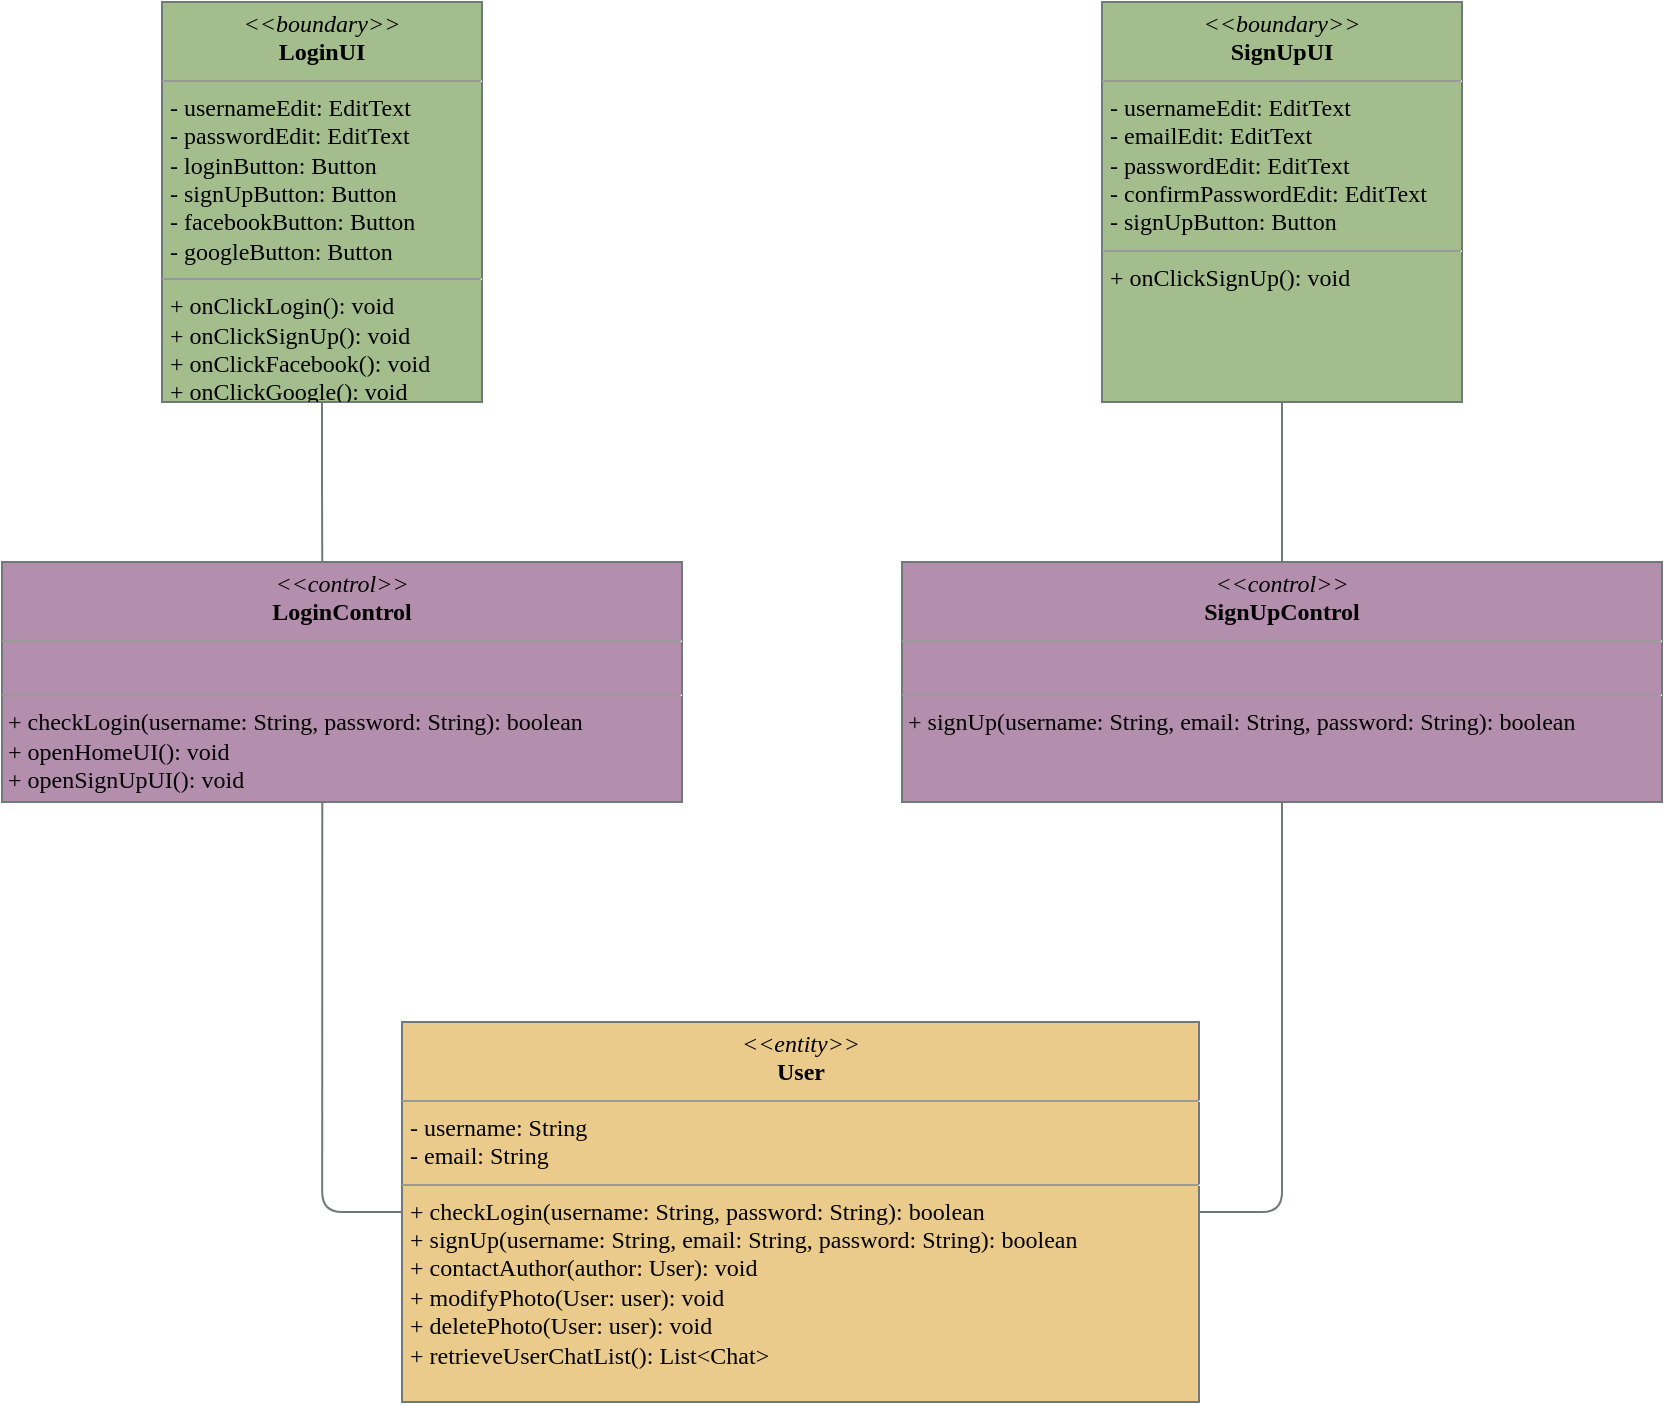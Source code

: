 <mxfile>
    <diagram id="qVM2jAPKiZJOvdBIptYH" name="Effettua accesso + registrazione">
        <mxGraphModel dx="2139" dy="835" grid="1" gridSize="10" guides="1" tooltips="1" connect="1" arrows="1" fold="1" page="1" pageScale="1" pageWidth="827" pageHeight="1169" background="none" math="0" shadow="0">
            <root>
                <mxCell id="0"/>
                <mxCell id="1" parent="0"/>
                <mxCell id="c4RAp8qZKXIFY457i4lz-7" style="edgeStyle=orthogonalEdgeStyle;html=1;entryX=0.471;entryY=0.008;entryDx=0;entryDy=0;endArrow=none;endFill=0;exitX=0.5;exitY=1;exitDx=0;exitDy=0;rounded=0;entryPerimeter=0;strokeColor=#6F7978;fontFamily=Fira Sans;fontSource=https%3A%2F%2Ffonts.googleapis.com%2Fcss%3Ffamily%3DFira%2BSans;" parent="1" source="pOupk_e44RSi2f4PB36q-15" target="pOupk_e44RSi2f4PB36q-18" edge="1">
                    <mxGeometry relative="1" as="geometry"/>
                </mxCell>
                <mxCell id="pOupk_e44RSi2f4PB36q-15" value="&lt;p style=&quot;margin: 0px ; margin-top: 4px ; text-align: center&quot;&gt;&lt;i&gt;&amp;lt;&amp;lt;boundary&amp;gt;&amp;gt;&lt;/i&gt;&lt;br&gt;&lt;b&gt;LoginUI&lt;/b&gt;&lt;/p&gt;&lt;hr size=&quot;1&quot;&gt;&lt;p style=&quot;margin: 0px ; margin-left: 4px&quot;&gt;- usernameEdit: EditText&lt;/p&gt;&lt;p style=&quot;margin: 0px ; margin-left: 4px&quot;&gt;- passwordEdit: EditText&lt;/p&gt;&lt;p style=&quot;margin: 0px ; margin-left: 4px&quot;&gt;- loginButton: Button&lt;/p&gt;&lt;p style=&quot;margin: 0px ; margin-left: 4px&quot;&gt;- signUpButton: Button&lt;/p&gt;&lt;p style=&quot;margin: 0px ; margin-left: 4px&quot;&gt;- facebookButton: Button&lt;/p&gt;&lt;p style=&quot;margin: 0px ; margin-left: 4px&quot;&gt;- googleButton: Button&lt;/p&gt;&lt;hr size=&quot;1&quot;&gt;&lt;p style=&quot;margin: 0px ; margin-left: 4px&quot;&gt;+ onClickLogin(): void&lt;br&gt;&lt;/p&gt;&lt;p style=&quot;margin: 0px ; margin-left: 4px&quot;&gt;+ onClickSignUp(): void&amp;nbsp;&amp;nbsp;&lt;/p&gt;&lt;p style=&quot;margin: 0px ; margin-left: 4px&quot;&gt;+ onClickFacebook(): void&lt;/p&gt;&lt;p style=&quot;margin: 0px ; margin-left: 4px&quot;&gt;+ onClickGoogle(): void&lt;/p&gt;&lt;p style=&quot;margin: 0px ; margin-left: 4px&quot;&gt;&lt;br&gt;&lt;/p&gt;" style="verticalAlign=top;align=left;overflow=fill;fontSize=12;fontFamily=Fira Sans;html=1;fillColor=#A3BE8C;fontSource=https%3A%2F%2Ffonts.googleapis.com%2Fcss%3Ffamily%3DFira%2BSans;" parent="1" vertex="1">
                    <mxGeometry x="-220" y="40" width="160" height="200" as="geometry"/>
                </mxCell>
                <mxCell id="bX2uwq98PiOW5EoY_zSi-5" style="edgeStyle=orthogonalEdgeStyle;rounded=1;html=1;endArrow=none;endFill=0;entryX=0;entryY=0.5;entryDx=0;entryDy=0;exitX=0.471;exitY=1.001;exitDx=0;exitDy=0;exitPerimeter=0;strokeColor=#6F7978;fontFamily=Fira Sans;fontSource=https%3A%2F%2Ffonts.googleapis.com%2Fcss%3Ffamily%3DFira%2BSans;" parent="1" source="pOupk_e44RSi2f4PB36q-18" target="9gEdAb5SZkadYrgr-ZDN-8" edge="1">
                    <mxGeometry relative="1" as="geometry">
                        <mxPoint x="-140" y="430" as="sourcePoint"/>
                        <Array as="points">
                            <mxPoint x="-140" y="645"/>
                        </Array>
                    </mxGeometry>
                </mxCell>
                <mxCell id="pOupk_e44RSi2f4PB36q-18" value="&lt;p style=&quot;margin: 0px ; margin-top: 4px ; text-align: center&quot;&gt;&lt;i&gt;&amp;lt;&amp;lt;control&amp;gt;&amp;gt;&lt;/i&gt;&lt;br&gt;&lt;b&gt;LoginControl&lt;/b&gt;&lt;/p&gt;&lt;hr size=&quot;1&quot;&gt;&lt;p style=&quot;margin: 0px ; margin-left: 4px&quot;&gt;&lt;br&gt;&lt;/p&gt;&lt;hr size=&quot;1&quot;&gt;&lt;p style=&quot;margin: 0px ; margin-left: 4px&quot;&gt;&lt;/p&gt;&amp;nbsp;+&amp;nbsp;&lt;span&gt;checkLogin(&lt;/span&gt;username: String, password: String&lt;span&gt;): boolean&lt;br&gt;&lt;/span&gt;&lt;span&gt;&amp;nbsp;+ openHomeUI(): void&lt;br&gt;&amp;nbsp;+ openSignUpUI(): void&lt;br&gt;&lt;/span&gt;" style="verticalAlign=top;align=left;overflow=fill;fontSize=12;fontFamily=Fira Sans;html=1;labelBorderColor=none;fillColor=#B48EAD;fontSource=https%3A%2F%2Ffonts.googleapis.com%2Fcss%3Ffamily%3DFira%2BSans;" parent="1" vertex="1">
                    <mxGeometry x="-300" y="320" width="340" height="120" as="geometry"/>
                </mxCell>
                <mxCell id="bX2uwq98PiOW5EoY_zSi-4" style="edgeStyle=orthogonalEdgeStyle;rounded=0;html=1;endArrow=none;endFill=0;strokeColor=#6F7978;fontFamily=Fira Sans;fontSource=https%3A%2F%2Ffonts.googleapis.com%2Fcss%3Ffamily%3DFira%2BSans;" parent="1" source="3" target="Egz5QrRWRJgcUzAaIzth-3" edge="1">
                    <mxGeometry relative="1" as="geometry"/>
                </mxCell>
                <mxCell id="3" value="&lt;p style=&quot;margin: 0px ; margin-top: 4px ; text-align: center&quot;&gt;&lt;i&gt;&amp;lt;&amp;lt;boundary&amp;gt;&amp;gt;&lt;/i&gt;&lt;br&gt;&lt;b&gt;SignUpUI&lt;/b&gt;&lt;/p&gt;&lt;hr size=&quot;1&quot;&gt;&lt;p style=&quot;margin: 0px ; margin-left: 4px&quot;&gt;- usernameEdit: EditText&lt;span&gt;&lt;br&gt;&lt;/span&gt;&lt;/p&gt;&lt;p style=&quot;margin: 0px ; margin-left: 4px&quot;&gt;&lt;span&gt;- emailEdit: EditText&lt;/span&gt;&lt;/p&gt;&lt;p style=&quot;margin: 0px ; margin-left: 4px&quot;&gt;- passwordEdit: EditText&lt;/p&gt;&lt;p style=&quot;margin: 0px 0px 0px 4px&quot;&gt;- confirmPasswordEdit: EditText&lt;/p&gt;&lt;p style=&quot;margin: 0px ; margin-left: 4px&quot;&gt;- signUpButton: Button&lt;/p&gt;&lt;hr size=&quot;1&quot;&gt;&lt;p style=&quot;margin: 0px ; margin-left: 4px&quot;&gt;+ onClickSignUp(): void&lt;/p&gt;" style="verticalAlign=top;align=left;overflow=fill;fontSize=12;fontFamily=Fira Sans;html=1;fillColor=#A3BE8C;fontSource=https%3A%2F%2Ffonts.googleapis.com%2Fcss%3Ffamily%3DFira%2BSans;strokeColor=#6F7978;" parent="1" vertex="1">
                    <mxGeometry x="250" y="40" width="180" height="200" as="geometry"/>
                </mxCell>
                <mxCell id="9gEdAb5SZkadYrgr-ZDN-8" value="&lt;p style=&quot;margin: 0px ; margin-top: 4px ; text-align: center&quot;&gt;&lt;i&gt;&amp;lt;&amp;lt;entity&amp;gt;&amp;gt;&lt;/i&gt;&lt;br&gt;&lt;b&gt;User&lt;/b&gt;&lt;/p&gt;&lt;hr size=&quot;1&quot;&gt;&lt;p style=&quot;margin: 0px ; margin-left: 4px&quot;&gt;- username: String&lt;br&gt;- email: String&lt;/p&gt;&lt;hr size=&quot;1&quot;&gt;&lt;p style=&quot;margin: 0px 0px 0px 4px&quot;&gt;+&amp;nbsp;checkLogin(username: String, password: String): boolean&amp;nbsp;&lt;/p&gt;&lt;p style=&quot;margin: 0px 0px 0px 4px&quot;&gt;+ signUp(username: String, email: String, password: String): boolean&lt;/p&gt;&lt;p style=&quot;margin: 0px 0px 0px 4px&quot;&gt;+ contactAuthor(author: User): void&lt;/p&gt;&lt;p style=&quot;margin: 0px 0px 0px 4px&quot;&gt;+ modifyPhoto(User: user): void&lt;br&gt;&lt;/p&gt;&lt;p style=&quot;margin: 0px 0px 0px 4px&quot;&gt;+ deletePhoto(User: user): void&lt;/p&gt;&lt;p style=&quot;margin: 0px 0px 0px 4px&quot;&gt;+ retrieveUserChatList(): List&amp;lt;Chat&amp;gt;&lt;/p&gt;" style="verticalAlign=top;align=left;overflow=fill;fontSize=12;fontFamily=Fira Sans;html=1;fillColor=#EBCB8B;fontSource=https%3A%2F%2Ffonts.googleapis.com%2Fcss%3Ffamily%3DFira%2BSans;strokeColor=#6F7978;" parent="1" vertex="1">
                    <mxGeometry x="-100" y="550" width="398.5" height="190" as="geometry"/>
                </mxCell>
                <mxCell id="bX2uwq98PiOW5EoY_zSi-6" style="edgeStyle=orthogonalEdgeStyle;rounded=1;html=1;endArrow=none;endFill=0;entryX=1;entryY=0.5;entryDx=0;entryDy=0;exitX=0.5;exitY=1;exitDx=0;exitDy=0;strokeColor=#6F7978;fontFamily=Fira Sans;fontSource=https%3A%2F%2Ffonts.googleapis.com%2Fcss%3Ffamily%3DFira%2BSans;" parent="1" source="Egz5QrRWRJgcUzAaIzth-3" target="9gEdAb5SZkadYrgr-ZDN-8" edge="1">
                    <mxGeometry relative="1" as="geometry">
                        <Array as="points">
                            <mxPoint x="340" y="440"/>
                            <mxPoint x="340" y="620"/>
                        </Array>
                    </mxGeometry>
                </mxCell>
                <mxCell id="Egz5QrRWRJgcUzAaIzth-3" value="&lt;p style=&quot;margin: 0px ; margin-top: 4px ; text-align: center&quot;&gt;&lt;i&gt;&amp;lt;&amp;lt;control&amp;gt;&amp;gt;&lt;/i&gt;&lt;br&gt;&lt;b&gt;SignUpControl&lt;/b&gt;&lt;/p&gt;&lt;hr size=&quot;1&quot;&gt;&lt;p style=&quot;margin: 0px ; margin-left: 4px&quot;&gt;&lt;br&gt;&lt;/p&gt;&lt;hr size=&quot;1&quot;&gt;&lt;p style=&quot;margin: 0px ; margin-left: 4px&quot;&gt;&lt;/p&gt;&amp;nbsp;+ signUp&lt;span&gt;(&lt;/span&gt;username: String, email: String, password: String&lt;span&gt;): boolean&lt;/span&gt;&lt;span&gt;&lt;br&gt;&lt;/span&gt;" style="verticalAlign=top;align=left;overflow=fill;fontSize=12;fontFamily=Fira Sans;html=1;labelBorderColor=none;sketch=0;shadow=0;glass=0;rounded=0;fillColor=#B48EAD;fontSource=https%3A%2F%2Ffonts.googleapis.com%2Fcss%3Ffamily%3DFira%2BSans;strokeColor=#6F7978;" parent="1" vertex="1">
                    <mxGeometry x="150" y="320" width="380" height="120" as="geometry"/>
                </mxCell>
                <mxCell id="j9xvHVBT_K-EJ__DGa9v-3" value="&lt;p style=&quot;margin: 0px ; margin-top: 4px ; text-align: center&quot;&gt;&lt;i&gt;&amp;lt;&amp;lt;boundary&amp;gt;&amp;gt;&lt;/i&gt;&lt;br&gt;&lt;b&gt;LoginUI&lt;/b&gt;&lt;/p&gt;&lt;hr size=&quot;1&quot;&gt;&lt;p style=&quot;margin: 0px ; margin-left: 4px&quot;&gt;- usernameEdit: EditText&lt;/p&gt;&lt;p style=&quot;margin: 0px ; margin-left: 4px&quot;&gt;- passwordEdit: EditText&lt;/p&gt;&lt;p style=&quot;margin: 0px ; margin-left: 4px&quot;&gt;- loginButton: Button&lt;/p&gt;&lt;p style=&quot;margin: 0px ; margin-left: 4px&quot;&gt;- signUpButton: Button&lt;/p&gt;&lt;p style=&quot;margin: 0px ; margin-left: 4px&quot;&gt;- facebookButton: Button&lt;/p&gt;&lt;p style=&quot;margin: 0px ; margin-left: 4px&quot;&gt;- googleButton: Button&lt;/p&gt;&lt;hr size=&quot;1&quot;&gt;&lt;p style=&quot;margin: 0px ; margin-left: 4px&quot;&gt;+ onClickLogin(): void&lt;br&gt;&lt;/p&gt;&lt;p style=&quot;margin: 0px ; margin-left: 4px&quot;&gt;+ onClickSignUp(): void&amp;nbsp;&amp;nbsp;&lt;/p&gt;&lt;p style=&quot;margin: 0px ; margin-left: 4px&quot;&gt;+ onClickFacebook(): void&lt;/p&gt;&lt;p style=&quot;margin: 0px ; margin-left: 4px&quot;&gt;+ onClickGoogle(): void&lt;/p&gt;&lt;p style=&quot;margin: 0px ; margin-left: 4px&quot;&gt;&lt;br&gt;&lt;/p&gt;" style="verticalAlign=top;align=left;overflow=fill;fontSize=12;fontFamily=Fira Sans;html=1;fillColor=#A3BE8C;fontSource=https%3A%2F%2Ffonts.googleapis.com%2Fcss%3Ffamily%3DFira%2BSans;strokeColor=#6F7978;" parent="1" vertex="1">
                    <mxGeometry x="-220" y="40" width="160" height="200" as="geometry"/>
                </mxCell>
                <mxCell id="j9xvHVBT_K-EJ__DGa9v-4" value="&lt;p style=&quot;margin: 0px ; margin-top: 4px ; text-align: center&quot;&gt;&lt;i&gt;&amp;lt;&amp;lt;control&amp;gt;&amp;gt;&lt;/i&gt;&lt;br&gt;&lt;b&gt;LoginControl&lt;/b&gt;&lt;/p&gt;&lt;hr size=&quot;1&quot;&gt;&lt;p style=&quot;margin: 0px ; margin-left: 4px&quot;&gt;&lt;br&gt;&lt;/p&gt;&lt;hr size=&quot;1&quot;&gt;&lt;p style=&quot;margin: 0px ; margin-left: 4px&quot;&gt;&lt;/p&gt;&amp;nbsp;+&amp;nbsp;&lt;span&gt;checkLogin(&lt;/span&gt;username: String, password: String&lt;span&gt;): boolean&lt;br&gt;&lt;/span&gt;&lt;span&gt;&amp;nbsp;+ openHomeUI(): void&lt;br&gt;&amp;nbsp;+ openSignUpUI(): void&lt;br&gt;&lt;/span&gt;" style="verticalAlign=top;align=left;overflow=fill;fontSize=12;fontFamily=Fira Sans;html=1;labelBorderColor=none;fillColor=#B48EAD;fontSource=https%3A%2F%2Ffonts.googleapis.com%2Fcss%3Ffamily%3DFira%2BSans;strokeColor=#6F7978;" parent="1" vertex="1">
                    <mxGeometry x="-300" y="320" width="340" height="120" as="geometry"/>
                </mxCell>
            </root>
        </mxGraphModel>
    </diagram>
    <diagram id="mDUjN3jJpABttFucuZcn" name="Invia messaggio + Legge messaggio">
        <mxGraphModel dx="1822" dy="710" grid="1" gridSize="10" guides="1" tooltips="1" connect="1" arrows="1" fold="1" page="1" pageScale="1" pageWidth="827" pageHeight="1169" background="none" math="0" shadow="0">
            <root>
                <mxCell id="r7pbL7ReWJyVwNZFcRCn-0"/>
                <mxCell id="r7pbL7ReWJyVwNZFcRCn-1" parent="r7pbL7ReWJyVwNZFcRCn-0"/>
                <mxCell id="MkdZ7ahxjwnA1ssIQdG7-2" value="" style="edgeStyle=orthogonalEdgeStyle;html=1;endArrow=none;endFill=0;exitX=0.5;exitY=1;exitDx=0;exitDy=0;strokeColor=#6F7978;fontFamily=Fira Sans;fontSource=https%3A%2F%2Ffonts.googleapis.com%2Fcss%3Ffamily%3DFira%2BSans;" parent="r7pbL7ReWJyVwNZFcRCn-1" source="HQfTcuma7xff1RQR0MhC-1" target="gmZQUb_WhKCVl2HXROt--0" edge="1">
                    <mxGeometry relative="1" as="geometry"/>
                </mxCell>
                <mxCell id="mdjiAhpWp3PN77-di1Zw-13" style="edgeStyle=orthogonalEdgeStyle;html=1;entryX=0;entryY=0.5;entryDx=0;entryDy=0;endArrow=none;endFill=0;strokeColor=#6F7978;fontFamily=Fira Sans;fontSource=https%3A%2F%2Ffonts.googleapis.com%2Fcss%3Ffamily%3DFira%2BSans;" parent="r7pbL7ReWJyVwNZFcRCn-1" source="HQfTcuma7xff1RQR0MhC-1" target="lKQk5MYbbmU1dbpz1whO-0" edge="1">
                    <mxGeometry relative="1" as="geometry"/>
                </mxCell>
                <mxCell id="ekIyZNQBOgYURu1fmmD--1" style="edgeStyle=orthogonalEdgeStyle;rounded=1;html=1;endArrow=none;endFill=0;exitX=0.5;exitY=1;exitDx=0;exitDy=0;strokeColor=#6F7978;fontFamily=Fira Sans;fontSource=https%3A%2F%2Ffonts.googleapis.com%2Fcss%3Ffamily%3DFira%2BSans;" parent="r7pbL7ReWJyVwNZFcRCn-1" source="HQfTcuma7xff1RQR0MhC-1" target="ekIyZNQBOgYURu1fmmD--0" edge="1">
                    <mxGeometry relative="1" as="geometry"/>
                </mxCell>
                <mxCell id="0QHvZ9xEXwrWXmyaa_ww-3" style="edgeStyle=orthogonalEdgeStyle;rounded=1;html=1;endArrow=none;endFill=0;exitX=0.5;exitY=1;exitDx=0;exitDy=0;strokeColor=#6F7978;fontFamily=Fira Sans;fontSource=https%3A%2F%2Ffonts.googleapis.com%2Fcss%3Ffamily%3DFira%2BSans;" parent="r7pbL7ReWJyVwNZFcRCn-1" source="HQfTcuma7xff1RQR0MhC-1" target="oMEqVvcrsO8ajZjNEfz5-0" edge="1">
                    <mxGeometry relative="1" as="geometry"/>
                </mxCell>
                <mxCell id="HQfTcuma7xff1RQR0MhC-1" value="&lt;p style=&quot;margin: 0px ; margin-top: 4px ; text-align: center&quot;&gt;&lt;i&gt;&amp;lt;&amp;lt;boundary&amp;gt;&amp;gt;&lt;/i&gt;&lt;br&gt;&lt;b&gt;ChatUI&lt;/b&gt;&lt;/p&gt;&lt;hr size=&quot;1&quot;&gt;&lt;p style=&quot;margin: 0px ; margin-left: 4px&quot;&gt;- messageEdit: EditText&lt;br&gt;- sendButton: Button&lt;/p&gt;&lt;hr size=&quot;1&quot;&gt;&lt;p style=&quot;margin: 0px ; margin-left: 4px&quot;&gt;+ onClickSend(): void&lt;br&gt;&lt;/p&gt;&lt;p style=&quot;margin: 0px ; margin-left: 4px&quot;&gt;+ onClickOptions(): void&lt;/p&gt;" style="verticalAlign=top;align=left;overflow=fill;fontSize=12;fontFamily=Fira Sans;html=1;fillColor=#A3BE8C;strokeColor=#6F7978;fontSource=https%3A%2F%2Ffonts.googleapis.com%2Fcss%3Ffamily%3DFira%2BSans;" parent="r7pbL7ReWJyVwNZFcRCn-1" vertex="1">
                    <mxGeometry x="160" y="110" width="230" height="120" as="geometry"/>
                </mxCell>
                <mxCell id="_yFO2hjkiygljimHxfsA-0" style="edgeStyle=none;html=1;exitX=0.5;exitY=1;exitDx=0;exitDy=0;entryX=0.5;entryY=0;entryDx=0;entryDy=0;endArrow=none;endFill=0;strokeColor=#6F7978;fontFamily=Fira Sans;fontSource=https%3A%2F%2Ffonts.googleapis.com%2Fcss%3Ffamily%3DFira%2BSans;" parent="r7pbL7ReWJyVwNZFcRCn-1" source="gmZQUb_WhKCVl2HXROt--0" target="HQfTcuma7xff1RQR0MhC-3" edge="1">
                    <mxGeometry relative="1" as="geometry">
                        <Array as="points"/>
                        <mxPoint x="665" y="470" as="targetPoint"/>
                    </mxGeometry>
                </mxCell>
                <mxCell id="gmZQUb_WhKCVl2HXROt--0" value="&lt;p style=&quot;margin: 0px ; margin-top: 4px ; text-align: center&quot;&gt;&lt;i&gt;&amp;lt;&amp;lt;control&amp;gt;&amp;gt;&lt;/i&gt;&lt;br&gt;&lt;b&gt;SendMessageControl&lt;/b&gt;&lt;/p&gt;&lt;hr size=&quot;1&quot;&gt;&lt;p style=&quot;margin: 0px ; margin-left: 4px&quot;&gt;&lt;br&gt;&lt;/p&gt;&lt;hr size=&quot;1&quot;&gt;&lt;p style=&quot;margin: 0px ; margin-left: 4px&quot;&gt;&lt;/p&gt;&amp;nbsp;+ sendMessage(message: Message): void&lt;span&gt;&lt;br&gt;&lt;/span&gt;" style="verticalAlign=top;align=left;overflow=fill;fontSize=12;fontFamily=Fira Sans;html=1;fillColor=#B48EAD;strokeColor=#6F7978;fontSource=https%3A%2F%2Ffonts.googleapis.com%2Fcss%3Ffamily%3DFira%2BSans;" parent="r7pbL7ReWJyVwNZFcRCn-1" vertex="1">
                    <mxGeometry x="510" y="300" width="390" height="90" as="geometry"/>
                </mxCell>
                <mxCell id="HQfTcuma7xff1RQR0MhC-3" value="&lt;p style=&quot;margin: 0px ; margin-top: 4px ; text-align: center&quot;&gt;&lt;i&gt;&amp;lt;&amp;lt;entity&amp;gt;&amp;gt;&lt;/i&gt;&lt;br&gt;&lt;b&gt;Message&lt;/b&gt;&lt;/p&gt;&lt;hr size=&quot;1&quot;&gt;&lt;p style=&quot;margin: 0px ; margin-left: 4px&quot;&gt;&lt;span&gt;- body: String&lt;/span&gt;&lt;br&gt;&lt;/p&gt;&lt;p style=&quot;margin: 0px ; margin-left: 4px&quot;&gt;- date: Date&lt;/p&gt;&lt;hr size=&quot;1&quot;&gt;&lt;p style=&quot;margin: 0px ; margin-left: 4px&quot;&gt;+ sendMessage(message: Message): void&lt;br&gt;&lt;/p&gt;" style="verticalAlign=top;align=left;overflow=fill;fontSize=12;fontFamily=Fira Sans;html=1;fillColor=#EBCB8B;fontSource=https%3A%2F%2Ffonts.googleapis.com%2Fcss%3Ffamily%3DFira%2BSans;strokeColor=#6F7978;" parent="r7pbL7ReWJyVwNZFcRCn-1" vertex="1">
                    <mxGeometry x="560" y="509.69" width="290" height="110" as="geometry"/>
                </mxCell>
                <mxCell id="JFQkB8Uyv3HBWrWiHKNr-0" value="&lt;p style=&quot;margin: 0px ; margin-top: 4px ; text-align: center&quot;&gt;&lt;i&gt;&amp;lt;&amp;lt;entity&amp;gt;&amp;gt;&lt;/i&gt;&lt;br&gt;&lt;b&gt;Chat&lt;/b&gt;&lt;/p&gt;&lt;hr size=&quot;1&quot;&gt;&lt;p style=&quot;margin: 0px ; margin-left: 4px&quot;&gt;&lt;span&gt;- creationDate: Date&lt;/span&gt;&lt;br&gt;&lt;/p&gt;&lt;hr size=&quot;1&quot;&gt;&lt;span style=&quot;font-family: &amp;#34;fira sans&amp;#34;&quot;&gt;&amp;nbsp;+ searchChat(username: String): Chat&lt;/span&gt;&lt;br style=&quot;font-family: &amp;#34;fira sans&amp;#34;&quot;&gt;&lt;p style=&quot;margin: 0px ; margin-left: 4px&quot;&gt;+ retrieveChatMessages(chat: Chat): List&amp;lt;Message&amp;gt;&lt;br&gt;&lt;/p&gt;&lt;p style=&quot;margin: 0px ; margin-left: 4px&quot;&gt;+ deleteChat(chat: Chat): void&lt;br&gt;&lt;/p&gt;" style="verticalAlign=top;align=left;overflow=fill;fontSize=12;fontFamily=Fira Sans;html=1;fillColor=#EBCB8B;strokeColor=#6F7978;fontSource=https%3A%2F%2Ffonts.googleapis.com%2Fcss%3Ffamily%3DFira%2BSans;" parent="r7pbL7ReWJyVwNZFcRCn-1" vertex="1">
                    <mxGeometry x="130" y="504.07" width="290" height="121.25" as="geometry"/>
                </mxCell>
                <mxCell id="lKQk5MYbbmU1dbpz1whO-0" value="&lt;p style=&quot;margin: 0px ; margin-top: 4px ; text-align: center&quot;&gt;&lt;i&gt;&amp;lt;&amp;lt;boundary&amp;gt;&amp;gt;&lt;/i&gt;&lt;br&gt;&lt;b&gt;OptionsMenu&lt;/b&gt;&lt;/p&gt;&lt;hr size=&quot;1&quot;&gt;&lt;p style=&quot;margin: 0px ; margin-left: 4px&quot;&gt;- deleteButton: Button&lt;br&gt;&lt;/p&gt;&lt;hr size=&quot;1&quot;&gt;&lt;p style=&quot;margin: 0px ; margin-left: 4px&quot;&gt;&lt;span&gt;+ onClickDelete(): void&lt;/span&gt;&lt;br&gt;&lt;/p&gt;" style="verticalAlign=top;align=left;overflow=fill;fontSize=12;fontFamily=Fira Sans;html=1;fillColor=#A3BE8C;strokeColor=#6F7978;fontSource=https%3A%2F%2Ffonts.googleapis.com%2Fcss%3Ffamily%3DFira%2BSans;" parent="r7pbL7ReWJyVwNZFcRCn-1" vertex="1">
                    <mxGeometry x="470" y="122.5" width="230" height="95" as="geometry"/>
                </mxCell>
                <mxCell id="RdytR5__oyzyQBwxawu_-0" value="&lt;p style=&quot;margin: 0px ; margin-top: 4px ; text-align: center&quot;&gt;&lt;i&gt;&amp;lt;&amp;lt;entity&amp;gt;&amp;gt;&lt;/i&gt;&lt;br&gt;&lt;b&gt;User&lt;/b&gt;&lt;/p&gt;&lt;hr size=&quot;1&quot;&gt;&lt;p style=&quot;margin: 0px ; margin-left: 4px&quot;&gt;- username: String&lt;br&gt;- email: String&lt;/p&gt;&lt;hr size=&quot;1&quot;&gt;&lt;p style=&quot;margin: 0px 0px 0px 4px&quot;&gt;+&amp;nbsp;checkLogin(username: String, password: String): boolean&amp;nbsp;&lt;/p&gt;&lt;p style=&quot;margin: 0px 0px 0px 4px&quot;&gt;+ signUp(username: String, email: String, password: String): boolean&lt;/p&gt;&lt;p style=&quot;margin: 0px 0px 0px 4px&quot;&gt;+ contactAuthor(author: User): void&lt;/p&gt;&lt;p style=&quot;margin: 0px 0px 0px 4px&quot;&gt;+ modifyPhoto(User: user): void&lt;br&gt;&lt;/p&gt;&lt;p style=&quot;margin: 0px 0px 0px 4px&quot;&gt;+ deletePhoto(User: user): void&lt;/p&gt;&lt;p style=&quot;margin: 0px 0px 0px 4px&quot;&gt;+ retrieveUserChatList(): List&amp;lt;Chat&amp;gt;&lt;/p&gt;&lt;p style=&quot;margin: 0px 0px 0px 4px&quot;&gt;&lt;br&gt;&lt;/p&gt;" style="verticalAlign=top;align=left;overflow=fill;fontSize=12;fontFamily=Fira Sans;html=1;fillColor=#EBCB8B;strokeColor=#6F7978;fontSource=https%3A%2F%2Ffonts.googleapis.com%2Fcss%3Ffamily%3DFira%2BSans;" parent="r7pbL7ReWJyVwNZFcRCn-1" vertex="1">
                    <mxGeometry x="-398" y="479.38" width="398.5" height="190.62" as="geometry"/>
                </mxCell>
                <mxCell id="mdjiAhpWp3PN77-di1Zw-2" style="edgeStyle=orthogonalEdgeStyle;html=1;entryX=0;entryY=0.542;entryDx=0;entryDy=0;entryPerimeter=0;endArrow=none;endFill=0;exitX=1;exitY=0.5;exitDx=0;exitDy=0;startArrow=none;" parent="r7pbL7ReWJyVwNZFcRCn-1" target="HQfTcuma7xff1RQR0MhC-1" edge="1">
                    <mxGeometry relative="1" as="geometry"/>
                </mxCell>
                <mxCell id="mdjiAhpWp3PN77-di1Zw-0" value="&lt;p style=&quot;margin: 0px ; margin-top: 4px ; text-align: center&quot;&gt;&lt;i&gt;&amp;lt;&amp;lt;boundary&amp;gt;&amp;gt;&lt;/i&gt;&lt;br&gt;&lt;b&gt;MessageItem&lt;/b&gt;&lt;/p&gt;&lt;hr size=&quot;1&quot;&gt;&lt;p style=&quot;margin: 0px ; margin-left: 4px&quot;&gt;- content: TextView&lt;/p&gt;" style="verticalAlign=top;align=left;overflow=fill;fontSize=12;fontFamily=Fira Sans;html=1;fillColor=#A3BE8C;strokeColor=#6F7978;fontSource=https%3A%2F%2Ffonts.googleapis.com%2Fcss%3Ffamily%3DFira%2BSans;" parent="r7pbL7ReWJyVwNZFcRCn-1" vertex="1">
                    <mxGeometry x="-190" y="140" width="230" height="60" as="geometry"/>
                </mxCell>
                <mxCell id="mdjiAhpWp3PN77-di1Zw-8" value="" style="verticalAlign=bottom;html=1;endArrow=none;edgeStyle=orthogonalEdgeStyle;entryX=0;entryY=0.5;entryDx=0;entryDy=0;exitX=1;exitY=0.5;exitDx=0;exitDy=0;strokeColor=#6F7978;fontFamily=Fira Sans;fontSource=https%3A%2F%2Ffonts.googleapis.com%2Fcss%3Ffamily%3DFira%2BSans;" parent="r7pbL7ReWJyVwNZFcRCn-1" source="mdjiAhpWp3PN77-di1Zw-0" target="HQfTcuma7xff1RQR0MhC-1" edge="1">
                    <mxGeometry relative="1" as="geometry">
                        <mxPoint x="70" y="210" as="sourcePoint"/>
                        <mxPoint x="320" y="210" as="targetPoint"/>
                        <Array as="points"/>
                    </mxGeometry>
                </mxCell>
                <mxCell id="mdjiAhpWp3PN77-di1Zw-9" value="*" style="resizable=0;html=1;align=left;verticalAlign=top;labelBackgroundColor=none;fontSize=10;fontFamily=Fira Sans;fontSource=https%3A%2F%2Ffonts.googleapis.com%2Fcss%3Ffamily%3DFira%2BSans;fontColor=#6F7978;" parent="mdjiAhpWp3PN77-di1Zw-8" connectable="0" vertex="1">
                    <mxGeometry x="-1" relative="1" as="geometry"/>
                </mxCell>
                <mxCell id="mdjiAhpWp3PN77-di1Zw-11" value="1" style="resizable=0;html=1;align=right;verticalAlign=top;labelBackgroundColor=none;fontSize=10;fontFamily=Fira Sans;fontSource=https%3A%2F%2Ffonts.googleapis.com%2Fcss%3Ffamily%3DFira%2BSans;fontColor=#6F7978;" parent="mdjiAhpWp3PN77-di1Zw-8" connectable="0" vertex="1">
                    <mxGeometry x="0.9" relative="1" as="geometry"/>
                </mxCell>
                <mxCell id="mdjiAhpWp3PN77-di1Zw-19" value="" style="verticalAlign=bottom;html=1;endArrow=none;edgeStyle=orthogonalEdgeStyle;exitX=0.998;exitY=0.449;exitDx=0;exitDy=0;entryX=0;entryY=0.5;entryDx=0;entryDy=0;strokeColor=#6F7978;fontFamily=Fira Sans;fontSource=https%3A%2F%2Ffonts.googleapis.com%2Fcss%3Ffamily%3DFira%2BSans;exitPerimeter=0;" parent="r7pbL7ReWJyVwNZFcRCn-1" source="RdytR5__oyzyQBwxawu_-0" target="JFQkB8Uyv3HBWrWiHKNr-0" edge="1">
                    <mxGeometry relative="1" as="geometry">
                        <mxPoint x="130" y="700" as="sourcePoint"/>
                        <mxPoint x="380" y="700" as="targetPoint"/>
                        <Array as="points">
                            <mxPoint x="1" y="565"/>
                        </Array>
                    </mxGeometry>
                </mxCell>
                <mxCell id="mdjiAhpWp3PN77-di1Zw-20" value="2" style="resizable=0;html=1;align=left;verticalAlign=top;labelBackgroundColor=none;fontSize=10;fontFamily=Fira Sans;fontSource=https%3A%2F%2Ffonts.googleapis.com%2Fcss%3Ffamily%3DFira%2BSans;fontColor=#6F7978;" parent="mdjiAhpWp3PN77-di1Zw-19" connectable="0" vertex="1">
                    <mxGeometry x="-1" relative="1" as="geometry"/>
                </mxCell>
                <mxCell id="mdjiAhpWp3PN77-di1Zw-22" value="0..*" style="resizable=0;html=1;align=right;verticalAlign=top;labelBackgroundColor=none;fontSize=10;fontFamily=Fira Sans;fontSource=https%3A%2F%2Ffonts.googleapis.com%2Fcss%3Ffamily%3DFira%2BSans;fontColor=#6F7978;" parent="mdjiAhpWp3PN77-di1Zw-19" connectable="0" vertex="1">
                    <mxGeometry x="0.9" relative="1" as="geometry"/>
                </mxCell>
                <mxCell id="mdjiAhpWp3PN77-di1Zw-24" value="" style="verticalAlign=bottom;html=1;endArrow=none;edgeStyle=orthogonalEdgeStyle;exitX=1;exitY=0.5;exitDx=0;exitDy=0;entryX=0;entryY=0.5;entryDx=0;entryDy=0;strokeColor=#6F7978;fontFamily=Fira Sans;fontSource=https%3A%2F%2Ffonts.googleapis.com%2Fcss%3Ffamily%3DFira%2BSans;" parent="r7pbL7ReWJyVwNZFcRCn-1" source="JFQkB8Uyv3HBWrWiHKNr-0" target="HQfTcuma7xff1RQR0MhC-3" edge="1">
                    <mxGeometry relative="1" as="geometry">
                        <mxPoint x="340" y="670" as="sourcePoint"/>
                        <mxPoint x="490" y="544" as="targetPoint"/>
                    </mxGeometry>
                </mxCell>
                <mxCell id="mdjiAhpWp3PN77-di1Zw-25" value="1" style="resizable=0;html=1;align=left;verticalAlign=top;labelBackgroundColor=none;fontSize=10;fontFamily=Fira Sans;fontSource=https%3A%2F%2Ffonts.googleapis.com%2Fcss%3Ffamily%3DFira%2BSans;fontColor=#6F7978;" parent="mdjiAhpWp3PN77-di1Zw-24" connectable="0" vertex="1">
                    <mxGeometry x="-1" relative="1" as="geometry"/>
                </mxCell>
                <mxCell id="mdjiAhpWp3PN77-di1Zw-27" value="1..*" style="resizable=0;html=1;align=right;verticalAlign=top;labelBackgroundColor=none;fontSize=10;fontFamily=Fira Sans;fontSource=https%3A%2F%2Ffonts.googleapis.com%2Fcss%3Ffamily%3DFira%2BSans;fontColor=#6F7978;" parent="mdjiAhpWp3PN77-di1Zw-24" connectable="0" vertex="1">
                    <mxGeometry x="0.9" relative="1" as="geometry"/>
                </mxCell>
                <mxCell id="ekIyZNQBOgYURu1fmmD--2" style="edgeStyle=orthogonalEdgeStyle;rounded=1;html=1;endArrow=none;endFill=0;exitX=0.5;exitY=1;exitDx=0;exitDy=0;entryX=0.25;entryY=0;entryDx=0;entryDy=0;strokeColor=#6F7978;fontFamily=Fira Sans;fontSource=https%3A%2F%2Ffonts.googleapis.com%2Fcss%3Ffamily%3DFira%2BSans;" parent="r7pbL7ReWJyVwNZFcRCn-1" source="ekIyZNQBOgYURu1fmmD--0" target="JFQkB8Uyv3HBWrWiHKNr-0" edge="1">
                    <mxGeometry relative="1" as="geometry">
                        <Array as="points">
                            <mxPoint x="-155" y="440"/>
                            <mxPoint x="203" y="440"/>
                            <mxPoint x="203" y="504"/>
                        </Array>
                    </mxGeometry>
                </mxCell>
                <mxCell id="ekIyZNQBOgYURu1fmmD--0" value="&lt;p style=&quot;margin: 0px ; margin-top: 4px ; text-align: center&quot;&gt;&lt;i&gt;&amp;lt;&amp;lt;control&amp;gt;&amp;gt;&lt;/i&gt;&lt;br&gt;&lt;b&gt;ReadChatControl&lt;/b&gt;&lt;/p&gt;&lt;hr size=&quot;1&quot;&gt;&lt;p style=&quot;margin: 0px ; margin-left: 4px&quot;&gt;&lt;br&gt;&lt;/p&gt;&lt;hr size=&quot;1&quot;&gt;&lt;p style=&quot;margin: 0px ; margin-left: 4px&quot;&gt;&lt;/p&gt;&amp;nbsp;+ retrieveChatMessages(chat: Chat): List&amp;lt;Message&amp;gt;&lt;span&gt;&lt;br&gt;&lt;/span&gt;" style="verticalAlign=top;align=left;overflow=fill;fontSize=12;fontFamily=Fira Sans;html=1;fillColor=#B48EAD;strokeColor=#6F7978;fontSource=https%3A%2F%2Ffonts.googleapis.com%2Fcss%3Ffamily%3DFira%2BSans;" parent="r7pbL7ReWJyVwNZFcRCn-1" vertex="1">
                    <mxGeometry x="-350" y="300" width="390" height="90" as="geometry"/>
                </mxCell>
                <mxCell id="aux-R2sEGlyYNs4vemfR-0" style="edgeStyle=orthogonalEdgeStyle;rounded=1;html=1;endArrow=none;endFill=0;entryX=0.5;entryY=0;entryDx=0;entryDy=0;strokeColor=#6F7978;fontFamily=Fira Sans;fontSource=https%3A%2F%2Ffonts.googleapis.com%2Fcss%3Ffamily%3DFira%2BSans;" parent="r7pbL7ReWJyVwNZFcRCn-1" source="oMEqVvcrsO8ajZjNEfz5-0" target="JFQkB8Uyv3HBWrWiHKNr-0" edge="1">
                    <mxGeometry relative="1" as="geometry">
                        <Array as="points"/>
                        <mxPoint x="276" y="504" as="targetPoint"/>
                    </mxGeometry>
                </mxCell>
                <mxCell id="oMEqVvcrsO8ajZjNEfz5-0" value="&lt;p style=&quot;margin: 0px ; margin-top: 4px ; text-align: center&quot;&gt;&lt;i&gt;&amp;lt;&amp;lt;control&amp;gt;&amp;gt;&lt;/i&gt;&lt;br&gt;&lt;b&gt;DeleteChatControl&lt;/b&gt;&lt;/p&gt;&lt;hr size=&quot;1&quot;&gt;&lt;p style=&quot;margin: 0px ; margin-left: 4px&quot;&gt;&lt;br&gt;&lt;/p&gt;&lt;hr size=&quot;1&quot;&gt;&lt;p style=&quot;margin: 0px ; margin-left: 4px&quot;&gt;&lt;/p&gt;&lt;span&gt;&amp;nbsp;+ deleteChat(chat: Chat): boolean&lt;br&gt;&lt;/span&gt;" style="verticalAlign=top;align=left;overflow=fill;fontSize=12;fontFamily=Fira Sans;html=1;fillColor=#B48EAD;strokeColor=#6F7978;fontSource=https%3A%2F%2Ffonts.googleapis.com%2Fcss%3Ffamily%3DFira%2BSans;" parent="r7pbL7ReWJyVwNZFcRCn-1" vertex="1">
                    <mxGeometry x="80" y="300" width="390" height="90" as="geometry"/>
                </mxCell>
            </root>
        </mxGraphModel>
    </diagram>
    <diagram id="4Tc2FN7k2sm_dTopmr3H" name="Ricerca destinatario + Visualizza storico chat">
        <mxGraphModel dx="1993" dy="753" grid="1" gridSize="10" guides="1" tooltips="1" connect="1" arrows="1" fold="1" page="1" pageScale="1" pageWidth="827" pageHeight="1169" math="0" shadow="0">
            <root>
                <mxCell id="CF5hAucA8Jl5Ir61eZon-0"/>
                <mxCell id="CF5hAucA8Jl5Ir61eZon-1" parent="CF5hAucA8Jl5Ir61eZon-0"/>
                <mxCell id="OpWUULlz7J0zFwrM2ESh-3" style="edgeStyle=orthogonalEdgeStyle;html=1;endArrow=none;endFill=0;exitX=0.5;exitY=1;exitDx=0;exitDy=0;entryX=0.5;entryY=0;entryDx=0;entryDy=0;fontFamily=Fira Sans;fontSource=https%3A%2F%2Ffonts.googleapis.com%2Fcss%3Ffamily%3DFira%2BSans;strokeColor=#6F7978;" parent="CF5hAucA8Jl5Ir61eZon-1" source="yZpjzR1Mhuzk0mujRw6u-1" target="YZ8MF9QJss_E2jumgyqa-4" edge="1">
                    <mxGeometry relative="1" as="geometry">
                        <Array as="points"/>
                        <mxPoint x="441" y="502" as="targetPoint"/>
                    </mxGeometry>
                </mxCell>
                <mxCell id="yZpjzR1Mhuzk0mujRw6u-1" value="&lt;p style=&quot;margin: 0px ; margin-top: 4px ; text-align: center&quot;&gt;&lt;i&gt;&amp;lt;&amp;lt;control&amp;gt;&amp;gt;&lt;/i&gt;&lt;br&gt;&lt;b&gt;SearchChatControl&lt;/b&gt;&lt;/p&gt;&lt;hr size=&quot;1&quot;&gt;&lt;p style=&quot;margin: 0px ; margin-left: 4px&quot;&gt;&lt;br&gt;&lt;/p&gt;&lt;hr size=&quot;1&quot;&gt;&lt;p style=&quot;margin: 0px ; margin-left: 4px&quot;&gt;&lt;/p&gt;&amp;nbsp;+ searchChat(username: String): Chat&lt;br&gt;&amp;nbsp;+ openChatUI(): void&lt;span&gt;&lt;br&gt;&lt;/span&gt;" style="verticalAlign=top;align=left;overflow=fill;fontSize=12;fontFamily=Fira Sans;html=1;fillColor=#B48EAD;fontSource=https%3A%2F%2Ffonts.googleapis.com%2Fcss%3Ffamily%3DFira%2BSans;strokeColor=#6F7978;" parent="CF5hAucA8Jl5Ir61eZon-1" vertex="1">
                    <mxGeometry x="320" y="320" width="240" height="100" as="geometry"/>
                </mxCell>
                <mxCell id="iEQowVbrSVChynuqhYVl-0" value="&lt;p style=&quot;margin: 0px ; margin-top: 4px ; text-align: center&quot;&gt;&lt;i&gt;&amp;lt;&amp;lt;boundary&amp;gt;&amp;gt;&lt;/i&gt;&lt;br&gt;&lt;b&gt;ChatItem&lt;/b&gt;&lt;/p&gt;&lt;hr size=&quot;1&quot;&gt;&lt;p style=&quot;margin: 0px ; margin-left: 4px&quot;&gt;- username: String&lt;/p&gt;&lt;p style=&quot;margin: 0px ; margin-left: 4px&quot;&gt;- photo: ImageView&lt;/p&gt;" style="verticalAlign=top;align=left;overflow=fill;fontSize=12;fontFamily=Fira Sans;html=1;fillColor=#A3BE8C;fontSource=https%3A%2F%2Ffonts.googleapis.com%2Fcss%3Ffamily%3DFira%2BSans;strokeColor=#6F7978;" parent="CF5hAucA8Jl5Ir61eZon-1" vertex="1">
                    <mxGeometry x="10" y="142.5" width="230" height="90" as="geometry"/>
                </mxCell>
                <mxCell id="iEQowVbrSVChynuqhYVl-1" value="" style="verticalAlign=bottom;html=1;endArrow=none;edgeStyle=orthogonalEdgeStyle;entryX=0;entryY=0.5;entryDx=0;entryDy=0;exitX=1;exitY=0.5;exitDx=0;exitDy=0;fontFamily=Fira Sans;fontSource=https%3A%2F%2Ffonts.googleapis.com%2Fcss%3Ffamily%3DFira%2BSans;strokeColor=#6F7978;" parent="CF5hAucA8Jl5Ir61eZon-1" source="iEQowVbrSVChynuqhYVl-0" target="iEQowVbrSVChynuqhYVl-4" edge="1">
                    <mxGeometry relative="1" as="geometry">
                        <mxPoint x="270" y="220" as="sourcePoint"/>
                        <mxPoint x="520" y="220" as="targetPoint"/>
                        <Array as="points"/>
                    </mxGeometry>
                </mxCell>
                <mxCell id="iEQowVbrSVChynuqhYVl-2" value="0..*" style="resizable=0;html=1;align=left;verticalAlign=top;labelBackgroundColor=none;fontSize=10;fontFamily=Fira Sans;fontSource=https%3A%2F%2Ffonts.googleapis.com%2Fcss%3Ffamily%3DFira%2BSans;fontColor=#6F7978;" parent="iEQowVbrSVChynuqhYVl-1" connectable="0" vertex="1">
                    <mxGeometry x="-1" relative="1" as="geometry"/>
                </mxCell>
                <mxCell id="iEQowVbrSVChynuqhYVl-3" value="1" style="resizable=0;html=1;align=right;verticalAlign=top;labelBackgroundColor=none;fontSize=10;fontFamily=Fira Sans;fontSource=https%3A%2F%2Ffonts.googleapis.com%2Fcss%3Ffamily%3DFira%2BSans;fontColor=#6F7978;" parent="iEQowVbrSVChynuqhYVl-1" connectable="0" vertex="1">
                    <mxGeometry x="0.9" relative="1" as="geometry"/>
                </mxCell>
                <mxCell id="OpWUULlz7J0zFwrM2ESh-1" style="edgeStyle=orthogonalEdgeStyle;html=1;endArrow=none;endFill=0;fontFamily=Fira Sans;fontSource=https%3A%2F%2Ffonts.googleapis.com%2Fcss%3Ffamily%3DFira%2BSans;strokeColor=#6F7978;entryX=0.5;entryY=0;entryDx=0;entryDy=0;" parent="CF5hAucA8Jl5Ir61eZon-1" source="iEQowVbrSVChynuqhYVl-4" target="OpWUULlz7J0zFwrM2ESh-0" edge="1">
                    <mxGeometry relative="1" as="geometry">
                        <Array as="points">
                            <mxPoint x="445" y="280"/>
                            <mxPoint x="80" y="280"/>
                        </Array>
                    </mxGeometry>
                </mxCell>
                <mxCell id="OpWUULlz7J0zFwrM2ESh-2" style="edgeStyle=orthogonalEdgeStyle;html=1;endArrow=none;endFill=0;fontFamily=Fira Sans;fontSource=https%3A%2F%2Ffonts.googleapis.com%2Fcss%3Ffamily%3DFira%2BSans;strokeColor=#6F7978;" parent="CF5hAucA8Jl5Ir61eZon-1" source="iEQowVbrSVChynuqhYVl-4" target="yZpjzR1Mhuzk0mujRw6u-1" edge="1">
                    <mxGeometry relative="1" as="geometry">
                        <Array as="points">
                            <mxPoint x="445" y="310"/>
                            <mxPoint x="445" y="310"/>
                        </Array>
                    </mxGeometry>
                </mxCell>
                <mxCell id="iEQowVbrSVChynuqhYVl-4" value="&lt;p style=&quot;margin: 0px ; margin-top: 4px ; text-align: center&quot;&gt;&lt;i&gt;&amp;lt;&amp;lt;boundary&amp;gt;&amp;gt;&lt;/i&gt;&lt;br&gt;&lt;b&gt;ChatHistoryUI&lt;/b&gt;&lt;/p&gt;&lt;hr size=&quot;1&quot;&gt;&lt;p style=&quot;margin: 0px ; margin-left: 4px&quot;&gt;- searchUserEdit: EditText&lt;br&gt;&lt;/p&gt;&lt;hr size=&quot;1&quot;&gt;&lt;p style=&quot;margin: 0px 0px 0px 4px&quot;&gt;+ onClickChat(): void&lt;/p&gt;&lt;p style=&quot;margin: 0px 0px 0px 4px&quot;&gt;&lt;span&gt;+ onClickDelete(): void&lt;/span&gt;&lt;br&gt;&lt;/p&gt;" style="verticalAlign=top;align=left;overflow=fill;fontSize=12;fontFamily=Fira Sans;html=1;fillColor=#A3BE8C;fontSource=https%3A%2F%2Ffonts.googleapis.com%2Fcss%3Ffamily%3DFira%2BSans;strokeColor=#6F7978;" parent="CF5hAucA8Jl5Ir61eZon-1" vertex="1">
                    <mxGeometry x="330" y="135" width="230" height="105" as="geometry"/>
                </mxCell>
                <mxCell id="LMqJIuDlD5OoYqhqVKEs-0" value="" style="edgeStyle=none;html=1;endArrow=none;endFill=0;fontFamily=Fira Sans;fontSource=https%3A%2F%2Ffonts.googleapis.com%2Fcss%3Ffamily%3DFira%2BSans;strokeColor=#6F7978;" parent="CF5hAucA8Jl5Ir61eZon-1" source="H5m8vpra_oc9smYoikyW-0" target="iEQowVbrSVChynuqhYVl-4" edge="1">
                    <mxGeometry relative="1" as="geometry"/>
                </mxCell>
                <mxCell id="SEmPcuejB-FQYzGcgQm8-8" style="edgeStyle=none;html=1;entryX=0.411;entryY=0.013;entryDx=0;entryDy=0;entryPerimeter=0;fontFamily=Fira Sans;fontSource=https%3A%2F%2Ffonts.googleapis.com%2Fcss%3Ffamily%3DFira%2BSans;fontColor=#6F7978;strokeColor=#6F7978;exitX=0.717;exitY=1;exitDx=0;exitDy=0;exitPerimeter=0;endArrow=none;endFill=0;" parent="CF5hAucA8Jl5Ir61eZon-1" source="H5m8vpra_oc9smYoikyW-0" target="yeLDaXKMdVnX3S5c9ShS-0" edge="1">
                    <mxGeometry relative="1" as="geometry"/>
                </mxCell>
                <mxCell id="H5m8vpra_oc9smYoikyW-0" value="&lt;p style=&quot;margin: 0px ; margin-top: 4px ; text-align: center&quot;&gt;&lt;i&gt;&amp;lt;&amp;lt;boundary&amp;gt;&amp;gt;&lt;/i&gt;&lt;br&gt;&lt;b&gt;ChatBottomSheet&lt;/b&gt;&lt;/p&gt;&lt;hr size=&quot;1&quot;&gt;&lt;p style=&quot;margin: 0px ; margin-left: 4px&quot;&gt;- deleteChatButton: Button&lt;br&gt;&lt;/p&gt;&lt;hr size=&quot;1&quot;&gt;&lt;p style=&quot;margin: 0px 0px 0px 4px&quot;&gt;+ onClickDeleteChat(): void&lt;/p&gt;" style="verticalAlign=top;align=left;overflow=fill;fontSize=12;fontFamily=Fira Sans;html=1;fillColor=#A3BE8C;fontSource=https%3A%2F%2Ffonts.googleapis.com%2Fcss%3Ffamily%3DFira%2BSans;strokeColor=#6F7978;" parent="CF5hAucA8Jl5Ir61eZon-1" vertex="1">
                    <mxGeometry x="650" y="135" width="180" height="105" as="geometry"/>
                </mxCell>
                <mxCell id="YZ8MF9QJss_E2jumgyqa-0" value="&lt;p style=&quot;margin: 0px ; margin-top: 4px ; text-align: center&quot;&gt;&lt;i&gt;&amp;lt;&amp;lt;entity&amp;gt;&amp;gt;&lt;/i&gt;&lt;br&gt;&lt;b&gt;Message&lt;/b&gt;&lt;/p&gt;&lt;hr size=&quot;1&quot;&gt;&lt;p style=&quot;margin: 0px ; margin-left: 4px&quot;&gt;&lt;span&gt;- body: String&lt;/span&gt;&lt;br&gt;&lt;/p&gt;&lt;p style=&quot;margin: 0px ; margin-left: 4px&quot;&gt;- date: Date&lt;/p&gt;&lt;hr size=&quot;1&quot;&gt;&lt;p style=&quot;margin: 0px ; margin-left: 4px&quot;&gt;+ sendMessage(message: Message): void&lt;br&gt;&lt;/p&gt;" style="verticalAlign=top;align=left;overflow=fill;fontSize=12;fontFamily=Fira Sans;html=1;fillColor=#EBCB8B;fontSource=https%3A%2F%2Ffonts.googleapis.com%2Fcss%3Ffamily%3DFira%2BSans;strokeColor=#6F7978;" parent="CF5hAucA8Jl5Ir61eZon-1" vertex="1">
                    <mxGeometry x="690" y="503.75" width="290" height="110" as="geometry"/>
                </mxCell>
                <mxCell id="YZ8MF9QJss_E2jumgyqa-1" value="" style="verticalAlign=bottom;html=1;endArrow=none;edgeStyle=orthogonalEdgeStyle;exitX=1;exitY=0.5;exitDx=0;exitDy=0;fontFamily=Fira Sans;fontSource=https%3A%2F%2Ffonts.googleapis.com%2Fcss%3Ffamily%3DFira%2BSans;strokeColor=#6F7978;entryX=0.001;entryY=0.545;entryDx=0;entryDy=0;entryPerimeter=0;" parent="CF5hAucA8Jl5Ir61eZon-1" source="YZ8MF9QJss_E2jumgyqa-4" target="YZ8MF9QJss_E2jumgyqa-0" edge="1">
                    <mxGeometry relative="1" as="geometry">
                        <mxPoint x="520" y="690" as="sourcePoint"/>
                        <mxPoint x="670" y="540" as="targetPoint"/>
                    </mxGeometry>
                </mxCell>
                <mxCell id="YZ8MF9QJss_E2jumgyqa-2" value="1" style="resizable=0;html=1;align=left;verticalAlign=top;labelBackgroundColor=none;fontSize=10;fontFamily=Fira Sans;fontSource=https%3A%2F%2Ffonts.googleapis.com%2Fcss%3Ffamily%3DFira%2BSans;fontColor=#6F7978;" parent="YZ8MF9QJss_E2jumgyqa-1" connectable="0" vertex="1">
                    <mxGeometry x="-1" relative="1" as="geometry"/>
                </mxCell>
                <mxCell id="YZ8MF9QJss_E2jumgyqa-3" value="1..*" style="resizable=0;html=1;align=right;verticalAlign=top;labelBackgroundColor=none;fontSize=10;fontFamily=Fira Sans;fontSource=https%3A%2F%2Ffonts.googleapis.com%2Fcss%3Ffamily%3DFira%2BSans;fontColor=#6F7978;" parent="YZ8MF9QJss_E2jumgyqa-1" connectable="0" vertex="1">
                    <mxGeometry x="0.9" relative="1" as="geometry"/>
                </mxCell>
                <mxCell id="YZ8MF9QJss_E2jumgyqa-4" value="&lt;p style=&quot;margin: 0px ; margin-top: 4px ; text-align: center&quot;&gt;&lt;i&gt;&amp;lt;&amp;lt;entity&amp;gt;&amp;gt;&lt;/i&gt;&lt;br&gt;&lt;b&gt;Chat&lt;/b&gt;&lt;/p&gt;&lt;hr size=&quot;1&quot;&gt;&lt;p style=&quot;margin: 0px ; margin-left: 4px&quot;&gt;&lt;span&gt;- creationDate: Date&lt;/span&gt;&lt;br&gt;&lt;/p&gt;&lt;hr size=&quot;1&quot;&gt;&lt;p style=&quot;margin: 0px 0px 0px 4px&quot;&gt;+ searchChat(username: String): Chat&lt;br&gt;+ retrieveChatMessages(chat: Chat): List&amp;lt;Message&amp;gt;&lt;br&gt;&lt;/p&gt;&lt;p style=&quot;margin: 0px 0px 0px 4px&quot;&gt;+ deleteChat(chat: Chat): void&lt;/p&gt;" style="verticalAlign=top;align=left;overflow=fill;fontSize=12;fontFamily=Fira Sans;html=1;fillColor=#EBCB8B;fontSource=https%3A%2F%2Ffonts.googleapis.com%2Fcss%3Ffamily%3DFira%2BSans;strokeColor=#6F7978;" parent="CF5hAucA8Jl5Ir61eZon-1" vertex="1">
                    <mxGeometry x="294.5" y="503.75" width="291" height="120" as="geometry"/>
                </mxCell>
                <mxCell id="YZ8MF9QJss_E2jumgyqa-5" value="" style="verticalAlign=bottom;html=1;endArrow=none;edgeStyle=orthogonalEdgeStyle;exitX=0.998;exitY=0.354;exitDx=0;exitDy=0;entryX=0.002;entryY=0.558;entryDx=0;entryDy=0;entryPerimeter=0;fontFamily=Fira Sans;fontSource=https%3A%2F%2Ffonts.googleapis.com%2Fcss%3Ffamily%3DFira%2BSans;strokeColor=#6F7978;exitPerimeter=0;" parent="CF5hAucA8Jl5Ir61eZon-1" source="YZ8MF9QJss_E2jumgyqa-8" target="YZ8MF9QJss_E2jumgyqa-4" edge="1">
                    <mxGeometry relative="1" as="geometry">
                        <mxPoint x="310" y="720" as="sourcePoint"/>
                        <mxPoint x="560" y="720" as="targetPoint"/>
                    </mxGeometry>
                </mxCell>
                <mxCell id="YZ8MF9QJss_E2jumgyqa-6" value="2" style="resizable=0;html=1;align=left;verticalAlign=top;labelBackgroundColor=none;fontSize=10;fontFamily=Fira Sans;fontSource=https%3A%2F%2Ffonts.googleapis.com%2Fcss%3Ffamily%3DFira%2BSans;fontColor=#6F7978;" parent="YZ8MF9QJss_E2jumgyqa-5" connectable="0" vertex="1">
                    <mxGeometry x="-1" relative="1" as="geometry"/>
                </mxCell>
                <mxCell id="YZ8MF9QJss_E2jumgyqa-7" value="0..*" style="resizable=0;html=1;align=right;verticalAlign=top;labelBackgroundColor=none;fontSize=10;fontFamily=Fira Sans;fontSource=https%3A%2F%2Ffonts.googleapis.com%2Fcss%3Ffamily%3DFira%2BSans;fontColor=#6F7978;" parent="YZ8MF9QJss_E2jumgyqa-5" connectable="0" vertex="1">
                    <mxGeometry x="0.9" relative="1" as="geometry"/>
                </mxCell>
                <mxCell id="YZ8MF9QJss_E2jumgyqa-8" value="&lt;p style=&quot;margin: 0px ; margin-top: 4px ; text-align: center&quot;&gt;&lt;i&gt;&amp;lt;&amp;lt;entity&amp;gt;&amp;gt;&lt;/i&gt;&lt;br&gt;&lt;b&gt;User&lt;/b&gt;&lt;/p&gt;&lt;hr size=&quot;1&quot;&gt;&lt;p style=&quot;margin: 0px ; margin-left: 4px&quot;&gt;- username: String&lt;br&gt;- email: String&lt;/p&gt;&lt;hr size=&quot;1&quot;&gt;&lt;p style=&quot;margin: 0px 0px 0px 4px&quot;&gt;+&amp;nbsp;checkLogin(username: String, password: String): boolean&amp;nbsp;&lt;/p&gt;&lt;p style=&quot;margin: 0px 0px 0px 4px&quot;&gt;+ signUp(username: String, email: String, password: String): boolean&lt;/p&gt;&lt;p style=&quot;margin: 0px 0px 0px 4px&quot;&gt;+ contactAuthor(author: User): void&lt;/p&gt;&lt;p style=&quot;margin: 0px 0px 0px 4px&quot;&gt;+ modifyPhoto(User: user): void&lt;br&gt;&lt;/p&gt;&lt;p style=&quot;margin: 0px 0px 0px 4px&quot;&gt;+ deletePhoto(User: user): void&lt;/p&gt;&lt;p style=&quot;margin: 0px 0px 0px 4px&quot;&gt;&lt;span&gt;+ retrieveUserChatList(): List&amp;lt;Chat&amp;gt;&lt;/span&gt;&lt;br&gt;&lt;/p&gt;" style="verticalAlign=top;align=left;overflow=fill;fontSize=12;fontFamily=Fira Sans;html=1;fillColor=#EBCB8B;fontSource=https%3A%2F%2Ffonts.googleapis.com%2Fcss%3Ffamily%3DFira%2BSans;strokeColor=#6F7978;" parent="CF5hAucA8Jl5Ir61eZon-1" vertex="1">
                    <mxGeometry x="-200" y="503.75" width="378.5" height="190" as="geometry"/>
                </mxCell>
                <mxCell id="SEmPcuejB-FQYzGcgQm8-10" style="edgeStyle=none;html=1;fontFamily=Fira Sans;fontSource=https%3A%2F%2Ffonts.googleapis.com%2Fcss%3Ffamily%3DFira%2BSans;fontColor=#6F7978;endArrow=none;endFill=0;strokeColor=#6F7978;entryX=0.74;entryY=0;entryDx=0;entryDy=0;entryPerimeter=0;" parent="CF5hAucA8Jl5Ir61eZon-1" source="OpWUULlz7J0zFwrM2ESh-0" target="YZ8MF9QJss_E2jumgyqa-8" edge="1">
                    <mxGeometry relative="1" as="geometry">
                        <mxPoint x="80" y="500" as="targetPoint"/>
                    </mxGeometry>
                </mxCell>
                <mxCell id="OpWUULlz7J0zFwrM2ESh-0" value="&lt;p style=&quot;margin: 0px ; margin-top: 4px ; text-align: center&quot;&gt;&lt;i&gt;&amp;lt;&amp;lt;control&amp;gt;&amp;gt;&lt;/i&gt;&lt;br&gt;&lt;b&gt;ChatHistoryControl&lt;/b&gt;&lt;/p&gt;&lt;hr size=&quot;1&quot;&gt;&lt;p style=&quot;margin: 0px ; margin-left: 4px&quot;&gt;&lt;br&gt;&lt;/p&gt;&lt;hr size=&quot;1&quot;&gt;&lt;p style=&quot;margin: 0px ; margin-left: 4px&quot;&gt;&lt;/p&gt;&amp;nbsp;+retrieveUserChatList(): List&amp;lt;Chat&amp;gt;&lt;br&gt;&amp;nbsp;&lt;span&gt;&lt;br&gt;&lt;/span&gt;" style="verticalAlign=top;align=left;overflow=fill;fontSize=12;fontFamily=Fira Sans;html=1;fillColor=#B48EAD;fontSource=https%3A%2F%2Ffonts.googleapis.com%2Fcss%3Ffamily%3DFira%2BSans;strokeColor=#6F7978;" parent="CF5hAucA8Jl5Ir61eZon-1" vertex="1">
                    <mxGeometry x="-40" y="320" width="240" height="100" as="geometry"/>
                </mxCell>
                <mxCell id="CUW1ws-D-nKFfDi4dQJy-1" style="edgeStyle=orthogonalEdgeStyle;rounded=1;html=1;endArrow=none;endFill=0;exitX=0.5;exitY=1;exitDx=0;exitDy=0;fontFamily=Fira Sans;fontSource=https%3A%2F%2Ffonts.googleapis.com%2Fcss%3Ffamily%3DFira%2BSans;strokeColor=#6F7978;entryX=0.5;entryY=0;entryDx=0;entryDy=0;" parent="CF5hAucA8Jl5Ir61eZon-1" source="yeLDaXKMdVnX3S5c9ShS-0" target="YZ8MF9QJss_E2jumgyqa-4" edge="1">
                    <mxGeometry relative="1" as="geometry">
                        <Array as="points">
                            <mxPoint x="800" y="460"/>
                            <mxPoint x="440" y="460"/>
                        </Array>
                        <mxPoint x="440" y="504" as="targetPoint"/>
                    </mxGeometry>
                </mxCell>
                <mxCell id="yeLDaXKMdVnX3S5c9ShS-0" value="&lt;p style=&quot;margin: 0px ; margin-top: 4px ; text-align: center&quot;&gt;&lt;i&gt;&amp;lt;&amp;lt;control&amp;gt;&amp;gt;&lt;/i&gt;&lt;br&gt;&lt;b&gt;DeleteChatControl&lt;/b&gt;&lt;/p&gt;&lt;hr size=&quot;1&quot;&gt;&lt;p style=&quot;margin: 0px ; margin-left: 4px&quot;&gt;&lt;br&gt;&lt;/p&gt;&lt;hr size=&quot;1&quot;&gt;&lt;p style=&quot;margin: 0px ; margin-left: 4px&quot;&gt;&lt;/p&gt;&lt;span&gt;&amp;nbsp;+ deleteChat(chat: Chat): boolean&lt;br&gt;&lt;/span&gt;" style="verticalAlign=top;align=left;overflow=fill;fontSize=12;fontFamily=Fira Sans;html=1;fillColor=#B48EAD;fontSource=https%3A%2F%2Ffonts.googleapis.com%2Fcss%3Ffamily%3DFira%2BSans;strokeColor=#6F7978;" parent="CF5hAucA8Jl5Ir61eZon-1" vertex="1">
                    <mxGeometry x="680" y="320" width="240" height="95" as="geometry"/>
                </mxCell>
            </root>
        </mxGraphModel>
    </diagram>
    <diagram id="LK5QwO01nOLATQ02jeOG" name="Aggiungi itinerario">
        <mxGraphModel dx="995" dy="1879" grid="1" gridSize="10" guides="1" tooltips="1" connect="1" arrows="1" fold="1" page="1" pageScale="1" pageWidth="827" pageHeight="1169" math="0" shadow="0">
            <root>
                <mxCell id="l7fSSlrJic9vPKpRdTmO-0"/>
                <mxCell id="l7fSSlrJic9vPKpRdTmO-1" parent="l7fSSlrJic9vPKpRdTmO-0"/>
                <mxCell id="iIRLiLLvygk6inJkylBh-0" style="edgeStyle=none;html=1;endArrow=none;endFill=0;fontFamily=Fira Sans;fontSource=https%3A%2F%2Ffonts.googleapis.com%2Fcss%3Ffamily%3DFira%2BSans;strokeColor=#6F7978;" parent="l7fSSlrJic9vPKpRdTmO-1" source="KjKfYWHabKhthG2KuxIK-0" target="jvBiO2aZQN38IQbj3MC3-0" edge="1">
                    <mxGeometry relative="1" as="geometry"/>
                </mxCell>
                <mxCell id="KjKfYWHabKhthG2KuxIK-0" value="&lt;p style=&quot;margin: 0px ; margin-top: 4px ; text-align: center&quot;&gt;&lt;i&gt;&amp;lt;&amp;lt;control&amp;gt;&amp;gt;&lt;/i&gt;&lt;br&gt;&lt;b&gt;AddItineraryControl&lt;/b&gt;&lt;/p&gt;&lt;hr size=&quot;1&quot;&gt;&lt;p style=&quot;margin: 0px ; margin-left: 4px&quot;&gt;&lt;br&gt;&lt;/p&gt;&lt;hr size=&quot;1&quot;&gt;&lt;p style=&quot;margin: 0px ; margin-left: 4px&quot;&gt;&lt;/p&gt;&amp;nbsp;+ openAddItineraryPhotosUI(): void&lt;br&gt;&amp;nbsp;+ openAddItineraryMapUI(): void&lt;br&gt;&amp;nbsp;+ addItinerary(itinerary: Itinerary): boolean&lt;span&gt;&lt;br&gt;&lt;/span&gt;" style="verticalAlign=top;align=left;overflow=fill;fontSize=12;fontFamily=Fira Sans;html=1;fillColor=#B48EAD;fontSource=https%3A%2F%2Ffonts.googleapis.com%2Fcss%3Ffamily%3DFira%2BSans;strokeColor=#6F7978;" parent="l7fSSlrJic9vPKpRdTmO-1" vertex="1">
                    <mxGeometry x="870" y="360" width="300" height="120" as="geometry"/>
                </mxCell>
                <mxCell id="f29DoWi56BqMAhl9s5D_-0" style="edgeStyle=none;html=1;endArrow=none;endFill=0;exitX=0.429;exitY=0.989;exitDx=0;exitDy=0;exitPerimeter=0;entryX=0;entryY=0.25;entryDx=0;entryDy=0;fontFamily=Fira Sans;fontSource=https%3A%2F%2Ffonts.googleapis.com%2Fcss%3Ffamily%3DFira%2BSans;strokeColor=#6F7978;" parent="l7fSSlrJic9vPKpRdTmO-1" source="8muOaH_lfBv_WosSSUso-0" target="KjKfYWHabKhthG2KuxIK-0" edge="1">
                    <mxGeometry relative="1" as="geometry">
                        <Array as="points">
                            <mxPoint x="650" y="390"/>
                        </Array>
                        <mxPoint x="681" y="400" as="targetPoint"/>
                    </mxGeometry>
                </mxCell>
                <mxCell id="8muOaH_lfBv_WosSSUso-0" value="&lt;p style=&quot;margin: 0px ; margin-top: 4px ; text-align: center&quot;&gt;&lt;i&gt;&amp;lt;&amp;lt;boundary&amp;gt;&amp;gt;&lt;/i&gt;&lt;br&gt;&lt;b&gt;AddItineraryInfoUI&lt;/b&gt;&lt;/p&gt;&lt;hr size=&quot;1&quot;&gt;&amp;nbsp;- itineraryNameEdit: EditText&lt;br&gt;&lt;span&gt;&amp;nbsp;- itineraryTimeEdit: EditText&lt;br&gt;&lt;/span&gt;&amp;nbsp;- difficultyRadioGroup: RadioGroup&lt;br&gt;&amp;nbsp;- disabledFriendlySwitch: Switch&lt;br&gt;&amp;nbsp;- startPointEdit: EditText&lt;br&gt;&amp;nbsp;- descriptionEdit: EditText&lt;br&gt;&amp;nbsp;- nextButton: FloatingActionButton&lt;br&gt;&lt;hr size=&quot;1&quot;&gt;&lt;p style=&quot;margin: 0px 0px 0px 4px&quot;&gt;+ onClickNext(): void&lt;/p&gt;" style="verticalAlign=top;align=left;overflow=fill;fontSize=12;fontFamily=Fira Sans;html=1;fillColor=#A3BE8C;fontSource=https%3A%2F%2Ffonts.googleapis.com%2Fcss%3Ffamily%3DFira%2BSans;strokeColor=#6F7978;" parent="l7fSSlrJic9vPKpRdTmO-1" vertex="1">
                    <mxGeometry x="530" y="80" width="280" height="200" as="geometry"/>
                </mxCell>
                <mxCell id="rabJTmFvmu6RnmZfkKjS-0" style="edgeStyle=none;html=1;endArrow=none;endFill=0;entryX=0.5;entryY=0;entryDx=0;entryDy=0;fontFamily=Fira Sans;fontSource=https%3A%2F%2Ffonts.googleapis.com%2Fcss%3Ffamily%3DFira%2BSans;strokeColor=#6F7978;" parent="l7fSSlrJic9vPKpRdTmO-1" source="8muOaH_lfBv_WosSSUso-1" target="KjKfYWHabKhthG2KuxIK-0" edge="1">
                    <mxGeometry relative="1" as="geometry">
                        <mxPoint x="920" y="361" as="targetPoint"/>
                    </mxGeometry>
                </mxCell>
                <mxCell id="8muOaH_lfBv_WosSSUso-1" value="&lt;p style=&quot;margin: 0px ; margin-top: 4px ; text-align: center&quot;&gt;&lt;i&gt;&amp;lt;&amp;lt;boundary&amp;gt;&amp;gt;&lt;/i&gt;&lt;br&gt;&lt;b&gt;AddItineraryPhotosUI&lt;/b&gt;&lt;/p&gt;&lt;hr size=&quot;1&quot;&gt;&amp;nbsp;- nextButton: FloatingActionButton&lt;br&gt;&lt;hr size=&quot;1&quot;&gt;&lt;p style=&quot;margin: 0px 0px 0px 4px&quot;&gt;+ onClickNext(): void&lt;br&gt;&lt;/p&gt;" style="verticalAlign=top;align=left;overflow=fill;fontSize=12;fontFamily=Fira Sans;html=1;fillColor=#A3BE8C;fontSource=https%3A%2F%2Ffonts.googleapis.com%2Fcss%3Ffamily%3DFira%2BSans;strokeColor=#6F7978;" parent="l7fSSlrJic9vPKpRdTmO-1" vertex="1">
                    <mxGeometry x="900" y="80" width="240" height="200" as="geometry"/>
                </mxCell>
                <mxCell id="iIRLiLLvygk6inJkylBh-3" style="edgeStyle=none;html=1;endArrow=none;endFill=0;exitX=0.856;exitY=0.991;exitDx=0;exitDy=0;exitPerimeter=0;entryX=1;entryY=0.25;entryDx=0;entryDy=0;fontFamily=Fira Sans;fontSource=https%3A%2F%2Ffonts.googleapis.com%2Fcss%3Ffamily%3DFira%2BSans;strokeColor=#6F7978;" parent="l7fSSlrJic9vPKpRdTmO-1" source="8muOaH_lfBv_WosSSUso-2" target="KjKfYWHabKhthG2KuxIK-0" edge="1">
                    <mxGeometry relative="1" as="geometry">
                        <mxPoint x="1360" y="401" as="targetPoint"/>
                        <Array as="points">
                            <mxPoint x="1470" y="390"/>
                        </Array>
                        <mxPoint x="1360" y="280" as="sourcePoint"/>
                    </mxGeometry>
                </mxCell>
                <mxCell id="8muOaH_lfBv_WosSSUso-2" value="&lt;p style=&quot;margin: 0px ; margin-top: 4px ; text-align: center&quot;&gt;&lt;i&gt;&amp;lt;&amp;lt;boundary&amp;gt;&amp;gt;&lt;/i&gt;&lt;br&gt;&lt;b&gt;AddItineraryMapUI&lt;/b&gt;&lt;/p&gt;&lt;hr size=&quot;1&quot;&gt;&amp;nbsp;- startPointEdit: EditText&lt;br&gt;&amp;nbsp;- firstStopEdit: EditText&lt;br&gt;&amp;nbsp;- secondStopEdit: EditText&lt;br&gt;&amp;nbsp;- thirdStopEdit: EditText&lt;br&gt;&amp;nbsp;- optionsButton: Button&lt;br&gt;&amp;nbsp;- confirmItineraryButton: FloatingActionButton&lt;br&gt;&lt;hr size=&quot;1&quot;&gt;&lt;p style=&quot;margin: 0px 0px 0px 4px&quot;&gt;+ onClickConfirmItinerary(): void&lt;/p&gt;" style="verticalAlign=top;align=left;overflow=fill;fontSize=12;fontFamily=Fira Sans;html=1;fillColor=#A3BE8C;fontSource=https%3A%2F%2Ffonts.googleapis.com%2Fcss%3Ffamily%3DFira%2BSans;strokeColor=#6F7978;" parent="l7fSSlrJic9vPKpRdTmO-1" vertex="1">
                    <mxGeometry x="1230" y="80" width="280" height="200" as="geometry"/>
                </mxCell>
                <mxCell id="jvBiO2aZQN38IQbj3MC3-0" value="&lt;p style=&quot;margin: 0px ; margin-top: 4px ; text-align: center&quot;&gt;&lt;i&gt;&amp;lt;&amp;lt;entity&amp;gt;&amp;gt;&lt;/i&gt;&lt;br&gt;&lt;b&gt;Itinerary&lt;/b&gt;&lt;/p&gt;&lt;hr size=&quot;1&quot;&gt;&lt;p style=&quot;margin: 0px ; margin-left: 4px&quot;&gt;- name: String&lt;/p&gt;&lt;p style=&quot;margin: 0px ; margin-left: 4px&quot;&gt;- time: int&lt;/p&gt;&lt;p style=&quot;margin: 0px ; margin-left: 4px&quot;&gt;- difficulty: int&lt;/p&gt;&lt;p style=&quot;margin: 0px ; margin-left: 4px&quot;&gt;- disabledFriendly: boolean&lt;br&gt;&lt;/p&gt;&lt;p style=&quot;margin: 0px ; margin-left: 4px&quot;&gt;- stopsList: List&amp;lt;Location&amp;gt;&lt;/p&gt;&lt;p style=&quot;margin: 0px ; margin-left: 4px&quot;&gt;- description: String&lt;/p&gt;&lt;hr size=&quot;1&quot;&gt;&lt;p style=&quot;margin: 0px ; margin-left: 4px&quot;&gt;&lt;/p&gt;&amp;nbsp;+ addItinerary(itinerary: Itinerary): boolean&lt;br&gt;&amp;nbsp;+ deleteItinerary (itinerary: Itinerary): boolean&lt;br&gt;&amp;nbsp;+ editItinerary(itinerary: Itinerary): boolean&lt;br&gt;&amp;nbsp;+ retrieveItineraries(user: User): List&amp;lt;Itinerary&amp;gt;&lt;br&gt;&amp;nbsp;+ searchItinerary(name: String, time: int, difficulty: int, disabledFriendly: boolean, area: Location): List&amp;lt;Itinerary&amp;gt;&amp;nbsp;" style="verticalAlign=top;align=left;overflow=fill;fontSize=12;fontFamily=Fira Sans;html=1;fillColor=#EBCB8B;fontSource=https%3A%2F%2Ffonts.googleapis.com%2Fcss%3Ffamily%3DFira%2BSans;strokeColor=#6F7978;" parent="l7fSSlrJic9vPKpRdTmO-1" vertex="1">
                    <mxGeometry x="710" y="560" width="620" height="210" as="geometry"/>
                </mxCell>
                <mxCell id="6XIkvLOYR-N89uGQYu_o-0" value="&lt;p style=&quot;margin: 0px ; margin-top: 4px ; text-align: center&quot;&gt;&lt;i&gt;&amp;lt;&amp;lt;entity&amp;gt;&amp;gt;&lt;/i&gt;&lt;br&gt;&lt;b&gt;User&lt;/b&gt;&lt;/p&gt;&lt;hr size=&quot;1&quot;&gt;&lt;p style=&quot;margin: 0px ; margin-left: 4px&quot;&gt;- username: String&lt;br&gt;- email: String&lt;/p&gt;&lt;hr size=&quot;1&quot;&gt;&lt;p style=&quot;margin: 0px 0px 0px 4px&quot;&gt;+&amp;nbsp;checkLogin(username: String, password: String): boolean&amp;nbsp;&lt;/p&gt;&lt;p style=&quot;margin: 0px 0px 0px 4px&quot;&gt;+ signUp(username: String, email: String, password: String): boolean&lt;/p&gt;&lt;p style=&quot;margin: 0px 0px 0px 4px&quot;&gt;+ contactAuthor(author: User): void&lt;/p&gt;&lt;p style=&quot;margin: 0px 0px 0px 4px&quot;&gt;+ modifyPhoto(User: user): void&lt;br&gt;&lt;/p&gt;&lt;p style=&quot;margin: 0px 0px 0px 4px&quot;&gt;+ deletePhoto(User: user): void&lt;/p&gt;&lt;p style=&quot;margin: 0px 0px 0px 4px&quot;&gt;+ retrieveUserChatList(): List&amp;lt;Chat&amp;gt;&lt;/p&gt;" style="verticalAlign=top;align=left;overflow=fill;fontSize=12;fontFamily=Fira Sans;html=1;fillColor=#EBCB8B;fontSource=https%3A%2F%2Ffonts.googleapis.com%2Fcss%3Ffamily%3DFira%2BSans;strokeColor=#6F7978;" parent="l7fSSlrJic9vPKpRdTmO-1" vertex="1">
                    <mxGeometry x="200" y="565" width="398.5" height="190" as="geometry"/>
                </mxCell>
                <mxCell id="RI-nLbw1DDQ4FyHbwaac-3" value="" style="verticalAlign=bottom;html=1;endArrow=none;edgeStyle=orthogonalEdgeStyle;fontFamily=Fira Sans;fontSource=https%3A%2F%2Ffonts.googleapis.com%2Fcss%3Ffamily%3DFira%2BSans;strokeColor=#6F7978;exitX=1;exitY=0.5;exitDx=0;exitDy=0;" parent="l7fSSlrJic9vPKpRdTmO-1" source="6XIkvLOYR-N89uGQYu_o-0" edge="1">
                    <mxGeometry relative="1" as="geometry">
                        <mxPoint x="599" y="640" as="sourcePoint"/>
                        <mxPoint x="710" y="660" as="targetPoint"/>
                        <Array as="points">
                            <mxPoint x="620" y="660"/>
                            <mxPoint x="620" y="660"/>
                        </Array>
                    </mxGeometry>
                </mxCell>
                <mxCell id="RI-nLbw1DDQ4FyHbwaac-4" value="1" style="resizable=0;html=1;align=left;verticalAlign=top;labelBackgroundColor=none;fontSize=10;fontFamily=Fira Sans;fontSource=https%3A%2F%2Ffonts.googleapis.com%2Fcss%3Ffamily%3DFira%2BSans;fontColor=#6F7978;" parent="RI-nLbw1DDQ4FyHbwaac-3" connectable="0" vertex="1">
                    <mxGeometry x="-1" relative="1" as="geometry"/>
                </mxCell>
                <mxCell id="RI-nLbw1DDQ4FyHbwaac-5" value="0..*" style="resizable=0;html=1;align=right;verticalAlign=top;labelBackgroundColor=none;fontSize=10;fontFamily=Fira Sans;fontSource=https%3A%2F%2Ffonts.googleapis.com%2Fcss%3Ffamily%3DFira%2BSans;fontColor=#6F7978;" parent="RI-nLbw1DDQ4FyHbwaac-3" connectable="0" vertex="1">
                    <mxGeometry x="0.9" relative="1" as="geometry"/>
                </mxCell>
                <mxCell id="b9aUjIxJnvNbKq2YBAoB-0" value="&lt;p style=&quot;margin: 0px ; margin-top: 4px ; text-align: center&quot;&gt;&lt;i&gt;&amp;lt;&amp;lt;boundary&amp;gt;&amp;gt;&lt;/i&gt;&lt;br&gt;&lt;b&gt;MapMenu&lt;/b&gt;&lt;/p&gt;&lt;hr size=&quot;1&quot;&gt;&amp;nbsp;- addStopButton: Button&lt;br&gt;&amp;nbsp;- addGPXButton: Button&lt;br&gt;&amp;nbsp;- closeButton: Button&lt;br&gt;&lt;hr size=&quot;1&quot;&gt;&lt;p style=&quot;margin: 0px 0px 0px 4px&quot;&gt;+ onClickAddStop(): void&lt;/p&gt;&lt;p style=&quot;margin: 0px 0px 0px 4px&quot;&gt;+ onClickAddGPX(): void&lt;br&gt;&lt;/p&gt;&lt;p style=&quot;margin: 0px 0px 0px 4px&quot;&gt;+ onClickClose(): void&lt;br&gt;&lt;/p&gt;" style="verticalAlign=top;align=left;overflow=fill;fontSize=12;fontFamily=Fira Sans;html=1;fillColor=#A3BE8C;fontSource=https%3A%2F%2Ffonts.googleapis.com%2Fcss%3Ffamily%3DFira%2BSans;strokeColor=#6F7978;" parent="l7fSSlrJic9vPKpRdTmO-1" vertex="1">
                    <mxGeometry x="1590" y="80" width="280" height="200" as="geometry"/>
                </mxCell>
                <mxCell id="gCK9Ckp706msZQUKWOWs-0" value="" style="verticalAlign=bottom;html=1;endArrow=none;edgeStyle=orthogonalEdgeStyle;exitX=1;exitY=0.385;exitDx=0;exitDy=0;exitPerimeter=0;entryX=0;entryY=0.385;entryDx=0;entryDy=0;entryPerimeter=0;fontFamily=Fira Sans;fontSource=https%3A%2F%2Ffonts.googleapis.com%2Fcss%3Ffamily%3DFira%2BSans;strokeColor=#6F7978;" parent="l7fSSlrJic9vPKpRdTmO-1" source="8muOaH_lfBv_WosSSUso-2" target="b9aUjIxJnvNbKq2YBAoB-0" edge="1">
                    <mxGeometry relative="1" as="geometry">
                        <mxPoint x="1400" y="160" as="sourcePoint"/>
                        <mxPoint x="1491" y="157" as="targetPoint"/>
                        <Array as="points"/>
                    </mxGeometry>
                </mxCell>
                <mxCell id="gCK9Ckp706msZQUKWOWs-1" value="" style="resizable=0;html=1;align=left;verticalAlign=top;labelBackgroundColor=none;fontSize=10;fontFamily=Fira Sans;fontSource=https%3A%2F%2Ffonts.googleapis.com%2Fcss%3Ffamily%3DFira%2BSans;" parent="gCK9Ckp706msZQUKWOWs-0" connectable="0" vertex="1">
                    <mxGeometry x="-1" relative="1" as="geometry">
                        <mxPoint y="-7" as="offset"/>
                    </mxGeometry>
                </mxCell>
                <mxCell id="N_OzSvwQKqIQ-tYNY0On-0" value="Non sappiamo cosa mettere nel boundary per il caricamento dalla galleria" style="shape=note2;boundedLbl=1;whiteSpace=wrap;html=1;size=25;verticalAlign=top;align=center;fontFamily=Fira Sans;fontSource=https%3A%2F%2Ffonts.googleapis.com%2Fcss%3Ffamily%3DFira%2BSans;fontColor=#6F7978;strokeColor=#6F7978;fillColor=#FFFFCC;" parent="l7fSSlrJic9vPKpRdTmO-1" vertex="1">
                    <mxGeometry x="945" y="-40" width="150" height="110" as="geometry"/>
                </mxCell>
            </root>
        </mxGraphModel>
    </diagram>
    <diagram id="UOK00f1WpjF7AobHNbu5" name="Ricerca itinerario">
        <mxGraphModel dx="1937" dy="710" grid="1" gridSize="10" guides="1" tooltips="1" connect="1" arrows="1" fold="1" page="1" pageScale="1" pageWidth="827" pageHeight="1169" math="0" shadow="0">
            <root>
                <mxCell id="Jd6Wa6hQi47JgSjzW5ev-0"/>
                <mxCell id="Jd6Wa6hQi47JgSjzW5ev-1" parent="Jd6Wa6hQi47JgSjzW5ev-0"/>
                <mxCell id="cSTnXYEX9ffR8ImGJTMs-0" style="edgeStyle=none;html=1;exitX=0;exitY=0.5;exitDx=0;exitDy=0;endArrow=none;endFill=0;fontFamily=Fira Sans;fontSource=https%3A%2F%2Ffonts.googleapis.com%2Fcss%3Ffamily%3DFira%2BSans;strokeColor=#6F7978;" parent="Jd6Wa6hQi47JgSjzW5ev-1" source="VQ6w7pRNljZFK-aOhzb1-0" target="B_TtSPAPYYqASVfr78Y7-0" edge="1">
                    <mxGeometry relative="1" as="geometry"/>
                </mxCell>
                <mxCell id="VQ6w7pRNljZFK-aOhzb1-0" value="&lt;p style=&quot;margin: 0px ; margin-top: 4px ; text-align: center&quot;&gt;&lt;i&gt;&amp;lt;&amp;lt;boundary&amp;gt;&amp;gt;&lt;/i&gt;&lt;br&gt;&lt;b&gt;ItineraryCard&lt;/b&gt;&lt;/p&gt;&lt;hr size=&quot;1&quot;&gt;&lt;p style=&quot;margin: 0px 0px 0px 4px&quot;&gt;- itineraryTextView: TextView&lt;/p&gt;&lt;p style=&quot;margin: 0px 0px 0px 4px&quot;&gt;- photoImageView: ImageView&lt;br&gt;&lt;/p&gt;&lt;p style=&quot;margin: 0px ; margin-left: 4px&quot;&gt;- addToCollectionButton: Button&lt;br&gt;&lt;/p&gt;&lt;hr size=&quot;1&quot;&gt;&lt;p style=&quot;margin: 0px 0px 0px 4px&quot;&gt;+ onClickAddToCollection(): void&lt;/p&gt;" style="verticalAlign=top;align=left;overflow=fill;fontSize=12;fontFamily=Fira Sans;html=1;fillColor=#A3BE8C;fontSource=https%3A%2F%2Ffonts.googleapis.com%2Fcss%3Ffamily%3DFira%2BSans;strokeColor=#6F7978;" parent="Jd6Wa6hQi47JgSjzW5ev-1" vertex="1">
                    <mxGeometry x="490" y="40" width="230" height="160" as="geometry"/>
                </mxCell>
                <mxCell id="VQ6w7pRNljZFK-aOhzb1-1" value="" style="verticalAlign=bottom;html=1;endArrow=none;edgeStyle=orthogonalEdgeStyle;entryX=0;entryY=0.5;entryDx=0;entryDy=0;exitX=1;exitY=0.5;exitDx=0;exitDy=0;fontFamily=Fira Sans;fontSource=https%3A%2F%2Ffonts.googleapis.com%2Fcss%3Ffamily%3DFira%2BSans;strokeColor=#6F7978;" parent="Jd6Wa6hQi47JgSjzW5ev-1" source="VQ6w7pRNljZFK-aOhzb1-0" target="VQ6w7pRNljZFK-aOhzb1-4" edge="1">
                    <mxGeometry relative="1" as="geometry">
                        <mxPoint x="340" y="130" as="sourcePoint"/>
                        <mxPoint x="449" y="129.5" as="targetPoint"/>
                        <Array as="points"/>
                    </mxGeometry>
                </mxCell>
                <mxCell id="VQ6w7pRNljZFK-aOhzb1-2" value="0..*" style="resizable=0;html=1;align=left;verticalAlign=top;labelBackgroundColor=none;fontSize=10;fontFamily=Fira Sans;fontSource=https%3A%2F%2Ffonts.googleapis.com%2Fcss%3Ffamily%3DFira%2BSans;fontColor=#6F7978;" parent="VQ6w7pRNljZFK-aOhzb1-1" connectable="0" vertex="1">
                    <mxGeometry x="-1" relative="1" as="geometry">
                        <mxPoint as="offset"/>
                    </mxGeometry>
                </mxCell>
                <mxCell id="VQ6w7pRNljZFK-aOhzb1-3" value="*" style="resizable=0;html=1;align=right;verticalAlign=top;labelBackgroundColor=none;fontSize=10;fontFamily=Fira Sans;fontSource=https%3A%2F%2Ffonts.googleapis.com%2Fcss%3Ffamily%3DFira%2BSans;fontColor=#6F7978;" parent="VQ6w7pRNljZFK-aOhzb1-1" connectable="0" vertex="1">
                    <mxGeometry x="0.9" relative="1" as="geometry"/>
                </mxCell>
                <mxCell id="B_TtSPAPYYqASVfr78Y7-6" style="edgeStyle=none;html=1;endArrow=none;endFill=0;entryX=0.767;entryY=0;entryDx=0;entryDy=0;fontFamily=Fira Sans;fontSource=https%3A%2F%2Ffonts.googleapis.com%2Fcss%3Ffamily%3DFira%2BSans;strokeColor=#6F7978;exitX=0.563;exitY=1;exitDx=0;exitDy=0;exitPerimeter=0;entryPerimeter=0;" parent="Jd6Wa6hQi47JgSjzW5ev-1" source="VQ6w7pRNljZFK-aOhzb1-4" target="bAvLrB9AhVCMy0HY6Cbk-0" edge="1">
                    <mxGeometry relative="1" as="geometry">
                        <mxPoint x="940" y="300" as="targetPoint"/>
                        <Array as="points"/>
                    </mxGeometry>
                </mxCell>
                <mxCell id="VQ6w7pRNljZFK-aOhzb1-4" value="&lt;p style=&quot;margin: 0px ; margin-top: 4px ; text-align: center&quot;&gt;&lt;i&gt;&amp;lt;&amp;lt;boundary&amp;gt;&amp;gt;&lt;/i&gt;&lt;br&gt;&lt;b&gt;ExploreUI&lt;/b&gt;&lt;/p&gt;&lt;hr size=&quot;1&quot;&gt;&amp;nbsp;- newItineraryButton: FloatingActionButton&lt;br&gt;&lt;span&gt;&amp;nbsp;- searchItineraryEdit: EditText&lt;br&gt;&lt;/span&gt;&amp;nbsp;- sendPMButton: Button&lt;br&gt;&lt;hr size=&quot;1&quot;&gt;&lt;p style=&quot;margin: 0px 0px 0px 4px&quot;&gt;+ onClickNewItinerary(): void&lt;/p&gt;&lt;p style=&quot;margin: 0px 0px 0px 4px&quot;&gt;+ onClickSearch(): void&lt;/p&gt;&lt;p style=&quot;margin: 0px 0px 0px 4px&quot;&gt;+ onClickSendPM(): void&lt;/p&gt;" style="verticalAlign=top;align=left;overflow=fill;fontSize=12;fontFamily=Fira Sans;html=1;fillColor=#A3BE8C;fontSource=https%3A%2F%2Ffonts.googleapis.com%2Fcss%3Ffamily%3DFira%2BSans;strokeColor=#6F7978;" parent="Jd6Wa6hQi47JgSjzW5ev-1" vertex="1">
                    <mxGeometry x="800" y="40" width="280" height="160" as="geometry"/>
                </mxCell>
                <mxCell id="B_TtSPAPYYqASVfr78Y7-9" style="edgeStyle=none;html=1;endArrow=none;endFill=0;fontFamily=Fira Sans;fontSource=https%3A%2F%2Ffonts.googleapis.com%2Fcss%3Ffamily%3DFira%2BSans;entryX=0.544;entryY=0.001;entryDx=0;entryDy=0;entryPerimeter=0;strokeColor=#6F7978;" parent="Jd6Wa6hQi47JgSjzW5ev-1" source="bAvLrB9AhVCMy0HY6Cbk-0" target="L65L3uGAGlRpNn0rvQE8-0" edge="1">
                    <mxGeometry relative="1" as="geometry"/>
                </mxCell>
                <mxCell id="bAvLrB9AhVCMy0HY6Cbk-0" value="&lt;p style=&quot;margin: 0px ; margin-top: 4px ; text-align: center&quot;&gt;&lt;i&gt;&amp;lt;&amp;lt;control&amp;gt;&amp;gt;&lt;/i&gt;&lt;br&gt;&lt;b&gt;SearchItineraryControl&lt;/b&gt;&lt;/p&gt;&lt;hr size=&quot;1&quot;&gt;&lt;p style=&quot;margin: 0px ; margin-left: 4px&quot;&gt;&lt;br&gt;&lt;/p&gt;&lt;hr size=&quot;1&quot;&gt;&lt;p style=&quot;margin: 0px ; margin-left: 4px&quot;&gt;&lt;/p&gt;&amp;nbsp;+ searchItinerary(name: String, time: int, difficulty: int, disabledFriendly: boolean, area: Location): List&amp;lt;Itinerary&amp;gt;&lt;br&gt;&amp;nbsp;+ openSearchUI(): void&lt;br&gt;&amp;nbsp;+ openFilterSearchUI(): void&amp;nbsp;&lt;br&gt;&lt;br&gt;&amp;nbsp;&lt;span&gt;&lt;br&gt;&lt;/span&gt;" style="verticalAlign=top;align=left;overflow=fill;fontSize=12;fontFamily=Fira Sans;html=1;fillColor=#B48EAD;fontSource=https%3A%2F%2Ffonts.googleapis.com%2Fcss%3Ffamily%3DFira%2BSans;strokeColor=#6F7978;" parent="Jd6Wa6hQi47JgSjzW5ev-1" vertex="1">
                    <mxGeometry x="490" y="280" width="610" height="120" as="geometry"/>
                </mxCell>
                <mxCell id="L65L3uGAGlRpNn0rvQE8-0" value="&lt;p style=&quot;margin: 0px ; margin-top: 4px ; text-align: center&quot;&gt;&lt;i&gt;&amp;lt;&amp;lt;entity&amp;gt;&amp;gt;&lt;/i&gt;&lt;br&gt;&lt;b&gt;Itinerary&lt;/b&gt;&lt;/p&gt;&lt;hr size=&quot;1&quot;&gt;&lt;p style=&quot;margin: 0px ; margin-left: 4px&quot;&gt;- name: String&lt;/p&gt;&lt;p style=&quot;margin: 0px ; margin-left: 4px&quot;&gt;- time: int&lt;/p&gt;&lt;p style=&quot;margin: 0px ; margin-left: 4px&quot;&gt;- difficulty: int&lt;/p&gt;&lt;p style=&quot;margin: 0px ; margin-left: 4px&quot;&gt;- disabledFriendly: boolean&lt;br&gt;&lt;/p&gt;&lt;p style=&quot;margin: 0px ; margin-left: 4px&quot;&gt;- stopsList: List&amp;lt;Location&amp;gt;&lt;br&gt;&lt;/p&gt;&lt;p style=&quot;margin: 0px ; margin-left: 4px&quot;&gt;- description: String&lt;/p&gt;&lt;hr size=&quot;1&quot;&gt;&amp;nbsp;+ addItinerary(itinerary: Itinerary): boolean&lt;br&gt;&amp;nbsp;+ deleteItinerary (itinerary: Itinerary): boolean&lt;br&gt;&amp;nbsp;+ editItinerary(itinerary: Itinerary): boolean&lt;br&gt;&amp;nbsp;+ retrieveItineraries(user: User): List&amp;lt;Itinerary&amp;gt;&lt;br&gt;&amp;nbsp;+ searchItinerary(name: String, time: int, difficulty: int, disabledFriendly: boolean, area: Location): List&amp;lt;Itinerary&amp;gt;&amp;nbsp;&lt;p style=&quot;margin: 0px ; margin-left: 4px&quot;&gt;&lt;/p&gt;" style="verticalAlign=top;align=left;overflow=fill;fontSize=12;fontFamily=Fira Sans;html=1;fillColor=#EBCB8B;fontSource=https%3A%2F%2Ffonts.googleapis.com%2Fcss%3Ffamily%3DFira%2BSans;strokeColor=#6F7978;" parent="Jd6Wa6hQi47JgSjzW5ev-1" vertex="1">
                    <mxGeometry x="440" y="480" width="650" height="210" as="geometry"/>
                </mxCell>
                <mxCell id="L65L3uGAGlRpNn0rvQE8-1" value="&lt;p style=&quot;margin: 0px ; margin-top: 4px ; text-align: center&quot;&gt;&lt;i&gt;&amp;lt;&amp;lt;entity&amp;gt;&amp;gt;&lt;/i&gt;&lt;br&gt;&lt;b&gt;User&lt;/b&gt;&lt;/p&gt;&lt;hr size=&quot;1&quot;&gt;&lt;p style=&quot;margin: 0px ; margin-left: 4px&quot;&gt;- username: String&lt;br&gt;- email: String&lt;/p&gt;&lt;hr size=&quot;1&quot;&gt;&lt;p style=&quot;margin: 0px 0px 0px 4px&quot;&gt;+&amp;nbsp;checkLogin(username: String, password: String): boolean&amp;nbsp;&lt;/p&gt;&lt;p style=&quot;margin: 0px 0px 0px 4px&quot;&gt;+ signUp(username: String, email: String, password: String): boolean&lt;/p&gt;&lt;p style=&quot;margin: 0px 0px 0px 4px&quot;&gt;+ contactAuthor(author: User): void&lt;/p&gt;&lt;p style=&quot;margin: 0px 0px 0px 4px&quot;&gt;+ modifyPhoto(User: user): void&lt;br&gt;&lt;/p&gt;&lt;p style=&quot;margin: 0px 0px 0px 4px&quot;&gt;+ deletePhoto(User: user): void&lt;/p&gt;&lt;p style=&quot;margin: 0px 0px 0px 4px&quot;&gt;+ retrieveUserChatList(): List&amp;lt;Chat&amp;gt;&lt;/p&gt;" style="verticalAlign=top;align=left;overflow=fill;fontSize=12;fontFamily=Fira Sans;html=1;fillColor=#EBCB8B;fontSource=https%3A%2F%2Ffonts.googleapis.com%2Fcss%3Ffamily%3DFira%2BSans;strokeColor=#6F7978;" parent="Jd6Wa6hQi47JgSjzW5ev-1" vertex="1">
                    <mxGeometry x="-70" y="480" width="398.5" height="190" as="geometry"/>
                </mxCell>
                <mxCell id="L65L3uGAGlRpNn0rvQE8-2" value="" style="verticalAlign=bottom;html=1;endArrow=none;edgeStyle=orthogonalEdgeStyle;exitX=1;exitY=0.5;exitDx=0;exitDy=0;fontFamily=Fira Sans;fontSource=https%3A%2F%2Ffonts.googleapis.com%2Fcss%3Ffamily%3DFira%2BSans;entryX=0.001;entryY=0.455;entryDx=0;entryDy=0;strokeColor=#6F7978;entryPerimeter=0;" parent="Jd6Wa6hQi47JgSjzW5ev-1" source="L65L3uGAGlRpNn0rvQE8-1" target="L65L3uGAGlRpNn0rvQE8-0" edge="1">
                    <mxGeometry relative="1" as="geometry">
                        <mxPoint x="320" y="560" as="sourcePoint"/>
                        <mxPoint x="430" y="575" as="targetPoint"/>
                        <Array as="points"/>
                    </mxGeometry>
                </mxCell>
                <mxCell id="L65L3uGAGlRpNn0rvQE8-3" value="1" style="resizable=0;html=1;align=left;verticalAlign=top;labelBackgroundColor=none;fontSize=10;fontFamily=Fira Sans;fontSource=https%3A%2F%2Ffonts.googleapis.com%2Fcss%3Ffamily%3DFira%2BSans;fontColor=#6F7978;" parent="L65L3uGAGlRpNn0rvQE8-2" connectable="0" vertex="1">
                    <mxGeometry x="-1" relative="1" as="geometry">
                        <mxPoint y="-4" as="offset"/>
                    </mxGeometry>
                </mxCell>
                <mxCell id="L65L3uGAGlRpNn0rvQE8-4" value="0..*" style="resizable=0;html=1;align=right;verticalAlign=top;labelBackgroundColor=none;fontSize=10;fontFamily=Fira Sans;fontSource=https%3A%2F%2Ffonts.googleapis.com%2Fcss%3Ffamily%3DFira%2BSans;fontColor=#6F7978;" parent="L65L3uGAGlRpNn0rvQE8-2" connectable="0" vertex="1">
                    <mxGeometry x="0.9" relative="1" as="geometry">
                        <mxPoint y="-26" as="offset"/>
                    </mxGeometry>
                </mxCell>
                <mxCell id="B_TtSPAPYYqASVfr78Y7-7" style="edgeStyle=none;html=1;endArrow=none;endFill=0;entryX=0;entryY=0.5;entryDx=0;entryDy=0;fontFamily=Fira Sans;fontSource=https%3A%2F%2Ffonts.googleapis.com%2Fcss%3Ffamily%3DFira%2BSans;strokeColor=#6F7978;" parent="Jd6Wa6hQi47JgSjzW5ev-1" source="B_TtSPAPYYqASVfr78Y7-0" target="bAvLrB9AhVCMy0HY6Cbk-0" edge="1">
                    <mxGeometry relative="1" as="geometry">
                        <Array as="points">
                            <mxPoint x="270" y="340"/>
                        </Array>
                    </mxGeometry>
                </mxCell>
                <mxCell id="B_TtSPAPYYqASVfr78Y7-0" value="&lt;p style=&quot;margin: 0px ; margin-top: 4px ; text-align: center&quot;&gt;&lt;i&gt;&amp;lt;&amp;lt;boundary&amp;gt;&amp;gt;&lt;/i&gt;&lt;br&gt;&lt;b&gt;SearchUI&lt;/b&gt;&lt;/p&gt;&lt;hr size=&quot;1&quot;&gt;&amp;nbsp;- searchItineraryEdit: EditText&lt;br&gt;&amp;nbsp;- filterSearchButton: Button&lt;br&gt;&lt;hr size=&quot;1&quot;&gt;&lt;p style=&quot;margin: 0px 0px 0px 4px&quot;&gt;- onClickFilterSearch(): void&lt;/p&gt;" style="verticalAlign=top;align=left;overflow=fill;fontSize=12;fontFamily=Fira Sans;html=1;fillColor=#A3BE8C;fontSource=https%3A%2F%2Ffonts.googleapis.com%2Fcss%3Ffamily%3DFira%2BSans;strokeColor=#6F7978;" parent="Jd6Wa6hQi47JgSjzW5ev-1" vertex="1">
                    <mxGeometry x="130" y="40" width="280" height="160" as="geometry"/>
                </mxCell>
                <mxCell id="B_TtSPAPYYqASVfr78Y7-8" style="edgeStyle=none;html=1;endArrow=none;endFill=0;fontFamily=Fira Sans;fontSource=https%3A%2F%2Ffonts.googleapis.com%2Fcss%3Ffamily%3DFira%2BSans;strokeColor=#6F7978;entryX=1;entryY=0.5;entryDx=0;entryDy=0;" parent="Jd6Wa6hQi47JgSjzW5ev-1" source="B_TtSPAPYYqASVfr78Y7-1" target="bAvLrB9AhVCMy0HY6Cbk-0" edge="1">
                    <mxGeometry relative="1" as="geometry">
                        <mxPoint x="1030" y="320" as="targetPoint"/>
                        <Array as="points">
                            <mxPoint x="1300" y="340"/>
                        </Array>
                    </mxGeometry>
                </mxCell>
                <mxCell id="B_TtSPAPYYqASVfr78Y7-1" value="&lt;p style=&quot;margin: 0px ; margin-top: 4px ; text-align: center&quot;&gt;&lt;i&gt;&amp;lt;&amp;lt;boundary&amp;gt;&amp;gt;&lt;/i&gt;&lt;br&gt;&lt;b&gt;FilterSearchUI&lt;/b&gt;&lt;/p&gt;&lt;hr size=&quot;1&quot;&gt;&amp;nbsp;- areaEdit: EditText&lt;br&gt;&lt;span&gt;&amp;nbsp;- timeEdit: EditText&lt;br&gt;&lt;/span&gt;&amp;nbsp;- difficultyRadioGroup: RadioGroup&lt;br&gt;&amp;nbsp;- disabledFriendlySwitch: Switch&lt;br&gt;&amp;nbsp;- saveChangesButton: Button&lt;br&gt;&lt;hr size=&quot;1&quot;&gt;&lt;p style=&quot;margin: 0px 0px 0px 4px&quot;&gt;+ onClickSaveChanges(): void&lt;/p&gt;" style="verticalAlign=top;align=left;overflow=fill;fontSize=12;fontFamily=Fira Sans;html=1;fillColor=#A3BE8C;fontSource=https%3A%2F%2Ffonts.googleapis.com%2Fcss%3Ffamily%3DFira%2BSans;strokeColor=#6F7978;" parent="Jd6Wa6hQi47JgSjzW5ev-1" vertex="1">
                    <mxGeometry x="1160" y="40" width="280" height="160" as="geometry"/>
                </mxCell>
            </root>
        </mxGraphModel>
    </diagram>
    <diagram id="rTR8zrII_A-Rg28mQGWu" name="Interazione con un post">
        <mxGraphModel dx="1937" dy="710" grid="1" gridSize="10" guides="1" tooltips="1" connect="1" arrows="1" fold="1" page="1" pageScale="1" pageWidth="827" pageHeight="1169" math="0" shadow="0">
            <root>
                <mxCell id="zzbllTO3JNg3WmbpsbBa-0"/>
                <mxCell id="zzbllTO3JNg3WmbpsbBa-1" parent="zzbllTO3JNg3WmbpsbBa-0"/>
                <mxCell id="uYa2Bi4td2kp9TcsWlpL-1" style="edgeStyle=none;html=1;endArrow=none;endFill=0;entryX=0.5;entryY=0;entryDx=0;entryDy=0;exitX=0.5;exitY=1;exitDx=0;exitDy=0;fontFamily=Fira Sans;fontSource=https%3A%2F%2Ffonts.googleapis.com%2Fcss%3Ffamily%3DFira%2BSans;strokeColor=#6F7978;" parent="zzbllTO3JNg3WmbpsbBa-1" source="YkETGB57o0P96eCVfLjZ-0" target="IL2DD8LcGssk7BMgA7Gi-1" edge="1">
                    <mxGeometry relative="1" as="geometry">
                        <mxPoint x="1043" y="200" as="sourcePoint"/>
                        <Array as="points">
                            <mxPoint x="873" y="320"/>
                            <mxPoint x="840" y="320"/>
                            <mxPoint x="513" y="320"/>
                        </Array>
                    </mxGeometry>
                </mxCell>
                <mxCell id="5-TPQEdgt9sbyjDMz5G0-8" style="edgeStyle=none;html=1;entryX=0.5;entryY=0;entryDx=0;entryDy=0;fontFamily=Fira Sans;fontSource=https%3A%2F%2Ffonts.googleapis.com%2Fcss%3Ffamily%3DFira%2BSans;fontColor=#6F7978;endArrow=none;endFill=0;strokeColor=#6F7978;" parent="zzbllTO3JNg3WmbpsbBa-1" source="YkETGB57o0P96eCVfLjZ-0" target="IL2DD8LcGssk7BMgA7Gi-2" edge="1">
                    <mxGeometry relative="1" as="geometry"/>
                </mxCell>
                <mxCell id="YkETGB57o0P96eCVfLjZ-0" value="&lt;p style=&quot;margin: 0px ; margin-top: 4px ; text-align: center&quot;&gt;&lt;i&gt;&amp;lt;&amp;lt;boundary&amp;gt;&amp;gt;&lt;/i&gt;&lt;br&gt;&lt;b&gt;PostUI&lt;/b&gt;&lt;/p&gt;&lt;hr size=&quot;1&quot;&gt;&lt;p style=&quot;margin: 0px ; margin-left: 4px&quot;&gt;- authorTextView: TextView&lt;/p&gt;&lt;p style=&quot;margin: 0px ; margin-left: 4px&quot;&gt;- itineraryTextView: TextView&lt;/p&gt;&lt;p style=&quot;margin: 0px ; margin-left: 4px&quot;&gt;- descriptionTextView: TextView&lt;/p&gt;&lt;p style=&quot;margin: 0px ; margin-left: 4px&quot;&gt;- contactAuthorButton: Button&lt;br&gt;- reportButton: Button&lt;/p&gt;&lt;hr size=&quot;1&quot;&gt;&lt;p style=&quot;margin: 0px 0px 0px 4px&quot;&gt;+ onClickViewItinerary(): void&lt;/p&gt;&lt;p style=&quot;margin: 0px 0px 0px 4px&quot;&gt;+ onClickContactAuthor(): void&lt;/p&gt;&lt;p style=&quot;margin: 0px 0px 0px 4px&quot;&gt;+ onClickReport(): void&lt;/p&gt;" style="verticalAlign=top;align=left;overflow=fill;fontSize=12;fontFamily=Fira Sans;html=1;fillColor=#A3BE8C;fontSource=https%3A%2F%2Ffonts.googleapis.com%2Fcss%3Ffamily%3DFira%2BSans;strokeColor=#6F7978;" parent="zzbllTO3JNg3WmbpsbBa-1" vertex="1">
                    <mxGeometry x="773" y="120" width="200" height="170" as="geometry"/>
                </mxCell>
                <mxCell id="8YrmZBh8rFz55BEFdJkW-0" value="&lt;p style=&quot;margin: 0px ; margin-top: 4px ; text-align: center&quot;&gt;&lt;i&gt;&amp;lt;&amp;lt;boundary&amp;gt;&amp;gt;&lt;/i&gt;&lt;br&gt;&lt;b&gt;PostImageItem&lt;/b&gt;&lt;/p&gt;&lt;hr size=&quot;1&quot;&gt;&amp;nbsp;- photoImageView: ImageView&lt;br&gt;&lt;hr size=&quot;1&quot;&gt;&lt;p style=&quot;margin: 0px 0px 0px 4px&quot;&gt;&lt;br&gt;&lt;/p&gt;" style="verticalAlign=top;align=left;overflow=fill;fontSize=12;fontFamily=Fira Sans;html=1;fillColor=#A3BE8C;fontSource=https%3A%2F%2Ffonts.googleapis.com%2Fcss%3Ffamily%3DFira%2BSans;strokeColor=#6F7978;" parent="zzbllTO3JNg3WmbpsbBa-1" vertex="1">
                    <mxGeometry x="460" y="120" width="200" height="90" as="geometry"/>
                </mxCell>
                <mxCell id="YH1cIOufvQFCXJl97Gqa-0" value="" style="verticalAlign=bottom;html=1;endArrow=none;edgeStyle=orthogonalEdgeStyle;exitX=0.997;exitY=0.449;exitDx=0;exitDy=0;entryX=0.002;entryY=0.237;entryDx=0;entryDy=0;exitPerimeter=0;entryPerimeter=0;fontFamily=Fira Sans;fontSource=https%3A%2F%2Ffonts.googleapis.com%2Fcss%3Ffamily%3DFira%2BSans;strokeColor=#6F7978;" parent="zzbllTO3JNg3WmbpsbBa-1" source="8YrmZBh8rFz55BEFdJkW-0" target="YkETGB57o0P96eCVfLjZ-0" edge="1">
                    <mxGeometry relative="1" as="geometry">
                        <mxPoint x="658.5" y="160" as="sourcePoint"/>
                        <mxPoint x="740" y="160" as="targetPoint"/>
                        <Array as="points"/>
                    </mxGeometry>
                </mxCell>
                <mxCell id="YH1cIOufvQFCXJl97Gqa-1" value="1" style="resizable=0;html=1;align=left;verticalAlign=top;labelBackgroundColor=none;fontSize=10;fontFamily=Fira Sans;fontSource=https%3A%2F%2Ffonts.googleapis.com%2Fcss%3Ffamily%3DFira%2BSans;fontColor=#6F7978;" parent="YH1cIOufvQFCXJl97Gqa-0" connectable="0" vertex="1">
                    <mxGeometry x="-1" relative="1" as="geometry"/>
                </mxCell>
                <mxCell id="YH1cIOufvQFCXJl97Gqa-2" value="*" style="resizable=0;html=1;align=right;verticalAlign=top;labelBackgroundColor=none;fontSize=10;fontFamily=Fira Sans;fontSource=https%3A%2F%2Ffonts.googleapis.com%2Fcss%3Ffamily%3DFira%2BSans;fontColor=#6F7978;" parent="YH1cIOufvQFCXJl97Gqa-0" connectable="0" vertex="1">
                    <mxGeometry x="0.9" relative="1" as="geometry">
                        <mxPoint x="4" as="offset"/>
                    </mxGeometry>
                </mxCell>
                <mxCell id="oN7eq_rgObsDIY8GNW4H-1" style="edgeStyle=orthogonalEdgeStyle;html=1;entryX=0.5;entryY=0;entryDx=0;entryDy=0;fontFamily=Fira Sans;fontSource=https%3A%2F%2Ffonts.googleapis.com%2Fcss%3Ffamily%3DFira%2BSans;fontColor=#FF66B3;endArrow=none;endFill=0;strokeColor=#6F7978;" parent="zzbllTO3JNg3WmbpsbBa-1" source="IL2DD8LcGssk7BMgA7Gi-1" target="VZITH8XEVS48LCP6ibsf-0" edge="1">
                    <mxGeometry relative="1" as="geometry">
                        <Array as="points">
                            <mxPoint x="513" y="520"/>
                            <mxPoint x="70" y="520"/>
                        </Array>
                    </mxGeometry>
                </mxCell>
                <mxCell id="IL2DD8LcGssk7BMgA7Gi-1" value="&lt;p style=&quot;margin: 0px ; margin-top: 4px ; text-align: center&quot;&gt;&lt;i&gt;&amp;lt;&amp;lt;control&amp;gt;&amp;gt;&lt;/i&gt;&lt;br&gt;&lt;b&gt;ReportPostControl&lt;/b&gt;&lt;/p&gt;&lt;hr size=&quot;1&quot;&gt;&lt;p style=&quot;margin: 0px ; margin-left: 4px&quot;&gt;&lt;br&gt;&lt;/p&gt;&lt;hr size=&quot;1&quot;&gt;&lt;p style=&quot;margin: 0px ; margin-left: 4px&quot;&gt;&lt;/p&gt;&lt;span&gt;&amp;nbsp;+ reportPost(post: Post): boolean&lt;br&gt;&lt;/span&gt;" style="verticalAlign=top;align=left;overflow=fill;fontSize=12;fontFamily=Fira Sans;html=1;fillColor=#B48EAD;fontSource=https%3A%2F%2Ffonts.googleapis.com%2Fcss%3Ffamily%3DFira%2BSans;strokeColor=#6F7978;" parent="zzbllTO3JNg3WmbpsbBa-1" vertex="1">
                    <mxGeometry x="413" y="360" width="200" height="120" as="geometry"/>
                </mxCell>
                <mxCell id="oN7eq_rgObsDIY8GNW4H-2" style="edgeStyle=orthogonalEdgeStyle;html=1;entryX=0.5;entryY=0;entryDx=0;entryDy=0;fontFamily=Fira Sans;fontSource=https%3A%2F%2Ffonts.googleapis.com%2Fcss%3Ffamily%3DFira%2BSans;fontColor=#FF66B3;endArrow=none;endFill=0;strokeColor=#6F7978;" parent="zzbllTO3JNg3WmbpsbBa-1" source="IL2DD8LcGssk7BMgA7Gi-2" target="shdT05DfpK_LIFb-KfH7-4" edge="1">
                    <mxGeometry relative="1" as="geometry">
                        <Array as="points">
                            <mxPoint x="873" y="520"/>
                            <mxPoint x="509" y="520"/>
                        </Array>
                    </mxGeometry>
                </mxCell>
                <mxCell id="IL2DD8LcGssk7BMgA7Gi-2" value="&lt;p style=&quot;margin: 0px ; margin-top: 4px ; text-align: center&quot;&gt;&lt;i&gt;&amp;lt;&amp;lt;control&amp;gt;&amp;gt;&lt;/i&gt;&lt;br&gt;&lt;b&gt;ContactPostAuthorControl&lt;/b&gt;&lt;/p&gt;&lt;hr size=&quot;1&quot;&gt;&lt;p style=&quot;margin: 0px ; margin-left: 4px&quot;&gt;&lt;br&gt;&lt;/p&gt;&lt;hr size=&quot;1&quot;&gt;&lt;p style=&quot;margin: 0px ; margin-left: 4px&quot;&gt;&lt;/p&gt;&lt;span&gt;&amp;nbsp;+ contactAuthor(author: User): void&lt;br&gt;&lt;/span&gt;" style="verticalAlign=top;align=left;overflow=fill;fontSize=12;fontFamily=Fira Sans;html=1;fillColor=#B48EAD;fontSource=https%3A%2F%2Ffonts.googleapis.com%2Fcss%3Ffamily%3DFira%2BSans;strokeColor=#6F7978;" parent="zzbllTO3JNg3WmbpsbBa-1" vertex="1">
                    <mxGeometry x="773" y="360" width="200" height="120" as="geometry"/>
                </mxCell>
                <mxCell id="IL2DD8LcGssk7BMgA7Gi-3" value="&lt;p style=&quot;margin: 0px ; margin-top: 4px ; text-align: center&quot;&gt;&lt;i&gt;&amp;lt;&amp;lt;control&amp;gt;&amp;gt;&lt;/i&gt;&lt;br&gt;&lt;b&gt;DeletePostControl&lt;/b&gt;&lt;/p&gt;&lt;hr size=&quot;1&quot;&gt;&lt;p style=&quot;margin: 0px ; margin-left: 4px&quot;&gt;&lt;br&gt;&lt;/p&gt;&lt;hr size=&quot;1&quot;&gt;&lt;p style=&quot;margin: 0px ; margin-left: 4px&quot;&gt;&lt;/p&gt;&lt;span&gt;&amp;nbsp;+ deletePost(post: Post): boolean&lt;br&gt;&lt;/span&gt;" style="verticalAlign=top;align=left;overflow=fill;fontSize=12;fontFamily=Fira Sans;html=1;fillColor=#B48EAD;fontSource=https%3A%2F%2Ffonts.googleapis.com%2Fcss%3Ffamily%3DFira%2BSans;strokeColor=#6F7978;" parent="zzbllTO3JNg3WmbpsbBa-1" vertex="1">
                    <mxGeometry x="-30" y="360" width="200" height="120" as="geometry"/>
                </mxCell>
                <mxCell id="IL2DD8LcGssk7BMgA7Gi-6" style="edgeStyle=none;html=1;endArrow=none;endFill=0;fontFamily=Fira Sans;fontSource=https%3A%2F%2Ffonts.googleapis.com%2Fcss%3Ffamily%3DFira%2BSans;strokeColor=#6F7978;" parent="zzbllTO3JNg3WmbpsbBa-1" edge="1">
                    <mxGeometry relative="1" as="geometry">
                        <mxPoint x="380" y="159" as="sourcePoint"/>
                        <mxPoint x="460" y="159" as="targetPoint"/>
                    </mxGeometry>
                </mxCell>
                <mxCell id="uYa2Bi4td2kp9TcsWlpL-0" style="edgeStyle=none;html=1;endArrow=none;endFill=0;entryX=0.5;entryY=0;entryDx=0;entryDy=0;fontFamily=Fira Sans;fontSource=https%3A%2F%2Ffonts.googleapis.com%2Fcss%3Ffamily%3DFira%2BSans;strokeColor=#6F7978;exitX=0;exitY=0.25;exitDx=0;exitDy=0;" parent="zzbllTO3JNg3WmbpsbBa-1" source="IL2DD8LcGssk7BMgA7Gi-4" target="IL2DD8LcGssk7BMgA7Gi-3" edge="1">
                    <mxGeometry relative="1" as="geometry">
                        <Array as="points">
                            <mxPoint x="70" y="160"/>
                        </Array>
                        <mxPoint x="159" y="179" as="sourcePoint"/>
                    </mxGeometry>
                </mxCell>
                <mxCell id="IL2DD8LcGssk7BMgA7Gi-4" value="&lt;p style=&quot;margin: 0px ; margin-top: 4px ; text-align: center&quot;&gt;&lt;i&gt;&amp;lt;&amp;lt;boundary&amp;gt;&amp;gt;&lt;/i&gt;&lt;br&gt;&lt;b&gt;MyPostUI&lt;/b&gt;&lt;/p&gt;&lt;hr size=&quot;1&quot;&gt;&lt;p style=&quot;margin: 0px ; margin-left: 4px&quot;&gt;- authorTextView: TextView&lt;/p&gt;&lt;p style=&quot;margin: 0px ; margin-left: 4px&quot;&gt;- itineraryTextView: TextView&lt;/p&gt;&lt;p style=&quot;margin: 0px ; margin-left: 4px&quot;&gt;- descriptionTextView: TextView&lt;/p&gt;&lt;p style=&quot;margin: 0px ; margin-left: 4px&quot;&gt;- deleteButton: Button&lt;/p&gt;&lt;hr size=&quot;1&quot;&gt;&lt;p style=&quot;margin: 0px 0px 0px 4px&quot;&gt;+ onClickViewItinerary(): void&lt;/p&gt;&lt;p style=&quot;margin: 0px 0px 0px 4px&quot;&gt;+ onClickDeletePost(): void&lt;/p&gt;" style="verticalAlign=top;align=left;overflow=fill;fontSize=12;fontFamily=Fira Sans;html=1;fillColor=#A3BE8C;fontSource=https%3A%2F%2Ffonts.googleapis.com%2Fcss%3Ffamily%3DFira%2BSans;strokeColor=#6F7978;" parent="zzbllTO3JNg3WmbpsbBa-1" vertex="1">
                    <mxGeometry x="160" y="120" width="220" height="160" as="geometry"/>
                </mxCell>
                <mxCell id="shdT05DfpK_LIFb-KfH7-0" value="&lt;p style=&quot;margin: 0px ; margin-top: 4px ; text-align: center&quot;&gt;&lt;i&gt;&amp;lt;&amp;lt;entity&amp;gt;&amp;gt;&lt;/i&gt;&lt;br&gt;&lt;b&gt;Itinerary&lt;/b&gt;&lt;/p&gt;&lt;hr size=&quot;1&quot;&gt;&lt;p style=&quot;margin: 0px ; margin-left: 4px&quot;&gt;- name: String&lt;/p&gt;&lt;p style=&quot;margin: 0px ; margin-left: 4px&quot;&gt;- time: int&lt;/p&gt;&lt;p style=&quot;margin: 0px ; margin-left: 4px&quot;&gt;- difficulty: int&lt;/p&gt;&lt;p style=&quot;margin: 0px ; margin-left: 4px&quot;&gt;- disabledFriendly: boolean&lt;br&gt;&lt;/p&gt;&lt;p style=&quot;margin: 0px ; margin-left: 4px&quot;&gt;- stopsList: List&amp;lt;Location&amp;gt;&lt;/p&gt;&lt;p style=&quot;margin: 0px ; margin-left: 4px&quot;&gt;- description: String&lt;/p&gt;&lt;hr size=&quot;1&quot;&gt;&lt;p style=&quot;margin: 0px ; margin-left: 4px&quot;&gt;&lt;/p&gt;&amp;nbsp;+ addItinerary(itinerary: Itinerary): boolean&lt;br&gt;&amp;nbsp;+ deleteItinerary (itinerary: Itinerary): boolean&lt;br&gt;&amp;nbsp;+ editItinerary(itinerary: Itinerary): boolean&lt;br&gt;&amp;nbsp;+ retrieveItineraries(user: User): List&amp;lt;Itinerary&amp;gt;&lt;br&gt;&amp;nbsp;+ searchItinerary(name: String, time: int, difficulty: int, disabledFriendly: boolean, area: Location): List&amp;lt;Itinerary&amp;gt;&amp;nbsp;" style="verticalAlign=top;align=left;overflow=fill;fontSize=12;fontFamily=Fira Sans;html=1;fillColor=#EBCB8B;fontSource=https%3A%2F%2Ffonts.googleapis.com%2Fcss%3Ffamily%3DFira%2BSans;strokeColor=#6F7978;" parent="zzbllTO3JNg3WmbpsbBa-1" vertex="1">
                    <mxGeometry x="800" y="560" width="610" height="210" as="geometry"/>
                </mxCell>
                <mxCell id="shdT05DfpK_LIFb-KfH7-1" value="" style="verticalAlign=bottom;html=1;endArrow=none;edgeStyle=orthogonalEdgeStyle;fontFamily=Fira Sans;fontSource=https%3A%2F%2Ffonts.googleapis.com%2Fcss%3Ffamily%3DFira%2BSans;entryX=0.995;entryY=0.421;entryDx=0;entryDy=0;entryPerimeter=0;strokeColor=#6F7978;" parent="zzbllTO3JNg3WmbpsbBa-1" target="shdT05DfpK_LIFb-KfH7-4" edge="1">
                    <mxGeometry relative="1" as="geometry">
                        <mxPoint x="800" y="640" as="sourcePoint"/>
                        <mxPoint x="720" y="650" as="targetPoint"/>
                        <Array as="points"/>
                    </mxGeometry>
                </mxCell>
                <mxCell id="shdT05DfpK_LIFb-KfH7-2" value="1" style="resizable=0;html=1;align=left;verticalAlign=top;labelBackgroundColor=none;fontSize=10;fontFamily=Fira Sans;fontSource=https%3A%2F%2Ffonts.googleapis.com%2Fcss%3Ffamily%3DFira%2BSans;fontColor=#6F7978;" parent="shdT05DfpK_LIFb-KfH7-1" connectable="0" vertex="1">
                    <mxGeometry x="-1" relative="1" as="geometry">
                        <mxPoint x="-90" as="offset"/>
                    </mxGeometry>
                </mxCell>
                <mxCell id="shdT05DfpK_LIFb-KfH7-3" value="0..*" style="resizable=0;html=1;align=right;verticalAlign=top;labelBackgroundColor=none;fontSize=10;fontFamily=Fira Sans;fontSource=https%3A%2F%2Ffonts.googleapis.com%2Fcss%3Ffamily%3DFira%2BSans;fontColor=#6F7978;" parent="shdT05DfpK_LIFb-KfH7-1" connectable="0" vertex="1">
                    <mxGeometry x="0.9" relative="1" as="geometry">
                        <mxPoint x="77" as="offset"/>
                    </mxGeometry>
                </mxCell>
                <mxCell id="shdT05DfpK_LIFb-KfH7-4" value="&lt;p style=&quot;margin: 0px ; margin-top: 4px ; text-align: center&quot;&gt;&lt;i&gt;&amp;lt;&amp;lt;entity&amp;gt;&amp;gt;&lt;/i&gt;&lt;br&gt;&lt;b&gt;User&lt;/b&gt;&lt;/p&gt;&lt;hr size=&quot;1&quot;&gt;&lt;p style=&quot;margin: 0px ; margin-left: 4px&quot;&gt;- username: String&lt;br&gt;- email: String&lt;/p&gt;&lt;hr size=&quot;1&quot;&gt;&lt;p style=&quot;margin: 0px 0px 0px 4px&quot;&gt;+&amp;nbsp;checkLogin(username: String, password: String): boolean&amp;nbsp;&lt;/p&gt;&lt;p style=&quot;margin: 0px 0px 0px 4px&quot;&gt;+ signUp(username: String, email: String, password: String): boolean&lt;/p&gt;&lt;p style=&quot;margin: 0px 0px 0px 4px&quot;&gt;+ contactAuthor(author: User): void&lt;/p&gt;&lt;p style=&quot;margin: 0px 0px 0px 4px&quot;&gt;+ modifyPhoto(User: user): void&lt;br&gt;&lt;/p&gt;&lt;p style=&quot;margin: 0px 0px 0px 4px&quot;&gt;+ deletePhoto(User: user): void&lt;/p&gt;&lt;p style=&quot;margin: 0px 0px 0px 4px&quot;&gt;+ retrieveUserChatList(): List&amp;lt;Chat&amp;gt;&lt;/p&gt;" style="verticalAlign=top;align=left;overflow=fill;fontSize=12;fontFamily=Fira Sans;html=1;fillColor=#EBCB8B;fontSource=https%3A%2F%2Ffonts.googleapis.com%2Fcss%3Ffamily%3DFira%2BSans;strokeColor=#6F7978;" parent="zzbllTO3JNg3WmbpsbBa-1" vertex="1">
                    <mxGeometry x="310" y="560" width="398.5" height="190" as="geometry"/>
                </mxCell>
                <mxCell id="VZITH8XEVS48LCP6ibsf-3" style="edgeStyle=none;html=1;endArrow=none;endFill=0;exitX=1;exitY=0.5;exitDx=0;exitDy=0;entryX=0;entryY=0.5;entryDx=0;entryDy=0;fontFamily=Fira Sans;fontSource=https%3A%2F%2Ffonts.googleapis.com%2Fcss%3Ffamily%3DFira%2BSans;strokeColor=#6F7978;" parent="zzbllTO3JNg3WmbpsbBa-1" source="VZITH8XEVS48LCP6ibsf-0" target="shdT05DfpK_LIFb-KfH7-4" edge="1">
                    <mxGeometry relative="1" as="geometry">
                        <mxPoint x="248" y="639" as="targetPoint"/>
                    </mxGeometry>
                </mxCell>
                <mxCell id="VZITH8XEVS48LCP6ibsf-0" value="&lt;p style=&quot;margin: 0px ; margin-top: 4px ; text-align: center&quot;&gt;&lt;i&gt;&amp;lt;&amp;lt;entity&amp;gt;&amp;gt;&lt;/i&gt;&lt;br&gt;&lt;b&gt;Post&lt;/b&gt;&lt;/p&gt;&lt;hr size=&quot;1&quot;&gt;&lt;p style=&quot;margin: 0px ; margin-left: 4px&quot;&gt;- username: User&lt;br&gt;&lt;/p&gt;&lt;p style=&quot;margin: 0px ; margin-left: 4px&quot;&gt;- photos: List &amp;lt;ImageView&amp;gt;&lt;/p&gt;&lt;p style=&quot;margin: 0px ; margin-left: 4px&quot;&gt;- description: String&lt;br&gt;&lt;/p&gt;&lt;p style=&quot;margin: 0px ; margin-left: 4px&quot;&gt;- place: Itinerary&lt;/p&gt;&lt;hr size=&quot;1&quot;&gt;&lt;p style=&quot;margin: 0px 0px 0px 4px&quot;&gt;+ addPost(post: Post): boolean&lt;br&gt;&lt;/p&gt;&lt;p style=&quot;margin: 0px 0px 0px 4px&quot;&gt;+ deletePost(post: Post): boolean&lt;/p&gt;&lt;p style=&quot;margin: 0px 0px 0px 4px&quot;&gt;+ reportPost(post: Post): boolean&lt;br&gt;&lt;/p&gt;&lt;p style=&quot;margin: 0px 0px 0px 4px&quot;&gt;+ retrievePosts(user: User): List&amp;lt;Post&amp;gt;&lt;/p&gt;&lt;p style=&quot;margin: 0px 0px 0px 4px&quot;&gt;&lt;br&gt;&lt;/p&gt;" style="verticalAlign=top;align=left;overflow=fill;fontSize=12;fontFamily=Fira Sans;html=1;fillColor=#EBCB8B;fontSource=https%3A%2F%2Ffonts.googleapis.com%2Fcss%3Ffamily%3DFira%2BSans;strokeColor=#6F7978;" parent="zzbllTO3JNg3WmbpsbBa-1" vertex="1">
                    <mxGeometry x="-49.25" y="560" width="238.5" height="190" as="geometry"/>
                </mxCell>
                <mxCell id="VZITH8XEVS48LCP6ibsf-6" value="*" style="resizable=0;html=1;align=left;verticalAlign=top;labelBackgroundColor=none;fontSize=10;fontFamily=Fira Sans;fontSource=https%3A%2F%2Ffonts.googleapis.com%2Fcss%3Ffamily%3DFira%2BSans;fontColor=#6F7978;" parent="zzbllTO3JNg3WmbpsbBa-1" connectable="0" vertex="1">
                    <mxGeometry x="540" y="650" as="geometry">
                        <mxPoint x="-345" y="2" as="offset"/>
                    </mxGeometry>
                </mxCell>
                <mxCell id="dTcfn9M5G1BsXjZoemty-1" style="edgeStyle=none;html=1;endArrow=none;endFill=0;entryX=0.5;entryY=1;entryDx=0;entryDy=0;fontFamily=Fira Sans;fontSource=https%3A%2F%2Ffonts.googleapis.com%2Fcss%3Ffamily%3DFira%2BSans;strokeColor=#6F7978;" parent="zzbllTO3JNg3WmbpsbBa-1" target="IL2DD8LcGssk7BMgA7Gi-3" edge="1">
                    <mxGeometry relative="1" as="geometry">
                        <mxPoint x="211.26" y="520.2" as="targetPoint"/>
                        <mxPoint x="70" y="560" as="sourcePoint"/>
                        <Array as="points"/>
                    </mxGeometry>
                </mxCell>
            </root>
        </mxGraphModel>
    </diagram>
    <diagram id="VrjMPzXylmtGTaQqlqJK" name="Gestione profilo">
        <mxGraphModel dx="3047" dy="2589" grid="1" gridSize="10" guides="1" tooltips="1" connect="1" arrows="1" fold="1" page="1" pageScale="1" pageWidth="827" pageHeight="1169" math="0" shadow="0">
            <root>
                <mxCell id="hkIVsdKKsdIbwRgoKfNS-0"/>
                <mxCell id="hkIVsdKKsdIbwRgoKfNS-1" parent="hkIVsdKKsdIbwRgoKfNS-0"/>
                <mxCell id="0lyd4q3WzM4mWWNKBQKN-0" style="edgeStyle=none;html=1;endArrow=none;endFill=0;entryX=0.5;entryY=1;entryDx=0;entryDy=0;exitX=0.5;exitY=0;exitDx=0;exitDy=0;fontFamily=Fira Sans;fontSource=https%3A%2F%2Ffonts.googleapis.com%2Fcss%3Ffamily%3DFira%2BSans;strokeColor=#6F7978;" parent="hkIVsdKKsdIbwRgoKfNS-1" source="SYLbYqoh0Sk6y_Exie8g-0" target="_bXHbitS9XYUOa1UWmsO-1" edge="1">
                    <mxGeometry relative="1" as="geometry">
                        <Array as="points"/>
                    </mxGeometry>
                </mxCell>
                <mxCell id="0lyd4q3WzM4mWWNKBQKN-1" style="edgeStyle=none;html=1;endArrow=none;endFill=0;exitX=0;exitY=0.25;exitDx=0;exitDy=0;entryX=0.5;entryY=1;entryDx=0;entryDy=0;fontFamily=Fira Sans;fontSource=https%3A%2F%2Ffonts.googleapis.com%2Fcss%3Ffamily%3DFira%2BSans;strokeColor=#6F7978;" parent="hkIVsdKKsdIbwRgoKfNS-1" source="SYLbYqoh0Sk6y_Exie8g-0" target="_bXHbitS9XYUOa1UWmsO-2" edge="1">
                    <mxGeometry relative="1" as="geometry">
                        <Array as="points">
                            <mxPoint x="69" y="-127"/>
                        </Array>
                    </mxGeometry>
                </mxCell>
                <mxCell id="qWDY-yeRqj6HBc7Y8Az1-6" style="edgeStyle=none;html=1;entryX=0.5;entryY=1;entryDx=0;entryDy=0;endArrow=none;endFill=0;exitX=1;exitY=0.25;exitDx=0;exitDy=0;fontFamily=Fira Sans;fontSource=https%3A%2F%2Ffonts.googleapis.com%2Fcss%3Ffamily%3DFira%2BSans;strokeColor=#6F7978;" parent="hkIVsdKKsdIbwRgoKfNS-1" source="SYLbYqoh0Sk6y_Exie8g-0" target="_bXHbitS9XYUOa1UWmsO-0" edge="1">
                    <mxGeometry relative="1" as="geometry">
                        <Array as="points">
                            <mxPoint x="760" y="-127"/>
                        </Array>
                    </mxGeometry>
                </mxCell>
                <mxCell id="yukBMD5Wi2X3Ua52KHz1-2" style="edgeStyle=none;html=1;endArrow=none;endFill=0;entryX=0.378;entryY=0.017;entryDx=0;entryDy=0;entryPerimeter=0;fontFamily=Fira Sans;fontSource=https%3A%2F%2Ffonts.googleapis.com%2Fcss%3Ffamily%3DFira%2BSans;strokeColor=#6F7978;" parent="hkIVsdKKsdIbwRgoKfNS-1" source="SYLbYqoh0Sk6y_Exie8g-0" target="yukBMD5Wi2X3Ua52KHz1-1" edge="1">
                    <mxGeometry relative="1" as="geometry"/>
                </mxCell>
                <mxCell id="yukBMD5Wi2X3Ua52KHz1-3" style="edgeStyle=none;html=1;endArrow=none;endFill=0;entryX=0.368;entryY=0.017;entryDx=0;entryDy=0;entryPerimeter=0;fontFamily=Fira Sans;fontSource=https%3A%2F%2Ffonts.googleapis.com%2Fcss%3Ffamily%3DFira%2BSans;strokeColor=#6F7978;" parent="hkIVsdKKsdIbwRgoKfNS-1" target="lZtr0hWiZAL2wx1nG9ia-0" edge="1">
                    <mxGeometry relative="1" as="geometry">
                        <mxPoint x="320" y="-40" as="sourcePoint"/>
                        <Array as="points">
                            <mxPoint x="100" y="-40"/>
                        </Array>
                    </mxGeometry>
                </mxCell>
                <mxCell id="yukBMD5Wi2X3Ua52KHz1-4" style="edgeStyle=none;html=1;endArrow=none;endFill=0;entryX=0.346;entryY=0.017;entryDx=0;entryDy=0;entryPerimeter=0;fontFamily=Fira Sans;fontSource=https%3A%2F%2Ffonts.googleapis.com%2Fcss%3Ffamily%3DFira%2BSans;strokeColor=#6F7978;" parent="hkIVsdKKsdIbwRgoKfNS-1" target="yukBMD5Wi2X3Ua52KHz1-0" edge="1">
                    <mxGeometry relative="1" as="geometry">
                        <mxPoint x="520" y="-40" as="sourcePoint"/>
                        <Array as="points">
                            <mxPoint x="760" y="-40"/>
                        </Array>
                    </mxGeometry>
                </mxCell>
                <mxCell id="2D2-K1ZCMF_BPhYq0w93-1" style="edgeStyle=none;html=1;entryX=1;entryY=0.5;entryDx=0;entryDy=0;endArrow=none;endFill=0;exitX=0;exitY=0.5;exitDx=0;exitDy=0;fontFamily=Fira Sans;fontSource=https%3A%2F%2Ffonts.googleapis.com%2Fcss%3Ffamily%3DFira%2BSans;strokeColor=#6F7978;" parent="hkIVsdKKsdIbwRgoKfNS-1" source="SYLbYqoh0Sk6y_Exie8g-0" target="2D2-K1ZCMF_BPhYq0w93-0" edge="1">
                    <mxGeometry relative="1" as="geometry"/>
                </mxCell>
                <mxCell id="SYLbYqoh0Sk6y_Exie8g-0" value="&lt;p style=&quot;margin: 0px ; margin-top: 4px ; text-align: center&quot;&gt;&lt;i&gt;&amp;lt;&amp;lt;boundary&amp;gt;&amp;gt;&lt;/i&gt;&lt;br&gt;&lt;b&gt;ProfileUI&lt;/b&gt;&lt;/p&gt;&lt;hr size=&quot;1&quot;&gt;&lt;p style=&quot;margin: 0px ; margin-left: 4px&quot;&gt;&lt;span&gt;- profilePhoto: ImageView&lt;/span&gt;&lt;/p&gt;&lt;p style=&quot;margin: 0px ; margin-left: 4px&quot;&gt;&lt;span&gt;- changePhotoButton: Button&lt;/span&gt;&lt;/p&gt;&lt;p style=&quot;margin: 0px ; margin-left: 4px&quot;&gt;&lt;span&gt;- settingsButton: Button&lt;/span&gt;&lt;/p&gt;&lt;p style=&quot;margin: 0px ; margin-left: 4px&quot;&gt;&lt;span&gt;- sendPMButton: Button&lt;/span&gt;&lt;/p&gt;&lt;p style=&quot;margin: 0px ; margin-left: 4px&quot;&gt;&lt;span&gt;- tab: TabLayout&lt;/span&gt;&lt;br&gt;&lt;/p&gt;&lt;hr size=&quot;1&quot;&gt;&lt;p style=&quot;margin: 0px 0px 0px 4px&quot;&gt;- onClickChangePhoto(): void&lt;/p&gt;&lt;p style=&quot;margin: 0px 0px 0px 4px&quot;&gt;- onClickSettings(): void&lt;/p&gt;&lt;p style=&quot;margin: 0px 0px 0px 4px&quot;&gt;- onClickSendPM(): void&lt;/p&gt;" style="verticalAlign=top;align=left;overflow=fill;fontSize=12;fontFamily=Fira Sans;html=1;fillColor=#A3BE8C;fontSource=https%3A%2F%2Ffonts.googleapis.com%2Fcss%3Ffamily%3DFira%2BSans;strokeColor=#6F7978;" parent="hkIVsdKKsdIbwRgoKfNS-1" vertex="1">
                    <mxGeometry x="320" y="-170" width="200" height="170" as="geometry"/>
                </mxCell>
                <mxCell id="lZtr0hWiZAL2wx1nG9ia-1" style="edgeStyle=none;html=1;endArrow=none;endFill=0;startArrow=none;fontFamily=Fira Sans;fontSource=https%3A%2F%2Ffonts.googleapis.com%2Fcss%3Ffamily%3DFira%2BSans;" parent="hkIVsdKKsdIbwRgoKfNS-1" source="RTKsVH9P2pcN3gzLizcy-2" edge="1">
                    <mxGeometry relative="1" as="geometry">
                        <mxPoint x="760" y="-590" as="targetPoint"/>
                    </mxGeometry>
                </mxCell>
                <mxCell id="_bXHbitS9XYUOa1UWmsO-0" value="&lt;p style=&quot;margin: 0px ; margin-top: 4px ; text-align: center&quot;&gt;&lt;i&gt;&amp;lt;&amp;lt;boundary&amp;gt;&amp;gt;&lt;/i&gt;&lt;br&gt;&lt;b&gt;ItinerariesTab&lt;/b&gt;&lt;/p&gt;&lt;hr size=&quot;1&quot;&gt;&lt;p style=&quot;margin: 0px ; margin-left: 4px&quot;&gt;&lt;span&gt;- newItineraryButton: FloatingActionButton&lt;/span&gt;&lt;/p&gt;&lt;hr size=&quot;1&quot;&gt;&lt;p style=&quot;margin: 0px 0px 0px 4px&quot;&gt;+ onClickNewItinerary(): void&lt;/p&gt;" style="verticalAlign=top;align=left;overflow=fill;fontSize=12;fontFamily=Fira Sans;html=1;fillColor=#A3BE8C;fontSource=https%3A%2F%2Ffonts.googleapis.com%2Fcss%3Ffamily%3DFira%2BSans;strokeColor=#6F7978;" parent="hkIVsdKKsdIbwRgoKfNS-1" vertex="1">
                    <mxGeometry x="630" y="-440" width="260" height="170" as="geometry"/>
                </mxCell>
                <mxCell id="_bXHbitS9XYUOa1UWmsO-1" value="&lt;p style=&quot;margin: 0px ; margin-top: 4px ; text-align: center&quot;&gt;&lt;i&gt;&amp;lt;&amp;lt;boundary&amp;gt;&amp;gt;&lt;/i&gt;&lt;br&gt;&lt;b&gt;PostsTab&lt;/b&gt;&lt;/p&gt;&lt;hr size=&quot;1&quot;&gt;&lt;p style=&quot;margin: 0px ; margin-left: 4px&quot;&gt;&lt;span&gt;- newPostButton: FloatingActionButton&lt;/span&gt;&lt;/p&gt;&lt;hr size=&quot;1&quot;&gt;&lt;p style=&quot;margin: 0px 0px 0px 4px&quot;&gt;- onClickNewPost(): void&lt;/p&gt;" style="verticalAlign=top;align=left;overflow=fill;fontSize=12;fontFamily=Fira Sans;html=1;fillColor=#A3BE8C;fontSource=https%3A%2F%2Ffonts.googleapis.com%2Fcss%3Ffamily%3DFira%2BSans;strokeColor=#6F7978;" parent="hkIVsdKKsdIbwRgoKfNS-1" vertex="1">
                    <mxGeometry x="310" y="-440" width="220" height="170" as="geometry"/>
                </mxCell>
                <mxCell id="_bXHbitS9XYUOa1UWmsO-2" value="&lt;p style=&quot;margin: 0px ; margin-top: 4px ; text-align: center&quot;&gt;&lt;i&gt;&amp;lt;&amp;lt;boundary&amp;gt;&amp;gt;&lt;/i&gt;&lt;br&gt;&lt;b&gt;CompilationTab&lt;/b&gt;&lt;/p&gt;&lt;hr size=&quot;1&quot;&gt;&lt;p style=&quot;margin: 0px ; margin-left: 4px&quot;&gt;&lt;span&gt;- newCollectionButton: FloatingActionButton&lt;/span&gt;&lt;/p&gt;&lt;hr size=&quot;1&quot;&gt;&lt;p style=&quot;margin: 0px 0px 0px 4px&quot;&gt;+ onClickNewCollection(): void&lt;/p&gt;" style="verticalAlign=top;align=left;overflow=fill;fontSize=12;fontFamily=Fira Sans;html=1;fillColor=#A3BE8C;fontSource=https%3A%2F%2Ffonts.googleapis.com%2Fcss%3Ffamily%3DFira%2BSans;strokeColor=#6F7978;" parent="hkIVsdKKsdIbwRgoKfNS-1" vertex="1">
                    <mxGeometry x="-51.5" y="-440" width="240" height="170" as="geometry"/>
                </mxCell>
                <mxCell id="g8dMYuhmcxQ7yekKyJqA-0" value="&lt;p style=&quot;margin: 0px ; margin-top: 4px ; text-align: center&quot;&gt;&lt;i&gt;&amp;lt;&amp;lt;boundary&amp;gt;&amp;gt;&lt;/i&gt;&lt;br&gt;&lt;b&gt;PostImageItem&lt;/b&gt;&lt;/p&gt;&lt;hr size=&quot;1&quot;&gt;&amp;nbsp;- photoImageView: ImageView&lt;br&gt;&lt;hr size=&quot;1&quot;&gt;&lt;p style=&quot;margin: 0px 0px 0px 4px&quot;&gt;- onClickSeeDetails(): void&lt;/p&gt;" style="verticalAlign=top;align=left;overflow=fill;fontSize=12;fontFamily=Fira Sans;html=1;fillColor=#A3BE8C;fontSource=https%3A%2F%2Ffonts.googleapis.com%2Fcss%3Ffamily%3DFira%2BSans;strokeColor=#6F7978;" parent="hkIVsdKKsdIbwRgoKfNS-1" vertex="1">
                    <mxGeometry x="320" y="-655" width="200" height="90" as="geometry"/>
                </mxCell>
                <mxCell id="_bXHbitS9XYUOa1UWmsO-3" value="&lt;p style=&quot;margin: 0px ; margin-top: 4px ; text-align: center&quot;&gt;&lt;i&gt;&amp;lt;&amp;lt;boundary&amp;gt;&amp;gt;&lt;/i&gt;&lt;br&gt;&lt;b&gt;CompilationCard&lt;/b&gt;&lt;/p&gt;&lt;hr size=&quot;1&quot;&gt;&lt;p style=&quot;margin: 0px ; margin-left: 4px&quot;&gt;&lt;span&gt;- authorPhoto: ImageView&lt;/span&gt;&lt;/p&gt;&lt;p style=&quot;margin: 0px ; margin-left: 4px&quot;&gt;- titleTextView: TextView&lt;/p&gt;&lt;p style=&quot;margin: 0px ; margin-left: 4px&quot;&gt;- descriptionTextView: TextView&lt;/p&gt;&lt;p style=&quot;margin: 0px ; margin-left: 4px&quot;&gt;- previewPhoto: ImageView&lt;/p&gt;&lt;hr size=&quot;1&quot;&gt;&lt;p style=&quot;margin: 0px 0px 0px 4px&quot;&gt;&lt;br&gt;&lt;/p&gt;" style="verticalAlign=top;align=left;overflow=fill;fontSize=12;fontFamily=Fira Sans;html=1;fillColor=#A3BE8C;fontSource=https%3A%2F%2Ffonts.googleapis.com%2Fcss%3Ffamily%3DFira%2BSans;strokeColor=#6F7978;" parent="hkIVsdKKsdIbwRgoKfNS-1" vertex="1">
                    <mxGeometry x="-51.5" y="-700" width="240" height="140" as="geometry"/>
                </mxCell>
                <mxCell id="YHcmOBUvdW9TpACX0pRc-0" value="" style="verticalAlign=bottom;html=1;endArrow=none;edgeStyle=orthogonalEdgeStyle;entryX=0.5;entryY=0;entryDx=0;entryDy=0;exitX=0.5;exitY=1;exitDx=0;exitDy=0;fontFamily=Fira Sans;fontSource=https%3A%2F%2Ffonts.googleapis.com%2Fcss%3Ffamily%3DFira%2BSans;strokeColor=#6F7978;" parent="hkIVsdKKsdIbwRgoKfNS-1" source="g8dMYuhmcxQ7yekKyJqA-0" target="_bXHbitS9XYUOa1UWmsO-1" edge="1">
                    <mxGeometry relative="1" as="geometry">
                        <mxPoint x="220" y="-397" as="sourcePoint"/>
                        <mxPoint x="290" y="-400" as="targetPoint"/>
                        <Array as="points"/>
                    </mxGeometry>
                </mxCell>
                <mxCell id="YHcmOBUvdW9TpACX0pRc-1" value="*" style="resizable=0;html=1;align=left;verticalAlign=top;labelBackgroundColor=none;fontSize=10;fontFamily=Fira Sans;fontSource=https%3A%2F%2Ffonts.googleapis.com%2Fcss%3Ffamily%3DFira%2BSans;fontColor=#6F7978;" parent="YHcmOBUvdW9TpACX0pRc-0" connectable="0" vertex="1">
                    <mxGeometry x="-1" relative="1" as="geometry"/>
                </mxCell>
                <mxCell id="YHcmOBUvdW9TpACX0pRc-2" value="1" style="resizable=0;html=1;align=right;verticalAlign=top;labelBackgroundColor=none;fontSize=10;fontFamily=Fira Sans;fontSource=https%3A%2F%2Ffonts.googleapis.com%2Fcss%3Ffamily%3DFira%2BSans;fontColor=#6F7978;" parent="YHcmOBUvdW9TpACX0pRc-0" connectable="0" vertex="1">
                    <mxGeometry x="0.9" relative="1" as="geometry">
                        <mxPoint x="10" y="-14" as="offset"/>
                    </mxGeometry>
                </mxCell>
                <mxCell id="qWDY-yeRqj6HBc7Y8Az1-1" value="" style="verticalAlign=bottom;html=1;endArrow=none;edgeStyle=orthogonalEdgeStyle;entryX=0.5;entryY=1;entryDx=0;entryDy=0;exitX=0.5;exitY=0;exitDx=0;exitDy=0;fontFamily=Fira Sans;fontSource=https%3A%2F%2Ffonts.googleapis.com%2Fcss%3Ffamily%3DFira%2BSans;strokeColor=#6F7978;" parent="hkIVsdKKsdIbwRgoKfNS-1" source="_bXHbitS9XYUOa1UWmsO-2" target="_bXHbitS9XYUOa1UWmsO-3" edge="1">
                    <mxGeometry relative="1" as="geometry">
                        <mxPoint x="78.5" y="-160" as="sourcePoint"/>
                        <mxPoint x="328.5" y="-160" as="targetPoint"/>
                    </mxGeometry>
                </mxCell>
                <mxCell id="qWDY-yeRqj6HBc7Y8Az1-2" value="1" style="resizable=0;html=1;align=left;verticalAlign=top;labelBackgroundColor=none;fontSize=10;fontFamily=Fira Sans;fontSource=https%3A%2F%2Ffonts.googleapis.com%2Fcss%3Ffamily%3DFira%2BSans;fontColor=#6F7978;" parent="qWDY-yeRqj6HBc7Y8Az1-1" connectable="0" vertex="1">
                    <mxGeometry x="-1" relative="1" as="geometry">
                        <mxPoint y="-20" as="offset"/>
                    </mxGeometry>
                </mxCell>
                <mxCell id="qWDY-yeRqj6HBc7Y8Az1-3" value="" style="resizable=0;html=1;align=left;verticalAlign=bottom;labelBackgroundColor=none;fontSize=10;fontFamily=Fira Sans;fontSource=https%3A%2F%2Ffonts.googleapis.com%2Fcss%3Ffamily%3DFira%2BSans;" parent="qWDY-yeRqj6HBc7Y8Az1-1" connectable="0" vertex="1">
                    <mxGeometry x="-1" relative="1" as="geometry"/>
                </mxCell>
                <mxCell id="qWDY-yeRqj6HBc7Y8Az1-4" value="0..*" style="resizable=0;html=1;align=right;verticalAlign=top;labelBackgroundColor=none;fontSize=10;fontFamily=Fira Sans;fontSource=https%3A%2F%2Ffonts.googleapis.com%2Fcss%3Ffamily%3DFira%2BSans;fontColor=#6F7978;" parent="qWDY-yeRqj6HBc7Y8Az1-1" connectable="0" vertex="1">
                    <mxGeometry x="0.9" relative="1" as="geometry">
                        <mxPoint x="20" y="-6" as="offset"/>
                    </mxGeometry>
                </mxCell>
                <mxCell id="qWDY-yeRqj6HBc7Y8Az1-5" value="" style="resizable=0;html=1;align=right;verticalAlign=bottom;labelBackgroundColor=none;fontSize=10;fontFamily=Fira Sans;fontSource=https%3A%2F%2Ffonts.googleapis.com%2Fcss%3Ffamily%3DFira%2BSans;" parent="qWDY-yeRqj6HBc7Y8Az1-1" connectable="0" vertex="1">
                    <mxGeometry x="0.9" relative="1" as="geometry"/>
                </mxCell>
                <mxCell id="c04zflbBbfgStH_EupUq-3" style="edgeStyle=none;html=1;endArrow=none;endFill=0;exitX=0.5;exitY=1;exitDx=0;exitDy=0;entryX=0.781;entryY=0.011;entryDx=0;entryDy=0;entryPerimeter=0;fontFamily=Fira Sans;fontSource=https%3A%2F%2Ffonts.googleapis.com%2Fcss%3Ffamily%3DFira%2BSans;strokeColor=#6F7978;" parent="hkIVsdKKsdIbwRgoKfNS-1" source="lZtr0hWiZAL2wx1nG9ia-0" target="9hTtpic63DjPWRyDN4Gu-6" edge="1">
                    <mxGeometry relative="1" as="geometry">
                        <Array as="points"/>
                        <mxPoint x="130" y="310" as="targetPoint"/>
                    </mxGeometry>
                </mxCell>
                <mxCell id="lZtr0hWiZAL2wx1nG9ia-0" value="&lt;p style=&quot;margin: 0px ; margin-top: 4px ; text-align: center&quot;&gt;&lt;i&gt;&amp;lt;&amp;lt;control&amp;gt;&amp;gt;&lt;/i&gt;&lt;br&gt;&lt;b&gt;ViewPostsControl&lt;/b&gt;&lt;/p&gt;&lt;hr size=&quot;1&quot;&gt;&lt;p style=&quot;margin: 0px ; margin-left: 4px&quot;&gt;&lt;br&gt;&lt;/p&gt;&lt;hr size=&quot;1&quot;&gt;&lt;p style=&quot;margin: 0px ; margin-left: 4px&quot;&gt;&lt;/p&gt;&lt;span&gt;&amp;nbsp;+ retrievePosts(user: User): List&amp;lt;Post&amp;gt;&lt;br&gt;&lt;/span&gt;" style="verticalAlign=top;align=left;overflow=fill;fontSize=12;fontFamily=Fira Sans;html=1;fillColor=#B48EAD;fontSource=https%3A%2F%2Ffonts.googleapis.com%2Fcss%3Ffamily%3DFira%2BSans;strokeColor=#6F7978;" parent="hkIVsdKKsdIbwRgoKfNS-1" vertex="1">
                    <mxGeometry x="20" y="80" width="220" height="120" as="geometry"/>
                </mxCell>
                <mxCell id="RTKsVH9P2pcN3gzLizcy-2" value="&lt;p style=&quot;margin: 0px ; margin-top: 4px ; text-align: center&quot;&gt;&lt;i&gt;&amp;lt;&amp;lt;boundary&amp;gt;&amp;gt;&lt;/i&gt;&lt;br&gt;&lt;b&gt;ItineraryImageItem&lt;/b&gt;&lt;/p&gt;&lt;hr size=&quot;1&quot;&gt;&amp;nbsp;- itineraryImageView: ImageView&lt;br&gt;&lt;hr size=&quot;1&quot;&gt;&lt;p style=&quot;margin: 0px 0px 0px 4px&quot;&gt;&lt;br&gt;&lt;/p&gt;" style="verticalAlign=top;align=left;overflow=fill;fontSize=12;fontFamily=Fira Sans;html=1;fillColor=#A3BE8C;fontSource=https%3A%2F%2Ffonts.googleapis.com%2Fcss%3Ffamily%3DFira%2BSans;strokeColor=#6F7978;" parent="hkIVsdKKsdIbwRgoKfNS-1" vertex="1">
                    <mxGeometry x="660" y="-655" width="200" height="90" as="geometry"/>
                </mxCell>
                <mxCell id="RTKsVH9P2pcN3gzLizcy-12" value="" style="edgeStyle=none;html=1;endArrow=none;endFill=0;fontFamily=Fira Sans;fontSource=https%3A%2F%2Ffonts.googleapis.com%2Fcss%3Ffamily%3DFira%2BSans;strokeColor=#6F7978;" parent="hkIVsdKKsdIbwRgoKfNS-1" source="_bXHbitS9XYUOa1UWmsO-0" target="RTKsVH9P2pcN3gzLizcy-2" edge="1">
                    <mxGeometry relative="1" as="geometry">
                        <mxPoint x="760" y="-590" as="targetPoint"/>
                        <mxPoint x="760" y="-440" as="sourcePoint"/>
                    </mxGeometry>
                </mxCell>
                <mxCell id="RTKsVH9P2pcN3gzLizcy-13" value="0..*" style="resizable=0;html=1;align=right;verticalAlign=top;labelBackgroundColor=none;fontSize=10;fontFamily=Fira Sans;fontSource=https%3A%2F%2Ffonts.googleapis.com%2Fcss%3Ffamily%3DFira%2BSans;fontColor=#6F7978;" parent="hkIVsdKKsdIbwRgoKfNS-1" connectable="0" vertex="1">
                    <mxGeometry x="780" y="-565.004" as="geometry"/>
                </mxCell>
                <mxCell id="RTKsVH9P2pcN3gzLizcy-14" value="1" style="resizable=0;html=1;align=left;verticalAlign=top;labelBackgroundColor=none;fontSize=10;fontFamily=Fira Sans;fontSource=https%3A%2F%2Ffonts.googleapis.com%2Fcss%3Ffamily%3DFira%2BSans;fontColor=#6F7978;" parent="hkIVsdKKsdIbwRgoKfNS-1" connectable="0" vertex="1">
                    <mxGeometry x="760" y="-460" as="geometry"/>
                </mxCell>
                <mxCell id="c04zflbBbfgStH_EupUq-2" style="edgeStyle=none;html=1;endArrow=none;endFill=0;exitX=0.5;exitY=1;exitDx=0;exitDy=0;fontFamily=Fira Sans;fontSource=https%3A%2F%2Ffonts.googleapis.com%2Fcss%3Ffamily%3DFira%2BSans;entryX=0.194;entryY=0.003;entryDx=0;entryDy=0;entryPerimeter=0;strokeColor=#6F7978;" parent="hkIVsdKKsdIbwRgoKfNS-1" source="yukBMD5Wi2X3Ua52KHz1-0" target="9hTtpic63DjPWRyDN4Gu-0" edge="1">
                    <mxGeometry relative="1" as="geometry">
                        <Array as="points">
                            <mxPoint x="800" y="260"/>
                        </Array>
                        <mxPoint x="800" y="314" as="targetPoint"/>
                    </mxGeometry>
                </mxCell>
                <mxCell id="yukBMD5Wi2X3Ua52KHz1-0" value="&lt;p style=&quot;margin: 0px ; margin-top: 4px ; text-align: center&quot;&gt;&lt;i&gt;&amp;lt;&amp;lt;control&amp;gt;&amp;gt;&lt;/i&gt;&lt;br&gt;&lt;b&gt;ViewItinerariesControl&lt;/b&gt;&lt;/p&gt;&lt;hr size=&quot;1&quot;&gt;&lt;p style=&quot;margin: 0px ; margin-left: 4px&quot;&gt;&lt;br&gt;&lt;/p&gt;&lt;hr size=&quot;1&quot;&gt;&lt;p style=&quot;margin: 0px ; margin-left: 4px&quot;&gt;&lt;/p&gt;&lt;span&gt;&amp;nbsp;+ retrieveItineraries(user: User): List&amp;lt;Itinerary&amp;gt;&lt;br&gt;&lt;/span&gt;" style="verticalAlign=top;align=left;overflow=fill;fontSize=12;fontFamily=Fira Sans;html=1;fillColor=#B48EAD;fontSource=https%3A%2F%2Ffonts.googleapis.com%2Fcss%3Ffamily%3DFira%2BSans;strokeColor=#6F7978;" parent="hkIVsdKKsdIbwRgoKfNS-1" vertex="1">
                    <mxGeometry x="670" y="80" width="260" height="120" as="geometry"/>
                </mxCell>
                <mxCell id="c04zflbBbfgStH_EupUq-1" style="edgeStyle=none;html=1;entryX=0.25;entryY=0;entryDx=0;entryDy=0;endArrow=none;endFill=0;exitX=0.5;exitY=1;exitDx=0;exitDy=0;fontFamily=Fira Sans;fontSource=https%3A%2F%2Ffonts.googleapis.com%2Fcss%3Ffamily%3DFira%2BSans;strokeColor=#6F7978;" parent="hkIVsdKKsdIbwRgoKfNS-1" source="yukBMD5Wi2X3Ua52KHz1-1" target="Y50bjU6dc0bckXtvpoDd-0" edge="1">
                    <mxGeometry relative="1" as="geometry"/>
                </mxCell>
                <mxCell id="yukBMD5Wi2X3Ua52KHz1-1" value="&lt;p style=&quot;margin: 0px ; margin-top: 4px ; text-align: center&quot;&gt;&lt;i&gt;&amp;lt;&amp;lt;control&amp;gt;&amp;gt;&lt;/i&gt;&lt;br&gt;&lt;b&gt;ViewCompilationsControl&lt;/b&gt;&lt;/p&gt;&lt;hr size=&quot;1&quot;&gt;&lt;p style=&quot;margin: 0px ; margin-left: 4px&quot;&gt;&lt;br&gt;&lt;/p&gt;&lt;hr size=&quot;1&quot;&gt;&lt;p style=&quot;margin: 0px ; margin-left: 4px&quot;&gt;&lt;/p&gt;&lt;span&gt;&amp;nbsp;+ retrieveCompilations(user: User): List&amp;lt;Compilation&amp;gt;&lt;br&gt;&lt;/span&gt;" style="verticalAlign=top;align=left;overflow=fill;fontSize=12;fontFamily=Fira Sans;html=1;fillColor=#B48EAD;fontSource=https%3A%2F%2Ffonts.googleapis.com%2Fcss%3Ffamily%3DFira%2BSans;strokeColor=#6F7978;" parent="hkIVsdKKsdIbwRgoKfNS-1" vertex="1">
                    <mxGeometry x="311.25" y="80" width="290" height="120" as="geometry"/>
                </mxCell>
                <mxCell id="9hTtpic63DjPWRyDN4Gu-0" value="&lt;p style=&quot;margin: 0px ; margin-top: 4px ; text-align: center&quot;&gt;&lt;i&gt;&amp;lt;&amp;lt;entity&amp;gt;&amp;gt;&lt;/i&gt;&lt;br&gt;&lt;b&gt;Itinerary&lt;/b&gt;&lt;/p&gt;&lt;hr size=&quot;1&quot;&gt;&lt;p style=&quot;margin: 0px ; margin-left: 4px&quot;&gt;- name: String&lt;/p&gt;&lt;p style=&quot;margin: 0px ; margin-left: 4px&quot;&gt;- time: int&lt;/p&gt;&lt;p style=&quot;margin: 0px ; margin-left: 4px&quot;&gt;- difficulty: int&lt;/p&gt;&lt;p style=&quot;margin: 0px ; margin-left: 4px&quot;&gt;- disabledFriendly: boolean&lt;br&gt;&lt;/p&gt;&lt;p style=&quot;margin: 0px ; margin-left: 4px&quot;&gt;- stopsList: List&amp;lt;Location&amp;gt;&lt;/p&gt;&lt;p style=&quot;margin: 0px ; margin-left: 4px&quot;&gt;- description: String&lt;/p&gt;&lt;hr size=&quot;1&quot;&gt;&lt;p style=&quot;margin: 0px ; margin-left: 4px&quot;&gt;&lt;/p&gt;&amp;nbsp;+ addItinerary(itinerary: Itinerary): boolean&lt;br&gt;&amp;nbsp;+ deleteItinerary (itinerary: Itinerary): boolean&lt;br&gt;&amp;nbsp;+ editItinerary(itinerary: Itinerary): boolean&lt;br&gt;&lt;span&gt;&amp;nbsp;+ retrieveItineraries(user: User): List&amp;lt;Itinerary&amp;gt;&lt;br&gt;&lt;/span&gt;&lt;span&gt;&amp;nbsp;+ searchItinerary(name: String, time: int, difficulty: int, disabledFriendly: boolean, area: Location): List&amp;lt;Itinerary&amp;gt;&amp;nbsp;&lt;/span&gt;&lt;span&gt;&lt;br&gt;&lt;/span&gt;" style="verticalAlign=top;align=left;overflow=fill;fontSize=12;fontFamily=Fira Sans;html=1;fillColor=#EBCB8B;fontSource=https%3A%2F%2Ffonts.googleapis.com%2Fcss%3Ffamily%3DFira%2BSans;strokeColor=#6F7978;" parent="hkIVsdKKsdIbwRgoKfNS-1" vertex="1">
                    <mxGeometry x="681" y="307.5" width="613" height="215" as="geometry"/>
                </mxCell>
                <mxCell id="9hTtpic63DjPWRyDN4Gu-1" value="" style="verticalAlign=bottom;html=1;endArrow=none;edgeStyle=orthogonalEdgeStyle;exitX=1;exitY=0.5;exitDx=0;exitDy=0;entryX=0;entryY=0.5;entryDx=0;entryDy=0;fontFamily=Fira Sans;fontSource=https%3A%2F%2Ffonts.googleapis.com%2Fcss%3Ffamily%3DFira%2BSans;strokeColor=#6F7978;" parent="hkIVsdKKsdIbwRgoKfNS-1" source="9hTtpic63DjPWRyDN4Gu-4" target="Y50bjU6dc0bckXtvpoDd-0" edge="1">
                    <mxGeometry relative="1" as="geometry">
                        <mxPoint x="647" y="390" as="sourcePoint"/>
                        <mxPoint x="250" y="800" as="targetPoint"/>
                        <Array as="points"/>
                    </mxGeometry>
                </mxCell>
                <mxCell id="9hTtpic63DjPWRyDN4Gu-2" value="1" style="resizable=0;html=1;align=left;verticalAlign=top;labelBackgroundColor=none;fontSize=10;fontFamily=Fira Sans;fontSource=https%3A%2F%2Ffonts.googleapis.com%2Fcss%3Ffamily%3DFira%2BSans;fontColor=#6F7978;" parent="9hTtpic63DjPWRyDN4Gu-1" connectable="0" vertex="1">
                    <mxGeometry x="-1" relative="1" as="geometry"/>
                </mxCell>
                <mxCell id="9hTtpic63DjPWRyDN4Gu-3" value="0..*" style="resizable=0;html=1;align=right;verticalAlign=top;labelBackgroundColor=none;fontSize=10;fontFamily=Fira Sans;fontSource=https%3A%2F%2Ffonts.googleapis.com%2Fcss%3Ffamily%3DFira%2BSans;fontColor=#6F7978;" parent="9hTtpic63DjPWRyDN4Gu-1" connectable="0" vertex="1">
                    <mxGeometry x="0.9" relative="1" as="geometry">
                        <mxPoint x="6" as="offset"/>
                    </mxGeometry>
                </mxCell>
                <mxCell id="9hTtpic63DjPWRyDN4Gu-4" value="&lt;p style=&quot;margin: 0px ; margin-top: 4px ; text-align: center&quot;&gt;&lt;i&gt;&amp;lt;&amp;lt;entity&amp;gt;&amp;gt;&lt;/i&gt;&lt;br&gt;&lt;b&gt;User&lt;/b&gt;&lt;/p&gt;&lt;hr size=&quot;1&quot;&gt;&lt;p style=&quot;margin: 0px ; margin-left: 4px&quot;&gt;- username: String&lt;br&gt;- email: String&lt;/p&gt;&lt;hr size=&quot;1&quot;&gt;&lt;p style=&quot;margin: 0px 0px 0px 4px&quot;&gt;+&amp;nbsp;checkLogin(username: String, password: String): boolean&amp;nbsp;&lt;/p&gt;&lt;p style=&quot;margin: 0px 0px 0px 4px&quot;&gt;+ signUp(username: String, email: String, password: String): boolean&lt;/p&gt;&lt;p style=&quot;margin: 0px 0px 0px 4px&quot;&gt;+ contactAuthor(author: User): void&lt;/p&gt;&lt;p style=&quot;margin: 0px 0px 0px 4px&quot;&gt;+ modifyPhoto(User: user): void&lt;br&gt;&lt;/p&gt;&lt;p style=&quot;margin: 0px 0px 0px 4px&quot;&gt;+ deletePhoto(User: user): void&lt;/p&gt;&lt;p style=&quot;margin: 0px 0px 0px 4px&quot;&gt;+ retrieveUserChatList(): List&amp;lt;Chat&amp;gt;&lt;/p&gt;" style="verticalAlign=top;align=left;overflow=fill;fontSize=12;fontFamily=Fira Sans;html=1;fillColor=#EBCB8B;fontSource=https%3A%2F%2Ffonts.googleapis.com%2Fcss%3Ffamily%3DFira%2BSans;strokeColor=#6F7978;" parent="hkIVsdKKsdIbwRgoKfNS-1" vertex="1">
                    <mxGeometry x="-200" y="600" width="398.5" height="210" as="geometry"/>
                </mxCell>
                <mxCell id="9hTtpic63DjPWRyDN4Gu-5" style="edgeStyle=none;html=1;endArrow=none;endFill=0;exitX=0.5;exitY=1;exitDx=0;exitDy=0;entryX=0.637;entryY=-0.005;entryDx=0;entryDy=0;entryPerimeter=0;fontFamily=Fira Sans;fontSource=https%3A%2F%2Ffonts.googleapis.com%2Fcss%3Ffamily%3DFira%2BSans;strokeColor=#6F7978;" parent="hkIVsdKKsdIbwRgoKfNS-1" source="9hTtpic63DjPWRyDN4Gu-6" target="9hTtpic63DjPWRyDN4Gu-4" edge="1">
                    <mxGeometry relative="1" as="geometry">
                        <mxPoint x="53" y="599" as="targetPoint"/>
                        <mxPoint x="189" y="390" as="sourcePoint"/>
                        <Array as="points"/>
                    </mxGeometry>
                </mxCell>
                <mxCell id="9hTtpic63DjPWRyDN4Gu-6" value="&lt;p style=&quot;margin: 0px ; margin-top: 4px ; text-align: center&quot;&gt;&lt;i&gt;&amp;lt;&amp;lt;entity&amp;gt;&amp;gt;&lt;/i&gt;&lt;br&gt;&lt;b&gt;Post&lt;/b&gt;&lt;/p&gt;&lt;hr size=&quot;1&quot;&gt;&lt;p style=&quot;margin: 0px ; margin-left: 4px&quot;&gt;- username: User&lt;br&gt;&lt;/p&gt;&lt;p style=&quot;margin: 0px ; margin-left: 4px&quot;&gt;- photos: List &amp;lt;ImageView&amp;gt;&lt;/p&gt;&lt;p style=&quot;margin: 0px ; margin-left: 4px&quot;&gt;- description: String&lt;br&gt;&lt;/p&gt;&lt;p style=&quot;margin: 0px ; margin-left: 4px&quot;&gt;- place: Itinerary&lt;/p&gt;&lt;hr size=&quot;1&quot;&gt;&lt;p style=&quot;margin: 0px 0px 0px 4px&quot;&gt;+ addPost(post: Post): boolean&lt;br&gt;&lt;/p&gt;&lt;p style=&quot;margin: 0px 0px 0px 4px&quot;&gt;+ deletePost(post: Post): boolean&lt;/p&gt;&lt;p style=&quot;margin: 0px 0px 0px 4px&quot;&gt;+ reportPost(post: Post): boolean&lt;br&gt;&lt;/p&gt;&lt;p style=&quot;margin: 0px 0px 0px 4px&quot;&gt;+ retrievePosts(user: User): List&amp;lt;Post&amp;gt;&lt;/p&gt;" style="verticalAlign=top;align=left;overflow=fill;fontSize=12;fontFamily=Fira Sans;html=1;fillColor=#EBCB8B;fontSource=https%3A%2F%2Ffonts.googleapis.com%2Fcss%3Ffamily%3DFira%2BSans;strokeColor=#6F7978;" parent="hkIVsdKKsdIbwRgoKfNS-1" vertex="1">
                    <mxGeometry x="-80" y="315" width="268.5" height="200" as="geometry"/>
                </mxCell>
                <mxCell id="9hTtpic63DjPWRyDN4Gu-7" value="0..*" style="resizable=0;html=1;align=left;verticalAlign=top;labelBackgroundColor=none;fontSize=10;fontFamily=Fira Sans;fontSource=https%3A%2F%2Ffonts.googleapis.com%2Fcss%3Ffamily%3DFira%2BSans;fontColor=#6F7978;" parent="hkIVsdKKsdIbwRgoKfNS-1" connectable="0" vertex="1">
                    <mxGeometry x="60" y="510" as="geometry"/>
                </mxCell>
                <mxCell id="Y50bjU6dc0bckXtvpoDd-0" value="&lt;p style=&quot;margin: 0px ; margin-top: 4px ; text-align: center&quot;&gt;&lt;i&gt;&amp;lt;&amp;lt;entity&amp;gt;&amp;gt;&lt;/i&gt;&lt;br&gt;&lt;b&gt;Compilation&lt;/b&gt;&lt;/p&gt;&lt;hr size=&quot;1&quot;&gt;&lt;p style=&quot;margin: 0px ; margin-left: 4px&quot;&gt;- title: String&lt;/p&gt;&lt;p style=&quot;margin: 0px ; margin-left: 4px&quot;&gt;- photo: ImageView&lt;/p&gt;&lt;p style=&quot;margin: 0px ; margin-left: 4px&quot;&gt;- description: String&lt;/p&gt;&lt;hr size=&quot;1&quot;&gt;&lt;p style=&quot;margin: 0px 0px 0px 4px&quot;&gt;+ addCompilation(compilation: Compilation): void&lt;br&gt;&lt;/p&gt;&lt;p style=&quot;margin: 0px 0px 0px 4px&quot;&gt;+ retrieveCompilations(user: User): List&amp;lt;Compilation&amp;gt;&lt;br&gt;&lt;/p&gt;&lt;p style=&quot;margin: 0px 0px 0px 4px&quot;&gt;+ deleteCompilation(compilation: Compilation): boolean&lt;/p&gt;&lt;p style=&quot;margin: 0px 0px 0px 4px&quot;&gt;+ addToCompilation(compilation: Compilation, itinerary: Itinerary): boolean&lt;br&gt;&lt;/p&gt;&lt;p style=&quot;margin: 0px 0px 0px 4px&quot;&gt;+ deleteItineraryFromCompilation(compilation: Compilation, itinerary: Itinerary): boolean&lt;/p&gt;&lt;p style=&quot;margin: 0px ; margin-left: 4px&quot;&gt;&lt;/p&gt;" style="verticalAlign=top;align=left;overflow=fill;fontSize=12;fontFamily=Fira Sans;html=1;fillColor=#EBCB8B;fontSource=https%3A%2F%2Ffonts.googleapis.com%2Fcss%3Ffamily%3DFira%2BSans;strokeColor=#6F7978;" parent="hkIVsdKKsdIbwRgoKfNS-1" vertex="1">
                    <mxGeometry x="337" y="615" width="490" height="180" as="geometry"/>
                </mxCell>
                <mxCell id="6a8rxGx1Jg2vSL2se9mZ-1" value="" style="verticalAlign=bottom;html=1;endArrow=none;edgeStyle=orthogonalEdgeStyle;exitX=1;exitY=0.5;exitDx=0;exitDy=0;entryX=0.5;entryY=1;entryDx=0;entryDy=0;fontFamily=Fira Sans;fontSource=https%3A%2F%2Ffonts.googleapis.com%2Fcss%3Ffamily%3DFira%2BSans;strokeColor=#6F7978;" parent="hkIVsdKKsdIbwRgoKfNS-1" source="Y50bjU6dc0bckXtvpoDd-0" target="9hTtpic63DjPWRyDN4Gu-0" edge="1">
                    <mxGeometry relative="1" as="geometry">
                        <mxPoint x="665.5" y="400" as="sourcePoint"/>
                        <mxPoint x="747" y="400" as="targetPoint"/>
                        <Array as="points"/>
                    </mxGeometry>
                </mxCell>
                <mxCell id="6a8rxGx1Jg2vSL2se9mZ-2" value="0..*" style="resizable=0;html=1;align=left;verticalAlign=top;labelBackgroundColor=none;fontSize=10;fontFamily=Fira Sans;fontSource=https%3A%2F%2Ffonts.googleapis.com%2Fcss%3Ffamily%3DFira%2BSans;fontColor=#6F7978;" parent="6a8rxGx1Jg2vSL2se9mZ-1" connectable="0" vertex="1">
                    <mxGeometry x="-1" relative="1" as="geometry"/>
                </mxCell>
                <mxCell id="6a8rxGx1Jg2vSL2se9mZ-3" value="0..*" style="resizable=0;html=1;align=right;verticalAlign=top;labelBackgroundColor=none;fontSize=10;fontFamily=Fira Sans;fontSource=https%3A%2F%2Ffonts.googleapis.com%2Fcss%3Ffamily%3DFira%2BSans;fontColor=#6F7978;" parent="6a8rxGx1Jg2vSL2se9mZ-1" connectable="0" vertex="1">
                    <mxGeometry x="0.9" relative="1" as="geometry">
                        <mxPoint x="-4" y="-23" as="offset"/>
                    </mxGeometry>
                </mxCell>
                <mxCell id="2D2-K1ZCMF_BPhYq0w93-0" value="&lt;p style=&quot;margin: 0px ; margin-top: 4px ; text-align: center&quot;&gt;&lt;i&gt;&amp;lt;&amp;lt;boundary&amp;gt;&amp;gt;&lt;/i&gt;&lt;br&gt;&lt;b&gt;ChangePhotoBottomSheet&lt;/b&gt;&lt;/p&gt;&lt;hr size=&quot;1&quot;&gt;&lt;p style=&quot;margin: 0px ; margin-left: 4px&quot;&gt;- modifyButton(): Button&lt;br&gt;&lt;/p&gt;&lt;p style=&quot;margin: 0px ; margin-left: 4px&quot;&gt;- removeButton(): Button&lt;/p&gt;&lt;hr size=&quot;1&quot;&gt;&lt;p style=&quot;margin: 0px 0px 0px 4px&quot;&gt;+ onClickModify(): void&lt;/p&gt;&lt;p style=&quot;margin: 0px 0px 0px 4px&quot;&gt;+ onClickDelete(): void&lt;br&gt;&lt;/p&gt;" style="verticalAlign=top;align=left;overflow=fill;fontSize=12;fontFamily=Fira Sans;html=1;fillColor=#A3BE8C;fontSource=https%3A%2F%2Ffonts.googleapis.com%2Fcss%3Ffamily%3DFira%2BSans;strokeColor=#6F7978;" parent="hkIVsdKKsdIbwRgoKfNS-1" vertex="1">
                    <mxGeometry x="-140" y="-143.75" width="190" height="117.5" as="geometry"/>
                </mxCell>
                <mxCell id="2D2-K1ZCMF_BPhYq0w93-4" style="edgeStyle=none;html=1;endArrow=none;endFill=0;exitX=0;exitY=0.5;exitDx=0;exitDy=0;entryX=0;entryY=0.571;entryDx=0;entryDy=0;entryPerimeter=0;fontFamily=Fira Sans;fontSource=https%3A%2F%2Ffonts.googleapis.com%2Fcss%3Ffamily%3DFira%2BSans;strokeColor=#6F7978;" parent="hkIVsdKKsdIbwRgoKfNS-1" source="2D2-K1ZCMF_BPhYq0w93-2" target="9hTtpic63DjPWRyDN4Gu-4" edge="1">
                    <mxGeometry relative="1" as="geometry">
                        <mxPoint x="292" y="312" as="targetPoint"/>
                        <Array as="points">
                            <mxPoint x="-320" y="140"/>
                            <mxPoint x="-320" y="580"/>
                            <mxPoint x="-320" y="720"/>
                        </Array>
                    </mxGeometry>
                </mxCell>
                <mxCell id="2D2-K1ZCMF_BPhYq0w93-2" value="&lt;p style=&quot;margin: 0px ; margin-top: 4px ; text-align: center&quot;&gt;&lt;i&gt;&amp;lt;&amp;lt;control&amp;gt;&amp;gt;&lt;/i&gt;&lt;br&gt;&lt;b&gt;ChangePhotoControl&lt;/b&gt;&lt;/p&gt;&lt;hr size=&quot;1&quot;&gt;&lt;p style=&quot;margin: 0px ; margin-left: 4px&quot;&gt;&lt;br&gt;&lt;/p&gt;&lt;hr size=&quot;1&quot;&gt;&lt;p style=&quot;margin: 0px ; margin-left: 4px&quot;&gt;&lt;/p&gt;&lt;p style=&quot;margin: 0px 0px 0px 4px&quot;&gt;+ modifyPhoto(User: user): void&lt;/p&gt;&lt;p style=&quot;margin: 0px 0px 0px 4px&quot;&gt;+ deletePhoto(User: user): void&lt;/p&gt;" style="verticalAlign=top;align=left;overflow=fill;fontSize=12;fontFamily=Fira Sans;html=1;fillColor=#B48EAD;fontSource=https%3A%2F%2Ffonts.googleapis.com%2Fcss%3Ffamily%3DFira%2BSans;strokeColor=#6F7978;" parent="hkIVsdKKsdIbwRgoKfNS-1" vertex="1">
                    <mxGeometry x="-270" y="80" width="220" height="120" as="geometry"/>
                </mxCell>
                <mxCell id="2D2-K1ZCMF_BPhYq0w93-5" value="1" style="resizable=0;html=1;align=left;verticalAlign=top;labelBackgroundColor=none;fontSize=10;fontFamily=Fira Sans;fontSource=https%3A%2F%2Ffonts.googleapis.com%2Fcss%3Ffamily%3DFira%2BSans;fontColor=#6F7978;" parent="hkIVsdKKsdIbwRgoKfNS-1" connectable="0" vertex="1">
                    <mxGeometry x="60" y="580" as="geometry"/>
                </mxCell>
                <mxCell id="Fc4Dbox6GDuW9q6zyOdZ-3" style="edgeStyle=none;html=1;endArrow=none;endFill=0;exitX=1;exitY=0.405;exitDx=0;exitDy=0;exitPerimeter=0;entryX=0;entryY=0.25;entryDx=0;entryDy=0;fontFamily=Fira Sans;fontSource=https%3A%2F%2Ffonts.googleapis.com%2Fcss%3Ffamily%3DFira%2BSans;strokeColor=#6F7978;" parent="hkIVsdKKsdIbwRgoKfNS-1" source="Fc4Dbox6GDuW9q6zyOdZ-1" target="_bXHbitS9XYUOa1UWmsO-2" edge="1">
                    <mxGeometry relative="1" as="geometry">
                        <mxPoint x="-51" y="-397" as="targetPoint"/>
                    </mxGeometry>
                </mxCell>
                <mxCell id="Fc4Dbox6GDuW9q6zyOdZ-1" value="&lt;p style=&quot;margin: 0px ; margin-top: 4px ; text-align: center&quot;&gt;&lt;i&gt;&amp;lt;&amp;lt;boundary&amp;gt;&amp;gt;&lt;/i&gt;&lt;br&gt;&lt;b&gt;DeleteCompilationBottomSheet&lt;/b&gt;&lt;/p&gt;&lt;hr size=&quot;1&quot;&gt;&lt;p style=&quot;margin: 0px ; margin-left: 4px&quot;&gt;- deleteCompilationButton: Button&lt;br&gt;&lt;/p&gt;&lt;hr size=&quot;1&quot;&gt;&lt;p style=&quot;margin: 0px 0px 0px 4px&quot;&gt;+ onClickDeleteCompilation(): void&lt;/p&gt;" style="verticalAlign=top;align=left;overflow=fill;fontSize=12;fontFamily=Fira Sans;html=1;fillColor=#A3BE8C;fontSource=https%3A%2F%2Ffonts.googleapis.com%2Fcss%3Ffamily%3DFira%2BSans;strokeColor=#6F7978;" parent="hkIVsdKKsdIbwRgoKfNS-1" vertex="1">
                    <mxGeometry x="-370" y="-440" width="230" height="105" as="geometry"/>
                </mxCell>
                <mxCell id="Fc4Dbox6GDuW9q6zyOdZ-4" style="edgeStyle=none;html=1;entryX=1;entryY=0.311;entryDx=0;entryDy=0;entryPerimeter=0;endArrow=none;endFill=0;fontFamily=Fira Sans;fontSource=https%3A%2F%2Ffonts.googleapis.com%2Fcss%3Ffamily%3DFira%2BSans;strokeColor=#6F7978;" parent="hkIVsdKKsdIbwRgoKfNS-1" source="Fc4Dbox6GDuW9q6zyOdZ-2" target="_bXHbitS9XYUOa1UWmsO-0" edge="1">
                    <mxGeometry relative="1" as="geometry"/>
                </mxCell>
                <mxCell id="2D2-K1ZCMF_BPhYq0w93-12" style="edgeStyle=none;html=1;entryX=0.25;entryY=0;entryDx=0;entryDy=0;endArrow=none;endFill=0;fontFamily=Fira Sans;fontSource=https%3A%2F%2Ffonts.googleapis.com%2Fcss%3Ffamily%3DFira%2BSans;strokeColor=#6F7978;" parent="hkIVsdKKsdIbwRgoKfNS-1" source="Fc4Dbox6GDuW9q6zyOdZ-2" target="2D2-K1ZCMF_BPhYq0w93-8" edge="1">
                    <mxGeometry relative="1" as="geometry"/>
                </mxCell>
                <mxCell id="Fc4Dbox6GDuW9q6zyOdZ-2" value="&lt;p style=&quot;margin: 0px ; margin-top: 4px ; text-align: center&quot;&gt;&lt;i&gt;&amp;lt;&amp;lt;boundary&amp;gt;&amp;gt;&lt;/i&gt;&lt;br&gt;&lt;b&gt;DeleteItineraryBottomSheet&lt;/b&gt;&lt;/p&gt;&lt;hr size=&quot;1&quot;&gt;&lt;p style=&quot;margin: 0px ; margin-left: 4px&quot;&gt;- deleteItineraryButton: Button&lt;br&gt;&lt;/p&gt;&lt;hr size=&quot;1&quot;&gt;&lt;p style=&quot;margin: 0px 0px 0px 4px&quot;&gt;+ onClickDeleteItinerary(): void&lt;/p&gt;" style="verticalAlign=top;align=left;overflow=fill;fontSize=12;fontFamily=Fira Sans;html=1;fillColor=#A3BE8C;fontSource=https%3A%2F%2Ffonts.googleapis.com%2Fcss%3Ffamily%3DFira%2BSans;strokeColor=#6F7978;" parent="hkIVsdKKsdIbwRgoKfNS-1" vertex="1">
                    <mxGeometry x="960" y="-440" width="230" height="105" as="geometry"/>
                </mxCell>
                <mxCell id="2D2-K1ZCMF_BPhYq0w93-11" style="edgeStyle=none;html=1;endArrow=none;endFill=0;fontFamily=Fira Sans;fontSource=https%3A%2F%2Ffonts.googleapis.com%2Fcss%3Ffamily%3DFira%2BSans;exitX=0.5;exitY=1;exitDx=0;exitDy=0;entryX=0.75;entryY=0;entryDx=0;entryDy=0;strokeColor=#6F7978;" parent="hkIVsdKKsdIbwRgoKfNS-1" source="2D2-K1ZCMF_BPhYq0w93-8" target="9hTtpic63DjPWRyDN4Gu-0" edge="1">
                    <mxGeometry relative="1" as="geometry">
                        <mxPoint x="1150" y="310" as="targetPoint"/>
                    </mxGeometry>
                </mxCell>
                <mxCell id="2D2-K1ZCMF_BPhYq0w93-8" value="&lt;p style=&quot;margin: 0px ; margin-top: 4px ; text-align: center&quot;&gt;&lt;i&gt;&amp;lt;&amp;lt;control&amp;gt;&amp;gt;&lt;/i&gt;&lt;br&gt;&lt;b&gt;DeleteItineraryControl&lt;/b&gt;&lt;/p&gt;&lt;hr size=&quot;1&quot;&gt;&lt;p style=&quot;margin: 0px ; margin-left: 4px&quot;&gt;&lt;br&gt;&lt;/p&gt;&lt;hr size=&quot;1&quot;&gt;&lt;p style=&quot;margin: 0px ; margin-left: 4px&quot;&gt;&lt;/p&gt;&lt;span&gt;&amp;nbsp;+ deleteItinerary (itinerary: Itinerary): boolean&lt;br&gt;&lt;/span&gt;" style="verticalAlign=top;align=left;overflow=fill;fontSize=12;fontFamily=Fira Sans;html=1;fillColor=#B48EAD;fontSource=https%3A%2F%2Ffonts.googleapis.com%2Fcss%3Ffamily%3DFira%2BSans;strokeColor=#6F7978;" parent="hkIVsdKKsdIbwRgoKfNS-1" vertex="1">
                    <mxGeometry x="1010" y="80" width="260" height="120" as="geometry"/>
                </mxCell>
                <mxCell id="zzocXj8CoJTaFhCsXbYc-0" style="edgeStyle=none;html=1;entryX=0.318;entryY=0;entryDx=0;entryDy=0;endArrow=none;endFill=0;entryPerimeter=0;fontFamily=Fira Sans;fontSource=https%3A%2F%2Ffonts.googleapis.com%2Fcss%3Ffamily%3DFira%2BSans;strokeColor=#6F7978;" parent="hkIVsdKKsdIbwRgoKfNS-1" target="2D2-K1ZCMF_BPhYq0w93-2" edge="1">
                    <mxGeometry relative="1" as="geometry">
                        <Array as="points">
                            <mxPoint x="-200" y="-80"/>
                        </Array>
                        <mxPoint x="-140" y="-80" as="sourcePoint"/>
                        <mxPoint x="-195" y="-39.75" as="targetPoint"/>
                    </mxGeometry>
                </mxCell>
                <mxCell id="2D2-K1ZCMF_BPhYq0w93-14" style="edgeStyle=none;html=1;entryX=0.5;entryY=1;entryDx=0;entryDy=0;endArrow=none;endFill=0;fontFamily=Fira Sans;fontSource=https%3A%2F%2Ffonts.googleapis.com%2Fcss%3Ffamily%3DFira%2BSans;exitX=0.464;exitY=1.014;exitDx=0;exitDy=0;exitPerimeter=0;strokeColor=#6F7978;" parent="hkIVsdKKsdIbwRgoKfNS-1" source="2D2-K1ZCMF_BPhYq0w93-13" target="Y50bjU6dc0bckXtvpoDd-0" edge="1">
                    <mxGeometry relative="1" as="geometry">
                        <Array as="points">
                            <mxPoint x="-510" y="880"/>
                            <mxPoint x="582" y="880"/>
                        </Array>
                    </mxGeometry>
                </mxCell>
                <mxCell id="2D2-K1ZCMF_BPhYq0w93-13" value="&lt;p style=&quot;margin: 0px ; margin-top: 4px ; text-align: center&quot;&gt;&lt;i&gt;&amp;lt;&amp;lt;control&amp;gt;&amp;gt;&lt;/i&gt;&lt;br&gt;&lt;b&gt;DeleteCompilationControl&lt;/b&gt;&lt;/p&gt;&lt;hr size=&quot;1&quot;&gt;&lt;p style=&quot;margin: 0px ; margin-left: 4px&quot;&gt;&lt;br&gt;&lt;/p&gt;&lt;hr size=&quot;1&quot;&gt;&lt;p style=&quot;margin: 0px ; margin-left: 4px&quot;&gt;&lt;/p&gt;&lt;span&gt;&amp;nbsp;+ deleteCompilation(compilation: Compilation): boolean&lt;br&gt;&lt;/span&gt;" style="verticalAlign=top;align=left;overflow=fill;fontSize=12;fontFamily=Fira Sans;html=1;fillColor=#B48EAD;fontSource=https%3A%2F%2Ffonts.googleapis.com%2Fcss%3Ffamily%3DFira%2BSans;strokeColor=#6F7978;" parent="hkIVsdKKsdIbwRgoKfNS-1" vertex="1">
                    <mxGeometry x="-650" y="80" width="310" height="120" as="geometry"/>
                </mxCell>
                <mxCell id="cSzRvIgc2Gqzm1xTFr8o-0" value="" style="verticalAlign=bottom;html=1;endArrow=none;edgeStyle=orthogonalEdgeStyle;exitX=0.75;exitY=0;exitDx=0;exitDy=0;entryX=0;entryY=0.5;entryDx=0;entryDy=0;fontFamily=Fira Sans;fontSource=https%3A%2F%2Ffonts.googleapis.com%2Fcss%3Ffamily%3DFira%2BSans;strokeColor=#6F7978;" parent="hkIVsdKKsdIbwRgoKfNS-1" source="9hTtpic63DjPWRyDN4Gu-4" target="9hTtpic63DjPWRyDN4Gu-0" edge="1">
                    <mxGeometry relative="1" as="geometry">
                        <mxPoint x="280" y="480" as="sourcePoint"/>
                        <mxPoint x="418.5" y="480" as="targetPoint"/>
                        <Array as="points">
                            <mxPoint x="99" y="560"/>
                            <mxPoint x="320" y="560"/>
                            <mxPoint x="320" y="415"/>
                        </Array>
                    </mxGeometry>
                </mxCell>
                <mxCell id="cSzRvIgc2Gqzm1xTFr8o-1" value="1" style="resizable=0;html=1;align=left;verticalAlign=top;labelBackgroundColor=none;fontSize=10;fontFamily=Fira Sans;fontSource=https%3A%2F%2Ffonts.googleapis.com%2Fcss%3Ffamily%3DFira%2BSans;fontColor=#6F7978;" parent="cSzRvIgc2Gqzm1xTFr8o-0" connectable="0" vertex="1">
                    <mxGeometry x="-1" relative="1" as="geometry">
                        <mxPoint y="-20" as="offset"/>
                    </mxGeometry>
                </mxCell>
                <mxCell id="cSzRvIgc2Gqzm1xTFr8o-2" value="0..*" style="resizable=0;html=1;align=right;verticalAlign=top;labelBackgroundColor=none;fontSize=10;fontFamily=Fira Sans;fontSource=https%3A%2F%2Ffonts.googleapis.com%2Fcss%3Ffamily%3DFira%2BSans;fontColor=#6F7978;" parent="cSzRvIgc2Gqzm1xTFr8o-0" connectable="0" vertex="1">
                    <mxGeometry x="0.9" relative="1" as="geometry">
                        <mxPoint x="28" as="offset"/>
                    </mxGeometry>
                </mxCell>
            </root>
        </mxGraphModel>
    </diagram>
    <diagram id="9-guZwZMAmDQac818m9V" name="Aggiungi post + compilation">
        <mxGraphModel dx="2854" dy="1291" grid="1" gridSize="10" guides="1" tooltips="1" connect="1" arrows="1" fold="1" page="1" pageScale="1" pageWidth="827" pageHeight="1169" math="0" shadow="0">
            <root>
                <mxCell id="5ysv_Hn7KlhjHzZxIB-0-0"/>
                <mxCell id="5ysv_Hn7KlhjHzZxIB-0-1" parent="5ysv_Hn7KlhjHzZxIB-0-0"/>
                <mxCell id="GGcYgPpMFmH6-cD8v8Qu-4" style="edgeStyle=none;html=1;endArrow=none;endFill=0;exitX=0.397;exitY=0.996;exitDx=0;exitDy=0;exitPerimeter=0;entryX=0.001;entryY=0.335;entryDx=0;entryDy=0;entryPerimeter=0;strokeColor=#6F7978;fontFamily=Fira Sans;fontSource=https%3A%2F%2Ffonts.googleapis.com%2Fcss%3Ffamily%3DFira%2BSans;" parent="5ysv_Hn7KlhjHzZxIB-0-1" source="aBqSp2tgNrqCk2pnXBJ8-0" target="-t-HEBdvVzJKSTu7RVG3-0" edge="1">
                    <mxGeometry relative="1" as="geometry">
                        <Array as="points">
                            <mxPoint x="280" y="400"/>
                        </Array>
                    </mxGeometry>
                </mxCell>
                <mxCell id="aBqSp2tgNrqCk2pnXBJ8-0" value="&lt;p style=&quot;margin: 0px ; margin-top: 4px ; text-align: center&quot;&gt;&lt;i&gt;&amp;lt;&amp;lt;boundary&amp;gt;&amp;gt;&lt;/i&gt;&lt;br&gt;&lt;b&gt;NewPostPhotosUI&lt;/b&gt;&lt;/p&gt;&lt;hr size=&quot;1&quot;&gt;&lt;p style=&quot;margin: 0px ; margin-left: 4px&quot;&gt;&lt;span&gt;- nextButton: Button&lt;/span&gt;&lt;br&gt;&lt;/p&gt;&lt;hr size=&quot;1&quot;&gt;&lt;p style=&quot;margin: 0px 0px 0px 4px&quot;&gt;+ onClickNext(): void&lt;/p&gt;" style="verticalAlign=top;align=left;overflow=fill;fontSize=12;fontFamily=Fira Sans;html=1;fillColor=#A3BE8C;fontSource=https%3A%2F%2Ffonts.googleapis.com%2Fcss%3Ffamily%3DFira%2BSans;strokeColor=#6F7978;" parent="5ysv_Hn7KlhjHzZxIB-0-1" vertex="1">
                    <mxGeometry x="200" y="120" width="200" height="160" as="geometry"/>
                </mxCell>
                <mxCell id="GGcYgPpMFmH6-cD8v8Qu-3" style="edgeStyle=none;html=1;endArrow=none;endFill=0;entryX=0.858;entryY=0.017;entryDx=0;entryDy=0;entryPerimeter=0;exitX=0.401;exitY=1.006;exitDx=0;exitDy=0;exitPerimeter=0;strokeColor=#6F7978;fontFamily=Fira Sans;fontSource=https%3A%2F%2Ffonts.googleapis.com%2Fcss%3Ffamily%3DFira%2BSans;" parent="5ysv_Hn7KlhjHzZxIB-0-1" source="aBqSp2tgNrqCk2pnXBJ8-1" target="-t-HEBdvVzJKSTu7RVG3-0" edge="1">
                    <mxGeometry relative="1" as="geometry">
                        <mxPoint x="560" y="281" as="sourcePoint"/>
                    </mxGeometry>
                </mxCell>
                <mxCell id="aBqSp2tgNrqCk2pnXBJ8-1" value="&lt;p style=&quot;margin: 0px ; margin-top: 4px ; text-align: center&quot;&gt;&lt;i&gt;&amp;lt;&amp;lt;boundary&amp;gt;&amp;gt;&lt;/i&gt;&lt;br&gt;&lt;b&gt;NewPostInfoUI&lt;/b&gt;&lt;/p&gt;&lt;hr size=&quot;1&quot;&gt;&lt;p style=&quot;margin: 0px ; margin-left: 4px&quot;&gt;- itineraryEdit: EditText&lt;/p&gt;&lt;p style=&quot;margin: 0px ; margin-left: 4px&quot;&gt;- descriptionEdit: EditText&lt;/p&gt;&lt;p style=&quot;margin: 0px ; margin-left: 4px&quot;&gt;&lt;span&gt;- confirmPostButton: Button&lt;/span&gt;&lt;/p&gt;&lt;hr size=&quot;1&quot;&gt;&lt;p style=&quot;margin: 0px 0px 0px 4px&quot;&gt;&lt;span&gt;+ onClickConfirmPost(): void&lt;/span&gt;&lt;br&gt;&lt;/p&gt;" style="verticalAlign=top;align=left;overflow=fill;fontSize=12;fontFamily=Fira Sans;html=1;fillColor=#A3BE8C;fontSource=https%3A%2F%2Ffonts.googleapis.com%2Fcss%3Ffamily%3DFira%2BSans;strokeColor=#6F7978;" parent="5ysv_Hn7KlhjHzZxIB-0-1" vertex="1">
                    <mxGeometry x="480" y="120" width="200" height="160" as="geometry"/>
                </mxCell>
                <mxCell id="XS1q44O5iLkwb1JB1m94-0" style="edgeStyle=orthogonalEdgeStyle;html=1;entryX=0.5;entryY=0;entryDx=0;entryDy=0;endArrow=none;endFill=0;strokeColor=#6F7978;" parent="5ysv_Hn7KlhjHzZxIB-0-1" source="-t-HEBdvVzJKSTu7RVG3-0" target="St8rvClLQ-kzPRH4T7Qz-0" edge="1">
                    <mxGeometry relative="1" as="geometry">
                        <Array as="points">
                            <mxPoint x="460" y="520"/>
                            <mxPoint x="944" y="520"/>
                        </Array>
                    </mxGeometry>
                </mxCell>
                <mxCell id="-t-HEBdvVzJKSTu7RVG3-0" value="&lt;p style=&quot;margin: 0px ; margin-top: 4px ; text-align: center&quot;&gt;&lt;i&gt;&amp;lt;&amp;lt;control&amp;gt;&amp;gt;&lt;/i&gt;&lt;br&gt;&lt;b&gt;NewPostControl&lt;/b&gt;&lt;/p&gt;&lt;hr size=&quot;1&quot;&gt;&lt;p style=&quot;margin: 0px ; margin-left: 4px&quot;&gt;&lt;br&gt;&lt;/p&gt;&lt;hr size=&quot;1&quot;&gt;&lt;p style=&quot;margin: 0px ; margin-left: 4px&quot;&gt;&lt;/p&gt;&lt;span&gt;&amp;nbsp;+ addPost(post: Post): boolean&lt;br&gt;&lt;/span&gt;" style="verticalAlign=top;align=left;overflow=fill;fontSize=12;fontFamily=Fira Sans;html=1;fillColor=#B48EAD;fontSource=https%3A%2F%2Ffonts.googleapis.com%2Fcss%3Ffamily%3DFira%2BSans;strokeColor=#6F7978;" parent="5ysv_Hn7KlhjHzZxIB-0-1" vertex="1">
                    <mxGeometry x="320" y="360" width="280" height="120" as="geometry"/>
                </mxCell>
                <mxCell id="XS1q44O5iLkwb1JB1m94-2" style="edgeStyle=orthogonalEdgeStyle;html=1;entryX=1.001;entryY=0.228;entryDx=0;entryDy=0;endArrow=none;endFill=0;strokeColor=#6F7978;entryPerimeter=0;" parent="5ysv_Hn7KlhjHzZxIB-0-1" source="jrSeXYTTi0kbBJuX4pH--0" target="LTh0CWudmJGDYxR_EbhY-0" edge="1">
                    <mxGeometry relative="1" as="geometry">
                        <Array as="points">
                            <mxPoint x="690" y="600"/>
                            <mxPoint x="640" y="600"/>
                        </Array>
                    </mxGeometry>
                </mxCell>
                <mxCell id="jrSeXYTTi0kbBJuX4pH--0" value="&lt;p style=&quot;margin: 0px ; margin-top: 4px ; text-align: center&quot;&gt;&lt;i&gt;&amp;lt;&amp;lt;control&amp;gt;&amp;gt;&lt;/i&gt;&lt;br&gt;&lt;b&gt;NewCompilationControl&lt;/b&gt;&lt;/p&gt;&lt;hr size=&quot;1&quot;&gt;&lt;p style=&quot;margin: 0px ; margin-left: 4px&quot;&gt;&lt;br&gt;&lt;/p&gt;&lt;hr size=&quot;1&quot;&gt;&lt;p style=&quot;margin: 0px ; margin-left: 4px&quot;&gt;&lt;/p&gt;&lt;span&gt;&amp;nbsp;+ addCompilation(compilation: Compilation): void&lt;br&gt;&lt;/span&gt;" style="verticalAlign=top;align=left;overflow=fill;fontSize=12;fontFamily=Fira Sans;html=1;fillColor=#B48EAD;fontSource=https%3A%2F%2Ffonts.googleapis.com%2Fcss%3Ffamily%3DFira%2BSans;strokeColor=#6F7978;" parent="5ysv_Hn7KlhjHzZxIB-0-1" vertex="1">
                    <mxGeometry x="680" y="360" width="280" height="120" as="geometry"/>
                </mxCell>
                <mxCell id="GGcYgPpMFmH6-cD8v8Qu-5" style="edgeStyle=none;html=1;entryX=0.646;entryY=0.018;entryDx=0;entryDy=0;entryPerimeter=0;endArrow=none;endFill=0;strokeColor=#6F7978;fontFamily=Fira Sans;fontSource=https%3A%2F%2Ffonts.googleapis.com%2Fcss%3Ffamily%3DFira%2BSans;" parent="5ysv_Hn7KlhjHzZxIB-0-1" source="jrSeXYTTi0kbBJuX4pH--1" target="jrSeXYTTi0kbBJuX4pH--0" edge="1">
                    <mxGeometry relative="1" as="geometry"/>
                </mxCell>
                <mxCell id="jrSeXYTTi0kbBJuX4pH--1" value="&lt;p style=&quot;margin: 0px ; margin-top: 4px ; text-align: center&quot;&gt;&lt;i&gt;&amp;lt;&amp;lt;boundary&amp;gt;&amp;gt;&lt;/i&gt;&lt;br&gt;&lt;b&gt;NewCompilationUI&lt;/b&gt;&lt;/p&gt;&lt;hr size=&quot;1&quot;&gt;&lt;p style=&quot;margin: 0px ; margin-left: 4px&quot;&gt;- titleEdit: EditText&lt;/p&gt;&lt;p style=&quot;margin: 0px ; margin-left: 4px&quot;&gt;- descriptionEdit: EditText&lt;/p&gt;&lt;p style=&quot;margin: 0px ; margin-left: 4px&quot;&gt;- addPhotoButon: Button&lt;/p&gt;&lt;p style=&quot;margin: 0px ; margin-left: 4px&quot;&gt;&lt;span&gt;- confirmItineraryButton: Button&lt;/span&gt;&lt;/p&gt;&lt;hr size=&quot;1&quot;&gt;&lt;p style=&quot;margin: 0px 0px 0px 4px&quot;&gt;+ onClickNext(): void&lt;/p&gt;&lt;p style=&quot;margin: 0px 0px 0px 4px&quot;&gt;+ onClickConfirmPost(): void&lt;/p&gt;" style="verticalAlign=top;align=left;overflow=fill;fontSize=12;fontFamily=Fira Sans;html=1;fillColor=#A3BE8C;fontSource=https%3A%2F%2Ffonts.googleapis.com%2Fcss%3Ffamily%3DFira%2BSans;strokeColor=#6F7978;" parent="5ysv_Hn7KlhjHzZxIB-0-1" vertex="1">
                    <mxGeometry x="760" y="120" width="200" height="160" as="geometry"/>
                </mxCell>
                <mxCell id="3DotSWvoe6-E4CoyvJX_-0" value="&lt;p style=&quot;margin: 0px ; margin-top: 4px ; text-align: center&quot;&gt;&lt;i&gt;&amp;lt;&amp;lt;boundary&amp;gt;&amp;gt;&lt;/i&gt;&lt;br&gt;&lt;b&gt;NewCompilationBottomSheet&lt;/b&gt;&lt;/p&gt;&lt;hr size=&quot;1&quot;&gt;&lt;p style=&quot;margin: 0px ; margin-left: 4px&quot;&gt;- editPhotoButton: Button&lt;br&gt;&lt;/p&gt;&lt;hr size=&quot;1&quot;&gt;&lt;p style=&quot;margin: 0px 0px 0px 4px&quot;&gt;+ onClickEditPhoto(): void&lt;/p&gt;" style="verticalAlign=top;align=left;overflow=fill;fontSize=12;fontFamily=Fira Sans;html=1;fillColor=#A3BE8C;fontSource=https%3A%2F%2Ffonts.googleapis.com%2Fcss%3Ffamily%3DFira%2BSans;strokeColor=#6F7978;" parent="5ysv_Hn7KlhjHzZxIB-0-1" vertex="1">
                    <mxGeometry x="1061" y="120" width="180" height="105" as="geometry"/>
                </mxCell>
                <mxCell id="GGcYgPpMFmH6-cD8v8Qu-0" value="" style="verticalAlign=bottom;html=1;endArrow=none;edgeStyle=orthogonalEdgeStyle;exitX=1;exitY=0.328;exitDx=0;exitDy=0;exitPerimeter=0;entryX=0;entryY=0.5;entryDx=0;entryDy=0;strokeColor=#6F7978;fontFamily=Fira Sans;fontSource=https%3A%2F%2Ffonts.googleapis.com%2Fcss%3Ffamily%3DFira%2BSans;" parent="5ysv_Hn7KlhjHzZxIB-0-1" source="jrSeXYTTi0kbBJuX4pH--1" target="3DotSWvoe6-E4CoyvJX_-0" edge="1">
                    <mxGeometry relative="1" as="geometry">
                        <mxPoint x="970" y="172.26" as="sourcePoint"/>
                        <mxPoint x="1050" y="172.26" as="targetPoint"/>
                        <Array as="points"/>
                    </mxGeometry>
                </mxCell>
                <mxCell id="GGcYgPpMFmH6-cD8v8Qu-1" value="" style="resizable=0;html=1;align=left;verticalAlign=top;labelBackgroundColor=none;fontSize=10;fontFamily=Fira Sans;fontSource=https%3A%2F%2Ffonts.googleapis.com%2Fcss%3Ffamily%3DFira%2BSans;" parent="GGcYgPpMFmH6-cD8v8Qu-0" connectable="0" vertex="1">
                    <mxGeometry x="-1" relative="1" as="geometry">
                        <mxPoint y="-7" as="offset"/>
                    </mxGeometry>
                </mxCell>
                <mxCell id="jHBiYhbUFeIh6DM42Izq-2" style="edgeStyle=none;html=1;endArrow=none;endFill=0;strokeColor=#6F7978;fontFamily=Fira Sans;fontSource=https%3A%2F%2Ffonts.googleapis.com%2Fcss%3Ffamily%3DFira%2BSans;entryX=-0.001;entryY=0.221;entryDx=0;entryDy=0;entryPerimeter=0;" parent="5ysv_Hn7KlhjHzZxIB-0-1" target="LTh0CWudmJGDYxR_EbhY-0" edge="1">
                    <mxGeometry relative="1" as="geometry">
                        <Array as="points">
                            <mxPoint x="120" y="600"/>
                        </Array>
                        <mxPoint x="120" y="480" as="sourcePoint"/>
                        <mxPoint x="330" y="640" as="targetPoint"/>
                    </mxGeometry>
                </mxCell>
                <mxCell id="gVuSqZzzzk58h2msrZ4u-0" value="&lt;p style=&quot;margin: 0px ; margin-top: 4px ; text-align: center&quot;&gt;&lt;i&gt;&amp;lt;&amp;lt;control&amp;gt;&amp;gt;&lt;/i&gt;&lt;br&gt;&lt;b&gt;DeleteItineraryFromCompilationControl&lt;/b&gt;&lt;/p&gt;&lt;hr size=&quot;1&quot;&gt;&lt;p style=&quot;margin: 0px ; margin-left: 4px&quot;&gt;&lt;br&gt;&lt;/p&gt;&lt;hr size=&quot;1&quot;&gt;&lt;p style=&quot;margin: 0px ; margin-left: 4px&quot;&gt;&lt;/p&gt;&lt;span&gt;&amp;nbsp;+ deleteItineraryFromCompilation(compilation: Compilation, itinerary: Itinerary): void&lt;br&gt;&lt;/span&gt;" style="verticalAlign=top;align=left;overflow=fill;fontSize=12;fontFamily=Fira Sans;html=1;fillColor=#B48EAD;fontSource=https%3A%2F%2Ffonts.googleapis.com%2Fcss%3Ffamily%3DFira%2BSans;strokeColor=#6F7978;" parent="5ysv_Hn7KlhjHzZxIB-0-1" vertex="1">
                    <mxGeometry x="-220" y="360" width="470" height="120" as="geometry"/>
                </mxCell>
                <mxCell id="FUaacL1vKUrV1jubpusP-1" style="edgeStyle=none;html=1;endArrow=none;endFill=0;strokeColor=#6F7978;fontFamily=Fira Sans;fontSource=https%3A%2F%2Ffonts.googleapis.com%2Fcss%3Ffamily%3DFira%2BSans;exitX=0.529;exitY=1.002;exitDx=0;exitDy=0;exitPerimeter=0;" parent="5ysv_Hn7KlhjHzZxIB-0-1" source="gVuSqZzzzk58h2msrZ4u-1" target="gVuSqZzzzk58h2msrZ4u-0" edge="1">
                    <mxGeometry relative="1" as="geometry"/>
                </mxCell>
                <mxCell id="gVuSqZzzzk58h2msrZ4u-1" value="&lt;p style=&quot;margin: 0px ; margin-top: 4px ; text-align: center&quot;&gt;&lt;i&gt;&amp;lt;&amp;lt;boundary&amp;gt;&amp;gt;&lt;/i&gt;&lt;br&gt;&lt;b&gt;CompilationItemsUI&lt;/b&gt;&lt;/p&gt;&lt;hr size=&quot;1&quot;&gt;&lt;p style=&quot;margin: 0px ; margin-left: 4px&quot;&gt;- deleteCompilationButton: Button&lt;br&gt;&lt;/p&gt;&lt;hr size=&quot;1&quot;&gt;&lt;p style=&quot;margin: 0px 0px 0px 4px&quot;&gt;+ onClickDeleteCompilation(): void&lt;/p&gt;" style="verticalAlign=top;align=left;overflow=fill;fontSize=12;fontFamily=Fira Sans;html=1;fillColor=#A3BE8C;fontSource=https%3A%2F%2Ffonts.googleapis.com%2Fcss%3Ffamily%3DFira%2BSans;strokeColor=#6F7978;" parent="5ysv_Hn7KlhjHzZxIB-0-1" vertex="1">
                    <mxGeometry x="-100" y="120" width="220" height="105" as="geometry"/>
                </mxCell>
                <mxCell id="FUaacL1vKUrV1jubpusP-0" value="&lt;p style=&quot;margin: 0px ; margin-top: 4px ; text-align: center&quot;&gt;&lt;i&gt;&amp;lt;&amp;lt;boundary&amp;gt;&amp;gt;&lt;/i&gt;&lt;br&gt;&lt;b&gt;CompilationCard&lt;/b&gt;&lt;/p&gt;&lt;hr size=&quot;1&quot;&gt;&lt;p style=&quot;margin: 0px ; margin-left: 4px&quot;&gt;- previewPhoto: ImageView&lt;span&gt;&lt;br&gt;&lt;/span&gt;&lt;/p&gt;&lt;p style=&quot;margin: 0px ; margin-left: 4px&quot;&gt;&lt;span&gt;- titleTextView: TextView&lt;/span&gt;&lt;br&gt;&lt;/p&gt;&lt;p style=&quot;margin: 0px ; margin-left: 4px&quot;&gt;- deleteItineraryFromCompilationButton: Button&lt;/p&gt;&lt;hr size=&quot;1&quot;&gt;&lt;p style=&quot;margin: 0px 0px 0px 4px&quot;&gt;+ onClickDeleteItineraryFromCompilation(): void&lt;/p&gt;" style="verticalAlign=top;align=left;overflow=fill;fontSize=12;fontFamily=Fira Sans;html=1;fillColor=#A3BE8C;fontSource=https%3A%2F%2Ffonts.googleapis.com%2Fcss%3Ffamily%3DFira%2BSans;strokeColor=#6F7978;" parent="5ysv_Hn7KlhjHzZxIB-0-1" vertex="1">
                    <mxGeometry x="-460" y="120" width="270" height="140" as="geometry"/>
                </mxCell>
                <mxCell id="kAmLVq_I0qdCfD89Y5iL-0" value="" style="verticalAlign=bottom;html=1;endArrow=none;edgeStyle=orthogonalEdgeStyle;exitX=1.004;exitY=0.371;exitDx=0;exitDy=0;exitPerimeter=0;entryX=0;entryY=0.5;entryDx=0;entryDy=0;fontFamily=Fira Sans;fontSource=https%3A%2F%2Ffonts.googleapis.com%2Fcss%3Ffamily%3DFira%2BSans;strokeColor=#6F7978;" parent="5ysv_Hn7KlhjHzZxIB-0-1" source="FUaacL1vKUrV1jubpusP-0" target="gVuSqZzzzk58h2msrZ4u-1" edge="1">
                    <mxGeometry relative="1" as="geometry">
                        <mxPoint x="-190" y="70" as="sourcePoint"/>
                        <mxPoint x="-89" y="70.02" as="targetPoint"/>
                        <Array as="points"/>
                    </mxGeometry>
                </mxCell>
                <mxCell id="kAmLVq_I0qdCfD89Y5iL-1" value="" style="resizable=0;html=1;align=left;verticalAlign=top;labelBackgroundColor=none;fontSize=10;fontFamily=Fira Sans;fontSource=https%3A%2F%2Ffonts.googleapis.com%2Fcss%3Ffamily%3DFira%2BSans;" parent="kAmLVq_I0qdCfD89Y5iL-0" connectable="0" vertex="1">
                    <mxGeometry x="-1" relative="1" as="geometry">
                        <mxPoint y="-7" as="offset"/>
                    </mxGeometry>
                </mxCell>
                <mxCell id="EzsGQnnCGWHcNNOxyHjD-0" value="*" style="resizable=0;html=1;align=left;verticalAlign=top;labelBackgroundColor=none;fontSize=10;fontFamily=Fira Sans;fontSource=https%3A%2F%2Ffonts.googleapis.com%2Fcss%3Ffamily%3DFira%2BSans;fontColor=#6F7978;" parent="5ysv_Hn7KlhjHzZxIB-0-1" connectable="0" vertex="1">
                    <mxGeometry x="-110" y="172.5" as="geometry"/>
                </mxCell>
                <mxCell id="EzsGQnnCGWHcNNOxyHjD-1" value="*" style="resizable=0;html=1;align=left;verticalAlign=top;labelBackgroundColor=none;fontSize=10;fontFamily=Fira Sans;fontSource=https%3A%2F%2Ffonts.googleapis.com%2Fcss%3Ffamily%3DFira%2BSans;fontColor=#6F7978;" parent="5ysv_Hn7KlhjHzZxIB-0-1" connectable="0" vertex="1">
                    <mxGeometry x="-190" y="172.5" as="geometry"/>
                </mxCell>
                <mxCell id="tjVhvNievz2jWxJk5GB3-0" value="&lt;p style=&quot;margin: 0px ; margin-top: 4px ; text-align: center&quot;&gt;&lt;i&gt;&amp;lt;&amp;lt;entity&amp;gt;&amp;gt;&lt;/i&gt;&lt;br&gt;&lt;b&gt;Itinerary&lt;/b&gt;&lt;/p&gt;&lt;hr size=&quot;1&quot;&gt;&lt;p style=&quot;margin: 0px ; margin-left: 4px&quot;&gt;- name: String&lt;/p&gt;&lt;p style=&quot;margin: 0px ; margin-left: 4px&quot;&gt;- time: int&lt;/p&gt;&lt;p style=&quot;margin: 0px ; margin-left: 4px&quot;&gt;- difficulty: int&lt;/p&gt;&lt;p style=&quot;margin: 0px ; margin-left: 4px&quot;&gt;- disabledFriendly: boolean&lt;br&gt;&lt;/p&gt;&lt;p style=&quot;margin: 0px ; margin-left: 4px&quot;&gt;- stopsList: List&amp;lt;Location&amp;gt;&lt;/p&gt;&lt;p style=&quot;margin: 0px ; margin-left: 4px&quot;&gt;- description: String&lt;/p&gt;&lt;hr size=&quot;1&quot;&gt;&lt;p style=&quot;margin: 0px ; margin-left: 4px&quot;&gt;&lt;/p&gt;&amp;nbsp;&lt;span&gt;+ addItinerary(itinerary: Itinerary): boolean&lt;/span&gt;&lt;br&gt;&lt;span&gt;&amp;nbsp;+ deleteItinerary (itinerary: Itinerary): boolean&lt;br&gt;&lt;/span&gt;&amp;nbsp;+ editItinerary(itinerary: Itinerary): boolean&lt;br&gt;&lt;span&gt;&amp;nbsp;+ retrieveItineraries(user: User): List&amp;lt;Itinerary&amp;gt;&lt;br&gt;&lt;/span&gt;&lt;span&gt;&amp;nbsp;+ searchItinerary(name: String, time: int, difficulty: int, disabledFriendly: boolean, area: Location): List&amp;lt;Itinerary&amp;gt;&amp;nbsp;&lt;/span&gt;" style="verticalAlign=top;align=left;overflow=fill;fontSize=12;fontFamily=Fira Sans;html=1;fillColor=#EBCB8B;fontSource=https%3A%2F%2Ffonts.googleapis.com%2Fcss%3Ffamily%3DFira%2BSans;strokeColor=#6F7978;" parent="5ysv_Hn7KlhjHzZxIB-0-1" vertex="1">
                    <mxGeometry x="-635" y="555" width="620" height="210" as="geometry"/>
                </mxCell>
                <mxCell id="jHBiYhbUFeIh6DM42Izq-5" value="1" style="edgeStyle=none;html=1;endArrow=none;endFill=0;strokeColor=#6F7978;fontFamily=Fira Sans;fontSource=https%3A%2F%2Ffonts.googleapis.com%2Fcss%3Ffamily%3DFira%2BSans;exitX=0.5;exitY=1;exitDx=0;exitDy=0;entryX=0.5;entryY=0;entryDx=0;entryDy=0;" parent="5ysv_Hn7KlhjHzZxIB-0-1" source="LTh0CWudmJGDYxR_EbhY-0" target="jHBiYhbUFeIh6DM42Izq-0" edge="1">
                    <mxGeometry x="0.8" y="15" relative="1" as="geometry">
                        <mxPoint as="offset"/>
                    </mxGeometry>
                </mxCell>
                <mxCell id="LTh0CWudmJGDYxR_EbhY-0" value="&lt;p style=&quot;margin: 0px ; margin-top: 4px ; text-align: center&quot;&gt;&lt;i&gt;&amp;lt;&amp;lt;entity&amp;gt;&amp;gt;&lt;/i&gt;&lt;br&gt;&lt;b&gt;Compilation&lt;/b&gt;&lt;/p&gt;&lt;hr size=&quot;1&quot;&gt;&lt;p style=&quot;margin: 0px ; margin-left: 4px&quot;&gt;- title: String&lt;/p&gt;&lt;p style=&quot;margin: 0px ; margin-left: 4px&quot;&gt;- photo: ImageView&lt;/p&gt;&lt;p style=&quot;margin: 0px ; margin-left: 4px&quot;&gt;- description: String&lt;/p&gt;&lt;hr size=&quot;1&quot;&gt;&lt;p style=&quot;margin: 0px 0px 0px 4px&quot;&gt;+ addCompilation(compilation: Compilation): void&lt;br&gt;&lt;/p&gt;&lt;p style=&quot;margin: 0px 0px 0px 4px&quot;&gt;+ retrieveCompilations(user: User): List&amp;lt;Compilation&amp;gt;&lt;br&gt;&lt;/p&gt;&lt;p style=&quot;margin: 0px 0px 0px 4px&quot;&gt;+ deleteCompilation(compilation: Compilation): boolean&lt;/p&gt;&lt;p style=&quot;margin: 0px 0px 0px 4px&quot;&gt;+ addToCompilation(compilation: Compilation, itinerary: Itinerary): boolean&lt;br&gt;&lt;/p&gt;&lt;p style=&quot;margin: 0px 0px 0px 4px&quot;&gt;+ deleteItineraryFromCompilation(compilation: Compilation, itinerary: Itinerary): boolean&lt;br&gt;&lt;/p&gt;&lt;p style=&quot;margin: 0px ; margin-left: 4px&quot;&gt;&lt;/p&gt;" style="verticalAlign=top;align=left;overflow=fill;fontSize=12;fontFamily=Fira Sans;html=1;fillColor=#EBCB8B;fontSource=https%3A%2F%2Ffonts.googleapis.com%2Fcss%3Ffamily%3DFira%2BSans;strokeColor=#6F7978;" parent="5ysv_Hn7KlhjHzZxIB-0-1" vertex="1">
                    <mxGeometry x="150" y="560" width="490" height="180" as="geometry"/>
                </mxCell>
                <mxCell id="4jUkAR_37h_HwOxNT5E--0" style="edgeStyle=orthogonalEdgeStyle;html=1;endArrow=none;endFill=0;strokeColor=#6F7978;entryX=0;entryY=0.5;entryDx=0;entryDy=0;" parent="5ysv_Hn7KlhjHzZxIB-0-1" source="St8rvClLQ-kzPRH4T7Qz-0" target="tjVhvNievz2jWxJk5GB3-0" edge="1">
                    <mxGeometry relative="1" as="geometry">
                        <Array as="points">
                            <mxPoint x="1140" y="660"/>
                            <mxPoint x="1140" y="1110"/>
                            <mxPoint x="-690" y="1110"/>
                            <mxPoint x="-690" y="660"/>
                        </Array>
                        <mxPoint x="-650" y="640" as="targetPoint"/>
                    </mxGeometry>
                </mxCell>
                <mxCell id="St8rvClLQ-kzPRH4T7Qz-0" value="&lt;p style=&quot;margin: 0px ; margin-top: 4px ; text-align: center&quot;&gt;&lt;i&gt;&amp;lt;&amp;lt;entity&amp;gt;&amp;gt;&lt;/i&gt;&lt;br&gt;&lt;b&gt;Post&lt;/b&gt;&lt;/p&gt;&lt;hr size=&quot;1&quot;&gt;&lt;p style=&quot;margin: 0px 0px 0px 4px&quot;&gt;- username: User&lt;br&gt;&lt;/p&gt;&lt;p style=&quot;margin: 0px 0px 0px 4px&quot;&gt;- photos: List &amp;lt;ImageView&amp;gt;&lt;/p&gt;&lt;p style=&quot;margin: 0px 0px 0px 4px&quot;&gt;- description: String&lt;br&gt;&lt;/p&gt;&lt;p style=&quot;margin: 0px 0px 0px 4px&quot;&gt;- place: Itinerary&lt;/p&gt;&lt;hr size=&quot;1&quot;&gt;&lt;p style=&quot;margin: 0px 0px 0px 4px&quot;&gt;+ addPost(post: Post): boolean&lt;br&gt;&lt;/p&gt;&lt;p style=&quot;margin: 0px 0px 0px 4px&quot;&gt;+ deletePost(post: Post): boolean&lt;/p&gt;&lt;p style=&quot;margin: 0px 0px 0px 4px&quot;&gt;+ reportPost(post: Post): boolean&lt;br&gt;&lt;/p&gt;&lt;p style=&quot;margin: 0px 0px 0px 4px&quot;&gt;+ retrievePosts(user: User): List&amp;lt;Post&amp;gt;&lt;/p&gt;" style="verticalAlign=top;align=left;overflow=fill;fontSize=12;fontFamily=Fira Sans;html=1;fillColor=#EBCB8B;fontSource=https%3A%2F%2Ffonts.googleapis.com%2Fcss%3Ffamily%3DFira%2BSans;strokeColor=#6F7978;" parent="5ysv_Hn7KlhjHzZxIB-0-1" vertex="1">
                    <mxGeometry x="810" y="560" width="268.5" height="200" as="geometry"/>
                </mxCell>
                <mxCell id="jHBiYhbUFeIh6DM42Izq-0" value="&lt;p style=&quot;margin: 0px ; margin-top: 4px ; text-align: center&quot;&gt;&lt;i&gt;&amp;lt;&amp;lt;entity&amp;gt;&amp;gt;&lt;/i&gt;&lt;br&gt;&lt;b&gt;User&lt;/b&gt;&lt;/p&gt;&lt;hr size=&quot;1&quot;&gt;&lt;p style=&quot;margin: 0px ; margin-left: 4px&quot;&gt;- username: String&lt;br&gt;- email: String&lt;/p&gt;&lt;hr size=&quot;1&quot;&gt;&lt;p style=&quot;margin: 0px 0px 0px 4px&quot;&gt;+&amp;nbsp;checkLogin(username: String, password: String): boolean&amp;nbsp;&lt;/p&gt;&lt;p style=&quot;margin: 0px 0px 0px 4px&quot;&gt;+ signUp(username: String, email: String, password: String): boolean&lt;/p&gt;&lt;p style=&quot;margin: 0px 0px 0px 4px&quot;&gt;+ contactAuthor(author: User): void&lt;/p&gt;&lt;p style=&quot;margin: 0px 0px 0px 4px&quot;&gt;+ modifyPhoto(User: user): void&lt;br&gt;&lt;/p&gt;&lt;p style=&quot;margin: 0px 0px 0px 4px&quot;&gt;+ deletePhoto(User: user): void&lt;/p&gt;&lt;p style=&quot;margin: 0px 0px 0px 4px&quot;&gt;+ retrieveUserChatList(): List&amp;lt;Chat&amp;gt;&lt;/p&gt;" style="verticalAlign=top;align=left;overflow=fill;fontSize=12;fontFamily=Fira Sans;html=1;fillColor=#EBCB8B;fontSource=https%3A%2F%2Ffonts.googleapis.com%2Fcss%3Ffamily%3DFira%2BSans;strokeColor=#6F7978;" parent="5ysv_Hn7KlhjHzZxIB-0-1" vertex="1">
                    <mxGeometry x="195.75" y="840" width="398.5" height="200" as="geometry"/>
                </mxCell>
                <mxCell id="CCDw8mSEj0IwIW4URWa3-0" value="0..*" style="text;html=1;align=center;verticalAlign=middle;resizable=0;points=[];autosize=1;strokeColor=none;fillColor=none;fontFamily=Fira Sans;fontColor=#6F7978;" parent="5ysv_Hn7KlhjHzZxIB-0-1" vertex="1">
                    <mxGeometry x="399" y="740" width="30" height="20" as="geometry"/>
                </mxCell>
                <mxCell id="lpfvhYfuNoVUrro9mhym-1" value="" style="endArrow=none;html=1;edgeStyle=orthogonalEdgeStyle;fontFamily=Fira Sans;fontSource=https%3A%2F%2Ffonts.googleapis.com%2Fcss%3Ffamily%3DFira%2BSans;fontColor=#6F7978;strokeColor=#6F7978;entryX=0;entryY=0.5;entryDx=0;entryDy=0;exitX=1.001;exitY=0.45;exitDx=0;exitDy=0;exitPerimeter=0;" parent="5ysv_Hn7KlhjHzZxIB-0-1" source="tjVhvNievz2jWxJk5GB3-0" target="LTh0CWudmJGDYxR_EbhY-0" edge="1">
                    <mxGeometry relative="1" as="geometry">
                        <mxPoint x="-10" y="650" as="sourcePoint"/>
                        <mxPoint x="150" y="660" as="targetPoint"/>
                        <Array as="points"/>
                    </mxGeometry>
                </mxCell>
                <mxCell id="lpfvhYfuNoVUrro9mhym-2" value="0..*" style="edgeLabel;resizable=0;html=1;align=left;verticalAlign=bottom;fontFamily=Fira Sans;fontSource=https%3A%2F%2Ffonts.googleapis.com%2Fcss%3Ffamily%3DFira%2BSans;fontColor=#6F7978;strokeColor=#6F7978;" parent="lpfvhYfuNoVUrro9mhym-1" connectable="0" vertex="1">
                    <mxGeometry x="-1" relative="1" as="geometry"/>
                </mxCell>
                <mxCell id="lpfvhYfuNoVUrro9mhym-3" value="0..*" style="edgeLabel;resizable=0;html=1;align=right;verticalAlign=bottom;fontFamily=Fira Sans;fontSource=https%3A%2F%2Ffonts.googleapis.com%2Fcss%3Ffamily%3DFira%2BSans;fontColor=#6F7978;strokeColor=#6F7978;" parent="lpfvhYfuNoVUrro9mhym-1" connectable="0" vertex="1">
                    <mxGeometry x="1" relative="1" as="geometry"/>
                </mxCell>
                <mxCell id="3t4GCkclXpi_x40oBBFN-0" value="" style="endArrow=none;html=1;edgeStyle=orthogonalEdgeStyle;fontFamily=Fira Sans;fontSource=https%3A%2F%2Ffonts.googleapis.com%2Fcss%3Ffamily%3DFira%2BSans;fontColor=#6F7978;strokeColor=#6F7978;exitX=0.5;exitY=1;exitDx=0;exitDy=0;entryX=0;entryY=0.5;entryDx=0;entryDy=0;" parent="5ysv_Hn7KlhjHzZxIB-0-1" source="tjVhvNievz2jWxJk5GB3-0" target="jHBiYhbUFeIh6DM42Izq-0" edge="1">
                    <mxGeometry relative="1" as="geometry">
                        <mxPoint x="-260" y="760" as="sourcePoint"/>
                        <mxPoint x="196" y="950" as="targetPoint"/>
                    </mxGeometry>
                </mxCell>
                <mxCell id="3t4GCkclXpi_x40oBBFN-1" value="0..*" style="edgeLabel;resizable=0;html=1;align=left;verticalAlign=bottom;fontFamily=Fira Sans;fontSource=https%3A%2F%2Ffonts.googleapis.com%2Fcss%3Ffamily%3DFira%2BSans;fontColor=#6F7978;strokeColor=#6F7978;" parent="3t4GCkclXpi_x40oBBFN-0" connectable="0" vertex="1">
                    <mxGeometry x="-1" relative="1" as="geometry">
                        <mxPoint y="20" as="offset"/>
                    </mxGeometry>
                </mxCell>
                <mxCell id="3t4GCkclXpi_x40oBBFN-2" value="1" style="edgeLabel;resizable=0;html=1;align=right;verticalAlign=bottom;fontFamily=Fira Sans;fontSource=https%3A%2F%2Ffonts.googleapis.com%2Fcss%3Ffamily%3DFira%2BSans;fontColor=#6F7978;strokeColor=#6F7978;" parent="3t4GCkclXpi_x40oBBFN-0" connectable="0" vertex="1">
                    <mxGeometry x="1" relative="1" as="geometry">
                        <mxPoint x="-6" as="offset"/>
                    </mxGeometry>
                </mxCell>
                <mxCell id="YJmzfFLBUpvghyatgTqG-0" value="" style="endArrow=none;html=1;edgeStyle=orthogonalEdgeStyle;fontFamily=Fira Sans;fontSource=https%3A%2F%2Ffonts.googleapis.com%2Fcss%3Ffamily%3DFira%2BSans;fontColor=#6F7978;strokeColor=#6F7978;exitX=0.5;exitY=1;exitDx=0;exitDy=0;entryX=1;entryY=0.5;entryDx=0;entryDy=0;" parent="5ysv_Hn7KlhjHzZxIB-0-1" source="St8rvClLQ-kzPRH4T7Qz-0" target="jHBiYhbUFeIh6DM42Izq-0" edge="1">
                    <mxGeometry relative="1" as="geometry">
                        <mxPoint x="785.22" y="870" as="sourcePoint"/>
                        <mxPoint x="1240.97" y="1060" as="targetPoint"/>
                    </mxGeometry>
                </mxCell>
                <mxCell id="YJmzfFLBUpvghyatgTqG-1" value="0..*" style="edgeLabel;resizable=0;html=1;align=left;verticalAlign=bottom;fontFamily=Fira Sans;fontSource=https%3A%2F%2Ffonts.googleapis.com%2Fcss%3Ffamily%3DFira%2BSans;fontColor=#6F7978;strokeColor=#6F7978;" parent="YJmzfFLBUpvghyatgTqG-0" connectable="0" vertex="1">
                    <mxGeometry x="-1" relative="1" as="geometry">
                        <mxPoint y="20" as="offset"/>
                    </mxGeometry>
                </mxCell>
                <mxCell id="YJmzfFLBUpvghyatgTqG-2" value="1" style="edgeLabel;resizable=0;html=1;align=right;verticalAlign=bottom;fontFamily=Fira Sans;fontSource=https%3A%2F%2Ffonts.googleapis.com%2Fcss%3Ffamily%3DFira%2BSans;fontColor=#6F7978;strokeColor=#6F7978;" parent="YJmzfFLBUpvghyatgTqG-0" connectable="0" vertex="1">
                    <mxGeometry x="1" relative="1" as="geometry">
                        <mxPoint x="16" as="offset"/>
                    </mxGeometry>
                </mxCell>
                <mxCell id="RLwsd78gpVd8W9lIVT3z-0" value="Non sappiamo cosa mettere nel boundary per il caricamento dalla galleria" style="shape=note2;boundedLbl=1;whiteSpace=wrap;html=1;size=25;verticalAlign=top;align=center;fontFamily=Fira Sans;fontSource=https%3A%2F%2Ffonts.googleapis.com%2Fcss%3Ffamily%3DFira%2BSans;fontColor=#6F7978;strokeColor=#6F7978;fillColor=#FFFFCC;" parent="5ysv_Hn7KlhjHzZxIB-0-1" vertex="1">
                    <mxGeometry x="220" width="150" height="110" as="geometry"/>
                </mxCell>
                <mxCell id="4jUkAR_37h_HwOxNT5E--1" value="1" style="edgeLabel;resizable=0;html=1;align=left;verticalAlign=bottom;fontFamily=Fira Sans;fontSource=https%3A%2F%2Ffonts.googleapis.com%2Fcss%3Ffamily%3DFira%2BSans;fontColor=#6F7978;strokeColor=#6F7978;" parent="5ysv_Hn7KlhjHzZxIB-0-1" connectable="0" vertex="1">
                    <mxGeometry x="-650" y="640" as="geometry">
                        <mxPoint x="-12" y="31" as="offset"/>
                    </mxGeometry>
                </mxCell>
                <mxCell id="4jUkAR_37h_HwOxNT5E--2" value="0..*" style="edgeLabel;resizable=0;html=1;align=left;verticalAlign=bottom;fontFamily=Fira Sans;fontSource=https%3A%2F%2Ffonts.googleapis.com%2Fcss%3Ffamily%3DFira%2BSans;fontColor=#6F7978;strokeColor=#6F7978;" parent="5ysv_Hn7KlhjHzZxIB-0-1" connectable="0" vertex="1">
                    <mxGeometry x="1110" y="640" as="geometry">
                        <mxPoint x="-29" y="21" as="offset"/>
                    </mxGeometry>
                </mxCell>
            </root>
        </mxGraphModel>
    </diagram>
    <diagram id="Q-uflYi2VJh_hBJQ0_Dl" name="Itinerario + salva">
        <mxGraphModel dx="4440" dy="4009" grid="1" gridSize="10" guides="1" tooltips="1" connect="1" arrows="1" fold="1" page="1" pageScale="1" pageWidth="827" pageHeight="1169" math="0" shadow="0">
            <root>
                <mxCell id="i2JP2XK-L5aH1bjiZQF3-0"/>
                <mxCell id="i2JP2XK-L5aH1bjiZQF3-1" parent="i2JP2XK-L5aH1bjiZQF3-0"/>
                <mxCell id="hpK4R5DkAzlbM8cG0KoF-0" style="edgeStyle=orthogonalEdgeStyle;html=1;endArrow=none;endFill=0;strokeColor=#6F7978;" parent="i2JP2XK-L5aH1bjiZQF3-1" source="txr6ripPyqorBADkGjIi-0" target="OPt2oXNS1_8itXB781R--0" edge="1">
                    <mxGeometry relative="1" as="geometry">
                        <Array as="points">
                            <mxPoint x="370" y="200"/>
                        </Array>
                    </mxGeometry>
                </mxCell>
                <mxCell id="txr6ripPyqorBADkGjIi-0" value="&lt;p style=&quot;margin: 0px ; margin-top: 4px ; text-align: center&quot;&gt;&lt;i&gt;&amp;lt;&amp;lt;boundary&amp;gt;&amp;gt;&lt;/i&gt;&lt;br&gt;&lt;b&gt;ItineraryInfoTab&lt;/b&gt;&lt;/p&gt;&lt;hr size=&quot;1&quot;&gt;&lt;p style=&quot;margin: 0px ; margin-left: 4px&quot;&gt;&lt;/p&gt;&amp;nbsp;- rateItineraryButton: FloatingActionButton&lt;br&gt;&amp;nbsp;- sendPMButton: Button&lt;br&gt;&lt;hr size=&quot;1&quot;&gt;&amp;nbsp;+ onClickRateItinerary(): void&lt;br&gt;&amp;nbsp;+ onClickSendPM(): void&lt;br&gt;&lt;p style=&quot;margin: 0px 0px 0px 4px&quot;&gt;&lt;/p&gt;" style="verticalAlign=top;align=left;overflow=fill;fontSize=12;fontFamily=Fira Sans;html=1;fillColor=#A3BE8C;fontSource=https%3A%2F%2Ffonts.googleapis.com%2Fcss%3Ffamily%3DFira%2BSans;strokeColor=#6F7978;" parent="i2JP2XK-L5aH1bjiZQF3-1" vertex="1">
                    <mxGeometry x="250" y="-120" width="240" height="160" as="geometry"/>
                </mxCell>
                <mxCell id="OPt2oXNS1_8itXB781R--1" value="&lt;p style=&quot;margin: 0px ; margin-top: 4px ; text-align: center&quot;&gt;&lt;i&gt;&amp;lt;&amp;lt;boundary&amp;gt;&amp;gt;&lt;/i&gt;&lt;br&gt;&lt;b&gt;ItineraryMapTab&lt;/b&gt;&lt;/p&gt;&lt;hr size=&quot;1&quot;&gt;&lt;p style=&quot;margin: 0px ; margin-left: 4px&quot;&gt;&lt;br&gt;&lt;/p&gt;&lt;hr size=&quot;1&quot;&gt;&lt;p style=&quot;margin: 0px 0px 0px 4px&quot;&gt;&lt;br&gt;&lt;/p&gt;" style="verticalAlign=top;align=left;overflow=fill;fontSize=12;fontFamily=Fira Sans;html=1;fillColor=#A3BE8C;fontSource=https%3A%2F%2Ffonts.googleapis.com%2Fcss%3Ffamily%3DFira%2BSans;strokeColor=#6F7978;" parent="i2JP2XK-L5aH1bjiZQF3-1" vertex="1">
                    <mxGeometry x="570" y="-120" width="200" height="160" as="geometry"/>
                </mxCell>
                <mxCell id="OPt2oXNS1_8itXB781R--2" value="&lt;p style=&quot;margin: 0px ; margin-top: 4px ; text-align: center&quot;&gt;&lt;i&gt;&amp;lt;&amp;lt;boundary&amp;gt;&amp;gt;&lt;/i&gt;&lt;br&gt;&lt;b&gt;ItineraryTagsTab&lt;/b&gt;&lt;/p&gt;&lt;hr size=&quot;1&quot;&gt;&lt;p style=&quot;margin: 0px ; margin-left: 4px&quot;&gt;&lt;span&gt;&amp;nbsp;&lt;/span&gt;&lt;br&gt;&lt;/p&gt;&lt;hr size=&quot;1&quot;&gt;&lt;p style=&quot;margin: 0px 0px 0px 4px&quot;&gt;&lt;br&gt;&lt;/p&gt;" style="verticalAlign=top;align=left;overflow=fill;fontSize=12;fontFamily=Fira Sans;html=1;fillColor=#A3BE8C;fontSource=https%3A%2F%2Ffonts.googleapis.com%2Fcss%3Ffamily%3DFira%2BSans;strokeColor=#6F7978;" parent="i2JP2XK-L5aH1bjiZQF3-1" vertex="1">
                    <mxGeometry x="850" y="-120" width="200" height="160" as="geometry"/>
                </mxCell>
                <mxCell id="iB1NhdvyIW-XMtUa552i-2" style="edgeStyle=orthogonalEdgeStyle;html=1;entryX=0.5;entryY=1;entryDx=0;entryDy=0;endArrow=none;endFill=0;strokeColor=#6F7978;" parent="i2JP2XK-L5aH1bjiZQF3-1" source="OPt2oXNS1_8itXB781R--0" target="ddax58yWsItHHvKmp7nC-1" edge="1">
                    <mxGeometry relative="1" as="geometry"/>
                </mxCell>
                <mxCell id="iB1NhdvyIW-XMtUa552i-0" style="edgeStyle=orthogonalEdgeStyle;html=1;endArrow=none;endFill=0;strokeColor=#6F7978;" parent="i2JP2XK-L5aH1bjiZQF3-1" source="OPt2oXNS1_8itXB781R--1" target="OPt2oXNS1_8itXB781R--0" edge="1">
                    <mxGeometry relative="1" as="geometry"/>
                </mxCell>
                <mxCell id="XnAuFplLkrRYo7MLBbjs-14" style="edgeStyle=orthogonalEdgeStyle;html=1;endArrow=none;endFill=0;strokeColor=#6F7978;exitX=0.5;exitY=1;exitDx=0;exitDy=0;" parent="i2JP2XK-L5aH1bjiZQF3-1" source="OPt2oXNS1_8itXB781R--0" target="g8GTDX9KolPVjPYdvWGs-1" edge="1">
                    <mxGeometry relative="1" as="geometry"/>
                </mxCell>
                <mxCell id="hpK4R5DkAzlbM8cG0KoF-1" style="edgeStyle=orthogonalEdgeStyle;html=1;endArrow=none;endFill=0;exitX=0.5;exitY=1;exitDx=0;exitDy=0;strokeColor=#6F7978;" parent="i2JP2XK-L5aH1bjiZQF3-1" source="OPt2oXNS1_8itXB781R--2" target="OPt2oXNS1_8itXB781R--0" edge="1">
                    <mxGeometry relative="1" as="geometry"/>
                </mxCell>
                <mxCell id="or8QO8_sYz-MXHScPHmr-3" style="edgeStyle=orthogonalEdgeStyle;html=1;entryX=0.5;entryY=0;entryDx=0;entryDy=0;endArrow=none;endFill=0;strokeColor=#6F7978;" parent="i2JP2XK-L5aH1bjiZQF3-1" source="OPt2oXNS1_8itXB781R--0" target="qKETgSdcbYarq6O4I6yn-0" edge="1">
                    <mxGeometry relative="1" as="geometry"/>
                </mxCell>
                <mxCell id="or8QO8_sYz-MXHScPHmr-4" style="edgeStyle=orthogonalEdgeStyle;html=1;entryX=0.5;entryY=0;entryDx=0;entryDy=0;endArrow=none;endFill=0;strokeColor=#6F7978;" parent="i2JP2XK-L5aH1bjiZQF3-1" source="OPt2oXNS1_8itXB781R--0" target="qKETgSdcbYarq6O4I6yn-1" edge="1">
                    <mxGeometry relative="1" as="geometry"/>
                </mxCell>
                <mxCell id="or8QO8_sYz-MXHScPHmr-5" style="edgeStyle=orthogonalEdgeStyle;html=1;entryX=0.5;entryY=0;entryDx=0;entryDy=0;endArrow=none;endFill=0;strokeColor=#6F7978;" parent="i2JP2XK-L5aH1bjiZQF3-1" source="OPt2oXNS1_8itXB781R--0" target="qKETgSdcbYarq6O4I6yn-2" edge="1">
                    <mxGeometry relative="1" as="geometry">
                        <Array as="points">
                            <mxPoint x="820" y="320"/>
                            <mxPoint x="275" y="320"/>
                        </Array>
                    </mxGeometry>
                </mxCell>
                <mxCell id="OPt2oXNS1_8itXB781R--0" value="&lt;p style=&quot;margin: 0px ; margin-top: 4px ; text-align: center&quot;&gt;&lt;i&gt;&amp;lt;&amp;lt;boundary&amp;gt;&amp;gt;&lt;/i&gt;&lt;br&gt;&lt;b&gt;ItineraryUI&lt;/b&gt;&lt;/p&gt;&lt;hr size=&quot;1&quot;&gt;&lt;p style=&quot;margin: 0px ; margin-left: 4px&quot;&gt;&lt;span&gt;- addToCompilationButton: Button&lt;/span&gt;&lt;br&gt;&lt;/p&gt;&lt;p style=&quot;margin: 0px ; margin-left: 4px&quot;&gt;&lt;span&gt;- reportButton: Button&lt;/span&gt;&lt;/p&gt;&lt;p style=&quot;margin: 0px ; margin-left: 4px&quot;&gt;&lt;span&gt;- tab: TabLayout&lt;/span&gt;&lt;br&gt;&lt;/p&gt;&lt;hr size=&quot;1&quot;&gt;&lt;p style=&quot;margin: 0px 0px 0px 4px&quot;&gt;&lt;span&gt;+ onClickAddToCompilation(): void&lt;/span&gt;&lt;br&gt;&lt;/p&gt;&lt;p style=&quot;margin: 0px 0px 0px 4px&quot;&gt;+ onClickReport(): void&lt;/p&gt;&lt;p style=&quot;margin: 0px 0px 0px 4px&quot;&gt;&lt;br&gt;&lt;/p&gt;" style="verticalAlign=top;align=left;overflow=fill;fontSize=12;fontFamily=Fira Sans;html=1;fillColor=#A3BE8C;fontSource=https%3A%2F%2Ffonts.googleapis.com%2Fcss%3Ffamily%3DFira%2BSans;strokeColor=#6F7978;" parent="i2JP2XK-L5aH1bjiZQF3-1" vertex="1">
                    <mxGeometry x="720" y="120" width="200" height="160" as="geometry"/>
                </mxCell>
                <mxCell id="ddax58yWsItHHvKmp7nC-0" value="&lt;p style=&quot;margin: 0px ; margin-top: 4px ; text-align: center&quot;&gt;&lt;i&gt;&amp;lt;&amp;lt;boundary&amp;gt;&amp;gt;&lt;/i&gt;&lt;br&gt;&lt;b&gt;PostImageItem&lt;/b&gt;&lt;/p&gt;&lt;hr size=&quot;1&quot;&gt;&amp;nbsp;- photoImageView: ImageView&lt;br&gt;&lt;hr size=&quot;1&quot;&gt;&lt;p style=&quot;margin: 0px 0px 0px 4px&quot;&gt;+ onClickSeeDetails(): void&lt;br&gt;&lt;/p&gt;" style="verticalAlign=top;align=left;overflow=fill;fontSize=12;fontFamily=Fira Sans;html=1;fillColor=#A3BE8C;fontSource=https%3A%2F%2Ffonts.googleapis.com%2Fcss%3Ffamily%3DFira%2BSans;strokeColor=#6F7978;" parent="i2JP2XK-L5aH1bjiZQF3-1" vertex="1">
                    <mxGeometry x="850" y="-270" width="200" height="90" as="geometry"/>
                </mxCell>
                <mxCell id="Dvni7QDcavg3grxEosNr-0" style="edgeStyle=orthogonalEdgeStyle;html=1;entryX=0.486;entryY=0.003;entryDx=0;entryDy=0;endArrow=none;endFill=0;strokeColor=#6F7978;entryPerimeter=0;" parent="i2JP2XK-L5aH1bjiZQF3-1" source="g8GTDX9KolPVjPYdvWGs-1" target="nEMhk1xvlDEWraw518bY-0" edge="1">
                    <mxGeometry relative="1" as="geometry">
                        <Array as="points">
                            <mxPoint x="1440" y="561"/>
                        </Array>
                    </mxGeometry>
                </mxCell>
                <mxCell id="g8GTDX9KolPVjPYdvWGs-1" value="&lt;p style=&quot;margin: 0px ; margin-top: 4px ; text-align: center&quot;&gt;&lt;i&gt;&amp;lt;&amp;lt;control&amp;gt;&amp;gt;&lt;/i&gt;&lt;br&gt;&lt;b&gt;SaveItineraryControl&lt;/b&gt;&lt;/p&gt;&lt;hr size=&quot;1&quot;&gt;&lt;p style=&quot;margin: 0px ; margin-left: 4px&quot;&gt;&lt;br&gt;&lt;/p&gt;&lt;hr size=&quot;1&quot;&gt;&lt;p style=&quot;margin: 0px ; margin-left: 4px&quot;&gt;&lt;/p&gt;&lt;span&gt;&amp;nbsp;+ addToCompilation(compilation: Compilation, itinerary: Itinerary): boolean&lt;br&gt;&lt;/span&gt;" style="verticalAlign=top;align=left;overflow=fill;fontSize=12;fontFamily=Fira Sans;html=1;fillColor=#B48EAD;fontSource=https%3A%2F%2Ffonts.googleapis.com%2Fcss%3Ffamily%3DFira%2BSans;strokeColor=#6F7978;" parent="i2JP2XK-L5aH1bjiZQF3-1" vertex="1">
                    <mxGeometry x="1234" y="360" width="420" height="120" as="geometry"/>
                </mxCell>
                <mxCell id="ddax58yWsItHHvKmp7nC-1" value="&lt;p style=&quot;margin: 0px ; margin-top: 4px ; text-align: center&quot;&gt;&lt;i&gt;&amp;lt;&amp;lt;boundary&amp;gt;&amp;gt;&lt;/i&gt;&lt;br&gt;&lt;b&gt;SaveItineraryDialog&lt;/b&gt;&lt;/p&gt;&lt;hr size=&quot;1&quot;&gt;&lt;p style=&quot;margin: 0px ; margin-left: 4px&quot;&gt;&lt;span&gt;- newCompilationButton: Button&lt;/span&gt;&lt;br&gt;&lt;/p&gt;&lt;p style=&quot;margin: 0px ; margin-left: 4px&quot;&gt;&lt;span&gt;- undoButton: Button&lt;/span&gt;&lt;/p&gt;&lt;p style=&quot;margin: 0px ; margin-left: 4px&quot;&gt;&lt;span&gt;- okButton: Button&lt;/span&gt;&lt;/p&gt;&lt;hr size=&quot;1&quot;&gt;&lt;p style=&quot;margin: 0px 0px 0px 4px&quot;&gt;&lt;br&gt;&lt;/p&gt;&lt;p style=&quot;margin: 0px 0px 0px 4px&quot;&gt;+ onClickNewCompilation(): void&lt;/p&gt;&lt;p style=&quot;margin: 0px 0px 0px 4px&quot;&gt;+ onCickUndo(): void&lt;/p&gt;&lt;p style=&quot;margin: 0px 0px 0px 4px&quot;&gt;+ onClickAddToCompilation(): void&lt;/p&gt;" style="verticalAlign=top;align=left;overflow=fill;fontSize=12;fontFamily=Fira Sans;html=1;fillColor=#A3BE8C;fontSource=https%3A%2F%2Ffonts.googleapis.com%2Fcss%3Ffamily%3DFira%2BSans;strokeColor=#6F7978;" parent="i2JP2XK-L5aH1bjiZQF3-1" vertex="1">
                    <mxGeometry x="1130" y="-120" width="200" height="160" as="geometry"/>
                </mxCell>
                <mxCell id="or8QO8_sYz-MXHScPHmr-2" style="edgeStyle=orthogonalEdgeStyle;html=1;endArrow=none;endFill=0;strokeColor=#6F7978;" parent="i2JP2XK-L5aH1bjiZQF3-1" source="qKETgSdcbYarq6O4I6yn-0" target="8k1xzjc9gzG2xDx40_bm-0" edge="1">
                    <mxGeometry relative="1" as="geometry"/>
                </mxCell>
                <mxCell id="qKETgSdcbYarq6O4I6yn-0" value="&lt;p style=&quot;margin: 0px ; margin-top: 4px ; text-align: center&quot;&gt;&lt;i&gt;&amp;lt;&amp;lt;control&amp;gt;&amp;gt;&lt;/i&gt;&lt;br&gt;&lt;b&gt;ViewItinerayMapControl&lt;/b&gt;&lt;/p&gt;&lt;hr size=&quot;1&quot;&gt;&lt;p style=&quot;margin: 0px ; margin-left: 4px&quot;&gt;&lt;br&gt;&lt;/p&gt;&lt;hr size=&quot;1&quot;&gt;&lt;p style=&quot;margin: 0px ; margin-left: 4px&quot;&gt;&lt;/p&gt;&lt;span&gt;&amp;nbsp;+ retrieveMap(itinerary: Itinerary):&amp;nbsp;&lt;br&gt;&lt;/span&gt;" style="verticalAlign=top;align=left;overflow=fill;fontSize=12;fontFamily=Fira Sans;html=1;fillColor=#B48EAD;fontSource=https%3A%2F%2Ffonts.googleapis.com%2Fcss%3Ffamily%3DFira%2BSans;strokeColor=#6F7978;" parent="i2JP2XK-L5aH1bjiZQF3-1" vertex="1">
                    <mxGeometry x="900" y="360" width="240" height="120" as="geometry"/>
                </mxCell>
                <mxCell id="or8QO8_sYz-MXHScPHmr-1" style="edgeStyle=orthogonalEdgeStyle;html=1;entryX=0.5;entryY=0;entryDx=0;entryDy=0;endArrow=none;endFill=0;strokeColor=#6F7978;" parent="i2JP2XK-L5aH1bjiZQF3-1" source="qKETgSdcbYarq6O4I6yn-1" target="8k1xzjc9gzG2xDx40_bm-0" edge="1">
                    <mxGeometry relative="1" as="geometry"/>
                </mxCell>
                <mxCell id="qKETgSdcbYarq6O4I6yn-1" value="&lt;p style=&quot;margin: 0px ; margin-top: 4px ; text-align: center&quot;&gt;&lt;i&gt;&amp;lt;&amp;lt;control&amp;gt;&amp;gt;&lt;/i&gt;&lt;br&gt;&lt;b&gt;ViewItineraryInfoControl&lt;/b&gt;&lt;/p&gt;&lt;hr size=&quot;1&quot;&gt;&lt;p style=&quot;margin: 0px ; margin-left: 4px&quot;&gt;&lt;br&gt;&lt;/p&gt;&lt;hr size=&quot;1&quot;&gt;&lt;p style=&quot;margin: 0px ; margin-left: 4px&quot;&gt;&lt;/p&gt;&lt;span&gt;&amp;nbsp;+ retrieveInfo(itineraryName: String): Itinerary&lt;br&gt;&lt;/span&gt;" style="verticalAlign=top;align=left;overflow=fill;fontSize=12;fontFamily=Fira Sans;html=1;fillColor=#B48EAD;fontSource=https%3A%2F%2Ffonts.googleapis.com%2Fcss%3Ffamily%3DFira%2BSans;strokeColor=#6F7978;" parent="i2JP2XK-L5aH1bjiZQF3-1" vertex="1">
                    <mxGeometry x="480" y="360" width="260" height="120" as="geometry"/>
                </mxCell>
                <mxCell id="or8QO8_sYz-MXHScPHmr-0" style="edgeStyle=orthogonalEdgeStyle;html=1;entryX=0.5;entryY=0;entryDx=0;entryDy=0;endArrow=none;endFill=0;strokeColor=#6F7978;" parent="i2JP2XK-L5aH1bjiZQF3-1" source="qKETgSdcbYarq6O4I6yn-2" target="nEMhk1xvlDEWraw518bY-2" edge="1">
                    <mxGeometry relative="1" as="geometry"/>
                </mxCell>
                <mxCell id="qKETgSdcbYarq6O4I6yn-2" value="&lt;p style=&quot;margin: 0px ; margin-top: 4px ; text-align: center&quot;&gt;&lt;i&gt;&amp;lt;&amp;lt;control&amp;gt;&amp;gt;&lt;/i&gt;&lt;br&gt;&lt;b&gt;ViewItineraryTagsControl&lt;/b&gt;&lt;/p&gt;&lt;hr size=&quot;1&quot;&gt;&lt;p style=&quot;margin: 0px ; margin-left: 4px&quot;&gt;&lt;br&gt;&lt;/p&gt;&lt;hr size=&quot;1&quot;&gt;&lt;p style=&quot;margin: 0px ; margin-left: 4px&quot;&gt;&lt;/p&gt;&lt;span&gt;&amp;nbsp;+ retrieveTags(itinerary: Itinerary): List&amp;lt;Post&amp;gt;&lt;br&gt;&lt;/span&gt;" style="verticalAlign=top;align=left;overflow=fill;fontSize=12;fontFamily=Fira Sans;html=1;fillColor=#B48EAD;fontSource=https%3A%2F%2Ffonts.googleapis.com%2Fcss%3Ffamily%3DFira%2BSans;strokeColor=#6F7978;" parent="i2JP2XK-L5aH1bjiZQF3-1" vertex="1">
                    <mxGeometry x="150" y="360" width="250" height="120" as="geometry"/>
                </mxCell>
                <mxCell id="qKETgSdcbYarq6O4I6yn-3" value="&lt;p style=&quot;margin: 0px ; margin-top: 4px ; text-align: center&quot;&gt;&lt;i&gt;&amp;lt;&amp;lt;boundary&amp;gt;&amp;gt;&lt;/i&gt;&lt;br&gt;&lt;b&gt;CompilationItem&lt;/b&gt;&lt;/p&gt;&lt;hr size=&quot;1&quot;&gt;&lt;p style=&quot;margin: 0px ; margin-left: 4px&quot;&gt;&lt;span&gt;- compilationPhoto: ImageView&lt;/span&gt;&lt;br&gt;&lt;/p&gt;&lt;p style=&quot;margin: 0px ; margin-left: 4px&quot;&gt;&lt;span&gt;- compilationTitle: TextView&lt;/span&gt;&lt;/p&gt;&lt;p style=&quot;margin: 0px ; margin-left: 4px&quot;&gt;&lt;span&gt;- compilationSelection: CheckBox&lt;/span&gt;&lt;/p&gt;&lt;hr size=&quot;1&quot;&gt;&lt;p style=&quot;margin: 0px 0px 0px 4px&quot;&gt;&lt;br&gt;&lt;/p&gt;" style="verticalAlign=top;align=left;overflow=fill;fontSize=12;fontFamily=Fira Sans;html=1;fillColor=#A3BE8C;fontSource=https%3A%2F%2Ffonts.googleapis.com%2Fcss%3Ffamily%3DFira%2BSans;strokeColor=#6F7978;" parent="i2JP2XK-L5aH1bjiZQF3-1" vertex="1">
                    <mxGeometry x="1130" y="-310" width="200" height="130" as="geometry"/>
                </mxCell>
                <mxCell id="-bR2P8i6_qMep0pUvyA5-4" style="edgeStyle=orthogonalEdgeStyle;html=1;entryX=0;entryY=0.5;entryDx=0;entryDy=0;endArrow=none;endFill=0;strokeColor=#6F7978;" parent="i2JP2XK-L5aH1bjiZQF3-1" source="8k1xzjc9gzG2xDx40_bm-0" target="nEMhk1xvlDEWraw518bY-0" edge="1">
                    <mxGeometry relative="1" as="geometry"/>
                </mxCell>
                <mxCell id="8k1xzjc9gzG2xDx40_bm-0" value="&lt;p style=&quot;margin: 0px ; margin-top: 4px ; text-align: center&quot;&gt;&lt;i&gt;&amp;lt;&amp;lt;entity&amp;gt;&amp;gt;&lt;/i&gt;&lt;br&gt;&lt;b&gt;Itinerary&lt;/b&gt;&lt;/p&gt;&lt;hr size=&quot;1&quot;&gt;&lt;p style=&quot;margin: 0px ; margin-left: 4px&quot;&gt;- name: String&lt;/p&gt;&lt;p style=&quot;margin: 0px ; margin-left: 4px&quot;&gt;- time: int&lt;/p&gt;&lt;p style=&quot;margin: 0px ; margin-left: 4px&quot;&gt;- difficulty: int&lt;/p&gt;&lt;p style=&quot;margin: 0px ; margin-left: 4px&quot;&gt;- disabledFriendly: boolean&lt;br&gt;&lt;/p&gt;&lt;p style=&quot;margin: 0px ; margin-left: 4px&quot;&gt;- stopsList: List&amp;lt;Location&amp;gt;&lt;/p&gt;&lt;p style=&quot;margin: 0px ; margin-left: 4px&quot;&gt;- description: String&lt;/p&gt;&lt;hr size=&quot;1&quot;&gt;&lt;p style=&quot;margin: 0px ; margin-left: 4px&quot;&gt;&lt;/p&gt;&amp;nbsp;&lt;span&gt;+ addItinerary(itinerary: Itinerary): boolean&lt;/span&gt;&lt;br&gt;&lt;span&gt;&amp;nbsp;+ deleteItinerary (itinerary: Itinerary): boolean&lt;br&gt;&lt;/span&gt;&amp;nbsp;+ editItinerary(itinerary: Itinerary): boolean&lt;br&gt;&lt;span&gt;&amp;nbsp;+ retrieveItineraries(user: User): List&amp;lt;Itinerary&amp;gt;&lt;br&gt;&lt;/span&gt;&lt;span&gt;&amp;nbsp;+ searchItinerary(name: String, time: int, difficulty: int, disabledFriendly: boolean, area: Location): List&amp;lt;Itinerary&amp;gt;&amp;nbsp;&lt;/span&gt;" style="verticalAlign=top;align=left;overflow=fill;fontSize=12;fontFamily=Fira Sans;html=1;fillColor=#EBCB8B;fontSource=https%3A%2F%2Ffonts.googleapis.com%2Fcss%3Ffamily%3DFira%2BSans;strokeColor=#6F7978;" parent="i2JP2XK-L5aH1bjiZQF3-1" vertex="1">
                    <mxGeometry x="505" y="550" width="615" height="220" as="geometry"/>
                </mxCell>
                <mxCell id="-bR2P8i6_qMep0pUvyA5-3" style="edgeStyle=orthogonalEdgeStyle;html=1;entryX=1;entryY=0.5;entryDx=0;entryDy=0;endArrow=none;endFill=0;strokeColor=#6F7978;" parent="i2JP2XK-L5aH1bjiZQF3-1" source="nEMhk1xvlDEWraw518bY-0" target="nEMhk1xvlDEWraw518bY-1" edge="1">
                    <mxGeometry relative="1" as="geometry">
                        <Array as="points">
                            <mxPoint x="1440" y="940"/>
                        </Array>
                    </mxGeometry>
                </mxCell>
                <mxCell id="nEMhk1xvlDEWraw518bY-0" value="&lt;p style=&quot;margin: 0px ; margin-top: 4px ; text-align: center&quot;&gt;&lt;i&gt;&amp;lt;&amp;lt;entity&amp;gt;&amp;gt;&lt;/i&gt;&lt;br&gt;&lt;b&gt;Compilation&lt;/b&gt;&lt;/p&gt;&lt;hr size=&quot;1&quot;&gt;&lt;p style=&quot;margin: 0px ; margin-left: 4px&quot;&gt;- title: String&lt;/p&gt;&lt;p style=&quot;margin: 0px ; margin-left: 4px&quot;&gt;- photo: ImageView&lt;/p&gt;&lt;p style=&quot;margin: 0px ; margin-left: 4px&quot;&gt;- description: String&lt;/p&gt;&lt;hr size=&quot;1&quot;&gt;&lt;p style=&quot;margin: 0px 0px 0px 4px&quot;&gt;+ addCompilation(compilation: Compilation): void&lt;br&gt;&lt;/p&gt;&lt;p style=&quot;margin: 0px 0px 0px 4px&quot;&gt;+ retrieveCompilations(user: User): List&amp;lt;Compilation&amp;gt;&lt;br&gt;&lt;/p&gt;&lt;p style=&quot;margin: 0px 0px 0px 4px&quot;&gt;+ deleteCompilation(compilation: Compilation): boolean&lt;/p&gt;&lt;p style=&quot;margin: 0px 0px 0px 4px&quot;&gt;+ addToCompilation(compilation: Compilation, itinerary: Itinerary): boolean&lt;br&gt;&lt;/p&gt;&lt;p style=&quot;margin: 0px 0px 0px 4px&quot;&gt;&lt;span&gt;+ deleteItineraryFromCompilation(compilation: Compilation, itinerary: Itinerary): boolean&lt;/span&gt;&lt;/p&gt;&lt;p style=&quot;margin: 0px ; margin-left: 4px&quot;&gt;&lt;/p&gt;" style="verticalAlign=top;align=left;overflow=fill;fontSize=12;fontFamily=Fira Sans;html=1;fillColor=#EBCB8B;fontSource=https%3A%2F%2Ffonts.googleapis.com%2Fcss%3Ffamily%3DFira%2BSans;strokeColor=#6F7978;" parent="i2JP2XK-L5aH1bjiZQF3-1" vertex="1">
                    <mxGeometry x="1200" y="560" width="496" height="200" as="geometry"/>
                </mxCell>
                <mxCell id="-bR2P8i6_qMep0pUvyA5-9" style="edgeStyle=orthogonalEdgeStyle;html=1;entryX=0.5;entryY=1;entryDx=0;entryDy=0;endArrow=none;endFill=0;strokeColor=#6F7978;" parent="i2JP2XK-L5aH1bjiZQF3-1" source="nEMhk1xvlDEWraw518bY-1" target="nEMhk1xvlDEWraw518bY-2" edge="1">
                    <mxGeometry relative="1" as="geometry"/>
                </mxCell>
                <mxCell id="nEMhk1xvlDEWraw518bY-1" value="&lt;p style=&quot;margin: 0px ; margin-top: 4px ; text-align: center&quot;&gt;&lt;i&gt;&amp;lt;&amp;lt;entity&amp;gt;&amp;gt;&lt;/i&gt;&lt;br&gt;&lt;b&gt;User&lt;/b&gt;&lt;/p&gt;&lt;hr size=&quot;1&quot;&gt;&lt;p style=&quot;margin: 0px ; margin-left: 4px&quot;&gt;- username: String&lt;br&gt;- email: String&lt;/p&gt;&lt;hr size=&quot;1&quot;&gt;&lt;p style=&quot;margin: 0px 0px 0px 4px&quot;&gt;+&amp;nbsp;checkLogin(username: String, password: String): boolean&amp;nbsp;&lt;/p&gt;&lt;p style=&quot;margin: 0px 0px 0px 4px&quot;&gt;+ signUp(username: String, email: String, password: String): boolean&lt;/p&gt;&lt;p style=&quot;margin: 0px 0px 0px 4px&quot;&gt;+ contactAuthor(author: User): void&lt;/p&gt;&lt;p style=&quot;margin: 0px 0px 0px 4px&quot;&gt;+ modifyPhoto(User: user): void&lt;br&gt;&lt;/p&gt;&lt;p style=&quot;margin: 0px 0px 0px 4px&quot;&gt;+ deletePhoto(User: user): void&lt;/p&gt;&lt;p style=&quot;margin: 0px 0px 0px 4px&quot;&gt;+ retrieveUserChatList(): List&amp;lt;Chat&amp;gt;&lt;/p&gt;" style="verticalAlign=top;align=left;overflow=fill;fontSize=12;fontFamily=Fira Sans;html=1;fillColor=#EBCB8B;fontSource=https%3A%2F%2Ffonts.googleapis.com%2Fcss%3Ffamily%3DFira%2BSans;strokeColor=#6F7978;" parent="i2JP2XK-L5aH1bjiZQF3-1" vertex="1">
                    <mxGeometry x="613.25" y="840" width="398.5" height="200" as="geometry"/>
                </mxCell>
                <mxCell id="-bR2P8i6_qMep0pUvyA5-1" style="edgeStyle=orthogonalEdgeStyle;html=1;entryX=0;entryY=0.5;entryDx=0;entryDy=0;endArrow=none;endFill=0;strokeColor=#6F7978;" parent="i2JP2XK-L5aH1bjiZQF3-1" source="nEMhk1xvlDEWraw518bY-2" target="8k1xzjc9gzG2xDx40_bm-0" edge="1">
                    <mxGeometry relative="1" as="geometry"/>
                </mxCell>
                <mxCell id="nEMhk1xvlDEWraw518bY-2" value="&lt;p style=&quot;margin: 0px ; margin-top: 4px ; text-align: center&quot;&gt;&lt;i&gt;&amp;lt;&amp;lt;entity&amp;gt;&amp;gt;&lt;/i&gt;&lt;br&gt;&lt;b&gt;Post&lt;/b&gt;&lt;/p&gt;&lt;hr size=&quot;1&quot;&gt;&lt;p style=&quot;margin: 0px 0px 0px 4px;&quot;&gt;- username: User&lt;br&gt;&lt;/p&gt;&lt;p style=&quot;margin: 0px 0px 0px 4px;&quot;&gt;- photos: List &amp;lt;ImageView&amp;gt;&lt;/p&gt;&lt;p style=&quot;margin: 0px 0px 0px 4px;&quot;&gt;- description: String&lt;br&gt;&lt;/p&gt;&lt;p style=&quot;margin: 0px 0px 0px 4px;&quot;&gt;- place: Itinerary&lt;/p&gt;&lt;hr size=&quot;1&quot;&gt;&lt;p style=&quot;margin: 0px 0px 0px 4px;&quot;&gt;+ addPost(post: Post): boolean&lt;br&gt;&lt;/p&gt;&lt;p style=&quot;margin: 0px 0px 0px 4px;&quot;&gt;+ deletePost(post: Post): boolean&lt;/p&gt;&lt;p style=&quot;margin: 0px 0px 0px 4px;&quot;&gt;+ reportPost(post: Post): boolean&lt;br&gt;&lt;/p&gt;&lt;p style=&quot;margin: 0px 0px 0px 4px;&quot;&gt;+ retrievePosts(user: User): List&amp;lt;Post&amp;gt;&lt;/p&gt;" style="verticalAlign=top;align=left;overflow=fill;fontSize=12;fontFamily=Fira Sans;html=1;fillColor=#EBCB8B;fontSource=https%3A%2F%2Ffonts.googleapis.com%2Fcss%3Ffamily%3DFira%2BSans;strokeColor=#6F7978;" parent="i2JP2XK-L5aH1bjiZQF3-1" vertex="1">
                    <mxGeometry x="140.75" y="560" width="268.5" height="200" as="geometry"/>
                </mxCell>
                <mxCell id="XnAuFplLkrRYo7MLBbjs-3" value="" style="endArrow=none;html=1;edgeStyle=orthogonalEdgeStyle;fontFamily=Fira Sans;fontSource=https%3A%2F%2Ffonts.googleapis.com%2Fcss%3Ffamily%3DFira%2BSans;fontColor=#6F7978;strokeColor=#6F7978;exitX=0.5;exitY=0;exitDx=0;exitDy=0;entryX=0.5;entryY=1;entryDx=0;entryDy=0;" parent="i2JP2XK-L5aH1bjiZQF3-1" source="OPt2oXNS1_8itXB781R--2" target="ddax58yWsItHHvKmp7nC-0" edge="1">
                    <mxGeometry relative="1" as="geometry">
                        <mxPoint x="750" y="-150" as="sourcePoint"/>
                        <mxPoint x="850" y="-150" as="targetPoint"/>
                    </mxGeometry>
                </mxCell>
                <mxCell id="XnAuFplLkrRYo7MLBbjs-4" value="1" style="edgeLabel;resizable=0;html=1;align=left;verticalAlign=bottom;fontFamily=Fira Sans;fontSource=https%3A%2F%2Ffonts.googleapis.com%2Fcss%3Ffamily%3DFira%2BSans;fontColor=#6F7978;strokeColor=#6F7978;" parent="XnAuFplLkrRYo7MLBbjs-3" connectable="0" vertex="1">
                    <mxGeometry x="-1" relative="1" as="geometry">
                        <mxPoint x="-10" as="offset"/>
                    </mxGeometry>
                </mxCell>
                <mxCell id="XnAuFplLkrRYo7MLBbjs-5" value="0..*" style="edgeLabel;resizable=0;html=1;align=right;verticalAlign=bottom;fontFamily=Fira Sans;fontSource=https%3A%2F%2Ffonts.googleapis.com%2Fcss%3Ffamily%3DFira%2BSans;fontColor=#6F7978;strokeColor=#6F7978;" parent="XnAuFplLkrRYo7MLBbjs-3" connectable="0" vertex="1">
                    <mxGeometry x="1" relative="1" as="geometry">
                        <mxPoint x="20" y="20" as="offset"/>
                    </mxGeometry>
                </mxCell>
                <mxCell id="XnAuFplLkrRYo7MLBbjs-9" value="" style="endArrow=none;html=1;edgeStyle=orthogonalEdgeStyle;fontFamily=Fira Sans;fontSource=https%3A%2F%2Ffonts.googleapis.com%2Fcss%3Ffamily%3DFira%2BSans;fontColor=#6F7978;strokeColor=#6F7978;exitX=0.5;exitY=0;exitDx=0;exitDy=0;entryX=0.5;entryY=1;entryDx=0;entryDy=0;" parent="i2JP2XK-L5aH1bjiZQF3-1" source="ddax58yWsItHHvKmp7nC-1" target="qKETgSdcbYarq6O4I6yn-3" edge="1">
                    <mxGeometry relative="1" as="geometry">
                        <mxPoint x="1100" y="-170" as="sourcePoint"/>
                        <mxPoint x="1100" y="-230.0" as="targetPoint"/>
                    </mxGeometry>
                </mxCell>
                <mxCell id="XnAuFplLkrRYo7MLBbjs-10" value="1" style="edgeLabel;resizable=0;html=1;align=left;verticalAlign=bottom;fontFamily=Fira Sans;fontSource=https%3A%2F%2Ffonts.googleapis.com%2Fcss%3Ffamily%3DFira%2BSans;fontColor=#6F7978;strokeColor=#6F7978;" parent="XnAuFplLkrRYo7MLBbjs-9" connectable="0" vertex="1">
                    <mxGeometry x="-1" relative="1" as="geometry">
                        <mxPoint as="offset"/>
                    </mxGeometry>
                </mxCell>
                <mxCell id="XnAuFplLkrRYo7MLBbjs-11" value="0..*" style="edgeLabel;resizable=0;html=1;align=right;verticalAlign=bottom;fontFamily=Fira Sans;fontSource=https%3A%2F%2Ffonts.googleapis.com%2Fcss%3Ffamily%3DFira%2BSans;fontColor=#6F7978;strokeColor=#6F7978;" parent="XnAuFplLkrRYo7MLBbjs-9" connectable="0" vertex="1">
                    <mxGeometry x="1" relative="1" as="geometry">
                        <mxPoint y="20" as="offset"/>
                    </mxGeometry>
                </mxCell>
                <mxCell id="gurV1Qd_1zsf840af6Mk-0" value="Dobbiamo aggiungere un attributo per la mappa" style="shape=note2;boundedLbl=1;whiteSpace=wrap;html=1;size=25;verticalAlign=top;align=center;fontFamily=Fira Sans;fontSource=https%3A%2F%2Ffonts.googleapis.com%2Fcss%3Ffamily%3DFira%2BSans;fontColor=#6F7978;strokeColor=#6F7978;fillColor=#FFFFCC;" parent="i2JP2XK-L5aH1bjiZQF3-1" vertex="1">
                    <mxGeometry x="595" y="-190" width="150" height="70" as="geometry"/>
                </mxCell>
                <mxCell id="-bR2P8i6_qMep0pUvyA5-5" value="0..*" style="edgeLabel;resizable=0;html=1;align=right;verticalAlign=bottom;fontFamily=Fira Sans;fontSource=https%3A%2F%2Ffonts.googleapis.com%2Fcss%3Ffamily%3DFira%2BSans;fontColor=#6F7978;strokeColor=#6F7978;" parent="i2JP2XK-L5aH1bjiZQF3-1" connectable="0" vertex="1">
                    <mxGeometry x="1190" y="660" as="geometry"/>
                </mxCell>
                <mxCell id="-bR2P8i6_qMep0pUvyA5-6" value="0..*" style="edgeLabel;resizable=0;html=1;align=right;verticalAlign=bottom;fontFamily=Fira Sans;fontSource=https%3A%2F%2Ffonts.googleapis.com%2Fcss%3Ffamily%3DFira%2BSans;fontColor=#6F7978;strokeColor=#6F7978;" parent="i2JP2XK-L5aH1bjiZQF3-1" connectable="0" vertex="1">
                    <mxGeometry x="1140" y="680" as="geometry"/>
                </mxCell>
                <mxCell id="-bR2P8i6_qMep0pUvyA5-7" value="0..*" style="edgeLabel;resizable=0;html=1;align=right;verticalAlign=bottom;fontFamily=Fira Sans;fontSource=https%3A%2F%2Ffonts.googleapis.com%2Fcss%3Ffamily%3DFira%2BSans;fontColor=#6F7978;strokeColor=#6F7978;" parent="i2JP2XK-L5aH1bjiZQF3-1" connectable="0" vertex="1">
                    <mxGeometry x="430" y="660" as="geometry"/>
                </mxCell>
                <mxCell id="-bR2P8i6_qMep0pUvyA5-8" value="1" style="edgeLabel;resizable=0;html=1;align=right;verticalAlign=bottom;fontFamily=Fira Sans;fontSource=https%3A%2F%2Ffonts.googleapis.com%2Fcss%3Ffamily%3DFira%2BSans;fontColor=#6F7978;strokeColor=#6F7978;" parent="i2JP2XK-L5aH1bjiZQF3-1" connectable="0" vertex="1">
                    <mxGeometry x="500" y="680" as="geometry"/>
                </mxCell>
                <mxCell id="-bR2P8i6_qMep0pUvyA5-10" value="0..*" style="edgeLabel;resizable=0;html=1;align=right;verticalAlign=bottom;fontFamily=Fira Sans;fontSource=https%3A%2F%2Ffonts.googleapis.com%2Fcss%3Ffamily%3DFira%2BSans;fontColor=#6F7978;strokeColor=#6F7978;" parent="i2JP2XK-L5aH1bjiZQF3-1" connectable="0" vertex="1">
                    <mxGeometry x="270" y="780" as="geometry"/>
                </mxCell>
                <mxCell id="-bR2P8i6_qMep0pUvyA5-11" value="1" style="edgeLabel;resizable=0;html=1;align=right;verticalAlign=bottom;fontFamily=Fira Sans;fontSource=https%3A%2F%2Ffonts.googleapis.com%2Fcss%3Ffamily%3DFira%2BSans;fontColor=#6F7978;strokeColor=#6F7978;" parent="i2JP2XK-L5aH1bjiZQF3-1" connectable="0" vertex="1">
                    <mxGeometry x="610" y="960" as="geometry"/>
                </mxCell>
                <mxCell id="-bR2P8i6_qMep0pUvyA5-12" value="1" style="edgeLabel;resizable=0;html=1;align=right;verticalAlign=bottom;fontFamily=Fira Sans;fontSource=https%3A%2F%2Ffonts.googleapis.com%2Fcss%3Ffamily%3DFira%2BSans;fontColor=#6F7978;strokeColor=#6F7978;" parent="i2JP2XK-L5aH1bjiZQF3-1" connectable="0" vertex="1">
                    <mxGeometry x="1300" y="850" as="geometry">
                        <mxPoint x="-272" y="85" as="offset"/>
                    </mxGeometry>
                </mxCell>
                <mxCell id="-bR2P8i6_qMep0pUvyA5-13" value="0..*" style="edgeLabel;resizable=0;html=1;align=right;verticalAlign=bottom;fontFamily=Fira Sans;fontSource=https%3A%2F%2Ffonts.googleapis.com%2Fcss%3Ffamily%3DFira%2BSans;fontColor=#6F7978;strokeColor=#6F7978;" parent="i2JP2XK-L5aH1bjiZQF3-1" connectable="0" vertex="1">
                    <mxGeometry x="1460" y="780" as="geometry"/>
                </mxCell>
                <mxCell id="-bR2P8i6_qMep0pUvyA5-16" value="Aggiungere tipo di ritorno" style="shape=note2;boundedLbl=1;whiteSpace=wrap;html=1;size=25;verticalAlign=top;align=center;fontFamily=Fira Sans;fontSource=https%3A%2F%2Ffonts.googleapis.com%2Fcss%3Ffamily%3DFira%2BSans;fontColor=#6F7978;strokeColor=#6F7978;fillColor=#FFFFCC;" parent="i2JP2XK-L5aH1bjiZQF3-1" vertex="1">
                    <mxGeometry x="1001.75" y="410" width="118.25" height="70" as="geometry"/>
                </mxCell>
                <mxCell id="6A9DmHLntc-j-PmQO727-5" value="1" style="edgeLabel;resizable=0;html=1;align=right;verticalAlign=bottom;fontFamily=Fira Sans;fontSource=https%3A%2F%2Ffonts.googleapis.com%2Fcss%3Ffamily%3DFira%2BSans;fontColor=#6F7978;strokeColor=#6F7978;" parent="i2JP2XK-L5aH1bjiZQF3-1" connectable="0" vertex="1">
                    <mxGeometry x="800" y="840" as="geometry"/>
                </mxCell>
                <mxCell id="6A9DmHLntc-j-PmQO727-6" style="edgeStyle=orthogonalEdgeStyle;html=1;entryX=0.5;entryY=1;entryDx=0;entryDy=0;endArrow=none;endFill=0;strokeColor=#6F7978;exitX=0.5;exitY=0;exitDx=0;exitDy=0;" parent="i2JP2XK-L5aH1bjiZQF3-1" source="nEMhk1xvlDEWraw518bY-1" target="8k1xzjc9gzG2xDx40_bm-0" edge="1">
                    <mxGeometry relative="1" as="geometry">
                        <mxPoint x="1000" y="820" as="sourcePoint"/>
                        <mxPoint x="1080" y="820" as="targetPoint"/>
                    </mxGeometry>
                </mxCell>
                <mxCell id="6A9DmHLntc-j-PmQO727-7" value="0..*" style="edgeLabel;resizable=0;html=1;align=right;verticalAlign=bottom;fontFamily=Fira Sans;fontSource=https%3A%2F%2Ffonts.googleapis.com%2Fcss%3Ffamily%3DFira%2BSans;fontColor=#6F7978;strokeColor=#6F7978;" parent="i2JP2XK-L5aH1bjiZQF3-1" connectable="0" vertex="1">
                    <mxGeometry x="840" y="780" as="geometry"/>
                </mxCell>
            </root>
        </mxGraphModel>
    </diagram>
    <diagram id="OWZ0-EgbtmSDPqCmC65R" name="Segnala + valuta">
        <mxGraphModel dx="1937" dy="1879" grid="1" gridSize="10" guides="1" tooltips="1" connect="1" arrows="1" fold="1" page="1" pageScale="1" pageWidth="827" pageHeight="1169" math="0" shadow="0">
            <root>
                <mxCell id="3sfmMRTmU833Jamv-NSP-0"/>
                <mxCell id="3sfmMRTmU833Jamv-NSP-1" parent="3sfmMRTmU833Jamv-NSP-0"/>
                <mxCell id="PY_oWVmrYK7qaBwPf603-1" style="edgeStyle=orthogonalEdgeStyle;html=1;entryX=0.5;entryY=0;entryDx=0;entryDy=0;endArrow=none;endFill=0;exitX=0;exitY=0.5;exitDx=0;exitDy=0;strokeColor=#6F7978;" parent="3sfmMRTmU833Jamv-NSP-1" source="fegLMcYUj_bUKzfw6ee1-0" target="8U1KKlN2GC40kVFP3JOM-1" edge="1">
                    <mxGeometry relative="1" as="geometry">
                        <Array as="points">
                            <mxPoint x="-40" y="220"/>
                        </Array>
                    </mxGeometry>
                </mxCell>
                <mxCell id="fegLMcYUj_bUKzfw6ee1-0" value="&lt;p style=&quot;margin: 0px ; margin-top: 4px ; text-align: center&quot;&gt;&lt;i&gt;&amp;lt;&amp;lt;control&amp;gt;&amp;gt;&lt;/i&gt;&lt;br&gt;&lt;b&gt;RateItineraryControl&lt;/b&gt;&lt;/p&gt;&lt;hr size=&quot;1&quot;&gt;&lt;p style=&quot;margin: 0px ; margin-left: 4px&quot;&gt;&lt;br&gt;&lt;/p&gt;&lt;hr size=&quot;1&quot;&gt;&lt;p style=&quot;margin: 0px ; margin-left: 4px&quot;&gt;&lt;/p&gt;&lt;span&gt;&amp;nbsp;+ rateItinerary(itinerary: Itinerary, rating: Rating): boolean&lt;br&gt;&lt;/span&gt;" style="verticalAlign=top;align=left;overflow=fill;fontSize=12;fontFamily=Fira Sans;html=1;fillColor=#B48EAD;strokeColor=#6F7978;fontSource=https%3A%2F%2Ffonts.googleapis.com%2Fcss%3Ffamily%3DFira%2BSans;" parent="3sfmMRTmU833Jamv-NSP-1" vertex="1">
                    <mxGeometry x="120" y="160" width="320" height="120" as="geometry"/>
                </mxCell>
                <mxCell id="PY_oWVmrYK7qaBwPf603-2" style="edgeStyle=orthogonalEdgeStyle;html=1;entryX=0.5;entryY=0;entryDx=0;entryDy=0;endArrow=none;endFill=0;strokeColor=#6F7978;" parent="3sfmMRTmU833Jamv-NSP-1" source="fegLMcYUj_bUKzfw6ee1-1" target="8U1KKlN2GC40kVFP3JOM-2" edge="1">
                    <mxGeometry relative="1" as="geometry"/>
                </mxCell>
                <mxCell id="fegLMcYUj_bUKzfw6ee1-1" value="&lt;p style=&quot;margin: 0px ; margin-top: 4px ; text-align: center&quot;&gt;&lt;i&gt;&amp;lt;&amp;lt;control&amp;gt;&amp;gt;&lt;/i&gt;&lt;br&gt;&lt;b&gt;ReportItineraryControl&lt;/b&gt;&lt;/p&gt;&lt;hr size=&quot;1&quot;&gt;&lt;p style=&quot;margin: 0px ; margin-left: 4px&quot;&gt;&lt;br&gt;&lt;/p&gt;&lt;hr size=&quot;1&quot;&gt;&lt;p style=&quot;margin: 0px ; margin-left: 4px&quot;&gt;&lt;/p&gt;&lt;span&gt;&amp;nbsp;+ reportItinerary(i&lt;/span&gt;tinerary: Itinerary,&amp;nbsp;&lt;span&gt;report: Report): boolean&lt;br&gt;&lt;/span&gt;" style="verticalAlign=top;align=left;overflow=fill;fontSize=12;fontFamily=Fira Sans;html=1;fillColor=#B48EAD;strokeColor=#6F7978;fontSource=https%3A%2F%2Ffonts.googleapis.com%2Fcss%3Ffamily%3DFira%2BSans;" parent="3sfmMRTmU833Jamv-NSP-1" vertex="1">
                    <mxGeometry x="520" y="160" width="340" height="120" as="geometry"/>
                </mxCell>
                <mxCell id="dNyPQ17j8BU03PrK6dy--1" style="edgeStyle=none;html=1;exitX=1;exitY=0.5;exitDx=0;exitDy=0;strokeColor=#6F7978;fontFamily=Fira Sans;fontSource=https%3A%2F%2Ffonts.googleapis.com%2Fcss%3Ffamily%3DFira%2BSans;" parent="3sfmMRTmU833Jamv-NSP-1" source="MQlk36kLskwgJ4vq684l-0" edge="1">
                    <mxGeometry relative="1" as="geometry">
                        <mxPoint x="330" y="19.833" as="targetPoint"/>
                    </mxGeometry>
                </mxCell>
                <mxCell id="norBEMblqOgQQVXQXdC8-0" style="edgeStyle=orthogonalEdgeStyle;html=1;entryX=0.5;entryY=0;entryDx=0;entryDy=0;endArrow=none;endFill=0;strokeColor=#6F7978;" parent="3sfmMRTmU833Jamv-NSP-1" source="MQlk36kLskwgJ4vq684l-0" target="fegLMcYUj_bUKzfw6ee1-0" edge="1">
                    <mxGeometry relative="1" as="geometry"/>
                </mxCell>
                <mxCell id="MQlk36kLskwgJ4vq684l-0" value="&lt;p style=&quot;margin: 0px ; margin-top: 4px ; text-align: center&quot;&gt;&lt;i&gt;&amp;lt;&amp;lt;boundary&amp;gt;&amp;gt;&lt;/i&gt;&lt;br&gt;&lt;b&gt;RateItineraryDialog&lt;/b&gt;&lt;/p&gt;&lt;hr size=&quot;1&quot;&gt;&lt;p style=&quot;margin: 0px ; margin-left: 4px&quot;&gt;&lt;span&gt;- confirmButton: Button&lt;/span&gt;&lt;br&gt;&lt;/p&gt;&lt;p style=&quot;margin: 0px ; margin-left: 4px&quot;&gt;&lt;span&gt;- difficultyRadioGroup: RadioGroup&lt;/span&gt;&lt;/p&gt;&lt;p style=&quot;margin: 0px ; margin-left: 4px&quot;&gt;&lt;span&gt;- timeEdit: EditText&lt;/span&gt;&lt;br&gt;&lt;/p&gt;&lt;hr size=&quot;1&quot;&gt;&lt;p style=&quot;margin: 0px 0px 0px 4px&quot;&gt;&lt;span&gt;- onClickConfirm(): void&lt;/span&gt;&lt;/p&gt;&lt;p style=&quot;margin: 0px 0px 0px 4px&quot;&gt;&lt;br&gt;&lt;/p&gt;" style="verticalAlign=top;align=left;overflow=fill;fontSize=12;fontFamily=Fira Sans;html=1;fillColor=#A3BE8C;strokeColor=#6F7978;fontSource=https%3A%2F%2Ffonts.googleapis.com%2Fcss%3Ffamily%3DFira%2BSans;" parent="3sfmMRTmU833Jamv-NSP-1" vertex="1">
                    <mxGeometry x="180" y="-40" width="200" height="120" as="geometry"/>
                </mxCell>
                <mxCell id="norBEMblqOgQQVXQXdC8-1" style="edgeStyle=orthogonalEdgeStyle;html=1;endArrow=none;endFill=0;strokeColor=#6F7978;entryX=0.471;entryY=0;entryDx=0;entryDy=0;entryPerimeter=0;" parent="3sfmMRTmU833Jamv-NSP-1" source="dNyPQ17j8BU03PrK6dy--0" target="fegLMcYUj_bUKzfw6ee1-1" edge="1">
                    <mxGeometry relative="1" as="geometry">
                        <mxPoint x="680" y="140" as="targetPoint"/>
                    </mxGeometry>
                </mxCell>
                <mxCell id="dNyPQ17j8BU03PrK6dy--0" value="&lt;p style=&quot;margin: 0px ; margin-top: 4px ; text-align: center&quot;&gt;&lt;i&gt;&amp;lt;&amp;lt;boundary&amp;gt;&amp;gt;&lt;/i&gt;&lt;br&gt;&lt;b&gt;ReportItineraryDialog&lt;/b&gt;&lt;/p&gt;&lt;hr size=&quot;1&quot;&gt;&lt;p style=&quot;margin: 0px ; margin-left: 4px&quot;&gt;&lt;span&gt;- confirmButton: Button&lt;/span&gt;&lt;br&gt;&lt;/p&gt;&lt;p style=&quot;margin: 0px ; margin-left: 4px&quot;&gt;&lt;span&gt;- reportTitle: EditText&lt;/span&gt;&lt;/p&gt;&lt;p style=&quot;margin: 0px ; margin-left: 4px&quot;&gt;&lt;span&gt;- descriptionEdit: EditText&lt;/span&gt;&lt;br&gt;&lt;/p&gt;&lt;hr size=&quot;1&quot;&gt;&lt;p style=&quot;margin: 0px 0px 0px 4px&quot;&gt;&lt;span&gt;- onClickConfirm(): void&lt;/span&gt;&lt;/p&gt;&lt;p style=&quot;margin: 0px 0px 0px 4px&quot;&gt;&lt;br&gt;&lt;/p&gt;" style="verticalAlign=top;align=left;overflow=fill;fontSize=12;fontFamily=Fira Sans;html=1;fillColor=#A3BE8C;strokeColor=#6F7978;fontSource=https%3A%2F%2Ffonts.googleapis.com%2Fcss%3Ffamily%3DFira%2BSans;" parent="3sfmMRTmU833Jamv-NSP-1" vertex="1">
                    <mxGeometry x="580" y="-40" width="200" height="120" as="geometry"/>
                </mxCell>
                <mxCell id="PY_oWVmrYK7qaBwPf603-0" style="edgeStyle=orthogonalEdgeStyle;html=1;entryX=1;entryY=0.5;entryDx=0;entryDy=0;endArrow=none;endFill=0;strokeColor=#6F7978;" parent="3sfmMRTmU833Jamv-NSP-1" source="trekTwEyR9rr82G0YPS7-0" target="8U1KKlN2GC40kVFP3JOM-1" edge="1">
                    <mxGeometry relative="1" as="geometry">
                        <Array as="points">
                            <mxPoint x="180" y="420"/>
                            <mxPoint x="180" y="420"/>
                        </Array>
                    </mxGeometry>
                </mxCell>
                <mxCell id="norBEMblqOgQQVXQXdC8-2" style="edgeStyle=orthogonalEdgeStyle;html=1;entryX=0;entryY=0.5;entryDx=0;entryDy=0;endArrow=none;endFill=0;strokeColor=#6F7978;" parent="3sfmMRTmU833Jamv-NSP-1" source="trekTwEyR9rr82G0YPS7-0" target="8U1KKlN2GC40kVFP3JOM-2" edge="1">
                    <mxGeometry relative="1" as="geometry">
                        <Array as="points">
                            <mxPoint x="830" y="420"/>
                            <mxPoint x="830" y="420"/>
                        </Array>
                    </mxGeometry>
                </mxCell>
                <mxCell id="trekTwEyR9rr82G0YPS7-0" value="&lt;p style=&quot;margin: 0px ; margin-top: 4px ; text-align: center&quot;&gt;&lt;i&gt;&amp;lt;&amp;lt;entity&amp;gt;&amp;gt;&lt;/i&gt;&lt;br&gt;&lt;b&gt;Itinerary&lt;/b&gt;&lt;/p&gt;&lt;hr size=&quot;1&quot;&gt;&lt;p style=&quot;margin: 0px ; margin-left: 4px&quot;&gt;- name: String&lt;/p&gt;&lt;p style=&quot;margin: 0px ; margin-left: 4px&quot;&gt;- time: int&lt;/p&gt;&lt;p style=&quot;margin: 0px ; margin-left: 4px&quot;&gt;- difficulty: int&lt;/p&gt;&lt;p style=&quot;margin: 0px ; margin-left: 4px&quot;&gt;- disabledFriendly: boolean&lt;br&gt;&lt;/p&gt;&lt;p style=&quot;margin: 0px ; margin-left: 4px&quot;&gt;- stopsList: List&amp;lt;Location&amp;gt;&lt;/p&gt;&lt;p style=&quot;margin: 0px ; margin-left: 4px&quot;&gt;- description: String&lt;/p&gt;&lt;hr size=&quot;1&quot;&gt;&lt;p style=&quot;margin: 0px ; margin-left: 4px&quot;&gt;&lt;/p&gt;&amp;nbsp;&lt;span&gt;+ addItinerary(itinerary: Itinerary): boolean&lt;/span&gt;&lt;br&gt;&lt;span&gt;&amp;nbsp;+ deleteItinerary (itinerary: Itinerary): boolean&lt;br&gt;&lt;/span&gt;&amp;nbsp;+ editItinerary(itinerary: Itinerary): boolean&lt;br&gt;&lt;span&gt;&amp;nbsp;+ retrieveItineraries(user: User): List&amp;lt;Itinerary&amp;gt;&lt;br&gt;&lt;/span&gt;&lt;span&gt;&amp;nbsp;+ searchItinerary(name: String, time: int, difficulty: int, disabledFriendly: boolean, area: Location): List&amp;lt;Itinerary&amp;gt;&amp;nbsp;&lt;/span&gt;" style="verticalAlign=top;align=left;overflow=fill;fontSize=12;fontFamily=Fira Sans;html=1;fillColor=#EBCB8B;strokeColor=#6F7978;fontSource=https%3A%2F%2Ffonts.googleapis.com%2Fcss%3Ffamily%3DFira%2BSans;" parent="3sfmMRTmU833Jamv-NSP-1" vertex="1">
                    <mxGeometry x="197.12" y="360" width="612.88" height="220" as="geometry"/>
                </mxCell>
                <mxCell id="8U1KKlN2GC40kVFP3JOM-0" value="&lt;p style=&quot;margin: 0px ; margin-top: 4px ; text-align: center&quot;&gt;&lt;i&gt;&amp;lt;&amp;lt;entity&amp;gt;&amp;gt;&lt;/i&gt;&lt;br&gt;&lt;b&gt;User&lt;/b&gt;&lt;/p&gt;&lt;hr size=&quot;1&quot;&gt;&lt;p style=&quot;margin: 0px ; margin-left: 4px&quot;&gt;- username: String&lt;br&gt;- email: String&lt;/p&gt;&lt;hr size=&quot;1&quot;&gt;&lt;p style=&quot;margin: 0px 0px 0px 4px&quot;&gt;+&amp;nbsp;checkLogin(username: String, password: String): boolean&amp;nbsp;&lt;/p&gt;&lt;p style=&quot;margin: 0px 0px 0px 4px&quot;&gt;+ signUp(username: String, email: String, password: String): boolean&lt;/p&gt;&lt;p style=&quot;margin: 0px 0px 0px 4px&quot;&gt;+ contactAuthor(author: User): void&lt;/p&gt;&lt;p style=&quot;margin: 0px 0px 0px 4px&quot;&gt;+ modifyPhoto(User: user): void&lt;br&gt;&lt;/p&gt;&lt;p style=&quot;margin: 0px 0px 0px 4px&quot;&gt;+ deletePhoto(User: user): void&lt;/p&gt;&lt;p style=&quot;margin: 0px 0px 0px 4px&quot;&gt;+ retrieveUserChatList(): List&amp;lt;Chat&amp;gt;&lt;/p&gt;" style="verticalAlign=top;align=left;overflow=fill;fontSize=12;fontFamily=Fira Sans;html=1;fillColor=#EBCB8B;strokeColor=#6F7978;fontSource=https%3A%2F%2Ffonts.googleapis.com%2Fcss%3Ffamily%3DFira%2BSans;" parent="3sfmMRTmU833Jamv-NSP-1" vertex="1">
                    <mxGeometry x="300" y="670" width="398.5" height="200" as="geometry"/>
                </mxCell>
                <mxCell id="norBEMblqOgQQVXQXdC8-3" style="edgeStyle=orthogonalEdgeStyle;html=1;entryX=0;entryY=0.5;entryDx=0;entryDy=0;endArrow=none;endFill=0;strokeColor=#6F7978;" parent="3sfmMRTmU833Jamv-NSP-1" source="8U1KKlN2GC40kVFP3JOM-1" target="8U1KKlN2GC40kVFP3JOM-0" edge="1">
                    <mxGeometry relative="1" as="geometry">
                        <Array as="points">
                            <mxPoint x="-40" y="770"/>
                        </Array>
                    </mxGeometry>
                </mxCell>
                <mxCell id="8U1KKlN2GC40kVFP3JOM-1" value="&lt;p style=&quot;margin: 0px ; margin-top: 4px ; text-align: center&quot;&gt;&lt;i&gt;&amp;lt;&amp;lt;entity&amp;gt;&amp;gt;&lt;/i&gt;&lt;br&gt;&lt;b&gt;Rating&lt;/b&gt;&lt;/p&gt;&lt;hr size=&quot;1&quot;&gt;&lt;p style=&quot;margin: 0px ; margin-left: 4px&quot;&gt;- difficulty: int&lt;br&gt;- time: int&lt;/p&gt;&lt;hr size=&quot;1&quot;&gt;&lt;p style=&quot;margin: 0px 0px 0px 4px&quot;&gt;+ rateItinerary(itinerary: Itinerary, rating: Rating): boolean&lt;br&gt;&lt;/p&gt;" style="verticalAlign=top;align=left;overflow=fill;fontSize=12;fontFamily=Fira Sans;html=1;fillColor=#EBCB8B;strokeColor=#6F7978;fontSource=https%3A%2F%2Ffonts.googleapis.com%2Fcss%3Ffamily%3DFira%2BSans;" parent="3sfmMRTmU833Jamv-NSP-1" vertex="1">
                    <mxGeometry x="-200" y="360" width="320" height="120" as="geometry"/>
                </mxCell>
                <mxCell id="norBEMblqOgQQVXQXdC8-4" style="edgeStyle=orthogonalEdgeStyle;html=1;entryX=1;entryY=0.5;entryDx=0;entryDy=0;endArrow=none;endFill=0;strokeColor=#6F7978;" parent="3sfmMRTmU833Jamv-NSP-1" source="8U1KKlN2GC40kVFP3JOM-2" target="8U1KKlN2GC40kVFP3JOM-0" edge="1">
                    <mxGeometry relative="1" as="geometry">
                        <Array as="points">
                            <mxPoint x="1050" y="770"/>
                        </Array>
                    </mxGeometry>
                </mxCell>
                <mxCell id="8U1KKlN2GC40kVFP3JOM-2" value="&lt;p style=&quot;margin: 0px ; margin-top: 4px ; text-align: center&quot;&gt;&lt;i&gt;&amp;lt;&amp;lt;entity&amp;gt;&amp;gt;&lt;/i&gt;&lt;br&gt;&lt;b&gt;Report&lt;/b&gt;&lt;/p&gt;&lt;hr size=&quot;1&quot;&gt;&lt;p style=&quot;margin: 0px ; margin-left: 4px&quot;&gt;- title: String&lt;br&gt;- description: String&lt;/p&gt;&lt;hr size=&quot;1&quot;&gt;&lt;p style=&quot;margin: 0px 0px 0px 4px&quot;&gt;+ reportItinerary(itinerary: Itinerary,&amp;nbsp;report: Report): boolean&lt;br&gt;&lt;/p&gt;" style="verticalAlign=top;align=left;overflow=fill;fontSize=12;fontFamily=Fira Sans;html=1;fillColor=#EBCB8B;strokeColor=#6F7978;fontSource=https%3A%2F%2Ffonts.googleapis.com%2Fcss%3Ffamily%3DFira%2BSans;" parent="3sfmMRTmU833Jamv-NSP-1" vertex="1">
                    <mxGeometry x="880" y="360" width="340" height="120" as="geometry"/>
                </mxCell>
            </root>
        </mxGraphModel>
    </diagram>
    <diagram id="74tY1u3kqWTHLQ_6MlXl" name="Amministratore">
        <mxGraphModel dx="1110" dy="710" grid="1" gridSize="10" guides="1" tooltips="1" connect="1" arrows="1" fold="1" page="1" pageScale="1" pageWidth="827" pageHeight="1169" math="0" shadow="0">
            <root>
                <mxCell id="NzUeq-8-ff6jQq_1o7FH-0"/>
                <mxCell id="NzUeq-8-ff6jQq_1o7FH-1" parent="NzUeq-8-ff6jQq_1o7FH-0"/>
                <mxCell id="NzUeq-8-ff6jQq_1o7FH-2" value="&lt;p style=&quot;margin: 0px ; margin-top: 4px ; text-align: center&quot;&gt;&lt;i&gt;&amp;lt;&amp;lt;entity&amp;gt;&amp;gt;&lt;/i&gt;&lt;br&gt;&lt;b&gt;Itinerary&lt;/b&gt;&lt;/p&gt;&lt;hr size=&quot;1&quot;&gt;&lt;p style=&quot;margin: 0px 0px 0px 4px&quot;&gt;- name: String&lt;/p&gt;&lt;p style=&quot;margin: 0px 0px 0px 4px&quot;&gt;- time: int&lt;/p&gt;&lt;p style=&quot;margin: 0px 0px 0px 4px&quot;&gt;- difficulty: int&lt;/p&gt;&lt;p style=&quot;margin: 0px 0px 0px 4px&quot;&gt;- disabledFriendly: boolean&lt;br&gt;&lt;/p&gt;&lt;p style=&quot;margin: 0px 0px 0px 4px&quot;&gt;- stopsList: List&amp;lt;Location&amp;gt;&lt;/p&gt;&lt;p style=&quot;margin: 0px 0px 0px 4px&quot;&gt;- description: String&lt;/p&gt;&lt;hr size=&quot;1&quot;&gt;&lt;p style=&quot;margin: 0px ; margin-left: 4px&quot;&gt;&lt;/p&gt;&amp;nbsp;+ addItinerary(itinerary: Itinerary): boolean&lt;br&gt;&amp;nbsp;+ deleteItinerary (itinerary: Itinerary): boolean&lt;br&gt;&amp;nbsp;+ editItinerary(itinerary: Itinerary): boolean&lt;br&gt;&amp;nbsp;+ retrieveItineraries(user: User): List&amp;lt;Itinerary&amp;gt;&lt;br&gt;&amp;nbsp;+ searchItinerary(name: String, time: int, difficulty: int, disabledFriendly: boolean, area: Location): List&amp;lt;Itinerary&amp;gt;&amp;nbsp;" style="verticalAlign=top;align=left;overflow=fill;fontSize=12;fontFamily=Fira Sans;html=1;fillColor=#EBCB8B;fontSource=https%3A%2F%2Ffonts.googleapis.com%2Fcss%3Ffamily%3DFira%2BSans;strokeColor=#6F7978;" parent="NzUeq-8-ff6jQq_1o7FH-1" vertex="1">
                    <mxGeometry x="150" y="280" width="620" height="210" as="geometry"/>
                </mxCell>
                <mxCell id="kEcVgf5DLFW3HOnVEAqb-0" style="edgeStyle=orthogonalEdgeStyle;html=1;entryX=0.5;entryY=0;entryDx=0;entryDy=0;endArrow=none;endFill=0;" parent="NzUeq-8-ff6jQq_1o7FH-1" source="HsKItA6IDVImAZeANFAj-0" target="NzUeq-8-ff6jQq_1o7FH-2" edge="1">
                    <mxGeometry relative="1" as="geometry"/>
                </mxCell>
                <mxCell id="36kV-mXFf4izLG0pTrcm-0" style="edgeStyle=orthogonalEdgeStyle;html=1;endArrow=none;endFill=0;strokeColor=#6F7978;" parent="NzUeq-8-ff6jQq_1o7FH-1" source="HsKItA6IDVImAZeANFAj-0" target="NzUeq-8-ff6jQq_1o7FH-2" edge="1">
                    <mxGeometry relative="1" as="geometry"/>
                </mxCell>
                <mxCell id="HsKItA6IDVImAZeANFAj-0" value="&lt;p style=&quot;margin: 0px ; margin-top: 4px ; text-align: center&quot;&gt;&lt;i&gt;&amp;lt;&amp;lt;control&amp;gt;&amp;gt;&lt;/i&gt;&lt;br&gt;&lt;b&gt;DeleteItineraryControl&lt;/b&gt;&lt;/p&gt;&lt;hr size=&quot;1&quot;&gt;&lt;p style=&quot;margin: 0px ; margin-left: 4px&quot;&gt;&lt;br&gt;&lt;/p&gt;&lt;hr size=&quot;1&quot;&gt;&lt;p style=&quot;margin: 0px ; margin-left: 4px&quot;&gt;&lt;/p&gt;&lt;span&gt;&amp;nbsp;+ deleteItinerary(i&lt;/span&gt;tinerary: Itinerary&lt;span&gt;): boolean&lt;br&gt;&lt;/span&gt;" style="verticalAlign=top;align=left;overflow=fill;fontSize=12;fontFamily=Fira Sans;html=1;fillColor=#B48EAD;strokeColor=#6F7978;fontSource=https%3A%2F%2Ffonts.googleapis.com%2Fcss%3Ffamily%3DFira%2BSans;" parent="NzUeq-8-ff6jQq_1o7FH-1" vertex="1">
                    <mxGeometry x="160" y="80" width="260" height="120" as="geometry"/>
                </mxCell>
                <mxCell id="36kV-mXFf4izLG0pTrcm-1" style="edgeStyle=orthogonalEdgeStyle;html=1;entryX=0.5;entryY=0;entryDx=0;entryDy=0;endArrow=none;endFill=0;strokeColor=#6F7978;" parent="NzUeq-8-ff6jQq_1o7FH-1" source="HsKItA6IDVImAZeANFAj-1" target="NzUeq-8-ff6jQq_1o7FH-2" edge="1">
                    <mxGeometry relative="1" as="geometry"/>
                </mxCell>
                <mxCell id="HsKItA6IDVImAZeANFAj-1" value="&lt;p style=&quot;margin: 0px ; margin-top: 4px ; text-align: center&quot;&gt;&lt;i&gt;&amp;lt;&amp;lt;control&amp;gt;&amp;gt;&lt;/i&gt;&lt;br&gt;&lt;b&gt;EditItineraryControl&lt;/b&gt;&lt;/p&gt;&lt;hr size=&quot;1&quot;&gt;&lt;p style=&quot;margin: 0px ; margin-left: 4px&quot;&gt;&lt;br&gt;&lt;/p&gt;&lt;hr size=&quot;1&quot;&gt;&lt;p style=&quot;margin: 0px ; margin-left: 4px&quot;&gt;&lt;/p&gt;&lt;span&gt;&amp;nbsp;&lt;/span&gt;+ editItinerary(itinerary: Itinerary): boolean&lt;span&gt;&lt;br&gt;&lt;/span&gt;" style="verticalAlign=top;align=left;overflow=fill;fontSize=12;fontFamily=Fira Sans;html=1;fillColor=#B48EAD;strokeColor=#6F7978;fontSource=https%3A%2F%2Ffonts.googleapis.com%2Fcss%3Ffamily%3DFira%2BSans;" parent="NzUeq-8-ff6jQq_1o7FH-1" vertex="1">
                    <mxGeometry x="500" y="80" width="260" height="120" as="geometry"/>
                </mxCell>
                <mxCell id="EEhMyop9NfzxWE25hmx7-0" value="Boundary work in progress" style="shape=note2;boundedLbl=1;whiteSpace=wrap;html=1;size=25;verticalAlign=top;align=center;fontFamily=Fira Sans;fontSource=https%3A%2F%2Ffonts.googleapis.com%2Fcss%3Ffamily%3DFira%2BSans;fontColor=#6F7978;strokeColor=#6F7978;fillColor=#FFFFCC;" parent="NzUeq-8-ff6jQq_1o7FH-1" vertex="1">
                    <mxGeometry x="380" y="10" width="150" height="70" as="geometry"/>
                </mxCell>
            </root>
        </mxGraphModel>
    </diagram>
    <diagram id="2524Bb6UUnGnQsOf13ZL" name="Login + Login Social">
        <mxGraphModel dx="1995" dy="1916" grid="1" gridSize="10" guides="1" tooltips="1" connect="1" arrows="1" fold="1" page="1" pageScale="1" pageWidth="827" pageHeight="1169" math="0" shadow="0">
            <root>
                <mxCell id="ZuXm2pR_dv6jlEixjuvu-0"/>
                <mxCell id="ZuXm2pR_dv6jlEixjuvu-1" parent="ZuXm2pR_dv6jlEixjuvu-0"/>
                <mxCell id="rrSegxTHopUY9f4ZxHLa-0" style="edgeStyle=orthogonalEdgeStyle;html=1;entryX=0.5;entryY=0;entryDx=0;entryDy=0;endArrow=none;endFill=0;exitX=0.5;exitY=1;exitDx=0;exitDy=0;rounded=1;strokeColor=#6F7978;fontFamily=Fira Sans;fontSource=https%3A%2F%2Ffonts.googleapis.com%2Fcss%3Ffamily%3DFira%2BSans;" edge="1" parent="ZuXm2pR_dv6jlEixjuvu-1" source="rrSegxTHopUY9f4ZxHLa-13" target="rrSegxTHopUY9f4ZxHLa-3">
                    <mxGeometry relative="1" as="geometry">
                        <mxPoint x="-100" y="200" as="sourcePoint"/>
                    </mxGeometry>
                </mxCell>
                <mxCell id="rrSegxTHopUY9f4ZxHLa-2" style="edgeStyle=orthogonalEdgeStyle;rounded=1;html=1;endArrow=none;endFill=0;entryX=0.5;entryY=0;entryDx=0;entryDy=0;exitX=0.5;exitY=1;exitDx=0;exitDy=0;strokeColor=#6F7978;fontFamily=Fira Sans;fontSource=https%3A%2F%2Ffonts.googleapis.com%2Fcss%3Ffamily%3DFira%2BSans;" edge="1" parent="ZuXm2pR_dv6jlEixjuvu-1" source="rrSegxTHopUY9f4ZxHLa-3" target="rrSegxTHopUY9f4ZxHLa-6">
                    <mxGeometry relative="1" as="geometry">
                        <mxPoint x="110" y="390" as="sourcePoint"/>
                    </mxGeometry>
                </mxCell>
                <mxCell id="rrSegxTHopUY9f4ZxHLa-3" value="&lt;p style=&quot;margin: 0px ; margin-top: 4px ; text-align: center&quot;&gt;&lt;i&gt;&amp;lt;&amp;lt;control&amp;gt;&amp;gt;&lt;/i&gt;&lt;br&gt;&lt;b&gt;LoginControl&lt;/b&gt;&lt;/p&gt;&lt;hr size=&quot;1&quot;&gt;&lt;p style=&quot;margin: 0px ; margin-left: 4px&quot;&gt;&lt;br&gt;&lt;/p&gt;&lt;hr size=&quot;1&quot;&gt;&lt;p style=&quot;margin: 0px ; margin-left: 4px&quot;&gt;&lt;/p&gt;&amp;nbsp;+ login&lt;span&gt;(&lt;/span&gt;username: String, password: String&lt;span&gt;): boolean&lt;br&gt;&lt;/span&gt;&lt;span&gt;&amp;nbsp;+ loginSocial(provider: String): boolean&lt;br&gt;&amp;nbsp;+ showForgotPasswordUi(): void&lt;br&gt;&amp;nbsp;+ showSignUpUi(): void&lt;br&gt;&lt;/span&gt;" style="verticalAlign=top;align=left;overflow=fill;fontSize=12;fontFamily=Fira Sans;html=1;labelBorderColor=none;fillColor=#B48EAD;fontSource=https%3A%2F%2Ffonts.googleapis.com%2Fcss%3Ffamily%3DFira%2BSans;" vertex="1" parent="ZuXm2pR_dv6jlEixjuvu-1">
                    <mxGeometry x="-50" y="270" width="340" height="140" as="geometry"/>
                </mxCell>
                <mxCell id="rrSegxTHopUY9f4ZxHLa-6" value="&lt;p style=&quot;margin: 0px ; margin-top: 4px ; text-align: center&quot;&gt;&lt;i&gt;&amp;lt;&amp;lt;entity&amp;gt;&amp;gt;&lt;/i&gt;&lt;br&gt;&lt;b&gt;User&lt;/b&gt;&lt;/p&gt;&lt;hr size=&quot;1&quot;&gt;&lt;p style=&quot;margin: 0px 0px 0px 4px&quot;&gt;- username: String&lt;/p&gt;&lt;p style=&quot;margin: 0px 0px 0px 4px&quot;&gt;- email: String&lt;/p&gt;&lt;p style=&quot;margin: 0px 0px 0px 4px&quot;&gt;- password: String&lt;/p&gt;&lt;p style=&quot;margin: 0px ; margin-left: 4px&quot;&gt;&lt;span&gt;- profilePhoto: String&lt;/span&gt;&lt;br&gt;&lt;/p&gt;&lt;hr size=&quot;1&quot;&gt;&lt;p style=&quot;margin: 0px 0px 0px 4px&quot;&gt;&lt;br&gt;&lt;/p&gt;" style="verticalAlign=top;align=left;overflow=fill;fontSize=12;fontFamily=Fira Sans;html=1;fillColor=#EBCB8B;fontSource=https%3A%2F%2Ffonts.googleapis.com%2Fcss%3Ffamily%3DFira%2BSans;strokeColor=#6F7978;" vertex="1" parent="ZuXm2pR_dv6jlEixjuvu-1">
                    <mxGeometry x="-79.25" y="470" width="398.5" height="120" as="geometry"/>
                </mxCell>
                <mxCell id="rrSegxTHopUY9f4ZxHLa-9" value="&lt;p style=&quot;margin: 0px ; margin-top: 4px ; text-align: center&quot;&gt;&lt;i&gt;&amp;lt;&amp;lt;boundary&amp;gt;&amp;gt;&lt;/i&gt;&lt;br&gt;&lt;b&gt;LoginForm&lt;/b&gt;&lt;/p&gt;&lt;hr size=&quot;1&quot;&gt;&lt;p style=&quot;margin: 0px ; margin-left: 4px&quot;&gt;- usernameField: TextField&lt;/p&gt;&lt;p style=&quot;margin: 0px ; margin-left: 4px&quot;&gt;- passwordField: TextField&lt;/p&gt;&lt;hr size=&quot;1&quot;&gt;&lt;p style=&quot;margin: 0px ; margin-left: 4px&quot;&gt;+ submit(): void&lt;/p&gt;&lt;p style=&quot;margin: 0px ; margin-left: 4px&quot;&gt;+ setError(): void&lt;br&gt;&lt;/p&gt;" style="verticalAlign=top;align=left;overflow=fill;fontSize=12;fontFamily=Fira Sans;html=1;fillColor=#A3BE8C;fontSource=https%3A%2F%2Ffonts.googleapis.com%2Fcss%3Ffamily%3DFira%2BSans;strokeColor=#6F7978;" vertex="1" parent="ZuXm2pR_dv6jlEixjuvu-1">
                    <mxGeometry x="40" y="-100" width="160" height="120" as="geometry"/>
                </mxCell>
                <mxCell id="rrSegxTHopUY9f4ZxHLa-11" value="&lt;p style=&quot;margin: 0px ; margin-top: 4px ; text-align: center&quot;&gt;&lt;i&gt;&amp;lt;&amp;lt;boundary&amp;gt;&amp;gt;&lt;/i&gt;&lt;br&gt;&lt;b&gt;LoginButton&lt;/b&gt;&lt;/p&gt;&lt;hr size=&quot;1&quot;&gt;&lt;p style=&quot;margin: 0px ; margin-left: 4px&quot;&gt;&lt;br&gt;&lt;/p&gt;&lt;hr size=&quot;1&quot;&gt;&lt;p style=&quot;margin: 0px ; margin-left: 4px&quot;&gt;+ onLogin(): void&amp;nbsp;&lt;br&gt;&lt;/p&gt;&lt;p style=&quot;margin: 0px ; margin-left: 4px&quot;&gt;&lt;br&gt;&lt;/p&gt;" style="verticalAlign=top;align=left;overflow=fill;fontSize=12;fontFamily=Fira Sans;html=1;fillColor=#A3BE8C;fontSource=https%3A%2F%2Ffonts.googleapis.com%2Fcss%3Ffamily%3DFira%2BSans;strokeColor=#6F7978;" vertex="1" parent="ZuXm2pR_dv6jlEixjuvu-1">
                    <mxGeometry x="40" y="60" width="160" height="90" as="geometry"/>
                </mxCell>
                <mxCell id="rrSegxTHopUY9f4ZxHLa-12" value="&lt;p style=&quot;margin: 0px ; margin-top: 4px ; text-align: center&quot;&gt;&lt;i&gt;&amp;lt;&amp;lt;boundary&amp;gt;&amp;gt;&lt;/i&gt;&lt;br&gt;&lt;b&gt;FacebookButton&lt;/b&gt;&lt;/p&gt;&lt;hr size=&quot;1&quot;&gt;&lt;p style=&quot;margin: 0px ; margin-left: 4px&quot;&gt;&lt;br&gt;&lt;/p&gt;&lt;hr size=&quot;1&quot;&gt;&lt;p style=&quot;margin: 0px 0px 0px 4px&quot;&gt;+ onFacebookLogin(): void&lt;/p&gt;&lt;p style=&quot;margin: 0px 0px 0px 4px&quot;&gt;&lt;br&gt;&lt;/p&gt;&lt;p style=&quot;margin: 0px ; margin-left: 4px&quot;&gt;&lt;br&gt;&lt;/p&gt;" style="verticalAlign=top;align=left;overflow=fill;fontSize=12;fontFamily=Fira Sans;html=1;fillColor=#A3BE8C;fontSource=https%3A%2F%2Ffonts.googleapis.com%2Fcss%3Ffamily%3DFira%2BSans;strokeColor=#6F7978;" vertex="1" parent="ZuXm2pR_dv6jlEixjuvu-1">
                    <mxGeometry x="-170" y="60" width="160" height="90" as="geometry"/>
                </mxCell>
                <mxCell id="rrSegxTHopUY9f4ZxHLa-13" value="&lt;p style=&quot;margin: 0px ; margin-top: 4px ; text-align: center&quot;&gt;&lt;i&gt;&amp;lt;&amp;lt;boundary&amp;gt;&amp;gt;&lt;/i&gt;&lt;br&gt;&lt;b&gt;GoogleButton&lt;/b&gt;&lt;/p&gt;&lt;hr size=&quot;1&quot;&gt;&lt;p style=&quot;margin: 0px ; margin-left: 4px&quot;&gt;&lt;br&gt;&lt;/p&gt;&lt;hr size=&quot;1&quot;&gt;&lt;p style=&quot;margin: 0px ; margin-left: 4px&quot;&gt;+ onGoogleLogin(): void&lt;/p&gt;&lt;p style=&quot;margin: 0px ; margin-left: 4px&quot;&gt;&lt;br&gt;&lt;/p&gt;" style="verticalAlign=top;align=left;overflow=fill;fontSize=12;fontFamily=Fira Sans;html=1;fillColor=#A3BE8C;fontSource=https%3A%2F%2Ffonts.googleapis.com%2Fcss%3Ffamily%3DFira%2BSans;strokeColor=#6F7978;" vertex="1" parent="ZuXm2pR_dv6jlEixjuvu-1">
                    <mxGeometry x="253" y="60" width="160" height="90" as="geometry"/>
                </mxCell>
                <mxCell id="rrSegxTHopUY9f4ZxHLa-15" value="&lt;p style=&quot;margin: 0px ; margin-top: 4px ; text-align: center&quot;&gt;&lt;i&gt;&amp;lt;&amp;lt;boundary&amp;gt;&amp;gt;&lt;/i&gt;&lt;br&gt;&lt;b&gt;ErrorMessage&lt;/b&gt;&lt;/p&gt;&lt;hr size=&quot;1&quot;&gt;&lt;p style=&quot;margin: 0px ; margin-left: 4px&quot;&gt;- content: String&lt;/p&gt;&lt;hr size=&quot;1&quot;&gt;&lt;p style=&quot;margin: 0px ; margin-left: 4px&quot;&gt;+ show(): void&lt;/p&gt;&lt;p style=&quot;margin: 0px ; margin-left: 4px&quot;&gt;&lt;br&gt;&lt;/p&gt;" style="verticalAlign=top;align=left;overflow=fill;fontSize=12;fontFamily=Fira Sans;html=1;fillColor=#A3BE8C;fontSource=https%3A%2F%2Ffonts.googleapis.com%2Fcss%3Ffamily%3DFira%2BSans;strokeColor=#6F7978;" vertex="1" parent="ZuXm2pR_dv6jlEixjuvu-1">
                    <mxGeometry x="-380" y="60" width="160" height="90" as="geometry"/>
                </mxCell>
                <mxCell id="rrSegxTHopUY9f4ZxHLa-16" style="edgeStyle=orthogonalEdgeStyle;html=1;entryX=0.5;entryY=0;entryDx=0;entryDy=0;endArrow=none;endFill=0;exitX=0.5;exitY=1;exitDx=0;exitDy=0;rounded=1;strokeColor=#6F7978;fontFamily=Fira Sans;fontSource=https%3A%2F%2Ffonts.googleapis.com%2Fcss%3Ffamily%3DFira%2BSans;" edge="1" parent="ZuXm2pR_dv6jlEixjuvu-1" source="rrSegxTHopUY9f4ZxHLa-11" target="rrSegxTHopUY9f4ZxHLa-3">
                    <mxGeometry relative="1" as="geometry">
                        <mxPoint x="380" y="180" as="sourcePoint"/>
                        <mxPoint x="120.14" y="290.88" as="targetPoint"/>
                    </mxGeometry>
                </mxCell>
                <mxCell id="rrSegxTHopUY9f4ZxHLa-17" style="edgeStyle=orthogonalEdgeStyle;html=1;entryX=0.5;entryY=0;entryDx=0;entryDy=0;endArrow=none;endFill=0;exitX=0.5;exitY=1;exitDx=0;exitDy=0;rounded=1;strokeColor=#6F7978;fontFamily=Fira Sans;fontSource=https%3A%2F%2Ffonts.googleapis.com%2Fcss%3Ffamily%3DFira%2BSans;" edge="1" parent="ZuXm2pR_dv6jlEixjuvu-1" source="rrSegxTHopUY9f4ZxHLa-12" target="rrSegxTHopUY9f4ZxHLa-3">
                    <mxGeometry relative="1" as="geometry">
                        <mxPoint x="-120" y="190" as="sourcePoint"/>
                        <mxPoint x="-120" y="320" as="targetPoint"/>
                    </mxGeometry>
                </mxCell>
                <mxCell id="rrSegxTHopUY9f4ZxHLa-19" style="edgeStyle=orthogonalEdgeStyle;html=1;entryX=0.5;entryY=0;entryDx=0;entryDy=0;endArrow=none;endFill=0;exitX=0.5;exitY=1;exitDx=0;exitDy=0;rounded=1;strokeColor=#6F7978;fontFamily=Fira Sans;fontSource=https%3A%2F%2Ffonts.googleapis.com%2Fcss%3Ffamily%3DFira%2BSans;" edge="1" parent="ZuXm2pR_dv6jlEixjuvu-1" source="rrSegxTHopUY9f4ZxHLa-15" target="rrSegxTHopUY9f4ZxHLa-3">
                    <mxGeometry relative="1" as="geometry">
                        <mxPoint x="-90" y="160" as="sourcePoint"/>
                        <mxPoint x="130" y="290" as="targetPoint"/>
                    </mxGeometry>
                </mxCell>
                <mxCell id="rrSegxTHopUY9f4ZxHLa-20" style="edgeStyle=orthogonalEdgeStyle;html=1;endArrow=none;endFill=0;exitX=0.5;exitY=1;exitDx=0;exitDy=0;rounded=1;strokeColor=#6F7978;fontFamily=Fira Sans;fontSource=https%3A%2F%2Ffonts.googleapis.com%2Fcss%3Ffamily%3DFira%2BSans;entryX=0.5;entryY=0;entryDx=0;entryDy=0;" edge="1" parent="ZuXm2pR_dv6jlEixjuvu-1" source="rrSegxTHopUY9f4ZxHLa-9" target="rrSegxTHopUY9f4ZxHLa-11">
                    <mxGeometry relative="1" as="geometry">
                        <mxPoint x="130" y="160" as="sourcePoint"/>
                        <mxPoint x="150" y="40" as="targetPoint"/>
                    </mxGeometry>
                </mxCell>
                <mxCell id="wrOrCIUJT-AAZ_UTKvnZ-0" value="&lt;p style=&quot;margin: 0px ; margin-top: 4px ; text-align: center&quot;&gt;&lt;i&gt;&amp;lt;&amp;lt;boundary&amp;gt;&amp;gt;&lt;/i&gt;&lt;br&gt;&lt;b&gt;LoginUi&lt;/b&gt;&lt;/p&gt;&lt;hr size=&quot;1&quot;&gt;&lt;p style=&quot;margin: 0px ; margin-left: 4px&quot;&gt;&lt;br&gt;&lt;/p&gt;&lt;hr size=&quot;1&quot;&gt;&lt;p style=&quot;margin: 0px ; margin-left: 4px&quot;&gt;&lt;br&gt;&lt;/p&gt;" style="verticalAlign=top;align=left;overflow=fill;fontSize=12;fontFamily=Fira Sans;html=1;fillColor=#A3BE8C;fontSource=https%3A%2F%2Ffonts.googleapis.com%2Fcss%3Ffamily%3DFira%2BSans;strokeColor=#6F7978;" vertex="1" parent="ZuXm2pR_dv6jlEixjuvu-1">
                    <mxGeometry x="40" y="-250" width="160" height="90" as="geometry"/>
                </mxCell>
                <mxCell id="wrOrCIUJT-AAZ_UTKvnZ-5" style="edgeStyle=orthogonalEdgeStyle;html=1;endArrow=none;endFill=0;exitX=0.5;exitY=1;exitDx=0;exitDy=0;rounded=1;strokeColor=#6F7978;fontFamily=Fira Sans;fontSource=https%3A%2F%2Ffonts.googleapis.com%2Fcss%3Ffamily%3DFira%2BSans;entryX=0.5;entryY=0;entryDx=0;entryDy=0;" edge="1" parent="ZuXm2pR_dv6jlEixjuvu-1" source="wrOrCIUJT-AAZ_UTKvnZ-0" target="rrSegxTHopUY9f4ZxHLa-9">
                    <mxGeometry relative="1" as="geometry">
                        <mxPoint x="290" y="-60" as="sourcePoint"/>
                        <mxPoint x="160" y="-110" as="targetPoint"/>
                    </mxGeometry>
                </mxCell>
                <mxCell id="wrOrCIUJT-AAZ_UTKvnZ-6" style="edgeStyle=orthogonalEdgeStyle;html=1;endArrow=none;endFill=0;exitX=0;exitY=0.5;exitDx=0;exitDy=0;rounded=1;strokeColor=#6F7978;fontFamily=Fira Sans;fontSource=https%3A%2F%2Ffonts.googleapis.com%2Fcss%3Ffamily%3DFira%2BSans;entryX=0;entryY=0.5;entryDx=0;entryDy=0;" edge="1" parent="ZuXm2pR_dv6jlEixjuvu-1" source="wrOrCIUJT-AAZ_UTKvnZ-0" target="rrSegxTHopUY9f4ZxHLa-11">
                    <mxGeometry relative="1" as="geometry">
                        <mxPoint x="-20" y="-130" as="sourcePoint"/>
                        <mxPoint x="-20" y="-90" as="targetPoint"/>
                        <Array as="points">
                            <mxPoint x="10" y="-205"/>
                            <mxPoint x="10" y="105"/>
                        </Array>
                    </mxGeometry>
                </mxCell>
                <mxCell id="wrOrCIUJT-AAZ_UTKvnZ-7" style="edgeStyle=orthogonalEdgeStyle;html=1;endArrow=none;endFill=0;exitX=0;exitY=0.5;exitDx=0;exitDy=0;rounded=1;strokeColor=#6F7978;fontFamily=Fira Sans;fontSource=https%3A%2F%2Ffonts.googleapis.com%2Fcss%3Ffamily%3DFira%2BSans;entryX=0.5;entryY=0;entryDx=0;entryDy=0;" edge="1" parent="ZuXm2pR_dv6jlEixjuvu-1" source="wrOrCIUJT-AAZ_UTKvnZ-0" target="rrSegxTHopUY9f4ZxHLa-12">
                    <mxGeometry relative="1" as="geometry">
                        <mxPoint x="-50" y="-180" as="sourcePoint"/>
                        <mxPoint x="-50" y="-140" as="targetPoint"/>
                    </mxGeometry>
                </mxCell>
                <mxCell id="wrOrCIUJT-AAZ_UTKvnZ-8" style="edgeStyle=orthogonalEdgeStyle;html=1;endArrow=none;endFill=0;exitX=0;exitY=0.5;exitDx=0;exitDy=0;rounded=1;strokeColor=#6F7978;fontFamily=Fira Sans;fontSource=https%3A%2F%2Ffonts.googleapis.com%2Fcss%3Ffamily%3DFira%2BSans;entryX=0.5;entryY=0;entryDx=0;entryDy=0;" edge="1" parent="ZuXm2pR_dv6jlEixjuvu-1" source="wrOrCIUJT-AAZ_UTKvnZ-0" target="rrSegxTHopUY9f4ZxHLa-15">
                    <mxGeometry relative="1" as="geometry">
                        <mxPoint x="-330" y="-200" as="sourcePoint"/>
                        <mxPoint x="-330" y="-160" as="targetPoint"/>
                    </mxGeometry>
                </mxCell>
                <mxCell id="wrOrCIUJT-AAZ_UTKvnZ-9" style="edgeStyle=orthogonalEdgeStyle;html=1;endArrow=none;endFill=0;exitX=1;exitY=0.5;exitDx=0;exitDy=0;rounded=1;strokeColor=#6F7978;fontFamily=Fira Sans;fontSource=https%3A%2F%2Ffonts.googleapis.com%2Fcss%3Ffamily%3DFira%2BSans;entryX=0.5;entryY=0;entryDx=0;entryDy=0;" edge="1" parent="ZuXm2pR_dv6jlEixjuvu-1" source="wrOrCIUJT-AAZ_UTKvnZ-0" target="rrSegxTHopUY9f4ZxHLa-13">
                    <mxGeometry relative="1" as="geometry">
                        <mxPoint x="330" y="-80" as="sourcePoint"/>
                        <mxPoint x="330" y="-40" as="targetPoint"/>
                    </mxGeometry>
                </mxCell>
                <mxCell id="gAwDezDRw-1oJrQHRpwK-0" value="&lt;p style=&quot;margin: 0px ; margin-top: 4px ; text-align: center&quot;&gt;&lt;i&gt;&amp;lt;&amp;lt;boundary&amp;gt;&amp;gt;&lt;/i&gt;&lt;br&gt;&lt;b&gt;ForgotButton&lt;/b&gt;&lt;/p&gt;&lt;hr size=&quot;1&quot;&gt;&lt;p style=&quot;margin: 0px ; margin-left: 4px&quot;&gt;&lt;br&gt;&lt;/p&gt;&lt;hr size=&quot;1&quot;&gt;&lt;p style=&quot;margin: 0px ; margin-left: 4px&quot;&gt;+ onForgotClick(): void&lt;/p&gt;&lt;p style=&quot;margin: 0px ; margin-left: 4px&quot;&gt;&lt;br&gt;&lt;/p&gt;" style="verticalAlign=top;align=left;overflow=fill;fontSize=12;fontFamily=Fira Sans;html=1;fillColor=#A3BE8C;fontSource=https%3A%2F%2Ffonts.googleapis.com%2Fcss%3Ffamily%3DFira%2BSans;strokeColor=#6F7978;" vertex="1" parent="ZuXm2pR_dv6jlEixjuvu-1">
                    <mxGeometry x="460" y="60" width="160" height="90" as="geometry"/>
                </mxCell>
            </root>
        </mxGraphModel>
    </diagram>
    <diagram id="O7y_iQztDwLoazWKSDOW" name="Registrazione">
        <mxGraphModel dx="1306" dy="835" grid="1" gridSize="10" guides="1" tooltips="1" connect="1" arrows="1" fold="1" page="1" pageScale="1" pageWidth="827" pageHeight="1169" math="0" shadow="0">
            <root>
                <mxCell id="rawTnPDVrhj5DmsDuvIg-0"/>
                <mxCell id="rawTnPDVrhj5DmsDuvIg-1" parent="rawTnPDVrhj5DmsDuvIg-0"/>
                <mxCell id="YZq0-y7_iiRmuQc6mJSz-1" style="edgeStyle=orthogonalEdgeStyle;rounded=1;html=1;endArrow=none;endFill=0;entryX=0.5;entryY=0;entryDx=0;entryDy=0;exitX=0.5;exitY=1;exitDx=0;exitDy=0;strokeColor=#6F7978;fontFamily=Fira Sans;fontSource=https%3A%2F%2Ffonts.googleapis.com%2Fcss%3Ffamily%3DFira%2BSans;" edge="1" parent="rawTnPDVrhj5DmsDuvIg-1" source="YZq0-y7_iiRmuQc6mJSz-2" target="YZq0-y7_iiRmuQc6mJSz-3">
                    <mxGeometry relative="1" as="geometry">
                        <mxPoint x="396" y="680" as="sourcePoint"/>
                    </mxGeometry>
                </mxCell>
                <mxCell id="YZq0-y7_iiRmuQc6mJSz-2" value="&lt;p style=&quot;margin: 0px ; margin-top: 4px ; text-align: center&quot;&gt;&lt;i&gt;&amp;lt;&amp;lt;control&amp;gt;&amp;gt;&lt;/i&gt;&lt;br&gt;&lt;b&gt;SignUpControl&lt;/b&gt;&lt;/p&gt;&lt;hr size=&quot;1&quot;&gt;&lt;p style=&quot;margin: 0px ; margin-left: 4px&quot;&gt;&lt;br&gt;&lt;/p&gt;&lt;hr size=&quot;1&quot;&gt;&lt;p style=&quot;margin: 0px ; margin-left: 4px&quot;&gt;&lt;/p&gt;&amp;nbsp;+ signUp&lt;span&gt;(&lt;/span&gt;username: String, email: String, password: String&lt;span&gt;): boolean&lt;br&gt;&lt;/span&gt;&lt;span&gt;&amp;nbsp;+ checkForm(username: String, email: String, password: String, confirmPassword: String): boolean&lt;br&gt;&amp;nbsp;+ confirmSignUp(code: String): boolean&lt;br&gt;&amp;nbsp;+ checkCode(code: String): boolean&lt;br&gt;&amp;nbsp;+ showLoginUi(): void&lt;br&gt;&lt;/span&gt;" style="verticalAlign=top;align=left;overflow=fill;fontSize=12;fontFamily=Fira Sans;html=1;labelBorderColor=none;fillColor=#B48EAD;fontSource=https%3A%2F%2Ffonts.googleapis.com%2Fcss%3Ffamily%3DFira%2BSans;" vertex="1" parent="rawTnPDVrhj5DmsDuvIg-1">
                    <mxGeometry x="151" y="560" width="530" height="150" as="geometry"/>
                </mxCell>
                <mxCell id="YZq0-y7_iiRmuQc6mJSz-3" value="&lt;p style=&quot;margin: 0px ; margin-top: 4px ; text-align: center&quot;&gt;&lt;i&gt;&amp;lt;&amp;lt;entity&amp;gt;&amp;gt;&lt;/i&gt;&lt;br&gt;&lt;b&gt;User&lt;/b&gt;&lt;/p&gt;&lt;hr size=&quot;1&quot;&gt;&lt;p style=&quot;margin: 0px 0px 0px 4px&quot;&gt;- username: String&lt;/p&gt;&lt;p style=&quot;margin: 0px 0px 0px 4px&quot;&gt;- email: String&lt;/p&gt;&lt;p style=&quot;margin: 0px 0px 0px 4px&quot;&gt;- password: String&lt;/p&gt;&lt;p style=&quot;margin: 0px 0px 0px 4px&quot;&gt;- fotoProfilo: String&lt;/p&gt;&lt;hr size=&quot;1&quot;&gt;&lt;p style=&quot;margin: 0px 0px 0px 4px&quot;&gt;&lt;br&gt;&lt;/p&gt;" style="verticalAlign=top;align=left;overflow=fill;fontSize=12;fontFamily=Fira Sans;html=1;fillColor=#EBCB8B;fontSource=https%3A%2F%2Ffonts.googleapis.com%2Fcss%3Ffamily%3DFira%2BSans;strokeColor=#6F7978;" vertex="1" parent="rawTnPDVrhj5DmsDuvIg-1">
                    <mxGeometry x="216.75" y="760" width="398.5" height="130" as="geometry"/>
                </mxCell>
                <mxCell id="YZq0-y7_iiRmuQc6mJSz-4" value="&lt;p style=&quot;margin: 0px ; margin-top: 4px ; text-align: center&quot;&gt;&lt;i&gt;&amp;lt;&amp;lt;boundary&amp;gt;&amp;gt;&lt;/i&gt;&lt;br&gt;&lt;b&gt;SignUpForm&lt;/b&gt;&lt;/p&gt;&lt;hr size=&quot;1&quot;&gt;&lt;p style=&quot;margin: 0px ; margin-left: 4px&quot;&gt;- usernameField: TextField&lt;/p&gt;&lt;p style=&quot;margin: 0px ; margin-left: 4px&quot;&gt;- emailField: TextField&lt;/p&gt;&lt;p style=&quot;margin: 0px ; margin-left: 4px&quot;&gt;- passwordField: TextField&lt;/p&gt;&lt;p style=&quot;margin: 0px ; margin-left: 4px&quot;&gt;- confirmPasswordField: TextField&lt;/p&gt;&lt;hr size=&quot;1&quot;&gt;&lt;p style=&quot;margin: 0px ; margin-left: 4px&quot;&gt;+ submit(): void&lt;/p&gt;&lt;p style=&quot;margin: 0px ; margin-left: 4px&quot;&gt;+ setError(): void&lt;/p&gt;" style="verticalAlign=top;align=left;overflow=fill;fontSize=12;fontFamily=Fira Sans;html=1;fillColor=#A3BE8C;fontSource=https%3A%2F%2Ffonts.googleapis.com%2Fcss%3Ffamily%3DFira%2BSans;strokeColor=#6F7978;" vertex="1" parent="rawTnPDVrhj5DmsDuvIg-1">
                    <mxGeometry x="101" y="160" width="190" height="150" as="geometry"/>
                </mxCell>
                <mxCell id="YZq0-y7_iiRmuQc6mJSz-5" value="&lt;p style=&quot;margin: 0px ; margin-top: 4px ; text-align: center&quot;&gt;&lt;i&gt;&amp;lt;&amp;lt;boundary&amp;gt;&amp;gt;&lt;/i&gt;&lt;br&gt;&lt;b&gt;SignUpButton&lt;/b&gt;&lt;/p&gt;&lt;hr size=&quot;1&quot;&gt;&lt;p style=&quot;margin: 0px ; margin-left: 4px&quot;&gt;&lt;br&gt;&lt;/p&gt;&lt;hr size=&quot;1&quot;&gt;&lt;p style=&quot;margin: 0px ; margin-left: 4px&quot;&gt;+ onSignUp(): void&amp;nbsp;&lt;br&gt;&lt;/p&gt;&lt;p style=&quot;margin: 0px ; margin-left: 4px&quot;&gt;&lt;br&gt;&lt;/p&gt;" style="verticalAlign=top;align=left;overflow=fill;fontSize=12;fontFamily=Fira Sans;html=1;fillColor=#A3BE8C;fontSource=https%3A%2F%2Ffonts.googleapis.com%2Fcss%3Ffamily%3DFira%2BSans;strokeColor=#6F7978;" vertex="1" parent="rawTnPDVrhj5DmsDuvIg-1">
                    <mxGeometry x="116" y="350" width="160" height="90" as="geometry"/>
                </mxCell>
                <mxCell id="YZq0-y7_iiRmuQc6mJSz-8" value="&lt;p style=&quot;margin: 0px ; margin-top: 4px ; text-align: center&quot;&gt;&lt;i&gt;&amp;lt;&amp;lt;boundary&amp;gt;&amp;gt;&lt;/i&gt;&lt;br&gt;&lt;b&gt;ErrorMessage&lt;/b&gt;&lt;/p&gt;&lt;hr size=&quot;1&quot;&gt;&lt;p style=&quot;margin: 0px ; margin-left: 4px&quot;&gt;- content: String&lt;/p&gt;&lt;hr size=&quot;1&quot;&gt;&lt;p style=&quot;margin: 0px ; margin-left: 4px&quot;&gt;+ show(): void&lt;/p&gt;&lt;p style=&quot;margin: 0px ; margin-left: 4px&quot;&gt;&lt;br&gt;&lt;/p&gt;" style="verticalAlign=top;align=left;overflow=fill;fontSize=12;fontFamily=Fira Sans;html=1;fillColor=#A3BE8C;fontSource=https%3A%2F%2Ffonts.googleapis.com%2Fcss%3Ffamily%3DFira%2BSans;strokeColor=#6F7978;" vertex="1" parent="rawTnPDVrhj5DmsDuvIg-1">
                    <mxGeometry x="336" y="350" width="160" height="90" as="geometry"/>
                </mxCell>
                <mxCell id="YZq0-y7_iiRmuQc6mJSz-9" style="edgeStyle=orthogonalEdgeStyle;html=1;entryX=0.5;entryY=0;entryDx=0;entryDy=0;endArrow=none;endFill=0;exitX=0.5;exitY=1;exitDx=0;exitDy=0;rounded=1;strokeColor=#6F7978;fontFamily=Fira Sans;fontSource=https%3A%2F%2Ffonts.googleapis.com%2Fcss%3Ffamily%3DFira%2BSans;" edge="1" parent="rawTnPDVrhj5DmsDuvIg-1" source="YZq0-y7_iiRmuQc6mJSz-5" target="YZq0-y7_iiRmuQc6mJSz-2">
                    <mxGeometry relative="1" as="geometry">
                        <mxPoint x="666" y="470" as="sourcePoint"/>
                        <mxPoint x="406.14" y="580.88" as="targetPoint"/>
                    </mxGeometry>
                </mxCell>
                <mxCell id="YZq0-y7_iiRmuQc6mJSz-11" style="edgeStyle=orthogonalEdgeStyle;html=1;entryX=0.5;entryY=0;entryDx=0;entryDy=0;endArrow=none;endFill=0;exitX=0.5;exitY=1;exitDx=0;exitDy=0;rounded=1;strokeColor=#6F7978;fontFamily=Fira Sans;fontSource=https%3A%2F%2Ffonts.googleapis.com%2Fcss%3Ffamily%3DFira%2BSans;" edge="1" parent="rawTnPDVrhj5DmsDuvIg-1" source="YZq0-y7_iiRmuQc6mJSz-8" target="YZq0-y7_iiRmuQc6mJSz-2">
                    <mxGeometry relative="1" as="geometry">
                        <mxPoint x="196" y="450" as="sourcePoint"/>
                        <mxPoint x="416" y="580" as="targetPoint"/>
                    </mxGeometry>
                </mxCell>
                <mxCell id="YZq0-y7_iiRmuQc6mJSz-12" style="edgeStyle=orthogonalEdgeStyle;html=1;endArrow=none;endFill=0;exitX=0.5;exitY=1;exitDx=0;exitDy=0;rounded=1;strokeColor=#6F7978;fontFamily=Fira Sans;fontSource=https%3A%2F%2Ffonts.googleapis.com%2Fcss%3Ffamily%3DFira%2BSans;entryX=0.5;entryY=0;entryDx=0;entryDy=0;" edge="1" parent="rawTnPDVrhj5DmsDuvIg-1" source="YZq0-y7_iiRmuQc6mJSz-4" target="YZq0-y7_iiRmuQc6mJSz-5">
                    <mxGeometry relative="1" as="geometry">
                        <mxPoint x="206" y="450" as="sourcePoint"/>
                        <mxPoint x="226" y="330" as="targetPoint"/>
                    </mxGeometry>
                </mxCell>
                <mxCell id="YZq0-y7_iiRmuQc6mJSz-13" value="&lt;p style=&quot;margin: 0px ; margin-top: 4px ; text-align: center&quot;&gt;&lt;i&gt;&amp;lt;&amp;lt;boundary&amp;gt;&amp;gt;&lt;/i&gt;&lt;br&gt;&lt;b&gt;CodeSignUpForm&lt;/b&gt;&lt;/p&gt;&lt;hr size=&quot;1&quot;&gt;&lt;p style=&quot;margin: 0px ; margin-left: 4px&quot;&gt;- codeField: TextField&lt;/p&gt;&lt;hr size=&quot;1&quot;&gt;&lt;p style=&quot;margin: 0px ; margin-left: 4px&quot;&gt;+ submit(): void&lt;/p&gt;&lt;p style=&quot;margin: 0px ; margin-left: 4px&quot;&gt;+ setError(): void&lt;br&gt;&lt;/p&gt;" style="verticalAlign=top;align=left;overflow=fill;fontSize=12;fontFamily=Fira Sans;html=1;fillColor=#A3BE8C;fontSource=https%3A%2F%2Ffonts.googleapis.com%2Fcss%3Ffamily%3DFira%2BSans;strokeColor=#6F7978;" vertex="1" parent="rawTnPDVrhj5DmsDuvIg-1">
                    <mxGeometry x="536" y="185" width="190" height="100" as="geometry"/>
                </mxCell>
                <mxCell id="YZq0-y7_iiRmuQc6mJSz-14" value="&lt;p style=&quot;margin: 0px ; margin-top: 4px ; text-align: center&quot;&gt;&lt;i&gt;&amp;lt;&amp;lt;boundary&amp;gt;&amp;gt;&lt;/i&gt;&lt;br&gt;&lt;b&gt;ConfirmButton&lt;/b&gt;&lt;/p&gt;&lt;hr size=&quot;1&quot;&gt;&lt;p style=&quot;margin: 0px ; margin-left: 4px&quot;&gt;&lt;br&gt;&lt;/p&gt;&lt;hr size=&quot;1&quot;&gt;&lt;p style=&quot;margin: 0px ; margin-left: 4px&quot;&gt;+ onConfirmSignUp(): void&amp;nbsp;&lt;br&gt;&lt;/p&gt;&lt;p style=&quot;margin: 0px ; margin-left: 4px&quot;&gt;&lt;br&gt;&lt;/p&gt;" style="verticalAlign=top;align=left;overflow=fill;fontSize=12;fontFamily=Fira Sans;html=1;fillColor=#A3BE8C;fontSource=https%3A%2F%2Ffonts.googleapis.com%2Fcss%3Ffamily%3DFira%2BSans;strokeColor=#6F7978;" vertex="1" parent="rawTnPDVrhj5DmsDuvIg-1">
                    <mxGeometry x="551" y="350" width="160" height="90" as="geometry"/>
                </mxCell>
                <mxCell id="YZq0-y7_iiRmuQc6mJSz-15" style="edgeStyle=orthogonalEdgeStyle;html=1;endArrow=none;endFill=0;exitX=0.5;exitY=1;exitDx=0;exitDy=0;rounded=1;strokeColor=#6F7978;fontFamily=Fira Sans;fontSource=https%3A%2F%2Ffonts.googleapis.com%2Fcss%3Ffamily%3DFira%2BSans;entryX=0.5;entryY=0;entryDx=0;entryDy=0;" edge="1" parent="rawTnPDVrhj5DmsDuvIg-1" source="YZq0-y7_iiRmuQc6mJSz-13" target="YZq0-y7_iiRmuQc6mJSz-14">
                    <mxGeometry relative="1" as="geometry">
                        <mxPoint x="746" y="520" as="sourcePoint"/>
                        <mxPoint x="631" y="350" as="targetPoint"/>
                    </mxGeometry>
                </mxCell>
                <mxCell id="YZq0-y7_iiRmuQc6mJSz-16" style="edgeStyle=orthogonalEdgeStyle;html=1;entryX=0.5;entryY=0;entryDx=0;entryDy=0;endArrow=none;endFill=0;exitX=0.5;exitY=1;exitDx=0;exitDy=0;rounded=1;strokeColor=#6F7978;fontFamily=Fira Sans;fontSource=https%3A%2F%2Ffonts.googleapis.com%2Fcss%3Ffamily%3DFira%2BSans;" edge="1" parent="rawTnPDVrhj5DmsDuvIg-1" source="YZq0-y7_iiRmuQc6mJSz-14" target="YZq0-y7_iiRmuQc6mJSz-2">
                    <mxGeometry relative="1" as="geometry">
                        <mxPoint x="776" y="530" as="sourcePoint"/>
                        <mxPoint x="566" y="650" as="targetPoint"/>
                    </mxGeometry>
                </mxCell>
                <mxCell id="lABZH_mC_6e8ls3-RuZi-0" value="&lt;p style=&quot;margin: 0px ; margin-top: 4px ; text-align: center&quot;&gt;&lt;i&gt;&amp;lt;&amp;lt;boundary&amp;gt;&amp;gt;&lt;/i&gt;&lt;br&gt;&lt;b&gt;SignUpUi&lt;/b&gt;&lt;/p&gt;&lt;hr size=&quot;1&quot;&gt;&lt;p style=&quot;margin: 0px ; margin-left: 4px&quot;&gt;&lt;br&gt;&lt;/p&gt;&lt;hr size=&quot;1&quot;&gt;&lt;p style=&quot;margin: 0px ; margin-left: 4px&quot;&gt;&lt;br&gt;&lt;/p&gt;" style="verticalAlign=top;align=left;overflow=fill;fontSize=12;fontFamily=Fira Sans;html=1;fillColor=#A3BE8C;fontSource=https%3A%2F%2Ffonts.googleapis.com%2Fcss%3Ffamily%3DFira%2BSans;strokeColor=#6F7978;" vertex="1" parent="rawTnPDVrhj5DmsDuvIg-1">
                    <mxGeometry x="101" y="30" width="190" height="90" as="geometry"/>
                </mxCell>
                <mxCell id="BTYhBTsSMWrQOYz71LXD-0" style="edgeStyle=orthogonalEdgeStyle;html=1;endArrow=none;endFill=0;exitX=0.5;exitY=1;exitDx=0;exitDy=0;rounded=1;strokeColor=#6F7978;fontFamily=Fira Sans;fontSource=https%3A%2F%2Ffonts.googleapis.com%2Fcss%3Ffamily%3DFira%2BSans;entryX=0.5;entryY=0;entryDx=0;entryDy=0;" edge="1" parent="rawTnPDVrhj5DmsDuvIg-1" source="lABZH_mC_6e8ls3-RuZi-0" target="YZq0-y7_iiRmuQc6mJSz-4">
                    <mxGeometry relative="1" as="geometry">
                        <mxPoint x="360" y="230" as="sourcePoint"/>
                        <mxPoint x="360" y="270" as="targetPoint"/>
                    </mxGeometry>
                </mxCell>
                <mxCell id="BTYhBTsSMWrQOYz71LXD-1" style="edgeStyle=orthogonalEdgeStyle;html=1;endArrow=none;endFill=0;exitX=0;exitY=0.5;exitDx=0;exitDy=0;rounded=1;strokeColor=#6F7978;fontFamily=Fira Sans;fontSource=https%3A%2F%2Ffonts.googleapis.com%2Fcss%3Ffamily%3DFira%2BSans;entryX=0;entryY=0.5;entryDx=0;entryDy=0;" edge="1" parent="rawTnPDVrhj5DmsDuvIg-1" source="lABZH_mC_6e8ls3-RuZi-0" target="YZq0-y7_iiRmuQc6mJSz-5">
                    <mxGeometry relative="1" as="geometry">
                        <mxPoint x="30" y="310" as="sourcePoint"/>
                        <mxPoint x="30" y="350" as="targetPoint"/>
                        <Array as="points">
                            <mxPoint x="60" y="75"/>
                            <mxPoint x="60" y="395"/>
                        </Array>
                    </mxGeometry>
                </mxCell>
                <mxCell id="BTYhBTsSMWrQOYz71LXD-2" style="edgeStyle=orthogonalEdgeStyle;html=1;endArrow=none;endFill=0;exitX=1;exitY=0.5;exitDx=0;exitDy=0;rounded=1;strokeColor=#6F7978;fontFamily=Fira Sans;fontSource=https%3A%2F%2Ffonts.googleapis.com%2Fcss%3Ffamily%3DFira%2BSans;entryX=0.5;entryY=0;entryDx=0;entryDy=0;" edge="1" parent="rawTnPDVrhj5DmsDuvIg-1" source="lABZH_mC_6e8ls3-RuZi-0" target="YZq0-y7_iiRmuQc6mJSz-8">
                    <mxGeometry relative="1" as="geometry">
                        <mxPoint x="350" y="100" as="sourcePoint"/>
                        <mxPoint x="350" y="140" as="targetPoint"/>
                    </mxGeometry>
                </mxCell>
                <mxCell id="BTYhBTsSMWrQOYz71LXD-4" value="&lt;p style=&quot;margin: 0px ; margin-top: 4px ; text-align: center&quot;&gt;&lt;i&gt;&amp;lt;&amp;lt;boundary&amp;gt;&amp;gt;&lt;/i&gt;&lt;br&gt;&lt;b&gt;ConfirmSignUpUi&lt;/b&gt;&lt;/p&gt;&lt;hr size=&quot;1&quot;&gt;&lt;p style=&quot;margin: 0px ; margin-left: 4px&quot;&gt;&lt;br&gt;&lt;/p&gt;&lt;hr size=&quot;1&quot;&gt;&lt;p style=&quot;margin: 0px ; margin-left: 4px&quot;&gt;&lt;br&gt;&lt;/p&gt;" style="verticalAlign=top;align=left;overflow=fill;fontSize=12;fontFamily=Fira Sans;html=1;fillColor=#A3BE8C;fontSource=https%3A%2F%2Ffonts.googleapis.com%2Fcss%3Ffamily%3DFira%2BSans;strokeColor=#6F7978;" vertex="1" parent="rawTnPDVrhj5DmsDuvIg-1">
                    <mxGeometry x="536" y="30" width="190" height="90" as="geometry"/>
                </mxCell>
                <mxCell id="BTYhBTsSMWrQOYz71LXD-5" style="edgeStyle=orthogonalEdgeStyle;html=1;endArrow=none;endFill=0;exitX=0.5;exitY=1;exitDx=0;exitDy=0;rounded=1;strokeColor=#6F7978;fontFamily=Fira Sans;fontSource=https%3A%2F%2Ffonts.googleapis.com%2Fcss%3Ffamily%3DFira%2BSans;entryX=0.5;entryY=0;entryDx=0;entryDy=0;" edge="1" parent="rawTnPDVrhj5DmsDuvIg-1" source="BTYhBTsSMWrQOYz71LXD-4" target="YZq0-y7_iiRmuQc6mJSz-13">
                    <mxGeometry relative="1" as="geometry">
                        <mxPoint x="641" y="295" as="sourcePoint"/>
                        <mxPoint x="641" y="360" as="targetPoint"/>
                    </mxGeometry>
                </mxCell>
                <mxCell id="BTYhBTsSMWrQOYz71LXD-6" style="edgeStyle=orthogonalEdgeStyle;html=1;endArrow=none;endFill=0;exitX=1;exitY=0.5;exitDx=0;exitDy=0;rounded=1;strokeColor=#6F7978;fontFamily=Fira Sans;fontSource=https%3A%2F%2Ffonts.googleapis.com%2Fcss%3Ffamily%3DFira%2BSans;entryX=1;entryY=0.5;entryDx=0;entryDy=0;" edge="1" parent="rawTnPDVrhj5DmsDuvIg-1" source="BTYhBTsSMWrQOYz71LXD-4" target="YZq0-y7_iiRmuQc6mJSz-14">
                    <mxGeometry relative="1" as="geometry">
                        <mxPoint x="750" y="180" as="sourcePoint"/>
                        <mxPoint x="750" y="245" as="targetPoint"/>
                        <Array as="points">
                            <mxPoint x="760" y="75"/>
                            <mxPoint x="760" y="395"/>
                        </Array>
                    </mxGeometry>
                </mxCell>
                <mxCell id="BTYhBTsSMWrQOYz71LXD-7" style="edgeStyle=orthogonalEdgeStyle;html=1;endArrow=none;endFill=0;exitX=0;exitY=0.5;exitDx=0;exitDy=0;rounded=1;strokeColor=#6F7978;fontFamily=Fira Sans;fontSource=https%3A%2F%2Ffonts.googleapis.com%2Fcss%3Ffamily%3DFira%2BSans;entryX=0.5;entryY=0;entryDx=0;entryDy=0;" edge="1" parent="rawTnPDVrhj5DmsDuvIg-1" source="BTYhBTsSMWrQOYz71LXD-4" target="YZq0-y7_iiRmuQc6mJSz-8">
                    <mxGeometry relative="1" as="geometry">
                        <mxPoint x="480" y="120" as="sourcePoint"/>
                        <mxPoint x="480" y="185" as="targetPoint"/>
                    </mxGeometry>
                </mxCell>
            </root>
        </mxGraphModel>
    </diagram>
    <diagram id="KJWG8q7ifnvpSV9sPY1J" name="Password dimenticata">
        <mxGraphModel dx="2215" dy="888" grid="1" gridSize="10" guides="1" tooltips="1" connect="1" arrows="1" fold="1" page="1" pageScale="1" pageWidth="827" pageHeight="1169" math="0" shadow="0">
            <root>
                <mxCell id="50d5FOvGh0Xi2dFpwvXd-0"/>
                <mxCell id="50d5FOvGh0Xi2dFpwvXd-1" parent="50d5FOvGh0Xi2dFpwvXd-0"/>
                <mxCell id="lRO0t8gdTIDIiTzvlGi--0" style="edgeStyle=orthogonalEdgeStyle;rounded=1;html=1;endArrow=none;endFill=0;entryX=0.5;entryY=0;entryDx=0;entryDy=0;exitX=0.5;exitY=1;exitDx=0;exitDy=0;strokeColor=#6F7978;fontFamily=Fira Sans;fontSource=https%3A%2F%2Ffonts.googleapis.com%2Fcss%3Ffamily%3DFira%2BSans;" edge="1" source="lRO0t8gdTIDIiTzvlGi--1" target="lRO0t8gdTIDIiTzvlGi--2" parent="50d5FOvGh0Xi2dFpwvXd-1">
                    <mxGeometry relative="1" as="geometry">
                        <mxPoint x="396" y="662.5" as="sourcePoint"/>
                    </mxGeometry>
                </mxCell>
                <mxCell id="lRO0t8gdTIDIiTzvlGi--1" value="&lt;p style=&quot;margin: 0px ; margin-top: 4px ; text-align: center&quot;&gt;&lt;i&gt;&amp;lt;&amp;lt;control&amp;gt;&amp;gt;&lt;/i&gt;&lt;br&gt;&lt;b&gt;ForgotPasswordControl&lt;/b&gt;&lt;/p&gt;&lt;hr size=&quot;1&quot;&gt;&lt;p style=&quot;margin: 0px ; margin-left: 4px&quot;&gt;&lt;br&gt;&lt;/p&gt;&lt;hr size=&quot;1&quot;&gt;&lt;p style=&quot;margin: 0px ; margin-left: 4px&quot;&gt;&lt;/p&gt;&amp;nbsp;+ requestCode&lt;span&gt;(&lt;/span&gt;username: String&lt;span&gt;): boolean&lt;br&gt;&lt;/span&gt;&amp;nbsp;+ resendCode(username: String): boolean&lt;br&gt;&amp;nbsp;+ showResetPasswordUi(): void&lt;br&gt;&lt;span&gt;&amp;nbsp;+ resetPassword(newPassword: String, code: String): boolean&lt;br&gt;&lt;/span&gt;&lt;span&gt;&amp;nbsp;+ checkCode(code: String): boolean&lt;br&gt;&lt;/span&gt;" style="verticalAlign=top;align=left;overflow=fill;fontSize=12;fontFamily=Fira Sans;html=1;labelBorderColor=none;fillColor=#B48EAD;fontSource=https%3A%2F%2Ffonts.googleapis.com%2Fcss%3Ffamily%3DFira%2BSans;" vertex="1" parent="50d5FOvGh0Xi2dFpwvXd-1">
                    <mxGeometry x="151" y="550" width="530" height="147.5" as="geometry"/>
                </mxCell>
                <mxCell id="lRO0t8gdTIDIiTzvlGi--2" value="&lt;p style=&quot;margin: 0px ; margin-top: 4px ; text-align: center&quot;&gt;&lt;i&gt;&amp;lt;&amp;lt;entity&amp;gt;&amp;gt;&lt;/i&gt;&lt;br&gt;&lt;b&gt;User&lt;/b&gt;&lt;/p&gt;&lt;hr size=&quot;1&quot;&gt;&lt;p style=&quot;margin: 0px ; margin-left: 4px&quot;&gt;- username: String&lt;/p&gt;&lt;p style=&quot;margin: 0px ; margin-left: 4px&quot;&gt;- email: String&lt;/p&gt;&lt;p style=&quot;margin: 0px ; margin-left: 4px&quot;&gt;- password: String&lt;/p&gt;&lt;p style=&quot;margin: 0px ; margin-left: 4px&quot;&gt;- fotoProfilo: String&lt;br&gt;&lt;/p&gt;&lt;hr size=&quot;1&quot;&gt;&lt;p style=&quot;margin: 0px 0px 0px 4px&quot;&gt;&lt;br&gt;&lt;/p&gt;" style="verticalAlign=top;align=left;overflow=fill;fontSize=12;fontFamily=Fira Sans;html=1;fillColor=#EBCB8B;fontSource=https%3A%2F%2Ffonts.googleapis.com%2Fcss%3Ffamily%3DFira%2BSans;strokeColor=#6F7978;" vertex="1" parent="50d5FOvGh0Xi2dFpwvXd-1">
                    <mxGeometry x="216.75" y="760" width="398.5" height="127.5" as="geometry"/>
                </mxCell>
                <mxCell id="lRO0t8gdTIDIiTzvlGi--3" value="&lt;p style=&quot;margin: 0px ; margin-top: 4px ; text-align: center&quot;&gt;&lt;i&gt;&amp;lt;&amp;lt;boundary&amp;gt;&amp;gt;&lt;/i&gt;&lt;br&gt;&lt;b&gt;ForgotPasswordForm&lt;/b&gt;&lt;/p&gt;&lt;hr size=&quot;1&quot;&gt;&lt;p style=&quot;margin: 0px ; margin-left: 4px&quot;&gt;- usernameField: TextField&lt;/p&gt;&lt;hr size=&quot;1&quot;&gt;&lt;p style=&quot;margin: 0px ; margin-left: 4px&quot;&gt;+ submit(): void&lt;/p&gt;&lt;p style=&quot;margin: 0px ; margin-left: 4px&quot;&gt;+ setError(): void&lt;/p&gt;" style="verticalAlign=top;align=left;overflow=fill;fontSize=12;fontFamily=Fira Sans;html=1;fillColor=#A3BE8C;fontSource=https%3A%2F%2Ffonts.googleapis.com%2Fcss%3Ffamily%3DFira%2BSans;strokeColor=#6F7978;" vertex="1" parent="50d5FOvGh0Xi2dFpwvXd-1">
                    <mxGeometry x="101" y="162.5" width="190" height="110" as="geometry"/>
                </mxCell>
                <mxCell id="lRO0t8gdTIDIiTzvlGi--4" value="&lt;p style=&quot;margin: 0px ; margin-top: 4px ; text-align: center&quot;&gt;&lt;i&gt;&amp;lt;&amp;lt;boundary&amp;gt;&amp;gt;&lt;/i&gt;&lt;br&gt;&lt;b&gt;SendCodeButton&lt;/b&gt;&lt;/p&gt;&lt;hr size=&quot;1&quot;&gt;&lt;p style=&quot;margin: 0px ; margin-left: 4px&quot;&gt;&lt;br&gt;&lt;/p&gt;&lt;hr size=&quot;1&quot;&gt;&lt;p style=&quot;margin: 0px ; margin-left: 4px&quot;&gt;+ onRequestCode(): void&amp;nbsp;&lt;br&gt;&lt;/p&gt;&lt;p style=&quot;margin: 0px ; margin-left: 4px&quot;&gt;&lt;br&gt;&lt;/p&gt;" style="verticalAlign=top;align=left;overflow=fill;fontSize=12;fontFamily=Fira Sans;html=1;fillColor=#A3BE8C;fontSource=https%3A%2F%2Ffonts.googleapis.com%2Fcss%3Ffamily%3DFira%2BSans;strokeColor=#6F7978;" vertex="1" parent="50d5FOvGh0Xi2dFpwvXd-1">
                    <mxGeometry x="116" y="332.5" width="160" height="90" as="geometry"/>
                </mxCell>
                <mxCell id="lRO0t8gdTIDIiTzvlGi--5" value="&lt;p style=&quot;margin: 0px ; margin-top: 4px ; text-align: center&quot;&gt;&lt;i&gt;&amp;lt;&amp;lt;boundary&amp;gt;&amp;gt;&lt;/i&gt;&lt;br&gt;&lt;b&gt;ErrorMessage&lt;/b&gt;&lt;/p&gt;&lt;hr size=&quot;1&quot;&gt;&lt;p style=&quot;margin: 0px ; margin-left: 4px&quot;&gt;- content: String&lt;/p&gt;&lt;hr size=&quot;1&quot;&gt;&lt;p style=&quot;margin: 0px ; margin-left: 4px&quot;&gt;+ show(): void&lt;/p&gt;&lt;p style=&quot;margin: 0px ; margin-left: 4px&quot;&gt;&lt;br&gt;&lt;/p&gt;" style="verticalAlign=top;align=left;overflow=fill;fontSize=12;fontFamily=Fira Sans;html=1;fillColor=#A3BE8C;fontSource=https%3A%2F%2Ffonts.googleapis.com%2Fcss%3Ffamily%3DFira%2BSans;strokeColor=#6F7978;" vertex="1" parent="50d5FOvGh0Xi2dFpwvXd-1">
                    <mxGeometry x="336" y="332.5" width="160" height="90" as="geometry"/>
                </mxCell>
                <mxCell id="lRO0t8gdTIDIiTzvlGi--6" style="edgeStyle=orthogonalEdgeStyle;html=1;entryX=0.5;entryY=0;entryDx=0;entryDy=0;endArrow=none;endFill=0;exitX=0.5;exitY=1;exitDx=0;exitDy=0;rounded=1;strokeColor=#6F7978;fontFamily=Fira Sans;fontSource=https%3A%2F%2Ffonts.googleapis.com%2Fcss%3Ffamily%3DFira%2BSans;" edge="1" source="lRO0t8gdTIDIiTzvlGi--4" target="lRO0t8gdTIDIiTzvlGi--1" parent="50d5FOvGh0Xi2dFpwvXd-1">
                    <mxGeometry relative="1" as="geometry">
                        <mxPoint x="666" y="452.5" as="sourcePoint"/>
                        <mxPoint x="406.14" y="563.38" as="targetPoint"/>
                    </mxGeometry>
                </mxCell>
                <mxCell id="lRO0t8gdTIDIiTzvlGi--7" style="edgeStyle=orthogonalEdgeStyle;html=1;entryX=0.5;entryY=0;entryDx=0;entryDy=0;endArrow=none;endFill=0;exitX=0.5;exitY=1;exitDx=0;exitDy=0;rounded=1;strokeColor=#6F7978;fontFamily=Fira Sans;fontSource=https%3A%2F%2Ffonts.googleapis.com%2Fcss%3Ffamily%3DFira%2BSans;" edge="1" source="lRO0t8gdTIDIiTzvlGi--5" target="lRO0t8gdTIDIiTzvlGi--1" parent="50d5FOvGh0Xi2dFpwvXd-1">
                    <mxGeometry relative="1" as="geometry">
                        <mxPoint x="196" y="432.5" as="sourcePoint"/>
                        <mxPoint x="416" y="562.5" as="targetPoint"/>
                    </mxGeometry>
                </mxCell>
                <mxCell id="lRO0t8gdTIDIiTzvlGi--8" style="edgeStyle=orthogonalEdgeStyle;html=1;endArrow=none;endFill=0;exitX=0.5;exitY=1;exitDx=0;exitDy=0;rounded=1;strokeColor=#6F7978;fontFamily=Fira Sans;fontSource=https%3A%2F%2Ffonts.googleapis.com%2Fcss%3Ffamily%3DFira%2BSans;entryX=0.5;entryY=0;entryDx=0;entryDy=0;" edge="1" source="lRO0t8gdTIDIiTzvlGi--3" target="lRO0t8gdTIDIiTzvlGi--4" parent="50d5FOvGh0Xi2dFpwvXd-1">
                    <mxGeometry relative="1" as="geometry">
                        <mxPoint x="206" y="432.5" as="sourcePoint"/>
                        <mxPoint x="226" y="312.5" as="targetPoint"/>
                    </mxGeometry>
                </mxCell>
                <mxCell id="lRO0t8gdTIDIiTzvlGi--9" value="&lt;p style=&quot;margin: 0px ; margin-top: 4px ; text-align: center&quot;&gt;&lt;i&gt;&amp;lt;&amp;lt;boundary&amp;gt;&amp;gt;&lt;/i&gt;&lt;br&gt;&lt;b&gt;ResetPasswordForm&lt;/b&gt;&lt;/p&gt;&lt;hr size=&quot;1&quot;&gt;&lt;p style=&quot;margin: 0px ; margin-left: 4px&quot;&gt;- codeField: TextField&lt;/p&gt;&lt;p style=&quot;margin: 0px ; margin-left: 4px&quot;&gt;&lt;span&gt;- passwordField: TextField&lt;/span&gt;&lt;br&gt;&lt;/p&gt;&lt;p style=&quot;margin: 0px 0px 0px 4px&quot;&gt;- confirmPasswordField: TextField&lt;/p&gt;&lt;hr size=&quot;1&quot;&gt;&lt;p style=&quot;margin: 0px ; margin-left: 4px&quot;&gt;+ submit(): void&lt;/p&gt;&lt;p style=&quot;margin: 0px ; margin-left: 4px&quot;&gt;+ setError(): void&lt;br&gt;&lt;/p&gt;" style="verticalAlign=top;align=left;overflow=fill;fontSize=12;fontFamily=Fira Sans;html=1;fillColor=#A3BE8C;fontSource=https%3A%2F%2Ffonts.googleapis.com%2Fcss%3Ffamily%3DFira%2BSans;strokeColor=#6F7978;" vertex="1" parent="50d5FOvGh0Xi2dFpwvXd-1">
                    <mxGeometry x="536" y="150" width="190" height="135" as="geometry"/>
                </mxCell>
                <mxCell id="lRO0t8gdTIDIiTzvlGi--10" value="&lt;p style=&quot;margin: 0px ; margin-top: 4px ; text-align: center&quot;&gt;&lt;i&gt;&amp;lt;&amp;lt;boundary&amp;gt;&amp;gt;&lt;/i&gt;&lt;br&gt;&lt;b&gt;ConfirmButton&lt;/b&gt;&lt;/p&gt;&lt;hr size=&quot;1&quot;&gt;&lt;p style=&quot;margin: 0px ; margin-left: 4px&quot;&gt;&lt;br&gt;&lt;/p&gt;&lt;hr size=&quot;1&quot;&gt;&lt;p style=&quot;margin: 0px ; margin-left: 4px&quot;&gt;+ onConfirmReset(): void&amp;nbsp;&lt;br&gt;&lt;/p&gt;&lt;p style=&quot;margin: 0px ; margin-left: 4px&quot;&gt;&lt;br&gt;&lt;/p&gt;" style="verticalAlign=top;align=left;overflow=fill;fontSize=12;fontFamily=Fira Sans;html=1;fillColor=#A3BE8C;fontSource=https%3A%2F%2Ffonts.googleapis.com%2Fcss%3Ffamily%3DFira%2BSans;strokeColor=#6F7978;" vertex="1" parent="50d5FOvGh0Xi2dFpwvXd-1">
                    <mxGeometry x="551" y="332.5" width="160" height="90" as="geometry"/>
                </mxCell>
                <mxCell id="lRO0t8gdTIDIiTzvlGi--11" style="edgeStyle=orthogonalEdgeStyle;html=1;endArrow=none;endFill=0;exitX=0.5;exitY=1;exitDx=0;exitDy=0;rounded=1;strokeColor=#6F7978;fontFamily=Fira Sans;fontSource=https%3A%2F%2Ffonts.googleapis.com%2Fcss%3Ffamily%3DFira%2BSans;entryX=0.5;entryY=0;entryDx=0;entryDy=0;" edge="1" source="lRO0t8gdTIDIiTzvlGi--9" target="lRO0t8gdTIDIiTzvlGi--10" parent="50d5FOvGh0Xi2dFpwvXd-1">
                    <mxGeometry relative="1" as="geometry">
                        <mxPoint x="746" y="502.5" as="sourcePoint"/>
                        <mxPoint x="631" y="332.5" as="targetPoint"/>
                    </mxGeometry>
                </mxCell>
                <mxCell id="lRO0t8gdTIDIiTzvlGi--12" style="edgeStyle=orthogonalEdgeStyle;html=1;entryX=0.5;entryY=0;entryDx=0;entryDy=0;endArrow=none;endFill=0;exitX=0.5;exitY=1;exitDx=0;exitDy=0;rounded=1;strokeColor=#6F7978;fontFamily=Fira Sans;fontSource=https%3A%2F%2Ffonts.googleapis.com%2Fcss%3Ffamily%3DFira%2BSans;" edge="1" source="lRO0t8gdTIDIiTzvlGi--10" target="lRO0t8gdTIDIiTzvlGi--1" parent="50d5FOvGh0Xi2dFpwvXd-1">
                    <mxGeometry relative="1" as="geometry">
                        <mxPoint x="776" y="512.5" as="sourcePoint"/>
                        <mxPoint x="566" y="632.5" as="targetPoint"/>
                    </mxGeometry>
                </mxCell>
                <mxCell id="phRUm5EFjh_AaaA9lsnC-2" value="&lt;p style=&quot;margin: 0px ; margin-top: 4px ; text-align: center&quot;&gt;&lt;i&gt;&amp;lt;&amp;lt;boundary&amp;gt;&amp;gt;&lt;/i&gt;&lt;br&gt;&lt;b&gt;ResendCodeButton&lt;/b&gt;&lt;/p&gt;&lt;hr size=&quot;1&quot;&gt;&lt;p style=&quot;margin: 0px ; margin-left: 4px&quot;&gt;&lt;br&gt;&lt;/p&gt;&lt;hr size=&quot;1&quot;&gt;&lt;p style=&quot;margin: 0px ; margin-left: 4px&quot;&gt;+ onResend(): void&amp;nbsp;&lt;br&gt;&lt;/p&gt;&lt;p style=&quot;margin: 0px ; margin-left: 4px&quot;&gt;&lt;br&gt;&lt;/p&gt;" style="verticalAlign=top;align=left;overflow=fill;fontSize=12;fontFamily=Fira Sans;html=1;fillColor=#A3BE8C;fontSource=https%3A%2F%2Ffonts.googleapis.com%2Fcss%3Ffamily%3DFira%2BSans;strokeColor=#6F7978;" vertex="1" parent="50d5FOvGh0Xi2dFpwvXd-1">
                    <mxGeometry x="-100" y="332.5" width="160" height="90" as="geometry"/>
                </mxCell>
                <mxCell id="phRUm5EFjh_AaaA9lsnC-3" style="edgeStyle=orthogonalEdgeStyle;html=1;endArrow=none;endFill=0;exitX=0.5;exitY=1;exitDx=0;exitDy=0;rounded=1;strokeColor=#6F7978;fontFamily=Fira Sans;fontSource=https%3A%2F%2Ffonts.googleapis.com%2Fcss%3Ffamily%3DFira%2BSans;entryX=0.5;entryY=0;entryDx=0;entryDy=0;" edge="1" target="phRUm5EFjh_AaaA9lsnC-2" parent="50d5FOvGh0Xi2dFpwvXd-1" source="lRO0t8gdTIDIiTzvlGi--3">
                    <mxGeometry relative="1" as="geometry">
                        <mxPoint x="177" y="250" as="sourcePoint"/>
                        <mxPoint x="-219" y="347.5" as="targetPoint"/>
                    </mxGeometry>
                </mxCell>
                <mxCell id="phRUm5EFjh_AaaA9lsnC-4" style="edgeStyle=orthogonalEdgeStyle;html=1;entryX=0.5;entryY=0;entryDx=0;entryDy=0;endArrow=none;endFill=0;exitX=0.459;exitY=1;exitDx=0;exitDy=0;rounded=1;strokeColor=#6F7978;fontFamily=Fira Sans;fontSource=https%3A%2F%2Ffonts.googleapis.com%2Fcss%3Ffamily%3DFira%2BSans;exitPerimeter=0;" edge="1" parent="50d5FOvGh0Xi2dFpwvXd-1" source="phRUm5EFjh_AaaA9lsnC-2" target="lRO0t8gdTIDIiTzvlGi--1">
                    <mxGeometry relative="1" as="geometry">
                        <mxPoint x="206" y="432.5" as="sourcePoint"/>
                        <mxPoint x="426" y="552.5" as="targetPoint"/>
                    </mxGeometry>
                </mxCell>
                <mxCell id="khNyxmtZKpEQRXMR2MR3-0" value="&lt;p style=&quot;margin: 0px ; margin-top: 4px ; text-align: center&quot;&gt;&lt;i&gt;&amp;lt;&amp;lt;boundary&amp;gt;&amp;gt;&lt;/i&gt;&lt;br&gt;&lt;b&gt;ForgotPasswordUi&lt;/b&gt;&lt;/p&gt;&lt;hr size=&quot;1&quot;&gt;&lt;p style=&quot;margin: 0px ; margin-left: 4px&quot;&gt;&lt;br&gt;&lt;/p&gt;&lt;hr size=&quot;1&quot;&gt;&lt;p style=&quot;margin: 0px ; margin-left: 4px&quot;&gt;&lt;br&gt;&lt;/p&gt;" style="verticalAlign=top;align=left;overflow=fill;fontSize=12;fontFamily=Fira Sans;html=1;fillColor=#A3BE8C;fontSource=https%3A%2F%2Ffonts.googleapis.com%2Fcss%3Ffamily%3DFira%2BSans;strokeColor=#6F7978;" vertex="1" parent="50d5FOvGh0Xi2dFpwvXd-1">
                    <mxGeometry x="101" y="20" width="190" height="90" as="geometry"/>
                </mxCell>
                <mxCell id="khNyxmtZKpEQRXMR2MR3-1" style="edgeStyle=orthogonalEdgeStyle;html=1;endArrow=none;endFill=0;exitX=0.5;exitY=1;exitDx=0;exitDy=0;rounded=1;strokeColor=#6F7978;fontFamily=Fira Sans;fontSource=https%3A%2F%2Ffonts.googleapis.com%2Fcss%3Ffamily%3DFira%2BSans;entryX=0.5;entryY=0;entryDx=0;entryDy=0;" edge="1" parent="50d5FOvGh0Xi2dFpwvXd-1" source="khNyxmtZKpEQRXMR2MR3-0" target="lRO0t8gdTIDIiTzvlGi--3">
                    <mxGeometry relative="1" as="geometry">
                        <mxPoint x="360" y="230" as="sourcePoint"/>
                        <mxPoint x="360" y="290" as="targetPoint"/>
                    </mxGeometry>
                </mxCell>
                <mxCell id="khNyxmtZKpEQRXMR2MR3-2" style="edgeStyle=orthogonalEdgeStyle;html=1;endArrow=none;endFill=0;exitX=0;exitY=0.5;exitDx=0;exitDy=0;rounded=1;strokeColor=#6F7978;fontFamily=Fira Sans;fontSource=https%3A%2F%2Ffonts.googleapis.com%2Fcss%3Ffamily%3DFira%2BSans;entryX=0.25;entryY=0;entryDx=0;entryDy=0;" edge="1" parent="50d5FOvGh0Xi2dFpwvXd-1" source="khNyxmtZKpEQRXMR2MR3-0" target="phRUm5EFjh_AaaA9lsnC-2">
                    <mxGeometry relative="1" as="geometry">
                        <mxPoint x="10" y="130" as="sourcePoint"/>
                        <mxPoint x="10" y="190" as="targetPoint"/>
                    </mxGeometry>
                </mxCell>
                <mxCell id="khNyxmtZKpEQRXMR2MR3-3" style="edgeStyle=orthogonalEdgeStyle;html=1;endArrow=none;endFill=0;exitX=1;exitY=0.5;exitDx=0;exitDy=0;rounded=1;strokeColor=#6F7978;fontFamily=Fira Sans;fontSource=https%3A%2F%2Ffonts.googleapis.com%2Fcss%3Ffamily%3DFira%2BSans;entryX=1;entryY=0.5;entryDx=0;entryDy=0;" edge="1" parent="50d5FOvGh0Xi2dFpwvXd-1" source="khNyxmtZKpEQRXMR2MR3-0" target="lRO0t8gdTIDIiTzvlGi--4">
                    <mxGeometry relative="1" as="geometry">
                        <mxPoint x="320" y="40" as="sourcePoint"/>
                        <mxPoint x="320" y="100" as="targetPoint"/>
                        <Array as="points">
                            <mxPoint x="320" y="65"/>
                            <mxPoint x="320" y="378"/>
                        </Array>
                    </mxGeometry>
                </mxCell>
                <mxCell id="khNyxmtZKpEQRXMR2MR3-4" style="edgeStyle=orthogonalEdgeStyle;html=1;endArrow=none;endFill=0;exitX=1;exitY=0.5;exitDx=0;exitDy=0;rounded=1;strokeColor=#6F7978;fontFamily=Fira Sans;fontSource=https%3A%2F%2Ffonts.googleapis.com%2Fcss%3Ffamily%3DFira%2BSans;entryX=0.5;entryY=0;entryDx=0;entryDy=0;" edge="1" parent="50d5FOvGh0Xi2dFpwvXd-1" source="khNyxmtZKpEQRXMR2MR3-0" target="lRO0t8gdTIDIiTzvlGi--5">
                    <mxGeometry relative="1" as="geometry">
                        <mxPoint x="430" y="140" as="sourcePoint"/>
                        <mxPoint x="430" y="200" as="targetPoint"/>
                    </mxGeometry>
                </mxCell>
                <mxCell id="khNyxmtZKpEQRXMR2MR3-5" value="&lt;p style=&quot;margin: 0px ; margin-top: 4px ; text-align: center&quot;&gt;&lt;i&gt;&amp;lt;&amp;lt;boundary&amp;gt;&amp;gt;&lt;/i&gt;&lt;br&gt;&lt;b&gt;ResetPasswordUi&lt;/b&gt;&lt;/p&gt;&lt;hr size=&quot;1&quot;&gt;&lt;p style=&quot;margin: 0px ; margin-left: 4px&quot;&gt;&lt;br&gt;&lt;/p&gt;&lt;hr size=&quot;1&quot;&gt;&lt;p style=&quot;margin: 0px ; margin-left: 4px&quot;&gt;&lt;br&gt;&lt;/p&gt;" style="verticalAlign=top;align=left;overflow=fill;fontSize=12;fontFamily=Fira Sans;html=1;fillColor=#A3BE8C;fontSource=https%3A%2F%2Ffonts.googleapis.com%2Fcss%3Ffamily%3DFira%2BSans;strokeColor=#6F7978;" vertex="1" parent="50d5FOvGh0Xi2dFpwvXd-1">
                    <mxGeometry x="536" y="20" width="190" height="90" as="geometry"/>
                </mxCell>
                <mxCell id="khNyxmtZKpEQRXMR2MR3-6" style="edgeStyle=orthogonalEdgeStyle;html=1;endArrow=none;endFill=0;exitX=0;exitY=0.5;exitDx=0;exitDy=0;rounded=1;strokeColor=#6F7978;fontFamily=Fira Sans;fontSource=https%3A%2F%2Ffonts.googleapis.com%2Fcss%3Ffamily%3DFira%2BSans;entryX=0.5;entryY=0;entryDx=0;entryDy=0;" edge="1" parent="50d5FOvGh0Xi2dFpwvXd-1" source="khNyxmtZKpEQRXMR2MR3-5" target="lRO0t8gdTIDIiTzvlGi--5">
                    <mxGeometry relative="1" as="geometry">
                        <mxPoint x="430" y="260" as="sourcePoint"/>
                        <mxPoint x="555" y="527.5" as="targetPoint"/>
                    </mxGeometry>
                </mxCell>
                <mxCell id="khNyxmtZKpEQRXMR2MR3-7" style="edgeStyle=orthogonalEdgeStyle;html=1;endArrow=none;endFill=0;exitX=0.5;exitY=1;exitDx=0;exitDy=0;rounded=1;strokeColor=#6F7978;fontFamily=Fira Sans;fontSource=https%3A%2F%2Ffonts.googleapis.com%2Fcss%3Ffamily%3DFira%2BSans;entryX=0.5;entryY=0;entryDx=0;entryDy=0;" edge="1" parent="50d5FOvGh0Xi2dFpwvXd-1" source="khNyxmtZKpEQRXMR2MR3-5" target="lRO0t8gdTIDIiTzvlGi--9">
                    <mxGeometry relative="1" as="geometry">
                        <mxPoint x="470" y="280" as="sourcePoint"/>
                        <mxPoint x="595" y="547.5" as="targetPoint"/>
                    </mxGeometry>
                </mxCell>
                <mxCell id="khNyxmtZKpEQRXMR2MR3-8" style="edgeStyle=orthogonalEdgeStyle;html=1;endArrow=none;endFill=0;exitX=1;exitY=0.5;exitDx=0;exitDy=0;rounded=1;strokeColor=#6F7978;fontFamily=Fira Sans;fontSource=https%3A%2F%2Ffonts.googleapis.com%2Fcss%3Ffamily%3DFira%2BSans;entryX=1;entryY=0.5;entryDx=0;entryDy=0;" edge="1" parent="50d5FOvGh0Xi2dFpwvXd-1" source="khNyxmtZKpEQRXMR2MR3-5" target="lRO0t8gdTIDIiTzvlGi--10">
                    <mxGeometry relative="1" as="geometry">
                        <mxPoint x="810" y="180" as="sourcePoint"/>
                        <mxPoint x="935" y="447.5" as="targetPoint"/>
                        <Array as="points">
                            <mxPoint x="760" y="65"/>
                            <mxPoint x="760" y="378"/>
                        </Array>
                    </mxGeometry>
                </mxCell>
            </root>
        </mxGraphModel>
    </diagram>
    <diagram id="vpOBa8-j8nBo6143m8cv" name="Logout">
        <mxGraphModel dx="1388" dy="888" grid="1" gridSize="10" guides="1" tooltips="1" connect="1" arrows="1" fold="1" page="1" pageScale="1" pageWidth="827" pageHeight="1169" math="0" shadow="0">
            <root>
                <mxCell id="4bjzCLLuWPqYAanLY1dH-0"/>
                <mxCell id="4bjzCLLuWPqYAanLY1dH-1" parent="4bjzCLLuWPqYAanLY1dH-0"/>
                <mxCell id="QlrNnYDUmyZHbjWTSzpy-0" style="edgeStyle=orthogonalEdgeStyle;rounded=1;html=1;endArrow=none;endFill=0;entryX=0.5;entryY=0;entryDx=0;entryDy=0;exitX=0.5;exitY=1;exitDx=0;exitDy=0;strokeColor=#6F7978;fontFamily=Fira Sans;fontSource=https%3A%2F%2Ffonts.googleapis.com%2Fcss%3Ffamily%3DFira%2BSans;" edge="1" source="QlrNnYDUmyZHbjWTSzpy-1" target="QlrNnYDUmyZHbjWTSzpy-2" parent="4bjzCLLuWPqYAanLY1dH-1">
                    <mxGeometry relative="1" as="geometry">
                        <mxPoint x="695" y="752.5" as="sourcePoint"/>
                    </mxGeometry>
                </mxCell>
                <mxCell id="QlrNnYDUmyZHbjWTSzpy-1" value="&lt;p style=&quot;margin: 0px ; margin-top: 4px ; text-align: center&quot;&gt;&lt;i&gt;&amp;lt;&amp;lt;control&amp;gt;&amp;gt;&lt;/i&gt;&lt;br&gt;&lt;b&gt;LogoutControl&lt;/b&gt;&lt;/p&gt;&lt;hr size=&quot;1&quot;&gt;&lt;p style=&quot;margin: 0px ; margin-left: 4px&quot;&gt;&lt;br&gt;&lt;/p&gt;&lt;hr size=&quot;1&quot;&gt;&lt;p style=&quot;margin: 0px ; margin-left: 4px&quot;&gt;&lt;/p&gt;&amp;nbsp;+ logout(&lt;span&gt;): boolean&lt;br&gt;&amp;nbsp;+ showLoginUi(): void&lt;br&gt;&lt;/span&gt;&lt;span&gt;&lt;br&gt;&lt;/span&gt;" style="verticalAlign=top;align=left;overflow=fill;fontSize=12;fontFamily=Fira Sans;html=1;labelBorderColor=none;fillColor=#B48EAD;fontSource=https%3A%2F%2Ffonts.googleapis.com%2Fcss%3Ffamily%3DFira%2BSans;" vertex="1" parent="4bjzCLLuWPqYAanLY1dH-1">
                    <mxGeometry x="450" y="640" width="530" height="97.5" as="geometry"/>
                </mxCell>
                <mxCell id="QlrNnYDUmyZHbjWTSzpy-2" value="&lt;p style=&quot;margin: 0px ; margin-top: 4px ; text-align: center&quot;&gt;&lt;i&gt;&amp;lt;&amp;lt;entity&amp;gt;&amp;gt;&lt;/i&gt;&lt;br&gt;&lt;b&gt;User&lt;/b&gt;&lt;/p&gt;&lt;hr size=&quot;1&quot;&gt;&lt;p style=&quot;margin: 0px ; margin-left: 4px&quot;&gt;- username: String&lt;/p&gt;&lt;p style=&quot;margin: 0px ; margin-left: 4px&quot;&gt;- email: String&lt;/p&gt;&lt;p style=&quot;margin: 0px ; margin-left: 4px&quot;&gt;- password: String&lt;/p&gt;&lt;p style=&quot;margin: 0px ; margin-left: 4px&quot;&gt;- fotoProfilo: String&lt;br&gt;&lt;/p&gt;&lt;hr size=&quot;1&quot;&gt;&lt;p style=&quot;margin: 0px 0px 0px 4px&quot;&gt;&lt;br&gt;&lt;/p&gt;" style="verticalAlign=top;align=left;overflow=fill;fontSize=12;fontFamily=Fira Sans;html=1;fillColor=#EBCB8B;fontSource=https%3A%2F%2Ffonts.googleapis.com%2Fcss%3Ffamily%3DFira%2BSans;strokeColor=#6F7978;" vertex="1" parent="4bjzCLLuWPqYAanLY1dH-1">
                    <mxGeometry x="515.75" y="830" width="398.5" height="127.5" as="geometry"/>
                </mxCell>
                <mxCell id="QlrNnYDUmyZHbjWTSzpy-5" value="&lt;p style=&quot;margin: 0px ; margin-top: 4px ; text-align: center&quot;&gt;&lt;i&gt;&amp;lt;&amp;lt;boundary&amp;gt;&amp;gt;&lt;/i&gt;&lt;br&gt;&lt;b&gt;ErrorMessage&lt;/b&gt;&lt;/p&gt;&lt;hr size=&quot;1&quot;&gt;&lt;p style=&quot;margin: 0px ; margin-left: 4px&quot;&gt;- content: String&lt;/p&gt;&lt;hr size=&quot;1&quot;&gt;&lt;p style=&quot;margin: 0px ; margin-left: 4px&quot;&gt;+ show(): void&lt;/p&gt;&lt;p style=&quot;margin: 0px ; margin-left: 4px&quot;&gt;&lt;br&gt;&lt;/p&gt;" style="verticalAlign=top;align=left;overflow=fill;fontSize=12;fontFamily=Fira Sans;html=1;fillColor=#A3BE8C;fontSource=https%3A%2F%2Ffonts.googleapis.com%2Fcss%3Ffamily%3DFira%2BSans;strokeColor=#6F7978;" vertex="1" parent="4bjzCLLuWPqYAanLY1dH-1">
                    <mxGeometry x="470" y="422.5" width="160" height="90" as="geometry"/>
                </mxCell>
                <mxCell id="QlrNnYDUmyZHbjWTSzpy-7" style="edgeStyle=orthogonalEdgeStyle;html=1;entryX=0.5;entryY=0;entryDx=0;entryDy=0;endArrow=none;endFill=0;exitX=0.5;exitY=1;exitDx=0;exitDy=0;rounded=1;strokeColor=#6F7978;fontFamily=Fira Sans;fontSource=https%3A%2F%2Ffonts.googleapis.com%2Fcss%3Ffamily%3DFira%2BSans;" edge="1" source="QlrNnYDUmyZHbjWTSzpy-5" target="QlrNnYDUmyZHbjWTSzpy-1" parent="4bjzCLLuWPqYAanLY1dH-1">
                    <mxGeometry relative="1" as="geometry">
                        <mxPoint x="495" y="522.5" as="sourcePoint"/>
                        <mxPoint x="715" y="652.5" as="targetPoint"/>
                    </mxGeometry>
                </mxCell>
                <mxCell id="QlrNnYDUmyZHbjWTSzpy-10" value="&lt;p style=&quot;margin: 0px ; margin-top: 4px ; text-align: center&quot;&gt;&lt;i&gt;&amp;lt;&amp;lt;boundary&amp;gt;&amp;gt;&lt;/i&gt;&lt;br&gt;&lt;b&gt;LogoutButton&lt;/b&gt;&lt;/p&gt;&lt;hr size=&quot;1&quot;&gt;&lt;p style=&quot;margin: 0px ; margin-left: 4px&quot;&gt;&lt;br&gt;&lt;/p&gt;&lt;hr size=&quot;1&quot;&gt;&lt;p style=&quot;margin: 0px ; margin-left: 4px&quot;&gt;+ onLogout(): void&amp;nbsp;&lt;br&gt;&lt;/p&gt;&lt;p style=&quot;margin: 0px ; margin-left: 4px&quot;&gt;&lt;br&gt;&lt;/p&gt;" style="verticalAlign=top;align=left;overflow=fill;fontSize=12;fontFamily=Fira Sans;html=1;fillColor=#A3BE8C;fontSource=https%3A%2F%2Ffonts.googleapis.com%2Fcss%3Ffamily%3DFira%2BSans;strokeColor=#6F7978;" vertex="1" parent="4bjzCLLuWPqYAanLY1dH-1">
                    <mxGeometry x="800" y="422.5" width="160" height="90" as="geometry"/>
                </mxCell>
                <mxCell id="QlrNnYDUmyZHbjWTSzpy-12" style="edgeStyle=orthogonalEdgeStyle;html=1;entryX=0.5;entryY=0;entryDx=0;entryDy=0;endArrow=none;endFill=0;exitX=0.5;exitY=1;exitDx=0;exitDy=0;rounded=1;strokeColor=#6F7978;fontFamily=Fira Sans;fontSource=https%3A%2F%2Ffonts.googleapis.com%2Fcss%3Ffamily%3DFira%2BSans;" edge="1" source="QlrNnYDUmyZHbjWTSzpy-10" target="QlrNnYDUmyZHbjWTSzpy-1" parent="4bjzCLLuWPqYAanLY1dH-1">
                    <mxGeometry relative="1" as="geometry">
                        <mxPoint x="1075" y="602.5" as="sourcePoint"/>
                        <mxPoint x="865" y="722.5" as="targetPoint"/>
                    </mxGeometry>
                </mxCell>
                <mxCell id="yg551dqj9EiXa153WdQ7-0" value="&lt;p style=&quot;margin: 0px ; margin-top: 4px ; text-align: center&quot;&gt;&lt;i&gt;&amp;lt;&amp;lt;boundary&amp;gt;&amp;gt;&lt;/i&gt;&lt;br&gt;&lt;b&gt;SettingsUi&lt;/b&gt;&lt;/p&gt;&lt;hr size=&quot;1&quot;&gt;&lt;p style=&quot;margin: 0px ; margin-left: 4px&quot;&gt;&lt;br&gt;&lt;/p&gt;&lt;hr size=&quot;1&quot;&gt;&lt;p style=&quot;margin: 0px ; margin-left: 4px&quot;&gt;&lt;br&gt;&lt;/p&gt;" style="verticalAlign=top;align=left;overflow=fill;fontSize=12;fontFamily=Fira Sans;html=1;fillColor=#A3BE8C;fontSource=https%3A%2F%2Ffonts.googleapis.com%2Fcss%3Ffamily%3DFira%2BSans;strokeColor=#6F7978;" vertex="1" parent="4bjzCLLuWPqYAanLY1dH-1">
                    <mxGeometry x="620" y="260" width="190" height="90" as="geometry"/>
                </mxCell>
                <mxCell id="yg551dqj9EiXa153WdQ7-1" style="edgeStyle=orthogonalEdgeStyle;html=1;endArrow=none;endFill=0;exitX=0.5;exitY=1;exitDx=0;exitDy=0;rounded=1;strokeColor=#6F7978;fontFamily=Fira Sans;fontSource=https%3A%2F%2Ffonts.googleapis.com%2Fcss%3Ffamily%3DFira%2BSans;entryX=0.5;entryY=0;entryDx=0;entryDy=0;" edge="1" parent="4bjzCLLuWPqYAanLY1dH-1" source="yg551dqj9EiXa153WdQ7-0" target="QlrNnYDUmyZHbjWTSzpy-5">
                    <mxGeometry relative="1" as="geometry">
                        <mxPoint x="730" y="460" as="sourcePoint"/>
                        <mxPoint x="545" y="440" as="targetPoint"/>
                    </mxGeometry>
                </mxCell>
                <mxCell id="yg551dqj9EiXa153WdQ7-2" style="edgeStyle=orthogonalEdgeStyle;html=1;entryX=0.5;entryY=0;entryDx=0;entryDy=0;endArrow=none;endFill=0;exitX=0.5;exitY=1;exitDx=0;exitDy=0;rounded=1;strokeColor=#6F7978;fontFamily=Fira Sans;fontSource=https%3A%2F%2Ffonts.googleapis.com%2Fcss%3Ffamily%3DFira%2BSans;" edge="1" parent="4bjzCLLuWPqYAanLY1dH-1" source="yg551dqj9EiXa153WdQ7-0" target="QlrNnYDUmyZHbjWTSzpy-10">
                    <mxGeometry relative="1" as="geometry">
                        <mxPoint x="850" y="380" as="sourcePoint"/>
                        <mxPoint x="665" y="507.5" as="targetPoint"/>
                    </mxGeometry>
                </mxCell>
            </root>
        </mxGraphModel>
    </diagram>
    <diagram id="jB0EL1XHlor3l2eN7Kq7" name="Ricerca destinatario messaggio">
        <mxGraphModel dx="1586" dy="1014" grid="1" gridSize="10" guides="1" tooltips="1" connect="1" arrows="1" fold="1" page="1" pageScale="1" pageWidth="827" pageHeight="1169" math="0" shadow="0">
            <root>
                <mxCell id="uSXbgm2kBxEwl6zj_sQg-0"/>
                <mxCell id="uSXbgm2kBxEwl6zj_sQg-1" parent="uSXbgm2kBxEwl6zj_sQg-0"/>
                <mxCell id="qJ3blzy9L0SKng3Ikhnl-0" style="edgeStyle=orthogonalEdgeStyle;rounded=1;html=1;endArrow=none;endFill=0;entryX=0.5;entryY=0;entryDx=0;entryDy=0;exitX=0.5;exitY=1;exitDx=0;exitDy=0;strokeColor=#6F7978;fontFamily=Fira Sans;fontSource=https%3A%2F%2Ffonts.googleapis.com%2Fcss%3Ffamily%3DFira%2BSans;" edge="1" source="qJ3blzy9L0SKng3Ikhnl-1" target="qJ3blzy9L0SKng3Ikhnl-2" parent="uSXbgm2kBxEwl6zj_sQg-1">
                    <mxGeometry relative="1" as="geometry">
                        <mxPoint x="586" y="640" as="sourcePoint"/>
                    </mxGeometry>
                </mxCell>
                <mxCell id="qJ3blzy9L0SKng3Ikhnl-1" value="&lt;p style=&quot;margin: 0px ; margin-top: 4px ; text-align: center&quot;&gt;&lt;i&gt;&amp;lt;&amp;lt;control&amp;gt;&amp;gt;&lt;/i&gt;&lt;br&gt;&lt;b&gt;SearchUserControl&lt;/b&gt;&lt;/p&gt;&lt;hr size=&quot;1&quot;&gt;&lt;p style=&quot;margin: 0px ; margin-left: 4px&quot;&gt;&lt;br&gt;&lt;/p&gt;&lt;hr size=&quot;1&quot;&gt;&lt;p style=&quot;margin: 0px ; margin-left: 4px&quot;&gt;&lt;/p&gt;&amp;nbsp;+ searchUsers(query: String, loggedInUser: User): List&amp;lt;User&amp;gt;&lt;br&gt;&lt;span&gt;&amp;nbsp;+ showChatUi(): void&lt;br&gt;&lt;/span&gt;" style="verticalAlign=top;align=left;overflow=fill;fontSize=12;fontFamily=Fira Sans;html=1;labelBorderColor=none;fillColor=#B48EAD;fontSource=https%3A%2F%2Ffonts.googleapis.com%2Fcss%3Ffamily%3DFira%2BSans;" vertex="1" parent="uSXbgm2kBxEwl6zj_sQg-1">
                    <mxGeometry x="320" y="420" width="530" height="100" as="geometry"/>
                </mxCell>
                <mxCell id="qJ3blzy9L0SKng3Ikhnl-2" value="&lt;p style=&quot;margin: 0px ; margin-top: 4px ; text-align: center&quot;&gt;&lt;i&gt;&amp;lt;&amp;lt;entity&amp;gt;&amp;gt;&lt;/i&gt;&lt;br&gt;&lt;b&gt;User&lt;/b&gt;&lt;/p&gt;&lt;hr size=&quot;1&quot;&gt;&lt;p style=&quot;margin: 0px ; margin-left: 4px&quot;&gt;- username: String&lt;/p&gt;&lt;p style=&quot;margin: 0px ; margin-left: 4px&quot;&gt;- email: String&lt;/p&gt;&lt;p style=&quot;margin: 0px ; margin-left: 4px&quot;&gt;- password: String&lt;/p&gt;&lt;p style=&quot;margin: 0px ; margin-left: 4px&quot;&gt;- fotoProfilo: String&lt;br&gt;&lt;/p&gt;&lt;hr size=&quot;1&quot;&gt;&lt;p style=&quot;margin: 0px 0px 0px 4px&quot;&gt;&lt;br&gt;&lt;/p&gt;" style="verticalAlign=top;align=left;overflow=fill;fontSize=12;fontFamily=Fira Sans;html=1;fillColor=#EBCB8B;fontSource=https%3A%2F%2Ffonts.googleapis.com%2Fcss%3Ffamily%3DFira%2BSans;strokeColor=#6F7978;" vertex="1" parent="uSXbgm2kBxEwl6zj_sQg-1">
                    <mxGeometry x="385.75" y="590" width="398.5" height="127.5" as="geometry"/>
                </mxCell>
                <mxCell id="qJ3blzy9L0SKng3Ikhnl-3" value="&lt;p style=&quot;margin: 0px ; margin-top: 4px ; text-align: center&quot;&gt;&lt;i&gt;&amp;lt;&amp;lt;boundary&amp;gt;&amp;gt;&lt;/i&gt;&lt;br&gt;&lt;b&gt;SearchBar&lt;/b&gt;&lt;/p&gt;&lt;hr size=&quot;1&quot;&gt;&lt;p style=&quot;margin: 0px ; margin-left: 4px&quot;&gt;&lt;br&gt;&lt;/p&gt;&lt;hr size=&quot;1&quot;&gt;&lt;p style=&quot;margin: 0px ; margin-left: 4px&quot;&gt;+ onSendQuery(): void&lt;/p&gt;&lt;p style=&quot;margin: 0px ; margin-left: 4px&quot;&gt;&lt;br&gt;&lt;/p&gt;" style="verticalAlign=top;align=left;overflow=fill;fontSize=12;fontFamily=Fira Sans;html=1;fillColor=#A3BE8C;fontSource=https%3A%2F%2Ffonts.googleapis.com%2Fcss%3Ffamily%3DFira%2BSans;strokeColor=#6F7978;" vertex="1" parent="uSXbgm2kBxEwl6zj_sQg-1">
                    <mxGeometry x="240" y="200" width="190" height="93.5" as="geometry"/>
                </mxCell>
                <mxCell id="qJ3blzy9L0SKng3Ikhnl-6" style="edgeStyle=orthogonalEdgeStyle;html=1;entryX=0.5;entryY=0;entryDx=0;entryDy=0;endArrow=none;endFill=0;exitX=0.5;exitY=1;exitDx=0;exitDy=0;rounded=1;strokeColor=#6F7978;fontFamily=Fira Sans;fontSource=https%3A%2F%2Ffonts.googleapis.com%2Fcss%3Ffamily%3DFira%2BSans;" edge="1" source="qJ3blzy9L0SKng3Ikhnl-3" target="qJ3blzy9L0SKng3Ikhnl-1" parent="uSXbgm2kBxEwl6zj_sQg-1">
                    <mxGeometry relative="1" as="geometry">
                        <mxPoint x="386" y="496.5" as="sourcePoint"/>
                        <mxPoint x="596.14" y="637.38" as="targetPoint"/>
                        <Array as="points">
                            <mxPoint x="335" y="360"/>
                            <mxPoint x="585" y="360"/>
                        </Array>
                    </mxGeometry>
                </mxCell>
                <mxCell id="qJ3blzy9L0SKng3Ikhnl-9" value="&lt;p style=&quot;margin: 0px ; margin-top: 4px ; text-align: center&quot;&gt;&lt;i&gt;&amp;lt;&amp;lt;boundary&amp;gt;&amp;gt;&lt;/i&gt;&lt;br&gt;&lt;b&gt;UserItem&lt;/b&gt;&lt;/p&gt;&lt;hr size=&quot;1&quot;&gt;&lt;p style=&quot;margin: 0px ; margin-left: 4px&quot;&gt;- username: Text&lt;/p&gt;&lt;p style=&quot;margin: 0px ; margin-left: 4px&quot;&gt;&lt;span&gt;- photo: Image&lt;/span&gt;&lt;/p&gt;&lt;hr size=&quot;1&quot;&gt;&lt;p style=&quot;margin: 0px ; margin-left: 4px&quot;&gt;+ onClickUser()&lt;/p&gt;" style="verticalAlign=top;align=left;overflow=fill;fontSize=12;fontFamily=Fira Sans;html=1;fillColor=#A3BE8C;fontSource=https%3A%2F%2Ffonts.googleapis.com%2Fcss%3Ffamily%3DFira%2BSans;strokeColor=#6F7978;" vertex="1" parent="uSXbgm2kBxEwl6zj_sQg-1">
                    <mxGeometry x="760" y="190" width="190" height="110" as="geometry"/>
                </mxCell>
                <mxCell id="qJ3blzy9L0SKng3Ikhnl-16" value="&lt;p style=&quot;margin: 0px ; margin-top: 4px ; text-align: center&quot;&gt;&lt;i&gt;&amp;lt;&amp;lt;boundary&amp;gt;&amp;gt;&lt;/i&gt;&lt;br&gt;&lt;b&gt;UserList&lt;/b&gt;&lt;/p&gt;&lt;hr size=&quot;1&quot;&gt;&lt;p style=&quot;margin: 0px ; margin-left: 4px&quot;&gt;&lt;br&gt;&lt;/p&gt;&lt;hr size=&quot;1&quot;&gt;&lt;p style=&quot;margin: 0px ; margin-left: 4px&quot;&gt;+ update(users: List&amp;lt;User&amp;gt;)&lt;/p&gt;" style="verticalAlign=top;align=left;overflow=fill;fontSize=12;fontFamily=Fira Sans;html=1;fillColor=#A3BE8C;fontSource=https%3A%2F%2Ffonts.googleapis.com%2Fcss%3Ffamily%3DFira%2BSans;strokeColor=#6F7978;" vertex="1" parent="uSXbgm2kBxEwl6zj_sQg-1">
                    <mxGeometry x="490" y="200" width="190" height="90" as="geometry"/>
                </mxCell>
                <mxCell id="qJ3blzy9L0SKng3Ikhnl-17" style="edgeStyle=orthogonalEdgeStyle;html=1;entryX=0;entryY=0.5;entryDx=0;entryDy=0;endArrow=open;endFill=0;exitX=1;exitY=0.5;exitDx=0;exitDy=0;rounded=1;strokeColor=#6F7978;fontFamily=Fira Sans;fontSource=https%3A%2F%2Ffonts.googleapis.com%2Fcss%3Ffamily%3DFira%2BSans;targetPerimeterSpacing=0;" edge="1" parent="uSXbgm2kBxEwl6zj_sQg-1" source="qJ3blzy9L0SKng3Ikhnl-16" target="qJ3blzy9L0SKng3Ikhnl-9">
                    <mxGeometry relative="1" as="geometry">
                        <mxPoint x="396" y="506.5" as="sourcePoint"/>
                        <mxPoint x="616" y="626.5" as="targetPoint"/>
                    </mxGeometry>
                </mxCell>
                <mxCell id="zgC74TvMprVEp7GioC2O-0" value="0..*" style="edgeLabel;html=1;align=center;verticalAlign=middle;resizable=0;points=[];" vertex="1" connectable="0" parent="qJ3blzy9L0SKng3Ikhnl-17">
                    <mxGeometry x="0.777" y="-2" relative="1" as="geometry">
                        <mxPoint x="-11" y="-17" as="offset"/>
                    </mxGeometry>
                </mxCell>
                <mxCell id="zgC74TvMprVEp7GioC2O-1" style="edgeStyle=orthogonalEdgeStyle;html=1;entryX=0.5;entryY=0;entryDx=0;entryDy=0;endArrow=none;endFill=0;exitX=0.5;exitY=1;exitDx=0;exitDy=0;rounded=1;strokeColor=#6F7978;fontFamily=Fira Sans;fontSource=https%3A%2F%2Ffonts.googleapis.com%2Fcss%3Ffamily%3DFira%2BSans;" edge="1" parent="uSXbgm2kBxEwl6zj_sQg-1" source="qJ3blzy9L0SKng3Ikhnl-16" target="qJ3blzy9L0SKng3Ikhnl-1">
                    <mxGeometry relative="1" as="geometry">
                        <mxPoint x="345" y="303.5" as="sourcePoint"/>
                        <mxPoint x="616" y="626.5" as="targetPoint"/>
                    </mxGeometry>
                </mxCell>
                <mxCell id="2i9337VF2aUxewI4yeoj-0" value="&lt;p style=&quot;margin: 0px ; margin-top: 4px ; text-align: center&quot;&gt;&lt;i&gt;&amp;lt;&amp;lt;boundary&amp;gt;&amp;gt;&lt;/i&gt;&lt;br&gt;&lt;b&gt;SearchChatUi&lt;/b&gt;&lt;/p&gt;&lt;hr size=&quot;1&quot;&gt;&lt;p style=&quot;margin: 0px ; margin-left: 4px&quot;&gt;&lt;br&gt;&lt;/p&gt;&lt;hr size=&quot;1&quot;&gt;&lt;p style=&quot;margin: 0px ; margin-left: 4px&quot;&gt;&lt;br&gt;&lt;/p&gt;" style="verticalAlign=top;align=left;overflow=fill;fontSize=12;fontFamily=Fira Sans;html=1;fillColor=#A3BE8C;fontSource=https%3A%2F%2Ffonts.googleapis.com%2Fcss%3Ffamily%3DFira%2BSans;strokeColor=#6F7978;" vertex="1" parent="uSXbgm2kBxEwl6zj_sQg-1">
                    <mxGeometry x="490" y="20" width="190" height="90" as="geometry"/>
                </mxCell>
                <mxCell id="2i9337VF2aUxewI4yeoj-1" style="edgeStyle=orthogonalEdgeStyle;html=1;entryX=0.5;entryY=0;entryDx=0;entryDy=0;endArrow=none;endFill=0;exitX=0.5;exitY=1;exitDx=0;exitDy=0;rounded=1;strokeColor=#6F7978;fontFamily=Fira Sans;fontSource=https%3A%2F%2Ffonts.googleapis.com%2Fcss%3Ffamily%3DFira%2BSans;" edge="1" parent="uSXbgm2kBxEwl6zj_sQg-1" source="2i9337VF2aUxewI4yeoj-0" target="qJ3blzy9L0SKng3Ikhnl-3">
                    <mxGeometry relative="1" as="geometry">
                        <mxPoint x="170" y="140" as="sourcePoint"/>
                        <mxPoint x="420" y="266.5" as="targetPoint"/>
                    </mxGeometry>
                </mxCell>
                <mxCell id="2i9337VF2aUxewI4yeoj-2" style="edgeStyle=orthogonalEdgeStyle;html=1;entryX=0.5;entryY=0;entryDx=0;entryDy=0;endArrow=none;endFill=0;exitX=0.5;exitY=1;exitDx=0;exitDy=0;rounded=1;strokeColor=#6F7978;fontFamily=Fira Sans;fontSource=https%3A%2F%2Ffonts.googleapis.com%2Fcss%3Ffamily%3DFira%2BSans;" edge="1" parent="uSXbgm2kBxEwl6zj_sQg-1" source="2i9337VF2aUxewI4yeoj-0" target="qJ3blzy9L0SKng3Ikhnl-16">
                    <mxGeometry relative="1" as="geometry">
                        <mxPoint x="500" y="130" as="sourcePoint"/>
                        <mxPoint x="750" y="256.5" as="targetPoint"/>
                    </mxGeometry>
                </mxCell>
                <mxCell id="0e_IYLs0RWhmZr95GeTk-0" style="edgeStyle=orthogonalEdgeStyle;html=1;entryX=0.5;entryY=0;entryDx=0;entryDy=0;endArrow=none;endFill=0;exitX=0.5;exitY=1;exitDx=0;exitDy=0;rounded=1;strokeColor=#6F7978;fontFamily=Fira Sans;fontSource=https%3A%2F%2Ffonts.googleapis.com%2Fcss%3Ffamily%3DFira%2BSans;" edge="1" parent="uSXbgm2kBxEwl6zj_sQg-1" source="qJ3blzy9L0SKng3Ikhnl-9" target="qJ3blzy9L0SKng3Ikhnl-1">
                    <mxGeometry relative="1" as="geometry">
                        <mxPoint x="680" y="340" as="sourcePoint"/>
                        <mxPoint x="680" y="470" as="targetPoint"/>
                        <Array as="points">
                            <mxPoint x="855" y="360"/>
                            <mxPoint x="585" y="360"/>
                        </Array>
                    </mxGeometry>
                </mxCell>
            </root>
        </mxGraphModel>
    </diagram>
    <diagram id="UlPO4LAeAeEg3tl7NZiD" name="Storico conversazioni + Invia messaggio">
        <mxGraphModel dx="2677" dy="2352" grid="1" gridSize="10" guides="1" tooltips="1" connect="1" arrows="1" fold="1" page="1" pageScale="1" pageWidth="827" pageHeight="1169" math="0" shadow="0">
            <root>
                <mxCell id="LkkPWH2sAjmdA3E_-PRF-0"/>
                <mxCell id="LkkPWH2sAjmdA3E_-PRF-1" parent="LkkPWH2sAjmdA3E_-PRF-0"/>
                <mxCell id="ZEWjfFnh5L0jIV6AFW8k-0" style="edgeStyle=orthogonalEdgeStyle;rounded=1;html=1;endArrow=none;endFill=0;exitX=0.5;exitY=1;exitDx=0;exitDy=0;strokeColor=#6F7978;fontFamily=Fira Sans;fontSource=https%3A%2F%2Ffonts.googleapis.com%2Fcss%3Ffamily%3DFira%2BSans;entryX=0.5;entryY=0;entryDx=0;entryDy=0;" edge="1" source="ZEWjfFnh5L0jIV6AFW8k-1" target="DGt5hilXKzCAw6GZSl0E-1" parent="LkkPWH2sAjmdA3E_-PRF-1">
                    <mxGeometry relative="1" as="geometry">
                        <mxPoint x="436" y="510" as="sourcePoint"/>
                        <mxPoint x="435" y="440" as="targetPoint"/>
                    </mxGeometry>
                </mxCell>
                <mxCell id="ZEWjfFnh5L0jIV6AFW8k-1" value="&lt;p style=&quot;margin: 0px ; margin-top: 4px ; text-align: center&quot;&gt;&lt;i&gt;&amp;lt;&amp;lt;control&amp;gt;&amp;gt;&lt;/i&gt;&lt;br&gt;&lt;b&gt;SendMessageControl&lt;/b&gt;&lt;/p&gt;&lt;hr size=&quot;1&quot;&gt;&lt;p style=&quot;margin: 0px ; margin-left: 4px&quot;&gt;&lt;br&gt;&lt;/p&gt;&lt;hr size=&quot;1&quot;&gt;&lt;p style=&quot;margin: 0px ; margin-left: 4px&quot;&gt;&lt;/p&gt;&amp;nbsp;+ sendMessage(message: String): void&lt;br&gt;&lt;span&gt;&amp;nbsp;+ getChatMessages(chat: Chat): List&amp;lt;Message&amp;gt;&lt;br&gt;&lt;/span&gt;" style="verticalAlign=top;align=left;overflow=fill;fontSize=12;fontFamily=Fira Sans;html=1;labelBorderColor=none;fillColor=#B48EAD;fontSource=https%3A%2F%2Ffonts.googleapis.com%2Fcss%3Ffamily%3DFira%2BSans;" vertex="1" parent="LkkPWH2sAjmdA3E_-PRF-1">
                    <mxGeometry x="170" y="290" width="530" height="100" as="geometry"/>
                </mxCell>
                <mxCell id="ZEWjfFnh5L0jIV6AFW8k-2" value="&lt;p style=&quot;margin: 0px ; margin-top: 4px ; text-align: center&quot;&gt;&lt;i&gt;&amp;lt;&amp;lt;entity&amp;gt;&amp;gt;&lt;/i&gt;&lt;br&gt;&lt;b&gt;User&lt;/b&gt;&lt;/p&gt;&lt;hr size=&quot;1&quot;&gt;&lt;p style=&quot;margin: 0px ; margin-left: 4px&quot;&gt;- username: String&lt;/p&gt;&lt;p style=&quot;margin: 0px ; margin-left: 4px&quot;&gt;- email: String&lt;/p&gt;&lt;p style=&quot;margin: 0px ; margin-left: 4px&quot;&gt;- password: String&lt;/p&gt;&lt;p style=&quot;margin: 0px ; margin-left: 4px&quot;&gt;- fotoProfilo: String&lt;br&gt;&lt;/p&gt;&lt;hr size=&quot;1&quot;&gt;&lt;p style=&quot;margin: 0px 0px 0px 4px&quot;&gt;&lt;br&gt;&lt;/p&gt;" style="verticalAlign=top;align=left;overflow=fill;fontSize=12;fontFamily=Fira Sans;html=1;fillColor=#EBCB8B;fontSource=https%3A%2F%2Ffonts.googleapis.com%2Fcss%3Ffamily%3DFira%2BSans;strokeColor=#6F7978;" vertex="1" parent="LkkPWH2sAjmdA3E_-PRF-1">
                    <mxGeometry x="-210" y="460" width="398.5" height="127.5" as="geometry"/>
                </mxCell>
                <mxCell id="ZEWjfFnh5L0jIV6AFW8k-3" value="&lt;p style=&quot;margin: 0px ; margin-top: 4px ; text-align: center&quot;&gt;&lt;i&gt;&amp;lt;&amp;lt;boundary&amp;gt;&amp;gt;&lt;/i&gt;&lt;br&gt;&lt;b&gt;MessageBox&lt;/b&gt;&lt;/p&gt;&lt;hr size=&quot;1&quot;&gt;&lt;p style=&quot;margin: 0px ; margin-left: 4px&quot;&gt;- messageField: TextField&lt;/p&gt;&lt;hr size=&quot;1&quot;&gt;&lt;p style=&quot;margin: 0px ; margin-left: 4px&quot;&gt;+ submit(): void&lt;/p&gt;&lt;p style=&quot;margin: 0px ; margin-left: 4px&quot;&gt;&lt;br&gt;&lt;/p&gt;" style="verticalAlign=top;align=left;overflow=fill;fontSize=12;fontFamily=Fira Sans;html=1;fillColor=#A3BE8C;fontSource=https%3A%2F%2Ffonts.googleapis.com%2Fcss%3Ffamily%3DFira%2BSans;strokeColor=#6F7978;" vertex="1" parent="LkkPWH2sAjmdA3E_-PRF-1">
                    <mxGeometry x="-110" y="-101.75" width="190" height="93.5" as="geometry"/>
                </mxCell>
                <mxCell id="ZEWjfFnh5L0jIV6AFW8k-5" value="&lt;p style=&quot;margin: 0px ; margin-top: 4px ; text-align: center&quot;&gt;&lt;i&gt;&amp;lt;&amp;lt;boundary&amp;gt;&amp;gt;&lt;/i&gt;&lt;br&gt;&lt;b&gt;MessageItem&lt;/b&gt;&lt;/p&gt;&lt;hr size=&quot;1&quot;&gt;&lt;p style=&quot;margin: 0px ; margin-left: 4px&quot;&gt;- body: Text&lt;/p&gt;&lt;p style=&quot;margin: 0px ; margin-left: 4px&quot;&gt;&lt;span&gt;- sentOn: DateTime&lt;/span&gt;&lt;/p&gt;&lt;p style=&quot;margin: 0px ; margin-left: 4px&quot;&gt;&lt;span&gt;- author: Text&lt;/span&gt;&lt;/p&gt;&lt;hr size=&quot;1&quot;&gt;&lt;p style=&quot;margin: 0px ; margin-left: 4px&quot;&gt;&lt;br&gt;&lt;/p&gt;" style="verticalAlign=top;align=left;overflow=fill;fontSize=12;fontFamily=Fira Sans;html=1;fillColor=#A3BE8C;fontSource=https%3A%2F%2Ffonts.googleapis.com%2Fcss%3Ffamily%3DFira%2BSans;strokeColor=#6F7978;" vertex="1" parent="LkkPWH2sAjmdA3E_-PRF-1">
                    <mxGeometry x="620" y="60" width="190" height="110" as="geometry"/>
                </mxCell>
                <mxCell id="ZEWjfFnh5L0jIV6AFW8k-6" value="&lt;p style=&quot;margin: 0px ; margin-top: 4px ; text-align: center&quot;&gt;&lt;i&gt;&amp;lt;&amp;lt;boundary&amp;gt;&amp;gt;&lt;/i&gt;&lt;br&gt;&lt;b&gt;MessageList&lt;/b&gt;&lt;/p&gt;&lt;hr size=&quot;1&quot;&gt;&lt;p style=&quot;margin: 0px ; margin-left: 4px&quot;&gt;&lt;br&gt;&lt;/p&gt;&lt;hr size=&quot;1&quot;&gt;&lt;p style=&quot;margin: 0px ; margin-left: 4px&quot;&gt;+ update(messages: List&amp;lt;Message&amp;gt;)&lt;/p&gt;" style="verticalAlign=top;align=left;overflow=fill;fontSize=12;fontFamily=Fira Sans;html=1;fillColor=#A3BE8C;fontSource=https%3A%2F%2Ffonts.googleapis.com%2Fcss%3Ffamily%3DFira%2BSans;strokeColor=#6F7978;" vertex="1" parent="LkkPWH2sAjmdA3E_-PRF-1">
                    <mxGeometry x="340" y="70" width="190" height="90" as="geometry"/>
                </mxCell>
                <mxCell id="ZEWjfFnh5L0jIV6AFW8k-7" style="edgeStyle=orthogonalEdgeStyle;html=1;entryX=0;entryY=0.5;entryDx=0;entryDy=0;endArrow=open;endFill=0;exitX=1;exitY=0.5;exitDx=0;exitDy=0;rounded=1;strokeColor=#6F7978;fontFamily=Fira Sans;fontSource=https%3A%2F%2Ffonts.googleapis.com%2Fcss%3Ffamily%3DFira%2BSans;targetPerimeterSpacing=0;" edge="1" source="ZEWjfFnh5L0jIV6AFW8k-6" target="ZEWjfFnh5L0jIV6AFW8k-5" parent="LkkPWH2sAjmdA3E_-PRF-1">
                    <mxGeometry relative="1" as="geometry">
                        <mxPoint x="246" y="376.5" as="sourcePoint"/>
                        <mxPoint x="466" y="496.5" as="targetPoint"/>
                    </mxGeometry>
                </mxCell>
                <mxCell id="ZEWjfFnh5L0jIV6AFW8k-8" value="0..*" style="edgeLabel;html=1;align=center;verticalAlign=middle;resizable=0;points=[];" vertex="1" connectable="0" parent="ZEWjfFnh5L0jIV6AFW8k-7">
                    <mxGeometry x="0.777" y="-2" relative="1" as="geometry">
                        <mxPoint x="-11" y="-17" as="offset"/>
                    </mxGeometry>
                </mxCell>
                <mxCell id="ZEWjfFnh5L0jIV6AFW8k-9" style="edgeStyle=orthogonalEdgeStyle;html=1;entryX=0.5;entryY=0;entryDx=0;entryDy=0;endArrow=none;endFill=0;exitX=0.5;exitY=1;exitDx=0;exitDy=0;rounded=1;strokeColor=#6F7978;fontFamily=Fira Sans;fontSource=https%3A%2F%2Ffonts.googleapis.com%2Fcss%3Ffamily%3DFira%2BSans;" edge="1" source="ZEWjfFnh5L0jIV6AFW8k-6" target="ZEWjfFnh5L0jIV6AFW8k-1" parent="LkkPWH2sAjmdA3E_-PRF-1">
                    <mxGeometry relative="1" as="geometry">
                        <mxPoint x="195" y="173.5" as="sourcePoint"/>
                        <mxPoint x="466" y="496.5" as="targetPoint"/>
                    </mxGeometry>
                </mxCell>
                <mxCell id="XaDzI3XsirdGa4Nke2A2-0" value="&lt;p style=&quot;margin: 0px ; margin-top: 4px ; text-align: center&quot;&gt;&lt;i&gt;&amp;lt;&amp;lt;boundary&amp;gt;&amp;gt;&lt;/i&gt;&lt;br&gt;&lt;b&gt;ChatUi&lt;/b&gt;&lt;/p&gt;&lt;hr size=&quot;1&quot;&gt;&lt;p style=&quot;margin: 0px ; margin-left: 4px&quot;&gt;&lt;br&gt;&lt;/p&gt;&lt;hr size=&quot;1&quot;&gt;&lt;p style=&quot;margin: 0px ; margin-left: 4px&quot;&gt;&lt;br&gt;&lt;/p&gt;" style="verticalAlign=top;align=left;overflow=fill;fontSize=12;fontFamily=Fira Sans;html=1;fillColor=#A3BE8C;fontSource=https%3A%2F%2Ffonts.googleapis.com%2Fcss%3Ffamily%3DFira%2BSans;strokeColor=#6F7978;" vertex="1" parent="LkkPWH2sAjmdA3E_-PRF-1">
                    <mxGeometry x="340" y="-100" width="190" height="90" as="geometry"/>
                </mxCell>
                <mxCell id="XaDzI3XsirdGa4Nke2A2-1" style="edgeStyle=orthogonalEdgeStyle;html=1;entryX=0.5;entryY=0;entryDx=0;entryDy=0;endArrow=none;endFill=0;rounded=1;strokeColor=#6F7978;fontFamily=Fira Sans;fontSource=https%3A%2F%2Ffonts.googleapis.com%2Fcss%3Ffamily%3DFira%2BSans;exitX=0.5;exitY=1;exitDx=0;exitDy=0;" edge="1" parent="LkkPWH2sAjmdA3E_-PRF-1" source="XaDzI3XsirdGa4Nke2A2-0" target="ZEWjfFnh5L0jIV6AFW8k-6">
                    <mxGeometry relative="1" as="geometry">
                        <mxPoint x="435" as="sourcePoint"/>
                        <mxPoint x="430" y="150" as="targetPoint"/>
                    </mxGeometry>
                </mxCell>
                <mxCell id="YWkaocEoaYwLCT4m-XmM-0" value="&lt;p style=&quot;margin: 0px ; margin-top: 4px ; text-align: center&quot;&gt;&lt;i&gt;&amp;lt;&amp;lt;boundary&amp;gt;&amp;gt;&lt;/i&gt;&lt;br&gt;&lt;b&gt;SendMessageButton&lt;/b&gt;&lt;/p&gt;&lt;hr size=&quot;1&quot;&gt;&lt;p style=&quot;margin: 0px ; margin-left: 4px&quot;&gt;&lt;br&gt;&lt;/p&gt;&lt;hr size=&quot;1&quot;&gt;&lt;p style=&quot;margin: 0px ; margin-left: 4px&quot;&gt;+ onClickSend(): void&lt;/p&gt;&lt;p style=&quot;margin: 0px ; margin-left: 4px&quot;&gt;&lt;br&gt;&lt;/p&gt;" style="verticalAlign=top;align=left;overflow=fill;fontSize=12;fontFamily=Fira Sans;html=1;fillColor=#A3BE8C;fontSource=https%3A%2F%2Ffonts.googleapis.com%2Fcss%3Ffamily%3DFira%2BSans;strokeColor=#6F7978;" vertex="1" parent="LkkPWH2sAjmdA3E_-PRF-1">
                    <mxGeometry x="-110" y="70" width="190" height="93.5" as="geometry"/>
                </mxCell>
                <mxCell id="YWkaocEoaYwLCT4m-XmM-1" style="edgeStyle=orthogonalEdgeStyle;html=1;entryX=1;entryY=0.5;entryDx=0;entryDy=0;endArrow=none;endFill=0;rounded=1;strokeColor=#6F7978;fontFamily=Fira Sans;fontSource=https%3A%2F%2Ffonts.googleapis.com%2Fcss%3Ffamily%3DFira%2BSans;exitX=0;exitY=0.5;exitDx=0;exitDy=0;" edge="1" parent="LkkPWH2sAjmdA3E_-PRF-1" source="XaDzI3XsirdGa4Nke2A2-0" target="ZEWjfFnh5L0jIV6AFW8k-3">
                    <mxGeometry relative="1" as="geometry">
                        <mxPoint x="600" y="30" as="sourcePoint"/>
                        <mxPoint x="600" y="110" as="targetPoint"/>
                    </mxGeometry>
                </mxCell>
                <mxCell id="YWkaocEoaYwLCT4m-XmM-2" style="edgeStyle=orthogonalEdgeStyle;html=1;entryX=0.5;entryY=0;entryDx=0;entryDy=0;endArrow=none;endFill=0;rounded=1;strokeColor=#6F7978;fontFamily=Fira Sans;fontSource=https%3A%2F%2Ffonts.googleapis.com%2Fcss%3Ffamily%3DFira%2BSans;exitX=0.5;exitY=1;exitDx=0;exitDy=0;" edge="1" parent="LkkPWH2sAjmdA3E_-PRF-1" source="ZEWjfFnh5L0jIV6AFW8k-3" target="YWkaocEoaYwLCT4m-XmM-0">
                    <mxGeometry relative="1" as="geometry">
                        <mxPoint x="210" y="20" as="sourcePoint"/>
                        <mxPoint x="210" y="100" as="targetPoint"/>
                    </mxGeometry>
                </mxCell>
                <mxCell id="YWkaocEoaYwLCT4m-XmM-3" style="edgeStyle=orthogonalEdgeStyle;html=1;entryX=0.5;entryY=0;entryDx=0;entryDy=0;endArrow=none;endFill=0;rounded=1;strokeColor=#6F7978;fontFamily=Fira Sans;fontSource=https%3A%2F%2Ffonts.googleapis.com%2Fcss%3Ffamily%3DFira%2BSans;exitX=0.5;exitY=1;exitDx=0;exitDy=0;" edge="1" parent="LkkPWH2sAjmdA3E_-PRF-1" source="YWkaocEoaYwLCT4m-XmM-0" target="ZEWjfFnh5L0jIV6AFW8k-1">
                    <mxGeometry relative="1" as="geometry">
                        <mxPoint x="240" y="210" as="sourcePoint"/>
                        <mxPoint x="240" y="290" as="targetPoint"/>
                    </mxGeometry>
                </mxCell>
                <mxCell id="YWkaocEoaYwLCT4m-XmM-4" value="&lt;p style=&quot;margin: 0px ; margin-top: 4px ; text-align: center&quot;&gt;&lt;i&gt;&amp;lt;&amp;lt;boundary&amp;gt;&amp;gt;&lt;/i&gt;&lt;br&gt;&lt;b&gt;ChatTopBar&lt;/b&gt;&lt;/p&gt;&lt;hr size=&quot;1&quot;&gt;&lt;p style=&quot;margin: 0px ; margin-left: 4px&quot;&gt;- otherUserUsername: Text&lt;/p&gt;&lt;p style=&quot;margin: 0px ; margin-left: 4px&quot;&gt;- otherUserPhoto: Image&lt;/p&gt;&lt;hr size=&quot;1&quot;&gt;&lt;p style=&quot;margin: 0px ; margin-left: 4px&quot;&gt;&lt;br&gt;&lt;/p&gt;" style="verticalAlign=top;align=left;overflow=fill;fontSize=12;fontFamily=Fira Sans;html=1;fillColor=#A3BE8C;fontSource=https%3A%2F%2Ffonts.googleapis.com%2Fcss%3Ffamily%3DFira%2BSans;strokeColor=#6F7978;" vertex="1" parent="LkkPWH2sAjmdA3E_-PRF-1">
                    <mxGeometry x="110" y="73.81" width="190" height="85.87" as="geometry"/>
                </mxCell>
                <mxCell id="YWkaocEoaYwLCT4m-XmM-6" style="edgeStyle=orthogonalEdgeStyle;html=1;entryX=0.5;entryY=0;entryDx=0;entryDy=0;endArrow=none;endFill=0;rounded=1;strokeColor=#6F7978;fontFamily=Fira Sans;fontSource=https%3A%2F%2Ffonts.googleapis.com%2Fcss%3Ffamily%3DFira%2BSans;exitX=0;exitY=0.5;exitDx=0;exitDy=0;" edge="1" parent="LkkPWH2sAjmdA3E_-PRF-1" source="XaDzI3XsirdGa4Nke2A2-0" target="YWkaocEoaYwLCT4m-XmM-4">
                    <mxGeometry relative="1" as="geometry">
                        <mxPoint x="330" y="30" as="sourcePoint"/>
                        <mxPoint x="330" y="110" as="targetPoint"/>
                    </mxGeometry>
                </mxCell>
                <mxCell id="DGt5hilXKzCAw6GZSl0E-0" value="&lt;p style=&quot;margin: 0px ; margin-top: 4px ; text-align: center&quot;&gt;&lt;i&gt;&amp;lt;&amp;lt;entity&amp;gt;&amp;gt;&lt;/i&gt;&lt;br&gt;&lt;b&gt;Chat&lt;/b&gt;&lt;/p&gt;&lt;hr size=&quot;1&quot;&gt;&lt;p style=&quot;margin: 0px ; margin-left: 4px&quot;&gt;&lt;span&gt;- creationDate: Date&lt;/span&gt;&lt;br&gt;&lt;/p&gt;&lt;hr size=&quot;1&quot;&gt;&lt;span style=&quot;font-family: &amp;#34;fira sans&amp;#34;&quot;&gt;&amp;nbsp;&lt;br&gt;&lt;/span&gt;" style="verticalAlign=top;align=left;overflow=fill;fontSize=12;fontFamily=Fira Sans;html=1;fillColor=#EBCB8B;strokeColor=#6F7978;fontSource=https%3A%2F%2Ffonts.googleapis.com%2Fcss%3Ffamily%3DFira%2BSans;" vertex="1" parent="LkkPWH2sAjmdA3E_-PRF-1">
                    <mxGeometry x="670" y="483.75" width="290" height="80" as="geometry"/>
                </mxCell>
                <mxCell id="DGt5hilXKzCAw6GZSl0E-1" value="&lt;p style=&quot;margin: 0px ; margin-top: 4px ; text-align: center&quot;&gt;&lt;i&gt;&amp;lt;&amp;lt;entity&amp;gt;&amp;gt;&lt;/i&gt;&lt;br&gt;&lt;b&gt;Message&lt;/b&gt;&lt;/p&gt;&lt;hr size=&quot;1&quot;&gt;&lt;p style=&quot;margin: 0px ; margin-left: 4px&quot;&gt;&lt;span&gt;- body: String&lt;/span&gt;&lt;br&gt;&lt;/p&gt;&lt;p style=&quot;margin: 0px ; margin-left: 4px&quot;&gt;- sentOn: DateTime&lt;/p&gt;&lt;hr size=&quot;1&quot;&gt;&lt;p style=&quot;margin: 0px ; margin-left: 4px&quot;&gt;&lt;br&gt;&lt;/p&gt;" style="verticalAlign=top;align=left;overflow=fill;fontSize=12;fontFamily=Fira Sans;html=1;fillColor=#EBCB8B;fontSource=https%3A%2F%2Ffonts.googleapis.com%2Fcss%3Ffamily%3DFira%2BSans;strokeColor=#6F7978;" vertex="1" parent="LkkPWH2sAjmdA3E_-PRF-1">
                    <mxGeometry x="290" y="476.56" width="290" height="94.38" as="geometry"/>
                </mxCell>
                <mxCell id="DGt5hilXKzCAw6GZSl0E-2" value="2" style="edgeStyle=orthogonalEdgeStyle;rounded=1;html=1;endArrow=none;endFill=0;strokeColor=#6F7978;fontFamily=Fira Sans;fontSource=https%3A%2F%2Ffonts.googleapis.com%2Fcss%3Ffamily%3DFira%2BSans;exitX=0.5;exitY=1;exitDx=0;exitDy=0;entryX=1;entryY=0.5;entryDx=0;entryDy=0;" edge="1" parent="LkkPWH2sAjmdA3E_-PRF-1" source="ZEWjfFnh5L0jIV6AFW8k-2" target="DGt5hilXKzCAw6GZSl0E-0">
                    <mxGeometry x="-0.98" y="-9" relative="1" as="geometry">
                        <mxPoint x="220" y="670" as="sourcePoint"/>
                        <mxPoint x="950" y="610" as="targetPoint"/>
                        <Array as="points">
                            <mxPoint x="-11" y="650"/>
                            <mxPoint x="1010" y="650"/>
                            <mxPoint x="1010" y="524"/>
                        </Array>
                        <mxPoint as="offset"/>
                    </mxGeometry>
                </mxCell>
                <mxCell id="DGt5hilXKzCAw6GZSl0E-4" value="0..*" style="edgeLabel;html=1;align=center;verticalAlign=middle;resizable=0;points=[];" vertex="1" connectable="0" parent="DGt5hilXKzCAw6GZSl0E-2">
                    <mxGeometry x="0.23" relative="1" as="geometry">
                        <mxPoint x="269" y="-140" as="offset"/>
                    </mxGeometry>
                </mxCell>
                <mxCell id="DGt5hilXKzCAw6GZSl0E-3" style="edgeStyle=orthogonalEdgeStyle;rounded=1;html=1;endArrow=none;endFill=0;entryX=0;entryY=0.5;entryDx=0;entryDy=0;exitX=1;exitY=0.5;exitDx=0;exitDy=0;strokeColor=#6F7978;fontFamily=Fira Sans;fontSource=https%3A%2F%2Ffonts.googleapis.com%2Fcss%3Ffamily%3DFira%2BSans;" edge="1" parent="LkkPWH2sAjmdA3E_-PRF-1" source="ZEWjfFnh5L0jIV6AFW8k-2" target="DGt5hilXKzCAw6GZSl0E-1">
                    <mxGeometry relative="1" as="geometry">
                        <mxPoint x="760" y="580" as="sourcePoint"/>
                        <mxPoint x="760" y="650" as="targetPoint"/>
                    </mxGeometry>
                </mxCell>
                <mxCell id="DGt5hilXKzCAw6GZSl0E-6" value="0..*" style="edgeLabel;html=1;align=center;verticalAlign=middle;resizable=0;points=[];" vertex="1" connectable="0" parent="DGt5hilXKzCAw6GZSl0E-3">
                    <mxGeometry x="0.251" y="-3" relative="1" as="geometry">
                        <mxPoint x="21" y="-17" as="offset"/>
                    </mxGeometry>
                </mxCell>
                <mxCell id="DGt5hilXKzCAw6GZSl0E-8" value="1" style="edgeLabel;html=1;align=center;verticalAlign=middle;resizable=0;points=[];" vertex="1" connectable="0" parent="DGt5hilXKzCAw6GZSl0E-3">
                    <mxGeometry x="-0.294" y="-4" relative="1" as="geometry">
                        <mxPoint x="-24" y="-18" as="offset"/>
                    </mxGeometry>
                </mxCell>
                <mxCell id="DGt5hilXKzCAw6GZSl0E-7" style="edgeStyle=orthogonalEdgeStyle;rounded=1;html=1;endArrow=none;endFill=0;entryX=1;entryY=0.5;entryDx=0;entryDy=0;exitX=0;exitY=0.5;exitDx=0;exitDy=0;strokeColor=#6F7978;fontFamily=Fira Sans;fontSource=https%3A%2F%2Ffonts.googleapis.com%2Fcss%3Ffamily%3DFira%2BSans;" edge="1" parent="LkkPWH2sAjmdA3E_-PRF-1" source="DGt5hilXKzCAw6GZSl0E-0" target="DGt5hilXKzCAw6GZSl0E-1">
                    <mxGeometry relative="1" as="geometry">
                        <mxPoint x="110" y="670" as="sourcePoint"/>
                        <mxPoint x="110" y="740" as="targetPoint"/>
                    </mxGeometry>
                </mxCell>
                <mxCell id="U-zx9bQjPTEMa_krZLVO-1" value="&lt;p style=&quot;margin: 0px ; margin-top: 4px ; text-align: center&quot;&gt;&lt;i&gt;&amp;lt;&amp;lt;control&amp;gt;&amp;gt;&lt;/i&gt;&lt;br&gt;&lt;b&gt;SearchUserControl&lt;/b&gt;&lt;/p&gt;&lt;hr size=&quot;1&quot;&gt;&lt;p style=&quot;margin: 0px ; margin-left: 4px&quot;&gt;&lt;br&gt;&lt;/p&gt;&lt;hr size=&quot;1&quot;&gt;&lt;p style=&quot;margin: 0px ; margin-left: 4px&quot;&gt;&lt;/p&gt;&amp;nbsp;+ getPersonalChats(loggedInUser: User): List&amp;lt;Chat&amp;gt;&lt;br&gt;&lt;span&gt;&amp;nbsp;+ showChatUi(): void&lt;br&gt;&lt;/span&gt;" style="verticalAlign=top;align=left;overflow=fill;fontSize=12;fontFamily=Fira Sans;html=1;labelBorderColor=none;fillColor=#B48EAD;fontSource=https%3A%2F%2Ffonts.googleapis.com%2Fcss%3Ffamily%3DFira%2BSans;" vertex="1" parent="LkkPWH2sAjmdA3E_-PRF-1">
                    <mxGeometry x="884" y="287" width="530" height="100" as="geometry"/>
                </mxCell>
                <mxCell id="U-zx9bQjPTEMa_krZLVO-5" value="&lt;p style=&quot;margin: 0px ; margin-top: 4px ; text-align: center&quot;&gt;&lt;i&gt;&amp;lt;&amp;lt;boundary&amp;gt;&amp;gt;&lt;/i&gt;&lt;br&gt;&lt;b&gt;ChatItem&lt;/b&gt;&lt;/p&gt;&lt;hr size=&quot;1&quot;&gt;&lt;p style=&quot;margin: 0px ; margin-left: 4px&quot;&gt;- otherUserUsername: Text&lt;/p&gt;&lt;p style=&quot;margin: 0px ; margin-left: 4px&quot;&gt;&lt;span&gt;- otherUserPhoto: Image&lt;/span&gt;&lt;/p&gt;&lt;hr size=&quot;1&quot;&gt;&lt;p style=&quot;margin: 0px ; margin-left: 4px&quot;&gt;+ onClickChat()&lt;/p&gt;" style="verticalAlign=top;align=left;overflow=fill;fontSize=12;fontFamily=Fira Sans;html=1;fillColor=#A3BE8C;fontSource=https%3A%2F%2Ffonts.googleapis.com%2Fcss%3Ffamily%3DFira%2BSans;strokeColor=#6F7978;" vertex="1" parent="LkkPWH2sAjmdA3E_-PRF-1">
                    <mxGeometry x="1324" y="57" width="190" height="110" as="geometry"/>
                </mxCell>
                <mxCell id="U-zx9bQjPTEMa_krZLVO-6" value="&lt;p style=&quot;margin: 0px ; margin-top: 4px ; text-align: center&quot;&gt;&lt;i&gt;&amp;lt;&amp;lt;boundary&amp;gt;&amp;gt;&lt;/i&gt;&lt;br&gt;&lt;b&gt;ChatList&lt;/b&gt;&lt;/p&gt;&lt;hr size=&quot;1&quot;&gt;&lt;p style=&quot;margin: 0px ; margin-left: 4px&quot;&gt;&lt;br&gt;&lt;/p&gt;&lt;hr size=&quot;1&quot;&gt;&lt;p style=&quot;margin: 0px ; margin-left: 4px&quot;&gt;+ update(chats: List&amp;lt;Chat&amp;gt;)&lt;/p&gt;" style="verticalAlign=top;align=left;overflow=fill;fontSize=12;fontFamily=Fira Sans;html=1;fillColor=#A3BE8C;fontSource=https%3A%2F%2Ffonts.googleapis.com%2Fcss%3Ffamily%3DFira%2BSans;strokeColor=#6F7978;" vertex="1" parent="LkkPWH2sAjmdA3E_-PRF-1">
                    <mxGeometry x="1054" y="67" width="190" height="90" as="geometry"/>
                </mxCell>
                <mxCell id="U-zx9bQjPTEMa_krZLVO-7" style="edgeStyle=orthogonalEdgeStyle;html=1;entryX=0;entryY=0.5;entryDx=0;entryDy=0;endArrow=open;endFill=0;exitX=1;exitY=0.5;exitDx=0;exitDy=0;rounded=1;strokeColor=#6F7978;fontFamily=Fira Sans;fontSource=https%3A%2F%2Ffonts.googleapis.com%2Fcss%3Ffamily%3DFira%2BSans;targetPerimeterSpacing=0;" edge="1" source="U-zx9bQjPTEMa_krZLVO-6" target="U-zx9bQjPTEMa_krZLVO-5" parent="LkkPWH2sAjmdA3E_-PRF-1">
                    <mxGeometry relative="1" as="geometry">
                        <mxPoint x="960" y="373.5" as="sourcePoint"/>
                        <mxPoint x="1180" y="493.5" as="targetPoint"/>
                    </mxGeometry>
                </mxCell>
                <mxCell id="U-zx9bQjPTEMa_krZLVO-8" value="0..*" style="edgeLabel;html=1;align=center;verticalAlign=middle;resizable=0;points=[];" vertex="1" connectable="0" parent="U-zx9bQjPTEMa_krZLVO-7">
                    <mxGeometry x="0.777" y="-2" relative="1" as="geometry">
                        <mxPoint x="-11" y="-17" as="offset"/>
                    </mxGeometry>
                </mxCell>
                <mxCell id="U-zx9bQjPTEMa_krZLVO-9" style="edgeStyle=orthogonalEdgeStyle;html=1;entryX=0.5;entryY=0;entryDx=0;entryDy=0;endArrow=none;endFill=0;exitX=0.5;exitY=1;exitDx=0;exitDy=0;rounded=1;strokeColor=#6F7978;fontFamily=Fira Sans;fontSource=https%3A%2F%2Ffonts.googleapis.com%2Fcss%3Ffamily%3DFira%2BSans;" edge="1" source="U-zx9bQjPTEMa_krZLVO-6" target="U-zx9bQjPTEMa_krZLVO-1" parent="LkkPWH2sAjmdA3E_-PRF-1">
                    <mxGeometry relative="1" as="geometry">
                        <mxPoint x="909" y="170.5" as="sourcePoint"/>
                        <mxPoint x="1180" y="493.5" as="targetPoint"/>
                    </mxGeometry>
                </mxCell>
                <mxCell id="U-zx9bQjPTEMa_krZLVO-10" value="&lt;p style=&quot;margin: 0px ; margin-top: 4px ; text-align: center&quot;&gt;&lt;i&gt;&amp;lt;&amp;lt;boundary&amp;gt;&amp;gt;&lt;/i&gt;&lt;br&gt;&lt;b&gt;ChatListUi&lt;/b&gt;&lt;/p&gt;&lt;hr size=&quot;1&quot;&gt;&lt;p style=&quot;margin: 0px ; margin-left: 4px&quot;&gt;&lt;br&gt;&lt;/p&gt;&lt;hr size=&quot;1&quot;&gt;&lt;p style=&quot;margin: 0px ; margin-left: 4px&quot;&gt;&lt;br&gt;&lt;/p&gt;" style="verticalAlign=top;align=left;overflow=fill;fontSize=12;fontFamily=Fira Sans;html=1;fillColor=#A3BE8C;fontSource=https%3A%2F%2Ffonts.googleapis.com%2Fcss%3Ffamily%3DFira%2BSans;strokeColor=#6F7978;" vertex="1" parent="LkkPWH2sAjmdA3E_-PRF-1">
                    <mxGeometry x="1054" y="-113" width="190" height="90" as="geometry"/>
                </mxCell>
                <mxCell id="U-zx9bQjPTEMa_krZLVO-12" style="edgeStyle=orthogonalEdgeStyle;html=1;entryX=0.5;entryY=0;entryDx=0;entryDy=0;endArrow=none;endFill=0;exitX=0.5;exitY=1;exitDx=0;exitDy=0;rounded=1;strokeColor=#6F7978;fontFamily=Fira Sans;fontSource=https%3A%2F%2Ffonts.googleapis.com%2Fcss%3Ffamily%3DFira%2BSans;" edge="1" source="U-zx9bQjPTEMa_krZLVO-10" target="U-zx9bQjPTEMa_krZLVO-6" parent="LkkPWH2sAjmdA3E_-PRF-1">
                    <mxGeometry relative="1" as="geometry">
                        <mxPoint x="1064" y="-3" as="sourcePoint"/>
                        <mxPoint x="1314" y="123.5" as="targetPoint"/>
                    </mxGeometry>
                </mxCell>
                <mxCell id="U-zx9bQjPTEMa_krZLVO-13" style="edgeStyle=orthogonalEdgeStyle;html=1;entryX=0.5;entryY=0;entryDx=0;entryDy=0;endArrow=none;endFill=0;exitX=0.5;exitY=1;exitDx=0;exitDy=0;rounded=1;strokeColor=#6F7978;fontFamily=Fira Sans;fontSource=https%3A%2F%2Ffonts.googleapis.com%2Fcss%3Ffamily%3DFira%2BSans;" edge="1" parent="LkkPWH2sAjmdA3E_-PRF-1" source="U-zx9bQjPTEMa_krZLVO-1" target="DGt5hilXKzCAw6GZSl0E-0">
                    <mxGeometry relative="1" as="geometry">
                        <mxPoint x="880" y="290" as="sourcePoint"/>
                        <mxPoint x="880.0" y="420" as="targetPoint"/>
                    </mxGeometry>
                </mxCell>
                <mxCell id="d2-TRcROnkCw1SUIUEPJ-0" style="edgeStyle=orthogonalEdgeStyle;html=1;entryX=0.5;entryY=0;entryDx=0;entryDy=0;endArrow=none;endFill=0;exitX=0.5;exitY=1;exitDx=0;exitDy=0;rounded=1;strokeColor=#6F7978;fontFamily=Fira Sans;fontSource=https%3A%2F%2Ffonts.googleapis.com%2Fcss%3Ffamily%3DFira%2BSans;" edge="1" parent="LkkPWH2sAjmdA3E_-PRF-1" source="U-zx9bQjPTEMa_krZLVO-5" target="U-zx9bQjPTEMa_krZLVO-1">
                    <mxGeometry relative="1" as="geometry">
                        <mxPoint x="1280" y="210" as="sourcePoint"/>
                        <mxPoint x="1280" y="320" as="targetPoint"/>
                    </mxGeometry>
                </mxCell>
            </root>
        </mxGraphModel>
    </diagram>
    <diagram id="TX1x9eX7FRN2pg7LnULG" name="Salva itinerario in compilation">
        <mxGraphModel dx="1708" dy="1092" grid="1" gridSize="10" guides="1" tooltips="1" connect="1" arrows="1" fold="1" page="1" pageScale="1" pageWidth="827" pageHeight="1169" math="0" shadow="0">
            <root>
                <mxCell id="prSib8QdmkZM9W7xo310-0"/>
                <mxCell id="prSib8QdmkZM9W7xo310-1" parent="prSib8QdmkZM9W7xo310-0"/>
                <mxCell id="C7ynltfcOyaMMbRRtame-2" value="&lt;p style=&quot;margin: 0px ; margin-top: 4px ; text-align: center&quot;&gt;&lt;i&gt;&amp;lt;&amp;lt;entity&amp;gt;&amp;gt;&lt;/i&gt;&lt;br&gt;&lt;b&gt;User&lt;/b&gt;&lt;/p&gt;&lt;hr size=&quot;1&quot;&gt;&lt;p style=&quot;margin: 0px ; margin-left: 4px&quot;&gt;- username: String&lt;/p&gt;&lt;p style=&quot;margin: 0px ; margin-left: 4px&quot;&gt;- email: String&lt;/p&gt;&lt;p style=&quot;margin: 0px ; margin-left: 4px&quot;&gt;- password: String&lt;/p&gt;&lt;p style=&quot;margin: 0px ; margin-left: 4px&quot;&gt;- fotoProfilo: String&lt;br&gt;&lt;/p&gt;&lt;hr size=&quot;1&quot;&gt;&lt;p style=&quot;margin: 0px 0px 0px 4px&quot;&gt;&lt;br&gt;&lt;/p&gt;" style="verticalAlign=top;align=left;overflow=fill;fontSize=12;fontFamily=Fira Sans;html=1;fillColor=#EBCB8B;fontSource=https%3A%2F%2Ffonts.googleapis.com%2Fcss%3Ffamily%3DFira%2BSans;strokeColor=#6F7978;" vertex="1" parent="prSib8QdmkZM9W7xo310-1">
                    <mxGeometry x="800" y="913.75" width="398.5" height="127.5" as="geometry"/>
                </mxCell>
                <mxCell id="C7ynltfcOyaMMbRRtame-6" style="edgeStyle=orthogonalEdgeStyle;html=1;entryX=0;entryY=0.5;entryDx=0;entryDy=0;endArrow=open;endFill=0;exitX=1;exitY=0.5;exitDx=0;exitDy=0;rounded=1;strokeColor=#6F7978;fontFamily=Fira Sans;fontSource=https%3A%2F%2Ffonts.googleapis.com%2Fcss%3Ffamily%3DFira%2BSans;targetPerimeterSpacing=0;" edge="1" source="C7ynltfcOyaMMbRRtame-5" parent="prSib8QdmkZM9W7xo310-1">
                    <mxGeometry relative="1" as="geometry">
                        <mxPoint x="916" y="849.5" as="sourcePoint"/>
                        <mxPoint x="1290" y="588" as="targetPoint"/>
                    </mxGeometry>
                </mxCell>
                <mxCell id="C7ynltfcOyaMMbRRtame-7" value="0..*" style="edgeLabel;html=1;align=center;verticalAlign=middle;resizable=0;points=[];" vertex="1" connectable="0" parent="C7ynltfcOyaMMbRRtame-6">
                    <mxGeometry x="0.777" y="-2" relative="1" as="geometry">
                        <mxPoint x="-11" y="-17" as="offset"/>
                    </mxGeometry>
                </mxCell>
                <mxCell id="C7ynltfcOyaMMbRRtame-8" style="edgeStyle=orthogonalEdgeStyle;html=1;entryX=0.5;entryY=0;entryDx=0;entryDy=0;endArrow=none;endFill=0;exitX=0.5;exitY=1;exitDx=0;exitDy=0;rounded=1;strokeColor=#6F7978;fontFamily=Fira Sans;fontSource=https%3A%2F%2Ffonts.googleapis.com%2Fcss%3Ffamily%3DFira%2BSans;" edge="1" source="C7ynltfcOyaMMbRRtame-5" parent="prSib8QdmkZM9W7xo310-1">
                    <mxGeometry relative="1" as="geometry">
                        <mxPoint x="865" y="646.5" as="sourcePoint"/>
                        <mxPoint x="1105" y="763" as="targetPoint"/>
                    </mxGeometry>
                </mxCell>
                <mxCell id="C7ynltfcOyaMMbRRtame-10" style="edgeStyle=orthogonalEdgeStyle;html=1;entryX=0.5;entryY=0;entryDx=0;entryDy=0;endArrow=none;endFill=0;rounded=1;strokeColor=#6F7978;fontFamily=Fira Sans;fontSource=https%3A%2F%2Ffonts.googleapis.com%2Fcss%3Ffamily%3DFira%2BSans;exitX=0.5;exitY=1;exitDx=0;exitDy=0;" edge="1" source="C7ynltfcOyaMMbRRtame-9" parent="prSib8QdmkZM9W7xo310-1">
                    <mxGeometry relative="1" as="geometry">
                        <mxPoint x="1105" y="473" as="sourcePoint"/>
                        <mxPoint x="1105" y="543" as="targetPoint"/>
                    </mxGeometry>
                </mxCell>
                <mxCell id="C7ynltfcOyaMMbRRtame-12" style="edgeStyle=orthogonalEdgeStyle;html=1;entryX=1;entryY=0.5;entryDx=0;entryDy=0;endArrow=none;endFill=0;rounded=1;strokeColor=#6F7978;fontFamily=Fira Sans;fontSource=https%3A%2F%2Ffonts.googleapis.com%2Fcss%3Ffamily%3DFira%2BSans;exitX=0;exitY=0.5;exitDx=0;exitDy=0;" edge="1" target="C7ynltfcOyaMMbRRtame-3" parent="prSib8QdmkZM9W7xo310-1">
                    <mxGeometry relative="1" as="geometry">
                        <mxPoint x="1010" y="418" as="sourcePoint"/>
                        <mxPoint x="1270" y="583" as="targetPoint"/>
                    </mxGeometry>
                </mxCell>
                <mxCell id="C7ynltfcOyaMMbRRtame-13" style="edgeStyle=orthogonalEdgeStyle;html=1;entryX=0.5;entryY=0;entryDx=0;entryDy=0;endArrow=none;endFill=0;rounded=1;strokeColor=#6F7978;fontFamily=Fira Sans;fontSource=https%3A%2F%2Ffonts.googleapis.com%2Fcss%3Ffamily%3DFira%2BSans;exitX=0.5;exitY=1;exitDx=0;exitDy=0;" edge="1" target="C7ynltfcOyaMMbRRtame-11" parent="prSib8QdmkZM9W7xo310-1">
                    <mxGeometry relative="1" as="geometry">
                        <mxPoint x="655" y="464.75" as="sourcePoint"/>
                        <mxPoint x="880" y="573" as="targetPoint"/>
                    </mxGeometry>
                </mxCell>
                <mxCell id="C7ynltfcOyaMMbRRtame-14" style="edgeStyle=orthogonalEdgeStyle;html=1;entryX=0.5;entryY=0;entryDx=0;entryDy=0;endArrow=none;endFill=0;rounded=1;strokeColor=#6F7978;fontFamily=Fira Sans;fontSource=https%3A%2F%2Ffonts.googleapis.com%2Fcss%3Ffamily%3DFira%2BSans;exitX=0.5;exitY=1;exitDx=0;exitDy=0;" edge="1" source="C7ynltfcOyaMMbRRtame-11" parent="prSib8QdmkZM9W7xo310-1">
                    <mxGeometry relative="1" as="geometry">
                        <mxPoint x="910" y="683" as="sourcePoint"/>
                        <mxPoint x="1105" y="763" as="targetPoint"/>
                    </mxGeometry>
                </mxCell>
                <mxCell id="C7ynltfcOyaMMbRRtame-16" style="edgeStyle=orthogonalEdgeStyle;html=1;entryX=0.5;entryY=0;entryDx=0;entryDy=0;endArrow=none;endFill=0;rounded=1;strokeColor=#6F7978;fontFamily=Fira Sans;fontSource=https%3A%2F%2Ffonts.googleapis.com%2Fcss%3Ffamily%3DFira%2BSans;exitX=0;exitY=0.5;exitDx=0;exitDy=0;" edge="1" target="C7ynltfcOyaMMbRRtame-15" parent="prSib8QdmkZM9W7xo310-1">
                    <mxGeometry relative="1" as="geometry">
                        <mxPoint x="1010" y="418" as="sourcePoint"/>
                        <mxPoint x="1000" y="583" as="targetPoint"/>
                    </mxGeometry>
                </mxCell>
                <mxCell id="C7ynltfcOyaMMbRRtame-25" value="&lt;p style=&quot;margin: 0px ; margin-top: 4px ; text-align: center&quot;&gt;&lt;i&gt;&amp;lt;&amp;lt;control&amp;gt;&amp;gt;&lt;/i&gt;&lt;br&gt;&lt;b&gt;SaveRouteControl&lt;/b&gt;&lt;/p&gt;&lt;hr size=&quot;1&quot;&gt;&lt;p style=&quot;margin: 0px ; margin-left: 4px&quot;&gt;&lt;br&gt;&lt;/p&gt;&lt;hr size=&quot;1&quot;&gt;&lt;p style=&quot;margin: 0px ; margin-left: 4px&quot;&gt;&lt;/p&gt;&amp;nbsp;+ getPersonalCompilations(loggedInUser: User): List&amp;lt;Compilations&amp;gt;&lt;br&gt;&lt;span&gt;&amp;nbsp;+ saveRouteIntoCompilation(routeToSave: Route, compilation: Compilation): void&lt;br&gt;&lt;/span&gt;" style="verticalAlign=top;align=left;overflow=fill;fontSize=12;fontFamily=Fira Sans;html=1;labelBorderColor=none;fillColor=#B48EAD;fontSource=https%3A%2F%2Ffonts.googleapis.com%2Fcss%3Ffamily%3DFira%2BSans;" vertex="1" parent="prSib8QdmkZM9W7xo310-1">
                    <mxGeometry x="1220" y="730" width="530" height="100" as="geometry"/>
                </mxCell>
                <mxCell id="C7ynltfcOyaMMbRRtame-26" value="&lt;p style=&quot;margin: 0px ; margin-top: 4px ; text-align: center&quot;&gt;&lt;i&gt;&amp;lt;&amp;lt;boundary&amp;gt;&amp;gt;&lt;/i&gt;&lt;br&gt;&lt;b&gt;CompilationItem&lt;/b&gt;&lt;/p&gt;&lt;hr size=&quot;1&quot;&gt;&lt;p style=&quot;margin: 0px ; margin-left: 4px&quot;&gt;- compilationTitle: Text&lt;/p&gt;&lt;p style=&quot;margin: 0px ; margin-left: 4px&quot;&gt;- compilationPhoto: Image&lt;/p&gt;&lt;hr size=&quot;1&quot;&gt;&lt;p style=&quot;margin: 0px ; margin-left: 4px&quot;&gt;+ onClickCompilation()&lt;/p&gt;" style="verticalAlign=top;align=left;overflow=fill;fontSize=12;fontFamily=Fira Sans;html=1;fillColor=#A3BE8C;fontSource=https%3A%2F%2Ffonts.googleapis.com%2Fcss%3Ffamily%3DFira%2BSans;strokeColor=#6F7978;" vertex="1" parent="prSib8QdmkZM9W7xo310-1">
                    <mxGeometry x="1720" y="517.5" width="190" height="115" as="geometry"/>
                </mxCell>
                <mxCell id="C7ynltfcOyaMMbRRtame-27" value="&lt;p style=&quot;margin: 0px ; margin-top: 4px ; text-align: center&quot;&gt;&lt;i&gt;&amp;lt;&amp;lt;boundary&amp;gt;&amp;gt;&lt;/i&gt;&lt;br&gt;&lt;b&gt;CompilationList&lt;/b&gt;&lt;/p&gt;&lt;hr size=&quot;1&quot;&gt;&lt;p style=&quot;margin: 0px ; margin-left: 4px&quot;&gt;&lt;br&gt;&lt;/p&gt;&lt;hr size=&quot;1&quot;&gt;&lt;p style=&quot;margin: 0px ; margin-left: 4px&quot;&gt;+ update(compilations: List&amp;lt;Compilation&amp;gt;)&lt;/p&gt;" style="verticalAlign=top;align=left;overflow=fill;fontSize=12;fontFamily=Fira Sans;html=1;fillColor=#A3BE8C;fontSource=https%3A%2F%2Ffonts.googleapis.com%2Fcss%3Ffamily%3DFira%2BSans;strokeColor=#6F7978;" vertex="1" parent="prSib8QdmkZM9W7xo310-1">
                    <mxGeometry x="1365" y="530" width="240" height="90" as="geometry"/>
                </mxCell>
                <mxCell id="C7ynltfcOyaMMbRRtame-28" style="edgeStyle=orthogonalEdgeStyle;html=1;entryX=0;entryY=0.5;entryDx=0;entryDy=0;endArrow=open;endFill=0;exitX=1;exitY=0.5;exitDx=0;exitDy=0;rounded=1;strokeColor=#6F7978;fontFamily=Fira Sans;fontSource=https%3A%2F%2Ffonts.googleapis.com%2Fcss%3Ffamily%3DFira%2BSans;targetPerimeterSpacing=0;" edge="1" source="C7ynltfcOyaMMbRRtame-27" target="C7ynltfcOyaMMbRRtame-26" parent="prSib8QdmkZM9W7xo310-1">
                    <mxGeometry relative="1" as="geometry">
                        <mxPoint x="1630" y="846.5" as="sourcePoint"/>
                        <mxPoint x="1850" y="966.5" as="targetPoint"/>
                    </mxGeometry>
                </mxCell>
                <mxCell id="C7ynltfcOyaMMbRRtame-29" value="0..*" style="edgeLabel;html=1;align=center;verticalAlign=middle;resizable=0;points=[];" vertex="1" connectable="0" parent="C7ynltfcOyaMMbRRtame-28">
                    <mxGeometry x="0.777" y="-2" relative="1" as="geometry">
                        <mxPoint x="-11" y="-17" as="offset"/>
                    </mxGeometry>
                </mxCell>
                <mxCell id="C7ynltfcOyaMMbRRtame-30" style="edgeStyle=orthogonalEdgeStyle;html=1;entryX=0.5;entryY=0;entryDx=0;entryDy=0;endArrow=none;endFill=0;exitX=0.5;exitY=1;exitDx=0;exitDy=0;rounded=1;strokeColor=#6F7978;fontFamily=Fira Sans;fontSource=https%3A%2F%2Ffonts.googleapis.com%2Fcss%3Ffamily%3DFira%2BSans;" edge="1" source="C7ynltfcOyaMMbRRtame-27" target="C7ynltfcOyaMMbRRtame-25" parent="prSib8QdmkZM9W7xo310-1">
                    <mxGeometry relative="1" as="geometry">
                        <mxPoint x="1579" y="643.5" as="sourcePoint"/>
                        <mxPoint x="1850" y="966.5" as="targetPoint"/>
                    </mxGeometry>
                </mxCell>
                <mxCell id="C7ynltfcOyaMMbRRtame-31" value="&lt;p style=&quot;margin: 0px ; margin-top: 4px ; text-align: center&quot;&gt;&lt;i&gt;&amp;lt;&amp;lt;boundary&amp;gt;&amp;gt;&lt;/i&gt;&lt;br&gt;&lt;b&gt;SaveRouteDialog&lt;/b&gt;&lt;/p&gt;&lt;hr size=&quot;1&quot;&gt;&lt;p style=&quot;margin: 0px ; margin-left: 4px&quot;&gt;&lt;br&gt;&lt;/p&gt;&lt;hr size=&quot;1&quot;&gt;&lt;p style=&quot;margin: 0px ; margin-left: 4px&quot;&gt;&lt;br&gt;&lt;/p&gt;" style="verticalAlign=top;align=left;overflow=fill;fontSize=12;fontFamily=Fira Sans;html=1;fillColor=#A3BE8C;fontSource=https%3A%2F%2Ffonts.googleapis.com%2Fcss%3Ffamily%3DFira%2BSans;strokeColor=#6F7978;" vertex="1" parent="prSib8QdmkZM9W7xo310-1">
                    <mxGeometry x="1390" y="370" width="190" height="90" as="geometry"/>
                </mxCell>
                <mxCell id="C7ynltfcOyaMMbRRtame-32" style="edgeStyle=orthogonalEdgeStyle;html=1;entryX=0.5;entryY=0;entryDx=0;entryDy=0;endArrow=none;endFill=0;exitX=0.5;exitY=1;exitDx=0;exitDy=0;rounded=1;strokeColor=#6F7978;fontFamily=Fira Sans;fontSource=https%3A%2F%2Ffonts.googleapis.com%2Fcss%3Ffamily%3DFira%2BSans;" edge="1" source="C7ynltfcOyaMMbRRtame-31" target="C7ynltfcOyaMMbRRtame-27" parent="prSib8QdmkZM9W7xo310-1">
                    <mxGeometry relative="1" as="geometry">
                        <mxPoint x="1734" y="470" as="sourcePoint"/>
                        <mxPoint x="1984" y="596.5" as="targetPoint"/>
                    </mxGeometry>
                </mxCell>
                <mxCell id="C7ynltfcOyaMMbRRtame-33" style="edgeStyle=orthogonalEdgeStyle;html=1;entryX=0.5;entryY=0;entryDx=0;entryDy=0;endArrow=none;endFill=0;exitX=0.5;exitY=1;exitDx=0;exitDy=0;rounded=1;strokeColor=#6F7978;fontFamily=Fira Sans;fontSource=https%3A%2F%2Ffonts.googleapis.com%2Fcss%3Ffamily%3DFira%2BSans;" edge="1" source="C7ynltfcOyaMMbRRtame-25" target="PLzlgSvuB6at8I0-k9uz-0" parent="prSib8QdmkZM9W7xo310-1">
                    <mxGeometry relative="1" as="geometry">
                        <mxPoint x="1550" y="763" as="sourcePoint"/>
                        <mxPoint x="1485" y="956.75" as="targetPoint"/>
                    </mxGeometry>
                </mxCell>
                <mxCell id="PLzlgSvuB6at8I0-k9uz-0" value="&lt;p style=&quot;margin: 0px ; margin-top: 4px ; text-align: center&quot;&gt;&lt;i&gt;&amp;lt;&amp;lt;entity&amp;gt;&amp;gt;&lt;/i&gt;&lt;br&gt;&lt;b&gt;Compilation&lt;/b&gt;&lt;/p&gt;&lt;hr size=&quot;1&quot;&gt;&lt;p style=&quot;margin: 0px ; margin-left: 4px&quot;&gt;- title: String&lt;/p&gt;&lt;p style=&quot;margin: 0px ; margin-left: 4px&quot;&gt;- description: String&lt;/p&gt;&lt;p style=&quot;margin: 0px ; margin-left: 4px&quot;&gt;- photo: String&lt;/p&gt;&lt;hr size=&quot;1&quot;&gt;&lt;p style=&quot;margin: 0px 0px 0px 4px&quot;&gt;&lt;br&gt;&lt;/p&gt;&lt;p style=&quot;margin: 0px ; margin-left: 4px&quot;&gt;&lt;/p&gt;" style="verticalAlign=top;align=left;overflow=fill;fontSize=12;fontFamily=Fira Sans;html=1;fillColor=#EBCB8B;fontSource=https%3A%2F%2Ffonts.googleapis.com%2Fcss%3Ffamily%3DFira%2BSans;strokeColor=#6F7978;" vertex="1" parent="prSib8QdmkZM9W7xo310-1">
                    <mxGeometry x="1320" y="920" width="330" height="115" as="geometry"/>
                </mxCell>
                <mxCell id="PLzlgSvuB6at8I0-k9uz-1" value="&lt;p style=&quot;margin: 0px ; margin-top: 4px ; text-align: center&quot;&gt;&lt;i&gt;&amp;lt;&amp;lt;entity&amp;gt;&amp;gt;&lt;/i&gt;&lt;br&gt;&lt;b&gt;Route&lt;/b&gt;&lt;/p&gt;&lt;hr size=&quot;1&quot;&gt;&lt;p style=&quot;margin: 0px ; margin-left: 4px&quot;&gt;- title: String&lt;/p&gt;&lt;p style=&quot;margin: 0px ; margin-left: 4px&quot;&gt;- description: String&lt;/p&gt;&lt;p style=&quot;margin: 0px ; margin-left: 4px&quot;&gt;- duration: Float&lt;/p&gt;&lt;p style=&quot;margin: 0px ; margin-left: 4px&quot;&gt;- difficulty: Int&lt;/p&gt;&lt;p style=&quot;margin: 0px ; margin-left: 4px&quot;&gt;- disabilityFriendly: Boolean&lt;br&gt;&lt;/p&gt;&lt;p style=&quot;margin: 0px ; margin-left: 4px&quot;&gt;- stops: List&amp;lt;RouteStop&amp;gt;&lt;/p&gt;&lt;p style=&quot;margin: 0px ; margin-left: 4px&quot;&gt;- creationDate: Date&lt;/p&gt;&lt;p style=&quot;margin: 0px ; margin-left: 4px&quot;&gt;- photos: List&amp;lt;RouteImage&amp;gt;&lt;/p&gt;&lt;hr size=&quot;1&quot;&gt;&lt;p style=&quot;margin: 0px ; margin-left: 4px&quot;&gt;&lt;/p&gt;&amp;nbsp;" style="verticalAlign=top;align=left;overflow=fill;fontSize=12;fontFamily=Fira Sans;html=1;fillColor=#EBCB8B;fontSource=https%3A%2F%2Ffonts.googleapis.com%2Fcss%3Ffamily%3DFira%2BSans;strokeColor=#6F7978;" vertex="1" parent="prSib8QdmkZM9W7xo310-1">
                    <mxGeometry x="1750" y="867.5" width="340" height="220" as="geometry"/>
                </mxCell>
                <mxCell id="PLzlgSvuB6at8I0-k9uz-2" value="&lt;p style=&quot;margin: 0px ; margin-top: 4px ; text-align: center&quot;&gt;&lt;i&gt;&amp;lt;&amp;lt;entity&amp;gt;&amp;gt;&lt;/i&gt;&lt;br&gt;&lt;b&gt;RouteStop&lt;/b&gt;&lt;/p&gt;&lt;hr size=&quot;1&quot;&gt;&lt;p style=&quot;margin: 0px ; margin-left: 4px&quot;&gt;- stopNumber: Int&lt;/p&gt;&lt;p style=&quot;margin: 0px ; margin-left: 4px&quot;&gt;- latitude: Double&lt;br&gt;&lt;/p&gt;&lt;p style=&quot;margin: 0px ; margin-left: 4px&quot;&gt;- longitude: Double&lt;/p&gt;&lt;hr size=&quot;1&quot;&gt;&lt;p style=&quot;margin: 0px ; margin-left: 4px&quot;&gt;&lt;/p&gt;&amp;nbsp;" style="verticalAlign=top;align=left;overflow=fill;fontSize=12;fontFamily=Fira Sans;html=1;fillColor=#EBCB8B;fontSource=https%3A%2F%2Ffonts.googleapis.com%2Fcss%3Ffamily%3DFira%2BSans;strokeColor=#6F7978;" vertex="1" parent="prSib8QdmkZM9W7xo310-1">
                    <mxGeometry x="2150" y="977.5" width="170" height="110" as="geometry"/>
                </mxCell>
                <mxCell id="PLzlgSvuB6at8I0-k9uz-3" value="&lt;p style=&quot;margin: 0px ; margin-top: 4px ; text-align: center&quot;&gt;&lt;i&gt;&amp;lt;&amp;lt;entity&amp;gt;&amp;gt;&lt;/i&gt;&lt;br&gt;&lt;b&gt;RoutePhoto&lt;/b&gt;&lt;/p&gt;&lt;hr size=&quot;1&quot;&gt;&lt;p style=&quot;margin: 0px ; margin-left: 4px&quot;&gt;- photo: String&lt;br&gt;&lt;/p&gt;&lt;hr size=&quot;1&quot;&gt;&lt;p style=&quot;margin: 0px ; margin-left: 4px&quot;&gt;&lt;/p&gt;&amp;nbsp;" style="verticalAlign=top;align=left;overflow=fill;fontSize=12;fontFamily=Fira Sans;html=1;fillColor=#EBCB8B;fontSource=https%3A%2F%2Ffonts.googleapis.com%2Fcss%3Ffamily%3DFira%2BSans;strokeColor=#6F7978;" vertex="1" parent="prSib8QdmkZM9W7xo310-1">
                    <mxGeometry x="2150" y="882.5" width="170" height="80" as="geometry"/>
                </mxCell>
                <mxCell id="PLzlgSvuB6at8I0-k9uz-4" value="1..*" style="edgeStyle=orthogonalEdgeStyle;html=1;endArrow=open;endFill=0;exitX=1;exitY=0.75;exitDx=0;exitDy=0;rounded=1;strokeColor=#6F7978;fontFamily=Fira Sans;fontSource=https%3A%2F%2Ffonts.googleapis.com%2Fcss%3Ffamily%3DFira%2BSans;entryX=0;entryY=0.5;entryDx=0;entryDy=0;" edge="1" parent="prSib8QdmkZM9W7xo310-1" source="PLzlgSvuB6at8I0-k9uz-1" target="PLzlgSvuB6at8I0-k9uz-2">
                    <mxGeometry x="0.667" y="13" relative="1" as="geometry">
                        <mxPoint x="1620" y="1160" as="sourcePoint"/>
                        <mxPoint x="1840" y="1120" as="targetPoint"/>
                        <mxPoint as="offset"/>
                    </mxGeometry>
                </mxCell>
                <mxCell id="PLzlgSvuB6at8I0-k9uz-5" value="1..*" style="edgeStyle=orthogonalEdgeStyle;html=1;endArrow=open;endFill=0;exitX=1;exitY=0.25;exitDx=0;exitDy=0;rounded=1;strokeColor=#6F7978;fontFamily=Fira Sans;fontSource=https%3A%2F%2Ffonts.googleapis.com%2Fcss%3Ffamily%3DFira%2BSans;entryX=0;entryY=0.5;entryDx=0;entryDy=0;" edge="1" parent="prSib8QdmkZM9W7xo310-1" source="PLzlgSvuB6at8I0-k9uz-1" target="PLzlgSvuB6at8I0-k9uz-3">
                    <mxGeometry x="0.667" y="13" relative="1" as="geometry">
                        <mxPoint x="2100" y="1035" as="sourcePoint"/>
                        <mxPoint x="2160" y="1035" as="targetPoint"/>
                        <mxPoint y="1" as="offset"/>
                    </mxGeometry>
                </mxCell>
                <mxCell id="PLzlgSvuB6at8I0-k9uz-6" value="&lt;p style=&quot;margin: 0px ; margin-top: 4px ; text-align: center&quot;&gt;&lt;i&gt;&amp;lt;&amp;lt;entity&amp;gt;&amp;gt;&lt;/i&gt;&lt;br&gt;&lt;b&gt;Route&lt;/b&gt;&lt;/p&gt;&lt;hr size=&quot;1&quot;&gt;&lt;p style=&quot;margin: 0px ; margin-left: 4px&quot;&gt;- title: String&lt;/p&gt;&lt;p style=&quot;margin: 0px ; margin-left: 4px&quot;&gt;- description: String&lt;/p&gt;&lt;p style=&quot;margin: 0px ; margin-left: 4px&quot;&gt;- duration: Float&lt;/p&gt;&lt;p style=&quot;margin: 0px ; margin-left: 4px&quot;&gt;- difficulty: Int&lt;/p&gt;&lt;p style=&quot;margin: 0px ; margin-left: 4px&quot;&gt;- disabilityFriendly: Boolean&lt;br&gt;&lt;/p&gt;&lt;p style=&quot;margin: 0px ; margin-left: 4px&quot;&gt;- stops: List&amp;lt;RouteStop&amp;gt;&lt;/p&gt;&lt;p style=&quot;margin: 0px ; margin-left: 4px&quot;&gt;- creationDate: Date&lt;/p&gt;&lt;p style=&quot;margin: 0px ; margin-left: 4px&quot;&gt;- photos: List&amp;lt;RouteImage&amp;gt;&lt;/p&gt;&lt;hr size=&quot;1&quot;&gt;&lt;p style=&quot;margin: 0px ; margin-left: 4px&quot;&gt;&lt;/p&gt;&amp;nbsp;" style="verticalAlign=top;align=left;overflow=fill;fontSize=12;fontFamily=Fira Sans;html=1;fillColor=#EBCB8B;fontSource=https%3A%2F%2Ffonts.googleapis.com%2Fcss%3Ffamily%3DFira%2BSans;strokeColor=#6F7978;" vertex="1" parent="prSib8QdmkZM9W7xo310-1">
                    <mxGeometry x="3120" y="1420" width="340" height="220" as="geometry"/>
                </mxCell>
                <mxCell id="PLzlgSvuB6at8I0-k9uz-7" value="&lt;p style=&quot;margin: 0px ; margin-top: 4px ; text-align: center&quot;&gt;&lt;i&gt;&amp;lt;&amp;lt;entity&amp;gt;&amp;gt;&lt;/i&gt;&lt;br&gt;&lt;b&gt;RouteStop&lt;/b&gt;&lt;/p&gt;&lt;hr size=&quot;1&quot;&gt;&lt;p style=&quot;margin: 0px ; margin-left: 4px&quot;&gt;- stopNumber: Int&lt;/p&gt;&lt;p style=&quot;margin: 0px ; margin-left: 4px&quot;&gt;- latitude: Double&lt;br&gt;&lt;/p&gt;&lt;p style=&quot;margin: 0px ; margin-left: 4px&quot;&gt;- longitude: Double&lt;/p&gt;&lt;hr size=&quot;1&quot;&gt;&lt;p style=&quot;margin: 0px ; margin-left: 4px&quot;&gt;&lt;/p&gt;&amp;nbsp;" style="verticalAlign=top;align=left;overflow=fill;fontSize=12;fontFamily=Fira Sans;html=1;fillColor=#EBCB8B;fontSource=https%3A%2F%2Ffonts.googleapis.com%2Fcss%3Ffamily%3DFira%2BSans;strokeColor=#6F7978;" vertex="1" parent="prSib8QdmkZM9W7xo310-1">
                    <mxGeometry x="3520" y="1530" width="170" height="110" as="geometry"/>
                </mxCell>
                <mxCell id="PLzlgSvuB6at8I0-k9uz-8" value="&lt;p style=&quot;margin: 0px ; margin-top: 4px ; text-align: center&quot;&gt;&lt;i&gt;&amp;lt;&amp;lt;entity&amp;gt;&amp;gt;&lt;/i&gt;&lt;br&gt;&lt;b&gt;RoutePhoto&lt;/b&gt;&lt;/p&gt;&lt;hr size=&quot;1&quot;&gt;&lt;p style=&quot;margin: 0px ; margin-left: 4px&quot;&gt;- photo: String&lt;br&gt;&lt;/p&gt;&lt;hr size=&quot;1&quot;&gt;&lt;p style=&quot;margin: 0px ; margin-left: 4px&quot;&gt;&lt;/p&gt;&amp;nbsp;" style="verticalAlign=top;align=left;overflow=fill;fontSize=12;fontFamily=Fira Sans;html=1;fillColor=#EBCB8B;fontSource=https%3A%2F%2Ffonts.googleapis.com%2Fcss%3Ffamily%3DFira%2BSans;strokeColor=#6F7978;" vertex="1" parent="prSib8QdmkZM9W7xo310-1">
                    <mxGeometry x="3520" y="1435" width="170" height="80" as="geometry"/>
                </mxCell>
                <mxCell id="PLzlgSvuB6at8I0-k9uz-9" style="edgeStyle=orthogonalEdgeStyle;html=1;endArrow=none;endFill=0;exitX=1;exitY=0.75;exitDx=0;exitDy=0;rounded=1;strokeColor=#6F7978;fontFamily=Fira Sans;fontSource=https%3A%2F%2Ffonts.googleapis.com%2Fcss%3Ffamily%3DFira%2BSans;entryX=0;entryY=0.5;entryDx=0;entryDy=0;" edge="1" source="PLzlgSvuB6at8I0-k9uz-6" target="PLzlgSvuB6at8I0-k9uz-7" parent="prSib8QdmkZM9W7xo310-1">
                    <mxGeometry relative="1" as="geometry">
                        <mxPoint x="2990" y="1712.5" as="sourcePoint"/>
                        <mxPoint x="3210" y="1672.5" as="targetPoint"/>
                    </mxGeometry>
                </mxCell>
                <mxCell id="PLzlgSvuB6at8I0-k9uz-10" style="edgeStyle=orthogonalEdgeStyle;html=1;endArrow=none;endFill=0;exitX=1;exitY=0.25;exitDx=0;exitDy=0;rounded=1;strokeColor=#6F7978;fontFamily=Fira Sans;fontSource=https%3A%2F%2Ffonts.googleapis.com%2Fcss%3Ffamily%3DFira%2BSans;entryX=0;entryY=0.5;entryDx=0;entryDy=0;" edge="1" source="PLzlgSvuB6at8I0-k9uz-6" target="PLzlgSvuB6at8I0-k9uz-8" parent="prSib8QdmkZM9W7xo310-1">
                    <mxGeometry relative="1" as="geometry">
                        <mxPoint x="3470" y="1587.5" as="sourcePoint"/>
                        <mxPoint x="3530" y="1587.5" as="targetPoint"/>
                    </mxGeometry>
                </mxCell>
                <mxCell id="PLzlgSvuB6at8I0-k9uz-11" value="0..*" style="edgeStyle=orthogonalEdgeStyle;html=1;endArrow=none;endFill=0;exitX=1;exitY=0.5;exitDx=0;exitDy=0;rounded=1;strokeColor=#6F7978;fontFamily=Fira Sans;fontSource=https%3A%2F%2Ffonts.googleapis.com%2Fcss%3Ffamily%3DFira%2BSans;entryX=0;entryY=0.5;entryDx=0;entryDy=0;" edge="1" parent="prSib8QdmkZM9W7xo310-1" source="PLzlgSvuB6at8I0-k9uz-0" target="PLzlgSvuB6at8I0-k9uz-1">
                    <mxGeometry x="0.8" y="18" relative="1" as="geometry">
                        <mxPoint x="1620" y="1070" as="sourcePoint"/>
                        <mxPoint x="1680" y="1070" as="targetPoint"/>
                        <mxPoint y="1" as="offset"/>
                    </mxGeometry>
                </mxCell>
                <mxCell id="PLzlgSvuB6at8I0-k9uz-13" value="0..*" style="edgeLabel;html=1;align=center;verticalAlign=middle;resizable=0;points=[];" vertex="1" connectable="0" parent="PLzlgSvuB6at8I0-k9uz-11">
                    <mxGeometry x="-0.21" y="1" relative="1" as="geometry">
                        <mxPoint x="-29" y="-14" as="offset"/>
                    </mxGeometry>
                </mxCell>
                <mxCell id="PLzlgSvuB6at8I0-k9uz-14" value="0..*" style="edgeStyle=orthogonalEdgeStyle;html=1;endArrow=none;endFill=0;exitX=0.5;exitY=1;exitDx=0;exitDy=0;rounded=1;strokeColor=#6F7978;fontFamily=Fira Sans;fontSource=https%3A%2F%2Ffonts.googleapis.com%2Fcss%3Ffamily%3DFira%2BSans;entryX=0.5;entryY=1;entryDx=0;entryDy=0;" edge="1" parent="prSib8QdmkZM9W7xo310-1" source="C7ynltfcOyaMMbRRtame-2" target="PLzlgSvuB6at8I0-k9uz-1">
                    <mxGeometry x="0.977" y="20" relative="1" as="geometry">
                        <mxPoint x="1250" y="1020" as="sourcePoint"/>
                        <mxPoint x="1350" y="1020" as="targetPoint"/>
                        <Array as="points">
                            <mxPoint x="999" y="1140"/>
                            <mxPoint x="1920" y="1140"/>
                        </Array>
                        <mxPoint as="offset"/>
                    </mxGeometry>
                </mxCell>
                <mxCell id="PLzlgSvuB6at8I0-k9uz-15" value="1" style="edgeLabel;html=1;align=center;verticalAlign=middle;resizable=0;points=[];" vertex="1" connectable="0" parent="PLzlgSvuB6at8I0-k9uz-14">
                    <mxGeometry x="-0.957" y="-2" relative="1" as="geometry">
                        <mxPoint x="13" y="-14" as="offset"/>
                    </mxGeometry>
                </mxCell>
                <mxCell id="PLzlgSvuB6at8I0-k9uz-16" value="0..*" style="edgeStyle=orthogonalEdgeStyle;html=1;endArrow=none;endFill=0;exitX=1;exitY=0.5;exitDx=0;exitDy=0;rounded=1;strokeColor=#6F7978;fontFamily=Fira Sans;fontSource=https%3A%2F%2Ffonts.googleapis.com%2Fcss%3Ffamily%3DFira%2BSans;entryX=0;entryY=0.5;entryDx=0;entryDy=0;" edge="1" parent="prSib8QdmkZM9W7xo310-1" source="C7ynltfcOyaMMbRRtame-2" target="PLzlgSvuB6at8I0-k9uz-0">
                    <mxGeometry x="0.671" y="8" relative="1" as="geometry">
                        <mxPoint x="1250" y="1000" as="sourcePoint"/>
                        <mxPoint x="1350" y="1000" as="targetPoint"/>
                        <mxPoint as="offset"/>
                    </mxGeometry>
                </mxCell>
                <mxCell id="PLzlgSvuB6at8I0-k9uz-17" value="1" style="edgeLabel;html=1;align=center;verticalAlign=middle;resizable=0;points=[];" vertex="1" connectable="0" parent="PLzlgSvuB6at8I0-k9uz-16">
                    <mxGeometry x="-0.248" y="4" relative="1" as="geometry">
                        <mxPoint x="-34" y="-3" as="offset"/>
                    </mxGeometry>
                </mxCell>
                <mxCell id="a1jev33tVOcnrs-Gd5Pg-0" style="edgeStyle=orthogonalEdgeStyle;html=1;entryX=0.5;entryY=0;entryDx=0;entryDy=0;endArrow=none;endFill=0;exitX=0.5;exitY=1;exitDx=0;exitDy=0;rounded=1;strokeColor=#6F7978;fontFamily=Fira Sans;fontSource=https%3A%2F%2Ffonts.googleapis.com%2Fcss%3Ffamily%3DFira%2BSans;" edge="1" parent="prSib8QdmkZM9W7xo310-1" source="C7ynltfcOyaMMbRRtame-26" target="C7ynltfcOyaMMbRRtame-25">
                    <mxGeometry relative="1" as="geometry">
                        <mxPoint x="1630" y="670" as="sourcePoint"/>
                        <mxPoint x="1630" y="780" as="targetPoint"/>
                    </mxGeometry>
                </mxCell>
            </root>
        </mxGraphModel>
    </diagram>
    <diagram id="XP2cek2IL5PKVpzbR7ul" name="Crea compilation">
        <mxGraphModel dx="1110" dy="710" grid="1" gridSize="10" guides="1" tooltips="1" connect="1" arrows="1" fold="1" page="1" pageScale="1" pageWidth="827" pageHeight="1169" math="0" shadow="0">
            <root>
                <mxCell id="inWMeJszQrk7RqCcdW6b-0"/>
                <mxCell id="inWMeJszQrk7RqCcdW6b-1" parent="inWMeJszQrk7RqCcdW6b-0"/>
                <mxCell id="aIOVwZkf2Y3AZ1M6fast-0" value="&lt;p style=&quot;margin: 0px ; margin-top: 4px ; text-align: center&quot;&gt;&lt;i&gt;&amp;lt;&amp;lt;entity&amp;gt;&amp;gt;&lt;/i&gt;&lt;br&gt;&lt;b&gt;User&lt;/b&gt;&lt;/p&gt;&lt;hr size=&quot;1&quot;&gt;&lt;p style=&quot;margin: 0px ; margin-left: 4px&quot;&gt;- username: String&lt;/p&gt;&lt;p style=&quot;margin: 0px ; margin-left: 4px&quot;&gt;- email: String&lt;/p&gt;&lt;p style=&quot;margin: 0px ; margin-left: 4px&quot;&gt;- password: String&lt;/p&gt;&lt;p style=&quot;margin: 0px ; margin-left: 4px&quot;&gt;- fotoProfilo: String&lt;br&gt;&lt;/p&gt;&lt;hr size=&quot;1&quot;&gt;&lt;p style=&quot;margin: 0px 0px 0px 4px&quot;&gt;&lt;br&gt;&lt;/p&gt;" style="verticalAlign=top;align=left;overflow=fill;fontSize=12;fontFamily=Fira Sans;html=1;fillColor=#EBCB8B;fontSource=https%3A%2F%2Ffonts.googleapis.com%2Fcss%3Ffamily%3DFira%2BSans;strokeColor=#6F7978;" vertex="1" parent="inWMeJszQrk7RqCcdW6b-1">
                    <mxGeometry x="110" y="643.75" width="398.5" height="127.5" as="geometry"/>
                </mxCell>
                <mxCell id="aIOVwZkf2Y3AZ1M6fast-1" value="&lt;p style=&quot;margin: 0px ; margin-top: 4px ; text-align: center&quot;&gt;&lt;i&gt;&amp;lt;&amp;lt;control&amp;gt;&amp;gt;&lt;/i&gt;&lt;br&gt;&lt;b&gt;CreateCompilationControl&lt;/b&gt;&lt;/p&gt;&lt;hr size=&quot;1&quot;&gt;&lt;p style=&quot;margin: 0px ; margin-left: 4px&quot;&gt;&lt;br&gt;&lt;/p&gt;&lt;hr size=&quot;1&quot;&gt;&lt;p style=&quot;margin: 0px ; margin-left: 4px&quot;&gt;&lt;/p&gt;&amp;nbsp;+ createCompilation(compilation: Compilation): void&lt;br&gt;&amp;nbsp;+ showPicker(): void&lt;br&gt;&lt;span&gt;&lt;br&gt;&lt;/span&gt;" style="verticalAlign=top;align=left;overflow=fill;fontSize=12;fontFamily=Fira Sans;html=1;labelBorderColor=none;fillColor=#B48EAD;fontSource=https%3A%2F%2Ffonts.googleapis.com%2Fcss%3Ffamily%3DFira%2BSans;" vertex="1" parent="inWMeJszQrk7RqCcdW6b-1">
                    <mxGeometry x="530" y="450" width="530" height="100" as="geometry"/>
                </mxCell>
                <mxCell id="aIOVwZkf2Y3AZ1M6fast-2" value="&lt;p style=&quot;margin: 0px ; margin-top: 4px ; text-align: center&quot;&gt;&lt;i&gt;&amp;lt;&amp;lt;boundary&amp;gt;&amp;gt;&lt;/i&gt;&lt;br&gt;&lt;b&gt;SelectPhotoButton&lt;/b&gt;&lt;/p&gt;&lt;hr size=&quot;1&quot;&gt;&lt;p style=&quot;margin: 0px ; margin-left: 4px&quot;&gt;&lt;br&gt;&lt;/p&gt;&lt;hr size=&quot;1&quot;&gt;&lt;p style=&quot;margin: 0px ; margin-left: 4px&quot;&gt;+ onClick()&lt;/p&gt;" style="verticalAlign=top;align=left;overflow=fill;fontSize=12;fontFamily=Fira Sans;html=1;fillColor=#A3BE8C;fontSource=https%3A%2F%2Ffonts.googleapis.com%2Fcss%3Ffamily%3DFira%2BSans;strokeColor=#6F7978;" vertex="1" parent="inWMeJszQrk7RqCcdW6b-1">
                    <mxGeometry x="990" y="247.5" width="190" height="92.5" as="geometry"/>
                </mxCell>
                <mxCell id="aIOVwZkf2Y3AZ1M6fast-3" value="&lt;p style=&quot;margin: 0px ; margin-top: 4px ; text-align: center&quot;&gt;&lt;i&gt;&amp;lt;&amp;lt;boundary&amp;gt;&amp;gt;&lt;/i&gt;&lt;br&gt;&lt;b&gt;CompilationInfo&lt;/b&gt;&lt;/p&gt;&lt;hr size=&quot;1&quot;&gt;&lt;p style=&quot;margin: 0px ; margin-left: 4px&quot;&gt;- titleField: TextField&lt;/p&gt;&lt;p style=&quot;margin: 0px ; margin-left: 4px&quot;&gt;- descriptionField: TextField&lt;/p&gt;&lt;p style=&quot;margin: 0px ; margin-left: 4px&quot;&gt;- insertedPhoto: Image&lt;/p&gt;&lt;hr size=&quot;1&quot;&gt;&lt;p style=&quot;margin: 0px ; margin-left: 4px&quot;&gt;&lt;br&gt;&lt;/p&gt;" style="verticalAlign=top;align=left;overflow=fill;fontSize=12;fontFamily=Fira Sans;html=1;fillColor=#A3BE8C;fontSource=https%3A%2F%2Ffonts.googleapis.com%2Fcss%3Ffamily%3DFira%2BSans;strokeColor=#6F7978;" vertex="1" parent="inWMeJszQrk7RqCcdW6b-1">
                    <mxGeometry x="380" y="238.13" width="240" height="111.25" as="geometry"/>
                </mxCell>
                <mxCell id="aIOVwZkf2Y3AZ1M6fast-4" style="edgeStyle=orthogonalEdgeStyle;html=1;entryX=0.5;entryY=0;entryDx=0;entryDy=0;endArrow=open;endFill=0;exitX=1;exitY=0.5;exitDx=0;exitDy=0;rounded=1;strokeColor=#6F7978;fontFamily=Fira Sans;fontSource=https%3A%2F%2Ffonts.googleapis.com%2Fcss%3Ffamily%3DFira%2BSans;targetPerimeterSpacing=0;" edge="1" source="aIOVwZkf2Y3AZ1M6fast-7" target="aIOVwZkf2Y3AZ1M6fast-2" parent="inWMeJszQrk7RqCcdW6b-1">
                    <mxGeometry relative="1" as="geometry">
                        <mxPoint x="940" y="576.5" as="sourcePoint"/>
                        <mxPoint x="1160" y="696.5" as="targetPoint"/>
                    </mxGeometry>
                </mxCell>
                <mxCell id="aIOVwZkf2Y3AZ1M6fast-7" value="&lt;p style=&quot;margin: 0px ; margin-top: 4px ; text-align: center&quot;&gt;&lt;i&gt;&amp;lt;&amp;lt;boundary&amp;gt;&amp;gt;&lt;/i&gt;&lt;br&gt;&lt;b&gt;CreateCompilationUi&lt;/b&gt;&lt;/p&gt;&lt;hr size=&quot;1&quot;&gt;&lt;p style=&quot;margin: 0px ; margin-left: 4px&quot;&gt;&lt;br&gt;&lt;/p&gt;&lt;hr size=&quot;1&quot;&gt;&lt;p style=&quot;margin: 0px ; margin-left: 4px&quot;&gt;&lt;br&gt;&lt;/p&gt;" style="verticalAlign=top;align=left;overflow=fill;fontSize=12;fontFamily=Fira Sans;html=1;fillColor=#A3BE8C;fontSource=https%3A%2F%2Ffonts.googleapis.com%2Fcss%3Ffamily%3DFira%2BSans;strokeColor=#6F7978;" vertex="1" parent="inWMeJszQrk7RqCcdW6b-1">
                    <mxGeometry x="700" y="100" width="190" height="90" as="geometry"/>
                </mxCell>
                <mxCell id="aIOVwZkf2Y3AZ1M6fast-8" style="edgeStyle=orthogonalEdgeStyle;html=1;entryX=0.5;entryY=0;entryDx=0;entryDy=0;endArrow=none;endFill=0;exitX=0;exitY=0.5;exitDx=0;exitDy=0;rounded=1;strokeColor=#6F7978;fontFamily=Fira Sans;fontSource=https%3A%2F%2Ffonts.googleapis.com%2Fcss%3Ffamily%3DFira%2BSans;" edge="1" source="aIOVwZkf2Y3AZ1M6fast-7" target="aIOVwZkf2Y3AZ1M6fast-3" parent="inWMeJszQrk7RqCcdW6b-1">
                    <mxGeometry relative="1" as="geometry">
                        <mxPoint x="1044" y="200" as="sourcePoint"/>
                        <mxPoint x="1294" y="326.5" as="targetPoint"/>
                    </mxGeometry>
                </mxCell>
                <mxCell id="aIOVwZkf2Y3AZ1M6fast-9" style="edgeStyle=orthogonalEdgeStyle;html=1;entryX=0.5;entryY=0;entryDx=0;entryDy=0;endArrow=none;endFill=0;exitX=0.5;exitY=1;exitDx=0;exitDy=0;rounded=1;strokeColor=#6F7978;fontFamily=Fira Sans;fontSource=https%3A%2F%2Ffonts.googleapis.com%2Fcss%3Ffamily%3DFira%2BSans;" edge="1" source="aIOVwZkf2Y3AZ1M6fast-1" target="aIOVwZkf2Y3AZ1M6fast-10" parent="inWMeJszQrk7RqCcdW6b-1">
                    <mxGeometry relative="1" as="geometry">
                        <mxPoint x="860" y="493" as="sourcePoint"/>
                        <mxPoint x="795" y="686.75" as="targetPoint"/>
                    </mxGeometry>
                </mxCell>
                <mxCell id="aIOVwZkf2Y3AZ1M6fast-10" value="&lt;p style=&quot;margin: 0px ; margin-top: 4px ; text-align: center&quot;&gt;&lt;i&gt;&amp;lt;&amp;lt;entity&amp;gt;&amp;gt;&lt;/i&gt;&lt;br&gt;&lt;b&gt;Compilation&lt;/b&gt;&lt;/p&gt;&lt;hr size=&quot;1&quot;&gt;&lt;p style=&quot;margin: 0px ; margin-left: 4px&quot;&gt;- title: String&lt;/p&gt;&lt;p style=&quot;margin: 0px ; margin-left: 4px&quot;&gt;- description: String&lt;/p&gt;&lt;p style=&quot;margin: 0px ; margin-left: 4px&quot;&gt;- photo: String&lt;/p&gt;&lt;hr size=&quot;1&quot;&gt;&lt;p style=&quot;margin: 0px 0px 0px 4px&quot;&gt;&lt;br&gt;&lt;/p&gt;&lt;p style=&quot;margin: 0px ; margin-left: 4px&quot;&gt;&lt;/p&gt;" style="verticalAlign=top;align=left;overflow=fill;fontSize=12;fontFamily=Fira Sans;html=1;fillColor=#EBCB8B;fontSource=https%3A%2F%2Ffonts.googleapis.com%2Fcss%3Ffamily%3DFira%2BSans;strokeColor=#6F7978;" vertex="1" parent="inWMeJszQrk7RqCcdW6b-1">
                    <mxGeometry x="630" y="650" width="330" height="115" as="geometry"/>
                </mxCell>
                <mxCell id="aIOVwZkf2Y3AZ1M6fast-20" value="0..*" style="edgeStyle=orthogonalEdgeStyle;html=1;endArrow=none;endFill=0;exitX=1;exitY=0.5;exitDx=0;exitDy=0;rounded=1;strokeColor=#6F7978;fontFamily=Fira Sans;fontSource=https%3A%2F%2Ffonts.googleapis.com%2Fcss%3Ffamily%3DFira%2BSans;entryX=0;entryY=0.5;entryDx=0;entryDy=0;" edge="1" source="aIOVwZkf2Y3AZ1M6fast-0" target="aIOVwZkf2Y3AZ1M6fast-10" parent="inWMeJszQrk7RqCcdW6b-1">
                    <mxGeometry x="0.671" y="8" relative="1" as="geometry">
                        <mxPoint x="560" y="730" as="sourcePoint"/>
                        <mxPoint x="660" y="730" as="targetPoint"/>
                        <mxPoint as="offset"/>
                    </mxGeometry>
                </mxCell>
                <mxCell id="aIOVwZkf2Y3AZ1M6fast-21" value="1" style="edgeLabel;html=1;align=center;verticalAlign=middle;resizable=0;points=[];" vertex="1" connectable="0" parent="aIOVwZkf2Y3AZ1M6fast-20">
                    <mxGeometry x="-0.248" y="4" relative="1" as="geometry">
                        <mxPoint x="-34" y="-3" as="offset"/>
                    </mxGeometry>
                </mxCell>
                <mxCell id="PwJRj5_syb2n9iIBQfdW-0" value="&lt;p style=&quot;margin: 0px ; margin-top: 4px ; text-align: center&quot;&gt;&lt;i&gt;&amp;lt;&amp;lt;boundary&amp;gt;&amp;gt;&lt;/i&gt;&lt;br&gt;&lt;b&gt;CreateButton&lt;/b&gt;&lt;/p&gt;&lt;hr size=&quot;1&quot;&gt;&lt;p style=&quot;margin: 0px ; margin-left: 4px&quot;&gt;&lt;br&gt;&lt;/p&gt;&lt;hr size=&quot;1&quot;&gt;&lt;p style=&quot;margin: 0px ; margin-left: 4px&quot;&gt;+ onClickCreate()&lt;/p&gt;" style="verticalAlign=top;align=left;overflow=fill;fontSize=12;fontFamily=Fira Sans;html=1;fillColor=#A3BE8C;fontSource=https%3A%2F%2Ffonts.googleapis.com%2Fcss%3Ffamily%3DFira%2BSans;strokeColor=#6F7978;" vertex="1" parent="inWMeJszQrk7RqCcdW6b-1">
                    <mxGeometry x="700" y="247.5" width="190" height="92.5" as="geometry"/>
                </mxCell>
                <mxCell id="PwJRj5_syb2n9iIBQfdW-1" style="edgeStyle=orthogonalEdgeStyle;html=1;entryX=0.5;entryY=0;entryDx=0;entryDy=0;endArrow=none;endFill=0;exitX=0.5;exitY=1;exitDx=0;exitDy=0;rounded=1;strokeColor=#6F7978;fontFamily=Fira Sans;fontSource=https%3A%2F%2Ffonts.googleapis.com%2Fcss%3Ffamily%3DFira%2BSans;" edge="1" parent="inWMeJszQrk7RqCcdW6b-1" source="aIOVwZkf2Y3AZ1M6fast-7" target="PwJRj5_syb2n9iIBQfdW-0">
                    <mxGeometry relative="1" as="geometry">
                        <mxPoint x="710" y="155" as="sourcePoint"/>
                        <mxPoint x="510" y="238.75" as="targetPoint"/>
                    </mxGeometry>
                </mxCell>
                <mxCell id="ZswX-2yQBO5ygieNokIy-0" style="edgeStyle=orthogonalEdgeStyle;html=1;entryX=0.5;entryY=0;entryDx=0;entryDy=0;endArrow=none;endFill=0;rounded=1;strokeColor=#6F7978;fontFamily=Fira Sans;fontSource=https%3A%2F%2Ffonts.googleapis.com%2Fcss%3Ffamily%3DFira%2BSans;exitX=0.5;exitY=1;exitDx=0;exitDy=0;" edge="1" parent="inWMeJszQrk7RqCcdW6b-1" source="PwJRj5_syb2n9iIBQfdW-0" target="aIOVwZkf2Y3AZ1M6fast-1">
                    <mxGeometry relative="1" as="geometry">
                        <mxPoint x="800" y="350" as="sourcePoint"/>
                        <mxPoint x="610" y="483.75" as="targetPoint"/>
                    </mxGeometry>
                </mxCell>
                <mxCell id="Fzv7OWZtTyBgjLUnGn_C-0" style="edgeStyle=orthogonalEdgeStyle;html=1;entryX=0.5;entryY=0;entryDx=0;entryDy=0;endArrow=none;endFill=0;rounded=1;strokeColor=#6F7978;fontFamily=Fira Sans;fontSource=https%3A%2F%2Ffonts.googleapis.com%2Fcss%3Ffamily%3DFira%2BSans;exitX=0.5;exitY=1;exitDx=0;exitDy=0;" edge="1" parent="inWMeJszQrk7RqCcdW6b-1" source="aIOVwZkf2Y3AZ1M6fast-2" target="aIOVwZkf2Y3AZ1M6fast-1">
                    <mxGeometry relative="1" as="geometry">
                        <mxPoint x="930" y="380" as="sourcePoint"/>
                        <mxPoint x="930" y="490" as="targetPoint"/>
                    </mxGeometry>
                </mxCell>
            </root>
        </mxGraphModel>
    </diagram>
    <diagram id="NGTnaI1CuXxUwHOmIAsn" name="Elimina compilation">
        <mxGraphModel dx="1306" dy="835" grid="1" gridSize="10" guides="1" tooltips="1" connect="1" arrows="1" fold="1" page="1" pageScale="1" pageWidth="827" pageHeight="1169" math="0" shadow="0">
            <root>
                <mxCell id="47aAMAk8p_Anh42v3e4L-0"/>
                <mxCell id="47aAMAk8p_Anh42v3e4L-1" parent="47aAMAk8p_Anh42v3e4L-0"/>
                <mxCell id="kkuVIwKro1mARNEF_kBP-0" value="&lt;p style=&quot;margin: 0px ; margin-top: 4px ; text-align: center&quot;&gt;&lt;i&gt;&amp;lt;&amp;lt;entity&amp;gt;&amp;gt;&lt;/i&gt;&lt;br&gt;&lt;b&gt;User&lt;/b&gt;&lt;/p&gt;&lt;hr size=&quot;1&quot;&gt;&lt;p style=&quot;margin: 0px ; margin-left: 4px&quot;&gt;- username: String&lt;/p&gt;&lt;p style=&quot;margin: 0px ; margin-left: 4px&quot;&gt;- email: String&lt;/p&gt;&lt;p style=&quot;margin: 0px ; margin-left: 4px&quot;&gt;- password: String&lt;/p&gt;&lt;p style=&quot;margin: 0px ; margin-left: 4px&quot;&gt;- fotoProfilo: String&lt;br&gt;&lt;/p&gt;&lt;hr size=&quot;1&quot;&gt;&lt;p style=&quot;margin: 0px 0px 0px 4px&quot;&gt;&lt;br&gt;&lt;/p&gt;" style="verticalAlign=top;align=left;overflow=fill;fontSize=12;fontFamily=Fira Sans;html=1;fillColor=#EBCB8B;fontSource=https%3A%2F%2Ffonts.googleapis.com%2Fcss%3Ffamily%3DFira%2BSans;strokeColor=#6F7978;" vertex="1" parent="47aAMAk8p_Anh42v3e4L-1">
                    <mxGeometry x="50" y="653.75" width="398.5" height="127.5" as="geometry"/>
                </mxCell>
                <mxCell id="kkuVIwKro1mARNEF_kBP-1" value="&lt;p style=&quot;margin: 0px ; margin-top: 4px ; text-align: center&quot;&gt;&lt;i&gt;&amp;lt;&amp;lt;control&amp;gt;&amp;gt;&lt;/i&gt;&lt;br&gt;&lt;b&gt;DeleteCompilationControl&lt;/b&gt;&lt;/p&gt;&lt;hr size=&quot;1&quot;&gt;&lt;p style=&quot;margin: 0px ; margin-left: 4px&quot;&gt;&lt;br&gt;&lt;/p&gt;&lt;hr size=&quot;1&quot;&gt;&lt;p style=&quot;margin: 0px ; margin-left: 4px&quot;&gt;&lt;/p&gt;&amp;nbsp;+ deleteCompilation(compilation: Compilation): void&lt;br&gt;&lt;span&gt;&lt;br&gt;&lt;/span&gt;" style="verticalAlign=top;align=left;overflow=fill;fontSize=12;fontFamily=Fira Sans;html=1;labelBorderColor=none;fillColor=#B48EAD;fontSource=https%3A%2F%2Ffonts.googleapis.com%2Fcss%3Ffamily%3DFira%2BSans;" vertex="1" parent="47aAMAk8p_Anh42v3e4L-1">
                    <mxGeometry x="460" y="490" width="530" height="100" as="geometry"/>
                </mxCell>
                <mxCell id="kkuVIwKro1mARNEF_kBP-2" value="&lt;p style=&quot;margin: 0px ; margin-top: 4px ; text-align: center&quot;&gt;&lt;i&gt;&amp;lt;&amp;lt;boundary&amp;gt;&amp;gt;&lt;/i&gt;&lt;br&gt;&lt;b&gt;CancelButton&lt;/b&gt;&lt;/p&gt;&lt;hr size=&quot;1&quot;&gt;&lt;p style=&quot;margin: 0px ; margin-left: 4px&quot;&gt;&lt;br&gt;&lt;/p&gt;&lt;hr size=&quot;1&quot;&gt;&lt;p style=&quot;margin: 0px ; margin-left: 4px&quot;&gt;+ onClickCancel()&lt;/p&gt;" style="verticalAlign=top;align=left;overflow=fill;fontSize=12;fontFamily=Fira Sans;html=1;fillColor=#A3BE8C;fontSource=https%3A%2F%2Ffonts.googleapis.com%2Fcss%3Ffamily%3DFira%2BSans;strokeColor=#6F7978;" vertex="1" parent="47aAMAk8p_Anh42v3e4L-1">
                    <mxGeometry x="360" y="337.5" width="190" height="95" as="geometry"/>
                </mxCell>
                <mxCell id="kkuVIwKro1mARNEF_kBP-3" value="&lt;p style=&quot;margin: 0px ; margin-top: 4px ; text-align: center&quot;&gt;&lt;i&gt;&amp;lt;&amp;lt;boundary&amp;gt;&amp;gt;&lt;/i&gt;&lt;br&gt;&lt;b&gt;DeleteButton&lt;/b&gt;&lt;/p&gt;&lt;hr size=&quot;1&quot;&gt;&lt;p style=&quot;margin: 0px ; margin-left: 4px&quot;&gt;&lt;br&gt;&lt;/p&gt;&lt;hr size=&quot;1&quot;&gt;&lt;p style=&quot;margin: 0px ; margin-left: 4px&quot;&gt;+ onClickDelete()&lt;/p&gt;" style="verticalAlign=top;align=left;overflow=fill;fontSize=12;fontFamily=Fira Sans;html=1;fillColor=#A3BE8C;fontSource=https%3A%2F%2Ffonts.googleapis.com%2Fcss%3Ffamily%3DFira%2BSans;strokeColor=#6F7978;" vertex="1" parent="47aAMAk8p_Anh42v3e4L-1">
                    <mxGeometry x="605" y="340" width="240" height="90" as="geometry"/>
                </mxCell>
                <mxCell id="kkuVIwKro1mARNEF_kBP-6" style="edgeStyle=orthogonalEdgeStyle;html=1;entryX=0.5;entryY=0;entryDx=0;entryDy=0;endArrow=none;endFill=0;exitX=0.5;exitY=1;exitDx=0;exitDy=0;rounded=1;strokeColor=#6F7978;fontFamily=Fira Sans;fontSource=https%3A%2F%2Ffonts.googleapis.com%2Fcss%3Ffamily%3DFira%2BSans;" edge="1" source="kkuVIwKro1mARNEF_kBP-3" target="kkuVIwKro1mARNEF_kBP-1" parent="47aAMAk8p_Anh42v3e4L-1">
                    <mxGeometry relative="1" as="geometry">
                        <mxPoint x="819" y="453.5" as="sourcePoint"/>
                        <mxPoint x="1090" y="776.5" as="targetPoint"/>
                    </mxGeometry>
                </mxCell>
                <mxCell id="kkuVIwKro1mARNEF_kBP-7" value="&lt;p style=&quot;margin: 0px ; margin-top: 4px ; text-align: center&quot;&gt;&lt;i&gt;&amp;lt;&amp;lt;boundary&amp;gt;&amp;gt;&lt;/i&gt;&lt;br&gt;&lt;b&gt;DeleteCompilationDialog&lt;/b&gt;&lt;/p&gt;&lt;hr size=&quot;1&quot;&gt;&lt;p style=&quot;margin: 0px ; margin-left: 4px&quot;&gt;&lt;br&gt;&lt;/p&gt;&lt;hr size=&quot;1&quot;&gt;&lt;p style=&quot;margin: 0px ; margin-left: 4px&quot;&gt;&lt;br&gt;&lt;/p&gt;" style="verticalAlign=top;align=left;overflow=fill;fontSize=12;fontFamily=Fira Sans;html=1;fillColor=#A3BE8C;fontSource=https%3A%2F%2Ffonts.googleapis.com%2Fcss%3Ffamily%3DFira%2BSans;strokeColor=#6F7978;" vertex="1" parent="47aAMAk8p_Anh42v3e4L-1">
                    <mxGeometry x="630" y="180" width="190" height="90" as="geometry"/>
                </mxCell>
                <mxCell id="kkuVIwKro1mARNEF_kBP-8" style="edgeStyle=orthogonalEdgeStyle;html=1;entryX=0.5;entryY=0;entryDx=0;entryDy=0;endArrow=none;endFill=0;exitX=0.5;exitY=1;exitDx=0;exitDy=0;rounded=1;strokeColor=#6F7978;fontFamily=Fira Sans;fontSource=https%3A%2F%2Ffonts.googleapis.com%2Fcss%3Ffamily%3DFira%2BSans;" edge="1" source="kkuVIwKro1mARNEF_kBP-7" target="kkuVIwKro1mARNEF_kBP-3" parent="47aAMAk8p_Anh42v3e4L-1">
                    <mxGeometry relative="1" as="geometry">
                        <mxPoint x="974" y="280" as="sourcePoint"/>
                        <mxPoint x="1224" y="406.5" as="targetPoint"/>
                    </mxGeometry>
                </mxCell>
                <mxCell id="kkuVIwKro1mARNEF_kBP-9" style="edgeStyle=orthogonalEdgeStyle;html=1;entryX=0.5;entryY=0;entryDx=0;entryDy=0;endArrow=none;endFill=0;exitX=0.5;exitY=1;exitDx=0;exitDy=0;rounded=1;strokeColor=#6F7978;fontFamily=Fira Sans;fontSource=https%3A%2F%2Ffonts.googleapis.com%2Fcss%3Ffamily%3DFira%2BSans;" edge="1" source="kkuVIwKro1mARNEF_kBP-1" target="kkuVIwKro1mARNEF_kBP-10" parent="47aAMAk8p_Anh42v3e4L-1">
                    <mxGeometry relative="1" as="geometry">
                        <mxPoint x="790" y="573" as="sourcePoint"/>
                        <mxPoint x="725" y="766.75" as="targetPoint"/>
                    </mxGeometry>
                </mxCell>
                <mxCell id="kkuVIwKro1mARNEF_kBP-10" value="&lt;p style=&quot;margin: 0px ; margin-top: 4px ; text-align: center&quot;&gt;&lt;i&gt;&amp;lt;&amp;lt;entity&amp;gt;&amp;gt;&lt;/i&gt;&lt;br&gt;&lt;b&gt;Compilation&lt;/b&gt;&lt;/p&gt;&lt;hr size=&quot;1&quot;&gt;&lt;p style=&quot;margin: 0px ; margin-left: 4px&quot;&gt;- title: String&lt;/p&gt;&lt;p style=&quot;margin: 0px ; margin-left: 4px&quot;&gt;- description: String&lt;/p&gt;&lt;p style=&quot;margin: 0px ; margin-left: 4px&quot;&gt;- photo: String&lt;/p&gt;&lt;hr size=&quot;1&quot;&gt;&lt;p style=&quot;margin: 0px 0px 0px 4px&quot;&gt;&lt;br&gt;&lt;/p&gt;&lt;p style=&quot;margin: 0px ; margin-left: 4px&quot;&gt;&lt;/p&gt;" style="verticalAlign=top;align=left;overflow=fill;fontSize=12;fontFamily=Fira Sans;html=1;fillColor=#EBCB8B;fontSource=https%3A%2F%2Ffonts.googleapis.com%2Fcss%3Ffamily%3DFira%2BSans;strokeColor=#6F7978;" vertex="1" parent="47aAMAk8p_Anh42v3e4L-1">
                    <mxGeometry x="560" y="660" width="330" height="115" as="geometry"/>
                </mxCell>
                <mxCell id="kkuVIwKro1mARNEF_kBP-20" value="0..*" style="edgeStyle=orthogonalEdgeStyle;html=1;endArrow=none;endFill=0;exitX=1;exitY=0.5;exitDx=0;exitDy=0;rounded=1;strokeColor=#6F7978;fontFamily=Fira Sans;fontSource=https%3A%2F%2Ffonts.googleapis.com%2Fcss%3Ffamily%3DFira%2BSans;entryX=0;entryY=0.5;entryDx=0;entryDy=0;" edge="1" source="kkuVIwKro1mARNEF_kBP-0" target="kkuVIwKro1mARNEF_kBP-10" parent="47aAMAk8p_Anh42v3e4L-1">
                    <mxGeometry x="0.671" y="8" relative="1" as="geometry">
                        <mxPoint x="490" y="740" as="sourcePoint"/>
                        <mxPoint x="590" y="740" as="targetPoint"/>
                        <mxPoint as="offset"/>
                    </mxGeometry>
                </mxCell>
                <mxCell id="kkuVIwKro1mARNEF_kBP-21" value="1" style="edgeLabel;html=1;align=center;verticalAlign=middle;resizable=0;points=[];" vertex="1" connectable="0" parent="kkuVIwKro1mARNEF_kBP-20">
                    <mxGeometry x="-0.248" y="4" relative="1" as="geometry">
                        <mxPoint x="-34" y="-3" as="offset"/>
                    </mxGeometry>
                </mxCell>
                <mxCell id="kkuVIwKro1mARNEF_kBP-22" style="edgeStyle=orthogonalEdgeStyle;html=1;entryX=0.5;entryY=0;entryDx=0;entryDy=0;endArrow=none;endFill=0;exitX=0;exitY=0.5;exitDx=0;exitDy=0;rounded=1;strokeColor=#6F7978;fontFamily=Fira Sans;fontSource=https%3A%2F%2Ffonts.googleapis.com%2Fcss%3Ffamily%3DFira%2BSans;" edge="1" parent="47aAMAk8p_Anh42v3e4L-1" source="kkuVIwKro1mARNEF_kBP-7" target="kkuVIwKro1mARNEF_kBP-2">
                    <mxGeometry relative="1" as="geometry">
                        <mxPoint x="500" y="270" as="sourcePoint"/>
                        <mxPoint x="500" y="340.0" as="targetPoint"/>
                    </mxGeometry>
                </mxCell>
            </root>
        </mxGraphModel>
    </diagram>
    <diagram id="GcPOih1facDt82APkWT7" name="Dettaglio compilation + Elimina itinerario da compilation">
        <mxGraphModel dx="1586" dy="1014" grid="1" gridSize="10" guides="1" tooltips="1" connect="1" arrows="1" fold="1" page="1" pageScale="1" pageWidth="827" pageHeight="1169" math="0" shadow="0">
            <root>
                <mxCell id="uNRNmAgej2KlOm_m1B0W-0"/>
                <mxCell id="uNRNmAgej2KlOm_m1B0W-1" parent="uNRNmAgej2KlOm_m1B0W-0"/>
                <mxCell id="UlHpDYnyHfE5-2e6y7Ks-0" value="&lt;p style=&quot;margin: 0px ; margin-top: 4px ; text-align: center&quot;&gt;&lt;i&gt;&amp;lt;&amp;lt;entity&amp;gt;&amp;gt;&lt;/i&gt;&lt;br&gt;&lt;b&gt;User&lt;/b&gt;&lt;/p&gt;&lt;hr size=&quot;1&quot;&gt;&lt;p style=&quot;margin: 0px ; margin-left: 4px&quot;&gt;- username: String&lt;/p&gt;&lt;p style=&quot;margin: 0px ; margin-left: 4px&quot;&gt;- email: String&lt;/p&gt;&lt;p style=&quot;margin: 0px ; margin-left: 4px&quot;&gt;- password: String&lt;/p&gt;&lt;p style=&quot;margin: 0px ; margin-left: 4px&quot;&gt;- fotoProfilo: String&lt;br&gt;&lt;/p&gt;&lt;hr size=&quot;1&quot;&gt;&lt;p style=&quot;margin: 0px 0px 0px 4px&quot;&gt;&lt;br&gt;&lt;/p&gt;" style="verticalAlign=top;align=left;overflow=fill;fontSize=12;fontFamily=Fira Sans;html=1;fillColor=#EBCB8B;fontSource=https%3A%2F%2Ffonts.googleapis.com%2Fcss%3Ffamily%3DFira%2BSans;strokeColor=#6F7978;" vertex="1" parent="uNRNmAgej2KlOm_m1B0W-1">
                    <mxGeometry x="450" y="1273.75" width="398.5" height="127.5" as="geometry"/>
                </mxCell>
                <mxCell id="UlHpDYnyHfE5-2e6y7Ks-1" value="&lt;p style=&quot;margin: 0px ; margin-top: 4px ; text-align: center&quot;&gt;&lt;i&gt;&amp;lt;&amp;lt;control&amp;gt;&amp;gt;&lt;/i&gt;&lt;br&gt;&lt;b&gt;RemoveRouteFromCompilationControl&lt;/b&gt;&lt;/p&gt;&lt;hr size=&quot;1&quot;&gt;&lt;p style=&quot;margin: 0px ; margin-left: 4px&quot;&gt;&lt;br&gt;&lt;/p&gt;&lt;hr size=&quot;1&quot;&gt;&lt;p style=&quot;margin: 0px ; margin-left: 4px&quot;&gt;&lt;/p&gt;&lt;span&gt;&amp;nbsp;+ removeRouteFromCompilation(routeToRemove: Route, compilation: Compilation): void&lt;br&gt;&lt;/span&gt;" style="verticalAlign=top;align=left;overflow=fill;fontSize=12;fontFamily=Fira Sans;html=1;labelBorderColor=none;fillColor=#B48EAD;fontSource=https%3A%2F%2Ffonts.googleapis.com%2Fcss%3Ffamily%3DFira%2BSans;" vertex="1" parent="uNRNmAgej2KlOm_m1B0W-1">
                    <mxGeometry x="1200" y="1020" width="530" height="100" as="geometry"/>
                </mxCell>
                <mxCell id="UlHpDYnyHfE5-2e6y7Ks-2" value="&lt;p style=&quot;margin: 4px 0px 0px ; text-align: center&quot;&gt;&lt;i&gt;&amp;lt;&amp;lt;boundary&amp;gt;&amp;gt;&lt;/i&gt;&lt;br&gt;&lt;b&gt;CompilationRouteItem&lt;/b&gt;&lt;/p&gt;&lt;hr size=&quot;1&quot;&gt;&lt;p style=&quot;margin: 0px 0px 0px 4px&quot;&gt;- routeTitle: Text&lt;/p&gt;&lt;p style=&quot;margin: 0px 0px 0px 4px&quot;&gt;- routeDifficultyIcon: Image&lt;/p&gt;&lt;p style=&quot;margin: 0px 0px 0px 4px&quot;&gt;- routeDisabilityIcon: Image&lt;/p&gt;&lt;p style=&quot;margin: 0px 0px 0px 4px&quot;&gt;- routePreviewPhoto: Image&lt;/p&gt;&lt;hr size=&quot;1&quot;&gt;&lt;p style=&quot;margin: 0px 0px 0px 4px&quot;&gt;+ onClickRoute()&lt;/p&gt;&lt;p style=&quot;margin: 0px 0px 0px 4px&quot;&gt;+ onRemoveFromCompilation()&lt;/p&gt;" style="verticalAlign=top;align=left;overflow=fill;fontSize=12;fontFamily=Fira Sans;html=1;fillColor=#A3BE8C;fontSource=https%3A%2F%2Ffonts.googleapis.com%2Fcss%3Ffamily%3DFira%2BSans;strokeColor=#6F7978;" vertex="1" parent="uNRNmAgej2KlOm_m1B0W-1">
                    <mxGeometry x="1370" y="789.38" width="190" height="151.25" as="geometry"/>
                </mxCell>
                <mxCell id="UlHpDYnyHfE5-2e6y7Ks-3" value="&lt;p style=&quot;margin: 0px ; margin-top: 4px ; text-align: center&quot;&gt;&lt;i&gt;&amp;lt;&amp;lt;boundary&amp;gt;&amp;gt;&lt;/i&gt;&lt;br&gt;&lt;b&gt;CompilationRouteList&lt;/b&gt;&lt;/p&gt;&lt;hr size=&quot;1&quot;&gt;&lt;p style=&quot;margin: 0px ; margin-left: 4px&quot;&gt;&lt;br&gt;&lt;/p&gt;&lt;hr size=&quot;1&quot;&gt;&lt;p style=&quot;margin: 0px ; margin-left: 4px&quot;&gt;+ update(route: List&amp;lt;Route&amp;gt;)&lt;/p&gt;" style="verticalAlign=top;align=left;overflow=fill;fontSize=12;fontFamily=Fira Sans;html=1;fillColor=#A3BE8C;fontSource=https%3A%2F%2Ffonts.googleapis.com%2Fcss%3Ffamily%3DFira%2BSans;strokeColor=#6F7978;" vertex="1" parent="uNRNmAgej2KlOm_m1B0W-1">
                    <mxGeometry x="1015" y="820" width="240" height="90" as="geometry"/>
                </mxCell>
                <mxCell id="UlHpDYnyHfE5-2e6y7Ks-4" style="edgeStyle=orthogonalEdgeStyle;html=1;entryX=0;entryY=0.5;entryDx=0;entryDy=0;endArrow=open;endFill=0;exitX=1;exitY=0.5;exitDx=0;exitDy=0;rounded=1;strokeColor=#6F7978;fontFamily=Fira Sans;fontSource=https%3A%2F%2Ffonts.googleapis.com%2Fcss%3Ffamily%3DFira%2BSans;targetPerimeterSpacing=0;" edge="1" source="UlHpDYnyHfE5-2e6y7Ks-3" target="UlHpDYnyHfE5-2e6y7Ks-2" parent="uNRNmAgej2KlOm_m1B0W-1">
                    <mxGeometry relative="1" as="geometry">
                        <mxPoint x="1280" y="1136.5" as="sourcePoint"/>
                        <mxPoint x="1500" y="1256.5" as="targetPoint"/>
                    </mxGeometry>
                </mxCell>
                <mxCell id="UlHpDYnyHfE5-2e6y7Ks-5" value="0..*" style="edgeLabel;html=1;align=center;verticalAlign=middle;resizable=0;points=[];" vertex="1" connectable="0" parent="UlHpDYnyHfE5-2e6y7Ks-4">
                    <mxGeometry x="0.777" y="-2" relative="1" as="geometry">
                        <mxPoint x="-11" y="-17" as="offset"/>
                    </mxGeometry>
                </mxCell>
                <mxCell id="UlHpDYnyHfE5-2e6y7Ks-6" style="edgeStyle=orthogonalEdgeStyle;html=1;entryX=0.5;entryY=0;entryDx=0;entryDy=0;endArrow=none;endFill=0;exitX=0.5;exitY=1;exitDx=0;exitDy=0;rounded=1;strokeColor=#6F7978;fontFamily=Fira Sans;fontSource=https%3A%2F%2Ffonts.googleapis.com%2Fcss%3Ffamily%3DFira%2BSans;" edge="1" source="UlHpDYnyHfE5-2e6y7Ks-3" target="p79yBqydstXncyXwhXIL-0" parent="uNRNmAgej2KlOm_m1B0W-1">
                    <mxGeometry relative="1" as="geometry">
                        <mxPoint x="1229" y="933.5" as="sourcePoint"/>
                        <mxPoint x="1500" y="1256.5" as="targetPoint"/>
                    </mxGeometry>
                </mxCell>
                <mxCell id="UlHpDYnyHfE5-2e6y7Ks-7" value="&lt;p style=&quot;margin: 0px ; margin-top: 4px ; text-align: center&quot;&gt;&lt;i&gt;&amp;lt;&amp;lt;boundary&amp;gt;&amp;gt;&lt;/i&gt;&lt;br&gt;&lt;b&gt;CompilationUi&lt;/b&gt;&lt;/p&gt;&lt;hr size=&quot;1&quot;&gt;&lt;p style=&quot;margin: 0px ; margin-left: 4px&quot;&gt;&lt;br&gt;&lt;/p&gt;&lt;hr size=&quot;1&quot;&gt;&lt;p style=&quot;margin: 0px ; margin-left: 4px&quot;&gt;&lt;br&gt;&lt;/p&gt;" style="verticalAlign=top;align=left;overflow=fill;fontSize=12;fontFamily=Fira Sans;html=1;fillColor=#A3BE8C;fontSource=https%3A%2F%2Ffonts.googleapis.com%2Fcss%3Ffamily%3DFira%2BSans;strokeColor=#6F7978;" vertex="1" parent="uNRNmAgej2KlOm_m1B0W-1">
                    <mxGeometry x="1040" y="660" width="190" height="90" as="geometry"/>
                </mxCell>
                <mxCell id="UlHpDYnyHfE5-2e6y7Ks-8" style="edgeStyle=orthogonalEdgeStyle;html=1;entryX=0.5;entryY=0;entryDx=0;entryDy=0;endArrow=none;endFill=0;exitX=0.5;exitY=1;exitDx=0;exitDy=0;rounded=1;strokeColor=#6F7978;fontFamily=Fira Sans;fontSource=https%3A%2F%2Ffonts.googleapis.com%2Fcss%3Ffamily%3DFira%2BSans;" edge="1" source="UlHpDYnyHfE5-2e6y7Ks-7" target="UlHpDYnyHfE5-2e6y7Ks-3" parent="uNRNmAgej2KlOm_m1B0W-1">
                    <mxGeometry relative="1" as="geometry">
                        <mxPoint x="1384" y="760" as="sourcePoint"/>
                        <mxPoint x="1634" y="886.5" as="targetPoint"/>
                    </mxGeometry>
                </mxCell>
                <mxCell id="UlHpDYnyHfE5-2e6y7Ks-9" style="edgeStyle=orthogonalEdgeStyle;html=1;entryX=0.5;entryY=0;entryDx=0;entryDy=0;endArrow=none;endFill=0;exitX=0.5;exitY=1;exitDx=0;exitDy=0;rounded=1;strokeColor=#6F7978;fontFamily=Fira Sans;fontSource=https%3A%2F%2Ffonts.googleapis.com%2Fcss%3Ffamily%3DFira%2BSans;" edge="1" source="UlHpDYnyHfE5-2e6y7Ks-1" target="UlHpDYnyHfE5-2e6y7Ks-10" parent="uNRNmAgej2KlOm_m1B0W-1">
                    <mxGeometry relative="1" as="geometry">
                        <mxPoint x="1200" y="1083" as="sourcePoint"/>
                        <mxPoint x="1135" y="1276.75" as="targetPoint"/>
                    </mxGeometry>
                </mxCell>
                <mxCell id="UlHpDYnyHfE5-2e6y7Ks-10" value="&lt;p style=&quot;margin: 0px ; margin-top: 4px ; text-align: center&quot;&gt;&lt;i&gt;&amp;lt;&amp;lt;entity&amp;gt;&amp;gt;&lt;/i&gt;&lt;br&gt;&lt;b&gt;Compilation&lt;/b&gt;&lt;/p&gt;&lt;hr size=&quot;1&quot;&gt;&lt;p style=&quot;margin: 0px ; margin-left: 4px&quot;&gt;- title: String&lt;/p&gt;&lt;p style=&quot;margin: 0px ; margin-left: 4px&quot;&gt;- description: String&lt;/p&gt;&lt;p style=&quot;margin: 0px ; margin-left: 4px&quot;&gt;- photo: String&lt;/p&gt;&lt;hr size=&quot;1&quot;&gt;&lt;p style=&quot;margin: 0px 0px 0px 4px&quot;&gt;&lt;br&gt;&lt;/p&gt;&lt;p style=&quot;margin: 0px ; margin-left: 4px&quot;&gt;&lt;/p&gt;" style="verticalAlign=top;align=left;overflow=fill;fontSize=12;fontFamily=Fira Sans;html=1;fillColor=#EBCB8B;fontSource=https%3A%2F%2Ffonts.googleapis.com%2Fcss%3Ffamily%3DFira%2BSans;strokeColor=#6F7978;" vertex="1" parent="uNRNmAgej2KlOm_m1B0W-1">
                    <mxGeometry x="970" y="1280" width="330" height="115" as="geometry"/>
                </mxCell>
                <mxCell id="UlHpDYnyHfE5-2e6y7Ks-11" value="&lt;p style=&quot;margin: 0px ; margin-top: 4px ; text-align: center&quot;&gt;&lt;i&gt;&amp;lt;&amp;lt;entity&amp;gt;&amp;gt;&lt;/i&gt;&lt;br&gt;&lt;b&gt;Route&lt;/b&gt;&lt;/p&gt;&lt;hr size=&quot;1&quot;&gt;&lt;p style=&quot;margin: 0px ; margin-left: 4px&quot;&gt;- title: String&lt;/p&gt;&lt;p style=&quot;margin: 0px ; margin-left: 4px&quot;&gt;- description: String&lt;/p&gt;&lt;p style=&quot;margin: 0px ; margin-left: 4px&quot;&gt;- duration: Float&lt;/p&gt;&lt;p style=&quot;margin: 0px ; margin-left: 4px&quot;&gt;- difficulty: Int&lt;/p&gt;&lt;p style=&quot;margin: 0px ; margin-left: 4px&quot;&gt;- disabilityFriendly: Boolean&lt;br&gt;&lt;/p&gt;&lt;p style=&quot;margin: 0px ; margin-left: 4px&quot;&gt;- stops: List&amp;lt;RouteStop&amp;gt;&lt;/p&gt;&lt;p style=&quot;margin: 0px ; margin-left: 4px&quot;&gt;- creationDate: Date&lt;/p&gt;&lt;p style=&quot;margin: 0px ; margin-left: 4px&quot;&gt;- photos: List&amp;lt;RouteImage&amp;gt;&lt;/p&gt;&lt;hr size=&quot;1&quot;&gt;&lt;p style=&quot;margin: 0px ; margin-left: 4px&quot;&gt;&lt;/p&gt;&amp;nbsp;" style="verticalAlign=top;align=left;overflow=fill;fontSize=12;fontFamily=Fira Sans;html=1;fillColor=#EBCB8B;fontSource=https%3A%2F%2Ffonts.googleapis.com%2Fcss%3Ffamily%3DFira%2BSans;strokeColor=#6F7978;" vertex="1" parent="uNRNmAgej2KlOm_m1B0W-1">
                    <mxGeometry x="1400" y="1227.5" width="340" height="220" as="geometry"/>
                </mxCell>
                <mxCell id="UlHpDYnyHfE5-2e6y7Ks-12" value="&lt;p style=&quot;margin: 0px ; margin-top: 4px ; text-align: center&quot;&gt;&lt;i&gt;&amp;lt;&amp;lt;entity&amp;gt;&amp;gt;&lt;/i&gt;&lt;br&gt;&lt;b&gt;RouteStop&lt;/b&gt;&lt;/p&gt;&lt;hr size=&quot;1&quot;&gt;&lt;p style=&quot;margin: 0px ; margin-left: 4px&quot;&gt;- stopNumber: Int&lt;/p&gt;&lt;p style=&quot;margin: 0px ; margin-left: 4px&quot;&gt;- latitude: Double&lt;br&gt;&lt;/p&gt;&lt;p style=&quot;margin: 0px ; margin-left: 4px&quot;&gt;- longitude: Double&lt;/p&gt;&lt;hr size=&quot;1&quot;&gt;&lt;p style=&quot;margin: 0px ; margin-left: 4px&quot;&gt;&lt;/p&gt;&amp;nbsp;" style="verticalAlign=top;align=left;overflow=fill;fontSize=12;fontFamily=Fira Sans;html=1;fillColor=#EBCB8B;fontSource=https%3A%2F%2Ffonts.googleapis.com%2Fcss%3Ffamily%3DFira%2BSans;strokeColor=#6F7978;" vertex="1" parent="uNRNmAgej2KlOm_m1B0W-1">
                    <mxGeometry x="1800" y="1337.5" width="170" height="110" as="geometry"/>
                </mxCell>
                <mxCell id="UlHpDYnyHfE5-2e6y7Ks-13" value="&lt;p style=&quot;margin: 0px ; margin-top: 4px ; text-align: center&quot;&gt;&lt;i&gt;&amp;lt;&amp;lt;entity&amp;gt;&amp;gt;&lt;/i&gt;&lt;br&gt;&lt;b&gt;RoutePhoto&lt;/b&gt;&lt;/p&gt;&lt;hr size=&quot;1&quot;&gt;&lt;p style=&quot;margin: 0px ; margin-left: 4px&quot;&gt;- photo: String&lt;br&gt;&lt;/p&gt;&lt;hr size=&quot;1&quot;&gt;&lt;p style=&quot;margin: 0px ; margin-left: 4px&quot;&gt;&lt;/p&gt;&amp;nbsp;" style="verticalAlign=top;align=left;overflow=fill;fontSize=12;fontFamily=Fira Sans;html=1;fillColor=#EBCB8B;fontSource=https%3A%2F%2Ffonts.googleapis.com%2Fcss%3Ffamily%3DFira%2BSans;strokeColor=#6F7978;" vertex="1" parent="uNRNmAgej2KlOm_m1B0W-1">
                    <mxGeometry x="1800" y="1242.5" width="170" height="80" as="geometry"/>
                </mxCell>
                <mxCell id="UlHpDYnyHfE5-2e6y7Ks-14" value="1..*" style="edgeStyle=orthogonalEdgeStyle;html=1;endArrow=open;endFill=0;exitX=1;exitY=0.75;exitDx=0;exitDy=0;rounded=1;strokeColor=#6F7978;fontFamily=Fira Sans;fontSource=https%3A%2F%2Ffonts.googleapis.com%2Fcss%3Ffamily%3DFira%2BSans;entryX=0;entryY=0.5;entryDx=0;entryDy=0;" edge="1" source="UlHpDYnyHfE5-2e6y7Ks-11" target="UlHpDYnyHfE5-2e6y7Ks-12" parent="uNRNmAgej2KlOm_m1B0W-1">
                    <mxGeometry x="0.667" y="13" relative="1" as="geometry">
                        <mxPoint x="1270" y="1520" as="sourcePoint"/>
                        <mxPoint x="1490" y="1480" as="targetPoint"/>
                        <mxPoint as="offset"/>
                    </mxGeometry>
                </mxCell>
                <mxCell id="UlHpDYnyHfE5-2e6y7Ks-15" value="1..*" style="edgeStyle=orthogonalEdgeStyle;html=1;endArrow=open;endFill=0;exitX=1;exitY=0.25;exitDx=0;exitDy=0;rounded=1;strokeColor=#6F7978;fontFamily=Fira Sans;fontSource=https%3A%2F%2Ffonts.googleapis.com%2Fcss%3Ffamily%3DFira%2BSans;entryX=0;entryY=0.5;entryDx=0;entryDy=0;" edge="1" source="UlHpDYnyHfE5-2e6y7Ks-11" target="UlHpDYnyHfE5-2e6y7Ks-13" parent="uNRNmAgej2KlOm_m1B0W-1">
                    <mxGeometry x="0.667" y="13" relative="1" as="geometry">
                        <mxPoint x="1750" y="1395" as="sourcePoint"/>
                        <mxPoint x="1810" y="1395" as="targetPoint"/>
                        <mxPoint y="1" as="offset"/>
                    </mxGeometry>
                </mxCell>
                <mxCell id="UlHpDYnyHfE5-2e6y7Ks-16" value="0..*" style="edgeStyle=orthogonalEdgeStyle;html=1;endArrow=none;endFill=0;exitX=1;exitY=0.5;exitDx=0;exitDy=0;rounded=1;strokeColor=#6F7978;fontFamily=Fira Sans;fontSource=https%3A%2F%2Ffonts.googleapis.com%2Fcss%3Ffamily%3DFira%2BSans;entryX=0;entryY=0.5;entryDx=0;entryDy=0;" edge="1" source="UlHpDYnyHfE5-2e6y7Ks-10" target="UlHpDYnyHfE5-2e6y7Ks-11" parent="uNRNmAgej2KlOm_m1B0W-1">
                    <mxGeometry x="0.8" y="18" relative="1" as="geometry">
                        <mxPoint x="1270" y="1430" as="sourcePoint"/>
                        <mxPoint x="1330" y="1430" as="targetPoint"/>
                        <mxPoint y="1" as="offset"/>
                    </mxGeometry>
                </mxCell>
                <mxCell id="UlHpDYnyHfE5-2e6y7Ks-17" value="0..*" style="edgeLabel;html=1;align=center;verticalAlign=middle;resizable=0;points=[];" vertex="1" connectable="0" parent="UlHpDYnyHfE5-2e6y7Ks-16">
                    <mxGeometry x="-0.21" y="1" relative="1" as="geometry">
                        <mxPoint x="-29" y="-14" as="offset"/>
                    </mxGeometry>
                </mxCell>
                <mxCell id="UlHpDYnyHfE5-2e6y7Ks-18" value="0..*" style="edgeStyle=orthogonalEdgeStyle;html=1;endArrow=none;endFill=0;exitX=0.5;exitY=1;exitDx=0;exitDy=0;rounded=1;strokeColor=#6F7978;fontFamily=Fira Sans;fontSource=https%3A%2F%2Ffonts.googleapis.com%2Fcss%3Ffamily%3DFira%2BSans;entryX=0.5;entryY=1;entryDx=0;entryDy=0;" edge="1" source="UlHpDYnyHfE5-2e6y7Ks-0" target="UlHpDYnyHfE5-2e6y7Ks-11" parent="uNRNmAgej2KlOm_m1B0W-1">
                    <mxGeometry x="0.977" y="20" relative="1" as="geometry">
                        <mxPoint x="900" y="1380" as="sourcePoint"/>
                        <mxPoint x="1000" y="1380" as="targetPoint"/>
                        <Array as="points">
                            <mxPoint x="649" y="1500"/>
                            <mxPoint x="1570" y="1500"/>
                        </Array>
                        <mxPoint as="offset"/>
                    </mxGeometry>
                </mxCell>
                <mxCell id="UlHpDYnyHfE5-2e6y7Ks-19" value="1" style="edgeLabel;html=1;align=center;verticalAlign=middle;resizable=0;points=[];" vertex="1" connectable="0" parent="UlHpDYnyHfE5-2e6y7Ks-18">
                    <mxGeometry x="-0.957" y="-2" relative="1" as="geometry">
                        <mxPoint x="13" y="-14" as="offset"/>
                    </mxGeometry>
                </mxCell>
                <mxCell id="UlHpDYnyHfE5-2e6y7Ks-20" value="0..*" style="edgeStyle=orthogonalEdgeStyle;html=1;endArrow=none;endFill=0;exitX=1;exitY=0.5;exitDx=0;exitDy=0;rounded=1;strokeColor=#6F7978;fontFamily=Fira Sans;fontSource=https%3A%2F%2Ffonts.googleapis.com%2Fcss%3Ffamily%3DFira%2BSans;entryX=0;entryY=0.5;entryDx=0;entryDy=0;" edge="1" source="UlHpDYnyHfE5-2e6y7Ks-0" target="UlHpDYnyHfE5-2e6y7Ks-10" parent="uNRNmAgej2KlOm_m1B0W-1">
                    <mxGeometry x="0.671" y="8" relative="1" as="geometry">
                        <mxPoint x="900" y="1360" as="sourcePoint"/>
                        <mxPoint x="1000" y="1360" as="targetPoint"/>
                        <mxPoint as="offset"/>
                    </mxGeometry>
                </mxCell>
                <mxCell id="UlHpDYnyHfE5-2e6y7Ks-21" value="1" style="edgeLabel;html=1;align=center;verticalAlign=middle;resizable=0;points=[];" vertex="1" connectable="0" parent="UlHpDYnyHfE5-2e6y7Ks-20">
                    <mxGeometry x="-0.248" y="4" relative="1" as="geometry">
                        <mxPoint x="-34" y="-3" as="offset"/>
                    </mxGeometry>
                </mxCell>
                <mxCell id="7PMhGLujYYaouMOv_KS1-0" style="edgeStyle=orthogonalEdgeStyle;html=1;entryX=0.5;entryY=0;entryDx=0;entryDy=0;endArrow=none;endFill=0;exitX=0.5;exitY=1;exitDx=0;exitDy=0;rounded=1;strokeColor=#6F7978;fontFamily=Fira Sans;fontSource=https%3A%2F%2Ffonts.googleapis.com%2Fcss%3Ffamily%3DFira%2BSans;" edge="1" parent="uNRNmAgej2KlOm_m1B0W-1" source="UlHpDYnyHfE5-2e6y7Ks-2" target="UlHpDYnyHfE5-2e6y7Ks-1">
                    <mxGeometry relative="1" as="geometry">
                        <mxPoint x="1170" y="980" as="sourcePoint"/>
                        <mxPoint x="1170" y="1090" as="targetPoint"/>
                    </mxGeometry>
                </mxCell>
                <mxCell id="V9z4-Ir994i-7zlH3stC-0" value="&lt;p style=&quot;margin: 0px ; margin-top: 4px ; text-align: center&quot;&gt;&lt;i&gt;&amp;lt;&amp;lt;boundary&amp;gt;&amp;gt;&lt;/i&gt;&lt;br&gt;&lt;b&gt;DeleteButton&lt;/b&gt;&lt;/p&gt;&lt;hr size=&quot;1&quot;&gt;&lt;p style=&quot;margin: 0px ; margin-left: 4px&quot;&gt;&lt;br&gt;&lt;/p&gt;&lt;hr size=&quot;1&quot;&gt;&lt;p style=&quot;margin: 0px ; margin-left: 4px&quot;&gt;+ onClickDeleteCompilation()&lt;/p&gt;" style="verticalAlign=top;align=left;overflow=fill;fontSize=12;fontFamily=Fira Sans;html=1;fillColor=#A3BE8C;fontSource=https%3A%2F%2Ffonts.googleapis.com%2Fcss%3Ffamily%3DFira%2BSans;strokeColor=#6F7978;" vertex="1" parent="uNRNmAgej2KlOm_m1B0W-1">
                    <mxGeometry x="760" y="820" width="190" height="90" as="geometry"/>
                </mxCell>
                <mxCell id="V9z4-Ir994i-7zlH3stC-1" style="edgeStyle=orthogonalEdgeStyle;html=1;entryX=0.5;entryY=0;entryDx=0;entryDy=0;endArrow=none;endFill=0;exitX=0;exitY=0.5;exitDx=0;exitDy=0;rounded=1;strokeColor=#6F7978;fontFamily=Fira Sans;fontSource=https%3A%2F%2Ffonts.googleapis.com%2Fcss%3Ffamily%3DFira%2BSans;" edge="1" parent="uNRNmAgej2KlOm_m1B0W-1" source="UlHpDYnyHfE5-2e6y7Ks-7" target="V9z4-Ir994i-7zlH3stC-0">
                    <mxGeometry relative="1" as="geometry">
                        <mxPoint x="1145" y="760" as="sourcePoint"/>
                        <mxPoint x="1145" y="830" as="targetPoint"/>
                    </mxGeometry>
                </mxCell>
                <mxCell id="V9z4-Ir994i-7zlH3stC-2" style="edgeStyle=orthogonalEdgeStyle;html=1;entryX=0.5;entryY=0;entryDx=0;entryDy=0;endArrow=none;endFill=0;exitX=0.5;exitY=1;exitDx=0;exitDy=0;rounded=1;strokeColor=#6F7978;fontFamily=Fira Sans;fontSource=https%3A%2F%2Ffonts.googleapis.com%2Fcss%3Ffamily%3DFira%2BSans;" edge="1" parent="uNRNmAgej2KlOm_m1B0W-1" source="V9z4-Ir994i-7zlH3stC-0" target="p79yBqydstXncyXwhXIL-0">
                    <mxGeometry relative="1" as="geometry">
                        <mxPoint x="1050" y="715" as="sourcePoint"/>
                        <mxPoint x="865" y="830" as="targetPoint"/>
                    </mxGeometry>
                </mxCell>
                <mxCell id="p79yBqydstXncyXwhXIL-0" value="&lt;p style=&quot;margin: 0px ; margin-top: 4px ; text-align: center&quot;&gt;&lt;i&gt;&amp;lt;&amp;lt;control&amp;gt;&amp;gt;&lt;/i&gt;&lt;br&gt;&lt;b&gt;CompilationDetailsControl&lt;/b&gt;&lt;/p&gt;&lt;hr size=&quot;1&quot;&gt;&lt;p style=&quot;margin: 0px ; margin-left: 4px&quot;&gt;&lt;br&gt;&lt;/p&gt;&lt;hr size=&quot;1&quot;&gt;&lt;p style=&quot;margin: 0px ; margin-left: 4px&quot;&gt;&lt;/p&gt;&amp;nbsp;+ getCompilationRoutes(compilation: Compilation): List&amp;lt;Route&amp;gt;&lt;br&gt;&lt;span&gt;&amp;nbsp;+ showDeleteCompilationDialog(): void&lt;br&gt;&lt;/span&gt;" style="verticalAlign=top;align=left;overflow=fill;fontSize=12;fontFamily=Fira Sans;html=1;labelBorderColor=none;fillColor=#B48EAD;fontSource=https%3A%2F%2Ffonts.googleapis.com%2Fcss%3Ffamily%3DFira%2BSans;" vertex="1" parent="uNRNmAgej2KlOm_m1B0W-1">
                    <mxGeometry x="590" y="1015" width="530" height="110" as="geometry"/>
                </mxCell>
                <mxCell id="p79yBqydstXncyXwhXIL-2" style="edgeStyle=orthogonalEdgeStyle;html=1;entryX=0.5;entryY=0;entryDx=0;entryDy=0;endArrow=none;endFill=0;exitX=0.5;exitY=1;exitDx=0;exitDy=0;rounded=1;strokeColor=#6F7978;fontFamily=Fira Sans;fontSource=https%3A%2F%2Ffonts.googleapis.com%2Fcss%3Ffamily%3DFira%2BSans;" edge="1" parent="uNRNmAgej2KlOm_m1B0W-1" source="p79yBqydstXncyXwhXIL-0" target="UlHpDYnyHfE5-2e6y7Ks-10">
                    <mxGeometry relative="1" as="geometry">
                        <mxPoint x="1475" y="1130" as="sourcePoint"/>
                        <mxPoint x="1145" y="1250" as="targetPoint"/>
                        <Array as="points">
                            <mxPoint x="855" y="1200"/>
                            <mxPoint x="1135" y="1200"/>
                        </Array>
                    </mxGeometry>
                </mxCell>
            </root>
        </mxGraphModel>
    </diagram>
    <diagram id="iy05_0Unbjb3-HwZr4RB" name="Aggiungi itinerario">
        <mxGraphModel dx="1233" dy="789" grid="1" gridSize="10" guides="1" tooltips="1" connect="1" arrows="1" fold="1" page="1" pageScale="1" pageWidth="827" pageHeight="1169" math="0" shadow="0">
            <root>
                <mxCell id="hUGOuJjJiOCNBrAhh_Wt-0"/>
                <mxCell id="hUGOuJjJiOCNBrAhh_Wt-1" parent="hUGOuJjJiOCNBrAhh_Wt-0"/>
                <mxCell id="QBuncHcnF76rFFkgkss1-0" value="&lt;p style=&quot;margin: 0px ; margin-top: 4px ; text-align: center&quot;&gt;&lt;i&gt;&amp;lt;&amp;lt;entity&amp;gt;&amp;gt;&lt;/i&gt;&lt;br&gt;&lt;b&gt;User&lt;/b&gt;&lt;/p&gt;&lt;hr size=&quot;1&quot;&gt;&lt;p style=&quot;margin: 0px ; margin-left: 4px&quot;&gt;- username: String&lt;/p&gt;&lt;p style=&quot;margin: 0px ; margin-left: 4px&quot;&gt;- email: String&lt;/p&gt;&lt;p style=&quot;margin: 0px ; margin-left: 4px&quot;&gt;- password: String&lt;/p&gt;&lt;p style=&quot;margin: 0px ; margin-left: 4px&quot;&gt;- fotoProfilo: String&lt;br&gt;&lt;/p&gt;&lt;hr size=&quot;1&quot;&gt;&lt;p style=&quot;margin: 0px 0px 0px 4px&quot;&gt;&lt;br&gt;&lt;/p&gt;" style="verticalAlign=top;align=left;overflow=fill;fontSize=12;fontFamily=Fira Sans;html=1;fillColor=#EBCB8B;fontSource=https%3A%2F%2Ffonts.googleapis.com%2Fcss%3Ffamily%3DFira%2BSans;strokeColor=#6F7978;" vertex="1" parent="hUGOuJjJiOCNBrAhh_Wt-1">
                    <mxGeometry x="735.75" y="873.75" width="398.5" height="127.5" as="geometry"/>
                </mxCell>
                <mxCell id="QBuncHcnF76rFFkgkss1-1" value="&lt;p style=&quot;margin: 0px ; margin-top: 4px ; text-align: center&quot;&gt;&lt;i&gt;&amp;lt;&amp;lt;control&amp;gt;&amp;gt;&lt;/i&gt;&lt;br&gt;&lt;b&gt;CreateRouteControl&lt;/b&gt;&lt;/p&gt;&lt;hr size=&quot;1&quot;&gt;&lt;p style=&quot;margin: 0px ; margin-left: 4px&quot;&gt;&lt;br&gt;&lt;/p&gt;&lt;hr size=&quot;1&quot;&gt;&lt;p style=&quot;margin: 0px ; margin-left: 4px&quot;&gt;&lt;/p&gt;&amp;nbsp;+ showCreateRouteMapUi()&amp;nbsp;&lt;br&gt;&amp;nbsp;+ showPhotosPicker()&lt;br&gt;&lt;span&gt;&amp;nbsp;+ showCreateRoutePhotosUi()&lt;br&gt;&amp;nbsp;+ createRoute(route: Route): void&lt;br&gt;&lt;/span&gt;" style="verticalAlign=top;align=left;overflow=fill;fontSize=12;fontFamily=Fira Sans;html=1;labelBorderColor=none;fillColor=#B48EAD;fontSource=https%3A%2F%2Ffonts.googleapis.com%2Fcss%3Ffamily%3DFira%2BSans;" vertex="1" parent="hUGOuJjJiOCNBrAhh_Wt-1">
                    <mxGeometry x="1190" y="620" width="530" height="140" as="geometry"/>
                </mxCell>
                <mxCell id="QBuncHcnF76rFFkgkss1-3" value="&lt;p style=&quot;margin: 0px ; margin-top: 4px ; text-align: center&quot;&gt;&lt;i&gt;&amp;lt;&amp;lt;boundary&amp;gt;&amp;gt;&lt;/i&gt;&lt;br&gt;&lt;b&gt;RouteInfo&lt;/b&gt;&lt;/p&gt;&lt;hr size=&quot;1&quot;&gt;&lt;p style=&quot;margin: 0px ; margin-left: 4px&quot;&gt;- titleField: TextField&lt;/p&gt;&lt;p style=&quot;margin: 0px ; margin-left: 4px&quot;&gt;- descriptionField: TextField&lt;/p&gt;&lt;p style=&quot;margin: 0px ; margin-left: 4px&quot;&gt;- durationField: TextField&lt;/p&gt;&lt;hr size=&quot;1&quot;&gt;&lt;p style=&quot;margin: 0px ; margin-left: 4px&quot;&gt;&lt;br&gt;&lt;/p&gt;" style="verticalAlign=top;align=left;overflow=fill;fontSize=12;fontFamily=Fira Sans;html=1;fillColor=#A3BE8C;fontSource=https%3A%2F%2Ffonts.googleapis.com%2Fcss%3Ffamily%3DFira%2BSans;strokeColor=#6F7978;" vertex="1" parent="hUGOuJjJiOCNBrAhh_Wt-1">
                    <mxGeometry x="440" y="340" width="240" height="110" as="geometry"/>
                </mxCell>
                <mxCell id="QBuncHcnF76rFFkgkss1-7" value="&lt;p style=&quot;margin: 0px ; margin-top: 4px ; text-align: center&quot;&gt;&lt;i&gt;&amp;lt;&amp;lt;boundary&amp;gt;&amp;gt;&lt;/i&gt;&lt;br&gt;&lt;b&gt;CreateRouteInfoUi&lt;/b&gt;&lt;/p&gt;&lt;hr size=&quot;1&quot;&gt;&lt;p style=&quot;margin: 0px ; margin-left: 4px&quot;&gt;&lt;br&gt;&lt;/p&gt;&lt;hr size=&quot;1&quot;&gt;&lt;p style=&quot;margin: 0px ; margin-left: 4px&quot;&gt;&lt;br&gt;&lt;/p&gt;" style="verticalAlign=top;align=left;overflow=fill;fontSize=12;fontFamily=Fira Sans;html=1;fillColor=#A3BE8C;fontSource=https%3A%2F%2Ffonts.googleapis.com%2Fcss%3Ffamily%3DFira%2BSans;strokeColor=#6F7978;" vertex="1" parent="hUGOuJjJiOCNBrAhh_Wt-1">
                    <mxGeometry x="705" y="200" width="190" height="90" as="geometry"/>
                </mxCell>
                <mxCell id="QBuncHcnF76rFFkgkss1-8" style="edgeStyle=orthogonalEdgeStyle;html=1;entryX=0.5;entryY=0;entryDx=0;entryDy=0;endArrow=none;endFill=0;exitX=0;exitY=0.5;exitDx=0;exitDy=0;rounded=1;strokeColor=#6F7978;fontFamily=Fira Sans;fontSource=https%3A%2F%2Ffonts.googleapis.com%2Fcss%3Ffamily%3DFira%2BSans;" edge="1" source="QBuncHcnF76rFFkgkss1-7" target="QBuncHcnF76rFFkgkss1-3" parent="hUGOuJjJiOCNBrAhh_Wt-1">
                    <mxGeometry relative="1" as="geometry">
                        <mxPoint x="1329" y="300" as="sourcePoint"/>
                        <mxPoint x="1579" y="426.5" as="targetPoint"/>
                    </mxGeometry>
                </mxCell>
                <mxCell id="QBuncHcnF76rFFkgkss1-9" style="edgeStyle=orthogonalEdgeStyle;html=1;entryX=0.5;entryY=0;entryDx=0;entryDy=0;endArrow=none;endFill=0;exitX=0.5;exitY=1;exitDx=0;exitDy=0;rounded=1;strokeColor=#6F7978;fontFamily=Fira Sans;fontSource=https%3A%2F%2Ffonts.googleapis.com%2Fcss%3Ffamily%3DFira%2BSans;" edge="1" source="QBuncHcnF76rFFkgkss1-1" target="QBuncHcnF76rFFkgkss1-11" parent="hUGOuJjJiOCNBrAhh_Wt-1">
                    <mxGeometry relative="1" as="geometry">
                        <mxPoint x="1280" y="813" as="sourcePoint"/>
                        <mxPoint x="1215" y="970" as="targetPoint"/>
                    </mxGeometry>
                </mxCell>
                <mxCell id="QBuncHcnF76rFFkgkss1-11" value="&lt;p style=&quot;margin: 0px ; margin-top: 4px ; text-align: center&quot;&gt;&lt;i&gt;&amp;lt;&amp;lt;entity&amp;gt;&amp;gt;&lt;/i&gt;&lt;br&gt;&lt;b&gt;Route&lt;/b&gt;&lt;/p&gt;&lt;hr size=&quot;1&quot;&gt;&lt;p style=&quot;margin: 0px ; margin-left: 4px&quot;&gt;- title: String&lt;/p&gt;&lt;p style=&quot;margin: 0px ; margin-left: 4px&quot;&gt;- description: String&lt;/p&gt;&lt;p style=&quot;margin: 0px ; margin-left: 4px&quot;&gt;- duration: Float&lt;/p&gt;&lt;p style=&quot;margin: 0px ; margin-left: 4px&quot;&gt;- difficulty: Int&lt;/p&gt;&lt;p style=&quot;margin: 0px ; margin-left: 4px&quot;&gt;- disabilityFriendly: Boolean&lt;br&gt;&lt;/p&gt;&lt;p style=&quot;margin: 0px ; margin-left: 4px&quot;&gt;- stops: List&amp;lt;RouteStop&amp;gt;&lt;/p&gt;&lt;p style=&quot;margin: 0px ; margin-left: 4px&quot;&gt;- creationDate: Date&lt;/p&gt;&lt;p style=&quot;margin: 0px ; margin-left: 4px&quot;&gt;- modifiedDate: Date&lt;/p&gt;&lt;p style=&quot;margin: 0px ; margin-left: 4px&quot;&gt;- photos: List&amp;lt;RouteImage&amp;gt;&lt;/p&gt;&lt;hr size=&quot;1&quot;&gt;&lt;p style=&quot;margin: 0px ; margin-left: 4px&quot;&gt;&lt;/p&gt;&amp;nbsp;" style="verticalAlign=top;align=left;overflow=fill;fontSize=12;fontFamily=Fira Sans;html=1;fillColor=#EBCB8B;fontSource=https%3A%2F%2Ffonts.googleapis.com%2Fcss%3Ffamily%3DFira%2BSans;strokeColor=#6F7978;" vertex="1" parent="hUGOuJjJiOCNBrAhh_Wt-1">
                    <mxGeometry x="1280" y="827.5" width="350" height="220" as="geometry"/>
                </mxCell>
                <mxCell id="QBuncHcnF76rFFkgkss1-12" value="&lt;p style=&quot;margin: 0px ; margin-top: 4px ; text-align: center&quot;&gt;&lt;i&gt;&amp;lt;&amp;lt;entity&amp;gt;&amp;gt;&lt;/i&gt;&lt;br&gt;&lt;b&gt;RouteStop&lt;/b&gt;&lt;/p&gt;&lt;hr size=&quot;1&quot;&gt;&lt;p style=&quot;margin: 0px ; margin-left: 4px&quot;&gt;- stopNumber: Int&lt;/p&gt;&lt;p style=&quot;margin: 0px ; margin-left: 4px&quot;&gt;- latitude: Double&lt;br&gt;&lt;/p&gt;&lt;p style=&quot;margin: 0px ; margin-left: 4px&quot;&gt;- longitude: Double&lt;/p&gt;&lt;hr size=&quot;1&quot;&gt;&lt;p style=&quot;margin: 0px ; margin-left: 4px&quot;&gt;&lt;/p&gt;&amp;nbsp;" style="verticalAlign=top;align=left;overflow=fill;fontSize=12;fontFamily=Fira Sans;html=1;fillColor=#EBCB8B;fontSource=https%3A%2F%2Ffonts.googleapis.com%2Fcss%3Ffamily%3DFira%2BSans;strokeColor=#6F7978;" vertex="1" parent="hUGOuJjJiOCNBrAhh_Wt-1">
                    <mxGeometry x="1790" y="937.5" width="170" height="110" as="geometry"/>
                </mxCell>
                <mxCell id="QBuncHcnF76rFFkgkss1-13" value="&lt;p style=&quot;margin: 0px ; margin-top: 4px ; text-align: center&quot;&gt;&lt;i&gt;&amp;lt;&amp;lt;entity&amp;gt;&amp;gt;&lt;/i&gt;&lt;br&gt;&lt;b&gt;RoutePhoto&lt;/b&gt;&lt;/p&gt;&lt;hr size=&quot;1&quot;&gt;&lt;p style=&quot;margin: 0px ; margin-left: 4px&quot;&gt;- photo: String&lt;br&gt;&lt;/p&gt;&lt;hr size=&quot;1&quot;&gt;&lt;p style=&quot;margin: 0px ; margin-left: 4px&quot;&gt;&lt;/p&gt;&amp;nbsp;" style="verticalAlign=top;align=left;overflow=fill;fontSize=12;fontFamily=Fira Sans;html=1;fillColor=#EBCB8B;fontSource=https%3A%2F%2Ffonts.googleapis.com%2Fcss%3Ffamily%3DFira%2BSans;strokeColor=#6F7978;" vertex="1" parent="hUGOuJjJiOCNBrAhh_Wt-1">
                    <mxGeometry x="1790" y="842.5" width="170" height="80" as="geometry"/>
                </mxCell>
                <mxCell id="QBuncHcnF76rFFkgkss1-14" value="1..*" style="edgeStyle=orthogonalEdgeStyle;html=1;endArrow=open;endFill=0;exitX=1;exitY=0.75;exitDx=0;exitDy=0;rounded=1;strokeColor=#6F7978;fontFamily=Fira Sans;fontSource=https%3A%2F%2Ffonts.googleapis.com%2Fcss%3Ffamily%3DFira%2BSans;entryX=0;entryY=0.5;entryDx=0;entryDy=0;" edge="1" source="QBuncHcnF76rFFkgkss1-11" target="QBuncHcnF76rFFkgkss1-12" parent="hUGOuJjJiOCNBrAhh_Wt-1">
                    <mxGeometry x="0.667" y="13" relative="1" as="geometry">
                        <mxPoint x="1350" y="1120" as="sourcePoint"/>
                        <mxPoint x="1570" y="1080" as="targetPoint"/>
                        <mxPoint as="offset"/>
                    </mxGeometry>
                </mxCell>
                <mxCell id="QBuncHcnF76rFFkgkss1-15" value="1..*" style="edgeStyle=orthogonalEdgeStyle;html=1;endArrow=open;endFill=0;exitX=1;exitY=0.25;exitDx=0;exitDy=0;rounded=1;strokeColor=#6F7978;fontFamily=Fira Sans;fontSource=https%3A%2F%2Ffonts.googleapis.com%2Fcss%3Ffamily%3DFira%2BSans;entryX=0;entryY=0.5;entryDx=0;entryDy=0;" edge="1" source="QBuncHcnF76rFFkgkss1-11" target="QBuncHcnF76rFFkgkss1-13" parent="hUGOuJjJiOCNBrAhh_Wt-1">
                    <mxGeometry x="0.667" y="13" relative="1" as="geometry">
                        <mxPoint x="1830" y="995" as="sourcePoint"/>
                        <mxPoint x="1890" y="995" as="targetPoint"/>
                        <mxPoint y="1" as="offset"/>
                    </mxGeometry>
                </mxCell>
                <mxCell id="QBuncHcnF76rFFkgkss1-18" value="0..*" style="edgeStyle=orthogonalEdgeStyle;html=1;endArrow=none;endFill=0;exitX=1;exitY=0.5;exitDx=0;exitDy=0;rounded=1;strokeColor=#6F7978;fontFamily=Fira Sans;fontSource=https%3A%2F%2Ffonts.googleapis.com%2Fcss%3Ffamily%3DFira%2BSans;entryX=0;entryY=0.5;entryDx=0;entryDy=0;" edge="1" source="QBuncHcnF76rFFkgkss1-0" target="QBuncHcnF76rFFkgkss1-11" parent="hUGOuJjJiOCNBrAhh_Wt-1">
                    <mxGeometry x="0.884" y="8" relative="1" as="geometry">
                        <mxPoint x="980" y="980" as="sourcePoint"/>
                        <mxPoint x="1080" y="980" as="targetPoint"/>
                        <mxPoint x="-1" y="1" as="offset"/>
                    </mxGeometry>
                </mxCell>
                <mxCell id="QBuncHcnF76rFFkgkss1-19" value="1" style="edgeLabel;html=1;align=center;verticalAlign=middle;resizable=0;points=[];" vertex="1" connectable="0" parent="QBuncHcnF76rFFkgkss1-18">
                    <mxGeometry x="-0.957" y="-2" relative="1" as="geometry">
                        <mxPoint x="2" y="-9" as="offset"/>
                    </mxGeometry>
                </mxCell>
                <mxCell id="QBuncHcnF76rFFkgkss1-23" value="&lt;p style=&quot;margin: 0px ; margin-top: 4px ; text-align: center&quot;&gt;&lt;i&gt;&amp;lt;&amp;lt;boundary&amp;gt;&amp;gt;&lt;/i&gt;&lt;br&gt;&lt;b&gt;NextButton&lt;/b&gt;&lt;/p&gt;&lt;hr size=&quot;1&quot;&gt;&lt;p style=&quot;margin: 0px ; margin-left: 4px&quot;&gt;&lt;br&gt;&lt;/p&gt;&lt;hr size=&quot;1&quot;&gt;&lt;p style=&quot;margin: 0px ; margin-left: 4px&quot;&gt;+ onClickSubmitInfo()&lt;/p&gt;" style="verticalAlign=top;align=left;overflow=fill;fontSize=12;fontFamily=Fira Sans;html=1;fillColor=#A3BE8C;fontSource=https%3A%2F%2Ffonts.googleapis.com%2Fcss%3Ffamily%3DFira%2BSans;strokeColor=#6F7978;" vertex="1" parent="hUGOuJjJiOCNBrAhh_Wt-1">
                    <mxGeometry x="1134.25" y="350" width="190" height="90" as="geometry"/>
                </mxCell>
                <mxCell id="QBuncHcnF76rFFkgkss1-26" value="&lt;p style=&quot;margin: 0px ; margin-top: 4px ; text-align: center&quot;&gt;&lt;i&gt;&amp;lt;&amp;lt;boundary&amp;gt;&amp;gt;&lt;/i&gt;&lt;br&gt;&lt;b&gt;CreateRouteMapUi&lt;/b&gt;&lt;br&gt;&lt;/p&gt;&lt;hr size=&quot;1&quot;&gt;&lt;p style=&quot;margin: 0px ; margin-left: 4px&quot;&gt;&lt;br&gt;&lt;/p&gt;&lt;hr size=&quot;1&quot;&gt;&lt;p style=&quot;margin: 0px ; margin-left: 4px&quot;&gt;&lt;br&gt;&lt;/p&gt;" style="verticalAlign=top;align=left;overflow=fill;fontSize=12;fontFamily=Fira Sans;html=1;fillColor=#A3BE8C;fontSource=https%3A%2F%2Ffonts.googleapis.com%2Fcss%3Ffamily%3DFira%2BSans;strokeColor=#6F7978;" vertex="1" parent="hUGOuJjJiOCNBrAhh_Wt-1">
                    <mxGeometry x="1370" y="200" width="190" height="90" as="geometry"/>
                </mxCell>
                <mxCell id="QBuncHcnF76rFFkgkss1-27" value="&lt;p style=&quot;margin: 0px ; margin-top: 4px ; text-align: center&quot;&gt;&lt;i&gt;&amp;lt;&amp;lt;boundary&amp;gt;&amp;gt;&lt;/i&gt;&lt;br&gt;&lt;b&gt;CreateRoutePhotosUi&lt;/b&gt;&lt;/p&gt;&lt;hr size=&quot;1&quot;&gt;&lt;p style=&quot;margin: 0px ; margin-left: 4px&quot;&gt;&lt;br&gt;&lt;/p&gt;&lt;hr size=&quot;1&quot;&gt;&lt;p style=&quot;margin: 0px ; margin-left: 4px&quot;&gt;&lt;br&gt;&lt;/p&gt;" style="verticalAlign=top;align=left;overflow=fill;fontSize=12;fontFamily=Fira Sans;html=1;fillColor=#A3BE8C;fontSource=https%3A%2F%2Ffonts.googleapis.com%2Fcss%3Ffamily%3DFira%2BSans;strokeColor=#6F7978;" vertex="1" parent="hUGOuJjJiOCNBrAhh_Wt-1">
                    <mxGeometry x="2010" y="200" width="190" height="90" as="geometry"/>
                </mxCell>
                <mxCell id="QBuncHcnF76rFFkgkss1-28" value="&lt;p style=&quot;margin: 0px ; margin-top: 4px ; text-align: center&quot;&gt;&lt;i&gt;&amp;lt;&amp;lt;boundary&amp;gt;&amp;gt;&lt;/i&gt;&lt;br&gt;&lt;b&gt;DifficultyChipGroup&lt;/b&gt;&lt;/p&gt;&lt;hr size=&quot;1&quot;&gt;&lt;p style=&quot;margin: 0px ; margin-left: 4px&quot;&gt;- easyChip: Chip&lt;/p&gt;&lt;p style=&quot;margin: 0px ; margin-left: 4px&quot;&gt;- mediumChip: Chip&lt;/p&gt;&lt;p style=&quot;margin: 0px ; margin-left: 4px&quot;&gt;- hardChip: Chip&lt;/p&gt;&lt;hr size=&quot;1&quot;&gt;&lt;p style=&quot;margin: 0px ; margin-left: 4px&quot;&gt;+ onSelectionChange()&lt;/p&gt;" style="verticalAlign=top;align=left;overflow=fill;fontSize=12;fontFamily=Fira Sans;html=1;fillColor=#A3BE8C;fontSource=https%3A%2F%2Ffonts.googleapis.com%2Fcss%3Ffamily%3DFira%2BSans;strokeColor=#6F7978;" vertex="1" parent="hUGOuJjJiOCNBrAhh_Wt-1">
                    <mxGeometry x="705" y="335" width="190" height="120" as="geometry"/>
                </mxCell>
                <mxCell id="QBuncHcnF76rFFkgkss1-29" value="&lt;p style=&quot;margin: 0px ; margin-top: 4px ; text-align: center&quot;&gt;&lt;i&gt;&amp;lt;&amp;lt;boundary&amp;gt;&amp;gt;&lt;/i&gt;&lt;br&gt;&lt;b&gt;DisabilitySwitchButton&lt;/b&gt;&lt;/p&gt;&lt;hr size=&quot;1&quot;&gt;&lt;p style=&quot;margin: 0px ; margin-left: 4px&quot;&gt;- value: Boolean&lt;/p&gt;&lt;hr size=&quot;1&quot;&gt;&lt;p style=&quot;margin: 0px ; margin-left: 4px&quot;&gt;+ onSelectionChange()&lt;/p&gt;" style="verticalAlign=top;align=left;overflow=fill;fontSize=12;fontFamily=Fira Sans;html=1;fillColor=#A3BE8C;fontSource=https%3A%2F%2Ffonts.googleapis.com%2Fcss%3Ffamily%3DFira%2BSans;strokeColor=#6F7978;" vertex="1" parent="hUGOuJjJiOCNBrAhh_Wt-1">
                    <mxGeometry x="920" y="350" width="190" height="90" as="geometry"/>
                </mxCell>
                <mxCell id="QBuncHcnF76rFFkgkss1-30" style="edgeStyle=orthogonalEdgeStyle;html=1;entryX=0.5;entryY=0;entryDx=0;entryDy=0;endArrow=none;endFill=0;exitX=0.5;exitY=1;exitDx=0;exitDy=0;rounded=1;strokeColor=#6F7978;fontFamily=Fira Sans;fontSource=https%3A%2F%2Ffonts.googleapis.com%2Fcss%3Ffamily%3DFira%2BSans;" edge="1" parent="hUGOuJjJiOCNBrAhh_Wt-1" source="QBuncHcnF76rFFkgkss1-7" target="QBuncHcnF76rFFkgkss1-28">
                    <mxGeometry relative="1" as="geometry">
                        <mxPoint x="810" y="300" as="sourcePoint"/>
                        <mxPoint x="810" y="345" as="targetPoint"/>
                    </mxGeometry>
                </mxCell>
                <mxCell id="QBuncHcnF76rFFkgkss1-31" style="edgeStyle=orthogonalEdgeStyle;html=1;entryX=0.5;entryY=0;entryDx=0;entryDy=0;endArrow=none;endFill=0;exitX=1;exitY=0.5;exitDx=0;exitDy=0;rounded=1;strokeColor=#6F7978;fontFamily=Fira Sans;fontSource=https%3A%2F%2Ffonts.googleapis.com%2Fcss%3Ffamily%3DFira%2BSans;" edge="1" parent="hUGOuJjJiOCNBrAhh_Wt-1" source="QBuncHcnF76rFFkgkss1-7" target="QBuncHcnF76rFFkgkss1-29">
                    <mxGeometry relative="1" as="geometry">
                        <mxPoint x="970" y="310" as="sourcePoint"/>
                        <mxPoint x="970" y="355" as="targetPoint"/>
                    </mxGeometry>
                </mxCell>
                <mxCell id="QBuncHcnF76rFFkgkss1-32" style="edgeStyle=orthogonalEdgeStyle;html=1;entryX=0.5;entryY=0;entryDx=0;entryDy=0;endArrow=none;endFill=0;exitX=1;exitY=0.5;exitDx=0;exitDy=0;rounded=1;strokeColor=#6F7978;fontFamily=Fira Sans;fontSource=https%3A%2F%2Ffonts.googleapis.com%2Fcss%3Ffamily%3DFira%2BSans;" edge="1" parent="hUGOuJjJiOCNBrAhh_Wt-1" source="QBuncHcnF76rFFkgkss1-7" target="QBuncHcnF76rFFkgkss1-23">
                    <mxGeometry relative="1" as="geometry">
                        <mxPoint x="1140" y="210" as="sourcePoint"/>
                        <mxPoint x="1260" y="315" as="targetPoint"/>
                    </mxGeometry>
                </mxCell>
                <mxCell id="QBuncHcnF76rFFkgkss1-33" value="&lt;p style=&quot;margin: 0px ; margin-top: 4px ; text-align: center&quot;&gt;&lt;i&gt;&amp;lt;&amp;lt;boundary&amp;gt;&amp;gt;&lt;/i&gt;&lt;br&gt;&lt;b&gt;NextButton&lt;/b&gt;&lt;/p&gt;&lt;hr size=&quot;1&quot;&gt;&lt;p style=&quot;margin: 0px ; margin-left: 4px&quot;&gt;&lt;br&gt;&lt;/p&gt;&lt;hr size=&quot;1&quot;&gt;&lt;p style=&quot;margin: 0px ; margin-left: 4px&quot;&gt;+ onClickSubmitMap()&lt;/p&gt;" style="verticalAlign=top;align=left;overflow=fill;fontSize=12;fontFamily=Fira Sans;html=1;fillColor=#A3BE8C;fontSource=https%3A%2F%2Ffonts.googleapis.com%2Fcss%3Ffamily%3DFira%2BSans;strokeColor=#6F7978;" vertex="1" parent="hUGOuJjJiOCNBrAhh_Wt-1">
                    <mxGeometry x="1790" y="350" width="190" height="90" as="geometry"/>
                </mxCell>
                <mxCell id="QBuncHcnF76rFFkgkss1-34" value="&lt;p style=&quot;margin: 0px ; margin-top: 4px ; text-align: center&quot;&gt;&lt;i&gt;&amp;lt;&amp;lt;boundary&amp;gt;&amp;gt;&lt;/i&gt;&lt;br&gt;&lt;b&gt;MapView&lt;/b&gt;&lt;/p&gt;&lt;hr size=&quot;1&quot;&gt;&lt;p style=&quot;margin: 0px ; margin-left: 4px&quot;&gt;&lt;br&gt;&lt;/p&gt;&lt;hr size=&quot;1&quot;&gt;&lt;p style=&quot;margin: 0px ; margin-left: 4px&quot;&gt;+ onMapClick()&lt;/p&gt;&lt;p style=&quot;margin: 0px ; margin-left: 4px&quot;&gt;+ onMapDrag()&lt;/p&gt;" style="verticalAlign=top;align=left;overflow=fill;fontSize=12;fontFamily=Fira Sans;html=1;fillColor=#A3BE8C;fontSource=https%3A%2F%2Ffonts.googleapis.com%2Fcss%3Ffamily%3DFira%2BSans;strokeColor=#6F7978;" vertex="1" parent="hUGOuJjJiOCNBrAhh_Wt-1">
                    <mxGeometry x="1370" y="345" width="190" height="100" as="geometry"/>
                </mxCell>
                <mxCell id="QBuncHcnF76rFFkgkss1-35" value="&lt;p style=&quot;margin: 0px ; margin-top: 4px ; text-align: center&quot;&gt;&lt;i&gt;&amp;lt;&amp;lt;boundary&amp;gt;&amp;gt;&lt;/i&gt;&lt;br&gt;&lt;b&gt;SearchLocationButton&lt;/b&gt;&lt;/p&gt;&lt;hr size=&quot;1&quot;&gt;&lt;p style=&quot;margin: 0px ; margin-left: 4px&quot;&gt;&lt;br&gt;&lt;/p&gt;&lt;hr size=&quot;1&quot;&gt;&lt;p style=&quot;margin: 0px ; margin-left: 4px&quot;&gt;+ onClickSearch()&lt;/p&gt;" style="verticalAlign=top;align=left;overflow=fill;fontSize=12;fontFamily=Fira Sans;html=1;fillColor=#A3BE8C;fontSource=https%3A%2F%2Ffonts.googleapis.com%2Fcss%3Ffamily%3DFira%2BSans;strokeColor=#6F7978;" vertex="1" parent="hUGOuJjJiOCNBrAhh_Wt-1">
                    <mxGeometry x="1580" y="350" width="190" height="90" as="geometry"/>
                </mxCell>
                <mxCell id="QBuncHcnF76rFFkgkss1-36" style="edgeStyle=orthogonalEdgeStyle;html=1;entryX=0.5;entryY=0;entryDx=0;entryDy=0;endArrow=none;endFill=0;exitX=0.5;exitY=1;exitDx=0;exitDy=0;rounded=1;strokeColor=#6F7978;fontFamily=Fira Sans;fontSource=https%3A%2F%2Ffonts.googleapis.com%2Fcss%3Ffamily%3DFira%2BSans;" edge="1" parent="hUGOuJjJiOCNBrAhh_Wt-1" source="QBuncHcnF76rFFkgkss1-26" target="QBuncHcnF76rFFkgkss1-34">
                    <mxGeometry relative="1" as="geometry">
                        <mxPoint x="885.0" y="255" as="sourcePoint"/>
                        <mxPoint x="1005.0" y="360.0" as="targetPoint"/>
                    </mxGeometry>
                </mxCell>
                <mxCell id="QBuncHcnF76rFFkgkss1-37" style="edgeStyle=orthogonalEdgeStyle;html=1;entryX=0.5;entryY=0;entryDx=0;entryDy=0;endArrow=none;endFill=0;exitX=1;exitY=0.5;exitDx=0;exitDy=0;rounded=1;strokeColor=#6F7978;fontFamily=Fira Sans;fontSource=https%3A%2F%2Ffonts.googleapis.com%2Fcss%3Ffamily%3DFira%2BSans;" edge="1" parent="hUGOuJjJiOCNBrAhh_Wt-1" source="QBuncHcnF76rFFkgkss1-26" target="QBuncHcnF76rFFkgkss1-35">
                    <mxGeometry relative="1" as="geometry">
                        <mxPoint x="1475" y="300.0" as="sourcePoint"/>
                        <mxPoint x="1475" y="355.0" as="targetPoint"/>
                    </mxGeometry>
                </mxCell>
                <mxCell id="QBuncHcnF76rFFkgkss1-38" style="edgeStyle=orthogonalEdgeStyle;html=1;entryX=0.5;entryY=0;entryDx=0;entryDy=0;endArrow=none;endFill=0;exitX=1;exitY=0.5;exitDx=0;exitDy=0;rounded=1;strokeColor=#6F7978;fontFamily=Fira Sans;fontSource=https%3A%2F%2Ffonts.googleapis.com%2Fcss%3Ffamily%3DFira%2BSans;" edge="1" parent="hUGOuJjJiOCNBrAhh_Wt-1" source="QBuncHcnF76rFFkgkss1-26" target="QBuncHcnF76rFFkgkss1-33">
                    <mxGeometry relative="1" as="geometry">
                        <mxPoint x="1860" y="310" as="sourcePoint"/>
                        <mxPoint x="1860" y="365.0" as="targetPoint"/>
                    </mxGeometry>
                </mxCell>
                <mxCell id="QBuncHcnF76rFFkgkss1-39" value="&lt;p style=&quot;margin: 0px ; margin-top: 4px ; text-align: center&quot;&gt;&lt;i&gt;&amp;lt;&amp;lt;boundary&amp;gt;&amp;gt;&lt;/i&gt;&lt;br&gt;&lt;b&gt;NextButton&lt;/b&gt;&lt;/p&gt;&lt;hr size=&quot;1&quot;&gt;&lt;p style=&quot;margin: 0px ; margin-left: 4px&quot;&gt;&lt;br&gt;&lt;/p&gt;&lt;hr size=&quot;1&quot;&gt;&lt;p style=&quot;margin: 0px ; margin-left: 4px&quot;&gt;+ onClickSubmitRoute()&lt;/p&gt;" style="verticalAlign=top;align=left;overflow=fill;fontSize=12;fontFamily=Fira Sans;html=1;fillColor=#A3BE8C;fontSource=https%3A%2F%2Ffonts.googleapis.com%2Fcss%3Ffamily%3DFira%2BSans;strokeColor=#6F7978;" vertex="1" parent="hUGOuJjJiOCNBrAhh_Wt-1">
                    <mxGeometry x="2230" y="350" width="190" height="90" as="geometry"/>
                </mxCell>
                <mxCell id="QBuncHcnF76rFFkgkss1-40" value="&lt;p style=&quot;margin: 0px ; margin-top: 4px ; text-align: center&quot;&gt;&lt;i&gt;&amp;lt;&amp;lt;boundary&amp;gt;&amp;gt;&lt;/i&gt;&lt;br&gt;&lt;b&gt;SelectPhotosButton&lt;/b&gt;&lt;/p&gt;&lt;hr size=&quot;1&quot;&gt;&lt;p style=&quot;margin: 0px ; margin-left: 4px&quot;&gt;&lt;br&gt;&lt;/p&gt;&lt;hr size=&quot;1&quot;&gt;&lt;p style=&quot;margin: 0px ; margin-left: 4px&quot;&gt;+ onClickSelect()&lt;/p&gt;" style="verticalAlign=top;align=left;overflow=fill;fontSize=12;fontFamily=Fira Sans;html=1;fillColor=#A3BE8C;fontSource=https%3A%2F%2Ffonts.googleapis.com%2Fcss%3Ffamily%3DFira%2BSans;strokeColor=#6F7978;" vertex="1" parent="hUGOuJjJiOCNBrAhh_Wt-1">
                    <mxGeometry x="2010" y="350" width="190" height="90" as="geometry"/>
                </mxCell>
                <mxCell id="QBuncHcnF76rFFkgkss1-41" style="edgeStyle=orthogonalEdgeStyle;html=1;entryX=0.5;entryY=0;entryDx=0;entryDy=0;endArrow=none;endFill=0;exitX=0.5;exitY=1;exitDx=0;exitDy=0;rounded=1;strokeColor=#6F7978;fontFamily=Fira Sans;fontSource=https%3A%2F%2Ffonts.googleapis.com%2Fcss%3Ffamily%3DFira%2BSans;" edge="1" parent="hUGOuJjJiOCNBrAhh_Wt-1" source="QBuncHcnF76rFFkgkss1-27" target="QBuncHcnF76rFFkgkss1-40">
                    <mxGeometry relative="1" as="geometry">
                        <mxPoint x="1570" y="255" as="sourcePoint"/>
                        <mxPoint x="1895" y="360" as="targetPoint"/>
                    </mxGeometry>
                </mxCell>
                <mxCell id="QBuncHcnF76rFFkgkss1-42" style="edgeStyle=orthogonalEdgeStyle;html=1;entryX=0.5;entryY=0;entryDx=0;entryDy=0;endArrow=none;endFill=0;exitX=1;exitY=0.5;exitDx=0;exitDy=0;rounded=1;strokeColor=#6F7978;fontFamily=Fira Sans;fontSource=https%3A%2F%2Ffonts.googleapis.com%2Fcss%3Ffamily%3DFira%2BSans;" edge="1" parent="hUGOuJjJiOCNBrAhh_Wt-1" source="QBuncHcnF76rFFkgkss1-27" target="QBuncHcnF76rFFkgkss1-39">
                    <mxGeometry relative="1" as="geometry">
                        <mxPoint x="2115" y="300" as="sourcePoint"/>
                        <mxPoint x="2115" y="360" as="targetPoint"/>
                    </mxGeometry>
                </mxCell>
                <mxCell id="QBuncHcnF76rFFkgkss1-43" style="edgeStyle=orthogonalEdgeStyle;html=1;entryX=0.5;entryY=0;entryDx=0;entryDy=0;endArrow=none;endFill=0;exitX=0.5;exitY=1;exitDx=0;exitDy=0;rounded=1;strokeColor=#6F7978;fontFamily=Fira Sans;fontSource=https%3A%2F%2Ffonts.googleapis.com%2Fcss%3Ffamily%3DFira%2BSans;" edge="1" parent="hUGOuJjJiOCNBrAhh_Wt-1" source="QBuncHcnF76rFFkgkss1-23" target="QBuncHcnF76rFFkgkss1-1">
                    <mxGeometry relative="1" as="geometry">
                        <mxPoint x="1160" y="560" as="sourcePoint"/>
                        <mxPoint x="1160" y="605" as="targetPoint"/>
                    </mxGeometry>
                </mxCell>
                <mxCell id="QBuncHcnF76rFFkgkss1-45" style="edgeStyle=orthogonalEdgeStyle;html=1;entryX=0.5;entryY=0;entryDx=0;entryDy=0;endArrow=none;endFill=0;exitX=0.5;exitY=1;exitDx=0;exitDy=0;rounded=1;strokeColor=#6F7978;fontFamily=Fira Sans;fontSource=https%3A%2F%2Ffonts.googleapis.com%2Fcss%3Ffamily%3DFira%2BSans;" edge="1" parent="hUGOuJjJiOCNBrAhh_Wt-1" source="QBuncHcnF76rFFkgkss1-33" target="QBuncHcnF76rFFkgkss1-1">
                    <mxGeometry relative="1" as="geometry">
                        <mxPoint x="1570" y="590" as="sourcePoint"/>
                        <mxPoint x="1795.75" y="855" as="targetPoint"/>
                    </mxGeometry>
                </mxCell>
                <mxCell id="QBuncHcnF76rFFkgkss1-46" style="edgeStyle=orthogonalEdgeStyle;html=1;entryX=0.5;entryY=0;entryDx=0;entryDy=0;endArrow=none;endFill=0;exitX=0.5;exitY=1;exitDx=0;exitDy=0;rounded=1;strokeColor=#6F7978;fontFamily=Fira Sans;fontSource=https%3A%2F%2Ffonts.googleapis.com%2Fcss%3Ffamily%3DFira%2BSans;" edge="1" parent="hUGOuJjJiOCNBrAhh_Wt-1" source="QBuncHcnF76rFFkgkss1-39" target="QBuncHcnF76rFFkgkss1-1">
                    <mxGeometry relative="1" as="geometry">
                        <mxPoint x="2220" y="570" as="sourcePoint"/>
                        <mxPoint x="2445.75" y="835" as="targetPoint"/>
                    </mxGeometry>
                </mxCell>
                <mxCell id="FZG8lHnlHhd1N_kOllC7-0" style="edgeStyle=orthogonalEdgeStyle;html=1;entryX=0.5;entryY=0;entryDx=0;entryDy=0;endArrow=none;endFill=0;exitX=0.5;exitY=1;exitDx=0;exitDy=0;rounded=1;strokeColor=#6F7978;fontFamily=Fira Sans;fontSource=https%3A%2F%2Ffonts.googleapis.com%2Fcss%3Ffamily%3DFira%2BSans;" edge="1" parent="hUGOuJjJiOCNBrAhh_Wt-1" source="QBuncHcnF76rFFkgkss1-40" target="QBuncHcnF76rFFkgkss1-1">
                    <mxGeometry relative="1" as="geometry">
                        <mxPoint x="2335" y="450" as="sourcePoint"/>
                        <mxPoint x="1465" y="650" as="targetPoint"/>
                    </mxGeometry>
                </mxCell>
            </root>
        </mxGraphModel>
    </diagram>
    <diagram id="1YseMuddigPJNMTlQFyo" name="Elimina Itinerario">
        <mxGraphModel dx="2677" dy="1183" grid="1" gridSize="10" guides="1" tooltips="1" connect="1" arrows="1" fold="1" page="1" pageScale="1" pageWidth="827" pageHeight="1169" math="0" shadow="0">
            <root>
                <mxCell id="_nTi1CnjBpG9b-h-ApyG-0"/>
                <mxCell id="_nTi1CnjBpG9b-h-ApyG-1" parent="_nTi1CnjBpG9b-h-ApyG-0"/>
                <mxCell id="_nTi1CnjBpG9b-h-ApyG-3" value="&lt;p style=&quot;margin: 0px ; margin-top: 4px ; text-align: center&quot;&gt;&lt;i&gt;&amp;lt;&amp;lt;control&amp;gt;&amp;gt;&lt;/i&gt;&lt;br&gt;&lt;b&gt;DeleteRouteControl&lt;/b&gt;&lt;/p&gt;&lt;hr size=&quot;1&quot;&gt;&lt;p style=&quot;margin: 0px ; margin-left: 4px&quot;&gt;&lt;br&gt;&lt;/p&gt;&lt;hr size=&quot;1&quot;&gt;&lt;p style=&quot;margin: 0px ; margin-left: 4px&quot;&gt;&lt;/p&gt;&amp;nbsp;+ deleteRoute(route: Route): void&lt;br&gt;&lt;span&gt;&lt;br&gt;&lt;/span&gt;" style="verticalAlign=top;align=left;overflow=fill;fontSize=12;fontFamily=Fira Sans;html=1;labelBorderColor=none;fillColor=#B48EAD;fontSource=https%3A%2F%2Ffonts.googleapis.com%2Fcss%3Ffamily%3DFira%2BSans;" vertex="1" parent="_nTi1CnjBpG9b-h-ApyG-1">
                    <mxGeometry x="242.12" y="440" width="470" height="100" as="geometry"/>
                </mxCell>
                <mxCell id="_nTi1CnjBpG9b-h-ApyG-4" value="&lt;p style=&quot;margin: 0px ; margin-top: 4px ; text-align: center&quot;&gt;&lt;i&gt;&amp;lt;&amp;lt;boundary&amp;gt;&amp;gt;&lt;/i&gt;&lt;br&gt;&lt;b&gt;CancelButton&lt;/b&gt;&lt;/p&gt;&lt;hr size=&quot;1&quot;&gt;&lt;p style=&quot;margin: 0px ; margin-left: 4px&quot;&gt;&lt;br&gt;&lt;/p&gt;&lt;hr size=&quot;1&quot;&gt;&lt;p style=&quot;margin: 0px ; margin-left: 4px&quot;&gt;+ onClickCancel()&lt;/p&gt;" style="verticalAlign=top;align=left;overflow=fill;fontSize=12;fontFamily=Fira Sans;html=1;fillColor=#A3BE8C;fontSource=https%3A%2F%2Ffonts.googleapis.com%2Fcss%3Ffamily%3DFira%2BSans;strokeColor=#6F7978;" vertex="1" parent="_nTi1CnjBpG9b-h-ApyG-1">
                    <mxGeometry x="120" y="277.5" width="190" height="95" as="geometry"/>
                </mxCell>
                <mxCell id="_nTi1CnjBpG9b-h-ApyG-5" value="&lt;p style=&quot;margin: 0px ; margin-top: 4px ; text-align: center&quot;&gt;&lt;i&gt;&amp;lt;&amp;lt;boundary&amp;gt;&amp;gt;&lt;/i&gt;&lt;br&gt;&lt;b&gt;DeleteButton&lt;/b&gt;&lt;/p&gt;&lt;hr size=&quot;1&quot;&gt;&lt;p style=&quot;margin: 0px ; margin-left: 4px&quot;&gt;&lt;br&gt;&lt;/p&gt;&lt;hr size=&quot;1&quot;&gt;&lt;p style=&quot;margin: 0px ; margin-left: 4px&quot;&gt;+ onClickDelete()&lt;/p&gt;" style="verticalAlign=top;align=left;overflow=fill;fontSize=12;fontFamily=Fira Sans;html=1;fillColor=#A3BE8C;fontSource=https%3A%2F%2Ffonts.googleapis.com%2Fcss%3Ffamily%3DFira%2BSans;strokeColor=#6F7978;" vertex="1" parent="_nTi1CnjBpG9b-h-ApyG-1">
                    <mxGeometry x="365" y="280" width="225" height="90" as="geometry"/>
                </mxCell>
                <mxCell id="_nTi1CnjBpG9b-h-ApyG-6" style="edgeStyle=orthogonalEdgeStyle;html=1;entryX=0.5;entryY=0;entryDx=0;entryDy=0;endArrow=none;endFill=0;exitX=0.5;exitY=1;exitDx=0;exitDy=0;rounded=1;strokeColor=#6F7978;fontFamily=Fira Sans;fontSource=https%3A%2F%2Ffonts.googleapis.com%2Fcss%3Ffamily%3DFira%2BSans;" edge="1" source="_nTi1CnjBpG9b-h-ApyG-5" target="_nTi1CnjBpG9b-h-ApyG-3" parent="_nTi1CnjBpG9b-h-ApyG-1">
                    <mxGeometry relative="1" as="geometry">
                        <mxPoint x="579" y="403.5" as="sourcePoint"/>
                        <mxPoint x="850" y="726.5" as="targetPoint"/>
                    </mxGeometry>
                </mxCell>
                <mxCell id="_nTi1CnjBpG9b-h-ApyG-7" value="&lt;p style=&quot;margin: 0px ; margin-top: 4px ; text-align: center&quot;&gt;&lt;i&gt;&amp;lt;&amp;lt;boundary&amp;gt;&amp;gt;&lt;/i&gt;&lt;br&gt;&lt;b&gt;DeleteRouteDialog&lt;/b&gt;&lt;/p&gt;&lt;hr size=&quot;1&quot;&gt;&lt;p style=&quot;margin: 0px ; margin-left: 4px&quot;&gt;&lt;br&gt;&lt;/p&gt;&lt;hr size=&quot;1&quot;&gt;&lt;p style=&quot;margin: 0px ; margin-left: 4px&quot;&gt;&lt;br&gt;&lt;/p&gt;" style="verticalAlign=top;align=left;overflow=fill;fontSize=12;fontFamily=Fira Sans;html=1;fillColor=#A3BE8C;fontSource=https%3A%2F%2Ffonts.googleapis.com%2Fcss%3Ffamily%3DFira%2BSans;strokeColor=#6F7978;" vertex="1" parent="_nTi1CnjBpG9b-h-ApyG-1">
                    <mxGeometry x="382.12" y="120" width="190" height="90" as="geometry"/>
                </mxCell>
                <mxCell id="_nTi1CnjBpG9b-h-ApyG-8" style="edgeStyle=orthogonalEdgeStyle;html=1;entryX=0.5;entryY=0;entryDx=0;entryDy=0;endArrow=none;endFill=0;exitX=0.5;exitY=1;exitDx=0;exitDy=0;rounded=1;strokeColor=#6F7978;fontFamily=Fira Sans;fontSource=https%3A%2F%2Ffonts.googleapis.com%2Fcss%3Ffamily%3DFira%2BSans;" edge="1" source="_nTi1CnjBpG9b-h-ApyG-7" target="_nTi1CnjBpG9b-h-ApyG-5" parent="_nTi1CnjBpG9b-h-ApyG-1">
                    <mxGeometry relative="1" as="geometry">
                        <mxPoint x="734" y="220" as="sourcePoint"/>
                        <mxPoint x="984" y="346.5" as="targetPoint"/>
                    </mxGeometry>
                </mxCell>
                <mxCell id="_nTi1CnjBpG9b-h-ApyG-13" style="edgeStyle=orthogonalEdgeStyle;html=1;entryX=0.5;entryY=0;entryDx=0;entryDy=0;endArrow=none;endFill=0;exitX=0;exitY=0.5;exitDx=0;exitDy=0;rounded=1;strokeColor=#6F7978;fontFamily=Fira Sans;fontSource=https%3A%2F%2Ffonts.googleapis.com%2Fcss%3Ffamily%3DFira%2BSans;" edge="1" source="_nTi1CnjBpG9b-h-ApyG-7" target="_nTi1CnjBpG9b-h-ApyG-4" parent="_nTi1CnjBpG9b-h-ApyG-1">
                    <mxGeometry relative="1" as="geometry">
                        <mxPoint x="260" y="210" as="sourcePoint"/>
                        <mxPoint x="260" y="280.0" as="targetPoint"/>
                    </mxGeometry>
                </mxCell>
                <mxCell id="jEZGlJuScV8L_JlRFXOv-0" value="&lt;p style=&quot;margin: 0px ; margin-top: 4px ; text-align: center&quot;&gt;&lt;i&gt;&amp;lt;&amp;lt;entity&amp;gt;&amp;gt;&lt;/i&gt;&lt;br&gt;&lt;b&gt;User&lt;/b&gt;&lt;/p&gt;&lt;hr size=&quot;1&quot;&gt;&lt;p style=&quot;margin: 0px ; margin-left: 4px&quot;&gt;- username: String&lt;/p&gt;&lt;p style=&quot;margin: 0px ; margin-left: 4px&quot;&gt;- email: String&lt;/p&gt;&lt;p style=&quot;margin: 0px ; margin-left: 4px&quot;&gt;- password: String&lt;/p&gt;&lt;p style=&quot;margin: 0px ; margin-left: 4px&quot;&gt;- fotoProfilo: String&lt;br&gt;&lt;/p&gt;&lt;hr size=&quot;1&quot;&gt;&lt;p style=&quot;margin: 0px 0px 0px 4px&quot;&gt;&lt;br&gt;&lt;/p&gt;" style="verticalAlign=top;align=left;overflow=fill;fontSize=12;fontFamily=Fira Sans;html=1;fillColor=#EBCB8B;fontSource=https%3A%2F%2Ffonts.googleapis.com%2Fcss%3Ffamily%3DFira%2BSans;strokeColor=#6F7978;" vertex="1" parent="_nTi1CnjBpG9b-h-ApyG-1">
                    <mxGeometry x="-220" y="646.25" width="398.5" height="127.5" as="geometry"/>
                </mxCell>
                <mxCell id="jEZGlJuScV8L_JlRFXOv-2" style="edgeStyle=orthogonalEdgeStyle;html=1;entryX=0.5;entryY=0;entryDx=0;entryDy=0;endArrow=none;endFill=0;exitX=0.5;exitY=1;exitDx=0;exitDy=0;rounded=1;strokeColor=#6F7978;fontFamily=Fira Sans;fontSource=https%3A%2F%2Ffonts.googleapis.com%2Fcss%3Ffamily%3DFira%2BSans;" edge="1" source="_nTi1CnjBpG9b-h-ApyG-3" target="jEZGlJuScV8L_JlRFXOv-3" parent="_nTi1CnjBpG9b-h-ApyG-1">
                    <mxGeometry relative="1" as="geometry">
                        <mxPoint x="914.25" y="893" as="sourcePoint"/>
                        <mxPoint x="849.25" y="1050" as="targetPoint"/>
                    </mxGeometry>
                </mxCell>
                <mxCell id="jEZGlJuScV8L_JlRFXOv-3" value="&lt;p style=&quot;margin: 0px ; margin-top: 4px ; text-align: center&quot;&gt;&lt;i&gt;&amp;lt;&amp;lt;entity&amp;gt;&amp;gt;&lt;/i&gt;&lt;br&gt;&lt;b&gt;Route&lt;/b&gt;&lt;/p&gt;&lt;hr size=&quot;1&quot;&gt;&lt;p style=&quot;margin: 0px ; margin-left: 4px&quot;&gt;- title: String&lt;/p&gt;&lt;p style=&quot;margin: 0px ; margin-left: 4px&quot;&gt;- description: String&lt;/p&gt;&lt;p style=&quot;margin: 0px ; margin-left: 4px&quot;&gt;- duration: Float&lt;/p&gt;&lt;p style=&quot;margin: 0px ; margin-left: 4px&quot;&gt;- difficulty: Int&lt;/p&gt;&lt;p style=&quot;margin: 0px ; margin-left: 4px&quot;&gt;- disabilityFriendly: Boolean&lt;br&gt;&lt;/p&gt;&lt;p style=&quot;margin: 0px ; margin-left: 4px&quot;&gt;- stops: List&amp;lt;RouteStop&amp;gt;&lt;/p&gt;&lt;p style=&quot;margin: 0px ; margin-left: 4px&quot;&gt;- creationDate: Date&lt;/p&gt;&lt;p style=&quot;margin: 0px ; margin-left: 4px&quot;&gt;- photos: List&amp;lt;RouteImage&amp;gt;&lt;/p&gt;&lt;hr size=&quot;1&quot;&gt;&lt;p style=&quot;margin: 0px ; margin-left: 4px&quot;&gt;&lt;/p&gt;&amp;nbsp;" style="verticalAlign=top;align=left;overflow=fill;fontSize=12;fontFamily=Fira Sans;html=1;fillColor=#EBCB8B;fontSource=https%3A%2F%2Ffonts.googleapis.com%2Fcss%3Ffamily%3DFira%2BSans;strokeColor=#6F7978;" vertex="1" parent="_nTi1CnjBpG9b-h-ApyG-1">
                    <mxGeometry x="324.25" y="600" width="305.75" height="220" as="geometry"/>
                </mxCell>
                <mxCell id="jEZGlJuScV8L_JlRFXOv-4" value="&lt;p style=&quot;margin: 0px ; margin-top: 4px ; text-align: center&quot;&gt;&lt;i&gt;&amp;lt;&amp;lt;entity&amp;gt;&amp;gt;&lt;/i&gt;&lt;br&gt;&lt;b&gt;RouteStop&lt;/b&gt;&lt;/p&gt;&lt;hr size=&quot;1&quot;&gt;&lt;p style=&quot;margin: 0px ; margin-left: 4px&quot;&gt;- stopNumber: Int&lt;/p&gt;&lt;p style=&quot;margin: 0px ; margin-left: 4px&quot;&gt;- latitude: Double&lt;br&gt;&lt;/p&gt;&lt;p style=&quot;margin: 0px ; margin-left: 4px&quot;&gt;- longitude: Double&lt;/p&gt;&lt;hr size=&quot;1&quot;&gt;&lt;p style=&quot;margin: 0px ; margin-left: 4px&quot;&gt;&lt;/p&gt;&amp;nbsp;" style="verticalAlign=top;align=left;overflow=fill;fontSize=12;fontFamily=Fira Sans;html=1;fillColor=#EBCB8B;fontSource=https%3A%2F%2Ffonts.googleapis.com%2Fcss%3Ffamily%3DFira%2BSans;strokeColor=#6F7978;" vertex="1" parent="_nTi1CnjBpG9b-h-ApyG-1">
                    <mxGeometry x="834.25" y="710" width="170" height="110" as="geometry"/>
                </mxCell>
                <mxCell id="jEZGlJuScV8L_JlRFXOv-5" value="&lt;p style=&quot;margin: 0px ; margin-top: 4px ; text-align: center&quot;&gt;&lt;i&gt;&amp;lt;&amp;lt;entity&amp;gt;&amp;gt;&lt;/i&gt;&lt;br&gt;&lt;b&gt;RoutePhoto&lt;/b&gt;&lt;/p&gt;&lt;hr size=&quot;1&quot;&gt;&lt;p style=&quot;margin: 0px ; margin-left: 4px&quot;&gt;- photo: String&lt;br&gt;&lt;/p&gt;&lt;hr size=&quot;1&quot;&gt;&lt;p style=&quot;margin: 0px ; margin-left: 4px&quot;&gt;&lt;/p&gt;&amp;nbsp;" style="verticalAlign=top;align=left;overflow=fill;fontSize=12;fontFamily=Fira Sans;html=1;fillColor=#EBCB8B;fontSource=https%3A%2F%2Ffonts.googleapis.com%2Fcss%3Ffamily%3DFira%2BSans;strokeColor=#6F7978;" vertex="1" parent="_nTi1CnjBpG9b-h-ApyG-1">
                    <mxGeometry x="834.25" y="615" width="170" height="80" as="geometry"/>
                </mxCell>
                <mxCell id="jEZGlJuScV8L_JlRFXOv-6" value="1..*" style="edgeStyle=orthogonalEdgeStyle;html=1;endArrow=open;endFill=0;exitX=1;exitY=0.75;exitDx=0;exitDy=0;rounded=1;strokeColor=#6F7978;fontFamily=Fira Sans;fontSource=https%3A%2F%2Ffonts.googleapis.com%2Fcss%3Ffamily%3DFira%2BSans;entryX=0;entryY=0.5;entryDx=0;entryDy=0;" edge="1" source="jEZGlJuScV8L_JlRFXOv-3" target="jEZGlJuScV8L_JlRFXOv-4" parent="_nTi1CnjBpG9b-h-ApyG-1">
                    <mxGeometry x="0.667" y="13" relative="1" as="geometry">
                        <mxPoint x="394.25" y="892.5" as="sourcePoint"/>
                        <mxPoint x="614.25" y="852.5" as="targetPoint"/>
                        <mxPoint as="offset"/>
                    </mxGeometry>
                </mxCell>
                <mxCell id="jEZGlJuScV8L_JlRFXOv-7" value="1..*" style="edgeStyle=orthogonalEdgeStyle;html=1;endArrow=open;endFill=0;exitX=1;exitY=0.25;exitDx=0;exitDy=0;rounded=1;strokeColor=#6F7978;fontFamily=Fira Sans;fontSource=https%3A%2F%2Ffonts.googleapis.com%2Fcss%3Ffamily%3DFira%2BSans;entryX=0;entryY=0.5;entryDx=0;entryDy=0;" edge="1" source="jEZGlJuScV8L_JlRFXOv-3" target="jEZGlJuScV8L_JlRFXOv-5" parent="_nTi1CnjBpG9b-h-ApyG-1">
                    <mxGeometry x="0.667" y="13" relative="1" as="geometry">
                        <mxPoint x="874.25" y="767.5" as="sourcePoint"/>
                        <mxPoint x="934.25" y="767.5" as="targetPoint"/>
                        <mxPoint y="1" as="offset"/>
                    </mxGeometry>
                </mxCell>
                <mxCell id="jEZGlJuScV8L_JlRFXOv-8" value="0..*" style="edgeStyle=orthogonalEdgeStyle;html=1;endArrow=none;endFill=0;exitX=1;exitY=0.5;exitDx=0;exitDy=0;rounded=1;strokeColor=#6F7978;fontFamily=Fira Sans;fontSource=https%3A%2F%2Ffonts.googleapis.com%2Fcss%3Ffamily%3DFira%2BSans;entryX=0;entryY=0.5;entryDx=0;entryDy=0;" edge="1" source="jEZGlJuScV8L_JlRFXOv-0" target="jEZGlJuScV8L_JlRFXOv-3" parent="_nTi1CnjBpG9b-h-ApyG-1">
                    <mxGeometry x="0.884" y="8" relative="1" as="geometry">
                        <mxPoint x="24.25" y="752.5" as="sourcePoint"/>
                        <mxPoint x="124.25" y="752.5" as="targetPoint"/>
                        <mxPoint x="-1" y="1" as="offset"/>
                    </mxGeometry>
                </mxCell>
                <mxCell id="jEZGlJuScV8L_JlRFXOv-9" value="1" style="edgeLabel;html=1;align=center;verticalAlign=middle;resizable=0;points=[];" vertex="1" connectable="0" parent="jEZGlJuScV8L_JlRFXOv-8">
                    <mxGeometry x="-0.957" y="-2" relative="1" as="geometry">
                        <mxPoint x="2" y="-17" as="offset"/>
                    </mxGeometry>
                </mxCell>
            </root>
        </mxGraphModel>
    </diagram>
    <diagram id="xrJCQjHtxbPFVXWT7h-z" name="Ricerca itinerario">
        <mxGraphModel dx="2775" dy="1775" grid="1" gridSize="10" guides="1" tooltips="1" connect="1" arrows="1" fold="1" page="1" pageScale="1" pageWidth="827" pageHeight="1169" math="0" shadow="0">
            <root>
                <mxCell id="g4MO1y-Dg_o9Deh1ZLfJ-0"/>
                <mxCell id="g4MO1y-Dg_o9Deh1ZLfJ-1" parent="g4MO1y-Dg_o9Deh1ZLfJ-0"/>
                <mxCell id="AazJsHD370k1dxBdyfMw-1" value="&lt;p style=&quot;margin: 0px ; margin-top: 4px ; text-align: center&quot;&gt;&lt;i&gt;&amp;lt;&amp;lt;control&amp;gt;&amp;gt;&lt;/i&gt;&lt;br&gt;&lt;b&gt;SearchUserControl&lt;/b&gt;&lt;/p&gt;&lt;hr size=&quot;1&quot;&gt;&lt;p style=&quot;margin: 0px ; margin-left: 4px&quot;&gt;&lt;br&gt;&lt;/p&gt;&lt;hr size=&quot;1&quot;&gt;&lt;p style=&quot;margin: 0px ; margin-left: 4px&quot;&gt;&lt;/p&gt;&amp;nbsp;+ searchFilteredRoutes(query: String, location: RouteStop, distance: Float, difficulty: Int, duration: Float, disability: Boolean): List&amp;lt;Route&amp;gt;&lt;br&gt;&lt;span&gt;&amp;nbsp;+ showPlaceSearch(): void&lt;br&gt;&amp;nbsp;+ showRouteDetailsUi(): void&lt;br&gt;&amp;nbsp;+ showSaveRouteDialog(): void&amp;nbsp;&lt;br&gt;&lt;/span&gt;" style="verticalAlign=top;align=left;overflow=fill;fontSize=12;fontFamily=Fira Sans;html=1;labelBorderColor=none;fillColor=#B48EAD;fontSource=https%3A%2F%2Ffonts.googleapis.com%2Fcss%3Ffamily%3DFira%2BSans;" vertex="1" parent="g4MO1y-Dg_o9Deh1ZLfJ-1">
                    <mxGeometry x="974.25" y="720" width="761.5" height="130" as="geometry"/>
                </mxCell>
                <mxCell id="AazJsHD370k1dxBdyfMw-3" value="&lt;p style=&quot;margin: 0px ; margin-top: 4px ; text-align: center&quot;&gt;&lt;i&gt;&amp;lt;&amp;lt;boundary&amp;gt;&amp;gt;&lt;/i&gt;&lt;br&gt;&lt;b&gt;SearchBar&lt;/b&gt;&lt;/p&gt;&lt;hr size=&quot;1&quot;&gt;&lt;p style=&quot;margin: 0px ; margin-left: 4px&quot;&gt;&lt;br&gt;&lt;/p&gt;&lt;hr size=&quot;1&quot;&gt;&lt;p style=&quot;margin: 0px ; margin-left: 4px&quot;&gt;+ onSendQuery(): void&lt;/p&gt;&lt;p style=&quot;margin: 0px ; margin-left: 4px&quot;&gt;&lt;br&gt;&lt;/p&gt;" style="verticalAlign=top;align=left;overflow=fill;fontSize=12;fontFamily=Fira Sans;html=1;fillColor=#A3BE8C;fontSource=https%3A%2F%2Ffonts.googleapis.com%2Fcss%3Ffamily%3DFira%2BSans;strokeColor=#6F7978;" vertex="1" parent="g4MO1y-Dg_o9Deh1ZLfJ-1">
                    <mxGeometry x="640" y="500" width="190" height="93.5" as="geometry"/>
                </mxCell>
                <mxCell id="AazJsHD370k1dxBdyfMw-4" style="edgeStyle=orthogonalEdgeStyle;html=1;entryX=0;entryY=0.5;entryDx=0;entryDy=0;endArrow=none;endFill=0;exitX=0.5;exitY=1;exitDx=0;exitDy=0;rounded=1;strokeColor=#6F7978;fontFamily=Fira Sans;fontSource=https%3A%2F%2Ffonts.googleapis.com%2Fcss%3Ffamily%3DFira%2BSans;" edge="1" source="AazJsHD370k1dxBdyfMw-3" target="AazJsHD370k1dxBdyfMw-1" parent="g4MO1y-Dg_o9Deh1ZLfJ-1">
                    <mxGeometry relative="1" as="geometry">
                        <mxPoint x="786" y="796.5" as="sourcePoint"/>
                        <mxPoint x="996.14" y="937.38" as="targetPoint"/>
                        <Array as="points">
                            <mxPoint x="735" y="785"/>
                        </Array>
                    </mxGeometry>
                </mxCell>
                <mxCell id="AazJsHD370k1dxBdyfMw-5" value="&lt;p style=&quot;margin: 4px 0px 0px ; text-align: center&quot;&gt;&lt;i&gt;&amp;lt;&amp;lt;boundary&amp;gt;&amp;gt;&lt;/i&gt;&lt;br&gt;&lt;b&gt;RouteItem&lt;/b&gt;&lt;/p&gt;&lt;hr size=&quot;1&quot;&gt;&lt;p style=&quot;margin: 0px 0px 0px 4px&quot;&gt;- routeTitle: Text&lt;/p&gt;&lt;p style=&quot;margin: 0px 0px 0px 4px&quot;&gt;- routeDifficultyIcon: Image&lt;/p&gt;&lt;p style=&quot;margin: 0px 0px 0px 4px&quot;&gt;- routeDisabilityIcon: Image&lt;/p&gt;&lt;p style=&quot;margin: 0px 0px 0px 4px&quot;&gt;- routePreviewPhoto: Image&lt;/p&gt;&lt;hr size=&quot;1&quot;&gt;&lt;p style=&quot;margin: 0px 0px 0px 4px&quot;&gt;+ onClickRoute()&lt;/p&gt;&lt;p style=&quot;margin: 0px 0px 0px 4px&quot;&gt;+ onSaveRoute()&lt;/p&gt;" style="verticalAlign=top;align=left;overflow=fill;fontSize=12;fontFamily=Fira Sans;html=1;fillColor=#A3BE8C;fontSource=https%3A%2F%2Ffonts.googleapis.com%2Fcss%3Ffamily%3DFira%2BSans;strokeColor=#6F7978;" vertex="1" parent="g4MO1y-Dg_o9Deh1ZLfJ-1">
                    <mxGeometry x="1160" y="469.38" width="190" height="150" as="geometry"/>
                </mxCell>
                <mxCell id="AazJsHD370k1dxBdyfMw-6" value="&lt;p style=&quot;margin: 0px ; margin-top: 4px ; text-align: center&quot;&gt;&lt;i&gt;&amp;lt;&amp;lt;boundary&amp;gt;&amp;gt;&lt;/i&gt;&lt;br&gt;&lt;b&gt;RouteList&lt;/b&gt;&lt;/p&gt;&lt;hr size=&quot;1&quot;&gt;&lt;p style=&quot;margin: 0px ; margin-left: 4px&quot;&gt;&lt;br&gt;&lt;/p&gt;&lt;hr size=&quot;1&quot;&gt;&lt;p style=&quot;margin: 0px ; margin-left: 4px&quot;&gt;+ update(users: List&amp;lt;Route&amp;gt;)&lt;/p&gt;" style="verticalAlign=top;align=left;overflow=fill;fontSize=12;fontFamily=Fira Sans;html=1;fillColor=#A3BE8C;fontSource=https%3A%2F%2Ffonts.googleapis.com%2Fcss%3Ffamily%3DFira%2BSans;strokeColor=#6F7978;" vertex="1" parent="g4MO1y-Dg_o9Deh1ZLfJ-1">
                    <mxGeometry x="890" y="500" width="190" height="90" as="geometry"/>
                </mxCell>
                <mxCell id="AazJsHD370k1dxBdyfMw-7" style="edgeStyle=orthogonalEdgeStyle;html=1;entryX=0;entryY=0.5;entryDx=0;entryDy=0;endArrow=open;endFill=0;exitX=1;exitY=0.5;exitDx=0;exitDy=0;rounded=1;strokeColor=#6F7978;fontFamily=Fira Sans;fontSource=https%3A%2F%2Ffonts.googleapis.com%2Fcss%3Ffamily%3DFira%2BSans;targetPerimeterSpacing=0;" edge="1" source="AazJsHD370k1dxBdyfMw-6" target="AazJsHD370k1dxBdyfMw-5" parent="g4MO1y-Dg_o9Deh1ZLfJ-1">
                    <mxGeometry relative="1" as="geometry">
                        <mxPoint x="796" y="806.5" as="sourcePoint"/>
                        <mxPoint x="1016" y="926.5" as="targetPoint"/>
                    </mxGeometry>
                </mxCell>
                <mxCell id="AazJsHD370k1dxBdyfMw-8" value="0..*" style="edgeLabel;html=1;align=center;verticalAlign=middle;resizable=0;points=[];" vertex="1" connectable="0" parent="AazJsHD370k1dxBdyfMw-7">
                    <mxGeometry x="0.777" y="-2" relative="1" as="geometry">
                        <mxPoint x="-11" y="-17" as="offset"/>
                    </mxGeometry>
                </mxCell>
                <mxCell id="AazJsHD370k1dxBdyfMw-9" style="edgeStyle=orthogonalEdgeStyle;html=1;entryX=0.5;entryY=0;entryDx=0;entryDy=0;endArrow=none;endFill=0;exitX=0.5;exitY=1;exitDx=0;exitDy=0;rounded=1;strokeColor=#6F7978;fontFamily=Fira Sans;fontSource=https%3A%2F%2Ffonts.googleapis.com%2Fcss%3Ffamily%3DFira%2BSans;" edge="1" source="AazJsHD370k1dxBdyfMw-6" target="AazJsHD370k1dxBdyfMw-1" parent="g4MO1y-Dg_o9Deh1ZLfJ-1">
                    <mxGeometry relative="1" as="geometry">
                        <mxPoint x="745" y="603.5" as="sourcePoint"/>
                        <mxPoint x="1016" y="926.5" as="targetPoint"/>
                        <Array as="points">
                            <mxPoint x="985" y="670"/>
                            <mxPoint x="1355" y="670"/>
                        </Array>
                    </mxGeometry>
                </mxCell>
                <mxCell id="AazJsHD370k1dxBdyfMw-10" value="&lt;p style=&quot;margin: 0px ; margin-top: 4px ; text-align: center&quot;&gt;&lt;i&gt;&amp;lt;&amp;lt;boundary&amp;gt;&amp;gt;&lt;/i&gt;&lt;br&gt;&lt;b&gt;SearchRouteUi&lt;/b&gt;&lt;/p&gt;&lt;hr size=&quot;1&quot;&gt;&lt;p style=&quot;margin: 0px ; margin-left: 4px&quot;&gt;&lt;br&gt;&lt;/p&gt;&lt;hr size=&quot;1&quot;&gt;&lt;p style=&quot;margin: 0px ; margin-left: 4px&quot;&gt;&lt;br&gt;&lt;/p&gt;" style="verticalAlign=top;align=left;overflow=fill;fontSize=12;fontFamily=Fira Sans;html=1;fillColor=#A3BE8C;fontSource=https%3A%2F%2Ffonts.googleapis.com%2Fcss%3Ffamily%3DFira%2BSans;strokeColor=#6F7978;" vertex="1" parent="g4MO1y-Dg_o9Deh1ZLfJ-1">
                    <mxGeometry x="890" y="320" width="190" height="90" as="geometry"/>
                </mxCell>
                <mxCell id="AazJsHD370k1dxBdyfMw-11" style="edgeStyle=orthogonalEdgeStyle;html=1;entryX=0.5;entryY=0;entryDx=0;entryDy=0;endArrow=none;endFill=0;exitX=0.5;exitY=1;exitDx=0;exitDy=0;rounded=1;strokeColor=#6F7978;fontFamily=Fira Sans;fontSource=https%3A%2F%2Ffonts.googleapis.com%2Fcss%3Ffamily%3DFira%2BSans;" edge="1" source="AazJsHD370k1dxBdyfMw-10" target="AazJsHD370k1dxBdyfMw-3" parent="g4MO1y-Dg_o9Deh1ZLfJ-1">
                    <mxGeometry relative="1" as="geometry">
                        <mxPoint x="570" y="440" as="sourcePoint"/>
                        <mxPoint x="820" y="566.5" as="targetPoint"/>
                    </mxGeometry>
                </mxCell>
                <mxCell id="AazJsHD370k1dxBdyfMw-12" style="edgeStyle=orthogonalEdgeStyle;html=1;entryX=0.5;entryY=0;entryDx=0;entryDy=0;endArrow=none;endFill=0;exitX=0.5;exitY=1;exitDx=0;exitDy=0;rounded=1;strokeColor=#6F7978;fontFamily=Fira Sans;fontSource=https%3A%2F%2Ffonts.googleapis.com%2Fcss%3Ffamily%3DFira%2BSans;" edge="1" source="AazJsHD370k1dxBdyfMw-10" target="AazJsHD370k1dxBdyfMw-6" parent="g4MO1y-Dg_o9Deh1ZLfJ-1">
                    <mxGeometry relative="1" as="geometry">
                        <mxPoint x="900" y="430" as="sourcePoint"/>
                        <mxPoint x="1150" y="556.5" as="targetPoint"/>
                    </mxGeometry>
                </mxCell>
                <mxCell id="AazJsHD370k1dxBdyfMw-13" style="edgeStyle=orthogonalEdgeStyle;html=1;entryX=0.5;entryY=0;entryDx=0;entryDy=0;endArrow=none;endFill=0;exitX=0.5;exitY=1;exitDx=0;exitDy=0;rounded=1;strokeColor=#6F7978;fontFamily=Fira Sans;fontSource=https%3A%2F%2Ffonts.googleapis.com%2Fcss%3Ffamily%3DFira%2BSans;" edge="1" source="AazJsHD370k1dxBdyfMw-5" target="AazJsHD370k1dxBdyfMw-1" parent="g4MO1y-Dg_o9Deh1ZLfJ-1">
                    <mxGeometry relative="1" as="geometry">
                        <mxPoint x="1080" y="640" as="sourcePoint"/>
                        <mxPoint x="1080" y="770" as="targetPoint"/>
                    </mxGeometry>
                </mxCell>
                <mxCell id="eOFWKJTsoDQJHFNWMT26-0" value="&lt;p style=&quot;margin: 0px ; margin-top: 4px ; text-align: center&quot;&gt;&lt;i&gt;&amp;lt;&amp;lt;entity&amp;gt;&amp;gt;&lt;/i&gt;&lt;br&gt;&lt;b&gt;User&lt;/b&gt;&lt;/p&gt;&lt;hr size=&quot;1&quot;&gt;&lt;p style=&quot;margin: 0px ; margin-left: 4px&quot;&gt;- username: String&lt;/p&gt;&lt;p style=&quot;margin: 0px ; margin-left: 4px&quot;&gt;- email: String&lt;/p&gt;&lt;p style=&quot;margin: 0px ; margin-left: 4px&quot;&gt;- password: String&lt;/p&gt;&lt;p style=&quot;margin: 0px ; margin-left: 4px&quot;&gt;- fotoProfilo: String&lt;br&gt;&lt;/p&gt;&lt;hr size=&quot;1&quot;&gt;&lt;p style=&quot;margin: 0px 0px 0px 4px&quot;&gt;&lt;br&gt;&lt;/p&gt;" style="verticalAlign=top;align=left;overflow=fill;fontSize=12;fontFamily=Fira Sans;html=1;fillColor=#EBCB8B;fontSource=https%3A%2F%2Ffonts.googleapis.com%2Fcss%3Ffamily%3DFira%2BSans;strokeColor=#6F7978;" vertex="1" parent="g4MO1y-Dg_o9Deh1ZLfJ-1">
                    <mxGeometry x="640" y="956.25" width="398.5" height="127.5" as="geometry"/>
                </mxCell>
                <mxCell id="eOFWKJTsoDQJHFNWMT26-1" style="edgeStyle=orthogonalEdgeStyle;html=1;entryX=0.5;entryY=0;entryDx=0;entryDy=0;endArrow=none;endFill=0;exitX=0.5;exitY=1;exitDx=0;exitDy=0;rounded=1;strokeColor=#6F7978;fontFamily=Fira Sans;fontSource=https%3A%2F%2Ffonts.googleapis.com%2Fcss%3Ffamily%3DFira%2BSans;" edge="1" target="eOFWKJTsoDQJHFNWMT26-2" parent="g4MO1y-Dg_o9Deh1ZLfJ-1" source="AazJsHD370k1dxBdyfMw-1">
                    <mxGeometry relative="1" as="geometry">
                        <mxPoint x="1029.25" y="970" as="sourcePoint"/>
                        <mxPoint x="789.25" y="1180" as="targetPoint"/>
                    </mxGeometry>
                </mxCell>
                <mxCell id="eOFWKJTsoDQJHFNWMT26-2" value="&lt;p style=&quot;margin: 0px ; margin-top: 4px ; text-align: center&quot;&gt;&lt;i&gt;&amp;lt;&amp;lt;entity&amp;gt;&amp;gt;&lt;/i&gt;&lt;br&gt;&lt;b&gt;Route&lt;/b&gt;&lt;/p&gt;&lt;hr size=&quot;1&quot;&gt;&lt;p style=&quot;margin: 0px ; margin-left: 4px&quot;&gt;- title: String&lt;/p&gt;&lt;p style=&quot;margin: 0px ; margin-left: 4px&quot;&gt;- description: String&lt;/p&gt;&lt;p style=&quot;margin: 0px ; margin-left: 4px&quot;&gt;- duration: Float&lt;/p&gt;&lt;p style=&quot;margin: 0px ; margin-left: 4px&quot;&gt;- difficulty: Int&lt;/p&gt;&lt;p style=&quot;margin: 0px ; margin-left: 4px&quot;&gt;- disabilityFriendly: Boolean&lt;br&gt;&lt;/p&gt;&lt;p style=&quot;margin: 0px ; margin-left: 4px&quot;&gt;- stops: List&amp;lt;RouteStop&amp;gt;&lt;/p&gt;&lt;p style=&quot;margin: 0px ; margin-left: 4px&quot;&gt;- creationDate: Date&lt;/p&gt;&lt;p style=&quot;margin: 0px ; margin-left: 4px&quot;&gt;- photos: List&amp;lt;RouteImage&amp;gt;&lt;/p&gt;&lt;hr size=&quot;1&quot;&gt;&lt;p style=&quot;margin: 0px ; margin-left: 4px&quot;&gt;&lt;/p&gt;&amp;nbsp;" style="verticalAlign=top;align=left;overflow=fill;fontSize=12;fontFamily=Fira Sans;html=1;fillColor=#EBCB8B;fontSource=https%3A%2F%2Ffonts.googleapis.com%2Fcss%3Ffamily%3DFira%2BSans;strokeColor=#6F7978;" vertex="1" parent="g4MO1y-Dg_o9Deh1ZLfJ-1">
                    <mxGeometry x="1180" y="910" width="350" height="220" as="geometry"/>
                </mxCell>
                <mxCell id="eOFWKJTsoDQJHFNWMT26-3" value="&lt;p style=&quot;margin: 0px ; margin-top: 4px ; text-align: center&quot;&gt;&lt;i&gt;&amp;lt;&amp;lt;entity&amp;gt;&amp;gt;&lt;/i&gt;&lt;br&gt;&lt;b&gt;RouteStop&lt;/b&gt;&lt;/p&gt;&lt;hr size=&quot;1&quot;&gt;&lt;p style=&quot;margin: 0px ; margin-left: 4px&quot;&gt;- stopNumber: Int&lt;/p&gt;&lt;p style=&quot;margin: 0px ; margin-left: 4px&quot;&gt;- latitude: Double&lt;br&gt;&lt;/p&gt;&lt;p style=&quot;margin: 0px ; margin-left: 4px&quot;&gt;- longitude: Double&lt;/p&gt;&lt;hr size=&quot;1&quot;&gt;&lt;p style=&quot;margin: 0px ; margin-left: 4px&quot;&gt;&lt;/p&gt;&amp;nbsp;" style="verticalAlign=top;align=left;overflow=fill;fontSize=12;fontFamily=Fira Sans;html=1;fillColor=#EBCB8B;fontSource=https%3A%2F%2Ffonts.googleapis.com%2Fcss%3Ffamily%3DFira%2BSans;strokeColor=#6F7978;" vertex="1" parent="g4MO1y-Dg_o9Deh1ZLfJ-1">
                    <mxGeometry x="1694.25" y="1020" width="170" height="110" as="geometry"/>
                </mxCell>
                <mxCell id="eOFWKJTsoDQJHFNWMT26-4" value="&lt;p style=&quot;margin: 0px ; margin-top: 4px ; text-align: center&quot;&gt;&lt;i&gt;&amp;lt;&amp;lt;entity&amp;gt;&amp;gt;&lt;/i&gt;&lt;br&gt;&lt;b&gt;RoutePhoto&lt;/b&gt;&lt;/p&gt;&lt;hr size=&quot;1&quot;&gt;&lt;p style=&quot;margin: 0px ; margin-left: 4px&quot;&gt;- photo: String&lt;br&gt;&lt;/p&gt;&lt;hr size=&quot;1&quot;&gt;&lt;p style=&quot;margin: 0px ; margin-left: 4px&quot;&gt;&lt;/p&gt;&amp;nbsp;" style="verticalAlign=top;align=left;overflow=fill;fontSize=12;fontFamily=Fira Sans;html=1;fillColor=#EBCB8B;fontSource=https%3A%2F%2Ffonts.googleapis.com%2Fcss%3Ffamily%3DFira%2BSans;strokeColor=#6F7978;" vertex="1" parent="g4MO1y-Dg_o9Deh1ZLfJ-1">
                    <mxGeometry x="1694.25" y="925" width="170" height="80" as="geometry"/>
                </mxCell>
                <mxCell id="eOFWKJTsoDQJHFNWMT26-5" value="1..*" style="edgeStyle=orthogonalEdgeStyle;html=1;endArrow=open;endFill=0;exitX=1;exitY=0.75;exitDx=0;exitDy=0;rounded=1;strokeColor=#6F7978;fontFamily=Fira Sans;fontSource=https%3A%2F%2Ffonts.googleapis.com%2Fcss%3Ffamily%3DFira%2BSans;entryX=0;entryY=0.5;entryDx=0;entryDy=0;" edge="1" source="eOFWKJTsoDQJHFNWMT26-2" target="eOFWKJTsoDQJHFNWMT26-3" parent="g4MO1y-Dg_o9Deh1ZLfJ-1">
                    <mxGeometry x="0.667" y="13" relative="1" as="geometry">
                        <mxPoint x="1254.25" y="1202.5" as="sourcePoint"/>
                        <mxPoint x="1474.25" y="1162.5" as="targetPoint"/>
                        <mxPoint as="offset"/>
                    </mxGeometry>
                </mxCell>
                <mxCell id="eOFWKJTsoDQJHFNWMT26-6" value="1..*" style="edgeStyle=orthogonalEdgeStyle;html=1;endArrow=open;endFill=0;exitX=1;exitY=0.25;exitDx=0;exitDy=0;rounded=1;strokeColor=#6F7978;fontFamily=Fira Sans;fontSource=https%3A%2F%2Ffonts.googleapis.com%2Fcss%3Ffamily%3DFira%2BSans;entryX=0;entryY=0.5;entryDx=0;entryDy=0;" edge="1" source="eOFWKJTsoDQJHFNWMT26-2" target="eOFWKJTsoDQJHFNWMT26-4" parent="g4MO1y-Dg_o9Deh1ZLfJ-1">
                    <mxGeometry x="0.667" y="13" relative="1" as="geometry">
                        <mxPoint x="1734.25" y="1077.5" as="sourcePoint"/>
                        <mxPoint x="1794.25" y="1077.5" as="targetPoint"/>
                        <mxPoint y="1" as="offset"/>
                    </mxGeometry>
                </mxCell>
                <mxCell id="eOFWKJTsoDQJHFNWMT26-7" value="0..*" style="edgeStyle=orthogonalEdgeStyle;html=1;endArrow=none;endFill=0;exitX=1;exitY=0.5;exitDx=0;exitDy=0;rounded=1;strokeColor=#6F7978;fontFamily=Fira Sans;fontSource=https%3A%2F%2Ffonts.googleapis.com%2Fcss%3Ffamily%3DFira%2BSans;entryX=0;entryY=0.5;entryDx=0;entryDy=0;" edge="1" source="eOFWKJTsoDQJHFNWMT26-0" target="eOFWKJTsoDQJHFNWMT26-2" parent="g4MO1y-Dg_o9Deh1ZLfJ-1">
                    <mxGeometry x="0.884" y="8" relative="1" as="geometry">
                        <mxPoint x="884.25" y="1062.5" as="sourcePoint"/>
                        <mxPoint x="984.25" y="1062.5" as="targetPoint"/>
                        <mxPoint x="-1" y="1" as="offset"/>
                    </mxGeometry>
                </mxCell>
                <mxCell id="eOFWKJTsoDQJHFNWMT26-8" value="1" style="edgeLabel;html=1;align=center;verticalAlign=middle;resizable=0;points=[];" vertex="1" connectable="0" parent="eOFWKJTsoDQJHFNWMT26-7">
                    <mxGeometry x="-0.957" y="-2" relative="1" as="geometry">
                        <mxPoint x="2" y="-9" as="offset"/>
                    </mxGeometry>
                </mxCell>
                <mxCell id="eOFWKJTsoDQJHFNWMT26-9" value="&lt;p style=&quot;margin: 0px ; margin-top: 4px ; text-align: center&quot;&gt;&lt;i&gt;&amp;lt;&amp;lt;boundary&amp;gt;&amp;gt;&lt;/i&gt;&lt;br&gt;&lt;b&gt;BottomSheetDialog&lt;/b&gt;&lt;/p&gt;&lt;hr size=&quot;1&quot;&gt;&lt;p style=&quot;margin: 0px ; margin-left: 4px&quot;&gt;&lt;br&gt;&lt;/p&gt;&lt;hr size=&quot;1&quot;&gt;&lt;p style=&quot;margin: 0px ; margin-left: 4px&quot;&gt;&lt;br&gt;&lt;/p&gt;" style="verticalAlign=top;align=left;overflow=fill;fontSize=12;fontFamily=Fira Sans;html=1;fillColor=#A3BE8C;fontSource=https%3A%2F%2Ffonts.googleapis.com%2Fcss%3Ffamily%3DFira%2BSans;strokeColor=#6F7978;" vertex="1" parent="g4MO1y-Dg_o9Deh1ZLfJ-1">
                    <mxGeometry x="1740" y="310" width="190" height="90" as="geometry"/>
                </mxCell>
                <mxCell id="7vWjBgyb5h-epYRwYLr5-25" value="&lt;p style=&quot;margin: 0px ; margin-top: 4px ; text-align: center&quot;&gt;&lt;i&gt;&amp;lt;&amp;lt;boundary&amp;gt;&amp;gt;&lt;/i&gt;&lt;br&gt;&lt;b&gt;DifficultyChipGroup&lt;/b&gt;&lt;/p&gt;&lt;hr size=&quot;1&quot;&gt;&lt;p style=&quot;margin: 0px ; margin-left: 4px&quot;&gt;- easyChip: Chip&lt;/p&gt;&lt;p style=&quot;margin: 0px ; margin-left: 4px&quot;&gt;- mediumChip: Chip&lt;/p&gt;&lt;p style=&quot;margin: 0px ; margin-left: 4px&quot;&gt;- hardChip: Chip&lt;/p&gt;&lt;hr size=&quot;1&quot;&gt;&lt;p style=&quot;margin: 0px ; margin-left: 4px&quot;&gt;+ onSelectionChange()&lt;/p&gt;" style="verticalAlign=top;align=left;overflow=fill;fontSize=12;fontFamily=Fira Sans;html=1;fillColor=#A3BE8C;fontSource=https%3A%2F%2Ffonts.googleapis.com%2Fcss%3Ffamily%3DFira%2BSans;strokeColor=#6F7978;" vertex="1" parent="g4MO1y-Dg_o9Deh1ZLfJ-1">
                    <mxGeometry x="1820" y="486.75" width="190" height="120" as="geometry"/>
                </mxCell>
                <mxCell id="7vWjBgyb5h-epYRwYLr5-26" value="&lt;p style=&quot;margin: 0px ; margin-top: 4px ; text-align: center&quot;&gt;&lt;i&gt;&amp;lt;&amp;lt;boundary&amp;gt;&amp;gt;&lt;/i&gt;&lt;br&gt;&lt;b&gt;DisabilityChipGroup&lt;/b&gt;&lt;/p&gt;&lt;hr size=&quot;1&quot;&gt;&lt;p style=&quot;margin: 0px ; margin-left: 4px&quot;&gt;- yesChip: Chip&lt;/p&gt;&lt;p style=&quot;margin: 0px ; margin-left: 4px&quot;&gt;- noChip: Chip&lt;/p&gt;&lt;hr size=&quot;1&quot;&gt;&lt;p style=&quot;margin: 0px ; margin-left: 4px&quot;&gt;+ onSelectionChange()&lt;/p&gt;" style="verticalAlign=top;align=left;overflow=fill;fontSize=12;fontFamily=Fira Sans;html=1;fillColor=#A3BE8C;fontSource=https%3A%2F%2Ffonts.googleapis.com%2Fcss%3Ffamily%3DFira%2BSans;strokeColor=#6F7978;" vertex="1" parent="g4MO1y-Dg_o9Deh1ZLfJ-1">
                    <mxGeometry x="2040" y="494.25" width="190" height="105" as="geometry"/>
                </mxCell>
                <mxCell id="7vWjBgyb5h-epYRwYLr5-27" value="&lt;p style=&quot;margin: 0px ; margin-top: 4px ; text-align: center&quot;&gt;&lt;i&gt;&amp;lt;&amp;lt;boundary&amp;gt;&amp;gt;&lt;/i&gt;&lt;br&gt;&lt;b&gt;DurationChipGroup&lt;/b&gt;&lt;/p&gt;&lt;hr size=&quot;1&quot;&gt;&lt;p style=&quot;margin: 0px ; margin-left: 4px&quot;&gt;- firstDuration: Chip&lt;/p&gt;&lt;p style=&quot;margin: 0px ; margin-left: 4px&quot;&gt;- secondDuration: Chip&lt;/p&gt;&lt;p style=&quot;margin: 0px ; margin-left: 4px&quot;&gt;- thirdDuration: Chip&lt;/p&gt;&lt;p style=&quot;margin: 0px ; margin-left: 4px&quot;&gt;- fourthDuration: Chip&lt;/p&gt;&lt;hr size=&quot;1&quot;&gt;&lt;p style=&quot;margin: 0px ; margin-left: 4px&quot;&gt;+ onSelectionChange()&lt;/p&gt;" style="verticalAlign=top;align=left;overflow=fill;fontSize=12;fontFamily=Fira Sans;html=1;fillColor=#A3BE8C;fontSource=https%3A%2F%2Ffonts.googleapis.com%2Fcss%3Ffamily%3DFira%2BSans;strokeColor=#6F7978;" vertex="1" parent="g4MO1y-Dg_o9Deh1ZLfJ-1">
                    <mxGeometry x="2260" y="477.5" width="190" height="135" as="geometry"/>
                </mxCell>
                <mxCell id="7vWjBgyb5h-epYRwYLr5-29" value="&lt;p style=&quot;margin: 0px ; margin-top: 4px ; text-align: center&quot;&gt;&lt;i&gt;&amp;lt;&amp;lt;boundary&amp;gt;&amp;gt;&lt;/i&gt;&lt;br&gt;&lt;b&gt;GeoArea&lt;/b&gt;&lt;/p&gt;&lt;hr size=&quot;1&quot;&gt;&lt;p style=&quot;margin: 0px ; margin-left: 4px&quot;&gt;- geoAreaChip: Chip&lt;/p&gt;&lt;p style=&quot;margin: 0px ; margin-left: 4px&quot;&gt;- geoAreaDistance: Slider&lt;/p&gt;&lt;hr size=&quot;1&quot;&gt;&lt;p style=&quot;margin: 0px ; margin-left: 4px&quot;&gt;+ onClickChip()&lt;/p&gt;&lt;p style=&quot;margin: 0px ; margin-left: 4px&quot;&gt;+ onChangeDistance()&lt;/p&gt;" style="verticalAlign=top;align=left;overflow=fill;fontSize=12;fontFamily=Fira Sans;html=1;fillColor=#A3BE8C;fontSource=https%3A%2F%2Ffonts.googleapis.com%2Fcss%3Ffamily%3DFira%2BSans;strokeColor=#6F7978;" vertex="1" parent="g4MO1y-Dg_o9Deh1ZLfJ-1">
                    <mxGeometry x="1400" y="489.75" width="190" height="115" as="geometry"/>
                </mxCell>
                <mxCell id="7vWjBgyb5h-epYRwYLr5-30" style="edgeStyle=orthogonalEdgeStyle;html=1;entryX=0.5;entryY=0;entryDx=0;entryDy=0;endArrow=none;endFill=0;exitX=0.5;exitY=1;exitDx=0;exitDy=0;rounded=1;strokeColor=#6F7978;fontFamily=Fira Sans;fontSource=https%3A%2F%2Ffonts.googleapis.com%2Fcss%3Ffamily%3DFira%2BSans;" edge="1" parent="g4MO1y-Dg_o9Deh1ZLfJ-1" source="eOFWKJTsoDQJHFNWMT26-9" target="7vWjBgyb5h-epYRwYLr5-29">
                    <mxGeometry relative="1" as="geometry">
                        <mxPoint x="1430" y="430" as="sourcePoint"/>
                        <mxPoint x="1430" y="520.0" as="targetPoint"/>
                        <Array as="points">
                            <mxPoint x="1835" y="440"/>
                            <mxPoint x="1495" y="440"/>
                        </Array>
                    </mxGeometry>
                </mxCell>
                <mxCell id="7vWjBgyb5h-epYRwYLr5-31" style="edgeStyle=orthogonalEdgeStyle;html=1;endArrow=none;endFill=0;exitX=0.5;exitY=1;exitDx=0;exitDy=0;rounded=1;strokeColor=#6F7978;fontFamily=Fira Sans;fontSource=https%3A%2F%2Ffonts.googleapis.com%2Fcss%3Ffamily%3DFira%2BSans;entryX=0.5;entryY=0;entryDx=0;entryDy=0;" edge="1" parent="g4MO1y-Dg_o9Deh1ZLfJ-1" source="eOFWKJTsoDQJHFNWMT26-9" target="7vWjBgyb5h-epYRwYLr5-25">
                    <mxGeometry relative="1" as="geometry">
                        <mxPoint x="1740" y="430" as="sourcePoint"/>
                        <mxPoint x="1750" y="430" as="targetPoint"/>
                        <Array as="points">
                            <mxPoint x="1835" y="440"/>
                            <mxPoint x="1915" y="440"/>
                        </Array>
                    </mxGeometry>
                </mxCell>
                <mxCell id="7vWjBgyb5h-epYRwYLr5-32" style="edgeStyle=orthogonalEdgeStyle;html=1;entryX=0.5;entryY=0;entryDx=0;entryDy=0;endArrow=none;endFill=0;exitX=0.5;exitY=1;exitDx=0;exitDy=0;rounded=1;strokeColor=#6F7978;fontFamily=Fira Sans;fontSource=https%3A%2F%2Ffonts.googleapis.com%2Fcss%3Ffamily%3DFira%2BSans;" edge="1" parent="g4MO1y-Dg_o9Deh1ZLfJ-1" source="eOFWKJTsoDQJHFNWMT26-9" target="7vWjBgyb5h-epYRwYLr5-26">
                    <mxGeometry relative="1" as="geometry">
                        <mxPoint x="1790" y="380" as="sourcePoint"/>
                        <mxPoint x="1790" y="470.0" as="targetPoint"/>
                        <Array as="points">
                            <mxPoint x="1835" y="440"/>
                            <mxPoint x="2135" y="440"/>
                        </Array>
                    </mxGeometry>
                </mxCell>
                <mxCell id="7vWjBgyb5h-epYRwYLr5-33" style="edgeStyle=orthogonalEdgeStyle;html=1;entryX=0.5;entryY=0;entryDx=0;entryDy=0;endArrow=none;endFill=0;exitX=0.5;exitY=1;exitDx=0;exitDy=0;rounded=1;strokeColor=#6F7978;fontFamily=Fira Sans;fontSource=https%3A%2F%2Ffonts.googleapis.com%2Fcss%3Ffamily%3DFira%2BSans;" edge="1" parent="g4MO1y-Dg_o9Deh1ZLfJ-1" source="eOFWKJTsoDQJHFNWMT26-9" target="7vWjBgyb5h-epYRwYLr5-27">
                    <mxGeometry relative="1" as="geometry">
                        <mxPoint x="2110" y="440" as="sourcePoint"/>
                        <mxPoint x="2110" y="530.0" as="targetPoint"/>
                        <Array as="points">
                            <mxPoint x="1835" y="440"/>
                            <mxPoint x="2355" y="440"/>
                        </Array>
                    </mxGeometry>
                </mxCell>
                <mxCell id="7vWjBgyb5h-epYRwYLr5-34" style="edgeStyle=orthogonalEdgeStyle;html=1;entryX=0.5;entryY=0;entryDx=0;entryDy=0;endArrow=none;endFill=0;exitX=0.5;exitY=1;exitDx=0;exitDy=0;rounded=1;strokeColor=#6F7978;fontFamily=Fira Sans;fontSource=https%3A%2F%2Ffonts.googleapis.com%2Fcss%3Ffamily%3DFira%2BSans;" edge="1" parent="g4MO1y-Dg_o9Deh1ZLfJ-1" source="7vWjBgyb5h-epYRwYLr5-29" target="AazJsHD370k1dxBdyfMw-1">
                    <mxGeometry relative="1" as="geometry">
                        <mxPoint x="1560" y="640" as="sourcePoint"/>
                        <mxPoint x="1660" y="740.62" as="targetPoint"/>
                        <Array as="points">
                            <mxPoint x="1495" y="670"/>
                            <mxPoint x="1355" y="670"/>
                        </Array>
                    </mxGeometry>
                </mxCell>
                <mxCell id="7vWjBgyb5h-epYRwYLr5-37" value="&lt;p style=&quot;margin: 0px ; margin-top: 4px ; text-align: center&quot;&gt;&lt;i&gt;&amp;lt;&amp;lt;boundary&amp;gt;&amp;gt;&lt;/i&gt;&lt;br&gt;&lt;b&gt;ApplyButton&lt;/b&gt;&lt;/p&gt;&lt;hr size=&quot;1&quot;&gt;&lt;p style=&quot;margin: 0px ; margin-left: 4px&quot;&gt;&lt;br&gt;&lt;/p&gt;&lt;hr size=&quot;1&quot;&gt;&lt;p style=&quot;margin: 0px ; margin-left: 4px&quot;&gt;+ onApply()&lt;/p&gt;" style="verticalAlign=top;align=left;overflow=fill;fontSize=12;fontFamily=Fira Sans;html=1;fillColor=#A3BE8C;fontSource=https%3A%2F%2Ffonts.googleapis.com%2Fcss%3Ffamily%3DFira%2BSans;strokeColor=#6F7978;" vertex="1" parent="g4MO1y-Dg_o9Deh1ZLfJ-1">
                    <mxGeometry x="1610" y="500" width="190" height="92.5" as="geometry"/>
                </mxCell>
                <mxCell id="7vWjBgyb5h-epYRwYLr5-38" style="edgeStyle=orthogonalEdgeStyle;html=1;entryX=0.5;entryY=0;entryDx=0;entryDy=0;endArrow=none;endFill=0;exitX=0.5;exitY=1;exitDx=0;exitDy=0;rounded=1;strokeColor=#6F7978;fontFamily=Fira Sans;fontSource=https%3A%2F%2Ffonts.googleapis.com%2Fcss%3Ffamily%3DFira%2BSans;" edge="1" parent="g4MO1y-Dg_o9Deh1ZLfJ-1" source="7vWjBgyb5h-epYRwYLr5-37" target="AazJsHD370k1dxBdyfMw-1">
                    <mxGeometry relative="1" as="geometry">
                        <mxPoint x="1505" y="603.5" as="sourcePoint"/>
                        <mxPoint x="1365" y="730" as="targetPoint"/>
                        <Array as="points">
                            <mxPoint x="1705" y="670"/>
                            <mxPoint x="1355" y="670"/>
                        </Array>
                    </mxGeometry>
                </mxCell>
            </root>
        </mxGraphModel>
    </diagram>
    <diagram id="AXRybbBvGbaZ_x2vZgvy" name="Dettagli itinerario">
        <mxGraphModel dx="-348" dy="835" grid="1" gridSize="10" guides="1" tooltips="1" connect="1" arrows="1" fold="1" page="1" pageScale="1" pageWidth="827" pageHeight="1169" math="0" shadow="0">
            <root>
                <mxCell id="1pXORyxbusQ35tH9ESbL-0"/>
                <mxCell id="1pXORyxbusQ35tH9ESbL-1" parent="1pXORyxbusQ35tH9ESbL-0"/>
                <mxCell id="vlNSP6BxUB3MEcAKL7Q3-0" value="&lt;p style=&quot;margin: 0px ; margin-top: 4px ; text-align: center&quot;&gt;&lt;i&gt;&amp;lt;&amp;lt;entity&amp;gt;&amp;gt;&lt;/i&gt;&lt;br&gt;&lt;b&gt;User&lt;/b&gt;&lt;/p&gt;&lt;hr size=&quot;1&quot;&gt;&lt;p style=&quot;margin: 0px ; margin-left: 4px&quot;&gt;- username: String&lt;/p&gt;&lt;p style=&quot;margin: 0px ; margin-left: 4px&quot;&gt;- email: String&lt;/p&gt;&lt;p style=&quot;margin: 0px ; margin-left: 4px&quot;&gt;- password: String&lt;/p&gt;&lt;p style=&quot;margin: 0px ; margin-left: 4px&quot;&gt;- fotoProfilo: String&lt;br&gt;&lt;/p&gt;&lt;hr size=&quot;1&quot;&gt;&lt;p style=&quot;margin: 0px 0px 0px 4px&quot;&gt;&lt;br&gt;&lt;/p&gt;" style="verticalAlign=top;align=left;overflow=fill;fontSize=12;fontFamily=Fira Sans;html=1;fillColor=#EBCB8B;fontSource=https%3A%2F%2Ffonts.googleapis.com%2Fcss%3Ffamily%3DFira%2BSans;strokeColor=#6F7978;" vertex="1" parent="1pXORyxbusQ35tH9ESbL-1">
                    <mxGeometry x="2259.75" y="1316.25" width="398.5" height="127.5" as="geometry"/>
                </mxCell>
                <mxCell id="vlNSP6BxUB3MEcAKL7Q3-1" value="&lt;p style=&quot;margin: 0px ; margin-top: 4px ; text-align: center&quot;&gt;&lt;i&gt;&amp;lt;&amp;lt;control&amp;gt;&amp;gt;&lt;/i&gt;&lt;br&gt;&lt;b&gt;RouteDetailsControl&lt;/b&gt;&lt;/p&gt;&lt;hr size=&quot;1&quot;&gt;&lt;p style=&quot;margin: 0px ; margin-left: 4px&quot;&gt;&lt;br&gt;&lt;/p&gt;&lt;hr size=&quot;1&quot;&gt;&lt;p style=&quot;margin: 0px ; margin-left: 4px&quot;&gt;&lt;/p&gt;&amp;nbsp;+ getRouteDetails(): Route&amp;nbsp;&lt;br&gt;&amp;nbsp;+ getRouteTags(): List&amp;lt;Post&amp;gt;&lt;br&gt;&lt;span&gt;&amp;nbsp;+ showPostDetailsUi(): void&lt;br&gt;&amp;nbsp;+ showRateRouteFullDialog(): void&lt;br&gt;&amp;nbsp;+ showReportRouteFullDialog(): void&lt;br&gt;&amp;nbsp;+ showUpdateRouteFullDialog(): void&lt;br&gt;&amp;nbsp;+ showDeleteRouteDialog(): void&lt;br&gt;&amp;nbsp;+ showSaveRouteDialog(): void&lt;br&gt;&amp;nbsp;+ showChatUi(): void&lt;br&gt;&lt;/span&gt;" style="verticalAlign=top;align=left;overflow=fill;fontSize=12;fontFamily=Fira Sans;html=1;labelBorderColor=none;fillColor=#B48EAD;fontSource=https%3A%2F%2Ffonts.googleapis.com%2Fcss%3Ffamily%3DFira%2BSans;" vertex="1" parent="1pXORyxbusQ35tH9ESbL-1">
                    <mxGeometry x="2714" y="990" width="530" height="200" as="geometry"/>
                </mxCell>
                <mxCell id="vlNSP6BxUB3MEcAKL7Q3-2" value="&lt;p style=&quot;margin: 0px ; margin-top: 4px ; text-align: center&quot;&gt;&lt;i&gt;&amp;lt;&amp;lt;boundary&amp;gt;&amp;gt;&lt;/i&gt;&lt;br&gt;&lt;b&gt;PhotosSlider&lt;/b&gt;&lt;/p&gt;&lt;hr size=&quot;1&quot;&gt;&lt;p style=&quot;margin: 0px ; margin-left: 4px&quot;&gt;- photos: List&amp;lt;Image&amp;gt;&lt;/p&gt;&lt;hr size=&quot;1&quot;&gt;&lt;p style=&quot;margin: 0px ; margin-left: 4px&quot;&gt;+ onSwipe()&lt;/p&gt;" style="verticalAlign=top;align=left;overflow=fill;fontSize=12;fontFamily=Fira Sans;html=1;fillColor=#A3BE8C;fontSource=https%3A%2F%2Ffonts.googleapis.com%2Fcss%3Ffamily%3DFira%2BSans;strokeColor=#6F7978;" vertex="1" parent="1pXORyxbusQ35tH9ESbL-1">
                    <mxGeometry x="2374" y="750" width="240" height="97.5" as="geometry"/>
                </mxCell>
                <mxCell id="vlNSP6BxUB3MEcAKL7Q3-3" value="&lt;p style=&quot;margin: 0px ; margin-top: 4px ; text-align: center&quot;&gt;&lt;i&gt;&amp;lt;&amp;lt;boundary&amp;gt;&amp;gt;&lt;/i&gt;&lt;br&gt;&lt;b&gt;RouteInfoTab&lt;/b&gt;&lt;/p&gt;&lt;hr size=&quot;1&quot;&gt;&lt;p style=&quot;margin: 0px ; margin-left: 4px&quot;&gt;&lt;br&gt;&lt;/p&gt;&lt;hr size=&quot;1&quot;&gt;&lt;p style=&quot;margin: 0px ; margin-left: 4px&quot;&gt;&lt;br&gt;&lt;/p&gt;" style="verticalAlign=top;align=left;overflow=fill;fontSize=12;fontFamily=Fira Sans;html=1;fillColor=#A3BE8C;fontSource=https%3A%2F%2Ffonts.googleapis.com%2Fcss%3Ffamily%3DFira%2BSans;strokeColor=#6F7978;" vertex="1" parent="1pXORyxbusQ35tH9ESbL-1">
                    <mxGeometry x="2399" y="602.5" width="190" height="90" as="geometry"/>
                </mxCell>
                <mxCell id="vlNSP6BxUB3MEcAKL7Q3-4" style="edgeStyle=orthogonalEdgeStyle;html=1;entryX=0.5;entryY=0;entryDx=0;entryDy=0;endArrow=none;endFill=0;exitX=0.5;exitY=1;exitDx=0;exitDy=0;rounded=1;strokeColor=#6F7978;fontFamily=Fira Sans;fontSource=https%3A%2F%2Ffonts.googleapis.com%2Fcss%3Ffamily%3DFira%2BSans;" edge="1" source="vlNSP6BxUB3MEcAKL7Q3-3" target="vlNSP6BxUB3MEcAKL7Q3-2" parent="1pXORyxbusQ35tH9ESbL-1">
                    <mxGeometry relative="1" as="geometry">
                        <mxPoint x="2983" y="702.5" as="sourcePoint"/>
                        <mxPoint x="3233" y="829" as="targetPoint"/>
                    </mxGeometry>
                </mxCell>
                <mxCell id="vlNSP6BxUB3MEcAKL7Q3-5" style="edgeStyle=orthogonalEdgeStyle;html=1;entryX=0.5;entryY=0;entryDx=0;entryDy=0;endArrow=none;endFill=0;exitX=0.5;exitY=1;exitDx=0;exitDy=0;rounded=1;strokeColor=#6F7978;fontFamily=Fira Sans;fontSource=https%3A%2F%2Ffonts.googleapis.com%2Fcss%3Ffamily%3DFira%2BSans;" edge="1" source="vlNSP6BxUB3MEcAKL7Q3-1" target="vlNSP6BxUB3MEcAKL7Q3-6" parent="1pXORyxbusQ35tH9ESbL-1">
                    <mxGeometry relative="1" as="geometry">
                        <mxPoint x="2759" y="1150" as="sourcePoint"/>
                        <mxPoint x="2739" y="1372.5" as="targetPoint"/>
                    </mxGeometry>
                </mxCell>
                <mxCell id="vlNSP6BxUB3MEcAKL7Q3-6" value="&lt;p style=&quot;margin: 0px ; margin-top: 4px ; text-align: center&quot;&gt;&lt;i&gt;&amp;lt;&amp;lt;entity&amp;gt;&amp;gt;&lt;/i&gt;&lt;br&gt;&lt;b&gt;Route&lt;/b&gt;&lt;/p&gt;&lt;hr size=&quot;1&quot;&gt;&lt;p style=&quot;margin: 0px ; margin-left: 4px&quot;&gt;- title: String&lt;/p&gt;&lt;p style=&quot;margin: 0px ; margin-left: 4px&quot;&gt;- description: String&lt;/p&gt;&lt;p style=&quot;margin: 0px ; margin-left: 4px&quot;&gt;- duration: Float&lt;/p&gt;&lt;p style=&quot;margin: 0px ; margin-left: 4px&quot;&gt;- difficulty: Int&lt;/p&gt;&lt;p style=&quot;margin: 0px ; margin-left: 4px&quot;&gt;- disabilityFriendly: Boolean&lt;/p&gt;&lt;p style=&quot;margin: 0px ; margin-left: 4px&quot;&gt;- stops: List&amp;lt;RouteStop&amp;gt;&lt;/p&gt;&lt;p style=&quot;margin: 0px ; margin-left: 4px&quot;&gt;- creationDate: Date&lt;/p&gt;&lt;p style=&quot;margin: 0px ; margin-left: 4px&quot;&gt;- modifiedDate: Date&lt;/p&gt;&lt;p style=&quot;margin: 0px ; margin-left: 4px&quot;&gt;- photos: List&amp;lt;RouteImage&amp;gt;&lt;/p&gt;&lt;hr size=&quot;1&quot;&gt;&lt;p style=&quot;margin: 0px ; margin-left: 4px&quot;&gt;&lt;/p&gt;&amp;nbsp;" style="verticalAlign=top;align=left;overflow=fill;fontSize=12;fontFamily=Fira Sans;html=1;fillColor=#EBCB8B;fontSource=https%3A%2F%2Ffonts.googleapis.com%2Fcss%3Ffamily%3DFira%2BSans;strokeColor=#6F7978;" vertex="1" parent="1pXORyxbusQ35tH9ESbL-1">
                    <mxGeometry x="2804" y="1270" width="350" height="220" as="geometry"/>
                </mxCell>
                <mxCell id="vlNSP6BxUB3MEcAKL7Q3-7" value="&lt;p style=&quot;margin: 0px ; margin-top: 4px ; text-align: center&quot;&gt;&lt;i&gt;&amp;lt;&amp;lt;entity&amp;gt;&amp;gt;&lt;/i&gt;&lt;br&gt;&lt;b&gt;RouteStop&lt;/b&gt;&lt;/p&gt;&lt;hr size=&quot;1&quot;&gt;&lt;p style=&quot;margin: 0px ; margin-left: 4px&quot;&gt;- stopNumber: Int&lt;/p&gt;&lt;p style=&quot;margin: 0px ; margin-left: 4px&quot;&gt;- latitude: Double&lt;br&gt;&lt;/p&gt;&lt;p style=&quot;margin: 0px ; margin-left: 4px&quot;&gt;- longitude: Double&lt;/p&gt;&lt;hr size=&quot;1&quot;&gt;&lt;p style=&quot;margin: 0px ; margin-left: 4px&quot;&gt;&lt;/p&gt;&amp;nbsp;" style="verticalAlign=top;align=left;overflow=fill;fontSize=12;fontFamily=Fira Sans;html=1;fillColor=#EBCB8B;fontSource=https%3A%2F%2Ffonts.googleapis.com%2Fcss%3Ffamily%3DFira%2BSans;strokeColor=#6F7978;" vertex="1" parent="1pXORyxbusQ35tH9ESbL-1">
                    <mxGeometry x="3314" y="1380" width="170" height="110" as="geometry"/>
                </mxCell>
                <mxCell id="vlNSP6BxUB3MEcAKL7Q3-8" value="&lt;p style=&quot;margin: 0px ; margin-top: 4px ; text-align: center&quot;&gt;&lt;i&gt;&amp;lt;&amp;lt;entity&amp;gt;&amp;gt;&lt;/i&gt;&lt;br&gt;&lt;b&gt;RoutePhoto&lt;/b&gt;&lt;/p&gt;&lt;hr size=&quot;1&quot;&gt;&lt;p style=&quot;margin: 0px ; margin-left: 4px&quot;&gt;- photo: String&lt;br&gt;&lt;/p&gt;&lt;hr size=&quot;1&quot;&gt;&lt;p style=&quot;margin: 0px ; margin-left: 4px&quot;&gt;&lt;/p&gt;&amp;nbsp;" style="verticalAlign=top;align=left;overflow=fill;fontSize=12;fontFamily=Fira Sans;html=1;fillColor=#EBCB8B;fontSource=https%3A%2F%2Ffonts.googleapis.com%2Fcss%3Ffamily%3DFira%2BSans;strokeColor=#6F7978;" vertex="1" parent="1pXORyxbusQ35tH9ESbL-1">
                    <mxGeometry x="3314" y="1285" width="170" height="80" as="geometry"/>
                </mxCell>
                <mxCell id="vlNSP6BxUB3MEcAKL7Q3-9" value="1..*" style="edgeStyle=orthogonalEdgeStyle;html=1;endArrow=open;endFill=0;exitX=1;exitY=0.75;exitDx=0;exitDy=0;rounded=1;strokeColor=#6F7978;fontFamily=Fira Sans;fontSource=https%3A%2F%2Ffonts.googleapis.com%2Fcss%3Ffamily%3DFira%2BSans;entryX=0;entryY=0.5;entryDx=0;entryDy=0;" edge="1" source="vlNSP6BxUB3MEcAKL7Q3-6" target="vlNSP6BxUB3MEcAKL7Q3-7" parent="1pXORyxbusQ35tH9ESbL-1">
                    <mxGeometry x="0.667" y="13" relative="1" as="geometry">
                        <mxPoint x="2874" y="1562.5" as="sourcePoint"/>
                        <mxPoint x="3094" y="1522.5" as="targetPoint"/>
                        <mxPoint as="offset"/>
                    </mxGeometry>
                </mxCell>
                <mxCell id="vlNSP6BxUB3MEcAKL7Q3-10" value="1..*" style="edgeStyle=orthogonalEdgeStyle;html=1;endArrow=open;endFill=0;exitX=1;exitY=0.25;exitDx=0;exitDy=0;rounded=1;strokeColor=#6F7978;fontFamily=Fira Sans;fontSource=https%3A%2F%2Ffonts.googleapis.com%2Fcss%3Ffamily%3DFira%2BSans;entryX=0;entryY=0.5;entryDx=0;entryDy=0;" edge="1" source="vlNSP6BxUB3MEcAKL7Q3-6" target="vlNSP6BxUB3MEcAKL7Q3-8" parent="1pXORyxbusQ35tH9ESbL-1">
                    <mxGeometry x="0.667" y="13" relative="1" as="geometry">
                        <mxPoint x="3354" y="1437.5" as="sourcePoint"/>
                        <mxPoint x="3414" y="1437.5" as="targetPoint"/>
                        <mxPoint y="1" as="offset"/>
                    </mxGeometry>
                </mxCell>
                <mxCell id="vlNSP6BxUB3MEcAKL7Q3-11" value="0..*" style="edgeStyle=orthogonalEdgeStyle;html=1;endArrow=none;endFill=0;exitX=1;exitY=0.5;exitDx=0;exitDy=0;rounded=1;strokeColor=#6F7978;fontFamily=Fira Sans;fontSource=https%3A%2F%2Ffonts.googleapis.com%2Fcss%3Ffamily%3DFira%2BSans;entryX=0;entryY=0.5;entryDx=0;entryDy=0;" edge="1" source="vlNSP6BxUB3MEcAKL7Q3-0" target="vlNSP6BxUB3MEcAKL7Q3-6" parent="1pXORyxbusQ35tH9ESbL-1">
                    <mxGeometry x="0.884" y="8" relative="1" as="geometry">
                        <mxPoint x="2504" y="1422.5" as="sourcePoint"/>
                        <mxPoint x="2604" y="1422.5" as="targetPoint"/>
                        <mxPoint x="-1" y="1" as="offset"/>
                    </mxGeometry>
                </mxCell>
                <mxCell id="vlNSP6BxUB3MEcAKL7Q3-12" value="1" style="edgeLabel;html=1;align=center;verticalAlign=middle;resizable=0;points=[];" vertex="1" connectable="0" parent="vlNSP6BxUB3MEcAKL7Q3-11">
                    <mxGeometry x="-0.957" y="-2" relative="1" as="geometry">
                        <mxPoint x="2" y="-9" as="offset"/>
                    </mxGeometry>
                </mxCell>
                <mxCell id="vlNSP6BxUB3MEcAKL7Q3-13" value="&lt;p style=&quot;margin: 0px ; margin-top: 4px ; text-align: center&quot;&gt;&lt;i&gt;&amp;lt;&amp;lt;boundary&amp;gt;&amp;gt;&lt;/i&gt;&lt;br&gt;&lt;b&gt;RateButton&lt;/b&gt;&lt;/p&gt;&lt;hr size=&quot;1&quot;&gt;&lt;p style=&quot;margin: 0px ; margin-left: 4px&quot;&gt;&lt;br&gt;&lt;/p&gt;&lt;hr size=&quot;1&quot;&gt;&lt;p style=&quot;margin: 0px ; margin-left: 4px&quot;&gt;+ onClickRate()&lt;/p&gt;" style="verticalAlign=top;align=left;overflow=fill;fontSize=12;fontFamily=Fira Sans;html=1;fillColor=#A3BE8C;fontSource=https%3A%2F%2Ffonts.googleapis.com%2Fcss%3Ffamily%3DFira%2BSans;strokeColor=#6F7978;" vertex="1" parent="1pXORyxbusQ35tH9ESbL-1">
                    <mxGeometry x="2644" y="753.75" width="190" height="90" as="geometry"/>
                </mxCell>
                <mxCell id="vlNSP6BxUB3MEcAKL7Q3-14" value="&lt;p style=&quot;margin: 0px ; margin-top: 4px ; text-align: center&quot;&gt;&lt;i&gt;&amp;lt;&amp;lt;boundary&amp;gt;&amp;gt;&lt;/i&gt;&lt;br&gt;&lt;b&gt;RouteMapTab&lt;/b&gt;&lt;br&gt;&lt;/p&gt;&lt;hr size=&quot;1&quot;&gt;&lt;p style=&quot;margin: 0px ; margin-left: 4px&quot;&gt;&lt;br&gt;&lt;/p&gt;&lt;hr size=&quot;1&quot;&gt;&lt;p style=&quot;margin: 0px ; margin-left: 4px&quot;&gt;&lt;br&gt;&lt;/p&gt;" style="verticalAlign=top;align=left;overflow=fill;fontSize=12;fontFamily=Fira Sans;html=1;fillColor=#A3BE8C;fontSource=https%3A%2F%2Ffonts.googleapis.com%2Fcss%3Ffamily%3DFira%2BSans;strokeColor=#6F7978;" vertex="1" parent="1pXORyxbusQ35tH9ESbL-1">
                    <mxGeometry x="2884" y="602.5" width="190" height="90" as="geometry"/>
                </mxCell>
                <mxCell id="vlNSP6BxUB3MEcAKL7Q3-15" value="&lt;p style=&quot;margin: 0px ; margin-top: 4px ; text-align: center&quot;&gt;&lt;i&gt;&amp;lt;&amp;lt;boundary&amp;gt;&amp;gt;&lt;/i&gt;&lt;br&gt;&lt;b&gt;RouteTagsTab&lt;/b&gt;&lt;/p&gt;&lt;hr size=&quot;1&quot;&gt;&lt;p style=&quot;margin: 0px ; margin-left: 4px&quot;&gt;&lt;br&gt;&lt;/p&gt;&lt;hr size=&quot;1&quot;&gt;&lt;p style=&quot;margin: 0px ; margin-left: 4px&quot;&gt;&lt;br&gt;&lt;/p&gt;" style="verticalAlign=top;align=left;overflow=fill;fontSize=12;fontFamily=Fira Sans;html=1;fillColor=#A3BE8C;fontSource=https%3A%2F%2Ffonts.googleapis.com%2Fcss%3Ffamily%3DFira%2BSans;strokeColor=#6F7978;" vertex="1" parent="1pXORyxbusQ35tH9ESbL-1">
                    <mxGeometry x="3154" y="602.5" width="190" height="90" as="geometry"/>
                </mxCell>
                <mxCell id="vlNSP6BxUB3MEcAKL7Q3-20" style="edgeStyle=orthogonalEdgeStyle;html=1;entryX=0.5;entryY=0;entryDx=0;entryDy=0;endArrow=none;endFill=0;exitX=1;exitY=0.5;exitDx=0;exitDy=0;rounded=1;strokeColor=#6F7978;fontFamily=Fira Sans;fontSource=https%3A%2F%2Ffonts.googleapis.com%2Fcss%3Ffamily%3DFira%2BSans;" edge="1" source="vlNSP6BxUB3MEcAKL7Q3-3" target="vlNSP6BxUB3MEcAKL7Q3-13" parent="1pXORyxbusQ35tH9ESbL-1">
                    <mxGeometry relative="1" as="geometry">
                        <mxPoint x="2794" y="612.5" as="sourcePoint"/>
                        <mxPoint x="2914" y="717.5" as="targetPoint"/>
                    </mxGeometry>
                </mxCell>
                <mxCell id="vlNSP6BxUB3MEcAKL7Q3-22" value="&lt;p style=&quot;margin: 0px ; margin-top: 4px ; text-align: center&quot;&gt;&lt;i&gt;&amp;lt;&amp;lt;boundary&amp;gt;&amp;gt;&lt;/i&gt;&lt;br&gt;&lt;b&gt;MapView&lt;/b&gt;&lt;/p&gt;&lt;hr size=&quot;1&quot;&gt;&lt;p style=&quot;margin: 0px ; margin-left: 4px&quot;&gt;&lt;br&gt;&lt;/p&gt;&lt;hr size=&quot;1&quot;&gt;&lt;p style=&quot;margin: 0px ; margin-left: 4px&quot;&gt;&lt;span&gt;+ onMapDrag()&lt;/span&gt;&lt;br&gt;&lt;/p&gt;" style="verticalAlign=top;align=left;overflow=fill;fontSize=12;fontFamily=Fira Sans;html=1;fillColor=#A3BE8C;fontSource=https%3A%2F%2Ffonts.googleapis.com%2Fcss%3Ffamily%3DFira%2BSans;strokeColor=#6F7978;" vertex="1" parent="1pXORyxbusQ35tH9ESbL-1">
                    <mxGeometry x="2884" y="751.25" width="190" height="92.5" as="geometry"/>
                </mxCell>
                <mxCell id="vlNSP6BxUB3MEcAKL7Q3-24" style="edgeStyle=orthogonalEdgeStyle;html=1;entryX=0.5;entryY=0;entryDx=0;entryDy=0;endArrow=none;endFill=0;exitX=0.5;exitY=1;exitDx=0;exitDy=0;rounded=1;strokeColor=#6F7978;fontFamily=Fira Sans;fontSource=https%3A%2F%2Ffonts.googleapis.com%2Fcss%3Ffamily%3DFira%2BSans;" edge="1" source="vlNSP6BxUB3MEcAKL7Q3-14" target="vlNSP6BxUB3MEcAKL7Q3-22" parent="1pXORyxbusQ35tH9ESbL-1">
                    <mxGeometry relative="1" as="geometry">
                        <mxPoint x="2399" y="657.5" as="sourcePoint"/>
                        <mxPoint x="2519" y="762.5" as="targetPoint"/>
                    </mxGeometry>
                </mxCell>
                <mxCell id="vlNSP6BxUB3MEcAKL7Q3-27" value="&lt;p style=&quot;margin: 0px ; margin-top: 4px ; text-align: center&quot;&gt;&lt;i&gt;&amp;lt;&amp;lt;boundary&amp;gt;&amp;gt;&lt;/i&gt;&lt;br&gt;&lt;b&gt;PostIGridtem&lt;/b&gt;&lt;/p&gt;&lt;hr size=&quot;1&quot;&gt;&lt;p style=&quot;margin: 0px ; margin-left: 4px&quot;&gt;- previewPhoto: Image&lt;/p&gt;&lt;hr size=&quot;1&quot;&gt;&lt;p style=&quot;margin: 0px ; margin-left: 4px&quot;&gt;+ onClickPost()&lt;/p&gt;" style="verticalAlign=top;align=left;overflow=fill;fontSize=12;fontFamily=Fira Sans;html=1;fillColor=#A3BE8C;fontSource=https%3A%2F%2Ffonts.googleapis.com%2Fcss%3Ffamily%3DFira%2BSans;strokeColor=#6F7978;" vertex="1" parent="1pXORyxbusQ35tH9ESbL-1">
                    <mxGeometry x="3394" y="752.5" width="190" height="90" as="geometry"/>
                </mxCell>
                <mxCell id="vlNSP6BxUB3MEcAKL7Q3-28" value="&lt;p style=&quot;margin: 0px ; margin-top: 4px ; text-align: center&quot;&gt;&lt;i&gt;&amp;lt;&amp;lt;boundary&amp;gt;&amp;gt;&lt;/i&gt;&lt;br&gt;&lt;b&gt;PostGridList&lt;/b&gt;&lt;/p&gt;&lt;hr size=&quot;1&quot;&gt;&lt;p style=&quot;margin: 0px ; margin-left: 4px&quot;&gt;&lt;br&gt;&lt;/p&gt;&lt;hr size=&quot;1&quot;&gt;&lt;p style=&quot;margin: 0px ; margin-left: 4px&quot;&gt;&lt;br&gt;&lt;/p&gt;" style="verticalAlign=top;align=left;overflow=fill;fontSize=12;fontFamily=Fira Sans;html=1;fillColor=#A3BE8C;fontSource=https%3A%2F%2Ffonts.googleapis.com%2Fcss%3Ffamily%3DFira%2BSans;strokeColor=#6F7978;" vertex="1" parent="1pXORyxbusQ35tH9ESbL-1">
                    <mxGeometry x="3154" y="752.5" width="190" height="90" as="geometry"/>
                </mxCell>
                <mxCell id="vlNSP6BxUB3MEcAKL7Q3-29" style="edgeStyle=orthogonalEdgeStyle;html=1;entryX=0.5;entryY=0;entryDx=0;entryDy=0;endArrow=none;endFill=0;exitX=0.5;exitY=1;exitDx=0;exitDy=0;rounded=1;strokeColor=#6F7978;fontFamily=Fira Sans;fontSource=https%3A%2F%2Ffonts.googleapis.com%2Fcss%3Ffamily%3DFira%2BSans;" edge="1" source="vlNSP6BxUB3MEcAKL7Q3-15" target="vlNSP6BxUB3MEcAKL7Q3-28" parent="1pXORyxbusQ35tH9ESbL-1">
                    <mxGeometry relative="1" as="geometry">
                        <mxPoint x="2684" y="657.5" as="sourcePoint"/>
                        <mxPoint x="3009" y="762.5" as="targetPoint"/>
                    </mxGeometry>
                </mxCell>
                <mxCell id="vlNSP6BxUB3MEcAKL7Q3-30" style="edgeStyle=orthogonalEdgeStyle;html=1;entryX=0.5;entryY=0;entryDx=0;entryDy=0;endArrow=none;endFill=0;exitX=1;exitY=0.5;exitDx=0;exitDy=0;rounded=1;strokeColor=#6F7978;fontFamily=Fira Sans;fontSource=https%3A%2F%2Ffonts.googleapis.com%2Fcss%3Ffamily%3DFira%2BSans;" edge="1" source="vlNSP6BxUB3MEcAKL7Q3-15" target="vlNSP6BxUB3MEcAKL7Q3-27" parent="1pXORyxbusQ35tH9ESbL-1">
                    <mxGeometry relative="1" as="geometry">
                        <mxPoint x="3229" y="702.5" as="sourcePoint"/>
                        <mxPoint x="3229" y="762.5" as="targetPoint"/>
                    </mxGeometry>
                </mxCell>
                <mxCell id="vlNSP6BxUB3MEcAKL7Q3-31" style="edgeStyle=orthogonalEdgeStyle;html=1;entryX=0.5;entryY=0;entryDx=0;entryDy=0;endArrow=none;endFill=0;exitX=0.5;exitY=1;exitDx=0;exitDy=0;rounded=1;strokeColor=#6F7978;fontFamily=Fira Sans;fontSource=https%3A%2F%2Ffonts.googleapis.com%2Fcss%3Ffamily%3DFira%2BSans;" edge="1" source="vlNSP6BxUB3MEcAKL7Q3-13" target="vlNSP6BxUB3MEcAKL7Q3-1" parent="1pXORyxbusQ35tH9ESbL-1">
                    <mxGeometry relative="1" as="geometry">
                        <mxPoint x="2904" y="962.5" as="sourcePoint"/>
                        <mxPoint x="2904" y="1007.5" as="targetPoint"/>
                        <Array as="points">
                            <mxPoint x="2739" y="930"/>
                            <mxPoint x="2979" y="930"/>
                        </Array>
                    </mxGeometry>
                </mxCell>
                <mxCell id="vlNSP6BxUB3MEcAKL7Q3-33" style="edgeStyle=orthogonalEdgeStyle;html=1;entryX=0.5;entryY=0;entryDx=0;entryDy=0;endArrow=none;endFill=0;exitX=0.5;exitY=1;exitDx=0;exitDy=0;rounded=1;strokeColor=#6F7978;fontFamily=Fira Sans;fontSource=https%3A%2F%2Ffonts.googleapis.com%2Fcss%3Ffamily%3DFira%2BSans;" edge="1" source="vlNSP6BxUB3MEcAKL7Q3-27" target="vlNSP6BxUB3MEcAKL7Q3-1" parent="1pXORyxbusQ35tH9ESbL-1">
                    <mxGeometry relative="1" as="geometry">
                        <mxPoint x="3964" y="972.5" as="sourcePoint"/>
                        <mxPoint x="4189.75" y="1237.5" as="targetPoint"/>
                        <Array as="points">
                            <mxPoint x="3489" y="930"/>
                            <mxPoint x="2979" y="930"/>
                        </Array>
                    </mxGeometry>
                </mxCell>
                <mxCell id="vlNSP6BxUB3MEcAKL7Q3-34" style="edgeStyle=orthogonalEdgeStyle;html=1;entryX=0.5;entryY=0;entryDx=0;entryDy=0;endArrow=none;endFill=0;exitX=0.5;exitY=1;exitDx=0;exitDy=0;rounded=1;strokeColor=#6F7978;fontFamily=Fira Sans;fontSource=https%3A%2F%2Ffonts.googleapis.com%2Fcss%3Ffamily%3DFira%2BSans;" edge="1" source="vlNSP6BxUB3MEcAKL7Q3-28" target="vlNSP6BxUB3MEcAKL7Q3-1" parent="1pXORyxbusQ35tH9ESbL-1">
                    <mxGeometry relative="1" as="geometry">
                        <mxPoint x="4079" y="852.5" as="sourcePoint"/>
                        <mxPoint x="3209" y="1052.5" as="targetPoint"/>
                        <Array as="points">
                            <mxPoint x="3249" y="930"/>
                            <mxPoint x="2979" y="930"/>
                        </Array>
                    </mxGeometry>
                </mxCell>
                <mxCell id="vlNSP6BxUB3MEcAKL7Q3-70" value="&lt;p style=&quot;margin: 0px ; margin-top: 4px ; text-align: center&quot;&gt;&lt;i&gt;&amp;lt;&amp;lt;boundary&amp;gt;&amp;gt;&lt;/i&gt;&lt;br&gt;&lt;b&gt;RouteDetailsUi&lt;/b&gt;&lt;br&gt;&lt;/p&gt;&lt;hr size=&quot;1&quot;&gt;&lt;p style=&quot;margin: 0px ; margin-left: 4px&quot;&gt;&lt;br&gt;&lt;/p&gt;&lt;hr size=&quot;1&quot;&gt;&lt;p style=&quot;margin: 0px ; margin-left: 4px&quot;&gt;&lt;br&gt;&lt;/p&gt;" style="verticalAlign=top;align=left;overflow=fill;fontSize=12;fontFamily=Fira Sans;html=1;fillColor=#A3BE8C;fontSource=https%3A%2F%2Ffonts.googleapis.com%2Fcss%3Ffamily%3DFira%2BSans;strokeColor=#6F7978;" vertex="1" parent="1pXORyxbusQ35tH9ESbL-1">
                    <mxGeometry x="2884" y="460" width="190" height="90" as="geometry"/>
                </mxCell>
                <mxCell id="vlNSP6BxUB3MEcAKL7Q3-71" style="edgeStyle=orthogonalEdgeStyle;html=1;entryX=0.5;entryY=0;entryDx=0;entryDy=0;endArrow=none;endFill=0;exitX=0.5;exitY=1;exitDx=0;exitDy=0;rounded=1;strokeColor=#6F7978;fontFamily=Fira Sans;fontSource=https%3A%2F%2Ffonts.googleapis.com%2Fcss%3Ffamily%3DFira%2BSans;" edge="1" parent="1pXORyxbusQ35tH9ESbL-1" source="vlNSP6BxUB3MEcAKL7Q3-70" target="vlNSP6BxUB3MEcAKL7Q3-14">
                    <mxGeometry relative="1" as="geometry">
                        <mxPoint x="2989" y="702.5" as="sourcePoint"/>
                        <mxPoint x="2989" y="757.5" as="targetPoint"/>
                    </mxGeometry>
                </mxCell>
                <mxCell id="vlNSP6BxUB3MEcAKL7Q3-72" style="edgeStyle=orthogonalEdgeStyle;html=1;entryX=0.5;entryY=0;entryDx=0;entryDy=0;endArrow=none;endFill=0;exitX=0;exitY=0.5;exitDx=0;exitDy=0;rounded=1;strokeColor=#6F7978;fontFamily=Fira Sans;fontSource=https%3A%2F%2Ffonts.googleapis.com%2Fcss%3Ffamily%3DFira%2BSans;" edge="1" parent="1pXORyxbusQ35tH9ESbL-1" source="vlNSP6BxUB3MEcAKL7Q3-70" target="vlNSP6BxUB3MEcAKL7Q3-3">
                    <mxGeometry relative="1" as="geometry">
                        <mxPoint x="3219" y="560" as="sourcePoint"/>
                        <mxPoint x="3219" y="612.5" as="targetPoint"/>
                    </mxGeometry>
                </mxCell>
                <mxCell id="vlNSP6BxUB3MEcAKL7Q3-73" style="edgeStyle=orthogonalEdgeStyle;html=1;entryX=0.5;entryY=0;entryDx=0;entryDy=0;endArrow=none;endFill=0;exitX=1;exitY=0.5;exitDx=0;exitDy=0;rounded=1;strokeColor=#6F7978;fontFamily=Fira Sans;fontSource=https%3A%2F%2Ffonts.googleapis.com%2Fcss%3Ffamily%3DFira%2BSans;" edge="1" parent="1pXORyxbusQ35tH9ESbL-1" source="vlNSP6BxUB3MEcAKL7Q3-70" target="vlNSP6BxUB3MEcAKL7Q3-15">
                    <mxGeometry relative="1" as="geometry">
                        <mxPoint x="3214" y="550" as="sourcePoint"/>
                        <mxPoint x="3214" y="602.5" as="targetPoint"/>
                    </mxGeometry>
                </mxCell>
                <mxCell id="zcmPoCJK9yplkTL9Dw70-0" style="edgeStyle=orthogonalEdgeStyle;html=1;entryX=0;entryY=0.5;entryDx=0;entryDy=0;endArrow=open;endFill=0;exitX=1;exitY=0.5;exitDx=0;exitDy=0;rounded=1;strokeColor=#6F7978;fontFamily=Fira Sans;fontSource=https%3A%2F%2Ffonts.googleapis.com%2Fcss%3Ffamily%3DFira%2BSans;targetPerimeterSpacing=0;" edge="1" target="vlNSP6BxUB3MEcAKL7Q3-27" parent="1pXORyxbusQ35tH9ESbL-1" source="vlNSP6BxUB3MEcAKL7Q3-28">
                    <mxGeometry relative="1" as="geometry">
                        <mxPoint x="3699" y="965.62" as="sourcePoint"/>
                        <mxPoint x="3814.0" y="965.625" as="targetPoint"/>
                    </mxGeometry>
                </mxCell>
                <mxCell id="zcmPoCJK9yplkTL9Dw70-1" value="0..*" style="edgeLabel;html=1;align=center;verticalAlign=middle;resizable=0;points=[];" vertex="1" connectable="0" parent="zcmPoCJK9yplkTL9Dw70-0">
                    <mxGeometry x="0.777" y="-2" relative="1" as="geometry">
                        <mxPoint x="-11" y="-17" as="offset"/>
                    </mxGeometry>
                </mxCell>
                <mxCell id="zcmPoCJK9yplkTL9Dw70-3" value="&lt;p style=&quot;margin: 0px ; margin-top: 4px ; text-align: center&quot;&gt;&lt;i&gt;&amp;lt;&amp;lt;boundary&amp;gt;&amp;gt;&lt;/i&gt;&lt;br&gt;&lt;b&gt;RouteInfo&lt;/b&gt;&lt;/p&gt;&lt;hr size=&quot;1&quot;&gt;&lt;p style=&quot;margin: 0px ; margin-left: 4px&quot;&gt;- title: Text&lt;/p&gt;&lt;p style=&quot;margin: 0px ; margin-left: 4px&quot;&gt;- description: Text&lt;/p&gt;&lt;p style=&quot;margin: 0px ; margin-left: 4px&quot;&gt;- duration: Text&lt;/p&gt;&lt;p style=&quot;margin: 0px ; margin-left: 4px&quot;&gt;- difficulty: Text&lt;/p&gt;&lt;p style=&quot;margin: 0px ; margin-left: 4px&quot;&gt;- warning: Text&lt;/p&gt;&lt;hr size=&quot;1&quot;&gt;&lt;p style=&quot;margin: 0px ; margin-left: 4px&quot;&gt;&lt;br&gt;&lt;/p&gt;" style="verticalAlign=top;align=left;overflow=fill;fontSize=12;fontFamily=Fira Sans;html=1;fillColor=#A3BE8C;fontSource=https%3A%2F%2Ffonts.googleapis.com%2Fcss%3Ffamily%3DFira%2BSans;strokeColor=#6F7978;" vertex="1" parent="1pXORyxbusQ35tH9ESbL-1">
                    <mxGeometry x="2104" y="730" width="240" height="137.5" as="geometry"/>
                </mxCell>
                <mxCell id="zcmPoCJK9yplkTL9Dw70-5" value="&lt;p style=&quot;margin: 0px ; margin-top: 4px ; text-align: center&quot;&gt;&lt;i&gt;&amp;lt;&amp;lt;boundary&amp;gt;&amp;gt;&lt;/i&gt;&lt;br&gt;&lt;b&gt;ReportButton&lt;/b&gt;&lt;br&gt;&lt;/p&gt;&lt;hr size=&quot;1&quot;&gt;&lt;p style=&quot;margin: 0px ; margin-left: 4px&quot;&gt;&lt;br&gt;&lt;/p&gt;&lt;hr size=&quot;1&quot;&gt;&lt;p style=&quot;margin: 0px ; margin-left: 4px&quot;&gt;+ onClickReport()&lt;br&gt;&lt;/p&gt;" style="verticalAlign=top;align=left;overflow=fill;fontSize=12;fontFamily=Fira Sans;html=1;fillColor=#A3BE8C;fontSource=https%3A%2F%2Ffonts.googleapis.com%2Fcss%3Ffamily%3DFira%2BSans;strokeColor=#6F7978;" vertex="1" parent="1pXORyxbusQ35tH9ESbL-1">
                    <mxGeometry x="3674" y="410" width="190" height="90" as="geometry"/>
                </mxCell>
                <mxCell id="zcmPoCJK9yplkTL9Dw70-6" value="&lt;p style=&quot;margin: 0px ; margin-top: 4px ; text-align: center&quot;&gt;&lt;i&gt;&amp;lt;&amp;lt;boundary&amp;gt;&amp;gt;&lt;/i&gt;&lt;br&gt;&lt;b&gt;SaveButton&lt;/b&gt;&lt;/p&gt;&lt;hr size=&quot;1&quot;&gt;&lt;p style=&quot;margin: 0px ; margin-left: 4px&quot;&gt;&lt;br&gt;&lt;/p&gt;&lt;hr size=&quot;1&quot;&gt;&lt;p style=&quot;margin: 0px ; margin-left: 4px&quot;&gt;+ onClickSave()&lt;br&gt;&lt;/p&gt;" style="verticalAlign=top;align=left;overflow=fill;fontSize=12;fontFamily=Fira Sans;html=1;fillColor=#A3BE8C;fontSource=https%3A%2F%2Ffonts.googleapis.com%2Fcss%3Ffamily%3DFira%2BSans;strokeColor=#6F7978;" vertex="1" parent="1pXORyxbusQ35tH9ESbL-1">
                    <mxGeometry x="1914" y="520" width="190" height="90" as="geometry"/>
                </mxCell>
                <mxCell id="zcmPoCJK9yplkTL9Dw70-7" value="&lt;p style=&quot;margin: 0px ; margin-top: 4px ; text-align: center&quot;&gt;&lt;i&gt;&amp;lt;&amp;lt;boundary&amp;gt;&amp;gt;&lt;/i&gt;&lt;br&gt;&lt;b&gt;DeleteButton&lt;/b&gt;&lt;/p&gt;&lt;hr size=&quot;1&quot;&gt;&lt;p style=&quot;margin: 0px ; margin-left: 4px&quot;&gt;&lt;br&gt;&lt;/p&gt;&lt;hr size=&quot;1&quot;&gt;&lt;p style=&quot;margin: 0px ; margin-left: 4px&quot;&gt;+ onClickDelete()&lt;/p&gt;" style="verticalAlign=top;align=left;overflow=fill;fontSize=12;fontFamily=Fira Sans;html=1;fillColor=#A3BE8C;fontSource=https%3A%2F%2Ffonts.googleapis.com%2Fcss%3Ffamily%3DFira%2BSans;strokeColor=#6F7978;" vertex="1" parent="1pXORyxbusQ35tH9ESbL-1">
                    <mxGeometry x="3674" y="520" width="190" height="90" as="geometry"/>
                </mxCell>
                <mxCell id="zcmPoCJK9yplkTL9Dw70-8" value="&lt;p style=&quot;margin: 0px ; margin-top: 4px ; text-align: center&quot;&gt;&lt;i&gt;&amp;lt;&amp;lt;boundary&amp;gt;&amp;gt;&lt;/i&gt;&lt;br&gt;&lt;b&gt;EditButton&lt;/b&gt;&lt;/p&gt;&lt;hr size=&quot;1&quot;&gt;&lt;p style=&quot;margin: 0px ; margin-left: 4px&quot;&gt;&lt;br&gt;&lt;/p&gt;&lt;hr size=&quot;1&quot;&gt;&lt;p style=&quot;margin: 0px ; margin-left: 4px&quot;&gt;+ onClickEdit()&lt;br&gt;&lt;/p&gt;" style="verticalAlign=top;align=left;overflow=fill;fontSize=12;fontFamily=Fira Sans;html=1;fillColor=#A3BE8C;fontSource=https%3A%2F%2Ffonts.googleapis.com%2Fcss%3Ffamily%3DFira%2BSans;strokeColor=#6F7978;" vertex="1" parent="1pXORyxbusQ35tH9ESbL-1">
                    <mxGeometry x="1914" y="400" width="190" height="90" as="geometry"/>
                </mxCell>
                <mxCell id="zcmPoCJK9yplkTL9Dw70-9" style="edgeStyle=orthogonalEdgeStyle;html=1;entryX=0;entryY=0.5;entryDx=0;entryDy=0;endArrow=none;endFill=0;exitX=1;exitY=0.5;exitDx=0;exitDy=0;rounded=1;strokeColor=#6F7978;fontFamily=Fira Sans;fontSource=https%3A%2F%2Ffonts.googleapis.com%2Fcss%3Ffamily%3DFira%2BSans;" edge="1" parent="1pXORyxbusQ35tH9ESbL-1" source="vlNSP6BxUB3MEcAKL7Q3-70" target="zcmPoCJK9yplkTL9Dw70-5">
                    <mxGeometry relative="1" as="geometry">
                        <mxPoint x="3084" y="515" as="sourcePoint"/>
                        <mxPoint x="3259" y="612.5" as="targetPoint"/>
                    </mxGeometry>
                </mxCell>
                <mxCell id="zcmPoCJK9yplkTL9Dw70-10" style="edgeStyle=orthogonalEdgeStyle;html=1;entryX=0;entryY=0.5;entryDx=0;entryDy=0;endArrow=none;endFill=0;exitX=1;exitY=0.5;exitDx=0;exitDy=0;rounded=1;strokeColor=#6F7978;fontFamily=Fira Sans;fontSource=https%3A%2F%2Ffonts.googleapis.com%2Fcss%3Ffamily%3DFira%2BSans;" edge="1" parent="1pXORyxbusQ35tH9ESbL-1" source="vlNSP6BxUB3MEcAKL7Q3-70" target="zcmPoCJK9yplkTL9Dw70-7">
                    <mxGeometry relative="1" as="geometry">
                        <mxPoint x="3484" y="610" as="sourcePoint"/>
                        <mxPoint x="3659" y="707.5" as="targetPoint"/>
                    </mxGeometry>
                </mxCell>
                <mxCell id="zcmPoCJK9yplkTL9Dw70-11" style="edgeStyle=orthogonalEdgeStyle;html=1;entryX=0;entryY=0.5;entryDx=0;entryDy=0;endArrow=none;endFill=0;exitX=1;exitY=0.5;exitDx=0;exitDy=0;rounded=1;strokeColor=#6F7978;fontFamily=Fira Sans;fontSource=https%3A%2F%2Ffonts.googleapis.com%2Fcss%3Ffamily%3DFira%2BSans;" edge="1" parent="1pXORyxbusQ35tH9ESbL-1" source="zcmPoCJK9yplkTL9Dw70-8" target="vlNSP6BxUB3MEcAKL7Q3-70">
                    <mxGeometry relative="1" as="geometry">
                        <mxPoint x="2434" y="450" as="sourcePoint"/>
                        <mxPoint x="2609" y="547.5" as="targetPoint"/>
                    </mxGeometry>
                </mxCell>
                <mxCell id="zcmPoCJK9yplkTL9Dw70-12" style="edgeStyle=orthogonalEdgeStyle;html=1;entryX=0;entryY=0.5;entryDx=0;entryDy=0;endArrow=none;endFill=0;exitX=1;exitY=0.5;exitDx=0;exitDy=0;rounded=1;strokeColor=#6F7978;fontFamily=Fira Sans;fontSource=https%3A%2F%2Ffonts.googleapis.com%2Fcss%3Ffamily%3DFira%2BSans;" edge="1" parent="1pXORyxbusQ35tH9ESbL-1" source="zcmPoCJK9yplkTL9Dw70-6" target="vlNSP6BxUB3MEcAKL7Q3-70">
                    <mxGeometry relative="1" as="geometry">
                        <mxPoint x="2314" y="465" as="sourcePoint"/>
                        <mxPoint x="2894" y="515" as="targetPoint"/>
                    </mxGeometry>
                </mxCell>
                <mxCell id="zcmPoCJK9yplkTL9Dw70-13" style="edgeStyle=orthogonalEdgeStyle;html=1;entryX=0.5;entryY=0;entryDx=0;entryDy=0;endArrow=none;endFill=0;exitX=0;exitY=0.5;exitDx=0;exitDy=0;rounded=1;strokeColor=#6F7978;fontFamily=Fira Sans;fontSource=https%3A%2F%2Ffonts.googleapis.com%2Fcss%3Ffamily%3DFira%2BSans;" edge="1" parent="1pXORyxbusQ35tH9ESbL-1" source="vlNSP6BxUB3MEcAKL7Q3-3" target="zcmPoCJK9yplkTL9Dw70-3">
                    <mxGeometry relative="1" as="geometry">
                        <mxPoint x="2504" y="702.5" as="sourcePoint"/>
                        <mxPoint x="2504" y="760" as="targetPoint"/>
                    </mxGeometry>
                </mxCell>
                <mxCell id="zcmPoCJK9yplkTL9Dw70-14" style="edgeStyle=orthogonalEdgeStyle;html=1;entryX=0;entryY=0.5;entryDx=0;entryDy=0;endArrow=none;endFill=0;exitX=1;exitY=0.5;exitDx=0;exitDy=0;rounded=1;strokeColor=#6F7978;fontFamily=Fira Sans;fontSource=https%3A%2F%2Ffonts.googleapis.com%2Fcss%3Ffamily%3DFira%2BSans;" edge="1" parent="1pXORyxbusQ35tH9ESbL-1" source="zcmPoCJK9yplkTL9Dw70-3" target="vlNSP6BxUB3MEcAKL7Q3-2">
                    <mxGeometry relative="1" as="geometry">
                        <mxPoint x="2409" y="657.5" as="sourcePoint"/>
                        <mxPoint x="2234" y="740" as="targetPoint"/>
                    </mxGeometry>
                </mxCell>
                <mxCell id="zcmPoCJK9yplkTL9Dw70-15" style="edgeStyle=orthogonalEdgeStyle;html=1;entryX=0.5;entryY=0;entryDx=0;entryDy=0;endArrow=none;endFill=0;exitX=0.5;exitY=1;exitDx=0;exitDy=0;rounded=1;strokeColor=#6F7978;fontFamily=Fira Sans;fontSource=https%3A%2F%2Ffonts.googleapis.com%2Fcss%3Ffamily%3DFira%2BSans;" edge="1" parent="1pXORyxbusQ35tH9ESbL-1" source="vlNSP6BxUB3MEcAKL7Q3-22" target="vlNSP6BxUB3MEcAKL7Q3-1">
                    <mxGeometry relative="1" as="geometry">
                        <mxPoint x="2524" y="950" as="sourcePoint"/>
                        <mxPoint x="2349" y="1032.5" as="targetPoint"/>
                    </mxGeometry>
                </mxCell>
                <mxCell id="budPUns9j_SlV2HIeUbD-0" style="edgeStyle=orthogonalEdgeStyle;html=1;entryX=0.5;entryY=0;entryDx=0;entryDy=0;endArrow=none;endFill=0;exitX=0.5;exitY=1;exitDx=0;exitDy=0;rounded=1;strokeColor=#6F7978;fontFamily=Fira Sans;fontSource=https%3A%2F%2Ffonts.googleapis.com%2Fcss%3Ffamily%3DFira%2BSans;" edge="1" parent="1pXORyxbusQ35tH9ESbL-1" source="zcmPoCJK9yplkTL9Dw70-3" target="vlNSP6BxUB3MEcAKL7Q3-1">
                    <mxGeometry relative="1" as="geometry">
                        <mxPoint x="2409" y="657.5" as="sourcePoint"/>
                        <mxPoint x="2234" y="740" as="targetPoint"/>
                        <Array as="points">
                            <mxPoint x="2224" y="930"/>
                            <mxPoint x="2979" y="930"/>
                        </Array>
                    </mxGeometry>
                </mxCell>
                <mxCell id="budPUns9j_SlV2HIeUbD-1" style="edgeStyle=orthogonalEdgeStyle;html=1;entryX=0;entryY=0.5;entryDx=0;entryDy=0;endArrow=none;endFill=0;exitX=0;exitY=0.75;exitDx=0;exitDy=0;rounded=1;strokeColor=#6F7978;fontFamily=Fira Sans;fontSource=https%3A%2F%2Ffonts.googleapis.com%2Fcss%3Ffamily%3DFira%2BSans;" edge="1" parent="1pXORyxbusQ35tH9ESbL-1" source="vlNSP6BxUB3MEcAKL7Q3-1" target="zcmPoCJK9yplkTL9Dw70-8">
                    <mxGeometry relative="1" as="geometry">
                        <mxPoint x="2114" y="575" as="sourcePoint"/>
                        <mxPoint x="2894" y="515" as="targetPoint"/>
                        <Array as="points">
                            <mxPoint x="1854" y="1137"/>
                            <mxPoint x="1854" y="445"/>
                        </Array>
                    </mxGeometry>
                </mxCell>
                <mxCell id="budPUns9j_SlV2HIeUbD-2" style="edgeStyle=orthogonalEdgeStyle;html=1;entryX=0.5;entryY=1;entryDx=0;entryDy=0;endArrow=none;endFill=0;exitX=0;exitY=0.25;exitDx=0;exitDy=0;rounded=1;strokeColor=#6F7978;fontFamily=Fira Sans;fontSource=https%3A%2F%2Ffonts.googleapis.com%2Fcss%3Ffamily%3DFira%2BSans;" edge="1" parent="1pXORyxbusQ35tH9ESbL-1" source="vlNSP6BxUB3MEcAKL7Q3-1" target="zcmPoCJK9yplkTL9Dw70-6">
                    <mxGeometry relative="1" as="geometry">
                        <mxPoint x="2724" y="1147.5" as="sourcePoint"/>
                        <mxPoint x="1924" y="455" as="targetPoint"/>
                    </mxGeometry>
                </mxCell>
                <mxCell id="budPUns9j_SlV2HIeUbD-3" style="edgeStyle=orthogonalEdgeStyle;html=1;entryX=0.5;entryY=1;entryDx=0;entryDy=0;endArrow=none;endFill=0;exitX=1;exitY=0.25;exitDx=0;exitDy=0;rounded=1;strokeColor=#6F7978;fontFamily=Fira Sans;fontSource=https%3A%2F%2Ffonts.googleapis.com%2Fcss%3Ffamily%3DFira%2BSans;" edge="1" parent="1pXORyxbusQ35tH9ESbL-1" source="vlNSP6BxUB3MEcAKL7Q3-1" target="zcmPoCJK9yplkTL9Dw70-7">
                    <mxGeometry relative="1" as="geometry">
                        <mxPoint x="3084" y="515" as="sourcePoint"/>
                        <mxPoint x="3684.0" y="575" as="targetPoint"/>
                    </mxGeometry>
                </mxCell>
                <mxCell id="budPUns9j_SlV2HIeUbD-4" style="edgeStyle=orthogonalEdgeStyle;html=1;entryX=1;entryY=0.5;entryDx=0;entryDy=0;endArrow=none;endFill=0;exitX=1;exitY=0.75;exitDx=0;exitDy=0;rounded=1;strokeColor=#6F7978;fontFamily=Fira Sans;fontSource=https%3A%2F%2Ffonts.googleapis.com%2Fcss%3Ffamily%3DFira%2BSans;" edge="1" parent="1pXORyxbusQ35tH9ESbL-1" source="vlNSP6BxUB3MEcAKL7Q3-1" target="zcmPoCJK9yplkTL9Dw70-5">
                    <mxGeometry relative="1" as="geometry">
                        <mxPoint x="3254" y="1062.5" as="sourcePoint"/>
                        <mxPoint x="3779.0" y="620" as="targetPoint"/>
                        <Array as="points">
                            <mxPoint x="3934" y="1137"/>
                            <mxPoint x="3934" y="455"/>
                        </Array>
                    </mxGeometry>
                </mxCell>
                <mxCell id="budPUns9j_SlV2HIeUbD-5" value="&lt;p style=&quot;margin: 0px ; margin-top: 4px ; text-align: center&quot;&gt;&lt;i&gt;&amp;lt;&amp;lt;entity&amp;gt;&amp;gt;&lt;/i&gt;&lt;br&gt;&lt;b&gt;Post&lt;/b&gt;&lt;/p&gt;&lt;hr size=&quot;1&quot;&gt;&lt;p style=&quot;margin: 0px 0px 0px 4px&quot;&gt;- description: String&lt;br&gt;&lt;/p&gt;&lt;p style=&quot;margin: 0px 0px 0px 4px&quot;&gt;- creationDate: Date&lt;/p&gt;&lt;p style=&quot;margin: 0px 0px 0px 4px&quot;&gt;- isReported: Boolean&lt;/p&gt;&lt;hr size=&quot;1&quot;&gt;&lt;p style=&quot;margin: 0px 0px 0px 4px&quot;&gt;&lt;br&gt;&lt;/p&gt;" style="verticalAlign=top;align=left;overflow=fill;fontSize=12;fontFamily=Fira Sans;html=1;fillColor=#EBCB8B;fontSource=https%3A%2F%2Ffonts.googleapis.com%2Fcss%3Ffamily%3DFira%2BSans;strokeColor=#6F7978;" vertex="1" parent="1pXORyxbusQ35tH9ESbL-1">
                    <mxGeometry x="3595.5" y="1330" width="268.5" height="110" as="geometry"/>
                </mxCell>
                <mxCell id="budPUns9j_SlV2HIeUbD-6" style="edgeStyle=orthogonalEdgeStyle;html=1;entryX=0.5;entryY=1;entryDx=0;entryDy=0;endArrow=none;endFill=0;strokeColor=#6F7978;exitX=0.75;exitY=1;exitDx=0;exitDy=0;" edge="1" parent="1pXORyxbusQ35tH9ESbL-1" source="budPUns9j_SlV2HIeUbD-5" target="vlNSP6BxUB3MEcAKL7Q3-0">
                    <mxGeometry relative="1" as="geometry">
                        <mxPoint x="3194" y="1820" as="sourcePoint"/>
                        <mxPoint x="2855.75" y="1640" as="targetPoint"/>
                        <Array as="points">
                            <mxPoint x="3797" y="1610"/>
                            <mxPoint x="2459" y="1610"/>
                        </Array>
                    </mxGeometry>
                </mxCell>
                <mxCell id="budPUns9j_SlV2HIeUbD-8" value="0..*" style="edgeLabel;html=1;align=center;verticalAlign=middle;resizable=0;points=[];" vertex="1" connectable="0" parent="budPUns9j_SlV2HIeUbD-6">
                    <mxGeometry x="-0.16" y="5" relative="1" as="geometry">
                        <mxPoint x="540" y="-165" as="offset"/>
                    </mxGeometry>
                </mxCell>
                <mxCell id="budPUns9j_SlV2HIeUbD-9" value="1" style="edgeLabel;html=1;align=center;verticalAlign=middle;resizable=0;points=[];" vertex="1" connectable="0" parent="budPUns9j_SlV2HIeUbD-6">
                    <mxGeometry x="0.957" y="-1" relative="1" as="geometry">
                        <mxPoint x="-6" y="-29" as="offset"/>
                    </mxGeometry>
                </mxCell>
                <mxCell id="budPUns9j_SlV2HIeUbD-7" style="edgeStyle=orthogonalEdgeStyle;html=1;entryX=0.5;entryY=1;entryDx=0;entryDy=0;endArrow=none;endFill=0;strokeColor=#6F7978;exitX=0.25;exitY=1;exitDx=0;exitDy=0;" edge="1" parent="1pXORyxbusQ35tH9ESbL-1" source="budPUns9j_SlV2HIeUbD-5" target="vlNSP6BxUB3MEcAKL7Q3-6">
                    <mxGeometry relative="1" as="geometry">
                        <mxPoint x="3806.875" y="1490" as="sourcePoint"/>
                        <mxPoint x="2469" y="1453.75" as="targetPoint"/>
                        <Array as="points">
                            <mxPoint x="3663" y="1550"/>
                            <mxPoint x="2979" y="1550"/>
                        </Array>
                    </mxGeometry>
                </mxCell>
                <mxCell id="budPUns9j_SlV2HIeUbD-10" value="0..*" style="edgeLabel;html=1;align=center;verticalAlign=middle;resizable=0;points=[];" vertex="1" connectable="0" parent="budPUns9j_SlV2HIeUbD-7">
                    <mxGeometry x="-0.956" y="3" relative="1" as="geometry">
                        <mxPoint x="8" y="-8" as="offset"/>
                    </mxGeometry>
                </mxCell>
                <mxCell id="budPUns9j_SlV2HIeUbD-11" value="1" style="edgeLabel;html=1;align=center;verticalAlign=middle;resizable=0;points=[];" vertex="1" connectable="0" parent="budPUns9j_SlV2HIeUbD-7">
                    <mxGeometry x="0.891" y="-1" relative="1" as="geometry">
                        <mxPoint x="4" y="-34" as="offset"/>
                    </mxGeometry>
                </mxCell>
                <mxCell id="budPUns9j_SlV2HIeUbD-13" style="edgeStyle=orthogonalEdgeStyle;html=1;entryX=0.5;entryY=0;entryDx=0;entryDy=0;endArrow=none;endFill=0;exitX=0.5;exitY=1;exitDx=0;exitDy=0;rounded=1;strokeColor=#6F7978;fontFamily=Fira Sans;fontSource=https%3A%2F%2Ffonts.googleapis.com%2Fcss%3Ffamily%3DFira%2BSans;" edge="1" parent="1pXORyxbusQ35tH9ESbL-1" source="vlNSP6BxUB3MEcAKL7Q3-1" target="budPUns9j_SlV2HIeUbD-5">
                    <mxGeometry relative="1" as="geometry">
                        <mxPoint x="2989" y="1190" as="sourcePoint"/>
                        <mxPoint x="2989" y="1280" as="targetPoint"/>
                        <Array as="points">
                            <mxPoint x="2979" y="1230"/>
                            <mxPoint x="3730" y="1230"/>
                        </Array>
                    </mxGeometry>
                </mxCell>
                <mxCell id="kMiFR8d47hZs1fbiOL3q-1" value="1..*" style="edgeStyle=orthogonalEdgeStyle;html=1;endArrow=open;endFill=0;exitX=1;exitY=0.5;exitDx=0;exitDy=0;rounded=1;strokeColor=#6F7978;fontFamily=Fira Sans;fontSource=https%3A%2F%2Ffonts.googleapis.com%2Fcss%3Ffamily%3DFira%2BSans;entryX=0;entryY=0.5;entryDx=0;entryDy=0;" edge="1" target="kMiFR8d47hZs1fbiOL3q-2" parent="1pXORyxbusQ35tH9ESbL-1" source="budPUns9j_SlV2HIeUbD-5">
                    <mxGeometry x="0.667" y="13" relative="1" as="geometry">
                        <mxPoint x="3870" y="1375" as="sourcePoint"/>
                        <mxPoint x="4136" y="1517.5" as="targetPoint"/>
                        <mxPoint y="1" as="offset"/>
                    </mxGeometry>
                </mxCell>
                <mxCell id="kMiFR8d47hZs1fbiOL3q-2" value="&lt;p style=&quot;margin: 0px ; margin-top: 4px ; text-align: center&quot;&gt;&lt;i&gt;&amp;lt;&amp;lt;entity&amp;gt;&amp;gt;&lt;/i&gt;&lt;br&gt;&lt;b&gt;PostPhoto&lt;/b&gt;&lt;/p&gt;&lt;hr size=&quot;1&quot;&gt;&lt;p style=&quot;margin: 0px ; margin-left: 4px&quot;&gt;- photo: String&lt;br&gt;&lt;/p&gt;&lt;hr size=&quot;1&quot;&gt;&lt;p style=&quot;margin: 0px ; margin-left: 4px&quot;&gt;&lt;/p&gt;&amp;nbsp;" style="verticalAlign=top;align=left;overflow=fill;fontSize=12;fontFamily=Fira Sans;html=1;fillColor=#EBCB8B;fontSource=https%3A%2F%2Ffonts.googleapis.com%2Fcss%3Ffamily%3DFira%2BSans;strokeColor=#6F7978;" vertex="1" parent="1pXORyxbusQ35tH9ESbL-1">
                    <mxGeometry x="3920" y="1345" width="170" height="80" as="geometry"/>
                </mxCell>
                <mxCell id="PmB91PYaMnj2-bPaY8h9-0" value="&lt;p style=&quot;margin: 0px ; margin-top: 4px ; text-align: center&quot;&gt;&lt;i&gt;&amp;lt;&amp;lt;boundary&amp;gt;&amp;gt;&lt;/i&gt;&lt;br&gt;&lt;b&gt;ChatButton&lt;/b&gt;&lt;/p&gt;&lt;hr size=&quot;1&quot;&gt;&lt;p style=&quot;margin: 0px ; margin-left: 4px&quot;&gt;&lt;br&gt;&lt;/p&gt;&lt;hr size=&quot;1&quot;&gt;&lt;p style=&quot;margin: 0px ; margin-left: 4px&quot;&gt;+ onClickChat()&lt;/p&gt;" style="verticalAlign=top;align=left;overflow=fill;fontSize=12;fontFamily=Fira Sans;html=1;fillColor=#A3BE8C;fontSource=https%3A%2F%2Ffonts.googleapis.com%2Fcss%3Ffamily%3DFira%2BSans;strokeColor=#6F7978;" vertex="1" parent="1pXORyxbusQ35tH9ESbL-1">
                    <mxGeometry x="2640" y="530" width="190" height="90" as="geometry"/>
                </mxCell>
                <mxCell id="PmB91PYaMnj2-bPaY8h9-2" style="edgeStyle=orthogonalEdgeStyle;html=1;entryX=0;entryY=0.5;entryDx=0;entryDy=0;endArrow=none;endFill=0;exitX=1;exitY=0.5;exitDx=0;exitDy=0;rounded=1;strokeColor=#6F7978;fontFamily=Fira Sans;fontSource=https%3A%2F%2Ffonts.googleapis.com%2Fcss%3Ffamily%3DFira%2BSans;" edge="1" parent="1pXORyxbusQ35tH9ESbL-1" source="vlNSP6BxUB3MEcAKL7Q3-3" target="PmB91PYaMnj2-bPaY8h9-0">
                    <mxGeometry relative="1" as="geometry">
                        <mxPoint x="2599" y="657.5" as="sourcePoint"/>
                        <mxPoint x="2749" y="763.75" as="targetPoint"/>
                    </mxGeometry>
                </mxCell>
                <mxCell id="PmB91PYaMnj2-bPaY8h9-3" style="edgeStyle=orthogonalEdgeStyle;html=1;entryX=1;entryY=0.5;entryDx=0;entryDy=0;endArrow=none;endFill=0;exitX=0.25;exitY=0;exitDx=0;exitDy=0;rounded=1;strokeColor=#6F7978;fontFamily=Fira Sans;fontSource=https%3A%2F%2Ffonts.googleapis.com%2Fcss%3Ffamily%3DFira%2BSans;" edge="1" parent="1pXORyxbusQ35tH9ESbL-1" source="vlNSP6BxUB3MEcAKL7Q3-1" target="PmB91PYaMnj2-bPaY8h9-0">
                    <mxGeometry relative="1" as="geometry">
                        <mxPoint x="2599" y="657.5" as="sourcePoint"/>
                        <mxPoint x="2650" y="585" as="targetPoint"/>
                    </mxGeometry>
                </mxCell>
            </root>
        </mxGraphModel>
    </diagram>
    <diagram id="anjrOtsK9mthbAcl9cjZ" name="Aggiorna itinerario">
        <mxGraphModel dx="1168" dy="747" grid="1" gridSize="10" guides="1" tooltips="1" connect="1" arrows="1" fold="1" page="1" pageScale="1" pageWidth="827" pageHeight="1169" math="0" shadow="0">
            <root>
                <mxCell id="58Lffj1AbHxD7zcKPIxL-0"/>
                <mxCell id="58Lffj1AbHxD7zcKPIxL-1" parent="58Lffj1AbHxD7zcKPIxL-0"/>
                <mxCell id="DNM9q0Ar2QHlHOdWncia-0" value="&lt;p style=&quot;margin: 0px ; margin-top: 4px ; text-align: center&quot;&gt;&lt;i&gt;&amp;lt;&amp;lt;entity&amp;gt;&amp;gt;&lt;/i&gt;&lt;br&gt;&lt;b&gt;User&lt;/b&gt;&lt;/p&gt;&lt;hr size=&quot;1&quot;&gt;&lt;p style=&quot;margin: 0px ; margin-left: 4px&quot;&gt;- username: String&lt;/p&gt;&lt;p style=&quot;margin: 0px ; margin-left: 4px&quot;&gt;- email: String&lt;/p&gt;&lt;p style=&quot;margin: 0px ; margin-left: 4px&quot;&gt;- password: String&lt;/p&gt;&lt;p style=&quot;margin: 0px ; margin-left: 4px&quot;&gt;- fotoProfilo: String&lt;br&gt;&lt;/p&gt;&lt;hr size=&quot;1&quot;&gt;&lt;p style=&quot;margin: 0px 0px 0px 4px&quot;&gt;&lt;br&gt;&lt;/p&gt;" style="verticalAlign=top;align=left;overflow=fill;fontSize=12;fontFamily=Fira Sans;html=1;fillColor=#EBCB8B;fontSource=https%3A%2F%2Ffonts.googleapis.com%2Fcss%3Ffamily%3DFira%2BSans;strokeColor=#6F7978;" vertex="1" parent="58Lffj1AbHxD7zcKPIxL-1">
                    <mxGeometry x="435.75" y="733.75" width="398.5" height="127.5" as="geometry"/>
                </mxCell>
                <mxCell id="DNM9q0Ar2QHlHOdWncia-1" value="&lt;p style=&quot;margin: 0px ; margin-top: 4px ; text-align: center&quot;&gt;&lt;i&gt;&amp;lt;&amp;lt;control&amp;gt;&amp;gt;&lt;/i&gt;&lt;br&gt;&lt;b&gt;UpdateRouteControl&lt;/b&gt;&lt;/p&gt;&lt;hr size=&quot;1&quot;&gt;&lt;p style=&quot;margin: 0px ; margin-left: 4px&quot;&gt;&lt;br&gt;&lt;/p&gt;&lt;hr size=&quot;1&quot;&gt;&lt;p style=&quot;margin: 0px ; margin-left: 4px&quot;&gt;&lt;/p&gt;&amp;nbsp;+ updateRoute(newRoute: Route): void&amp;nbsp;&lt;br&gt;&amp;nbsp;&lt;span&gt;&lt;br&gt;&lt;/span&gt;" style="verticalAlign=top;align=left;overflow=fill;fontSize=12;fontFamily=Fira Sans;html=1;labelBorderColor=none;fillColor=#B48EAD;fontSource=https%3A%2F%2Ffonts.googleapis.com%2Fcss%3Ffamily%3DFira%2BSans;" vertex="1" parent="58Lffj1AbHxD7zcKPIxL-1">
                    <mxGeometry x="890" y="520" width="530" height="100" as="geometry"/>
                </mxCell>
                <mxCell id="DNM9q0Ar2QHlHOdWncia-2" value="&lt;p style=&quot;margin: 0px ; margin-top: 4px ; text-align: center&quot;&gt;&lt;i&gt;&amp;lt;&amp;lt;boundary&amp;gt;&amp;gt;&lt;/i&gt;&lt;br&gt;&lt;b&gt;RouteNewInfo&lt;/b&gt;&lt;/p&gt;&lt;hr size=&quot;1&quot;&gt;&lt;p style=&quot;margin: 0px ; margin-left: 4px&quot;&gt;&lt;span&gt;- newDescriptionField: TextField&lt;/span&gt;&lt;/p&gt;&lt;hr size=&quot;1&quot;&gt;&lt;p style=&quot;margin: 0px ; margin-left: 4px&quot;&gt;&lt;br&gt;&lt;/p&gt;" style="verticalAlign=top;align=left;overflow=fill;fontSize=12;fontFamily=Fira Sans;html=1;fillColor=#A3BE8C;fontSource=https%3A%2F%2Ffonts.googleapis.com%2Fcss%3Ffamily%3DFira%2BSans;strokeColor=#6F7978;" vertex="1" parent="58Lffj1AbHxD7zcKPIxL-1">
                    <mxGeometry x="850" y="310" width="240" height="80" as="geometry"/>
                </mxCell>
                <mxCell id="DNM9q0Ar2QHlHOdWncia-3" value="&lt;p style=&quot;margin: 0px ; margin-top: 4px ; text-align: center&quot;&gt;&lt;i&gt;&amp;lt;&amp;lt;boundary&amp;gt;&amp;gt;&lt;/i&gt;&lt;br&gt;&lt;b&gt;UpdateRouteFullDialog&lt;/b&gt;&lt;/p&gt;&lt;hr size=&quot;1&quot;&gt;&lt;p style=&quot;margin: 0px ; margin-left: 4px&quot;&gt;&lt;br&gt;&lt;/p&gt;&lt;hr size=&quot;1&quot;&gt;&lt;p style=&quot;margin: 0px ; margin-left: 4px&quot;&gt;&lt;br&gt;&lt;/p&gt;" style="verticalAlign=top;align=left;overflow=fill;fontSize=12;fontFamily=Fira Sans;html=1;fillColor=#A3BE8C;fontSource=https%3A%2F%2Ffonts.googleapis.com%2Fcss%3Ffamily%3DFira%2BSans;strokeColor=#6F7978;" vertex="1" parent="58Lffj1AbHxD7zcKPIxL-1">
                    <mxGeometry x="1060" y="130" width="190" height="90" as="geometry"/>
                </mxCell>
                <mxCell id="DNM9q0Ar2QHlHOdWncia-4" style="edgeStyle=orthogonalEdgeStyle;html=1;entryX=0.5;entryY=0;entryDx=0;entryDy=0;endArrow=none;endFill=0;exitX=0.5;exitY=1;exitDx=0;exitDy=0;rounded=1;strokeColor=#6F7978;fontFamily=Fira Sans;fontSource=https%3A%2F%2Ffonts.googleapis.com%2Fcss%3Ffamily%3DFira%2BSans;" edge="1" source="DNM9q0Ar2QHlHOdWncia-3" target="DNM9q0Ar2QHlHOdWncia-2" parent="58Lffj1AbHxD7zcKPIxL-1">
                    <mxGeometry relative="1" as="geometry">
                        <mxPoint x="1601.87" y="230" as="sourcePoint"/>
                        <mxPoint x="1851.87" y="356.5" as="targetPoint"/>
                    </mxGeometry>
                </mxCell>
                <mxCell id="DNM9q0Ar2QHlHOdWncia-5" style="edgeStyle=orthogonalEdgeStyle;html=1;entryX=0.5;entryY=0;entryDx=0;entryDy=0;endArrow=none;endFill=0;exitX=0.5;exitY=1;exitDx=0;exitDy=0;rounded=1;strokeColor=#6F7978;fontFamily=Fira Sans;fontSource=https%3A%2F%2Ffonts.googleapis.com%2Fcss%3Ffamily%3DFira%2BSans;" edge="1" source="DNM9q0Ar2QHlHOdWncia-1" target="DNM9q0Ar2QHlHOdWncia-6" parent="58Lffj1AbHxD7zcKPIxL-1">
                    <mxGeometry relative="1" as="geometry">
                        <mxPoint x="980" y="733" as="sourcePoint"/>
                        <mxPoint x="915" y="890" as="targetPoint"/>
                    </mxGeometry>
                </mxCell>
                <mxCell id="DNM9q0Ar2QHlHOdWncia-6" value="&lt;p style=&quot;margin: 0px ; margin-top: 4px ; text-align: center&quot;&gt;&lt;i&gt;&amp;lt;&amp;lt;entity&amp;gt;&amp;gt;&lt;/i&gt;&lt;br&gt;&lt;b&gt;Route&lt;/b&gt;&lt;/p&gt;&lt;hr size=&quot;1&quot;&gt;&lt;p style=&quot;margin: 0px ; margin-left: 4px&quot;&gt;- title: String&lt;/p&gt;&lt;p style=&quot;margin: 0px ; margin-left: 4px&quot;&gt;- description: String&lt;/p&gt;&lt;p style=&quot;margin: 0px ; margin-left: 4px&quot;&gt;- duration: Float&lt;/p&gt;&lt;p style=&quot;margin: 0px ; margin-left: 4px&quot;&gt;- difficulty: Int&lt;/p&gt;&lt;p style=&quot;margin: 0px ; margin-left: 4px&quot;&gt;- disabilityFriendly: Boolean&lt;br&gt;&lt;/p&gt;&lt;p style=&quot;margin: 0px ; margin-left: 4px&quot;&gt;- stops: List&amp;lt;RouteStop&amp;gt;&lt;/p&gt;&lt;p style=&quot;margin: 0px ; margin-left: 4px&quot;&gt;- creationDate: Date&lt;/p&gt;&lt;p style=&quot;margin: 0px ; margin-left: 4px&quot;&gt;- photos: List&amp;lt;RouteImage&amp;gt;&lt;/p&gt;&lt;hr size=&quot;1&quot;&gt;&lt;p style=&quot;margin: 0px ; margin-left: 4px&quot;&gt;&lt;/p&gt;&amp;nbsp;" style="verticalAlign=top;align=left;overflow=fill;fontSize=12;fontFamily=Fira Sans;html=1;fillColor=#EBCB8B;fontSource=https%3A%2F%2Ffonts.googleapis.com%2Fcss%3Ffamily%3DFira%2BSans;strokeColor=#6F7978;" vertex="1" parent="58Lffj1AbHxD7zcKPIxL-1">
                    <mxGeometry x="980" y="687.5" width="350" height="220" as="geometry"/>
                </mxCell>
                <mxCell id="DNM9q0Ar2QHlHOdWncia-7" value="&lt;p style=&quot;margin: 0px ; margin-top: 4px ; text-align: center&quot;&gt;&lt;i&gt;&amp;lt;&amp;lt;entity&amp;gt;&amp;gt;&lt;/i&gt;&lt;br&gt;&lt;b&gt;RouteStop&lt;/b&gt;&lt;/p&gt;&lt;hr size=&quot;1&quot;&gt;&lt;p style=&quot;margin: 0px ; margin-left: 4px&quot;&gt;- stopNumber: Int&lt;/p&gt;&lt;p style=&quot;margin: 0px ; margin-left: 4px&quot;&gt;- latitude: Double&lt;br&gt;&lt;/p&gt;&lt;p style=&quot;margin: 0px ; margin-left: 4px&quot;&gt;- longitude: Double&lt;/p&gt;&lt;hr size=&quot;1&quot;&gt;&lt;p style=&quot;margin: 0px ; margin-left: 4px&quot;&gt;&lt;/p&gt;&amp;nbsp;" style="verticalAlign=top;align=left;overflow=fill;fontSize=12;fontFamily=Fira Sans;html=1;fillColor=#EBCB8B;fontSource=https%3A%2F%2Ffonts.googleapis.com%2Fcss%3Ffamily%3DFira%2BSans;strokeColor=#6F7978;" vertex="1" parent="58Lffj1AbHxD7zcKPIxL-1">
                    <mxGeometry x="1490" y="797.5" width="170" height="110" as="geometry"/>
                </mxCell>
                <mxCell id="DNM9q0Ar2QHlHOdWncia-8" value="&lt;p style=&quot;margin: 0px ; margin-top: 4px ; text-align: center&quot;&gt;&lt;i&gt;&amp;lt;&amp;lt;entity&amp;gt;&amp;gt;&lt;/i&gt;&lt;br&gt;&lt;b&gt;RoutePhoto&lt;/b&gt;&lt;/p&gt;&lt;hr size=&quot;1&quot;&gt;&lt;p style=&quot;margin: 0px ; margin-left: 4px&quot;&gt;- photo: String&lt;br&gt;&lt;/p&gt;&lt;hr size=&quot;1&quot;&gt;&lt;p style=&quot;margin: 0px ; margin-left: 4px&quot;&gt;&lt;/p&gt;&amp;nbsp;" style="verticalAlign=top;align=left;overflow=fill;fontSize=12;fontFamily=Fira Sans;html=1;fillColor=#EBCB8B;fontSource=https%3A%2F%2Ffonts.googleapis.com%2Fcss%3Ffamily%3DFira%2BSans;strokeColor=#6F7978;" vertex="1" parent="58Lffj1AbHxD7zcKPIxL-1">
                    <mxGeometry x="1490" y="702.5" width="170" height="80" as="geometry"/>
                </mxCell>
                <mxCell id="DNM9q0Ar2QHlHOdWncia-9" value="1..*" style="edgeStyle=orthogonalEdgeStyle;html=1;endArrow=open;endFill=0;exitX=1;exitY=0.75;exitDx=0;exitDy=0;rounded=1;strokeColor=#6F7978;fontFamily=Fira Sans;fontSource=https%3A%2F%2Ffonts.googleapis.com%2Fcss%3Ffamily%3DFira%2BSans;entryX=0;entryY=0.5;entryDx=0;entryDy=0;" edge="1" source="DNM9q0Ar2QHlHOdWncia-6" target="DNM9q0Ar2QHlHOdWncia-7" parent="58Lffj1AbHxD7zcKPIxL-1">
                    <mxGeometry x="0.667" y="13" relative="1" as="geometry">
                        <mxPoint x="1050" y="980" as="sourcePoint"/>
                        <mxPoint x="1270" y="940" as="targetPoint"/>
                        <mxPoint as="offset"/>
                    </mxGeometry>
                </mxCell>
                <mxCell id="DNM9q0Ar2QHlHOdWncia-10" value="1..*" style="edgeStyle=orthogonalEdgeStyle;html=1;endArrow=open;endFill=0;exitX=1;exitY=0.25;exitDx=0;exitDy=0;rounded=1;strokeColor=#6F7978;fontFamily=Fira Sans;fontSource=https%3A%2F%2Ffonts.googleapis.com%2Fcss%3Ffamily%3DFira%2BSans;entryX=0;entryY=0.5;entryDx=0;entryDy=0;" edge="1" source="DNM9q0Ar2QHlHOdWncia-6" target="DNM9q0Ar2QHlHOdWncia-8" parent="58Lffj1AbHxD7zcKPIxL-1">
                    <mxGeometry x="0.667" y="13" relative="1" as="geometry">
                        <mxPoint x="1530" y="855" as="sourcePoint"/>
                        <mxPoint x="1590" y="855" as="targetPoint"/>
                        <mxPoint y="1" as="offset"/>
                    </mxGeometry>
                </mxCell>
                <mxCell id="DNM9q0Ar2QHlHOdWncia-11" value="0..*" style="edgeStyle=orthogonalEdgeStyle;html=1;endArrow=none;endFill=0;exitX=1;exitY=0.5;exitDx=0;exitDy=0;rounded=1;strokeColor=#6F7978;fontFamily=Fira Sans;fontSource=https%3A%2F%2Ffonts.googleapis.com%2Fcss%3Ffamily%3DFira%2BSans;entryX=0;entryY=0.5;entryDx=0;entryDy=0;" edge="1" source="DNM9q0Ar2QHlHOdWncia-0" target="DNM9q0Ar2QHlHOdWncia-6" parent="58Lffj1AbHxD7zcKPIxL-1">
                    <mxGeometry x="0.884" y="8" relative="1" as="geometry">
                        <mxPoint x="680" y="840" as="sourcePoint"/>
                        <mxPoint x="780" y="840" as="targetPoint"/>
                        <mxPoint x="-1" y="1" as="offset"/>
                    </mxGeometry>
                </mxCell>
                <mxCell id="DNM9q0Ar2QHlHOdWncia-12" value="1" style="edgeLabel;html=1;align=center;verticalAlign=middle;resizable=0;points=[];" vertex="1" connectable="0" parent="DNM9q0Ar2QHlHOdWncia-11">
                    <mxGeometry x="-0.957" y="-2" relative="1" as="geometry">
                        <mxPoint x="2" y="-9" as="offset"/>
                    </mxGeometry>
                </mxCell>
                <mxCell id="DNM9q0Ar2QHlHOdWncia-13" value="&lt;p style=&quot;margin: 0px ; margin-top: 4px ; text-align: center&quot;&gt;&lt;i&gt;&amp;lt;&amp;lt;boundary&amp;gt;&amp;gt;&lt;/i&gt;&lt;br&gt;&lt;b&gt;UpdateButton&lt;/b&gt;&lt;/p&gt;&lt;hr size=&quot;1&quot;&gt;&lt;p style=&quot;margin: 0px ; margin-left: 4px&quot;&gt;&lt;br&gt;&lt;/p&gt;&lt;hr size=&quot;1&quot;&gt;&lt;p style=&quot;margin: 0px ; margin-left: 4px&quot;&gt;+ onClickUpdate()&lt;/p&gt;" style="verticalAlign=top;align=left;overflow=fill;fontSize=12;fontFamily=Fira Sans;html=1;fillColor=#A3BE8C;fontSource=https%3A%2F%2Ffonts.googleapis.com%2Fcss%3Ffamily%3DFira%2BSans;strokeColor=#6F7978;" vertex="1" parent="58Lffj1AbHxD7zcKPIxL-1">
                    <mxGeometry x="1260" y="310" width="190" height="90" as="geometry"/>
                </mxCell>
                <mxCell id="DNM9q0Ar2QHlHOdWncia-20" style="edgeStyle=orthogonalEdgeStyle;html=1;entryX=0.5;entryY=0;entryDx=0;entryDy=0;endArrow=none;endFill=0;exitX=0.5;exitY=1;exitDx=0;exitDy=0;rounded=1;strokeColor=#6F7978;fontFamily=Fira Sans;fontSource=https%3A%2F%2Ffonts.googleapis.com%2Fcss%3Ffamily%3DFira%2BSans;" edge="1" source="DNM9q0Ar2QHlHOdWncia-3" target="DNM9q0Ar2QHlHOdWncia-13" parent="58Lffj1AbHxD7zcKPIxL-1">
                    <mxGeometry relative="1" as="geometry">
                        <mxPoint x="1412.87" y="140" as="sourcePoint"/>
                        <mxPoint x="1532.87" y="245" as="targetPoint"/>
                    </mxGeometry>
                </mxCell>
                <mxCell id="DNM9q0Ar2QHlHOdWncia-31" style="edgeStyle=orthogonalEdgeStyle;html=1;entryX=0.5;entryY=0;entryDx=0;entryDy=0;endArrow=none;endFill=0;exitX=0.5;exitY=1;exitDx=0;exitDy=0;rounded=1;strokeColor=#6F7978;fontFamily=Fira Sans;fontSource=https%3A%2F%2Ffonts.googleapis.com%2Fcss%3Ffamily%3DFira%2BSans;" edge="1" source="DNM9q0Ar2QHlHOdWncia-13" target="DNM9q0Ar2QHlHOdWncia-1" parent="58Lffj1AbHxD7zcKPIxL-1">
                    <mxGeometry relative="1" as="geometry">
                        <mxPoint x="860" y="480" as="sourcePoint"/>
                        <mxPoint x="860" y="525" as="targetPoint"/>
                    </mxGeometry>
                </mxCell>
            </root>
        </mxGraphModel>
    </diagram>
    <diagram id="fnPfCg9kYEDA0XLlKXlb" name="Valuta itinerario">
        <mxGraphModel dx="3602" dy="1775" grid="1" gridSize="10" guides="1" tooltips="1" connect="1" arrows="1" fold="1" page="1" pageScale="1" pageWidth="827" pageHeight="1169" math="0" shadow="0">
            <root>
                <mxCell id="YZvYwUmr8pKvnYt11gWh-0"/>
                <mxCell id="YZvYwUmr8pKvnYt11gWh-1" parent="YZvYwUmr8pKvnYt11gWh-0"/>
                <mxCell id="Z74b8vVrRBDtnZHqrpX5-0" value="&lt;p style=&quot;margin: 0px ; margin-top: 4px ; text-align: center&quot;&gt;&lt;i&gt;&amp;lt;&amp;lt;entity&amp;gt;&amp;gt;&lt;/i&gt;&lt;br&gt;&lt;b&gt;User&lt;/b&gt;&lt;/p&gt;&lt;hr size=&quot;1&quot;&gt;&lt;p style=&quot;margin: 0px ; margin-left: 4px&quot;&gt;- username: String&lt;/p&gt;&lt;p style=&quot;margin: 0px ; margin-left: 4px&quot;&gt;- email: String&lt;/p&gt;&lt;p style=&quot;margin: 0px ; margin-left: 4px&quot;&gt;- password: String&lt;/p&gt;&lt;p style=&quot;margin: 0px ; margin-left: 4px&quot;&gt;- fotoProfilo: String&lt;br&gt;&lt;/p&gt;&lt;hr size=&quot;1&quot;&gt;&lt;p style=&quot;margin: 0px 0px 0px 4px&quot;&gt;&lt;br&gt;&lt;/p&gt;" style="verticalAlign=top;align=left;overflow=fill;fontSize=12;fontFamily=Fira Sans;html=1;fillColor=#EBCB8B;fontSource=https%3A%2F%2Ffonts.googleapis.com%2Fcss%3Ffamily%3DFira%2BSans;strokeColor=#6F7978;" vertex="1" parent="YZvYwUmr8pKvnYt11gWh-1">
                    <mxGeometry x="355.75" y="863.75" width="398.5" height="127.5" as="geometry"/>
                </mxCell>
                <mxCell id="Z74b8vVrRBDtnZHqrpX5-1" value="&lt;p style=&quot;margin: 0px ; margin-top: 4px ; text-align: center&quot;&gt;&lt;i&gt;&amp;lt;&amp;lt;control&amp;gt;&amp;gt;&lt;/i&gt;&lt;br&gt;&lt;b&gt;RateRouteControl&lt;/b&gt;&lt;/p&gt;&lt;hr size=&quot;1&quot;&gt;&lt;p style=&quot;margin: 0px ; margin-left: 4px&quot;&gt;&lt;br&gt;&lt;/p&gt;&lt;hr size=&quot;1&quot;&gt;&lt;p style=&quot;margin: 0px ; margin-left: 4px&quot;&gt;&lt;/p&gt;&amp;nbsp;+ createRating(rating: Rating): void&lt;span&gt;&lt;br&gt;&lt;/span&gt;" style="verticalAlign=top;align=left;overflow=fill;fontSize=12;fontFamily=Fira Sans;html=1;labelBorderColor=none;fillColor=#B48EAD;fontSource=https%3A%2F%2Ffonts.googleapis.com%2Fcss%3Ffamily%3DFira%2BSans;" vertex="1" parent="YZvYwUmr8pKvnYt11gWh-1">
                    <mxGeometry x="555" y="610" width="530" height="100" as="geometry"/>
                </mxCell>
                <mxCell id="Z74b8vVrRBDtnZHqrpX5-2" value="&lt;p style=&quot;margin: 0px ; margin-top: 4px ; text-align: center&quot;&gt;&lt;i&gt;&amp;lt;&amp;lt;boundary&amp;gt;&amp;gt;&lt;/i&gt;&lt;br&gt;&lt;b&gt;RouteInfo&lt;/b&gt;&lt;/p&gt;&lt;hr size=&quot;1&quot;&gt;&lt;p style=&quot;margin: 0px ; margin-left: 4px&quot;&gt;&lt;span&gt;- rateDurationField: TextField&lt;/span&gt;&lt;br&gt;&lt;/p&gt;&lt;hr size=&quot;1&quot;&gt;&lt;p style=&quot;margin: 0px ; margin-left: 4px&quot;&gt;&lt;br&gt;&lt;/p&gt;" style="verticalAlign=top;align=left;overflow=fill;fontSize=12;fontFamily=Fira Sans;html=1;fillColor=#A3BE8C;fontSource=https%3A%2F%2Ffonts.googleapis.com%2Fcss%3Ffamily%3DFira%2BSans;strokeColor=#6F7978;" vertex="1" parent="YZvYwUmr8pKvnYt11gWh-1">
                    <mxGeometry x="435.75" y="440" width="240" height="70" as="geometry"/>
                </mxCell>
                <mxCell id="Z74b8vVrRBDtnZHqrpX5-3" value="&lt;p style=&quot;margin: 0px ; margin-top: 4px ; text-align: center&quot;&gt;&lt;i&gt;&amp;lt;&amp;lt;boundary&amp;gt;&amp;gt;&lt;/i&gt;&lt;br&gt;&lt;b&gt;RateRouteFullDialog&lt;/b&gt;&lt;/p&gt;&lt;hr size=&quot;1&quot;&gt;&lt;p style=&quot;margin: 0px ; margin-left: 4px&quot;&gt;&lt;br&gt;&lt;/p&gt;&lt;hr size=&quot;1&quot;&gt;&lt;p style=&quot;margin: 0px ; margin-left: 4px&quot;&gt;&lt;br&gt;&lt;/p&gt;" style="verticalAlign=top;align=left;overflow=fill;fontSize=12;fontFamily=Fira Sans;html=1;fillColor=#A3BE8C;fontSource=https%3A%2F%2Ffonts.googleapis.com%2Fcss%3Ffamily%3DFira%2BSans;strokeColor=#6F7978;" vertex="1" parent="YZvYwUmr8pKvnYt11gWh-1">
                    <mxGeometry x="725" y="280" width="190" height="90" as="geometry"/>
                </mxCell>
                <mxCell id="Z74b8vVrRBDtnZHqrpX5-4" style="edgeStyle=orthogonalEdgeStyle;html=1;entryX=0.5;entryY=0;entryDx=0;entryDy=0;endArrow=none;endFill=0;exitX=0;exitY=0.5;exitDx=0;exitDy=0;rounded=1;strokeColor=#6F7978;fontFamily=Fira Sans;fontSource=https%3A%2F%2Ffonts.googleapis.com%2Fcss%3Ffamily%3DFira%2BSans;" edge="1" source="Z74b8vVrRBDtnZHqrpX5-3" target="Z74b8vVrRBDtnZHqrpX5-2" parent="YZvYwUmr8pKvnYt11gWh-1">
                    <mxGeometry relative="1" as="geometry">
                        <mxPoint x="1349" y="380" as="sourcePoint"/>
                        <mxPoint x="570" y="440" as="targetPoint"/>
                    </mxGeometry>
                </mxCell>
                <mxCell id="Z74b8vVrRBDtnZHqrpX5-6" value="&lt;p style=&quot;margin: 0px ; margin-top: 4px ; text-align: center&quot;&gt;&lt;i&gt;&amp;lt;&amp;lt;entity&amp;gt;&amp;gt;&lt;/i&gt;&lt;br&gt;&lt;b&gt;Route&lt;/b&gt;&lt;/p&gt;&lt;hr size=&quot;1&quot;&gt;&lt;p style=&quot;margin: 0px ; margin-left: 4px&quot;&gt;- title: String&lt;/p&gt;&lt;p style=&quot;margin: 0px ; margin-left: 4px&quot;&gt;- description: String&lt;/p&gt;&lt;p style=&quot;margin: 0px ; margin-left: 4px&quot;&gt;- duration: Float&lt;/p&gt;&lt;p style=&quot;margin: 0px ; margin-left: 4px&quot;&gt;- difficulty: Int&lt;/p&gt;&lt;p style=&quot;margin: 0px ; margin-left: 4px&quot;&gt;- disabilityFriendly: Boolean&lt;br&gt;&lt;/p&gt;&lt;p style=&quot;margin: 0px ; margin-left: 4px&quot;&gt;- stops: List&amp;lt;RouteStop&amp;gt;&lt;/p&gt;&lt;p style=&quot;margin: 0px ; margin-left: 4px&quot;&gt;- creationDate: Date&lt;/p&gt;&lt;p style=&quot;margin: 0px ; margin-left: 4px&quot;&gt;- photos: List&amp;lt;RouteImage&amp;gt;&lt;/p&gt;&lt;hr size=&quot;1&quot;&gt;&lt;p style=&quot;margin: 0px ; margin-left: 4px&quot;&gt;&lt;/p&gt;&amp;nbsp;" style="verticalAlign=top;align=left;overflow=fill;fontSize=12;fontFamily=Fira Sans;html=1;fillColor=#EBCB8B;fontSource=https%3A%2F%2Ffonts.googleapis.com%2Fcss%3Ffamily%3DFira%2BSans;strokeColor=#6F7978;" vertex="1" parent="YZvYwUmr8pKvnYt11gWh-1">
                    <mxGeometry x="900" y="817.5" width="350" height="220" as="geometry"/>
                </mxCell>
                <mxCell id="Z74b8vVrRBDtnZHqrpX5-7" value="&lt;p style=&quot;margin: 0px ; margin-top: 4px ; text-align: center&quot;&gt;&lt;i&gt;&amp;lt;&amp;lt;entity&amp;gt;&amp;gt;&lt;/i&gt;&lt;br&gt;&lt;b&gt;RouteStop&lt;/b&gt;&lt;/p&gt;&lt;hr size=&quot;1&quot;&gt;&lt;p style=&quot;margin: 0px ; margin-left: 4px&quot;&gt;- stopNumber: Int&lt;/p&gt;&lt;p style=&quot;margin: 0px ; margin-left: 4px&quot;&gt;- latitude: Double&lt;br&gt;&lt;/p&gt;&lt;p style=&quot;margin: 0px ; margin-left: 4px&quot;&gt;- longitude: Double&lt;/p&gt;&lt;hr size=&quot;1&quot;&gt;&lt;p style=&quot;margin: 0px ; margin-left: 4px&quot;&gt;&lt;/p&gt;&amp;nbsp;" style="verticalAlign=top;align=left;overflow=fill;fontSize=12;fontFamily=Fira Sans;html=1;fillColor=#EBCB8B;fontSource=https%3A%2F%2Ffonts.googleapis.com%2Fcss%3Ffamily%3DFira%2BSans;strokeColor=#6F7978;" vertex="1" parent="YZvYwUmr8pKvnYt11gWh-1">
                    <mxGeometry x="1410" y="927.5" width="170" height="110" as="geometry"/>
                </mxCell>
                <mxCell id="Z74b8vVrRBDtnZHqrpX5-8" value="&lt;p style=&quot;margin: 0px ; margin-top: 4px ; text-align: center&quot;&gt;&lt;i&gt;&amp;lt;&amp;lt;entity&amp;gt;&amp;gt;&lt;/i&gt;&lt;br&gt;&lt;b&gt;RoutePhoto&lt;/b&gt;&lt;/p&gt;&lt;hr size=&quot;1&quot;&gt;&lt;p style=&quot;margin: 0px ; margin-left: 4px&quot;&gt;- photo: String&lt;br&gt;&lt;/p&gt;&lt;hr size=&quot;1&quot;&gt;&lt;p style=&quot;margin: 0px ; margin-left: 4px&quot;&gt;&lt;/p&gt;&amp;nbsp;" style="verticalAlign=top;align=left;overflow=fill;fontSize=12;fontFamily=Fira Sans;html=1;fillColor=#EBCB8B;fontSource=https%3A%2F%2Ffonts.googleapis.com%2Fcss%3Ffamily%3DFira%2BSans;strokeColor=#6F7978;" vertex="1" parent="YZvYwUmr8pKvnYt11gWh-1">
                    <mxGeometry x="1410" y="832.5" width="170" height="80" as="geometry"/>
                </mxCell>
                <mxCell id="Z74b8vVrRBDtnZHqrpX5-9" value="1..*" style="edgeStyle=orthogonalEdgeStyle;html=1;endArrow=open;endFill=0;exitX=1;exitY=0.75;exitDx=0;exitDy=0;rounded=1;strokeColor=#6F7978;fontFamily=Fira Sans;fontSource=https%3A%2F%2Ffonts.googleapis.com%2Fcss%3Ffamily%3DFira%2BSans;entryX=0;entryY=0.5;entryDx=0;entryDy=0;" edge="1" source="Z74b8vVrRBDtnZHqrpX5-6" target="Z74b8vVrRBDtnZHqrpX5-7" parent="YZvYwUmr8pKvnYt11gWh-1">
                    <mxGeometry x="0.667" y="13" relative="1" as="geometry">
                        <mxPoint x="970" y="1110" as="sourcePoint"/>
                        <mxPoint x="1190" y="1070" as="targetPoint"/>
                        <mxPoint as="offset"/>
                    </mxGeometry>
                </mxCell>
                <mxCell id="Z74b8vVrRBDtnZHqrpX5-10" value="1..*" style="edgeStyle=orthogonalEdgeStyle;html=1;endArrow=open;endFill=0;exitX=1;exitY=0.25;exitDx=0;exitDy=0;rounded=1;strokeColor=#6F7978;fontFamily=Fira Sans;fontSource=https%3A%2F%2Ffonts.googleapis.com%2Fcss%3Ffamily%3DFira%2BSans;entryX=0;entryY=0.5;entryDx=0;entryDy=0;" edge="1" source="Z74b8vVrRBDtnZHqrpX5-6" target="Z74b8vVrRBDtnZHqrpX5-8" parent="YZvYwUmr8pKvnYt11gWh-1">
                    <mxGeometry x="0.667" y="13" relative="1" as="geometry">
                        <mxPoint x="1450" y="985" as="sourcePoint"/>
                        <mxPoint x="1510" y="985" as="targetPoint"/>
                        <mxPoint y="1" as="offset"/>
                    </mxGeometry>
                </mxCell>
                <mxCell id="Z74b8vVrRBDtnZHqrpX5-11" value="0..*" style="edgeStyle=orthogonalEdgeStyle;html=1;endArrow=none;endFill=0;exitX=1;exitY=0.5;exitDx=0;exitDy=0;rounded=1;strokeColor=#6F7978;fontFamily=Fira Sans;fontSource=https%3A%2F%2Ffonts.googleapis.com%2Fcss%3Ffamily%3DFira%2BSans;entryX=0;entryY=0.5;entryDx=0;entryDy=0;" edge="1" source="Z74b8vVrRBDtnZHqrpX5-0" target="Z74b8vVrRBDtnZHqrpX5-6" parent="YZvYwUmr8pKvnYt11gWh-1">
                    <mxGeometry x="0.884" y="8" relative="1" as="geometry">
                        <mxPoint x="600" y="970" as="sourcePoint"/>
                        <mxPoint x="700" y="970" as="targetPoint"/>
                        <mxPoint x="-1" y="1" as="offset"/>
                    </mxGeometry>
                </mxCell>
                <mxCell id="Z74b8vVrRBDtnZHqrpX5-12" value="1" style="edgeLabel;html=1;align=center;verticalAlign=middle;resizable=0;points=[];" vertex="1" connectable="0" parent="Z74b8vVrRBDtnZHqrpX5-11">
                    <mxGeometry x="-0.957" y="-2" relative="1" as="geometry">
                        <mxPoint x="2" y="-9" as="offset"/>
                    </mxGeometry>
                </mxCell>
                <mxCell id="Z74b8vVrRBDtnZHqrpX5-13" value="&lt;p style=&quot;margin: 0px ; margin-top: 4px ; text-align: center&quot;&gt;&lt;i&gt;&amp;lt;&amp;lt;boundary&amp;gt;&amp;gt;&lt;/i&gt;&lt;br&gt;&lt;b&gt;RateButton&lt;/b&gt;&lt;/p&gt;&lt;hr size=&quot;1&quot;&gt;&lt;p style=&quot;margin: 0px ; margin-left: 4px&quot;&gt;&lt;br&gt;&lt;/p&gt;&lt;hr size=&quot;1&quot;&gt;&lt;p style=&quot;margin: 0px ; margin-left: 4px&quot;&gt;+ onClickSendRate()&lt;/p&gt;" style="verticalAlign=top;align=left;overflow=fill;fontSize=12;fontFamily=Fira Sans;html=1;fillColor=#A3BE8C;fontSource=https%3A%2F%2Ffonts.googleapis.com%2Fcss%3Ffamily%3DFira%2BSans;strokeColor=#6F7978;" vertex="1" parent="YZvYwUmr8pKvnYt11gWh-1">
                    <mxGeometry x="980" y="430" width="190" height="90" as="geometry"/>
                </mxCell>
                <mxCell id="Z74b8vVrRBDtnZHqrpX5-16" value="&lt;p style=&quot;margin: 0px ; margin-top: 4px ; text-align: center&quot;&gt;&lt;i&gt;&amp;lt;&amp;lt;boundary&amp;gt;&amp;gt;&lt;/i&gt;&lt;br&gt;&lt;b&gt;DifficultyChipGroup&lt;/b&gt;&lt;/p&gt;&lt;hr size=&quot;1&quot;&gt;&lt;p style=&quot;margin: 0px ; margin-left: 4px&quot;&gt;- easyChip: Chip&lt;/p&gt;&lt;p style=&quot;margin: 0px ; margin-left: 4px&quot;&gt;- mediumChip: Chip&lt;/p&gt;&lt;p style=&quot;margin: 0px ; margin-left: 4px&quot;&gt;- hardChip: Chip&lt;/p&gt;&lt;hr size=&quot;1&quot;&gt;&lt;p style=&quot;margin: 0px ; margin-left: 4px&quot;&gt;+ onSelectionChange()&lt;/p&gt;" style="verticalAlign=top;align=left;overflow=fill;fontSize=12;fontFamily=Fira Sans;html=1;fillColor=#A3BE8C;fontSource=https%3A%2F%2Ffonts.googleapis.com%2Fcss%3Ffamily%3DFira%2BSans;strokeColor=#6F7978;" vertex="1" parent="YZvYwUmr8pKvnYt11gWh-1">
                    <mxGeometry x="725" y="415" width="190" height="120" as="geometry"/>
                </mxCell>
                <mxCell id="Z74b8vVrRBDtnZHqrpX5-18" style="edgeStyle=orthogonalEdgeStyle;html=1;entryX=0.5;entryY=0;entryDx=0;entryDy=0;endArrow=none;endFill=0;exitX=0.5;exitY=1;exitDx=0;exitDy=0;rounded=1;strokeColor=#6F7978;fontFamily=Fira Sans;fontSource=https%3A%2F%2Ffonts.googleapis.com%2Fcss%3Ffamily%3DFira%2BSans;" edge="1" source="Z74b8vVrRBDtnZHqrpX5-3" target="Z74b8vVrRBDtnZHqrpX5-16" parent="YZvYwUmr8pKvnYt11gWh-1">
                    <mxGeometry relative="1" as="geometry">
                        <mxPoint x="830" y="380" as="sourcePoint"/>
                        <mxPoint x="830" y="425" as="targetPoint"/>
                    </mxGeometry>
                </mxCell>
                <mxCell id="Z74b8vVrRBDtnZHqrpX5-20" style="edgeStyle=orthogonalEdgeStyle;html=1;entryX=0.5;entryY=0;entryDx=0;entryDy=0;endArrow=none;endFill=0;exitX=1;exitY=0.5;exitDx=0;exitDy=0;rounded=1;strokeColor=#6F7978;fontFamily=Fira Sans;fontSource=https%3A%2F%2Ffonts.googleapis.com%2Fcss%3Ffamily%3DFira%2BSans;" edge="1" source="Z74b8vVrRBDtnZHqrpX5-3" target="Z74b8vVrRBDtnZHqrpX5-13" parent="YZvYwUmr8pKvnYt11gWh-1">
                    <mxGeometry relative="1" as="geometry">
                        <mxPoint x="990" y="290" as="sourcePoint"/>
                        <mxPoint x="1110" y="395" as="targetPoint"/>
                    </mxGeometry>
                </mxCell>
                <mxCell id="Z74b8vVrRBDtnZHqrpX5-31" style="edgeStyle=orthogonalEdgeStyle;html=1;entryX=0.5;entryY=0;entryDx=0;entryDy=0;endArrow=none;endFill=0;exitX=0.5;exitY=1;exitDx=0;exitDy=0;rounded=1;strokeColor=#6F7978;fontFamily=Fira Sans;fontSource=https%3A%2F%2Ffonts.googleapis.com%2Fcss%3Ffamily%3DFira%2BSans;" edge="1" source="Z74b8vVrRBDtnZHqrpX5-13" target="Z74b8vVrRBDtnZHqrpX5-1" parent="YZvYwUmr8pKvnYt11gWh-1">
                    <mxGeometry relative="1" as="geometry">
                        <mxPoint x="780" y="640" as="sourcePoint"/>
                        <mxPoint x="780" y="685" as="targetPoint"/>
                    </mxGeometry>
                </mxCell>
                <mxCell id="1fk9t4tojX9-azlb9cHs-0" value="&lt;p style=&quot;margin: 0px ; margin-top: 4px ; text-align: center&quot;&gt;&lt;i&gt;&amp;lt;&amp;lt;entity&amp;gt;&amp;gt;&lt;/i&gt;&lt;br&gt;&lt;b&gt;Rating&lt;/b&gt;&lt;/p&gt;&lt;hr size=&quot;1&quot;&gt;&lt;p style=&quot;margin: 0px ; margin-left: 4px&quot;&gt;- difficulty: int&lt;br&gt;- time: int&lt;/p&gt;&lt;hr size=&quot;1&quot;&gt;&lt;p style=&quot;margin: 0px 0px 0px 4px&quot;&gt;&lt;br&gt;&lt;/p&gt;" style="verticalAlign=top;align=left;overflow=fill;fontSize=12;fontFamily=Fira Sans;html=1;fillColor=#EBCB8B;strokeColor=#6F7978;fontSource=https%3A%2F%2Ffonts.googleapis.com%2Fcss%3Ffamily%3DFira%2BSans;" vertex="1" parent="YZvYwUmr8pKvnYt11gWh-1">
                    <mxGeometry x="-30" y="876.25" width="320" height="102.5" as="geometry"/>
                </mxCell>
                <mxCell id="1fk9t4tojX9-azlb9cHs-4" value="0..*" style="edgeStyle=orthogonalEdgeStyle;html=1;endArrow=none;endFill=0;exitX=0.5;exitY=1;exitDx=0;exitDy=0;rounded=1;strokeColor=#6F7978;fontFamily=Fira Sans;fontSource=https%3A%2F%2Ffonts.googleapis.com%2Fcss%3Ffamily%3DFira%2BSans;entryX=0.5;entryY=1;entryDx=0;entryDy=0;" edge="1" parent="YZvYwUmr8pKvnYt11gWh-1" source="1fk9t4tojX9-azlb9cHs-0" target="Z74b8vVrRBDtnZHqrpX5-6">
                    <mxGeometry x="-0.979" y="10" relative="1" as="geometry">
                        <mxPoint x="764.25" y="937.5" as="sourcePoint"/>
                        <mxPoint x="910" y="937.5" as="targetPoint"/>
                        <mxPoint as="offset"/>
                        <Array as="points">
                            <mxPoint x="130" y="1130"/>
                            <mxPoint x="1075" y="1130"/>
                        </Array>
                    </mxGeometry>
                </mxCell>
                <mxCell id="1fk9t4tojX9-azlb9cHs-5" value="1" style="edgeLabel;html=1;align=center;verticalAlign=middle;resizable=0;points=[];" vertex="1" connectable="0" parent="1fk9t4tojX9-azlb9cHs-4">
                    <mxGeometry x="-0.957" y="-2" relative="1" as="geometry">
                        <mxPoint x="942" y="38" as="offset"/>
                    </mxGeometry>
                </mxCell>
                <mxCell id="1fk9t4tojX9-azlb9cHs-8" value="0..*" style="edgeStyle=orthogonalEdgeStyle;html=1;endArrow=none;endFill=0;exitX=1;exitY=0.5;exitDx=0;exitDy=0;rounded=1;strokeColor=#6F7978;fontFamily=Fira Sans;fontSource=https%3A%2F%2Ffonts.googleapis.com%2Fcss%3Ffamily%3DFira%2BSans;entryX=0;entryY=0.5;entryDx=0;entryDy=0;" edge="1" parent="YZvYwUmr8pKvnYt11gWh-1" source="1fk9t4tojX9-azlb9cHs-0" target="Z74b8vVrRBDtnZHqrpX5-0">
                    <mxGeometry x="-0.696" y="-12" relative="1" as="geometry">
                        <mxPoint x="350" y="1020" as="sourcePoint"/>
                        <mxPoint x="1295.0" y="1070.0" as="targetPoint"/>
                        <mxPoint y="1" as="offset"/>
                    </mxGeometry>
                </mxCell>
                <mxCell id="1fk9t4tojX9-azlb9cHs-9" value="1" style="edgeLabel;html=1;align=center;verticalAlign=middle;resizable=0;points=[];" vertex="1" connectable="0" parent="1fk9t4tojX9-azlb9cHs-8">
                    <mxGeometry x="-0.957" y="-2" relative="1" as="geometry">
                        <mxPoint x="59" y="11" as="offset"/>
                    </mxGeometry>
                </mxCell>
                <mxCell id="syR835g6E9vocr7r7rRs-0" style="edgeStyle=orthogonalEdgeStyle;html=1;entryX=0.5;entryY=0;entryDx=0;entryDy=0;endArrow=none;endFill=0;exitX=0.5;exitY=1;exitDx=0;exitDy=0;rounded=1;strokeColor=#6F7978;fontFamily=Fira Sans;fontSource=https%3A%2F%2Ffonts.googleapis.com%2Fcss%3Ffamily%3DFira%2BSans;" edge="1" parent="YZvYwUmr8pKvnYt11gWh-1" source="Z74b8vVrRBDtnZHqrpX5-1" target="1fk9t4tojX9-azlb9cHs-0">
                    <mxGeometry relative="1" as="geometry">
                        <mxPoint x="1085.0" y="530" as="sourcePoint"/>
                        <mxPoint x="830.0" y="620" as="targetPoint"/>
                        <Array as="points">
                            <mxPoint x="820" y="790"/>
                            <mxPoint x="130" y="790"/>
                        </Array>
                    </mxGeometry>
                </mxCell>
            </root>
        </mxGraphModel>
    </diagram>
    <diagram id="vNEygHl49y8gMKZX3WPy" name="Segnala itinerario">
        <mxGraphModel dx="1306" dy="835" grid="1" gridSize="10" guides="1" tooltips="1" connect="1" arrows="1" fold="1" page="1" pageScale="1" pageWidth="827" pageHeight="1169" math="0" shadow="0">
            <root>
                <mxCell id="T_W5n5K_TxOJA-xv0xVF-0"/>
                <mxCell id="T_W5n5K_TxOJA-xv0xVF-1" parent="T_W5n5K_TxOJA-xv0xVF-0"/>
                <mxCell id="SHfDmSIa4-a72cYvv1IE-0" value="&lt;p style=&quot;margin: 0px ; margin-top: 4px ; text-align: center&quot;&gt;&lt;i&gt;&amp;lt;&amp;lt;entity&amp;gt;&amp;gt;&lt;/i&gt;&lt;br&gt;&lt;b&gt;User&lt;/b&gt;&lt;/p&gt;&lt;hr size=&quot;1&quot;&gt;&lt;p style=&quot;margin: 0px ; margin-left: 4px&quot;&gt;- username: String&lt;/p&gt;&lt;p style=&quot;margin: 0px ; margin-left: 4px&quot;&gt;- email: String&lt;/p&gt;&lt;p style=&quot;margin: 0px ; margin-left: 4px&quot;&gt;- password: String&lt;/p&gt;&lt;p style=&quot;margin: 0px ; margin-left: 4px&quot;&gt;- fotoProfilo: String&lt;br&gt;&lt;/p&gt;&lt;hr size=&quot;1&quot;&gt;&lt;p style=&quot;margin: 0px 0px 0px 4px&quot;&gt;&lt;br&gt;&lt;/p&gt;" style="verticalAlign=top;align=left;overflow=fill;fontSize=12;fontFamily=Fira Sans;html=1;fillColor=#EBCB8B;fontSource=https%3A%2F%2Ffonts.googleapis.com%2Fcss%3Ffamily%3DFira%2BSans;strokeColor=#6F7978;" vertex="1" parent="T_W5n5K_TxOJA-xv0xVF-1">
                    <mxGeometry x="925.75" y="1043.75" width="398.5" height="127.5" as="geometry"/>
                </mxCell>
                <mxCell id="SHfDmSIa4-a72cYvv1IE-1" value="&lt;p style=&quot;margin: 0px ; margin-top: 4px ; text-align: center&quot;&gt;&lt;i&gt;&amp;lt;&amp;lt;control&amp;gt;&amp;gt;&lt;/i&gt;&lt;br&gt;&lt;b&gt;ReportRouteControl&lt;/b&gt;&lt;/p&gt;&lt;hr size=&quot;1&quot;&gt;&lt;p style=&quot;margin: 0px ; margin-left: 4px&quot;&gt;&lt;br&gt;&lt;/p&gt;&lt;hr size=&quot;1&quot;&gt;&lt;p style=&quot;margin: 0px ; margin-left: 4px&quot;&gt;&lt;/p&gt;&amp;nbsp;+ createReport(report: Report): void&lt;span&gt;&lt;br&gt;&lt;/span&gt;" style="verticalAlign=top;align=left;overflow=fill;fontSize=12;fontFamily=Fira Sans;html=1;labelBorderColor=none;fillColor=#B48EAD;fontSource=https%3A%2F%2Ffonts.googleapis.com%2Fcss%3Ffamily%3DFira%2BSans;" vertex="1" parent="T_W5n5K_TxOJA-xv0xVF-1">
                    <mxGeometry x="1125" y="790" width="530" height="100" as="geometry"/>
                </mxCell>
                <mxCell id="SHfDmSIa4-a72cYvv1IE-2" value="&lt;p style=&quot;margin: 0px ; margin-top: 4px ; text-align: center&quot;&gt;&lt;i&gt;&amp;lt;&amp;lt;boundary&amp;gt;&amp;gt;&lt;/i&gt;&lt;br&gt;&lt;b&gt;ReportInfo&lt;/b&gt;&lt;/p&gt;&lt;hr size=&quot;1&quot;&gt;&lt;p style=&quot;margin: 0px ; margin-left: 4px&quot;&gt;&lt;span&gt;- reportTitle: TextField&lt;/span&gt;&lt;br&gt;&lt;/p&gt;&lt;p style=&quot;margin: 0px ; margin-left: 4px&quot;&gt;&lt;span&gt;- reportDescription: TextField&lt;/span&gt;&lt;/p&gt;&lt;hr size=&quot;1&quot;&gt;&lt;p style=&quot;margin: 0px ; margin-left: 4px&quot;&gt;&lt;br&gt;&lt;/p&gt;" style="verticalAlign=top;align=left;overflow=fill;fontSize=12;fontFamily=Fira Sans;html=1;fillColor=#A3BE8C;fontSource=https%3A%2F%2Ffonts.googleapis.com%2Fcss%3Ffamily%3DFira%2BSans;strokeColor=#6F7978;" vertex="1" parent="T_W5n5K_TxOJA-xv0xVF-1">
                    <mxGeometry x="1270" y="610" width="240" height="90" as="geometry"/>
                </mxCell>
                <mxCell id="SHfDmSIa4-a72cYvv1IE-3" value="&lt;p style=&quot;margin: 0px ; margin-top: 4px ; text-align: center&quot;&gt;&lt;i&gt;&amp;lt;&amp;lt;boundary&amp;gt;&amp;gt;&lt;/i&gt;&lt;br&gt;&lt;b&gt;ReportRouteFullDialog&lt;/b&gt;&lt;/p&gt;&lt;hr size=&quot;1&quot;&gt;&lt;p style=&quot;margin: 0px ; margin-left: 4px&quot;&gt;&lt;br&gt;&lt;/p&gt;&lt;hr size=&quot;1&quot;&gt;&lt;p style=&quot;margin: 0px ; margin-left: 4px&quot;&gt;&lt;br&gt;&lt;/p&gt;" style="verticalAlign=top;align=left;overflow=fill;fontSize=12;fontFamily=Fira Sans;html=1;fillColor=#A3BE8C;fontSource=https%3A%2F%2Ffonts.googleapis.com%2Fcss%3Ffamily%3DFira%2BSans;strokeColor=#6F7978;" vertex="1" parent="T_W5n5K_TxOJA-xv0xVF-1">
                    <mxGeometry x="1295" y="460" width="190" height="90" as="geometry"/>
                </mxCell>
                <mxCell id="SHfDmSIa4-a72cYvv1IE-4" style="edgeStyle=orthogonalEdgeStyle;html=1;entryX=0.5;entryY=0;entryDx=0;entryDy=0;endArrow=none;endFill=0;exitX=0.5;exitY=1;exitDx=0;exitDy=0;rounded=1;strokeColor=#6F7978;fontFamily=Fira Sans;fontSource=https%3A%2F%2Ffonts.googleapis.com%2Fcss%3Ffamily%3DFira%2BSans;" edge="1" source="SHfDmSIa4-a72cYvv1IE-3" target="SHfDmSIa4-a72cYvv1IE-2" parent="T_W5n5K_TxOJA-xv0xVF-1">
                    <mxGeometry relative="1" as="geometry">
                        <mxPoint x="1919" y="560" as="sourcePoint"/>
                        <mxPoint x="1140" y="620" as="targetPoint"/>
                    </mxGeometry>
                </mxCell>
                <mxCell id="SHfDmSIa4-a72cYvv1IE-5" value="&lt;p style=&quot;margin: 0px ; margin-top: 4px ; text-align: center&quot;&gt;&lt;i&gt;&amp;lt;&amp;lt;entity&amp;gt;&amp;gt;&lt;/i&gt;&lt;br&gt;&lt;b&gt;Route&lt;/b&gt;&lt;/p&gt;&lt;hr size=&quot;1&quot;&gt;&lt;p style=&quot;margin: 0px ; margin-left: 4px&quot;&gt;- title: String&lt;/p&gt;&lt;p style=&quot;margin: 0px ; margin-left: 4px&quot;&gt;- description: String&lt;/p&gt;&lt;p style=&quot;margin: 0px ; margin-left: 4px&quot;&gt;- duration: Float&lt;/p&gt;&lt;p style=&quot;margin: 0px ; margin-left: 4px&quot;&gt;- difficulty: Int&lt;/p&gt;&lt;p style=&quot;margin: 0px ; margin-left: 4px&quot;&gt;- disabilityFriendly: Boolean&lt;br&gt;&lt;/p&gt;&lt;p style=&quot;margin: 0px ; margin-left: 4px&quot;&gt;- stops: List&amp;lt;RouteStop&amp;gt;&lt;/p&gt;&lt;p style=&quot;margin: 0px ; margin-left: 4px&quot;&gt;- creationDate: Date&lt;/p&gt;&lt;p style=&quot;margin: 0px ; margin-left: 4px&quot;&gt;- photos: List&amp;lt;RouteImage&amp;gt;&lt;/p&gt;&lt;hr size=&quot;1&quot;&gt;&lt;p style=&quot;margin: 0px ; margin-left: 4px&quot;&gt;&lt;/p&gt;&amp;nbsp;" style="verticalAlign=top;align=left;overflow=fill;fontSize=12;fontFamily=Fira Sans;html=1;fillColor=#EBCB8B;fontSource=https%3A%2F%2Ffonts.googleapis.com%2Fcss%3Ffamily%3DFira%2BSans;strokeColor=#6F7978;" vertex="1" parent="T_W5n5K_TxOJA-xv0xVF-1">
                    <mxGeometry x="1470" y="997.5" width="350" height="220" as="geometry"/>
                </mxCell>
                <mxCell id="SHfDmSIa4-a72cYvv1IE-6" value="&lt;p style=&quot;margin: 0px ; margin-top: 4px ; text-align: center&quot;&gt;&lt;i&gt;&amp;lt;&amp;lt;entity&amp;gt;&amp;gt;&lt;/i&gt;&lt;br&gt;&lt;b&gt;RouteStop&lt;/b&gt;&lt;/p&gt;&lt;hr size=&quot;1&quot;&gt;&lt;p style=&quot;margin: 0px ; margin-left: 4px&quot;&gt;- stopNumber: Int&lt;/p&gt;&lt;p style=&quot;margin: 0px ; margin-left: 4px&quot;&gt;- latitude: Double&lt;br&gt;&lt;/p&gt;&lt;p style=&quot;margin: 0px ; margin-left: 4px&quot;&gt;- longitude: Double&lt;/p&gt;&lt;hr size=&quot;1&quot;&gt;&lt;p style=&quot;margin: 0px ; margin-left: 4px&quot;&gt;&lt;/p&gt;&amp;nbsp;" style="verticalAlign=top;align=left;overflow=fill;fontSize=12;fontFamily=Fira Sans;html=1;fillColor=#EBCB8B;fontSource=https%3A%2F%2Ffonts.googleapis.com%2Fcss%3Ffamily%3DFira%2BSans;strokeColor=#6F7978;" vertex="1" parent="T_W5n5K_TxOJA-xv0xVF-1">
                    <mxGeometry x="1980" y="1107.5" width="170" height="110" as="geometry"/>
                </mxCell>
                <mxCell id="SHfDmSIa4-a72cYvv1IE-7" value="&lt;p style=&quot;margin: 0px ; margin-top: 4px ; text-align: center&quot;&gt;&lt;i&gt;&amp;lt;&amp;lt;entity&amp;gt;&amp;gt;&lt;/i&gt;&lt;br&gt;&lt;b&gt;RoutePhoto&lt;/b&gt;&lt;/p&gt;&lt;hr size=&quot;1&quot;&gt;&lt;p style=&quot;margin: 0px ; margin-left: 4px&quot;&gt;- photo: String&lt;br&gt;&lt;/p&gt;&lt;hr size=&quot;1&quot;&gt;&lt;p style=&quot;margin: 0px ; margin-left: 4px&quot;&gt;&lt;/p&gt;&amp;nbsp;" style="verticalAlign=top;align=left;overflow=fill;fontSize=12;fontFamily=Fira Sans;html=1;fillColor=#EBCB8B;fontSource=https%3A%2F%2Ffonts.googleapis.com%2Fcss%3Ffamily%3DFira%2BSans;strokeColor=#6F7978;" vertex="1" parent="T_W5n5K_TxOJA-xv0xVF-1">
                    <mxGeometry x="1980" y="1012.5" width="170" height="80" as="geometry"/>
                </mxCell>
                <mxCell id="SHfDmSIa4-a72cYvv1IE-8" value="1..*" style="edgeStyle=orthogonalEdgeStyle;html=1;endArrow=open;endFill=0;exitX=1;exitY=0.75;exitDx=0;exitDy=0;rounded=1;strokeColor=#6F7978;fontFamily=Fira Sans;fontSource=https%3A%2F%2Ffonts.googleapis.com%2Fcss%3Ffamily%3DFira%2BSans;entryX=0;entryY=0.5;entryDx=0;entryDy=0;" edge="1" source="SHfDmSIa4-a72cYvv1IE-5" target="SHfDmSIa4-a72cYvv1IE-6" parent="T_W5n5K_TxOJA-xv0xVF-1">
                    <mxGeometry x="0.667" y="13" relative="1" as="geometry">
                        <mxPoint x="1540" y="1290" as="sourcePoint"/>
                        <mxPoint x="1760" y="1250" as="targetPoint"/>
                        <mxPoint as="offset"/>
                    </mxGeometry>
                </mxCell>
                <mxCell id="SHfDmSIa4-a72cYvv1IE-9" value="1..*" style="edgeStyle=orthogonalEdgeStyle;html=1;endArrow=open;endFill=0;exitX=1;exitY=0.25;exitDx=0;exitDy=0;rounded=1;strokeColor=#6F7978;fontFamily=Fira Sans;fontSource=https%3A%2F%2Ffonts.googleapis.com%2Fcss%3Ffamily%3DFira%2BSans;entryX=0;entryY=0.5;entryDx=0;entryDy=0;" edge="1" source="SHfDmSIa4-a72cYvv1IE-5" target="SHfDmSIa4-a72cYvv1IE-7" parent="T_W5n5K_TxOJA-xv0xVF-1">
                    <mxGeometry x="0.667" y="13" relative="1" as="geometry">
                        <mxPoint x="2020" y="1165" as="sourcePoint"/>
                        <mxPoint x="2080" y="1165" as="targetPoint"/>
                        <mxPoint y="1" as="offset"/>
                    </mxGeometry>
                </mxCell>
                <mxCell id="SHfDmSIa4-a72cYvv1IE-10" value="0..*" style="edgeStyle=orthogonalEdgeStyle;html=1;endArrow=none;endFill=0;exitX=1;exitY=0.5;exitDx=0;exitDy=0;rounded=1;strokeColor=#6F7978;fontFamily=Fira Sans;fontSource=https%3A%2F%2Ffonts.googleapis.com%2Fcss%3Ffamily%3DFira%2BSans;entryX=0;entryY=0.5;entryDx=0;entryDy=0;" edge="1" source="SHfDmSIa4-a72cYvv1IE-0" target="SHfDmSIa4-a72cYvv1IE-5" parent="T_W5n5K_TxOJA-xv0xVF-1">
                    <mxGeometry x="0.884" y="8" relative="1" as="geometry">
                        <mxPoint x="1170" y="1150" as="sourcePoint"/>
                        <mxPoint x="1270" y="1150" as="targetPoint"/>
                        <mxPoint x="-1" y="1" as="offset"/>
                    </mxGeometry>
                </mxCell>
                <mxCell id="SHfDmSIa4-a72cYvv1IE-11" value="1" style="edgeLabel;html=1;align=center;verticalAlign=middle;resizable=0;points=[];" vertex="1" connectable="0" parent="SHfDmSIa4-a72cYvv1IE-10">
                    <mxGeometry x="-0.957" y="-2" relative="1" as="geometry">
                        <mxPoint x="2" y="-9" as="offset"/>
                    </mxGeometry>
                </mxCell>
                <mxCell id="SHfDmSIa4-a72cYvv1IE-12" value="&lt;p style=&quot;margin: 0px ; margin-top: 4px ; text-align: center&quot;&gt;&lt;i&gt;&amp;lt;&amp;lt;boundary&amp;gt;&amp;gt;&lt;/i&gt;&lt;br&gt;&lt;b&gt;ReportButton&lt;/b&gt;&lt;/p&gt;&lt;hr size=&quot;1&quot;&gt;&lt;p style=&quot;margin: 0px ; margin-left: 4px&quot;&gt;&lt;br&gt;&lt;/p&gt;&lt;hr size=&quot;1&quot;&gt;&lt;p style=&quot;margin: 0px ; margin-left: 4px&quot;&gt;+ onClickSendReport()&lt;/p&gt;" style="verticalAlign=top;align=left;overflow=fill;fontSize=12;fontFamily=Fira Sans;html=1;fillColor=#A3BE8C;fontSource=https%3A%2F%2Ffonts.googleapis.com%2Fcss%3Ffamily%3DFira%2BSans;strokeColor=#6F7978;" vertex="1" parent="T_W5n5K_TxOJA-xv0xVF-1">
                    <mxGeometry x="1550" y="610" width="190" height="90" as="geometry"/>
                </mxCell>
                <mxCell id="SHfDmSIa4-a72cYvv1IE-15" style="edgeStyle=orthogonalEdgeStyle;html=1;entryX=0.5;entryY=0;entryDx=0;entryDy=0;endArrow=none;endFill=0;exitX=1;exitY=0.5;exitDx=0;exitDy=0;rounded=1;strokeColor=#6F7978;fontFamily=Fira Sans;fontSource=https%3A%2F%2Ffonts.googleapis.com%2Fcss%3Ffamily%3DFira%2BSans;" edge="1" source="SHfDmSIa4-a72cYvv1IE-3" target="SHfDmSIa4-a72cYvv1IE-12" parent="T_W5n5K_TxOJA-xv0xVF-1">
                    <mxGeometry relative="1" as="geometry">
                        <mxPoint x="1560" y="470" as="sourcePoint"/>
                        <mxPoint x="1680" y="575" as="targetPoint"/>
                    </mxGeometry>
                </mxCell>
                <mxCell id="SHfDmSIa4-a72cYvv1IE-16" style="edgeStyle=orthogonalEdgeStyle;html=1;entryX=0.5;entryY=0;entryDx=0;entryDy=0;endArrow=none;endFill=0;exitX=0.5;exitY=1;exitDx=0;exitDy=0;rounded=1;strokeColor=#6F7978;fontFamily=Fira Sans;fontSource=https%3A%2F%2Ffonts.googleapis.com%2Fcss%3Ffamily%3DFira%2BSans;" edge="1" source="SHfDmSIa4-a72cYvv1IE-12" target="SHfDmSIa4-a72cYvv1IE-1" parent="T_W5n5K_TxOJA-xv0xVF-1">
                    <mxGeometry relative="1" as="geometry">
                        <mxPoint x="1350" y="820" as="sourcePoint"/>
                        <mxPoint x="1350" y="865" as="targetPoint"/>
                    </mxGeometry>
                </mxCell>
                <mxCell id="SHfDmSIa4-a72cYvv1IE-18" value="0..*" style="edgeStyle=orthogonalEdgeStyle;html=1;endArrow=none;endFill=0;exitX=0.5;exitY=1;exitDx=0;exitDy=0;rounded=1;strokeColor=#6F7978;fontFamily=Fira Sans;fontSource=https%3A%2F%2Ffonts.googleapis.com%2Fcss%3Ffamily%3DFira%2BSans;entryX=0.5;entryY=1;entryDx=0;entryDy=0;" edge="1" source="t5E_QWCx-J8s-x8mv5jG-0" target="SHfDmSIa4-a72cYvv1IE-5" parent="T_W5n5K_TxOJA-xv0xVF-1">
                    <mxGeometry x="-0.979" y="10" relative="1" as="geometry">
                        <mxPoint x="700" y="1158.75" as="sourcePoint"/>
                        <mxPoint x="1480" y="1117.5" as="targetPoint"/>
                        <mxPoint as="offset"/>
                        <Array as="points">
                            <mxPoint x="680" y="1310"/>
                            <mxPoint x="1645" y="1310"/>
                        </Array>
                    </mxGeometry>
                </mxCell>
                <mxCell id="SHfDmSIa4-a72cYvv1IE-19" value="1" style="edgeLabel;html=1;align=center;verticalAlign=middle;resizable=0;points=[];" vertex="1" connectable="0" parent="SHfDmSIa4-a72cYvv1IE-18">
                    <mxGeometry x="-0.957" y="-2" relative="1" as="geometry">
                        <mxPoint x="952" y="47" as="offset"/>
                    </mxGeometry>
                </mxCell>
                <mxCell id="SHfDmSIa4-a72cYvv1IE-20" value="0..*" style="edgeStyle=orthogonalEdgeStyle;html=1;endArrow=none;endFill=0;exitX=1;exitY=0.5;exitDx=0;exitDy=0;rounded=1;strokeColor=#6F7978;fontFamily=Fira Sans;fontSource=https%3A%2F%2Ffonts.googleapis.com%2Fcss%3Ffamily%3DFira%2BSans;entryX=0;entryY=0.5;entryDx=0;entryDy=0;" edge="1" source="t5E_QWCx-J8s-x8mv5jG-0" target="SHfDmSIa4-a72cYvv1IE-0" parent="T_W5n5K_TxOJA-xv0xVF-1">
                    <mxGeometry x="-0.696" y="-12" relative="1" as="geometry">
                        <mxPoint x="860" y="1107.5" as="sourcePoint"/>
                        <mxPoint x="1865.0" y="1250.0" as="targetPoint"/>
                        <mxPoint y="1" as="offset"/>
                    </mxGeometry>
                </mxCell>
                <mxCell id="SHfDmSIa4-a72cYvv1IE-21" value="1" style="edgeLabel;html=1;align=center;verticalAlign=middle;resizable=0;points=[];" vertex="1" connectable="0" parent="SHfDmSIa4-a72cYvv1IE-20">
                    <mxGeometry x="-0.957" y="-2" relative="1" as="geometry">
                        <mxPoint x="59" y="11" as="offset"/>
                    </mxGeometry>
                </mxCell>
                <mxCell id="SHfDmSIa4-a72cYvv1IE-22" style="edgeStyle=orthogonalEdgeStyle;html=1;entryX=0.5;entryY=0;entryDx=0;entryDy=0;endArrow=none;endFill=0;exitX=0.5;exitY=1;exitDx=0;exitDy=0;rounded=1;strokeColor=#6F7978;fontFamily=Fira Sans;fontSource=https%3A%2F%2Ffonts.googleapis.com%2Fcss%3Ffamily%3DFira%2BSans;" edge="1" source="SHfDmSIa4-a72cYvv1IE-1" target="t5E_QWCx-J8s-x8mv5jG-0" parent="T_W5n5K_TxOJA-xv0xVF-1">
                    <mxGeometry relative="1" as="geometry">
                        <mxPoint x="1655.0" y="710" as="sourcePoint"/>
                        <mxPoint x="700" y="1056.25" as="targetPoint"/>
                        <Array as="points">
                            <mxPoint x="1390" y="970"/>
                            <mxPoint x="680" y="970"/>
                        </Array>
                    </mxGeometry>
                </mxCell>
                <mxCell id="t5E_QWCx-J8s-x8mv5jG-0" value="&lt;p style=&quot;margin: 0px ; margin-top: 4px ; text-align: center&quot;&gt;&lt;i&gt;&amp;lt;&amp;lt;entity&amp;gt;&amp;gt;&lt;/i&gt;&lt;br&gt;&lt;b&gt;Report&lt;/b&gt;&lt;/p&gt;&lt;hr size=&quot;1&quot;&gt;&lt;p style=&quot;margin: 0px ; margin-left: 4px&quot;&gt;- title: String&lt;br&gt;- description: String&lt;/p&gt;&lt;hr size=&quot;1&quot;&gt;&lt;p style=&quot;margin: 0px 0px 0px 4px&quot;&gt;&lt;br&gt;&lt;/p&gt;" style="verticalAlign=top;align=left;overflow=fill;fontSize=12;fontFamily=Fira Sans;html=1;fillColor=#EBCB8B;strokeColor=#6F7978;fontSource=https%3A%2F%2Ffonts.googleapis.com%2Fcss%3Ffamily%3DFira%2BSans;" vertex="1" parent="T_W5n5K_TxOJA-xv0xVF-1">
                    <mxGeometry x="510" y="1057.5" width="340" height="100" as="geometry"/>
                </mxCell>
            </root>
        </mxGraphModel>
    </diagram>
    <diagram id="PTFRT9nnnKt4FhRai1OV" name="Crea Post">
        <mxGraphModel dx="1586" dy="1014" grid="1" gridSize="10" guides="1" tooltips="1" connect="1" arrows="1" fold="1" page="1" pageScale="1" pageWidth="827" pageHeight="1169" math="0" shadow="0">
            <root>
                <mxCell id="7jQb7YLCzfM3WwyiKtby-0"/>
                <mxCell id="7jQb7YLCzfM3WwyiKtby-1" parent="7jQb7YLCzfM3WwyiKtby-0"/>
                <mxCell id="7jQb7YLCzfM3WwyiKtby-3" value="&lt;p style=&quot;margin: 0px ; margin-top: 4px ; text-align: center&quot;&gt;&lt;i&gt;&amp;lt;&amp;lt;control&amp;gt;&amp;gt;&lt;/i&gt;&lt;br&gt;&lt;b&gt;CreateRouteControl&lt;/b&gt;&lt;/p&gt;&lt;hr size=&quot;1&quot;&gt;&lt;p style=&quot;margin: 0px ; margin-left: 4px&quot;&gt;&lt;br&gt;&lt;/p&gt;&lt;hr size=&quot;1&quot;&gt;&lt;p style=&quot;margin: 0px ; margin-left: 4px&quot;&gt;&lt;/p&gt;&amp;nbsp;+ showPhotosPicker()&lt;br&gt;&lt;span&gt;&amp;nbsp;+ createPost(post: Post): void&lt;br&gt;&amp;nbsp;+ getRoutes(): List&amp;lt;Route&amp;gt;&lt;br&gt;&lt;/span&gt;" style="verticalAlign=top;align=left;overflow=fill;fontSize=12;fontFamily=Fira Sans;html=1;labelBorderColor=none;fillColor=#B48EAD;fontSource=https%3A%2F%2Ffonts.googleapis.com%2Fcss%3Ffamily%3DFira%2BSans;" vertex="1" parent="7jQb7YLCzfM3WwyiKtby-1">
                    <mxGeometry x="1150.5" y="760" width="530" height="120" as="geometry"/>
                </mxCell>
                <mxCell id="7jQb7YLCzfM3WwyiKtby-4" value="&lt;p style=&quot;margin: 0px ; margin-top: 4px ; text-align: center&quot;&gt;&lt;i&gt;&amp;lt;&amp;lt;boundary&amp;gt;&amp;gt;&lt;/i&gt;&lt;br&gt;&lt;b&gt;PostInfo&lt;/b&gt;&lt;/p&gt;&lt;hr size=&quot;1&quot;&gt;&lt;p style=&quot;margin: 0px ; margin-left: 4px&quot;&gt;- routeBox: ComboBox&lt;/p&gt;&lt;p style=&quot;margin: 0px ; margin-left: 4px&quot;&gt;- descriptionField: TextField&lt;/p&gt;&lt;hr size=&quot;1&quot;&gt;&lt;p style=&quot;margin: 0px ; margin-left: 4px&quot;&gt;+ fillRoutesComboBox()&lt;/p&gt;" style="verticalAlign=top;align=left;overflow=fill;fontSize=12;fontFamily=Fira Sans;html=1;fillColor=#A3BE8C;fontSource=https%3A%2F%2Ffonts.googleapis.com%2Fcss%3Ffamily%3DFira%2BSans;strokeColor=#6F7978;" vertex="1" parent="7jQb7YLCzfM3WwyiKtby-1">
                    <mxGeometry x="1040" y="500" width="240" height="110" as="geometry"/>
                </mxCell>
                <mxCell id="7jQb7YLCzfM3WwyiKtby-5" value="&lt;p style=&quot;margin: 0px ; margin-top: 4px ; text-align: center&quot;&gt;&lt;i&gt;&amp;lt;&amp;lt;boundary&amp;gt;&amp;gt;&lt;/i&gt;&lt;br&gt;&lt;b&gt;CreatePostUi&lt;/b&gt;&lt;/p&gt;&lt;hr size=&quot;1&quot;&gt;&lt;p style=&quot;margin: 0px ; margin-left: 4px&quot;&gt;&lt;br&gt;&lt;/p&gt;&lt;hr size=&quot;1&quot;&gt;&lt;p style=&quot;margin: 0px ; margin-left: 4px&quot;&gt;&lt;br&gt;&lt;/p&gt;" style="verticalAlign=top;align=left;overflow=fill;fontSize=12;fontFamily=Fira Sans;html=1;fillColor=#A3BE8C;fontSource=https%3A%2F%2Ffonts.googleapis.com%2Fcss%3Ffamily%3DFira%2BSans;strokeColor=#6F7978;" vertex="1" parent="7jQb7YLCzfM3WwyiKtby-1">
                    <mxGeometry x="1320" y="350" width="190" height="90" as="geometry"/>
                </mxCell>
                <mxCell id="7jQb7YLCzfM3WwyiKtby-6" style="edgeStyle=orthogonalEdgeStyle;html=1;entryX=0.5;entryY=0;entryDx=0;entryDy=0;endArrow=none;endFill=0;exitX=0;exitY=0.5;exitDx=0;exitDy=0;rounded=1;strokeColor=#6F7978;fontFamily=Fira Sans;fontSource=https%3A%2F%2Ffonts.googleapis.com%2Fcss%3Ffamily%3DFira%2BSans;" edge="1" source="7jQb7YLCzfM3WwyiKtby-5" target="7jQb7YLCzfM3WwyiKtby-4" parent="7jQb7YLCzfM3WwyiKtby-1">
                    <mxGeometry relative="1" as="geometry">
                        <mxPoint x="1789" y="460" as="sourcePoint"/>
                        <mxPoint x="2039" y="586.5" as="targetPoint"/>
                    </mxGeometry>
                </mxCell>
                <mxCell id="7jQb7YLCzfM3WwyiKtby-15" value="&lt;p style=&quot;margin: 0px ; margin-top: 4px ; text-align: center&quot;&gt;&lt;i&gt;&amp;lt;&amp;lt;boundary&amp;gt;&amp;gt;&lt;/i&gt;&lt;br&gt;&lt;b&gt;NextButton&lt;/b&gt;&lt;/p&gt;&lt;hr size=&quot;1&quot;&gt;&lt;p style=&quot;margin: 0px ; margin-left: 4px&quot;&gt;&lt;br&gt;&lt;/p&gt;&lt;hr size=&quot;1&quot;&gt;&lt;p style=&quot;margin: 0px ; margin-left: 4px&quot;&gt;+ onClickInsertPost()&lt;/p&gt;" style="verticalAlign=top;align=left;overflow=fill;fontSize=12;fontFamily=Fira Sans;html=1;fillColor=#A3BE8C;fontSource=https%3A%2F%2Ffonts.googleapis.com%2Fcss%3Ffamily%3DFira%2BSans;strokeColor=#6F7978;" vertex="1" parent="7jQb7YLCzfM3WwyiKtby-1">
                    <mxGeometry x="1320" y="510" width="190" height="90" as="geometry"/>
                </mxCell>
                <mxCell id="7jQb7YLCzfM3WwyiKtby-22" style="edgeStyle=orthogonalEdgeStyle;html=1;entryX=0.5;entryY=0;entryDx=0;entryDy=0;endArrow=none;endFill=0;exitX=0.5;exitY=1;exitDx=0;exitDy=0;rounded=1;strokeColor=#6F7978;fontFamily=Fira Sans;fontSource=https%3A%2F%2Ffonts.googleapis.com%2Fcss%3Ffamily%3DFira%2BSans;" edge="1" source="7jQb7YLCzfM3WwyiKtby-5" target="7jQb7YLCzfM3WwyiKtby-15" parent="7jQb7YLCzfM3WwyiKtby-1">
                    <mxGeometry relative="1" as="geometry">
                        <mxPoint x="1600" y="370" as="sourcePoint"/>
                        <mxPoint x="1720" y="475" as="targetPoint"/>
                    </mxGeometry>
                </mxCell>
                <mxCell id="7jQb7YLCzfM3WwyiKtby-30" value="&lt;p style=&quot;margin: 0px ; margin-top: 4px ; text-align: center&quot;&gt;&lt;i&gt;&amp;lt;&amp;lt;boundary&amp;gt;&amp;gt;&lt;/i&gt;&lt;br&gt;&lt;b&gt;SelectPhotosButton&lt;/b&gt;&lt;/p&gt;&lt;hr size=&quot;1&quot;&gt;&lt;p style=&quot;margin: 0px ; margin-left: 4px&quot;&gt;&lt;br&gt;&lt;/p&gt;&lt;hr size=&quot;1&quot;&gt;&lt;p style=&quot;margin: 0px ; margin-left: 4px&quot;&gt;+ onClickSelect()&lt;/p&gt;" style="verticalAlign=top;align=left;overflow=fill;fontSize=12;fontFamily=Fira Sans;html=1;fillColor=#A3BE8C;fontSource=https%3A%2F%2Ffonts.googleapis.com%2Fcss%3Ffamily%3DFira%2BSans;strokeColor=#6F7978;" vertex="1" parent="7jQb7YLCzfM3WwyiKtby-1">
                    <mxGeometry x="1550" y="510" width="190" height="90" as="geometry"/>
                </mxCell>
                <mxCell id="7jQb7YLCzfM3WwyiKtby-31" style="edgeStyle=orthogonalEdgeStyle;html=1;entryX=0.5;entryY=0;entryDx=0;entryDy=0;endArrow=none;endFill=0;exitX=1;exitY=0.5;exitDx=0;exitDy=0;rounded=1;strokeColor=#6F7978;fontFamily=Fira Sans;fontSource=https%3A%2F%2Ffonts.googleapis.com%2Fcss%3Ffamily%3DFira%2BSans;" edge="1" source="7jQb7YLCzfM3WwyiKtby-5" target="7jQb7YLCzfM3WwyiKtby-30" parent="7jQb7YLCzfM3WwyiKtby-1">
                    <mxGeometry relative="1" as="geometry">
                        <mxPoint x="1975" y="450" as="sourcePoint"/>
                        <mxPoint x="1765" y="520" as="targetPoint"/>
                    </mxGeometry>
                </mxCell>
                <mxCell id="7jQb7YLCzfM3WwyiKtby-33" style="edgeStyle=orthogonalEdgeStyle;html=1;entryX=0.5;entryY=0;entryDx=0;entryDy=0;endArrow=none;endFill=0;exitX=0.5;exitY=1;exitDx=0;exitDy=0;rounded=1;strokeColor=#6F7978;fontFamily=Fira Sans;fontSource=https%3A%2F%2Ffonts.googleapis.com%2Fcss%3Ffamily%3DFira%2BSans;" edge="1" source="7jQb7YLCzfM3WwyiKtby-15" target="7jQb7YLCzfM3WwyiKtby-3" parent="7jQb7YLCzfM3WwyiKtby-1">
                    <mxGeometry relative="1" as="geometry">
                        <mxPoint x="1120" y="720" as="sourcePoint"/>
                        <mxPoint x="1120" y="765" as="targetPoint"/>
                    </mxGeometry>
                </mxCell>
                <mxCell id="7jQb7YLCzfM3WwyiKtby-36" style="edgeStyle=orthogonalEdgeStyle;html=1;entryX=0.5;entryY=0;entryDx=0;entryDy=0;endArrow=none;endFill=0;exitX=0.5;exitY=1;exitDx=0;exitDy=0;rounded=1;strokeColor=#6F7978;fontFamily=Fira Sans;fontSource=https%3A%2F%2Ffonts.googleapis.com%2Fcss%3Ffamily%3DFira%2BSans;" edge="1" source="7jQb7YLCzfM3WwyiKtby-30" target="7jQb7YLCzfM3WwyiKtby-3" parent="7jQb7YLCzfM3WwyiKtby-1">
                    <mxGeometry relative="1" as="geometry">
                        <mxPoint x="2295" y="610" as="sourcePoint"/>
                        <mxPoint x="1425" y="810" as="targetPoint"/>
                        <Array as="points">
                            <mxPoint x="1645" y="690"/>
                            <mxPoint x="1416" y="690"/>
                        </Array>
                    </mxGeometry>
                </mxCell>
                <mxCell id="keXVOHXnx0z-M-AoMRBO-0" value="&lt;p style=&quot;margin: 0px ; margin-top: 4px ; text-align: center&quot;&gt;&lt;i&gt;&amp;lt;&amp;lt;entity&amp;gt;&amp;gt;&lt;/i&gt;&lt;br&gt;&lt;b&gt;User&lt;/b&gt;&lt;/p&gt;&lt;hr size=&quot;1&quot;&gt;&lt;p style=&quot;margin: 0px ; margin-left: 4px&quot;&gt;- username: String&lt;/p&gt;&lt;p style=&quot;margin: 0px ; margin-left: 4px&quot;&gt;- email: String&lt;/p&gt;&lt;p style=&quot;margin: 0px ; margin-left: 4px&quot;&gt;- password: String&lt;/p&gt;&lt;p style=&quot;margin: 0px ; margin-left: 4px&quot;&gt;- fotoProfilo: String&lt;br&gt;&lt;/p&gt;&lt;hr size=&quot;1&quot;&gt;&lt;p style=&quot;margin: 0px 0px 0px 4px&quot;&gt;&lt;br&gt;&lt;/p&gt;" style="verticalAlign=top;align=left;overflow=fill;fontSize=12;fontFamily=Fira Sans;html=1;fillColor=#EBCB8B;fontSource=https%3A%2F%2Ffonts.googleapis.com%2Fcss%3Ffamily%3DFira%2BSans;strokeColor=#6F7978;" vertex="1" parent="7jQb7YLCzfM3WwyiKtby-1">
                    <mxGeometry x="690" y="1036.25" width="398.5" height="127.5" as="geometry"/>
                </mxCell>
                <mxCell id="keXVOHXnx0z-M-AoMRBO-1" style="edgeStyle=orthogonalEdgeStyle;html=1;entryX=0.5;entryY=0;entryDx=0;entryDy=0;endArrow=none;endFill=0;exitX=0.5;exitY=1;exitDx=0;exitDy=0;rounded=1;strokeColor=#6F7978;fontFamily=Fira Sans;fontSource=https%3A%2F%2Ffonts.googleapis.com%2Fcss%3Ffamily%3DFira%2BSans;" edge="1" target="keXVOHXnx0z-M-AoMRBO-2" parent="7jQb7YLCzfM3WwyiKtby-1" source="7jQb7YLCzfM3WwyiKtby-3">
                    <mxGeometry relative="1" as="geometry">
                        <mxPoint x="1449.13" y="920" as="sourcePoint"/>
                        <mxPoint x="1209.13" y="1112.5" as="targetPoint"/>
                    </mxGeometry>
                </mxCell>
                <mxCell id="keXVOHXnx0z-M-AoMRBO-2" value="&lt;p style=&quot;margin: 0px ; margin-top: 4px ; text-align: center&quot;&gt;&lt;i&gt;&amp;lt;&amp;lt;entity&amp;gt;&amp;gt;&lt;/i&gt;&lt;br&gt;&lt;b&gt;Route&lt;/b&gt;&lt;/p&gt;&lt;hr size=&quot;1&quot;&gt;&lt;p style=&quot;margin: 0px ; margin-left: 4px&quot;&gt;- title: String&lt;/p&gt;&lt;p style=&quot;margin: 0px ; margin-left: 4px&quot;&gt;- description: String&lt;/p&gt;&lt;p style=&quot;margin: 0px ; margin-left: 4px&quot;&gt;- duration: Float&lt;/p&gt;&lt;p style=&quot;margin: 0px ; margin-left: 4px&quot;&gt;- difficulty: Int&lt;/p&gt;&lt;p style=&quot;margin: 0px ; margin-left: 4px&quot;&gt;- disabilityFriendly: Boolean&lt;/p&gt;&lt;p style=&quot;margin: 0px ; margin-left: 4px&quot;&gt;- stops: List&amp;lt;RouteStop&amp;gt;&lt;/p&gt;&lt;p style=&quot;margin: 0px ; margin-left: 4px&quot;&gt;- creationDate: Date&lt;/p&gt;&lt;p style=&quot;margin: 0px ; margin-left: 4px&quot;&gt;- modifiedDate: Date&lt;/p&gt;&lt;p style=&quot;margin: 0px ; margin-left: 4px&quot;&gt;- photos: List&amp;lt;RouteImage&amp;gt;&lt;/p&gt;&lt;hr size=&quot;1&quot;&gt;&lt;p style=&quot;margin: 0px ; margin-left: 4px&quot;&gt;&lt;/p&gt;&amp;nbsp;" style="verticalAlign=top;align=left;overflow=fill;fontSize=12;fontFamily=Fira Sans;html=1;fillColor=#EBCB8B;fontSource=https%3A%2F%2Ffonts.googleapis.com%2Fcss%3Ffamily%3DFira%2BSans;strokeColor=#6F7978;" vertex="1" parent="7jQb7YLCzfM3WwyiKtby-1">
                    <mxGeometry x="1240.5" y="990" width="350" height="220" as="geometry"/>
                </mxCell>
                <mxCell id="keXVOHXnx0z-M-AoMRBO-3" value="&lt;p style=&quot;margin: 0px ; margin-top: 4px ; text-align: center&quot;&gt;&lt;i&gt;&amp;lt;&amp;lt;entity&amp;gt;&amp;gt;&lt;/i&gt;&lt;br&gt;&lt;b&gt;RouteStop&lt;/b&gt;&lt;/p&gt;&lt;hr size=&quot;1&quot;&gt;&lt;p style=&quot;margin: 0px ; margin-left: 4px&quot;&gt;- stopNumber: Int&lt;/p&gt;&lt;p style=&quot;margin: 0px ; margin-left: 4px&quot;&gt;- latitude: Double&lt;br&gt;&lt;/p&gt;&lt;p style=&quot;margin: 0px ; margin-left: 4px&quot;&gt;- longitude: Double&lt;/p&gt;&lt;hr size=&quot;1&quot;&gt;&lt;p style=&quot;margin: 0px ; margin-left: 4px&quot;&gt;&lt;/p&gt;&amp;nbsp;" style="verticalAlign=top;align=left;overflow=fill;fontSize=12;fontFamily=Fira Sans;html=1;fillColor=#EBCB8B;fontSource=https%3A%2F%2Ffonts.googleapis.com%2Fcss%3Ffamily%3DFira%2BSans;strokeColor=#6F7978;" vertex="1" parent="7jQb7YLCzfM3WwyiKtby-1">
                    <mxGeometry x="1744.25" y="1100" width="170" height="110" as="geometry"/>
                </mxCell>
                <mxCell id="keXVOHXnx0z-M-AoMRBO-4" value="&lt;p style=&quot;margin: 0px ; margin-top: 4px ; text-align: center&quot;&gt;&lt;i&gt;&amp;lt;&amp;lt;entity&amp;gt;&amp;gt;&lt;/i&gt;&lt;br&gt;&lt;b&gt;RoutePhoto&lt;/b&gt;&lt;/p&gt;&lt;hr size=&quot;1&quot;&gt;&lt;p style=&quot;margin: 0px ; margin-left: 4px&quot;&gt;- photo: String&lt;br&gt;&lt;/p&gt;&lt;hr size=&quot;1&quot;&gt;&lt;p style=&quot;margin: 0px ; margin-left: 4px&quot;&gt;&lt;/p&gt;&amp;nbsp;" style="verticalAlign=top;align=left;overflow=fill;fontSize=12;fontFamily=Fira Sans;html=1;fillColor=#EBCB8B;fontSource=https%3A%2F%2Ffonts.googleapis.com%2Fcss%3Ffamily%3DFira%2BSans;strokeColor=#6F7978;" vertex="1" parent="7jQb7YLCzfM3WwyiKtby-1">
                    <mxGeometry x="1744.25" y="1005" width="170" height="80" as="geometry"/>
                </mxCell>
                <mxCell id="keXVOHXnx0z-M-AoMRBO-5" value="1..*" style="edgeStyle=orthogonalEdgeStyle;html=1;endArrow=open;endFill=0;exitX=1;exitY=0.75;exitDx=0;exitDy=0;rounded=1;strokeColor=#6F7978;fontFamily=Fira Sans;fontSource=https%3A%2F%2Ffonts.googleapis.com%2Fcss%3Ffamily%3DFira%2BSans;entryX=0;entryY=0.5;entryDx=0;entryDy=0;" edge="1" source="keXVOHXnx0z-M-AoMRBO-2" target="keXVOHXnx0z-M-AoMRBO-3" parent="7jQb7YLCzfM3WwyiKtby-1">
                    <mxGeometry x="0.667" y="13" relative="1" as="geometry">
                        <mxPoint x="1304.25" y="1282.5" as="sourcePoint"/>
                        <mxPoint x="1524.25" y="1242.5" as="targetPoint"/>
                        <mxPoint as="offset"/>
                    </mxGeometry>
                </mxCell>
                <mxCell id="keXVOHXnx0z-M-AoMRBO-6" value="1..*" style="edgeStyle=orthogonalEdgeStyle;html=1;endArrow=open;endFill=0;exitX=1;exitY=0.25;exitDx=0;exitDy=0;rounded=1;strokeColor=#6F7978;fontFamily=Fira Sans;fontSource=https%3A%2F%2Ffonts.googleapis.com%2Fcss%3Ffamily%3DFira%2BSans;entryX=0;entryY=0.5;entryDx=0;entryDy=0;" edge="1" source="keXVOHXnx0z-M-AoMRBO-2" target="keXVOHXnx0z-M-AoMRBO-4" parent="7jQb7YLCzfM3WwyiKtby-1">
                    <mxGeometry x="0.667" y="13" relative="1" as="geometry">
                        <mxPoint x="1784.25" y="1157.5" as="sourcePoint"/>
                        <mxPoint x="1844.25" y="1157.5" as="targetPoint"/>
                        <mxPoint y="1" as="offset"/>
                    </mxGeometry>
                </mxCell>
                <mxCell id="keXVOHXnx0z-M-AoMRBO-7" value="0..*" style="edgeStyle=orthogonalEdgeStyle;html=1;endArrow=none;endFill=0;exitX=1;exitY=0.5;exitDx=0;exitDy=0;rounded=1;strokeColor=#6F7978;fontFamily=Fira Sans;fontSource=https%3A%2F%2Ffonts.googleapis.com%2Fcss%3Ffamily%3DFira%2BSans;entryX=0;entryY=0.5;entryDx=0;entryDy=0;" edge="1" source="keXVOHXnx0z-M-AoMRBO-0" target="keXVOHXnx0z-M-AoMRBO-2" parent="7jQb7YLCzfM3WwyiKtby-1">
                    <mxGeometry x="0.884" y="8" relative="1" as="geometry">
                        <mxPoint x="934.25" y="1142.5" as="sourcePoint"/>
                        <mxPoint x="1034.25" y="1142.5" as="targetPoint"/>
                        <mxPoint x="-1" y="1" as="offset"/>
                    </mxGeometry>
                </mxCell>
                <mxCell id="keXVOHXnx0z-M-AoMRBO-8" value="1" style="edgeLabel;html=1;align=center;verticalAlign=middle;resizable=0;points=[];" vertex="1" connectable="0" parent="keXVOHXnx0z-M-AoMRBO-7">
                    <mxGeometry x="-0.957" y="-2" relative="1" as="geometry">
                        <mxPoint x="2" y="-9" as="offset"/>
                    </mxGeometry>
                </mxCell>
                <mxCell id="keXVOHXnx0z-M-AoMRBO-9" value="&lt;p style=&quot;margin: 0px ; margin-top: 4px ; text-align: center&quot;&gt;&lt;i&gt;&amp;lt;&amp;lt;entity&amp;gt;&amp;gt;&lt;/i&gt;&lt;br&gt;&lt;b&gt;Post&lt;/b&gt;&lt;/p&gt;&lt;hr size=&quot;1&quot;&gt;&lt;p style=&quot;margin: 0px 0px 0px 4px&quot;&gt;- description: String&lt;br&gt;&lt;/p&gt;&lt;p style=&quot;margin: 0px 0px 0px 4px&quot;&gt;- creationDate: Date&lt;/p&gt;&lt;p style=&quot;margin: 0px 0px 0px 4px&quot;&gt;- isReported: Boolean&lt;/p&gt;&lt;hr size=&quot;1&quot;&gt;&lt;p style=&quot;margin: 0px 0px 0px 4px&quot;&gt;&lt;br&gt;&lt;/p&gt;" style="verticalAlign=top;align=left;overflow=fill;fontSize=12;fontFamily=Fira Sans;html=1;fillColor=#EBCB8B;fontSource=https%3A%2F%2Ffonts.googleapis.com%2Fcss%3Ffamily%3DFira%2BSans;strokeColor=#6F7978;" vertex="1" parent="7jQb7YLCzfM3WwyiKtby-1">
                    <mxGeometry x="2025.75" y="1050" width="268.5" height="110" as="geometry"/>
                </mxCell>
                <mxCell id="keXVOHXnx0z-M-AoMRBO-10" style="edgeStyle=orthogonalEdgeStyle;html=1;entryX=0.5;entryY=1;entryDx=0;entryDy=0;endArrow=none;endFill=0;strokeColor=#6F7978;exitX=0.75;exitY=1;exitDx=0;exitDy=0;" edge="1" source="keXVOHXnx0z-M-AoMRBO-9" target="keXVOHXnx0z-M-AoMRBO-0" parent="7jQb7YLCzfM3WwyiKtby-1">
                    <mxGeometry relative="1" as="geometry">
                        <mxPoint x="1624.25" y="1540" as="sourcePoint"/>
                        <mxPoint x="1286" y="1360" as="targetPoint"/>
                        <Array as="points">
                            <mxPoint x="2227.25" y="1330"/>
                            <mxPoint x="889.25" y="1330"/>
                        </Array>
                    </mxGeometry>
                </mxCell>
                <mxCell id="keXVOHXnx0z-M-AoMRBO-11" value="0..*" style="edgeLabel;html=1;align=center;verticalAlign=middle;resizable=0;points=[];" vertex="1" connectable="0" parent="keXVOHXnx0z-M-AoMRBO-10">
                    <mxGeometry x="-0.16" y="5" relative="1" as="geometry">
                        <mxPoint x="540" y="-165" as="offset"/>
                    </mxGeometry>
                </mxCell>
                <mxCell id="keXVOHXnx0z-M-AoMRBO-12" value="1" style="edgeLabel;html=1;align=center;verticalAlign=middle;resizable=0;points=[];" vertex="1" connectable="0" parent="keXVOHXnx0z-M-AoMRBO-10">
                    <mxGeometry x="0.957" y="-1" relative="1" as="geometry">
                        <mxPoint x="-6" y="-29" as="offset"/>
                    </mxGeometry>
                </mxCell>
                <mxCell id="keXVOHXnx0z-M-AoMRBO-13" style="edgeStyle=orthogonalEdgeStyle;html=1;entryX=0.5;entryY=1;entryDx=0;entryDy=0;endArrow=none;endFill=0;strokeColor=#6F7978;exitX=0.25;exitY=1;exitDx=0;exitDy=0;" edge="1" source="keXVOHXnx0z-M-AoMRBO-9" target="keXVOHXnx0z-M-AoMRBO-2" parent="7jQb7YLCzfM3WwyiKtby-1">
                    <mxGeometry relative="1" as="geometry">
                        <mxPoint x="2237.125" y="1210" as="sourcePoint"/>
                        <mxPoint x="899.25" y="1173.75" as="targetPoint"/>
                        <Array as="points">
                            <mxPoint x="2093.25" y="1270"/>
                            <mxPoint x="1409.25" y="1270"/>
                        </Array>
                    </mxGeometry>
                </mxCell>
                <mxCell id="keXVOHXnx0z-M-AoMRBO-14" value="0..*" style="edgeLabel;html=1;align=center;verticalAlign=middle;resizable=0;points=[];" vertex="1" connectable="0" parent="keXVOHXnx0z-M-AoMRBO-13">
                    <mxGeometry x="-0.956" y="3" relative="1" as="geometry">
                        <mxPoint x="8" y="-8" as="offset"/>
                    </mxGeometry>
                </mxCell>
                <mxCell id="keXVOHXnx0z-M-AoMRBO-15" value="1" style="edgeLabel;html=1;align=center;verticalAlign=middle;resizable=0;points=[];" vertex="1" connectable="0" parent="keXVOHXnx0z-M-AoMRBO-13">
                    <mxGeometry x="0.891" y="-1" relative="1" as="geometry">
                        <mxPoint x="4" y="-34" as="offset"/>
                    </mxGeometry>
                </mxCell>
                <mxCell id="keXVOHXnx0z-M-AoMRBO-16" style="edgeStyle=orthogonalEdgeStyle;html=1;entryX=0.5;entryY=0;entryDx=0;entryDy=0;endArrow=none;endFill=0;exitX=0.5;exitY=1;exitDx=0;exitDy=0;rounded=1;strokeColor=#6F7978;fontFamily=Fira Sans;fontSource=https%3A%2F%2Ffonts.googleapis.com%2Fcss%3Ffamily%3DFira%2BSans;" edge="1" target="keXVOHXnx0z-M-AoMRBO-9" parent="7jQb7YLCzfM3WwyiKtby-1" source="7jQb7YLCzfM3WwyiKtby-3">
                    <mxGeometry relative="1" as="geometry">
                        <mxPoint x="1449.13" y="920" as="sourcePoint"/>
                        <mxPoint x="1459.13" y="1020" as="targetPoint"/>
                        <Array as="points">
                            <mxPoint x="1415" y="940"/>
                            <mxPoint x="2160" y="940"/>
                        </Array>
                    </mxGeometry>
                </mxCell>
                <mxCell id="keXVOHXnx0z-M-AoMRBO-17" value="1..*" style="edgeStyle=orthogonalEdgeStyle;html=1;endArrow=open;endFill=0;exitX=1;exitY=0.5;exitDx=0;exitDy=0;rounded=1;strokeColor=#6F7978;fontFamily=Fira Sans;fontSource=https%3A%2F%2Ffonts.googleapis.com%2Fcss%3Ffamily%3DFira%2BSans;entryX=0;entryY=0.5;entryDx=0;entryDy=0;" edge="1" source="keXVOHXnx0z-M-AoMRBO-9" target="keXVOHXnx0z-M-AoMRBO-18" parent="7jQb7YLCzfM3WwyiKtby-1">
                    <mxGeometry x="0.667" y="13" relative="1" as="geometry">
                        <mxPoint x="2300.25" y="1095" as="sourcePoint"/>
                        <mxPoint x="2566.25" y="1237.5" as="targetPoint"/>
                        <mxPoint y="1" as="offset"/>
                    </mxGeometry>
                </mxCell>
                <mxCell id="keXVOHXnx0z-M-AoMRBO-18" value="&lt;p style=&quot;margin: 0px ; margin-top: 4px ; text-align: center&quot;&gt;&lt;i&gt;&amp;lt;&amp;lt;entity&amp;gt;&amp;gt;&lt;/i&gt;&lt;br&gt;&lt;b&gt;PostPhoto&lt;/b&gt;&lt;/p&gt;&lt;hr size=&quot;1&quot;&gt;&lt;p style=&quot;margin: 0px ; margin-left: 4px&quot;&gt;- photo: String&lt;br&gt;&lt;/p&gt;&lt;hr size=&quot;1&quot;&gt;&lt;p style=&quot;margin: 0px ; margin-left: 4px&quot;&gt;&lt;/p&gt;&amp;nbsp;" style="verticalAlign=top;align=left;overflow=fill;fontSize=12;fontFamily=Fira Sans;html=1;fillColor=#EBCB8B;fontSource=https%3A%2F%2Ffonts.googleapis.com%2Fcss%3Ffamily%3DFira%2BSans;strokeColor=#6F7978;" vertex="1" parent="7jQb7YLCzfM3WwyiKtby-1">
                    <mxGeometry x="2350.25" y="1065" width="170" height="80" as="geometry"/>
                </mxCell>
                <mxCell id="keXVOHXnx0z-M-AoMRBO-19" style="edgeStyle=orthogonalEdgeStyle;html=1;entryX=0.5;entryY=0;entryDx=0;entryDy=0;endArrow=none;endFill=0;exitX=0.5;exitY=1;exitDx=0;exitDy=0;rounded=1;strokeColor=#6F7978;fontFamily=Fira Sans;fontSource=https%3A%2F%2Ffonts.googleapis.com%2Fcss%3Ffamily%3DFira%2BSans;" edge="1" parent="7jQb7YLCzfM3WwyiKtby-1" source="7jQb7YLCzfM3WwyiKtby-4" target="7jQb7YLCzfM3WwyiKtby-3">
                    <mxGeometry relative="1" as="geometry">
                        <mxPoint x="1425" y="610" as="sourcePoint"/>
                        <mxPoint x="1425" y="790" as="targetPoint"/>
                        <Array as="points">
                            <mxPoint x="1160" y="690"/>
                            <mxPoint x="1415" y="690"/>
                        </Array>
                    </mxGeometry>
                </mxCell>
            </root>
        </mxGraphModel>
    </diagram>
    <diagram id="otXnfERJ7eSJkY6_JRG4" name="Dettagli post">
        <mxGraphModel dx="673" dy="430" grid="1" gridSize="10" guides="1" tooltips="1" connect="1" arrows="1" fold="1" page="1" pageScale="1" pageWidth="827" pageHeight="1169" math="0" shadow="0">
            <root>
                <mxCell id="m5sEw421eXXXmdrO5_-f-0"/>
                <mxCell id="m5sEw421eXXXmdrO5_-f-1" parent="m5sEw421eXXXmdrO5_-f-0"/>
                <mxCell id="T85HN1EGWna8pR8YAFFk-0" value="&lt;p style=&quot;margin: 0px ; margin-top: 4px ; text-align: center&quot;&gt;&lt;i&gt;&amp;lt;&amp;lt;entity&amp;gt;&amp;gt;&lt;/i&gt;&lt;br&gt;&lt;b&gt;User&lt;/b&gt;&lt;/p&gt;&lt;hr size=&quot;1&quot;&gt;&lt;p style=&quot;margin: 0px ; margin-left: 4px&quot;&gt;- username: String&lt;/p&gt;&lt;p style=&quot;margin: 0px ; margin-left: 4px&quot;&gt;- email: String&lt;/p&gt;&lt;p style=&quot;margin: 0px ; margin-left: 4px&quot;&gt;- password: String&lt;/p&gt;&lt;p style=&quot;margin: 0px ; margin-left: 4px&quot;&gt;- fotoProfilo: String&lt;br&gt;&lt;/p&gt;&lt;hr size=&quot;1&quot;&gt;&lt;p style=&quot;margin: 0px 0px 0px 4px&quot;&gt;&lt;br&gt;&lt;/p&gt;" style="verticalAlign=top;align=left;overflow=fill;fontSize=12;fontFamily=Fira Sans;html=1;fillColor=#EBCB8B;fontSource=https%3A%2F%2Ffonts.googleapis.com%2Fcss%3Ffamily%3DFira%2BSans;strokeColor=#6F7978;" vertex="1" parent="m5sEw421eXXXmdrO5_-f-1">
                    <mxGeometry x="635.75" y="746.25" width="398.5" height="127.5" as="geometry"/>
                </mxCell>
                <mxCell id="T85HN1EGWna8pR8YAFFk-1" value="&lt;p style=&quot;margin: 0px ; margin-top: 4px ; text-align: center&quot;&gt;&lt;i&gt;&amp;lt;&amp;lt;control&amp;gt;&amp;gt;&lt;/i&gt;&lt;br&gt;&lt;b&gt;RouteDetailsControl&lt;/b&gt;&lt;/p&gt;&lt;hr size=&quot;1&quot;&gt;&lt;p style=&quot;margin: 0px ; margin-left: 4px&quot;&gt;&lt;br&gt;&lt;/p&gt;&lt;hr size=&quot;1&quot;&gt;&lt;p style=&quot;margin: 0px ; margin-left: 4px&quot;&gt;&lt;/p&gt;&amp;nbsp;+ getPostDetails(): Post&amp;nbsp;&lt;br&gt;&lt;span&gt;&amp;nbsp;+ showReportPostDialog(): void&lt;br&gt;&amp;nbsp;+ showDeletePostDialog(): void&lt;br&gt;&amp;nbsp;+ showChatUi(): void&lt;br&gt;&lt;/span&gt;" style="verticalAlign=top;align=left;overflow=fill;fontSize=12;fontFamily=Fira Sans;html=1;labelBorderColor=none;fillColor=#B48EAD;fontSource=https%3A%2F%2Ffonts.googleapis.com%2Fcss%3Ffamily%3DFira%2BSans;" vertex="1" parent="m5sEw421eXXXmdrO5_-f-1">
                    <mxGeometry x="990" y="530" width="530" height="140" as="geometry"/>
                </mxCell>
                <mxCell id="T85HN1EGWna8pR8YAFFk-2" value="&lt;p style=&quot;margin: 0px ; margin-top: 4px ; text-align: center&quot;&gt;&lt;i&gt;&amp;lt;&amp;lt;boundary&amp;gt;&amp;gt;&lt;/i&gt;&lt;br&gt;&lt;b&gt;PhotosSlider&lt;/b&gt;&lt;/p&gt;&lt;hr size=&quot;1&quot;&gt;&lt;p style=&quot;margin: 0px ; margin-left: 4px&quot;&gt;- photos: List&amp;lt;Image&amp;gt;&lt;/p&gt;&lt;hr size=&quot;1&quot;&gt;&lt;p style=&quot;margin: 0px ; margin-left: 4px&quot;&gt;+ onSwipe()&lt;/p&gt;" style="verticalAlign=top;align=left;overflow=fill;fontSize=12;fontFamily=Fira Sans;html=1;fillColor=#A3BE8C;fontSource=https%3A%2F%2Ffonts.googleapis.com%2Fcss%3Ffamily%3DFira%2BSans;strokeColor=#6F7978;" vertex="1" parent="m5sEw421eXXXmdrO5_-f-1">
                    <mxGeometry x="1414" y="340" width="240" height="97.5" as="geometry"/>
                </mxCell>
                <mxCell id="T85HN1EGWna8pR8YAFFk-26" value="&lt;p style=&quot;margin: 0px ; margin-top: 4px ; text-align: center&quot;&gt;&lt;i&gt;&amp;lt;&amp;lt;boundary&amp;gt;&amp;gt;&lt;/i&gt;&lt;br&gt;&lt;b&gt;RouteDetailsUi&lt;/b&gt;&lt;br&gt;&lt;/p&gt;&lt;hr size=&quot;1&quot;&gt;&lt;p style=&quot;margin: 0px ; margin-left: 4px&quot;&gt;&lt;br&gt;&lt;/p&gt;&lt;hr size=&quot;1&quot;&gt;&lt;p style=&quot;margin: 0px ; margin-left: 4px&quot;&gt;&lt;br&gt;&lt;/p&gt;" style="verticalAlign=top;align=left;overflow=fill;fontSize=12;fontFamily=Fira Sans;html=1;fillColor=#A3BE8C;fontSource=https%3A%2F%2Ffonts.googleapis.com%2Fcss%3Ffamily%3DFira%2BSans;strokeColor=#6F7978;" vertex="1" parent="m5sEw421eXXXmdrO5_-f-1">
                    <mxGeometry x="1160" y="160" width="190" height="90" as="geometry"/>
                </mxCell>
                <mxCell id="T85HN1EGWna8pR8YAFFk-32" value="&lt;p style=&quot;margin: 0px ; margin-top: 4px ; text-align: center&quot;&gt;&lt;i&gt;&amp;lt;&amp;lt;boundary&amp;gt;&amp;gt;&lt;/i&gt;&lt;br&gt;&lt;b&gt;RouteInfo&lt;/b&gt;&lt;/p&gt;&lt;hr size=&quot;1&quot;&gt;&lt;p style=&quot;margin: 0px ; margin-left: 4px&quot;&gt;- authorUsername: Text&lt;/p&gt;&lt;p style=&quot;margin: 0px ; margin-left: 4px&quot;&gt;- authorPhoto: Image&lt;/p&gt;&lt;p style=&quot;margin: 0px ; margin-left: 4px&quot;&gt;- description: Text&lt;/p&gt;&lt;hr size=&quot;1&quot;&gt;&lt;p style=&quot;margin: 0px ; margin-left: 4px&quot;&gt;&lt;br&gt;&lt;/p&gt;" style="verticalAlign=top;align=left;overflow=fill;fontSize=12;fontFamily=Fira Sans;html=1;fillColor=#A3BE8C;fontSource=https%3A%2F%2Ffonts.googleapis.com%2Fcss%3Ffamily%3DFira%2BSans;strokeColor=#6F7978;" vertex="1" parent="m5sEw421eXXXmdrO5_-f-1">
                    <mxGeometry x="1135" y="333.12" width="240" height="111.25" as="geometry"/>
                </mxCell>
                <mxCell id="T85HN1EGWna8pR8YAFFk-33" value="&lt;p style=&quot;margin: 0px ; margin-top: 4px ; text-align: center&quot;&gt;&lt;i&gt;&amp;lt;&amp;lt;boundary&amp;gt;&amp;gt;&lt;/i&gt;&lt;br&gt;&lt;b&gt;ReportButton&lt;/b&gt;&lt;br&gt;&lt;/p&gt;&lt;hr size=&quot;1&quot;&gt;&lt;p style=&quot;margin: 0px ; margin-left: 4px&quot;&gt;&lt;br&gt;&lt;/p&gt;&lt;hr size=&quot;1&quot;&gt;&lt;p style=&quot;margin: 0px ; margin-left: 4px&quot;&gt;+ onClickReport()&lt;br&gt;&lt;/p&gt;" style="verticalAlign=top;align=left;overflow=fill;fontSize=12;fontFamily=Fira Sans;html=1;fillColor=#A3BE8C;fontSource=https%3A%2F%2Ffonts.googleapis.com%2Fcss%3Ffamily%3DFira%2BSans;strokeColor=#6F7978;" vertex="1" parent="m5sEw421eXXXmdrO5_-f-1">
                    <mxGeometry x="1690" y="110" width="190" height="90" as="geometry"/>
                </mxCell>
                <mxCell id="T85HN1EGWna8pR8YAFFk-35" value="&lt;p style=&quot;margin: 0px ; margin-top: 4px ; text-align: center&quot;&gt;&lt;i&gt;&amp;lt;&amp;lt;boundary&amp;gt;&amp;gt;&lt;/i&gt;&lt;br&gt;&lt;b&gt;DeleteButton&lt;/b&gt;&lt;/p&gt;&lt;hr size=&quot;1&quot;&gt;&lt;p style=&quot;margin: 0px ; margin-left: 4px&quot;&gt;&lt;br&gt;&lt;/p&gt;&lt;hr size=&quot;1&quot;&gt;&lt;p style=&quot;margin: 0px ; margin-left: 4px&quot;&gt;+ onClickDelete()&lt;/p&gt;" style="verticalAlign=top;align=left;overflow=fill;fontSize=12;fontFamily=Fira Sans;html=1;fillColor=#A3BE8C;fontSource=https%3A%2F%2Ffonts.googleapis.com%2Fcss%3Ffamily%3DFira%2BSans;strokeColor=#6F7978;" vertex="1" parent="m5sEw421eXXXmdrO5_-f-1">
                    <mxGeometry x="1690" y="220" width="190" height="90" as="geometry"/>
                </mxCell>
                <mxCell id="T85HN1EGWna8pR8YAFFk-37" style="edgeStyle=orthogonalEdgeStyle;html=1;entryX=0;entryY=0.5;entryDx=0;entryDy=0;endArrow=none;endFill=0;exitX=1;exitY=0.5;exitDx=0;exitDy=0;rounded=1;strokeColor=#6F7978;fontFamily=Fira Sans;fontSource=https%3A%2F%2Ffonts.googleapis.com%2Fcss%3Ffamily%3DFira%2BSans;" edge="1" source="T85HN1EGWna8pR8YAFFk-26" target="T85HN1EGWna8pR8YAFFk-33" parent="m5sEw421eXXXmdrO5_-f-1">
                    <mxGeometry relative="1" as="geometry">
                        <mxPoint x="1360" y="215" as="sourcePoint"/>
                        <mxPoint x="1535" y="312.5" as="targetPoint"/>
                    </mxGeometry>
                </mxCell>
                <mxCell id="T85HN1EGWna8pR8YAFFk-38" style="edgeStyle=orthogonalEdgeStyle;html=1;entryX=0;entryY=0.5;entryDx=0;entryDy=0;endArrow=none;endFill=0;exitX=1;exitY=0.5;exitDx=0;exitDy=0;rounded=1;strokeColor=#6F7978;fontFamily=Fira Sans;fontSource=https%3A%2F%2Ffonts.googleapis.com%2Fcss%3Ffamily%3DFira%2BSans;" edge="1" source="T85HN1EGWna8pR8YAFFk-26" target="T85HN1EGWna8pR8YAFFk-35" parent="m5sEw421eXXXmdrO5_-f-1">
                    <mxGeometry relative="1" as="geometry">
                        <mxPoint x="1760" y="310" as="sourcePoint"/>
                        <mxPoint x="1935" y="407.5" as="targetPoint"/>
                    </mxGeometry>
                </mxCell>
                <mxCell id="T85HN1EGWna8pR8YAFFk-41" style="edgeStyle=orthogonalEdgeStyle;html=1;entryX=0.5;entryY=0;entryDx=0;entryDy=0;endArrow=none;endFill=0;exitX=0.5;exitY=1;exitDx=0;exitDy=0;rounded=1;strokeColor=#6F7978;fontFamily=Fira Sans;fontSource=https%3A%2F%2Ffonts.googleapis.com%2Fcss%3Ffamily%3DFira%2BSans;" edge="1" source="T85HN1EGWna8pR8YAFFk-26" target="T85HN1EGWna8pR8YAFFk-32" parent="m5sEw421eXXXmdrO5_-f-1">
                    <mxGeometry relative="1" as="geometry">
                        <mxPoint x="1265" y="320" as="sourcePoint"/>
                        <mxPoint x="1370" y="432.5" as="targetPoint"/>
                    </mxGeometry>
                </mxCell>
                <mxCell id="T85HN1EGWna8pR8YAFFk-42" style="edgeStyle=orthogonalEdgeStyle;html=1;entryX=0;entryY=0.5;entryDx=0;entryDy=0;endArrow=none;endFill=0;exitX=1;exitY=0.5;exitDx=0;exitDy=0;rounded=1;strokeColor=#6F7978;fontFamily=Fira Sans;fontSource=https%3A%2F%2Ffonts.googleapis.com%2Fcss%3Ffamily%3DFira%2BSans;" edge="1" source="T85HN1EGWna8pR8YAFFk-32" target="T85HN1EGWna8pR8YAFFk-2" parent="m5sEw421eXXXmdrO5_-f-1">
                    <mxGeometry relative="1" as="geometry">
                        <mxPoint x="1275" y="330" as="sourcePoint"/>
                        <mxPoint x="1100" y="412.5" as="targetPoint"/>
                    </mxGeometry>
                </mxCell>
                <mxCell id="T85HN1EGWna8pR8YAFFk-44" style="edgeStyle=orthogonalEdgeStyle;html=1;entryX=0.5;entryY=0;entryDx=0;entryDy=0;endArrow=none;endFill=0;exitX=0.5;exitY=1;exitDx=0;exitDy=0;rounded=1;strokeColor=#6F7978;fontFamily=Fira Sans;fontSource=https%3A%2F%2Ffonts.googleapis.com%2Fcss%3Ffamily%3DFira%2BSans;" edge="1" source="T85HN1EGWna8pR8YAFFk-32" target="T85HN1EGWna8pR8YAFFk-1" parent="m5sEw421eXXXmdrO5_-f-1">
                    <mxGeometry relative="1" as="geometry">
                        <mxPoint x="685" y="357.5" as="sourcePoint"/>
                        <mxPoint x="510" y="440" as="targetPoint"/>
                    </mxGeometry>
                </mxCell>
                <mxCell id="T85HN1EGWna8pR8YAFFk-47" style="edgeStyle=orthogonalEdgeStyle;html=1;entryX=0.5;entryY=1;entryDx=0;entryDy=0;endArrow=none;endFill=0;exitX=1;exitY=0.25;exitDx=0;exitDy=0;rounded=1;strokeColor=#6F7978;fontFamily=Fira Sans;fontSource=https%3A%2F%2Ffonts.googleapis.com%2Fcss%3Ffamily%3DFira%2BSans;" edge="1" source="T85HN1EGWna8pR8YAFFk-1" target="T85HN1EGWna8pR8YAFFk-35" parent="m5sEw421eXXXmdrO5_-f-1">
                    <mxGeometry relative="1" as="geometry">
                        <mxPoint x="1360" y="215" as="sourcePoint"/>
                        <mxPoint x="1960.0" y="275" as="targetPoint"/>
                    </mxGeometry>
                </mxCell>
                <mxCell id="T85HN1EGWna8pR8YAFFk-48" style="edgeStyle=orthogonalEdgeStyle;html=1;entryX=1;entryY=0.5;entryDx=0;entryDy=0;endArrow=none;endFill=0;rounded=1;strokeColor=#6F7978;fontFamily=Fira Sans;fontSource=https%3A%2F%2Ffonts.googleapis.com%2Fcss%3Ffamily%3DFira%2BSans;exitX=1;exitY=0.75;exitDx=0;exitDy=0;" edge="1" source="T85HN1EGWna8pR8YAFFk-1" target="T85HN1EGWna8pR8YAFFk-33" parent="m5sEw421eXXXmdrO5_-f-1">
                    <mxGeometry relative="1" as="geometry">
                        <mxPoint x="1530" y="670" as="sourcePoint"/>
                        <mxPoint x="2055.0" y="320" as="targetPoint"/>
                        <Array as="points">
                            <mxPoint x="1950" y="635"/>
                            <mxPoint x="1950" y="155"/>
                        </Array>
                    </mxGeometry>
                </mxCell>
                <mxCell id="T85HN1EGWna8pR8YAFFk-49" value="&lt;p style=&quot;margin: 0px ; margin-top: 4px ; text-align: center&quot;&gt;&lt;i&gt;&amp;lt;&amp;lt;entity&amp;gt;&amp;gt;&lt;/i&gt;&lt;br&gt;&lt;b&gt;Post&lt;/b&gt;&lt;/p&gt;&lt;hr size=&quot;1&quot;&gt;&lt;p style=&quot;margin: 0px 0px 0px 4px&quot;&gt;- description: String&lt;br&gt;&lt;/p&gt;&lt;p style=&quot;margin: 0px 0px 0px 4px&quot;&gt;- creationDate: Date&lt;/p&gt;&lt;p style=&quot;margin: 0px 0px 0px 4px&quot;&gt;- isReported: Boolean&lt;/p&gt;&lt;hr size=&quot;1&quot;&gt;&lt;p style=&quot;margin: 0px 0px 0px 4px&quot;&gt;&lt;br&gt;&lt;/p&gt;" style="verticalAlign=top;align=left;overflow=fill;fontSize=12;fontFamily=Fira Sans;html=1;fillColor=#EBCB8B;fontSource=https%3A%2F%2Ffonts.googleapis.com%2Fcss%3Ffamily%3DFira%2BSans;strokeColor=#6F7978;" vertex="1" parent="m5sEw421eXXXmdrO5_-f-1">
                    <mxGeometry x="1120.75" y="760" width="268.5" height="110" as="geometry"/>
                </mxCell>
                <mxCell id="T85HN1EGWna8pR8YAFFk-50" style="edgeStyle=orthogonalEdgeStyle;html=1;entryX=0.5;entryY=1;entryDx=0;entryDy=0;endArrow=none;endFill=0;strokeColor=#6F7978;exitX=0.5;exitY=1;exitDx=0;exitDy=0;" edge="1" source="T85HN1EGWna8pR8YAFFk-49" target="T85HN1EGWna8pR8YAFFk-0" parent="m5sEw421eXXXmdrO5_-f-1">
                    <mxGeometry relative="1" as="geometry">
                        <mxPoint x="730" y="1250" as="sourcePoint"/>
                        <mxPoint x="-5" y="873.75" as="targetPoint"/>
                        <Array as="points">
                            <mxPoint x="1255" y="960"/>
                            <mxPoint x="835" y="960"/>
                        </Array>
                    </mxGeometry>
                </mxCell>
                <mxCell id="T85HN1EGWna8pR8YAFFk-51" value="0..*" style="edgeLabel;html=1;align=center;verticalAlign=middle;resizable=0;points=[];" vertex="1" connectable="0" parent="T85HN1EGWna8pR8YAFFk-50">
                    <mxGeometry x="-0.16" y="5" relative="1" as="geometry">
                        <mxPoint x="176" y="-85" as="offset"/>
                    </mxGeometry>
                </mxCell>
                <mxCell id="T85HN1EGWna8pR8YAFFk-52" value="1" style="edgeLabel;html=1;align=center;verticalAlign=middle;resizable=0;points=[];" vertex="1" connectable="0" parent="T85HN1EGWna8pR8YAFFk-50">
                    <mxGeometry x="0.957" y="-1" relative="1" as="geometry">
                        <mxPoint x="-9" y="-7" as="offset"/>
                    </mxGeometry>
                </mxCell>
                <mxCell id="T85HN1EGWna8pR8YAFFk-56" style="edgeStyle=orthogonalEdgeStyle;html=1;endArrow=none;endFill=0;rounded=1;strokeColor=#6F7978;fontFamily=Fira Sans;fontSource=https%3A%2F%2Ffonts.googleapis.com%2Fcss%3Ffamily%3DFira%2BSans;entryX=0.5;entryY=0;entryDx=0;entryDy=0;exitX=0.5;exitY=1;exitDx=0;exitDy=0;" edge="1" source="T85HN1EGWna8pR8YAFFk-1" target="T85HN1EGWna8pR8YAFFk-49" parent="m5sEw421eXXXmdrO5_-f-1">
                    <mxGeometry relative="1" as="geometry">
                        <mxPoint x="1220" y="730" as="sourcePoint"/>
                        <mxPoint x="1240" y="850" as="targetPoint"/>
                    </mxGeometry>
                </mxCell>
                <mxCell id="T85HN1EGWna8pR8YAFFk-57" value="1..*" style="edgeStyle=orthogonalEdgeStyle;html=1;endArrow=open;endFill=0;exitX=1;exitY=0.5;exitDx=0;exitDy=0;rounded=1;strokeColor=#6F7978;fontFamily=Fira Sans;fontSource=https%3A%2F%2Ffonts.googleapis.com%2Fcss%3Ffamily%3DFira%2BSans;entryX=0;entryY=0.5;entryDx=0;entryDy=0;" edge="1" source="T85HN1EGWna8pR8YAFFk-49" target="T85HN1EGWna8pR8YAFFk-58" parent="m5sEw421eXXXmdrO5_-f-1">
                    <mxGeometry x="0.667" y="13" relative="1" as="geometry">
                        <mxPoint x="2146" y="805" as="sourcePoint"/>
                        <mxPoint x="2412" y="947.5" as="targetPoint"/>
                        <mxPoint y="1" as="offset"/>
                    </mxGeometry>
                </mxCell>
                <mxCell id="T85HN1EGWna8pR8YAFFk-58" value="&lt;p style=&quot;margin: 0px ; margin-top: 4px ; text-align: center&quot;&gt;&lt;i&gt;&amp;lt;&amp;lt;entity&amp;gt;&amp;gt;&lt;/i&gt;&lt;br&gt;&lt;b&gt;PostPhoto&lt;/b&gt;&lt;/p&gt;&lt;hr size=&quot;1&quot;&gt;&lt;p style=&quot;margin: 0px ; margin-left: 4px&quot;&gt;- photo: String&lt;br&gt;&lt;/p&gt;&lt;hr size=&quot;1&quot;&gt;&lt;p style=&quot;margin: 0px ; margin-left: 4px&quot;&gt;&lt;/p&gt;&amp;nbsp;" style="verticalAlign=top;align=left;overflow=fill;fontSize=12;fontFamily=Fira Sans;html=1;fillColor=#EBCB8B;fontSource=https%3A%2F%2Ffonts.googleapis.com%2Fcss%3Ffamily%3DFira%2BSans;strokeColor=#6F7978;" vertex="1" parent="m5sEw421eXXXmdrO5_-f-1">
                    <mxGeometry x="1436" y="775" width="170" height="80" as="geometry"/>
                </mxCell>
                <mxCell id="ly8z7N_zSsw19Y15gSmm-0" value="&lt;p style=&quot;margin: 0px ; margin-top: 4px ; text-align: center&quot;&gt;&lt;i&gt;&amp;lt;&amp;lt;boundary&amp;gt;&amp;gt;&lt;/i&gt;&lt;br&gt;&lt;b&gt;ChatButton&lt;/b&gt;&lt;/p&gt;&lt;hr size=&quot;1&quot;&gt;&lt;p style=&quot;margin: 0px ; margin-left: 4px&quot;&gt;&lt;br&gt;&lt;/p&gt;&lt;hr size=&quot;1&quot;&gt;&lt;p style=&quot;margin: 0px ; margin-left: 4px&quot;&gt;+ onClickChat()&lt;/p&gt;" style="verticalAlign=top;align=left;overflow=fill;fontSize=12;fontFamily=Fira Sans;html=1;fillColor=#A3BE8C;fontSource=https%3A%2F%2Ffonts.googleapis.com%2Fcss%3Ffamily%3DFira%2BSans;strokeColor=#6F7978;" vertex="1" parent="m5sEw421eXXXmdrO5_-f-1">
                    <mxGeometry x="910" y="343.74" width="190" height="90" as="geometry"/>
                </mxCell>
                <mxCell id="ly8z7N_zSsw19Y15gSmm-1" style="edgeStyle=orthogonalEdgeStyle;html=1;entryX=0.5;entryY=0;entryDx=0;entryDy=0;endArrow=none;endFill=0;exitX=0;exitY=0.5;exitDx=0;exitDy=0;rounded=1;strokeColor=#6F7978;fontFamily=Fira Sans;fontSource=https%3A%2F%2Ffonts.googleapis.com%2Fcss%3Ffamily%3DFira%2BSans;" edge="1" parent="m5sEw421eXXXmdrO5_-f-1" source="T85HN1EGWna8pR8YAFFk-26" target="ly8z7N_zSsw19Y15gSmm-0">
                    <mxGeometry relative="1" as="geometry">
                        <mxPoint x="1265" y="260" as="sourcePoint"/>
                        <mxPoint x="1265" y="343.12" as="targetPoint"/>
                    </mxGeometry>
                </mxCell>
                <mxCell id="ly8z7N_zSsw19Y15gSmm-2" style="edgeStyle=orthogonalEdgeStyle;html=1;entryX=0.5;entryY=0;entryDx=0;entryDy=0;endArrow=none;endFill=0;exitX=0.5;exitY=1;exitDx=0;exitDy=0;rounded=1;strokeColor=#6F7978;fontFamily=Fira Sans;fontSource=https%3A%2F%2Ffonts.googleapis.com%2Fcss%3Ffamily%3DFira%2BSans;" edge="1" parent="m5sEw421eXXXmdrO5_-f-1" source="ly8z7N_zSsw19Y15gSmm-0" target="T85HN1EGWna8pR8YAFFk-1">
                    <mxGeometry relative="1" as="geometry">
                        <mxPoint x="970" y="510" as="sourcePoint"/>
                        <mxPoint x="970" y="593.12" as="targetPoint"/>
                        <Array as="points">
                            <mxPoint x="1005" y="490"/>
                            <mxPoint x="1255" y="490"/>
                        </Array>
                    </mxGeometry>
                </mxCell>
            </root>
        </mxGraphModel>
    </diagram>
    <diagram id="AgojYmTBc6MB2VUkYBx4" name="Rimuovi Post">
        <mxGraphModel dx="2220" dy="1420" grid="1" gridSize="10" guides="1" tooltips="1" connect="1" arrows="1" fold="1" page="1" pageScale="1" pageWidth="827" pageHeight="1169" math="0" shadow="0">
            <root>
                <mxCell id="50NHtVI0m873v-z8eKTW-0"/>
                <mxCell id="50NHtVI0m873v-z8eKTW-1" parent="50NHtVI0m873v-z8eKTW-0"/>
                <mxCell id="jdW8o0ZgUXc0NVqm7RCs-0" value="&lt;p style=&quot;margin: 0px ; margin-top: 4px ; text-align: center&quot;&gt;&lt;i&gt;&amp;lt;&amp;lt;control&amp;gt;&amp;gt;&lt;/i&gt;&lt;br&gt;&lt;b&gt;DeletePostControl&lt;/b&gt;&lt;/p&gt;&lt;hr size=&quot;1&quot;&gt;&lt;p style=&quot;margin: 0px ; margin-left: 4px&quot;&gt;&lt;br&gt;&lt;/p&gt;&lt;hr size=&quot;1&quot;&gt;&lt;p style=&quot;margin: 0px ; margin-left: 4px&quot;&gt;&lt;/p&gt;&amp;nbsp;+ deletePost(post: Post): void&lt;br&gt;&lt;span&gt;&lt;br&gt;&lt;/span&gt;" style="verticalAlign=top;align=left;overflow=fill;fontSize=12;fontFamily=Fira Sans;html=1;labelBorderColor=none;fillColor=#B48EAD;fontSource=https%3A%2F%2Ffonts.googleapis.com%2Fcss%3Ffamily%3DFira%2BSans;" vertex="1" parent="50NHtVI0m873v-z8eKTW-1">
                    <mxGeometry x="605.31" y="520" width="307.88" height="100" as="geometry"/>
                </mxCell>
                <mxCell id="jdW8o0ZgUXc0NVqm7RCs-1" value="&lt;p style=&quot;margin: 0px ; margin-top: 4px ; text-align: center&quot;&gt;&lt;i&gt;&amp;lt;&amp;lt;boundary&amp;gt;&amp;gt;&lt;/i&gt;&lt;br&gt;&lt;b&gt;CancelButton&lt;/b&gt;&lt;/p&gt;&lt;hr size=&quot;1&quot;&gt;&lt;p style=&quot;margin: 0px ; margin-left: 4px&quot;&gt;&lt;br&gt;&lt;/p&gt;&lt;hr size=&quot;1&quot;&gt;&lt;p style=&quot;margin: 0px ; margin-left: 4px&quot;&gt;+ onClickCancel()&lt;/p&gt;" style="verticalAlign=top;align=left;overflow=fill;fontSize=12;fontFamily=Fira Sans;html=1;fillColor=#A3BE8C;fontSource=https%3A%2F%2Ffonts.googleapis.com%2Fcss%3Ffamily%3DFira%2BSans;strokeColor=#6F7978;" vertex="1" parent="50NHtVI0m873v-z8eKTW-1">
                    <mxGeometry x="410" y="357.5" width="190" height="95" as="geometry"/>
                </mxCell>
                <mxCell id="jdW8o0ZgUXc0NVqm7RCs-2" value="&lt;p style=&quot;margin: 0px ; margin-top: 4px ; text-align: center&quot;&gt;&lt;i&gt;&amp;lt;&amp;lt;boundary&amp;gt;&amp;gt;&lt;/i&gt;&lt;br&gt;&lt;b&gt;DeleteButton&lt;/b&gt;&lt;/p&gt;&lt;hr size=&quot;1&quot;&gt;&lt;p style=&quot;margin: 0px ; margin-left: 4px&quot;&gt;&lt;br&gt;&lt;/p&gt;&lt;hr size=&quot;1&quot;&gt;&lt;p style=&quot;margin: 0px ; margin-left: 4px&quot;&gt;+ onClickDelete()&lt;/p&gt;" style="verticalAlign=top;align=left;overflow=fill;fontSize=12;fontFamily=Fira Sans;html=1;fillColor=#A3BE8C;fontSource=https%3A%2F%2Ffonts.googleapis.com%2Fcss%3Ffamily%3DFira%2BSans;strokeColor=#6F7978;" vertex="1" parent="50NHtVI0m873v-z8eKTW-1">
                    <mxGeometry x="646.75" y="360" width="225" height="90" as="geometry"/>
                </mxCell>
                <mxCell id="jdW8o0ZgUXc0NVqm7RCs-3" style="edgeStyle=orthogonalEdgeStyle;html=1;entryX=0.5;entryY=0;entryDx=0;entryDy=0;endArrow=none;endFill=0;exitX=0.5;exitY=1;exitDx=0;exitDy=0;rounded=1;strokeColor=#6F7978;fontFamily=Fira Sans;fontSource=https%3A%2F%2Ffonts.googleapis.com%2Fcss%3Ffamily%3DFira%2BSans;" edge="1" source="jdW8o0ZgUXc0NVqm7RCs-2" target="jdW8o0ZgUXc0NVqm7RCs-0" parent="50NHtVI0m873v-z8eKTW-1">
                    <mxGeometry relative="1" as="geometry">
                        <mxPoint x="869" y="483.5" as="sourcePoint"/>
                        <mxPoint x="1140" y="806.5" as="targetPoint"/>
                    </mxGeometry>
                </mxCell>
                <mxCell id="jdW8o0ZgUXc0NVqm7RCs-4" value="&lt;p style=&quot;margin: 0px ; margin-top: 4px ; text-align: center&quot;&gt;&lt;i&gt;&amp;lt;&amp;lt;boundary&amp;gt;&amp;gt;&lt;/i&gt;&lt;br&gt;&lt;b&gt;DeletePostDialog&lt;/b&gt;&lt;/p&gt;&lt;hr size=&quot;1&quot;&gt;&lt;p style=&quot;margin: 0px ; margin-left: 4px&quot;&gt;&lt;br&gt;&lt;/p&gt;&lt;hr size=&quot;1&quot;&gt;&lt;p style=&quot;margin: 0px ; margin-left: 4px&quot;&gt;&lt;br&gt;&lt;/p&gt;" style="verticalAlign=top;align=left;overflow=fill;fontSize=12;fontFamily=Fira Sans;html=1;fillColor=#A3BE8C;fontSource=https%3A%2F%2Ffonts.googleapis.com%2Fcss%3Ffamily%3DFira%2BSans;strokeColor=#6F7978;" vertex="1" parent="50NHtVI0m873v-z8eKTW-1">
                    <mxGeometry x="664.25" y="200" width="190" height="90" as="geometry"/>
                </mxCell>
                <mxCell id="jdW8o0ZgUXc0NVqm7RCs-5" style="edgeStyle=orthogonalEdgeStyle;html=1;entryX=0.5;entryY=0;entryDx=0;entryDy=0;endArrow=none;endFill=0;exitX=0.5;exitY=1;exitDx=0;exitDy=0;rounded=1;strokeColor=#6F7978;fontFamily=Fira Sans;fontSource=https%3A%2F%2Ffonts.googleapis.com%2Fcss%3Ffamily%3DFira%2BSans;" edge="1" source="jdW8o0ZgUXc0NVqm7RCs-4" target="jdW8o0ZgUXc0NVqm7RCs-2" parent="50NHtVI0m873v-z8eKTW-1">
                    <mxGeometry relative="1" as="geometry">
                        <mxPoint x="1024" y="300" as="sourcePoint"/>
                        <mxPoint x="1274" y="426.5" as="targetPoint"/>
                    </mxGeometry>
                </mxCell>
                <mxCell id="jdW8o0ZgUXc0NVqm7RCs-6" style="edgeStyle=orthogonalEdgeStyle;html=1;entryX=0.5;entryY=0;entryDx=0;entryDy=0;endArrow=none;endFill=0;exitX=0;exitY=0.5;exitDx=0;exitDy=0;rounded=1;strokeColor=#6F7978;fontFamily=Fira Sans;fontSource=https%3A%2F%2Ffonts.googleapis.com%2Fcss%3Ffamily%3DFira%2BSans;" edge="1" source="jdW8o0ZgUXc0NVqm7RCs-4" target="jdW8o0ZgUXc0NVqm7RCs-1" parent="50NHtVI0m873v-z8eKTW-1">
                    <mxGeometry relative="1" as="geometry">
                        <mxPoint x="550" y="290" as="sourcePoint"/>
                        <mxPoint x="550" y="360.0" as="targetPoint"/>
                    </mxGeometry>
                </mxCell>
                <mxCell id="qHMTkX-pS9VrNYYRwvG5-0" value="&lt;p style=&quot;margin: 0px ; margin-top: 4px ; text-align: center&quot;&gt;&lt;i&gt;&amp;lt;&amp;lt;entity&amp;gt;&amp;gt;&lt;/i&gt;&lt;br&gt;&lt;b&gt;User&lt;/b&gt;&lt;/p&gt;&lt;hr size=&quot;1&quot;&gt;&lt;p style=&quot;margin: 0px ; margin-left: 4px&quot;&gt;- username: String&lt;/p&gt;&lt;p style=&quot;margin: 0px ; margin-left: 4px&quot;&gt;- email: String&lt;/p&gt;&lt;p style=&quot;margin: 0px ; margin-left: 4px&quot;&gt;- password: String&lt;/p&gt;&lt;p style=&quot;margin: 0px ; margin-left: 4px&quot;&gt;- fotoProfilo: String&lt;br&gt;&lt;/p&gt;&lt;hr size=&quot;1&quot;&gt;&lt;p style=&quot;margin: 0px 0px 0px 4px&quot;&gt;&lt;br&gt;&lt;/p&gt;" style="verticalAlign=top;align=left;overflow=fill;fontSize=12;fontFamily=Fira Sans;html=1;fillColor=#EBCB8B;fontSource=https%3A%2F%2Ffonts.googleapis.com%2Fcss%3Ffamily%3DFira%2BSans;strokeColor=#6F7978;" vertex="1" parent="50NHtVI0m873v-z8eKTW-1">
                    <mxGeometry x="140" y="670" width="398.5" height="127.5" as="geometry"/>
                </mxCell>
                <mxCell id="qHMTkX-pS9VrNYYRwvG5-1" value="&lt;p style=&quot;margin: 0px ; margin-top: 4px ; text-align: center&quot;&gt;&lt;i&gt;&amp;lt;&amp;lt;entity&amp;gt;&amp;gt;&lt;/i&gt;&lt;br&gt;&lt;b&gt;Post&lt;/b&gt;&lt;/p&gt;&lt;hr size=&quot;1&quot;&gt;&lt;p style=&quot;margin: 0px 0px 0px 4px&quot;&gt;- description: String&lt;br&gt;&lt;/p&gt;&lt;p style=&quot;margin: 0px 0px 0px 4px&quot;&gt;- creationDate: Date&lt;/p&gt;&lt;p style=&quot;margin: 0px 0px 0px 4px&quot;&gt;- isReported: Boolean&lt;/p&gt;&lt;hr size=&quot;1&quot;&gt;&lt;p style=&quot;margin: 0px 0px 0px 4px&quot;&gt;&lt;br&gt;&lt;/p&gt;" style="verticalAlign=top;align=left;overflow=fill;fontSize=12;fontFamily=Fira Sans;html=1;fillColor=#EBCB8B;fontSource=https%3A%2F%2Ffonts.googleapis.com%2Fcss%3Ffamily%3DFira%2BSans;strokeColor=#6F7978;" vertex="1" parent="50NHtVI0m873v-z8eKTW-1">
                    <mxGeometry x="625" y="683.75" width="268.5" height="110" as="geometry"/>
                </mxCell>
                <mxCell id="qHMTkX-pS9VrNYYRwvG5-2" style="edgeStyle=orthogonalEdgeStyle;html=1;entryX=0.5;entryY=1;entryDx=0;entryDy=0;endArrow=none;endFill=0;strokeColor=#6F7978;exitX=0.5;exitY=1;exitDx=0;exitDy=0;" edge="1" source="qHMTkX-pS9VrNYYRwvG5-1" target="qHMTkX-pS9VrNYYRwvG5-0" parent="50NHtVI0m873v-z8eKTW-1">
                    <mxGeometry relative="1" as="geometry">
                        <mxPoint x="244.25" y="1183.75" as="sourcePoint"/>
                        <mxPoint x="-490.75" y="807.5" as="targetPoint"/>
                        <Array as="points">
                            <mxPoint x="759" y="920"/>
                            <mxPoint x="339" y="920"/>
                        </Array>
                    </mxGeometry>
                </mxCell>
                <mxCell id="qHMTkX-pS9VrNYYRwvG5-3" value="0..*" style="edgeLabel;html=1;align=center;verticalAlign=middle;resizable=0;points=[];" vertex="1" connectable="0" parent="qHMTkX-pS9VrNYYRwvG5-2">
                    <mxGeometry x="-0.16" y="5" relative="1" as="geometry">
                        <mxPoint x="166" y="-115" as="offset"/>
                    </mxGeometry>
                </mxCell>
                <mxCell id="qHMTkX-pS9VrNYYRwvG5-4" value="1" style="edgeLabel;html=1;align=center;verticalAlign=middle;resizable=0;points=[];" vertex="1" connectable="0" parent="qHMTkX-pS9VrNYYRwvG5-2">
                    <mxGeometry x="0.957" y="-1" relative="1" as="geometry">
                        <mxPoint x="-9" y="-7" as="offset"/>
                    </mxGeometry>
                </mxCell>
                <mxCell id="qHMTkX-pS9VrNYYRwvG5-5" style="edgeStyle=orthogonalEdgeStyle;html=1;endArrow=none;endFill=0;rounded=1;strokeColor=#6F7978;fontFamily=Fira Sans;fontSource=https%3A%2F%2Ffonts.googleapis.com%2Fcss%3Ffamily%3DFira%2BSans;entryX=0.5;entryY=0;entryDx=0;entryDy=0;exitX=0.5;exitY=1;exitDx=0;exitDy=0;" edge="1" target="qHMTkX-pS9VrNYYRwvG5-1" parent="50NHtVI0m873v-z8eKTW-1" source="jdW8o0ZgUXc0NVqm7RCs-0">
                    <mxGeometry relative="1" as="geometry">
                        <mxPoint x="1489.25" y="733.75" as="sourcePoint"/>
                        <mxPoint x="1474.25" y="913.75" as="targetPoint"/>
                    </mxGeometry>
                </mxCell>
                <mxCell id="qHMTkX-pS9VrNYYRwvG5-6" value="1..*" style="edgeStyle=orthogonalEdgeStyle;html=1;endArrow=open;endFill=0;exitX=1;exitY=0.5;exitDx=0;exitDy=0;rounded=1;strokeColor=#6F7978;fontFamily=Fira Sans;fontSource=https%3A%2F%2Ffonts.googleapis.com%2Fcss%3Ffamily%3DFira%2BSans;entryX=0;entryY=0.5;entryDx=0;entryDy=0;" edge="1" source="qHMTkX-pS9VrNYYRwvG5-1" target="qHMTkX-pS9VrNYYRwvG5-7" parent="50NHtVI0m873v-z8eKTW-1">
                    <mxGeometry x="0.667" y="13" relative="1" as="geometry">
                        <mxPoint x="1660.25" y="738.75" as="sourcePoint"/>
                        <mxPoint x="1926.25" y="881.25" as="targetPoint"/>
                        <mxPoint y="1" as="offset"/>
                    </mxGeometry>
                </mxCell>
                <mxCell id="qHMTkX-pS9VrNYYRwvG5-7" value="&lt;p style=&quot;margin: 0px ; margin-top: 4px ; text-align: center&quot;&gt;&lt;i&gt;&amp;lt;&amp;lt;entity&amp;gt;&amp;gt;&lt;/i&gt;&lt;br&gt;&lt;b&gt;PostPhoto&lt;/b&gt;&lt;/p&gt;&lt;hr size=&quot;1&quot;&gt;&lt;p style=&quot;margin: 0px ; margin-left: 4px&quot;&gt;- photo: String&lt;br&gt;&lt;/p&gt;&lt;hr size=&quot;1&quot;&gt;&lt;p style=&quot;margin: 0px ; margin-left: 4px&quot;&gt;&lt;/p&gt;&amp;nbsp;" style="verticalAlign=top;align=left;overflow=fill;fontSize=12;fontFamily=Fira Sans;html=1;fillColor=#EBCB8B;fontSource=https%3A%2F%2Ffonts.googleapis.com%2Fcss%3Ffamily%3DFira%2BSans;strokeColor=#6F7978;" vertex="1" parent="50NHtVI0m873v-z8eKTW-1">
                    <mxGeometry x="940.25" y="698.75" width="170" height="80" as="geometry"/>
                </mxCell>
            </root>
        </mxGraphModel>
    </diagram>
    <diagram id="Q214fccoHYGYUta3jc_6" name="Segnala post">
        <mxGraphModel dx="2215" dy="888" grid="1" gridSize="10" guides="1" tooltips="1" connect="1" arrows="1" fold="1" page="1" pageScale="1" pageWidth="827" pageHeight="1169" math="0" shadow="0">
            <root>
                <mxCell id="zNeHFsQGLzT-xmqzY_hu-0"/>
                <mxCell id="zNeHFsQGLzT-xmqzY_hu-1" parent="zNeHFsQGLzT-xmqzY_hu-0"/>
                <mxCell id="zNeHFsQGLzT-xmqzY_hu-2" value="&lt;p style=&quot;margin: 0px ; margin-top: 4px ; text-align: center&quot;&gt;&lt;i&gt;&amp;lt;&amp;lt;control&amp;gt;&amp;gt;&lt;/i&gt;&lt;br&gt;&lt;b&gt;ReportPostControl&lt;/b&gt;&lt;/p&gt;&lt;hr size=&quot;1&quot;&gt;&lt;p style=&quot;margin: 0px ; margin-left: 4px&quot;&gt;&lt;br&gt;&lt;/p&gt;&lt;hr size=&quot;1&quot;&gt;&lt;p style=&quot;margin: 0px ; margin-left: 4px&quot;&gt;&lt;/p&gt;&amp;nbsp;+ reportPost(post: Post): void&lt;br&gt;&lt;span&gt;&lt;br&gt;&lt;/span&gt;" style="verticalAlign=top;align=left;overflow=fill;fontSize=12;fontFamily=Fira Sans;html=1;labelBorderColor=none;fillColor=#B48EAD;fontSource=https%3A%2F%2Ffonts.googleapis.com%2Fcss%3Ffamily%3DFira%2BSans;" vertex="1" parent="zNeHFsQGLzT-xmqzY_hu-1">
                    <mxGeometry x="315.31" y="470" width="307.88" height="100" as="geometry"/>
                </mxCell>
                <mxCell id="zNeHFsQGLzT-xmqzY_hu-3" value="&lt;p style=&quot;margin: 0px ; margin-top: 4px ; text-align: center&quot;&gt;&lt;i&gt;&amp;lt;&amp;lt;boundary&amp;gt;&amp;gt;&lt;/i&gt;&lt;br&gt;&lt;b&gt;CancelButton&lt;/b&gt;&lt;/p&gt;&lt;hr size=&quot;1&quot;&gt;&lt;p style=&quot;margin: 0px ; margin-left: 4px&quot;&gt;&lt;br&gt;&lt;/p&gt;&lt;hr size=&quot;1&quot;&gt;&lt;p style=&quot;margin: 0px ; margin-left: 4px&quot;&gt;+ onClickCancel()&lt;/p&gt;" style="verticalAlign=top;align=left;overflow=fill;fontSize=12;fontFamily=Fira Sans;html=1;fillColor=#A3BE8C;fontSource=https%3A%2F%2Ffonts.googleapis.com%2Fcss%3Ffamily%3DFira%2BSans;strokeColor=#6F7978;" vertex="1" parent="zNeHFsQGLzT-xmqzY_hu-1">
                    <mxGeometry x="120" y="307.5" width="190" height="95" as="geometry"/>
                </mxCell>
                <mxCell id="zNeHFsQGLzT-xmqzY_hu-4" value="&lt;p style=&quot;margin: 0px ; margin-top: 4px ; text-align: center&quot;&gt;&lt;i&gt;&amp;lt;&amp;lt;boundary&amp;gt;&amp;gt;&lt;/i&gt;&lt;br&gt;&lt;b&gt;ReportButton&lt;/b&gt;&lt;/p&gt;&lt;hr size=&quot;1&quot;&gt;&lt;p style=&quot;margin: 0px ; margin-left: 4px&quot;&gt;&lt;br&gt;&lt;/p&gt;&lt;hr size=&quot;1&quot;&gt;&lt;p style=&quot;margin: 0px ; margin-left: 4px&quot;&gt;+ onClickReport()&lt;/p&gt;" style="verticalAlign=top;align=left;overflow=fill;fontSize=12;fontFamily=Fira Sans;html=1;fillColor=#A3BE8C;fontSource=https%3A%2F%2Ffonts.googleapis.com%2Fcss%3Ffamily%3DFira%2BSans;strokeColor=#6F7978;" vertex="1" parent="zNeHFsQGLzT-xmqzY_hu-1">
                    <mxGeometry x="356.75" y="310" width="225" height="90" as="geometry"/>
                </mxCell>
                <mxCell id="zNeHFsQGLzT-xmqzY_hu-5" style="edgeStyle=orthogonalEdgeStyle;html=1;entryX=0.5;entryY=0;entryDx=0;entryDy=0;endArrow=none;endFill=0;exitX=0.5;exitY=1;exitDx=0;exitDy=0;rounded=1;strokeColor=#6F7978;fontFamily=Fira Sans;fontSource=https%3A%2F%2Ffonts.googleapis.com%2Fcss%3Ffamily%3DFira%2BSans;" edge="1" source="zNeHFsQGLzT-xmqzY_hu-4" target="zNeHFsQGLzT-xmqzY_hu-2" parent="zNeHFsQGLzT-xmqzY_hu-1">
                    <mxGeometry relative="1" as="geometry">
                        <mxPoint x="579" y="433.5" as="sourcePoint"/>
                        <mxPoint x="850" y="756.5" as="targetPoint"/>
                    </mxGeometry>
                </mxCell>
                <mxCell id="zNeHFsQGLzT-xmqzY_hu-6" value="&lt;p style=&quot;margin: 0px ; margin-top: 4px ; text-align: center&quot;&gt;&lt;i&gt;&amp;lt;&amp;lt;boundary&amp;gt;&amp;gt;&lt;/i&gt;&lt;br&gt;&lt;b&gt;ReportPostDialog&lt;/b&gt;&lt;/p&gt;&lt;hr size=&quot;1&quot;&gt;&lt;p style=&quot;margin: 0px ; margin-left: 4px&quot;&gt;&lt;br&gt;&lt;/p&gt;&lt;hr size=&quot;1&quot;&gt;&lt;p style=&quot;margin: 0px ; margin-left: 4px&quot;&gt;&lt;br&gt;&lt;/p&gt;" style="verticalAlign=top;align=left;overflow=fill;fontSize=12;fontFamily=Fira Sans;html=1;fillColor=#A3BE8C;fontSource=https%3A%2F%2Ffonts.googleapis.com%2Fcss%3Ffamily%3DFira%2BSans;strokeColor=#6F7978;" vertex="1" parent="zNeHFsQGLzT-xmqzY_hu-1">
                    <mxGeometry x="374.25" y="150" width="190" height="90" as="geometry"/>
                </mxCell>
                <mxCell id="zNeHFsQGLzT-xmqzY_hu-7" style="edgeStyle=orthogonalEdgeStyle;html=1;entryX=0.5;entryY=0;entryDx=0;entryDy=0;endArrow=none;endFill=0;exitX=0.5;exitY=1;exitDx=0;exitDy=0;rounded=1;strokeColor=#6F7978;fontFamily=Fira Sans;fontSource=https%3A%2F%2Ffonts.googleapis.com%2Fcss%3Ffamily%3DFira%2BSans;" edge="1" source="zNeHFsQGLzT-xmqzY_hu-6" target="zNeHFsQGLzT-xmqzY_hu-4" parent="zNeHFsQGLzT-xmqzY_hu-1">
                    <mxGeometry relative="1" as="geometry">
                        <mxPoint x="734" y="250" as="sourcePoint"/>
                        <mxPoint x="984" y="376.5" as="targetPoint"/>
                    </mxGeometry>
                </mxCell>
                <mxCell id="zNeHFsQGLzT-xmqzY_hu-8" style="edgeStyle=orthogonalEdgeStyle;html=1;entryX=0.5;entryY=0;entryDx=0;entryDy=0;endArrow=none;endFill=0;exitX=0;exitY=0.5;exitDx=0;exitDy=0;rounded=1;strokeColor=#6F7978;fontFamily=Fira Sans;fontSource=https%3A%2F%2Ffonts.googleapis.com%2Fcss%3Ffamily%3DFira%2BSans;" edge="1" source="zNeHFsQGLzT-xmqzY_hu-6" target="zNeHFsQGLzT-xmqzY_hu-3" parent="zNeHFsQGLzT-xmqzY_hu-1">
                    <mxGeometry relative="1" as="geometry">
                        <mxPoint x="260" y="240" as="sourcePoint"/>
                        <mxPoint x="260" y="310.0" as="targetPoint"/>
                    </mxGeometry>
                </mxCell>
                <mxCell id="zNeHFsQGLzT-xmqzY_hu-9" value="&lt;p style=&quot;margin: 0px ; margin-top: 4px ; text-align: center&quot;&gt;&lt;i&gt;&amp;lt;&amp;lt;entity&amp;gt;&amp;gt;&lt;/i&gt;&lt;br&gt;&lt;b&gt;User&lt;/b&gt;&lt;/p&gt;&lt;hr size=&quot;1&quot;&gt;&lt;p style=&quot;margin: 0px ; margin-left: 4px&quot;&gt;- username: String&lt;/p&gt;&lt;p style=&quot;margin: 0px ; margin-left: 4px&quot;&gt;- email: String&lt;/p&gt;&lt;p style=&quot;margin: 0px ; margin-left: 4px&quot;&gt;- password: String&lt;/p&gt;&lt;p style=&quot;margin: 0px ; margin-left: 4px&quot;&gt;- fotoProfilo: String&lt;br&gt;&lt;/p&gt;&lt;hr size=&quot;1&quot;&gt;&lt;p style=&quot;margin: 0px 0px 0px 4px&quot;&gt;&lt;br&gt;&lt;/p&gt;" style="verticalAlign=top;align=left;overflow=fill;fontSize=12;fontFamily=Fira Sans;html=1;fillColor=#EBCB8B;fontSource=https%3A%2F%2Ffonts.googleapis.com%2Fcss%3Ffamily%3DFira%2BSans;strokeColor=#6F7978;" vertex="1" parent="zNeHFsQGLzT-xmqzY_hu-1">
                    <mxGeometry x="-150" y="620" width="398.5" height="127.5" as="geometry"/>
                </mxCell>
                <mxCell id="zNeHFsQGLzT-xmqzY_hu-10" value="&lt;p style=&quot;margin: 0px ; margin-top: 4px ; text-align: center&quot;&gt;&lt;i&gt;&amp;lt;&amp;lt;entity&amp;gt;&amp;gt;&lt;/i&gt;&lt;br&gt;&lt;b&gt;Post&lt;/b&gt;&lt;/p&gt;&lt;hr size=&quot;1&quot;&gt;&lt;p style=&quot;margin: 0px 0px 0px 4px&quot;&gt;- description: String&lt;br&gt;&lt;/p&gt;&lt;p style=&quot;margin: 0px 0px 0px 4px&quot;&gt;- creationDate: Date&lt;/p&gt;&lt;p style=&quot;margin: 0px 0px 0px 4px&quot;&gt;- isReported: Boolean&lt;/p&gt;&lt;hr size=&quot;1&quot;&gt;&lt;p style=&quot;margin: 0px 0px 0px 4px&quot;&gt;&lt;br&gt;&lt;/p&gt;" style="verticalAlign=top;align=left;overflow=fill;fontSize=12;fontFamily=Fira Sans;html=1;fillColor=#EBCB8B;fontSource=https%3A%2F%2Ffonts.googleapis.com%2Fcss%3Ffamily%3DFira%2BSans;strokeColor=#6F7978;" vertex="1" parent="zNeHFsQGLzT-xmqzY_hu-1">
                    <mxGeometry x="335" y="633.75" width="268.5" height="110" as="geometry"/>
                </mxCell>
                <mxCell id="zNeHFsQGLzT-xmqzY_hu-11" style="edgeStyle=orthogonalEdgeStyle;html=1;entryX=0.5;entryY=1;entryDx=0;entryDy=0;endArrow=none;endFill=0;strokeColor=#6F7978;exitX=0.5;exitY=1;exitDx=0;exitDy=0;" edge="1" source="zNeHFsQGLzT-xmqzY_hu-10" target="zNeHFsQGLzT-xmqzY_hu-9" parent="zNeHFsQGLzT-xmqzY_hu-1">
                    <mxGeometry relative="1" as="geometry">
                        <mxPoint x="-45.75" y="1133.75" as="sourcePoint"/>
                        <mxPoint x="-780.75" y="757.5" as="targetPoint"/>
                        <Array as="points">
                            <mxPoint x="469" y="870"/>
                            <mxPoint x="49" y="870"/>
                        </Array>
                    </mxGeometry>
                </mxCell>
                <mxCell id="zNeHFsQGLzT-xmqzY_hu-12" value="0..*" style="edgeLabel;html=1;align=center;verticalAlign=middle;resizable=0;points=[];" vertex="1" connectable="0" parent="zNeHFsQGLzT-xmqzY_hu-11">
                    <mxGeometry x="-0.16" y="5" relative="1" as="geometry">
                        <mxPoint x="166" y="-115" as="offset"/>
                    </mxGeometry>
                </mxCell>
                <mxCell id="zNeHFsQGLzT-xmqzY_hu-13" value="1" style="edgeLabel;html=1;align=center;verticalAlign=middle;resizable=0;points=[];" vertex="1" connectable="0" parent="zNeHFsQGLzT-xmqzY_hu-11">
                    <mxGeometry x="0.957" y="-1" relative="1" as="geometry">
                        <mxPoint x="-9" y="-7" as="offset"/>
                    </mxGeometry>
                </mxCell>
                <mxCell id="zNeHFsQGLzT-xmqzY_hu-14" style="edgeStyle=orthogonalEdgeStyle;html=1;endArrow=none;endFill=0;rounded=1;strokeColor=#6F7978;fontFamily=Fira Sans;fontSource=https%3A%2F%2Ffonts.googleapis.com%2Fcss%3Ffamily%3DFira%2BSans;entryX=0.5;entryY=0;entryDx=0;entryDy=0;exitX=0.5;exitY=1;exitDx=0;exitDy=0;" edge="1" source="zNeHFsQGLzT-xmqzY_hu-2" target="zNeHFsQGLzT-xmqzY_hu-10" parent="zNeHFsQGLzT-xmqzY_hu-1">
                    <mxGeometry relative="1" as="geometry">
                        <mxPoint x="1199.25" y="683.75" as="sourcePoint"/>
                        <mxPoint x="1184.25" y="863.75" as="targetPoint"/>
                    </mxGeometry>
                </mxCell>
                <mxCell id="zNeHFsQGLzT-xmqzY_hu-15" value="1..*" style="edgeStyle=orthogonalEdgeStyle;html=1;endArrow=open;endFill=0;exitX=1;exitY=0.5;exitDx=0;exitDy=0;rounded=1;strokeColor=#6F7978;fontFamily=Fira Sans;fontSource=https%3A%2F%2Ffonts.googleapis.com%2Fcss%3Ffamily%3DFira%2BSans;entryX=0;entryY=0.5;entryDx=0;entryDy=0;" edge="1" source="zNeHFsQGLzT-xmqzY_hu-10" target="zNeHFsQGLzT-xmqzY_hu-16" parent="zNeHFsQGLzT-xmqzY_hu-1">
                    <mxGeometry x="0.667" y="13" relative="1" as="geometry">
                        <mxPoint x="1370.25" y="688.75" as="sourcePoint"/>
                        <mxPoint x="1636.25" y="831.25" as="targetPoint"/>
                        <mxPoint y="1" as="offset"/>
                    </mxGeometry>
                </mxCell>
                <mxCell id="zNeHFsQGLzT-xmqzY_hu-16" value="&lt;p style=&quot;margin: 0px ; margin-top: 4px ; text-align: center&quot;&gt;&lt;i&gt;&amp;lt;&amp;lt;entity&amp;gt;&amp;gt;&lt;/i&gt;&lt;br&gt;&lt;b&gt;PostPhoto&lt;/b&gt;&lt;/p&gt;&lt;hr size=&quot;1&quot;&gt;&lt;p style=&quot;margin: 0px ; margin-left: 4px&quot;&gt;- photo: String&lt;br&gt;&lt;/p&gt;&lt;hr size=&quot;1&quot;&gt;&lt;p style=&quot;margin: 0px ; margin-left: 4px&quot;&gt;&lt;/p&gt;&amp;nbsp;" style="verticalAlign=top;align=left;overflow=fill;fontSize=12;fontFamily=Fira Sans;html=1;fillColor=#EBCB8B;fontSource=https%3A%2F%2Ffonts.googleapis.com%2Fcss%3Ffamily%3DFira%2BSans;strokeColor=#6F7978;" vertex="1" parent="zNeHFsQGLzT-xmqzY_hu-1">
                    <mxGeometry x="650.25" y="648.75" width="170" height="80" as="geometry"/>
                </mxCell>
            </root>
        </mxGraphModel>
    </diagram>
    <diagram id="9Xn3JczBRrOwS5gKwmrG" name="Aggiorna foto profilo">
        <mxGraphModel dx="283" dy="710" grid="1" gridSize="10" guides="1" tooltips="1" connect="1" arrows="1" fold="1" page="1" pageScale="1" pageWidth="827" pageHeight="1169" math="0" shadow="0">
            <root>
                <mxCell id="CymzdKL4a7VAVTHrMemr-0"/>
                <mxCell id="CymzdKL4a7VAVTHrMemr-1" parent="CymzdKL4a7VAVTHrMemr-0"/>
                <mxCell id="CymzdKL4a7VAVTHrMemr-2" value="&lt;p style=&quot;margin: 0px ; margin-top: 4px ; text-align: center&quot;&gt;&lt;i&gt;&amp;lt;&amp;lt;boundary&amp;gt;&amp;gt;&lt;/i&gt;&lt;br&gt;&lt;b&gt;BottomSheetDialog&lt;/b&gt;&lt;/p&gt;&lt;hr size=&quot;1&quot;&gt;&lt;p style=&quot;margin: 0px ; margin-left: 4px&quot;&gt;&lt;br&gt;&lt;/p&gt;&lt;hr size=&quot;1&quot;&gt;&lt;p style=&quot;margin: 0px ; margin-left: 4px&quot;&gt;&lt;br&gt;&lt;/p&gt;" style="verticalAlign=top;align=left;overflow=fill;fontSize=12;fontFamily=Fira Sans;html=1;fillColor=#A3BE8C;fontSource=https%3A%2F%2Ffonts.googleapis.com%2Fcss%3Ffamily%3DFira%2BSans;strokeColor=#6F7978;" vertex="1" parent="CymzdKL4a7VAVTHrMemr-1">
                    <mxGeometry x="1440" y="350" width="190" height="90" as="geometry"/>
                </mxCell>
                <mxCell id="CymzdKL4a7VAVTHrMemr-3" style="edgeStyle=orthogonalEdgeStyle;html=1;entryX=0.5;entryY=0;entryDx=0;entryDy=0;endArrow=none;endFill=0;exitX=0.5;exitY=1;exitDx=0;exitDy=0;rounded=1;strokeColor=#6F7978;fontFamily=Fira Sans;fontSource=https%3A%2F%2Ffonts.googleapis.com%2Fcss%3Ffamily%3DFira%2BSans;" edge="1" source="CymzdKL4a7VAVTHrMemr-2" target="CymzdKL4a7VAVTHrMemr-5" parent="CymzdKL4a7VAVTHrMemr-1">
                    <mxGeometry relative="1" as="geometry">
                        <mxPoint x="1130" y="470" as="sourcePoint"/>
                        <mxPoint x="1195" y="529.75" as="targetPoint"/>
                    </mxGeometry>
                </mxCell>
                <mxCell id="CymzdKL4a7VAVTHrMemr-4" style="edgeStyle=orthogonalEdgeStyle;html=1;endArrow=none;endFill=0;exitX=0.5;exitY=1;exitDx=0;exitDy=0;rounded=1;strokeColor=#6F7978;fontFamily=Fira Sans;fontSource=https%3A%2F%2Ffonts.googleapis.com%2Fcss%3Ffamily%3DFira%2BSans;entryX=0.5;entryY=0;entryDx=0;entryDy=0;" edge="1" source="CymzdKL4a7VAVTHrMemr-2" target="CymzdKL4a7VAVTHrMemr-7" parent="CymzdKL4a7VAVTHrMemr-1">
                    <mxGeometry relative="1" as="geometry">
                        <mxPoint x="1440" y="470" as="sourcePoint"/>
                        <mxPoint x="1615" y="526.75" as="targetPoint"/>
                    </mxGeometry>
                </mxCell>
                <mxCell id="CymzdKL4a7VAVTHrMemr-5" value="&lt;p style=&quot;margin: 0px ; margin-top: 4px ; text-align: center&quot;&gt;&lt;i&gt;&amp;lt;&amp;lt;boundary&amp;gt;&amp;gt;&lt;/i&gt;&lt;br&gt;&lt;b&gt;EditPhotoButton&lt;/b&gt;&lt;/p&gt;&lt;hr size=&quot;1&quot;&gt;&lt;p style=&quot;margin: 0px ; margin-left: 4px&quot;&gt;&lt;br&gt;&lt;/p&gt;&lt;hr size=&quot;1&quot;&gt;&lt;p style=&quot;margin: 0px ; margin-left: 4px&quot;&gt;+ onEditPhoto()&lt;/p&gt;" style="verticalAlign=top;align=left;overflow=fill;fontSize=12;fontFamily=Fira Sans;html=1;fillColor=#A3BE8C;fontSource=https%3A%2F%2Ffonts.googleapis.com%2Fcss%3Ffamily%3DFira%2BSans;strokeColor=#6F7978;" vertex="1" parent="CymzdKL4a7VAVTHrMemr-1">
                    <mxGeometry x="1310" y="520" width="190" height="92.5" as="geometry"/>
                </mxCell>
                <mxCell id="CymzdKL4a7VAVTHrMemr-6" style="edgeStyle=orthogonalEdgeStyle;html=1;endArrow=none;endFill=0;exitX=0.5;exitY=1;exitDx=0;exitDy=0;rounded=1;strokeColor=#6F7978;fontFamily=Fira Sans;fontSource=https%3A%2F%2Ffonts.googleapis.com%2Fcss%3Ffamily%3DFira%2BSans;entryX=0.5;entryY=0;entryDx=0;entryDy=0;" edge="1" source="CymzdKL4a7VAVTHrMemr-5" parent="CymzdKL4a7VAVTHrMemr-1" target="CymzdKL4a7VAVTHrMemr-9">
                    <mxGeometry relative="1" as="geometry">
                        <mxPoint x="1205" y="643.5" as="sourcePoint"/>
                        <mxPoint x="1610" y="770" as="targetPoint"/>
                    </mxGeometry>
                </mxCell>
                <mxCell id="CymzdKL4a7VAVTHrMemr-7" value="&lt;p style=&quot;margin: 0px ; margin-top: 4px ; text-align: center&quot;&gt;&lt;i&gt;&amp;lt;&amp;lt;boundary&amp;gt;&amp;gt;&lt;/i&gt;&lt;br&gt;&lt;b&gt;DeletePhotoButton&lt;/b&gt;&lt;/p&gt;&lt;hr size=&quot;1&quot;&gt;&lt;p style=&quot;margin: 0px ; margin-left: 4px&quot;&gt;&lt;br&gt;&lt;/p&gt;&lt;hr size=&quot;1&quot;&gt;&lt;p style=&quot;margin: 0px ; margin-left: 4px&quot;&gt;+ onDeletePhoto()&lt;/p&gt;" style="verticalAlign=top;align=left;overflow=fill;fontSize=12;fontFamily=Fira Sans;html=1;fillColor=#A3BE8C;fontSource=https%3A%2F%2Ffonts.googleapis.com%2Fcss%3Ffamily%3DFira%2BSans;strokeColor=#6F7978;" vertex="1" parent="CymzdKL4a7VAVTHrMemr-1">
                    <mxGeometry x="1580" y="520" width="190" height="92.5" as="geometry"/>
                </mxCell>
                <mxCell id="CymzdKL4a7VAVTHrMemr-8" style="edgeStyle=orthogonalEdgeStyle;html=1;endArrow=none;endFill=0;exitX=0.5;exitY=1;exitDx=0;exitDy=0;rounded=1;strokeColor=#6F7978;fontFamily=Fira Sans;fontSource=https%3A%2F%2Ffonts.googleapis.com%2Fcss%3Ffamily%3DFira%2BSans;entryX=0.5;entryY=0;entryDx=0;entryDy=0;" edge="1" source="CymzdKL4a7VAVTHrMemr-7" parent="CymzdKL4a7VAVTHrMemr-1" target="CymzdKL4a7VAVTHrMemr-9">
                    <mxGeometry relative="1" as="geometry">
                        <mxPoint x="1415" y="622.5" as="sourcePoint"/>
                        <mxPoint x="1670" y="780.0" as="targetPoint"/>
                    </mxGeometry>
                </mxCell>
                <mxCell id="CymzdKL4a7VAVTHrMemr-9" value="&lt;p style=&quot;margin: 0px ; margin-top: 4px ; text-align: center&quot;&gt;&lt;i&gt;&amp;lt;&amp;lt;control&amp;gt;&amp;gt;&lt;/i&gt;&lt;br&gt;&lt;b&gt;UpdateProfilePhotoControl&lt;/b&gt;&lt;/p&gt;&lt;hr size=&quot;1&quot;&gt;&lt;p style=&quot;margin: 0px ; margin-left: 4px&quot;&gt;&lt;br&gt;&lt;/p&gt;&lt;hr size=&quot;1&quot;&gt;&lt;p style=&quot;margin: 0px ; margin-left: 4px&quot;&gt;&lt;/p&gt;&lt;span&gt;&amp;nbsp;+ showPhotoPicker(): void&lt;br&gt;&amp;nbsp;+ updateProfilePhoto(photo: String): void&lt;br&gt;&amp;nbsp;+ removeProfilePhoto(): void&lt;br&gt;&lt;/span&gt;" style="verticalAlign=top;align=left;overflow=fill;fontSize=12;fontFamily=Fira Sans;html=1;labelBorderColor=none;fillColor=#B48EAD;fontSource=https%3A%2F%2Ffonts.googleapis.com%2Fcss%3Ffamily%3DFira%2BSans;" vertex="1" parent="CymzdKL4a7VAVTHrMemr-1">
                    <mxGeometry x="1154.25" y="720" width="761.5" height="130" as="geometry"/>
                </mxCell>
                <mxCell id="CymzdKL4a7VAVTHrMemr-10" value="&lt;p style=&quot;margin: 0px ; margin-top: 4px ; text-align: center&quot;&gt;&lt;i&gt;&amp;lt;&amp;lt;entity&amp;gt;&amp;gt;&lt;/i&gt;&lt;br&gt;&lt;b&gt;User&lt;/b&gt;&lt;/p&gt;&lt;hr size=&quot;1&quot;&gt;&lt;p style=&quot;margin: 0px ; margin-left: 4px&quot;&gt;- username: String&lt;/p&gt;&lt;p style=&quot;margin: 0px ; margin-left: 4px&quot;&gt;- email: String&lt;/p&gt;&lt;p style=&quot;margin: 0px ; margin-left: 4px&quot;&gt;- password: String&lt;/p&gt;&lt;p style=&quot;margin: 0px ; margin-left: 4px&quot;&gt;- fotoProfilo: String&lt;br&gt;&lt;/p&gt;&lt;hr size=&quot;1&quot;&gt;&lt;p style=&quot;margin: 0px 0px 0px 4px&quot;&gt;&lt;br&gt;&lt;/p&gt;" style="verticalAlign=top;align=left;overflow=fill;fontSize=12;fontFamily=Fira Sans;html=1;fillColor=#EBCB8B;fontSource=https%3A%2F%2Ffonts.googleapis.com%2Fcss%3Ffamily%3DFira%2BSans;strokeColor=#6F7978;" vertex="1" parent="CymzdKL4a7VAVTHrMemr-1">
                    <mxGeometry x="1335.75" y="900" width="398.5" height="127.5" as="geometry"/>
                </mxCell>
                <mxCell id="CymzdKL4a7VAVTHrMemr-11" style="edgeStyle=orthogonalEdgeStyle;html=1;endArrow=none;endFill=0;exitX=0.5;exitY=1;exitDx=0;exitDy=0;rounded=1;strokeColor=#6F7978;fontFamily=Fira Sans;fontSource=https%3A%2F%2Ffonts.googleapis.com%2Fcss%3Ffamily%3DFira%2BSans;entryX=0.5;entryY=0;entryDx=0;entryDy=0;" edge="1" parent="CymzdKL4a7VAVTHrMemr-1" source="CymzdKL4a7VAVTHrMemr-9" target="CymzdKL4a7VAVTHrMemr-10">
                    <mxGeometry relative="1" as="geometry">
                        <mxPoint x="1685" y="622.5" as="sourcePoint"/>
                        <mxPoint x="1545" y="730" as="targetPoint"/>
                    </mxGeometry>
                </mxCell>
            </root>
        </mxGraphModel>
    </diagram>
</mxfile>